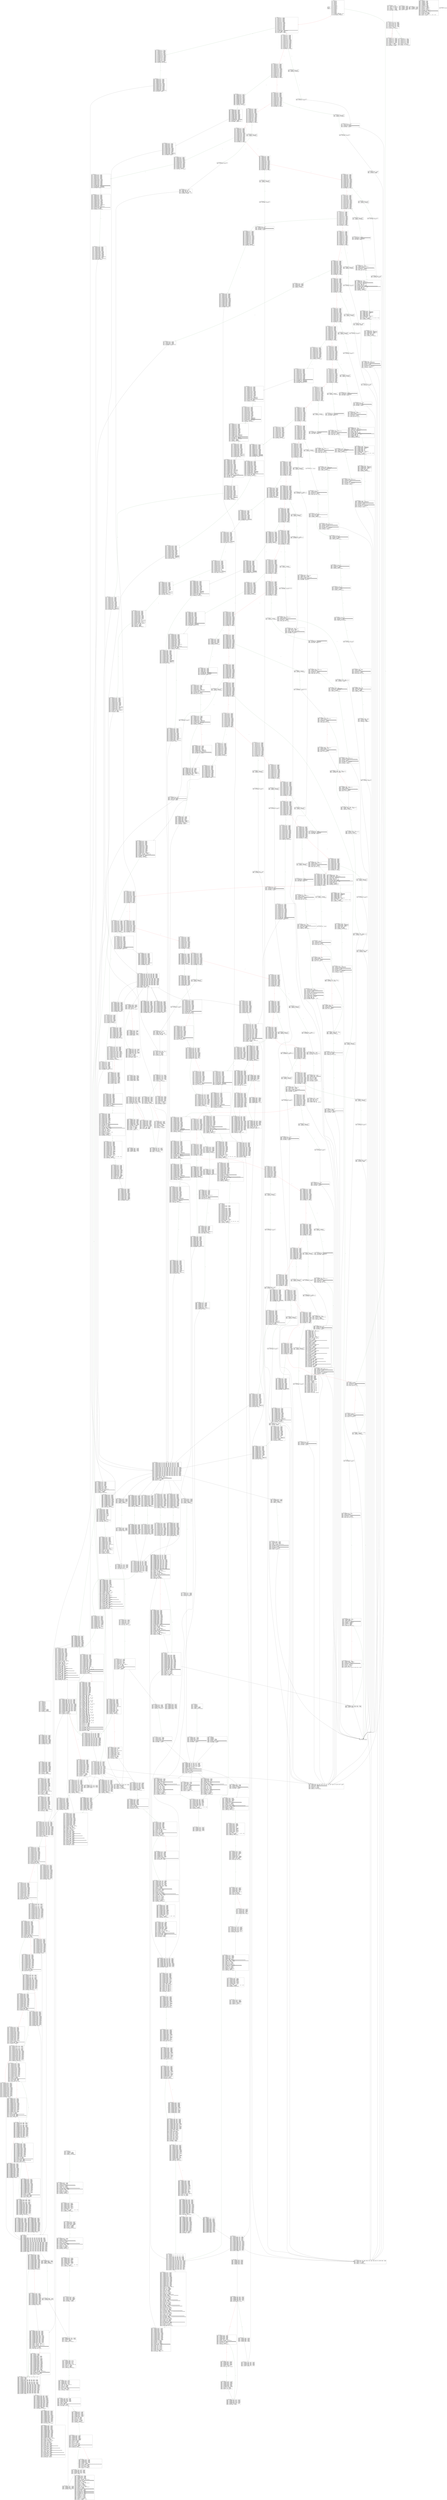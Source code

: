 
digraph G {
graph [fontname = "consolas"];
node  [fontname = "consolas"];
edge  [fontname = "consolas"];
ff [label="{_dispatch\lHash: 0x0\lStart: 0x0\lArguments: []\lStorage: []\l}", shape="record"];
block_0 [label="----- BLOCK ~0 -----\l0x0: .0 = uPHI~0[-26]\l0x0: .1 = uPHI~0[-25]\l0x0: .2 = uPHI~0[-27]\l0x0: .3 = uPHI~0[-24]\l0x0: .4 = uPHI~0[-20]\l0x0: .5 = uPHI~0[-22]\l0x0: .6 = uPHI~0[-23]\l0x0: .7 = uPHI~0[-21]\l0x0: .8 = uPHI~0[-17]\l0x0: .9 = uPHI~0[-16]\l0x0: .10 = uPHI~0[-15]\l0x0: .11 = uPHI~0[-19]\l0x0: .12 = uPHI~0[-18]\l0x0: .13 = uPHI~0[-11]\l0x0: .14 = uPHI~0[-10]\l0x0: .15 = uPHI~0[-9]\l0x0: .16 = uPHI~0[-13]\l0x0: .17 = uPHI~0[-14]\l0x0: .18 = uPHI~0[-12]\l0x0: .19 = uPHI~0[-7]\l0x0: .20 = uPHI~0[-8]\l0x0: .21 = uPHI~0[-4]\l0x0: .22 = uPHI~0[-5]\l0x0: .23 = uPHI~0[-6]\l0x0: .24 = uPHI~0[-1]\l0x0: .25 = uPHI~0[-2]\l0x0: .26 = uPHI~0[-3]\l0x0: .27 = uPHI~0-MEM // mem(0B)\l0x4: .30 = MSTORE(.27, .29#40, .28#60) // mem(32B)\l0x7: .32 = CALLDATASIZE // CALLDATASIZEx4fa9\l0x8: .33 = LT(.32, .31#4) // LTx3eb4\l0xc: .35 = JUMPI(.34#2a5, .33) // JUMPIx47da\l", shape="record"];
block_d [label="----- BLOCK ~d -----\l0xd: .0 = PHI~d[-26](~0.0) // PHIx339a\l0xd: .1 = PHI~d[-25](~0.1) // PHIx3395\l0xd: .2 = PHI~d[-27](~0.2) // PHIx3390\l0xd: .3 = PHI~d[-24](~0.3) // PHIx32c9\l0xd: .4 = PHI~d[-20](~0.4) // PHIx2e3b\l0xd: .5 = PHI~d[-22](~0.5) // PHIx2e2b\l0xd: .6 = PHI~d[-23](~0.6) // PHIx2e25\l0xd: .7 = PHI~d[-21](~0.7) // PHIx2e1f\l0xd: .8 = PHI~d[-17](~0.8) // PHIx2dea\l0xd: .9 = PHI~d[-16](~0.9) // PHIx2de6\l0xd: .10 = PHI~d[-15](~0.10) // PHIx2de2\l0xd: .11 = PHI~d[-19](~0.11) // PHIx2dde\l0xd: .12 = PHI~d[-18](~0.12) // PHIx2dd8\l0xd: .13 = PHI~d[-11](~0.13) // PHIx2dd3\l0xd: .14 = PHI~d[-10](~0.14) // PHIx2dcf\l0xd: .15 = PHI~d[-9](~0.15) // PHIx2dcb\l0xd: .16 = PHI~d[-13](~0.16) // PHIx2dc7\l0xd: .17 = PHI~d[-14](~0.17) // PHIx2dc3\l0xd: .18 = PHI~d[-12](~0.18) // PHIx2dbf\l0xd: .19 = PHI~d[-7](~0.19) // PHIx2da9\l0xd: .20 = PHI~d[-8](~0.20) // PHIx295f\l0xd: .21 = PHI~d[-4](~0.21) // PHIx2565\l0xd: .22 = PHI~d[-5](~0.22) // PHIx2145\l0xd: .23 = PHI~d[-6](~0.23) // PHIx2140\l0xd: .24 = PHI~d[-1](~0.24) // PHIx213a\l0xd: .25 = PHI~d[-2](~0.25) // PHIx2136\l0xd: .26 = PHI~d[-3](~0.26) // PHIx2133\l0xd: .27 = PHI~d-MEM(~0.30) // mem(32B)\l0x16: .31 = EXP(.30#2, .29#e0) // #100000000000000000000000000000000000000000000000000000000\l0x19: .33 = CALLDATALOAD(.32#0) // CALLDATALOAD0x797\l0x1a: .34 = DIV(.33, .31#1000) // DIV0x77a\l0x1b: .35 = AND(.34, .28#ffff) // ANDx4f8d\l0x22: .37 = EQ(.35, .36#1ffc) // EQx3325\l0x26: .39 = JUMPI(.38#2dd, .37) // JUMPI0xca9\l", shape="record"];
block_27 [label="----- BLOCK ~27 -----\l0x27: .0 = PHI~27[-27](~d.0) // PHIx339a\l0x27: .1 = PHI~27[-26](~d.1) // PHIx3395\l0x27: .2 = PHI~27[-28](~d.2) // PHIx3390\l0x27: .3 = PHI~27[-23](~d.5) // PHIx2e2b\l0x27: .4 = PHI~27[-22](~d.7) // PHIx2e1f\l0x27: .5 = PHI~27[-21](~d.4) // PHIx2e3b\l0x27: .6 = PHI~27[-24](~d.6) // PHIx2e25\l0x27: .7 = PHI~27[-25](~d.3) // PHIx32c9\l0x27: .8 = PHI~27[-18](~d.8) // PHIx2dea\l0x27: .9 = PHI~27[-17](~d.9) // PHIx2de6\l0x27: .10 = PHI~27[-16](~d.10) // PHIx2de2\l0x27: .11 = PHI~27[-20](~d.11) // PHIx2dde\l0x27: .12 = PHI~27[-19](~d.12) // PHIx2dd8\l0x27: .13 = PHI~27[-12](~d.13) // PHIx2dd3\l0x27: .14 = PHI~27[-11](~d.14) // PHIx2dcf\l0x27: .15 = PHI~27[-10](~d.15) // PHIx2dcb\l0x27: .16 = PHI~27[-14](~d.16) // PHIx2dc7\l0x27: .17 = PHI~27[-15](~d.17) // PHIx2dc3\l0x27: .18 = PHI~27[-13](~d.18) // PHIx2dbf\l0x27: .19 = PHI~27[-9](~d.20) // PHIx295f\l0x27: .20 = PHI~27[-8](~d.19) // PHIx2da9\l0x27: .21 = PHI~27[-5](~d.21) // PHIx2565\l0x27: .22 = PHI~27[-6](~d.22) // PHIx2145\l0x27: .23 = PHI~27[-4](~d.26) // PHIx2133\l0x27: .24 = PHI~27[-7](~d.23) // PHIx2140\l0x27: .25 = PHI~27[-3](~d.25) // PHIx2136\l0x27: .26 = PHI~27[-2](~d.24) // PHIx213a\l0x27: .27 = PHI~27-MEM(~d.27) // mem(32B)\l0x27: .28 = PHI~27[-1](~d.35) // ANDx4f8d\l0x2d: .30 = EQ(.29#519c, .28) // EQx7722\l0x31: .32 = JUMPI(.31#329, .30) // JUMPI0xdc3\l", shape="record"];
block_32 [label="----- BLOCK ~32 -----\l0x32: .0 = PHI~32[-27](~27.0) // PHIx339a\l0x32: .1 = PHI~32[-26](~27.1) // PHIx3395\l0x32: .2 = PHI~32[-28](~27.2) // PHIx3390\l0x32: .3 = PHI~32[-23](~27.3) // PHIx2e2b\l0x32: .4 = PHI~32[-22](~27.4) // PHIx2e1f\l0x32: .5 = PHI~32[-21](~27.5) // PHIx2e3b\l0x32: .6 = PHI~32[-24](~27.6) // PHIx2e25\l0x32: .7 = PHI~32[-25](~27.7) // PHIx32c9\l0x32: .8 = PHI~32[-18](~27.8) // PHIx2dea\l0x32: .9 = PHI~32[-17](~27.9) // PHIx2de6\l0x32: .10 = PHI~32[-16](~27.10) // PHIx2de2\l0x32: .11 = PHI~32[-20](~27.11) // PHIx2dde\l0x32: .12 = PHI~32[-19](~27.12) // PHIx2dd8\l0x32: .13 = PHI~32[-12](~27.13) // PHIx2dd3\l0x32: .14 = PHI~32[-11](~27.14) // PHIx2dcf\l0x32: .15 = PHI~32[-10](~27.15) // PHIx2dcb\l0x32: .16 = PHI~32[-14](~27.16) // PHIx2dc7\l0x32: .17 = PHI~32[-15](~27.17) // PHIx2dc3\l0x32: .18 = PHI~32[-13](~27.18) // PHIx2dbf\l0x32: .19 = PHI~32[-9](~27.19) // PHIx295f\l0x32: .20 = PHI~32[-8](~27.20) // PHIx2da9\l0x32: .21 = PHI~32[-5](~27.21) // PHIx2565\l0x32: .22 = PHI~32[-6](~27.22) // PHIx2145\l0x32: .23 = PHI~32[-4](~27.23) // PHIx2133\l0x32: .24 = PHI~32[-7](~27.24) // PHIx2140\l0x32: .25 = PHI~32[-3](~27.25) // PHIx2136\l0x32: .26 = PHI~32[-2](~27.26) // PHIx213a\l0x32: .27 = PHI~32-MEM(~27.27) // mem(32B)\l0x32: .28 = PHI~32[-1](~27.28) // ANDx4f8d\l0x38: .30 = EQ(.29#560f, .28) // EQx76a8\l0x3c: .32 = JUMPI(.31#358, .30) // JUMPI0x144\l", shape="record"];
block_3d [label="----- BLOCK ~3d -----\l0x3d: .0 = PHI~3d[-27](~32.0) // PHIx339a\l0x3d: .1 = PHI~3d[-26](~32.1) // PHIx3395\l0x3d: .2 = PHI~3d[-28](~32.2) // PHIx3390\l0x3d: .3 = PHI~3d[-23](~32.3) // PHIx2e2b\l0x3d: .4 = PHI~3d[-22](~32.4) // PHIx2e1f\l0x3d: .5 = PHI~3d[-21](~32.5) // PHIx2e3b\l0x3d: .6 = PHI~3d[-24](~32.6) // PHIx2e25\l0x3d: .7 = PHI~3d[-25](~32.7) // PHIx32c9\l0x3d: .8 = PHI~3d[-18](~32.8) // PHIx2dea\l0x3d: .9 = PHI~3d[-17](~32.9) // PHIx2de6\l0x3d: .10 = PHI~3d[-16](~32.10) // PHIx2de2\l0x3d: .11 = PHI~3d[-20](~32.11) // PHIx2dde\l0x3d: .12 = PHI~3d[-19](~32.12) // PHIx2dd8\l0x3d: .13 = PHI~3d[-12](~32.13) // PHIx2dd3\l0x3d: .14 = PHI~3d[-11](~32.14) // PHIx2dcf\l0x3d: .15 = PHI~3d[-10](~32.15) // PHIx2dcb\l0x3d: .16 = PHI~3d[-14](~32.16) // PHIx2dc7\l0x3d: .17 = PHI~3d[-15](~32.17) // PHIx2dc3\l0x3d: .18 = PHI~3d[-13](~32.18) // PHIx2dbf\l0x3d: .19 = PHI~3d[-9](~32.19) // PHIx295f\l0x3d: .20 = PHI~3d[-8](~32.20) // PHIx2da9\l0x3d: .21 = PHI~3d[-5](~32.21) // PHIx2565\l0x3d: .22 = PHI~3d[-6](~32.22) // PHIx2145\l0x3d: .23 = PHI~3d[-4](~32.23) // PHIx2133\l0x3d: .24 = PHI~3d[-7](~32.24) // PHIx2140\l0x3d: .25 = PHI~3d[-3](~32.25) // PHIx2136\l0x3d: .26 = PHI~3d[-2](~32.26) // PHIx213a\l0x3d: .27 = PHI~3d-MEM(~32.27) // mem(32B)\l0x3d: .28 = PHI~3d[-1](~32.28) // ANDx4f8d\l0x43: .30 = EQ(.29#5e45, .28) // EQ0xcd7\l0x47: .32 = JUMPI(.31#3f1, .30) // JUMPIx6c41\l", shape="record"];
block_48 [label="----- BLOCK ~48 -----\l0x48: .0 = PHI~48[-27](~3d.0) // PHIx339a\l0x48: .1 = PHI~48[-26](~3d.1) // PHIx3395\l0x48: .2 = PHI~48[-28](~3d.2) // PHIx3390\l0x48: .3 = PHI~48[-23](~3d.3) // PHIx2e2b\l0x48: .4 = PHI~48[-22](~3d.4) // PHIx2e1f\l0x48: .5 = PHI~48[-21](~3d.5) // PHIx2e3b\l0x48: .6 = PHI~48[-24](~3d.6) // PHIx2e25\l0x48: .7 = PHI~48[-25](~3d.7) // PHIx32c9\l0x48: .8 = PHI~48[-18](~3d.8) // PHIx2dea\l0x48: .9 = PHI~48[-17](~3d.9) // PHIx2de6\l0x48: .10 = PHI~48[-16](~3d.10) // PHIx2de2\l0x48: .11 = PHI~48[-20](~3d.11) // PHIx2dde\l0x48: .12 = PHI~48[-19](~3d.12) // PHIx2dd8\l0x48: .13 = PHI~48[-12](~3d.13) // PHIx2dd3\l0x48: .14 = PHI~48[-11](~3d.14) // PHIx2dcf\l0x48: .15 = PHI~48[-10](~3d.15) // PHIx2dcb\l0x48: .16 = PHI~48[-14](~3d.16) // PHIx2dc7\l0x48: .17 = PHI~48[-15](~3d.17) // PHIx2dc3\l0x48: .18 = PHI~48[-13](~3d.18) // PHIx2dbf\l0x48: .19 = PHI~48[-9](~3d.19) // PHIx295f\l0x48: .20 = PHI~48[-8](~3d.20) // PHIx2da9\l0x48: .21 = PHI~48[-5](~3d.21) // PHIx2565\l0x48: .22 = PHI~48[-6](~3d.22) // PHIx2145\l0x48: .23 = PHI~48[-4](~3d.23) // PHIx2133\l0x48: .24 = PHI~48[-7](~3d.24) // PHIx2140\l0x48: .25 = PHI~48[-3](~3d.25) // PHIx2136\l0x48: .26 = PHI~48[-2](~3d.26) // PHIx213a\l0x48: .27 = PHI~48-MEM(~3d.27) // mem(32B)\l0x48: .28 = PHI~48[-1](~3d.28) // ANDx4f8d\l0x4e: .30 = EQ(.29#6fdd, .28) // EQx7a12\l0x52: .32 = JUMPI(.31#416, .30) // JUMPI0x37d\l", shape="record"];
block_53 [label="----- BLOCK ~53 -----\l0x53: .0 = PHI~53[-27](~48.0) // PHIx339a\l0x53: .1 = PHI~53[-26](~48.1) // PHIx3395\l0x53: .2 = PHI~53[-28](~48.2) // PHIx3390\l0x53: .3 = PHI~53[-23](~48.3) // PHIx2e2b\l0x53: .4 = PHI~53[-22](~48.4) // PHIx2e1f\l0x53: .5 = PHI~53[-21](~48.5) // PHIx2e3b\l0x53: .6 = PHI~53[-24](~48.6) // PHIx2e25\l0x53: .7 = PHI~53[-25](~48.7) // PHIx32c9\l0x53: .8 = PHI~53[-18](~48.8) // PHIx2dea\l0x53: .9 = PHI~53[-17](~48.9) // PHIx2de6\l0x53: .10 = PHI~53[-16](~48.10) // PHIx2de2\l0x53: .11 = PHI~53[-20](~48.11) // PHIx2dde\l0x53: .12 = PHI~53[-19](~48.12) // PHIx2dd8\l0x53: .13 = PHI~53[-12](~48.13) // PHIx2dd3\l0x53: .14 = PHI~53[-11](~48.14) // PHIx2dcf\l0x53: .15 = PHI~53[-10](~48.15) // PHIx2dcb\l0x53: .16 = PHI~53[-14](~48.16) // PHIx2dc7\l0x53: .17 = PHI~53[-15](~48.17) // PHIx2dc3\l0x53: .18 = PHI~53[-13](~48.18) // PHIx2dbf\l0x53: .19 = PHI~53[-9](~48.19) // PHIx295f\l0x53: .20 = PHI~53[-8](~48.20) // PHIx2da9\l0x53: .21 = PHI~53[-5](~48.21) // PHIx2565\l0x53: .22 = PHI~53[-6](~48.22) // PHIx2145\l0x53: .23 = PHI~53[-4](~48.23) // PHIx2133\l0x53: .24 = PHI~53[-7](~48.24) // PHIx2140\l0x53: .25 = PHI~53[-3](~48.25) // PHIx2136\l0x53: .26 = PHI~53[-2](~48.26) // PHIx213a\l0x53: .27 = PHI~53-MEM(~48.27) // mem(32B)\l0x53: .28 = PHI~53[-1](~48.28) // ANDx4f8d\l0x59: .30 = EQ(.29#95ea, .28) // EQ0x22f\l0x5d: .32 = JUMPI(.31#429, .30) // JUMPIxd46d\l", shape="record"];
block_5e [label="----- BLOCK ~5e -----\l0x5e: .0 = PHI~5e[-27](~53.0) // PHIx339a\l0x5e: .1 = PHI~5e[-26](~53.1) // PHIx3395\l0x5e: .2 = PHI~5e[-28](~53.2) // PHIx3390\l0x5e: .3 = PHI~5e[-23](~53.3) // PHIx2e2b\l0x5e: .4 = PHI~5e[-22](~53.4) // PHIx2e1f\l0x5e: .5 = PHI~5e[-21](~53.5) // PHIx2e3b\l0x5e: .6 = PHI~5e[-24](~53.6) // PHIx2e25\l0x5e: .7 = PHI~5e[-25](~53.7) // PHIx32c9\l0x5e: .8 = PHI~5e[-19](~53.12) // PHIx2dd8\l0x5e: .9 = PHI~5e[-18](~53.8) // PHIx2dea\l0x5e: .10 = PHI~5e[-20](~53.11) // PHIx2dde\l0x5e: .11 = PHI~5e[-15](~53.17) // PHIx2dc3\l0x5e: .12 = PHI~5e[-14](~53.16) // PHIx2dc7\l0x5e: .13 = PHI~5e[-13](~53.18) // PHIx2dbf\l0x5e: .14 = PHI~5e[-16](~53.10) // PHIx2de2\l0x5e: .15 = PHI~5e[-17](~53.9) // PHIx2de6\l0x5e: .16 = PHI~5e[-11](~53.14) // PHIx2dcf\l0x5e: .17 = PHI~5e[-10](~53.15) // PHIx2dcb\l0x5e: .18 = PHI~5e[-12](~53.13) // PHIx2dd3\l0x5e: .19 = PHI~5e[-9](~53.19) // PHIx295f\l0x5e: .20 = PHI~5e[-8](~53.20) // PHIx2da9\l0x5e: .21 = PHI~5e[-5](~53.21) // PHIx2565\l0x5e: .22 = PHI~5e[-6](~53.22) // PHIx2145\l0x5e: .23 = PHI~5e[-4](~53.23) // PHIx2133\l0x5e: .24 = PHI~5e[-7](~53.24) // PHIx2140\l0x5e: .25 = PHI~5e[-2](~53.26) // PHIx213a\l0x5e: .26 = PHI~5e[-3](~53.25) // PHIx2136\l0x5e: .27 = PHI~5e-MEM(~53.27) // mem(32B)\l0x5e: .28 = PHI~5e[-1](~53.28) // ANDx4f8d\l0x64: .30 = EQ(.29#a0f8, .28) // EQxa9e2\l0x68: .32 = JUMPI(.31#44b, .30) // JUMPI0x624\l", shape="record"];
block_69 [label="----- BLOCK ~69 -----\l0x69: .0 = PHI~69[-27](~5e.0) // PHIx339a\l0x69: .1 = PHI~69[-26](~5e.1) // PHIx3395\l0x69: .2 = PHI~69[-28](~5e.2) // PHIx3390\l0x69: .3 = PHI~69[-23](~5e.3) // PHIx2e2b\l0x69: .4 = PHI~69[-22](~5e.4) // PHIx2e1f\l0x69: .5 = PHI~69[-21](~5e.5) // PHIx2e3b\l0x69: .6 = PHI~69[-24](~5e.6) // PHIx2e25\l0x69: .7 = PHI~69[-25](~5e.7) // PHIx32c9\l0x69: .8 = PHI~69[-19](~5e.8) // PHIx2dd8\l0x69: .9 = PHI~69[-18](~5e.9) // PHIx2dea\l0x69: .10 = PHI~69[-20](~5e.10) // PHIx2dde\l0x69: .11 = PHI~69[-15](~5e.11) // PHIx2dc3\l0x69: .12 = PHI~69[-14](~5e.12) // PHIx2dc7\l0x69: .13 = PHI~69[-13](~5e.13) // PHIx2dbf\l0x69: .14 = PHI~69[-16](~5e.14) // PHIx2de2\l0x69: .15 = PHI~69[-17](~5e.15) // PHIx2de6\l0x69: .16 = PHI~69[-11](~5e.16) // PHIx2dcf\l0x69: .17 = PHI~69[-10](~5e.17) // PHIx2dcb\l0x69: .18 = PHI~69[-12](~5e.18) // PHIx2dd3\l0x69: .19 = PHI~69[-9](~5e.19) // PHIx295f\l0x69: .20 = PHI~69[-8](~5e.20) // PHIx2da9\l0x69: .21 = PHI~69[-5](~5e.21) // PHIx2565\l0x69: .22 = PHI~69[-6](~5e.22) // PHIx2145\l0x69: .23 = PHI~69[-4](~5e.23) // PHIx2133\l0x69: .24 = PHI~69[-7](~5e.24) // PHIx2140\l0x69: .25 = PHI~69[-2](~5e.25) // PHIx213a\l0x69: .26 = PHI~69[-3](~5e.26) // PHIx2136\l0x69: .27 = PHI~69-MEM(~5e.27) // mem(32B)\l0x69: .28 = PHI~69[-1](~5e.28) // ANDx4f8d\l0x6f: .30 = EQ(.29#e583, .28) // EQx61fc\l0x73: .32 = JUMPI(.31#45e, .30) // JUMPIx4752\l", shape="record"];
block_74 [label="----- BLOCK ~74 -----\l0x74: .0 = PHI~74[-27](~69.0) // PHIx339a\l0x74: .1 = PHI~74[-26](~69.1) // PHIx3395\l0x74: .2 = PHI~74[-28](~69.2) // PHIx3390\l0x74: .3 = PHI~74[-23](~69.3) // PHIx2e2b\l0x74: .4 = PHI~74[-22](~69.4) // PHIx2e1f\l0x74: .5 = PHI~74[-21](~69.5) // PHIx2e3b\l0x74: .6 = PHI~74[-24](~69.6) // PHIx2e25\l0x74: .7 = PHI~74[-25](~69.7) // PHIx32c9\l0x74: .8 = PHI~74[-19](~69.8) // PHIx2dd8\l0x74: .9 = PHI~74[-18](~69.9) // PHIx2dea\l0x74: .10 = PHI~74[-20](~69.10) // PHIx2dde\l0x74: .11 = PHI~74[-15](~69.11) // PHIx2dc3\l0x74: .12 = PHI~74[-14](~69.12) // PHIx2dc7\l0x74: .13 = PHI~74[-13](~69.13) // PHIx2dbf\l0x74: .14 = PHI~74[-16](~69.14) // PHIx2de2\l0x74: .15 = PHI~74[-17](~69.15) // PHIx2de6\l0x74: .16 = PHI~74[-11](~69.16) // PHIx2dcf\l0x74: .17 = PHI~74[-10](~69.17) // PHIx2dcb\l0x74: .18 = PHI~74[-12](~69.18) // PHIx2dd3\l0x74: .19 = PHI~74[-9](~69.19) // PHIx295f\l0x74: .20 = PHI~74[-8](~69.20) // PHIx2da9\l0x74: .21 = PHI~74[-5](~69.21) // PHIx2565\l0x74: .22 = PHI~74[-6](~69.22) // PHIx2145\l0x74: .23 = PHI~74[-4](~69.23) // PHIx2133\l0x74: .24 = PHI~74[-7](~69.24) // PHIx2140\l0x74: .25 = PHI~74[-2](~69.25) // PHIx213a\l0x74: .26 = PHI~74[-3](~69.26) // PHIx2136\l0x74: .27 = PHI~74-MEM(~69.27) // mem(32B)\l0x74: .28 = PHI~74[-1](~69.28) // ANDx4f8d\l0x7a: .30 = EQ(.29#1400, .28) // EQ0x1d4\l0x7e: .32 = JUMPI(.31#471, .30) // JUMPI0x79d\l", shape="record"];
block_7f [label="----- BLOCK ~7f -----\l0x7f: .0 = PHI~7f[-27](~74.0) // PHIx339a\l0x7f: .1 = PHI~7f[-26](~74.1) // PHIx3395\l0x7f: .2 = PHI~7f[-28](~74.2) // PHIx3390\l0x7f: .3 = PHI~7f[-23](~74.3) // PHIx2e2b\l0x7f: .4 = PHI~7f[-22](~74.4) // PHIx2e1f\l0x7f: .5 = PHI~7f[-21](~74.5) // PHIx2e3b\l0x7f: .6 = PHI~7f[-24](~74.6) // PHIx2e25\l0x7f: .7 = PHI~7f[-25](~74.7) // PHIx32c9\l0x7f: .8 = PHI~7f[-19](~74.8) // PHIx2dd8\l0x7f: .9 = PHI~7f[-18](~74.9) // PHIx2dea\l0x7f: .10 = PHI~7f[-20](~74.10) // PHIx2dde\l0x7f: .11 = PHI~7f[-15](~74.11) // PHIx2dc3\l0x7f: .12 = PHI~7f[-14](~74.12) // PHIx2dc7\l0x7f: .13 = PHI~7f[-13](~74.13) // PHIx2dbf\l0x7f: .14 = PHI~7f[-16](~74.14) // PHIx2de2\l0x7f: .15 = PHI~7f[-17](~74.15) // PHIx2de6\l0x7f: .16 = PHI~7f[-11](~74.16) // PHIx2dcf\l0x7f: .17 = PHI~7f[-10](~74.17) // PHIx2dcb\l0x7f: .18 = PHI~7f[-12](~74.18) // PHIx2dd3\l0x7f: .19 = PHI~7f[-9](~74.19) // PHIx295f\l0x7f: .20 = PHI~7f[-8](~74.20) // PHIx2da9\l0x7f: .21 = PHI~7f[-5](~74.21) // PHIx2565\l0x7f: .22 = PHI~7f[-6](~74.22) // PHIx2145\l0x7f: .23 = PHI~7f[-4](~74.23) // PHIx2133\l0x7f: .24 = PHI~7f[-7](~74.24) // PHIx2140\l0x7f: .25 = PHI~7f[-2](~74.25) // PHIx213a\l0x7f: .26 = PHI~7f[-3](~74.26) // PHIx2136\l0x7f: .27 = PHI~7f-MEM(~74.27) // mem(32B)\l0x7f: .28 = PHI~7f[-1](~74.28) // ANDx4f8d\l0x85: .30 = EQ(.29#1816, .28) // EQ0x374\l0x89: .32 = JUMPI(.31#490, .30) // JUMPIx4585\l", shape="record"];
block_8a [label="----- BLOCK ~8a -----\l0x8a: .0 = PHI~8a[-27](~7f.0) // PHIx339a\l0x8a: .1 = PHI~8a[-26](~7f.1) // PHIx3395\l0x8a: .2 = PHI~8a[-28](~7f.2) // PHIx3390\l0x8a: .3 = PHI~8a[-25](~7f.7) // PHIx32c9\l0x8a: .4 = PHI~8a[-24](~7f.6) // PHIx2e25\l0x8a: .5 = PHI~8a[-23](~7f.3) // PHIx2e2b\l0x8a: .6 = PHI~8a[-22](~7f.4) // PHIx2e1f\l0x8a: .7 = PHI~8a[-21](~7f.5) // PHIx2e3b\l0x8a: .8 = PHI~8a[-20](~7f.10) // PHIx2dde\l0x8a: .9 = PHI~8a[-19](~7f.8) // PHIx2dd8\l0x8a: .10 = PHI~8a[-16](~7f.14) // PHIx2de2\l0x8a: .11 = PHI~8a[-15](~7f.11) // PHIx2dc3\l0x8a: .12 = PHI~8a[-14](~7f.12) // PHIx2dc7\l0x8a: .13 = PHI~8a[-18](~7f.9) // PHIx2dea\l0x8a: .14 = PHI~8a[-17](~7f.15) // PHIx2de6\l0x8a: .15 = PHI~8a[-10](~7f.17) // PHIx2dcb\l0x8a: .16 = PHI~8a[-9](~7f.19) // PHIx295f\l0x8a: .17 = PHI~8a[-8](~7f.20) // PHIx2da9\l0x8a: .18 = PHI~8a[-12](~7f.18) // PHIx2dd3\l0x8a: .19 = PHI~8a[-13](~7f.13) // PHIx2dbf\l0x8a: .20 = PHI~8a[-11](~7f.16) // PHIx2dcf\l0x8a: .21 = PHI~8a[-6](~7f.22) // PHIx2145\l0x8a: .22 = PHI~8a[-7](~7f.24) // PHIx2140\l0x8a: .23 = PHI~8a[-5](~7f.21) // PHIx2565\l0x8a: .24 = PHI~8a[-2](~7f.25) // PHIx213a\l0x8a: .25 = PHI~8a[-3](~7f.26) // PHIx2136\l0x8a: .26 = PHI~8a[-4](~7f.23) // PHIx2133\l0x8a: .27 = PHI~8a-MEM(~7f.27) // mem(32B)\l0x8a: .28 = PHI~8a[-1](~7f.28) // ANDx4f8d\l0x90: .30 = EQ(.29#183a, .28) // EQ0x761\l0x94: .32 = JUMPI(.31#4a3, .30) // JUMPI0x3fb\l", shape="record"];
block_95 [label="----- BLOCK ~95 -----\l0x95: .0 = PHI~95[-27](~8a.0) // PHIx339a\l0x95: .1 = PHI~95[-26](~8a.1) // PHIx3395\l0x95: .2 = PHI~95[-28](~8a.2) // PHIx3390\l0x95: .3 = PHI~95[-25](~8a.3) // PHIx32c9\l0x95: .4 = PHI~95[-24](~8a.4) // PHIx2e25\l0x95: .5 = PHI~95[-23](~8a.5) // PHIx2e2b\l0x95: .6 = PHI~95[-22](~8a.6) // PHIx2e1f\l0x95: .7 = PHI~95[-21](~8a.7) // PHIx2e3b\l0x95: .8 = PHI~95[-20](~8a.8) // PHIx2dde\l0x95: .9 = PHI~95[-19](~8a.9) // PHIx2dd8\l0x95: .10 = PHI~95[-16](~8a.10) // PHIx2de2\l0x95: .11 = PHI~95[-15](~8a.11) // PHIx2dc3\l0x95: .12 = PHI~95[-14](~8a.12) // PHIx2dc7\l0x95: .13 = PHI~95[-18](~8a.13) // PHIx2dea\l0x95: .14 = PHI~95[-17](~8a.14) // PHIx2de6\l0x95: .15 = PHI~95[-10](~8a.15) // PHIx2dcb\l0x95: .16 = PHI~95[-9](~8a.16) // PHIx295f\l0x95: .17 = PHI~95[-8](~8a.17) // PHIx2da9\l0x95: .18 = PHI~95[-12](~8a.18) // PHIx2dd3\l0x95: .19 = PHI~95[-13](~8a.19) // PHIx2dbf\l0x95: .20 = PHI~95[-11](~8a.20) // PHIx2dcf\l0x95: .21 = PHI~95[-6](~8a.21) // PHIx2145\l0x95: .22 = PHI~95[-7](~8a.22) // PHIx2140\l0x95: .23 = PHI~95[-5](~8a.23) // PHIx2565\l0x95: .24 = PHI~95[-2](~8a.24) // PHIx213a\l0x95: .25 = PHI~95[-3](~8a.25) // PHIx2136\l0x95: .26 = PHI~95[-4](~8a.26) // PHIx2133\l0x95: .27 = PHI~95-MEM(~8a.27) // mem(32B)\l0x95: .28 = PHI~95[-1](~8a.28) // ANDx4f8d\l0x9b: .30 = EQ(.29#1940, .28) // EQx737d\l0x9f: .32 = JUMPI(.31#4b6, .30) // JUMPI0x7a8\l", shape="record"];
block_a0 [label="----- BLOCK ~a0 -----\l0xa0: .0 = PHI~a0[-27](~95.0) // PHIx339a\l0xa0: .1 = PHI~a0[-26](~95.1) // PHIx3395\l0xa0: .2 = PHI~a0[-28](~95.2) // PHIx3390\l0xa0: .3 = PHI~a0[-25](~95.3) // PHIx32c9\l0xa0: .4 = PHI~a0[-24](~95.4) // PHIx2e25\l0xa0: .5 = PHI~a0[-23](~95.5) // PHIx2e2b\l0xa0: .6 = PHI~a0[-22](~95.6) // PHIx2e1f\l0xa0: .7 = PHI~a0[-21](~95.7) // PHIx2e3b\l0xa0: .8 = PHI~a0[-20](~95.8) // PHIx2dde\l0xa0: .9 = PHI~a0[-19](~95.9) // PHIx2dd8\l0xa0: .10 = PHI~a0[-16](~95.10) // PHIx2de2\l0xa0: .11 = PHI~a0[-15](~95.11) // PHIx2dc3\l0xa0: .12 = PHI~a0[-14](~95.12) // PHIx2dc7\l0xa0: .13 = PHI~a0[-18](~95.13) // PHIx2dea\l0xa0: .14 = PHI~a0[-17](~95.14) // PHIx2de6\l0xa0: .15 = PHI~a0[-10](~95.15) // PHIx2dcb\l0xa0: .16 = PHI~a0[-9](~95.16) // PHIx295f\l0xa0: .17 = PHI~a0[-8](~95.17) // PHIx2da9\l0xa0: .18 = PHI~a0[-12](~95.18) // PHIx2dd3\l0xa0: .19 = PHI~a0[-13](~95.19) // PHIx2dbf\l0xa0: .20 = PHI~a0[-11](~95.20) // PHIx2dcf\l0xa0: .21 = PHI~a0[-4](~95.26) // PHIx2133\l0xa0: .22 = PHI~a0[-3](~95.25) // PHIx2136\l0xa0: .23 = PHI~a0[-2](~95.24) // PHIx213a\l0xa0: .24 = PHI~a0[-6](~95.21) // PHIx2145\l0xa0: .25 = PHI~a0[-7](~95.22) // PHIx2140\l0xa0: .26 = PHI~a0[-5](~95.23) // PHIx2565\l0xa0: .27 = PHI~a0-MEM(~95.27) // mem(32B)\l0xa0: .28 = PHI~a0[-1](~95.28) // ANDx4f8d\l0xa6: .30 = EQ(.29#19c2, .28) // EQx26cc\l0xaa: .32 = JUMPI(.31#4cc, .30) // JUMPIx4da6\l", shape="record"];
block_ab [label="----- BLOCK ~ab -----\l0xab: .0 = PHI~ab[-27](~a0.0) // PHIx339a\l0xab: .1 = PHI~ab[-26](~a0.1) // PHIx3395\l0xab: .2 = PHI~ab[-28](~a0.2) // PHIx3390\l0xab: .3 = PHI~ab[-25](~a0.3) // PHIx32c9\l0xab: .4 = PHI~ab[-24](~a0.4) // PHIx2e25\l0xab: .5 = PHI~ab[-23](~a0.5) // PHIx2e2b\l0xab: .6 = PHI~ab[-22](~a0.6) // PHIx2e1f\l0xab: .7 = PHI~ab[-21](~a0.7) // PHIx2e3b\l0xab: .8 = PHI~ab[-20](~a0.8) // PHIx2dde\l0xab: .9 = PHI~ab[-19](~a0.9) // PHIx2dd8\l0xab: .10 = PHI~ab[-16](~a0.10) // PHIx2de2\l0xab: .11 = PHI~ab[-15](~a0.11) // PHIx2dc3\l0xab: .12 = PHI~ab[-14](~a0.12) // PHIx2dc7\l0xab: .13 = PHI~ab[-18](~a0.13) // PHIx2dea\l0xab: .14 = PHI~ab[-17](~a0.14) // PHIx2de6\l0xab: .15 = PHI~ab[-10](~a0.15) // PHIx2dcb\l0xab: .16 = PHI~ab[-9](~a0.16) // PHIx295f\l0xab: .17 = PHI~ab[-8](~a0.17) // PHIx2da9\l0xab: .18 = PHI~ab[-12](~a0.18) // PHIx2dd3\l0xab: .19 = PHI~ab[-13](~a0.19) // PHIx2dbf\l0xab: .20 = PHI~ab[-11](~a0.20) // PHIx2dcf\l0xab: .21 = PHI~ab[-4](~a0.21) // PHIx2133\l0xab: .22 = PHI~ab[-3](~a0.22) // PHIx2136\l0xab: .23 = PHI~ab[-2](~a0.23) // PHIx213a\l0xab: .24 = PHI~ab[-6](~a0.24) // PHIx2145\l0xab: .25 = PHI~ab[-7](~a0.25) // PHIx2140\l0xab: .26 = PHI~ab[-5](~a0.26) // PHIx2565\l0xab: .27 = PHI~ab-MEM(~a0.27) // mem(32B)\l0xab: .28 = PHI~ab[-1](~a0.28) // ANDx4f8d\l0xb1: .30 = EQ(.29#2171, .28) // EQ0x2b8\l0xb5: .32 = JUMPI(.31#4df, .30) // JUMPIx555f\l", shape="record"];
block_b6 [label="----- BLOCK ~b6 -----\l0xb6: .0 = PHI~b6[-27](~ab.0) // PHIx339a\l0xb6: .1 = PHI~b6[-26](~ab.1) // PHIx3395\l0xb6: .2 = PHI~b6[-28](~ab.2) // PHIx3390\l0xb6: .3 = PHI~b6[-25](~ab.3) // PHIx32c9\l0xb6: .4 = PHI~b6[-24](~ab.4) // PHIx2e25\l0xb6: .5 = PHI~b6[-23](~ab.5) // PHIx2e2b\l0xb6: .6 = PHI~b6[-22](~ab.6) // PHIx2e1f\l0xb6: .7 = PHI~b6[-21](~ab.7) // PHIx2e3b\l0xb6: .8 = PHI~b6[-20](~ab.8) // PHIx2dde\l0xb6: .9 = PHI~b6[-19](~ab.9) // PHIx2dd8\l0xb6: .10 = PHI~b6[-16](~ab.10) // PHIx2de2\l0xb6: .11 = PHI~b6[-15](~ab.11) // PHIx2dc3\l0xb6: .12 = PHI~b6[-14](~ab.12) // PHIx2dc7\l0xb6: .13 = PHI~b6[-18](~ab.13) // PHIx2dea\l0xb6: .14 = PHI~b6[-17](~ab.14) // PHIx2de6\l0xb6: .15 = PHI~b6[-10](~ab.15) // PHIx2dcb\l0xb6: .16 = PHI~b6[-9](~ab.16) // PHIx295f\l0xb6: .17 = PHI~b6[-8](~ab.17) // PHIx2da9\l0xb6: .18 = PHI~b6[-12](~ab.18) // PHIx2dd3\l0xb6: .19 = PHI~b6[-13](~ab.19) // PHIx2dbf\l0xb6: .20 = PHI~b6[-11](~ab.20) // PHIx2dcf\l0xb6: .21 = PHI~b6[-4](~ab.21) // PHIx2133\l0xb6: .22 = PHI~b6[-3](~ab.22) // PHIx2136\l0xb6: .23 = PHI~b6[-2](~ab.23) // PHIx213a\l0xb6: .24 = PHI~b6[-6](~ab.24) // PHIx2145\l0xb6: .25 = PHI~b6[-7](~ab.25) // PHIx2140\l0xb6: .26 = PHI~b6[-5](~ab.26) // PHIx2565\l0xb6: .27 = PHI~b6-MEM(~ab.27) // mem(32B)\l0xb6: .28 = PHI~b6[-1](~ab.28) // ANDx4f8d\l0xbc: .30 = EQ(.29#23b8, .28) // EQ0x2d6\l0xc0: .32 = JUMPI(.31#4f2, .30) // JUMPIx6a2c\l", shape="record"];
block_c1 [label="----- BLOCK ~c1 -----\l0xc1: .0 = PHI~c1[-27](~b6.0) // PHIx339a\l0xc1: .1 = PHI~c1[-26](~b6.1) // PHIx3395\l0xc1: .2 = PHI~c1[-28](~b6.2) // PHIx3390\l0xc1: .3 = PHI~c1[-25](~b6.3) // PHIx32c9\l0xc1: .4 = PHI~c1[-24](~b6.4) // PHIx2e25\l0xc1: .5 = PHI~c1[-22](~b6.6) // PHIx2e1f\l0xc1: .6 = PHI~c1[-23](~b6.5) // PHIx2e2b\l0xc1: .7 = PHI~c1[-21](~b6.7) // PHIx2e3b\l0xc1: .8 = PHI~c1[-20](~b6.8) // PHIx2dde\l0xc1: .9 = PHI~c1[-19](~b6.9) // PHIx2dd8\l0xc1: .10 = PHI~c1[-16](~b6.10) // PHIx2de2\l0xc1: .11 = PHI~c1[-15](~b6.11) // PHIx2dc3\l0xc1: .12 = PHI~c1[-14](~b6.12) // PHIx2dc7\l0xc1: .13 = PHI~c1[-18](~b6.13) // PHIx2dea\l0xc1: .14 = PHI~c1[-17](~b6.14) // PHIx2de6\l0xc1: .15 = PHI~c1[-10](~b6.15) // PHIx2dcb\l0xc1: .16 = PHI~c1[-9](~b6.16) // PHIx295f\l0xc1: .17 = PHI~c1[-8](~b6.17) // PHIx2da9\l0xc1: .18 = PHI~c1[-12](~b6.18) // PHIx2dd3\l0xc1: .19 = PHI~c1[-13](~b6.19) // PHIx2dbf\l0xc1: .20 = PHI~c1[-11](~b6.20) // PHIx2dcf\l0xc1: .21 = PHI~c1[-4](~b6.21) // PHIx2133\l0xc1: .22 = PHI~c1[-3](~b6.22) // PHIx2136\l0xc1: .23 = PHI~c1[-2](~b6.23) // PHIx213a\l0xc1: .24 = PHI~c1[-6](~b6.24) // PHIx2145\l0xc1: .25 = PHI~c1[-7](~b6.25) // PHIx2140\l0xc1: .26 = PHI~c1[-5](~b6.26) // PHIx2565\l0xc1: .27 = PHI~c1-MEM(~b6.27) // mem(32B)\l0xc1: .28 = PHI~c1[-1](~b6.28) // ANDx4f8d\l0xc7: .30 = EQ(.29#24e7, .28) // EQ0x14f\l0xcb: .32 = JUMPI(.31#51a, .30) // JUMPIx1f1f\l", shape="record"];
block_cc [label="----- BLOCK ~cc -----\l0xcc: .0 = PHI~cc[-27](~c1.0) // PHIx339a\l0xcc: .1 = PHI~cc[-26](~c1.1) // PHIx3395\l0xcc: .2 = PHI~cc[-28](~c1.2) // PHIx3390\l0xcc: .3 = PHI~cc[-25](~c1.3) // PHIx32c9\l0xcc: .4 = PHI~cc[-24](~c1.4) // PHIx2e25\l0xcc: .5 = PHI~cc[-22](~c1.5) // PHIx2e1f\l0xcc: .6 = PHI~cc[-23](~c1.6) // PHIx2e2b\l0xcc: .7 = PHI~cc[-21](~c1.7) // PHIx2e3b\l0xcc: .8 = PHI~cc[-20](~c1.8) // PHIx2dde\l0xcc: .9 = PHI~cc[-19](~c1.9) // PHIx2dd8\l0xcc: .10 = PHI~cc[-16](~c1.10) // PHIx2de2\l0xcc: .11 = PHI~cc[-15](~c1.11) // PHIx2dc3\l0xcc: .12 = PHI~cc[-14](~c1.12) // PHIx2dc7\l0xcc: .13 = PHI~cc[-18](~c1.13) // PHIx2dea\l0xcc: .14 = PHI~cc[-17](~c1.14) // PHIx2de6\l0xcc: .15 = PHI~cc[-10](~c1.15) // PHIx2dcb\l0xcc: .16 = PHI~cc[-9](~c1.16) // PHIx295f\l0xcc: .17 = PHI~cc[-8](~c1.17) // PHIx2da9\l0xcc: .18 = PHI~cc[-12](~c1.18) // PHIx2dd3\l0xcc: .19 = PHI~cc[-13](~c1.19) // PHIx2dbf\l0xcc: .20 = PHI~cc[-11](~c1.20) // PHIx2dcf\l0xcc: .21 = PHI~cc[-4](~c1.21) // PHIx2133\l0xcc: .22 = PHI~cc[-3](~c1.22) // PHIx2136\l0xcc: .23 = PHI~cc[-2](~c1.23) // PHIx213a\l0xcc: .24 = PHI~cc[-6](~c1.24) // PHIx2145\l0xcc: .25 = PHI~cc[-7](~c1.25) // PHIx2140\l0xcc: .26 = PHI~cc[-5](~c1.26) // PHIx2565\l0xcc: .27 = PHI~cc-MEM(~c1.27) // mem(32B)\l0xcc: .28 = PHI~cc[-1](~c1.28) // ANDx4f8d\l0xd2: .30 = EQ(.29#27d7, .28) // EQx746d\l0xd6: .32 = JUMPI(.31#539, .30) // JUMPI0x288\l", shape="record"];
block_d7 [label="----- BLOCK ~d7 -----\l0xd7: .0 = PHI~d7[-27](~cc.0) // PHIx339a\l0xd7: .1 = PHI~d7[-26](~cc.1) // PHIx3395\l0xd7: .2 = PHI~d7[-28](~cc.2) // PHIx3390\l0xd7: .3 = PHI~d7[-25](~cc.3) // PHIx32c9\l0xd7: .4 = PHI~d7[-24](~cc.4) // PHIx2e25\l0xd7: .5 = PHI~d7[-22](~cc.5) // PHIx2e1f\l0xd7: .6 = PHI~d7[-23](~cc.6) // PHIx2e2b\l0xd7: .7 = PHI~d7[-21](~cc.7) // PHIx2e3b\l0xd7: .8 = PHI~d7[-20](~cc.8) // PHIx2dde\l0xd7: .9 = PHI~d7[-19](~cc.9) // PHIx2dd8\l0xd7: .10 = PHI~d7[-16](~cc.10) // PHIx2de2\l0xd7: .11 = PHI~d7[-15](~cc.11) // PHIx2dc3\l0xd7: .12 = PHI~d7[-14](~cc.12) // PHIx2dc7\l0xd7: .13 = PHI~d7[-18](~cc.13) // PHIx2dea\l0xd7: .14 = PHI~d7[-17](~cc.14) // PHIx2de6\l0xd7: .15 = PHI~d7[-10](~cc.15) // PHIx2dcb\l0xd7: .16 = PHI~d7[-9](~cc.16) // PHIx295f\l0xd7: .17 = PHI~d7[-8](~cc.17) // PHIx2da9\l0xd7: .18 = PHI~d7[-12](~cc.18) // PHIx2dd3\l0xd7: .19 = PHI~d7[-13](~cc.19) // PHIx2dbf\l0xd7: .20 = PHI~d7[-11](~cc.20) // PHIx2dcf\l0xd7: .21 = PHI~d7[-4](~cc.21) // PHIx2133\l0xd7: .22 = PHI~d7[-3](~cc.22) // PHIx2136\l0xd7: .23 = PHI~d7[-2](~cc.23) // PHIx213a\l0xd7: .24 = PHI~d7[-6](~cc.24) // PHIx2145\l0xd7: .25 = PHI~d7[-7](~cc.25) // PHIx2140\l0xd7: .26 = PHI~d7[-5](~cc.26) // PHIx2565\l0xd7: .27 = PHI~d7-MEM(~cc.27) // mem(32B)\l0xd7: .28 = PHI~d7[-1](~cc.28) // ANDx4f8d\l0xdd: .30 = EQ(.29#2ba7, .28) // EQx1c94\l0xe1: .32 = JUMPI(.31#558, .30) // JUMPIx1dbc\l", shape="record"];
block_e2 [label="----- BLOCK ~e2 -----\l0xe2: .0 = PHI~e2[-27](~d7.0) // PHIx339a\l0xe2: .1 = PHI~e2[-26](~d7.1) // PHIx3395\l0xe2: .2 = PHI~e2[-28](~d7.2) // PHIx3390\l0xe2: .3 = PHI~e2[-25](~d7.3) // PHIx32c9\l0xe2: .4 = PHI~e2[-24](~d7.4) // PHIx2e25\l0xe2: .5 = PHI~e2[-22](~d7.5) // PHIx2e1f\l0xe2: .6 = PHI~e2[-23](~d7.6) // PHIx2e2b\l0xe2: .7 = PHI~e2[-21](~d7.7) // PHIx2e3b\l0xe2: .8 = PHI~e2[-20](~d7.8) // PHIx2dde\l0xe2: .9 = PHI~e2[-19](~d7.9) // PHIx2dd8\l0xe2: .10 = PHI~e2[-16](~d7.10) // PHIx2de2\l0xe2: .11 = PHI~e2[-15](~d7.11) // PHIx2dc3\l0xe2: .12 = PHI~e2[-14](~d7.12) // PHIx2dc7\l0xe2: .13 = PHI~e2[-18](~d7.13) // PHIx2dea\l0xe2: .14 = PHI~e2[-17](~d7.14) // PHIx2de6\l0xe2: .15 = PHI~e2[-10](~d7.15) // PHIx2dcb\l0xe2: .16 = PHI~e2[-9](~d7.16) // PHIx295f\l0xe2: .17 = PHI~e2[-8](~d7.17) // PHIx2da9\l0xe2: .18 = PHI~e2[-12](~d7.18) // PHIx2dd3\l0xe2: .19 = PHI~e2[-13](~d7.19) // PHIx2dbf\l0xe2: .20 = PHI~e2[-11](~d7.20) // PHIx2dcf\l0xe2: .21 = PHI~e2[-4](~d7.21) // PHIx2133\l0xe2: .22 = PHI~e2[-3](~d7.22) // PHIx2136\l0xe2: .23 = PHI~e2[-2](~d7.23) // PHIx213a\l0xe2: .24 = PHI~e2[-6](~d7.24) // PHIx2145\l0xe2: .25 = PHI~e2[-7](~d7.25) // PHIx2140\l0xe2: .26 = PHI~e2[-5](~d7.26) // PHIx2565\l0xe2: .27 = PHI~e2-MEM(~d7.27) // mem(32B)\l0xe2: .28 = PHI~e2[-1](~d7.28) // ANDx4f8d\l0xe8: .30 = EQ(.29#3d7d, .28) // EQx7c88\l0xec: .32 = JUMPI(.31#577, .30) // JUMPIxf556\l", shape="record"];
block_ed [label="----- BLOCK ~ed -----\l0xed: .0 = PHI~ed[-27](~e2.0) // PHIx339a\l0xed: .1 = PHI~ed[-26](~e2.1) // PHIx3395\l0xed: .2 = PHI~ed[-28](~e2.2) // PHIx3390\l0xed: .3 = PHI~ed[-25](~e2.3) // PHIx32c9\l0xed: .4 = PHI~ed[-24](~e2.4) // PHIx2e25\l0xed: .5 = PHI~ed[-22](~e2.5) // PHIx2e1f\l0xed: .6 = PHI~ed[-23](~e2.6) // PHIx2e2b\l0xed: .7 = PHI~ed[-21](~e2.7) // PHIx2e3b\l0xed: .8 = PHI~ed[-20](~e2.8) // PHIx2dde\l0xed: .9 = PHI~ed[-19](~e2.9) // PHIx2dd8\l0xed: .10 = PHI~ed[-16](~e2.10) // PHIx2de2\l0xed: .11 = PHI~ed[-15](~e2.11) // PHIx2dc3\l0xed: .12 = PHI~ed[-14](~e2.12) // PHIx2dc7\l0xed: .13 = PHI~ed[-18](~e2.13) // PHIx2dea\l0xed: .14 = PHI~ed[-17](~e2.14) // PHIx2de6\l0xed: .15 = PHI~ed[-10](~e2.15) // PHIx2dcb\l0xed: .16 = PHI~ed[-9](~e2.16) // PHIx295f\l0xed: .17 = PHI~ed[-8](~e2.17) // PHIx2da9\l0xed: .18 = PHI~ed[-12](~e2.18) // PHIx2dd3\l0xed: .19 = PHI~ed[-13](~e2.19) // PHIx2dbf\l0xed: .20 = PHI~ed[-11](~e2.20) // PHIx2dcf\l0xed: .21 = PHI~ed[-4](~e2.21) // PHIx2133\l0xed: .22 = PHI~ed[-3](~e2.22) // PHIx2136\l0xed: .23 = PHI~ed[-2](~e2.23) // PHIx213a\l0xed: .24 = PHI~ed[-6](~e2.24) // PHIx2145\l0xed: .25 = PHI~ed[-7](~e2.25) // PHIx2140\l0xed: .26 = PHI~ed[-5](~e2.26) // PHIx2565\l0xed: .27 = PHI~ed-MEM(~e2.27) // mem(32B)\l0xed: .28 = PHI~ed[-1](~e2.28) // ANDx4f8d\l0xf3: .30 = EQ(.29#3f4b, .28) // EQx499b\l0xf7: .32 = JUMPI(.31#596, .30) // JUMPI0x4ff\l", shape="record"];
block_f8 [label="----- BLOCK ~f8 -----\l0xf8: .0 = PHI~f8[-27](~ed.0) // PHIx339a\l0xf8: .1 = PHI~f8[-26](~ed.1) // PHIx3395\l0xf8: .2 = PHI~f8[-28](~ed.2) // PHIx3390\l0xf8: .3 = PHI~f8[-25](~ed.3) // PHIx32c9\l0xf8: .4 = PHI~f8[-24](~ed.4) // PHIx2e25\l0xf8: .5 = PHI~f8[-22](~ed.5) // PHIx2e1f\l0xf8: .6 = PHI~f8[-23](~ed.6) // PHIx2e2b\l0xf8: .7 = PHI~f8[-21](~ed.7) // PHIx2e3b\l0xf8: .8 = PHI~f8[-20](~ed.8) // PHIx2dde\l0xf8: .9 = PHI~f8[-19](~ed.9) // PHIx2dd8\l0xf8: .10 = PHI~f8[-16](~ed.10) // PHIx2de2\l0xf8: .11 = PHI~f8[-15](~ed.11) // PHIx2dc3\l0xf8: .12 = PHI~f8[-14](~ed.12) // PHIx2dc7\l0xf8: .13 = PHI~f8[-18](~ed.13) // PHIx2dea\l0xf8: .14 = PHI~f8[-17](~ed.14) // PHIx2de6\l0xf8: .15 = PHI~f8[-10](~ed.15) // PHIx2dcb\l0xf8: .16 = PHI~f8[-9](~ed.16) // PHIx295f\l0xf8: .17 = PHI~f8[-8](~ed.17) // PHIx2da9\l0xf8: .18 = PHI~f8[-12](~ed.18) // PHIx2dd3\l0xf8: .19 = PHI~f8[-13](~ed.19) // PHIx2dbf\l0xf8: .20 = PHI~f8[-11](~ed.20) // PHIx2dcf\l0xf8: .21 = PHI~f8[-4](~ed.21) // PHIx2133\l0xf8: .22 = PHI~f8[-3](~ed.22) // PHIx2136\l0xf8: .23 = PHI~f8[-2](~ed.23) // PHIx213a\l0xf8: .24 = PHI~f8[-6](~ed.24) // PHIx2145\l0xf8: .25 = PHI~f8[-7](~ed.25) // PHIx2140\l0xf8: .26 = PHI~f8[-5](~ed.26) // PHIx2565\l0xf8: .27 = PHI~f8-MEM(~ed.27) // mem(32B)\l0xf8: .28 = PHI~f8[-1](~ed.28) // ANDx4f8d\l0xfe: .30 = EQ(.29#4611, .28) // EQx5749\l0x102: .32 = JUMPI(.31#5a9, .30) // JUMPI0x683\l", shape="record"];
block_103 [label="----- BLOCK ~103 -----\l0x103: .0 = PHI~103[-27](~f8.0) // PHIx339a\l0x103: .1 = PHI~103[-26](~f8.1) // PHIx3395\l0x103: .2 = PHI~103[-28](~f8.2) // PHIx3390\l0x103: .3 = PHI~103[-25](~f8.3) // PHIx32c9\l0x103: .4 = PHI~103[-24](~f8.4) // PHIx2e25\l0x103: .5 = PHI~103[-22](~f8.5) // PHIx2e1f\l0x103: .6 = PHI~103[-23](~f8.6) // PHIx2e2b\l0x103: .7 = PHI~103[-21](~f8.7) // PHIx2e3b\l0x103: .8 = PHI~103[-20](~f8.8) // PHIx2dde\l0x103: .9 = PHI~103[-19](~f8.9) // PHIx2dd8\l0x103: .10 = PHI~103[-16](~f8.10) // PHIx2de2\l0x103: .11 = PHI~103[-15](~f8.11) // PHIx2dc3\l0x103: .12 = PHI~103[-14](~f8.12) // PHIx2dc7\l0x103: .13 = PHI~103[-18](~f8.13) // PHIx2dea\l0x103: .14 = PHI~103[-17](~f8.14) // PHIx2de6\l0x103: .15 = PHI~103[-10](~f8.15) // PHIx2dcb\l0x103: .16 = PHI~103[-9](~f8.16) // PHIx295f\l0x103: .17 = PHI~103[-8](~f8.17) // PHIx2da9\l0x103: .18 = PHI~103[-12](~f8.18) // PHIx2dd3\l0x103: .19 = PHI~103[-13](~f8.19) // PHIx2dbf\l0x103: .20 = PHI~103[-11](~f8.20) // PHIx2dcf\l0x103: .21 = PHI~103[-4](~f8.21) // PHIx2133\l0x103: .22 = PHI~103[-3](~f8.22) // PHIx2136\l0x103: .23 = PHI~103[-2](~f8.23) // PHIx213a\l0x103: .24 = PHI~103[-6](~f8.24) // PHIx2145\l0x103: .25 = PHI~103[-7](~f8.25) // PHIx2140\l0x103: .26 = PHI~103[-5](~f8.26) // PHIx2565\l0x103: .27 = PHI~103-MEM(~f8.27) // mem(32B)\l0x103: .28 = PHI~103[-1](~f8.28) // ANDx4f8d\l0x109: .30 = EQ(.29#46d2, .28) // EQ0x496\l0x10d: .32 = JUMPI(.31#5bf, .30) // JUMPIx16b5\l", shape="record"];
block_10e [label="----- BLOCK ~10e -----\l0x10e: .0 = PHI~10e[-27](~103.0) // PHIx339a\l0x10e: .1 = PHI~10e[-26](~103.1) // PHIx3395\l0x10e: .2 = PHI~10e[-28](~103.2) // PHIx3390\l0x10e: .3 = PHI~10e[-25](~103.3) // PHIx32c9\l0x10e: .4 = PHI~10e[-24](~103.4) // PHIx2e25\l0x10e: .5 = PHI~10e[-22](~103.5) // PHIx2e1f\l0x10e: .6 = PHI~10e[-23](~103.6) // PHIx2e2b\l0x10e: .7 = PHI~10e[-21](~103.7) // PHIx2e3b\l0x10e: .8 = PHI~10e[-20](~103.8) // PHIx2dde\l0x10e: .9 = PHI~10e[-19](~103.9) // PHIx2dd8\l0x10e: .10 = PHI~10e[-16](~103.10) // PHIx2de2\l0x10e: .11 = PHI~10e[-15](~103.11) // PHIx2dc3\l0x10e: .12 = PHI~10e[-14](~103.12) // PHIx2dc7\l0x10e: .13 = PHI~10e[-18](~103.13) // PHIx2dea\l0x10e: .14 = PHI~10e[-17](~103.14) // PHIx2de6\l0x10e: .15 = PHI~10e[-10](~103.15) // PHIx2dcb\l0x10e: .16 = PHI~10e[-9](~103.16) // PHIx295f\l0x10e: .17 = PHI~10e[-8](~103.17) // PHIx2da9\l0x10e: .18 = PHI~10e[-12](~103.18) // PHIx2dd3\l0x10e: .19 = PHI~10e[-13](~103.19) // PHIx2dbf\l0x10e: .20 = PHI~10e[-11](~103.20) // PHIx2dcf\l0x10e: .21 = PHI~10e[-4](~103.21) // PHIx2133\l0x10e: .22 = PHI~10e[-3](~103.22) // PHIx2136\l0x10e: .23 = PHI~10e[-2](~103.23) // PHIx213a\l0x10e: .24 = PHI~10e[-6](~103.24) // PHIx2145\l0x10e: .25 = PHI~10e[-7](~103.25) // PHIx2140\l0x10e: .26 = PHI~10e[-5](~103.26) // PHIx2565\l0x10e: .27 = PHI~10e-MEM(~103.27) // mem(32B)\l0x10e: .28 = PHI~10e[-1](~103.28) // ANDx4f8d\l0x114: .30 = EQ(.29#481a, .28) // EQ0x3a4\l0x118: .32 = JUMPI(.31#5d8, .30) // JUMPI0x68c\l", shape="record"];
block_119 [label="----- BLOCK ~119 -----\l0x119: .0 = PHI~119[-27](~10e.0) // PHIx339a\l0x119: .1 = PHI~119[-26](~10e.1) // PHIx3395\l0x119: .2 = PHI~119[-28](~10e.2) // PHIx3390\l0x119: .3 = PHI~119[-25](~10e.3) // PHIx32c9\l0x119: .4 = PHI~119[-24](~10e.4) // PHIx2e25\l0x119: .5 = PHI~119[-22](~10e.5) // PHIx2e1f\l0x119: .6 = PHI~119[-23](~10e.6) // PHIx2e2b\l0x119: .7 = PHI~119[-21](~10e.7) // PHIx2e3b\l0x119: .8 = PHI~119[-20](~10e.8) // PHIx2dde\l0x119: .9 = PHI~119[-19](~10e.9) // PHIx2dd8\l0x119: .10 = PHI~119[-16](~10e.10) // PHIx2de2\l0x119: .11 = PHI~119[-15](~10e.11) // PHIx2dc3\l0x119: .12 = PHI~119[-14](~10e.12) // PHIx2dc7\l0x119: .13 = PHI~119[-18](~10e.13) // PHIx2dea\l0x119: .14 = PHI~119[-17](~10e.14) // PHIx2de6\l0x119: .15 = PHI~119[-10](~10e.15) // PHIx2dcb\l0x119: .16 = PHI~119[-9](~10e.16) // PHIx295f\l0x119: .17 = PHI~119[-8](~10e.17) // PHIx2da9\l0x119: .18 = PHI~119[-12](~10e.18) // PHIx2dd3\l0x119: .19 = PHI~119[-13](~10e.19) // PHIx2dbf\l0x119: .20 = PHI~119[-11](~10e.20) // PHIx2dcf\l0x119: .21 = PHI~119[-4](~10e.21) // PHIx2133\l0x119: .22 = PHI~119[-3](~10e.22) // PHIx2136\l0x119: .23 = PHI~119[-2](~10e.23) // PHIx213a\l0x119: .24 = PHI~119[-6](~10e.24) // PHIx2145\l0x119: .25 = PHI~119[-7](~10e.25) // PHIx2140\l0x119: .26 = PHI~119[-5](~10e.26) // PHIx2565\l0x119: .27 = PHI~119-MEM(~10e.27) // mem(32B)\l0x119: .28 = PHI~119[-1](~10e.28) // ANDx4f8d\l0x11f: .30 = EQ(.29#4ad8, .28) // EQ0x3a8\l0x123: .32 = JUMPI(.31#5ee, .30) // JUMPIx265d\l", shape="record"];
block_124 [label="----- BLOCK ~124 -----\l0x124: .0 = PHI~124[-27](~119.0) // PHIx339a\l0x124: .1 = PHI~124[-26](~119.1) // PHIx3395\l0x124: .2 = PHI~124[-28](~119.2) // PHIx3390\l0x124: .3 = PHI~124[-25](~119.3) // PHIx32c9\l0x124: .4 = PHI~124[-24](~119.4) // PHIx2e25\l0x124: .5 = PHI~124[-21](~119.7) // PHIx2e3b\l0x124: .6 = PHI~124[-22](~119.5) // PHIx2e1f\l0x124: .7 = PHI~124[-23](~119.6) // PHIx2e2b\l0x124: .8 = PHI~124[-18](~119.13) // PHIx2dea\l0x124: .9 = PHI~124[-17](~119.14) // PHIx2de6\l0x124: .10 = PHI~124[-16](~119.10) // PHIx2de2\l0x124: .11 = PHI~124[-20](~119.8) // PHIx2dde\l0x124: .12 = PHI~124[-19](~119.9) // PHIx2dd8\l0x124: .13 = PHI~124[-12](~119.18) // PHIx2dd3\l0x124: .14 = PHI~124[-11](~119.20) // PHIx2dcf\l0x124: .15 = PHI~124[-10](~119.15) // PHIx2dcb\l0x124: .16 = PHI~124[-14](~119.12) // PHIx2dc7\l0x124: .17 = PHI~124[-15](~119.11) // PHIx2dc3\l0x124: .18 = PHI~124[-13](~119.19) // PHIx2dbf\l0x124: .19 = PHI~124[-6](~119.24) // PHIx2145\l0x124: .20 = PHI~124[-5](~119.26) // PHIx2565\l0x124: .21 = PHI~124[-4](~119.21) // PHIx2133\l0x124: .22 = PHI~124[-8](~119.17) // PHIx2da9\l0x124: .23 = PHI~124[-9](~119.16) // PHIx295f\l0x124: .24 = PHI~124[-7](~119.25) // PHIx2140\l0x124: .25 = PHI~124[-3](~119.22) // PHIx2136\l0x124: .26 = PHI~124[-2](~119.23) // PHIx213a\l0x124: .27 = PHI~124-MEM(~119.27) // mem(32B)\l0x124: .28 = PHI~124[-1](~119.28) // ANDx4f8d\l0x12a: .30 = EQ(.29#4b85, .28) // EQx3cb6\l0x12e: .32 = JUMPI(.31#60d, .30) // JUMPIx469d\l", shape="record"];
block_12f [label="----- BLOCK ~12f -----\l0x12f: .0 = PHI~12f[-27](~124.0) // PHIx339a\l0x12f: .1 = PHI~12f[-26](~124.1) // PHIx3395\l0x12f: .2 = PHI~12f[-28](~124.2) // PHIx3390\l0x12f: .3 = PHI~12f[-25](~124.3) // PHIx32c9\l0x12f: .4 = PHI~12f[-24](~124.4) // PHIx2e25\l0x12f: .5 = PHI~12f[-21](~124.5) // PHIx2e3b\l0x12f: .6 = PHI~12f[-22](~124.6) // PHIx2e1f\l0x12f: .7 = PHI~12f[-23](~124.7) // PHIx2e2b\l0x12f: .8 = PHI~12f[-18](~124.8) // PHIx2dea\l0x12f: .9 = PHI~12f[-17](~124.9) // PHIx2de6\l0x12f: .10 = PHI~12f[-16](~124.10) // PHIx2de2\l0x12f: .11 = PHI~12f[-20](~124.11) // PHIx2dde\l0x12f: .12 = PHI~12f[-19](~124.12) // PHIx2dd8\l0x12f: .13 = PHI~12f[-12](~124.13) // PHIx2dd3\l0x12f: .14 = PHI~12f[-11](~124.14) // PHIx2dcf\l0x12f: .15 = PHI~12f[-10](~124.15) // PHIx2dcb\l0x12f: .16 = PHI~12f[-14](~124.16) // PHIx2dc7\l0x12f: .17 = PHI~12f[-15](~124.17) // PHIx2dc3\l0x12f: .18 = PHI~12f[-13](~124.18) // PHIx2dbf\l0x12f: .19 = PHI~12f[-6](~124.19) // PHIx2145\l0x12f: .20 = PHI~12f[-5](~124.20) // PHIx2565\l0x12f: .21 = PHI~12f[-4](~124.21) // PHIx2133\l0x12f: .22 = PHI~12f[-8](~124.22) // PHIx2da9\l0x12f: .23 = PHI~12f[-9](~124.23) // PHIx295f\l0x12f: .24 = PHI~12f[-7](~124.24) // PHIx2140\l0x12f: .25 = PHI~12f[-3](~124.25) // PHIx2136\l0x12f: .26 = PHI~12f[-2](~124.26) // PHIx213a\l0x12f: .27 = PHI~12f-MEM(~124.27) // mem(32B)\l0x12f: .28 = PHI~12f[-1](~124.28) // ANDx4f8d\l0x135: .30 = EQ(.29#4dff, .28) // EQ0x344\l0x139: .32 = JUMPI(.31#623, .30) // JUMPI0x444\l", shape="record"];
block_13a [label="----- BLOCK ~13a -----\l0x13a: .0 = PHI~13a[-27](~12f.0) // PHIx339a\l0x13a: .1 = PHI~13a[-26](~12f.1) // PHIx3395\l0x13a: .2 = PHI~13a[-28](~12f.2) // PHIx3390\l0x13a: .3 = PHI~13a[-25](~12f.3) // PHIx32c9\l0x13a: .4 = PHI~13a[-21](~12f.5) // PHIx2e3b\l0x13a: .5 = PHI~13a[-20](~12f.11) // PHIx2dde\l0x13a: .6 = PHI~13a[-19](~12f.12) // PHIx2dd8\l0x13a: .7 = PHI~13a[-23](~12f.7) // PHIx2e2b\l0x13a: .8 = PHI~13a[-24](~12f.4) // PHIx2e25\l0x13a: .9 = PHI~13a[-22](~12f.6) // PHIx2e1f\l0x13a: .10 = PHI~13a[-15](~12f.17) // PHIx2dc3\l0x13a: .11 = PHI~13a[-14](~12f.16) // PHIx2dc7\l0x13a: .12 = PHI~13a[-13](~12f.18) // PHIx2dbf\l0x13a: .13 = PHI~13a[-17](~12f.9) // PHIx2de6\l0x13a: .14 = PHI~13a[-18](~12f.8) // PHIx2dea\l0x13a: .15 = PHI~13a[-16](~12f.10) // PHIx2de2\l0x13a: .16 = PHI~13a[-11](~12f.14) // PHIx2dcf\l0x13a: .17 = PHI~13a[-12](~12f.13) // PHIx2dd3\l0x13a: .18 = PHI~13a[-10](~12f.15) // PHIx2dcb\l0x13a: .19 = PHI~13a[-8](~12f.22) // PHIx2da9\l0x13a: .20 = PHI~13a[-9](~12f.23) // PHIx295f\l0x13a: .21 = PHI~13a[-5](~12f.20) // PHIx2565\l0x13a: .22 = PHI~13a[-6](~12f.19) // PHIx2145\l0x13a: .23 = PHI~13a[-7](~12f.24) // PHIx2140\l0x13a: .24 = PHI~13a[-2](~12f.26) // PHIx213a\l0x13a: .25 = PHI~13a[-3](~12f.25) // PHIx2136\l0x13a: .26 = PHI~13a[-4](~12f.21) // PHIx2133\l0x13a: .27 = PHI~13a-MEM(~12f.27) // mem(32B)\l0x13a: .28 = PHI~13a[-1](~12f.28) // ANDx4f8d\l0x140: .30 = EQ(.29#4e0a, .28) // EQx3b42\l0x144: .32 = JUMPI(.31#645, .30) // JUMPI0x6b2\l", shape="record"];
block_145 [label="----- BLOCK ~145 -----\l0x145: .0 = PHI~145[-27](~13a.0) // PHIx339a\l0x145: .1 = PHI~145[-26](~13a.1) // PHIx3395\l0x145: .2 = PHI~145[-28](~13a.2) // PHIx3390\l0x145: .3 = PHI~145[-25](~13a.3) // PHIx32c9\l0x145: .4 = PHI~145[-21](~13a.4) // PHIx2e3b\l0x145: .5 = PHI~145[-20](~13a.5) // PHIx2dde\l0x145: .6 = PHI~145[-19](~13a.6) // PHIx2dd8\l0x145: .7 = PHI~145[-23](~13a.7) // PHIx2e2b\l0x145: .8 = PHI~145[-24](~13a.8) // PHIx2e25\l0x145: .9 = PHI~145[-22](~13a.9) // PHIx2e1f\l0x145: .10 = PHI~145[-15](~13a.10) // PHIx2dc3\l0x145: .11 = PHI~145[-14](~13a.11) // PHIx2dc7\l0x145: .12 = PHI~145[-13](~13a.12) // PHIx2dbf\l0x145: .13 = PHI~145[-17](~13a.13) // PHIx2de6\l0x145: .14 = PHI~145[-18](~13a.14) // PHIx2dea\l0x145: .15 = PHI~145[-16](~13a.15) // PHIx2de2\l0x145: .16 = PHI~145[-11](~13a.16) // PHIx2dcf\l0x145: .17 = PHI~145[-12](~13a.17) // PHIx2dd3\l0x145: .18 = PHI~145[-10](~13a.18) // PHIx2dcb\l0x145: .19 = PHI~145[-8](~13a.19) // PHIx2da9\l0x145: .20 = PHI~145[-9](~13a.20) // PHIx295f\l0x145: .21 = PHI~145[-5](~13a.21) // PHIx2565\l0x145: .22 = PHI~145[-6](~13a.22) // PHIx2145\l0x145: .23 = PHI~145[-7](~13a.23) // PHIx2140\l0x145: .24 = PHI~145[-2](~13a.24) // PHIx213a\l0x145: .25 = PHI~145[-3](~13a.25) // PHIx2136\l0x145: .26 = PHI~145[-4](~13a.26) // PHIx2133\l0x145: .27 = PHI~145-MEM(~13a.27) // mem(32B)\l0x145: .28 = PHI~145[-1](~13a.28) // ANDx4f8d\l0x14b: .30 = EQ(.29#5612, .28) // EQ0x3ad\l0x14f: .32 = JUMPI(.31#664, .30) // JUMPI0x3ea\l", shape="record"];
block_150 [label="----- BLOCK ~150 -----\l0x150: .0 = PHI~150[-27](~145.0) // PHIx339a\l0x150: .1 = PHI~150[-26](~145.1) // PHIx3395\l0x150: .2 = PHI~150[-28](~145.2) // PHIx3390\l0x150: .3 = PHI~150[-25](~145.3) // PHIx32c9\l0x150: .4 = PHI~150[-21](~145.4) // PHIx2e3b\l0x150: .5 = PHI~150[-20](~145.5) // PHIx2dde\l0x150: .6 = PHI~150[-19](~145.6) // PHIx2dd8\l0x150: .7 = PHI~150[-23](~145.7) // PHIx2e2b\l0x150: .8 = PHI~150[-24](~145.8) // PHIx2e25\l0x150: .9 = PHI~150[-22](~145.9) // PHIx2e1f\l0x150: .10 = PHI~150[-15](~145.10) // PHIx2dc3\l0x150: .11 = PHI~150[-14](~145.11) // PHIx2dc7\l0x150: .12 = PHI~150[-13](~145.12) // PHIx2dbf\l0x150: .13 = PHI~150[-17](~145.13) // PHIx2de6\l0x150: .14 = PHI~150[-18](~145.14) // PHIx2dea\l0x150: .15 = PHI~150[-16](~145.15) // PHIx2de2\l0x150: .16 = PHI~150[-11](~145.16) // PHIx2dcf\l0x150: .17 = PHI~150[-12](~145.17) // PHIx2dd3\l0x150: .18 = PHI~150[-10](~145.18) // PHIx2dcb\l0x150: .19 = PHI~150[-8](~145.19) // PHIx2da9\l0x150: .20 = PHI~150[-9](~145.20) // PHIx295f\l0x150: .21 = PHI~150[-5](~145.21) // PHIx2565\l0x150: .22 = PHI~150[-6](~145.22) // PHIx2145\l0x150: .23 = PHI~150[-7](~145.23) // PHIx2140\l0x150: .24 = PHI~150[-2](~145.24) // PHIx213a\l0x150: .25 = PHI~150[-3](~145.25) // PHIx2136\l0x150: .26 = PHI~150[-4](~145.26) // PHIx2133\l0x150: .27 = PHI~150-MEM(~145.27) // mem(32B)\l0x150: .28 = PHI~150[-1](~145.28) // ANDx4f8d\l0x156: .30 = EQ(.29#5663, .28) // EQx66cf\l0x15a: .32 = JUMPI(.31#686, .30) // JUMPIx14f7\l", shape="record"];
block_15b [label="----- BLOCK ~15b -----\l0x15b: .0 = PHI~15b[-27](~150.0) // PHIx339a\l0x15b: .1 = PHI~15b[-26](~150.1) // PHIx3395\l0x15b: .2 = PHI~15b[-28](~150.2) // PHIx3390\l0x15b: .3 = PHI~15b[-25](~150.3) // PHIx32c9\l0x15b: .4 = PHI~15b[-21](~150.4) // PHIx2e3b\l0x15b: .5 = PHI~15b[-20](~150.5) // PHIx2dde\l0x15b: .6 = PHI~15b[-19](~150.6) // PHIx2dd8\l0x15b: .7 = PHI~15b[-23](~150.7) // PHIx2e2b\l0x15b: .8 = PHI~15b[-24](~150.8) // PHIx2e25\l0x15b: .9 = PHI~15b[-22](~150.9) // PHIx2e1f\l0x15b: .10 = PHI~15b[-15](~150.10) // PHIx2dc3\l0x15b: .11 = PHI~15b[-14](~150.11) // PHIx2dc7\l0x15b: .12 = PHI~15b[-13](~150.12) // PHIx2dbf\l0x15b: .13 = PHI~15b[-17](~150.13) // PHIx2de6\l0x15b: .14 = PHI~15b[-18](~150.14) // PHIx2dea\l0x15b: .15 = PHI~15b[-16](~150.15) // PHIx2de2\l0x15b: .16 = PHI~15b[-11](~150.16) // PHIx2dcf\l0x15b: .17 = PHI~15b[-12](~150.17) // PHIx2dd3\l0x15b: .18 = PHI~15b[-10](~150.18) // PHIx2dcb\l0x15b: .19 = PHI~15b[-8](~150.19) // PHIx2da9\l0x15b: .20 = PHI~15b[-9](~150.20) // PHIx295f\l0x15b: .21 = PHI~15b[-5](~150.21) // PHIx2565\l0x15b: .22 = PHI~15b[-6](~150.22) // PHIx2145\l0x15b: .23 = PHI~15b[-7](~150.23) // PHIx2140\l0x15b: .24 = PHI~15b[-2](~150.24) // PHIx213a\l0x15b: .25 = PHI~15b[-3](~150.25) // PHIx2136\l0x15b: .26 = PHI~15b[-4](~150.26) // PHIx2133\l0x15b: .27 = PHI~15b-MEM(~150.27) // mem(32B)\l0x15b: .28 = PHI~15b[-1](~150.28) // ANDx4f8d\l0x161: .30 = EQ(.29#5c97, .28) // EQx2bca\l0x165: .32 = JUMPI(.31#69c, .30) // JUMPIx5ba3\l", shape="record"];
block_166 [label="----- BLOCK ~166 -----\l0x166: .0 = PHI~166[-27](~15b.0) // PHIx339a\l0x166: .1 = PHI~166[-26](~15b.1) // PHIx3395\l0x166: .2 = PHI~166[-28](~15b.2) // PHIx3390\l0x166: .3 = PHI~166[-25](~15b.3) // PHIx32c9\l0x166: .4 = PHI~166[-21](~15b.4) // PHIx2e3b\l0x166: .5 = PHI~166[-20](~15b.5) // PHIx2dde\l0x166: .6 = PHI~166[-19](~15b.6) // PHIx2dd8\l0x166: .7 = PHI~166[-23](~15b.7) // PHIx2e2b\l0x166: .8 = PHI~166[-24](~15b.8) // PHIx2e25\l0x166: .9 = PHI~166[-22](~15b.9) // PHIx2e1f\l0x166: .10 = PHI~166[-15](~15b.10) // PHIx2dc3\l0x166: .11 = PHI~166[-14](~15b.11) // PHIx2dc7\l0x166: .12 = PHI~166[-13](~15b.12) // PHIx2dbf\l0x166: .13 = PHI~166[-17](~15b.13) // PHIx2de6\l0x166: .14 = PHI~166[-18](~15b.14) // PHIx2dea\l0x166: .15 = PHI~166[-16](~15b.15) // PHIx2de2\l0x166: .16 = PHI~166[-11](~15b.16) // PHIx2dcf\l0x166: .17 = PHI~166[-12](~15b.17) // PHIx2dd3\l0x166: .18 = PHI~166[-10](~15b.18) // PHIx2dcb\l0x166: .19 = PHI~166[-8](~15b.19) // PHIx2da9\l0x166: .20 = PHI~166[-9](~15b.20) // PHIx295f\l0x166: .21 = PHI~166[-5](~15b.21) // PHIx2565\l0x166: .22 = PHI~166[-6](~15b.22) // PHIx2145\l0x166: .23 = PHI~166[-7](~15b.23) // PHIx2140\l0x166: .24 = PHI~166[-2](~15b.24) // PHIx213a\l0x166: .25 = PHI~166[-3](~15b.25) // PHIx2136\l0x166: .26 = PHI~166[-4](~15b.26) // PHIx2133\l0x166: .27 = PHI~166-MEM(~15b.27) // mem(32B)\l0x166: .28 = PHI~166[-1](~15b.28) // ANDx4f8d\l0x16c: .30 = EQ(.29#5fd8, .28) // EQ0x281\l0x170: .32 = JUMPI(.31#6af, .30) // JUMPIxfd64\l", shape="record"];
block_171 [label="----- BLOCK ~171 -----\l0x171: .0 = PHI~171[-27](~166.0) // PHIx339a\l0x171: .1 = PHI~171[-26](~166.1) // PHIx3395\l0x171: .2 = PHI~171[-28](~166.2) // PHIx3390\l0x171: .3 = PHI~171[-25](~166.3) // PHIx32c9\l0x171: .4 = PHI~171[-21](~166.4) // PHIx2e3b\l0x171: .5 = PHI~171[-20](~166.5) // PHIx2dde\l0x171: .6 = PHI~171[-19](~166.6) // PHIx2dd8\l0x171: .7 = PHI~171[-23](~166.7) // PHIx2e2b\l0x171: .8 = PHI~171[-24](~166.8) // PHIx2e25\l0x171: .9 = PHI~171[-22](~166.9) // PHIx2e1f\l0x171: .10 = PHI~171[-15](~166.10) // PHIx2dc3\l0x171: .11 = PHI~171[-14](~166.11) // PHIx2dc7\l0x171: .12 = PHI~171[-13](~166.12) // PHIx2dbf\l0x171: .13 = PHI~171[-17](~166.13) // PHIx2de6\l0x171: .14 = PHI~171[-18](~166.14) // PHIx2dea\l0x171: .15 = PHI~171[-16](~166.15) // PHIx2de2\l0x171: .16 = PHI~171[-11](~166.16) // PHIx2dcf\l0x171: .17 = PHI~171[-12](~166.17) // PHIx2dd3\l0x171: .18 = PHI~171[-10](~166.18) // PHIx2dcb\l0x171: .19 = PHI~171[-8](~166.19) // PHIx2da9\l0x171: .20 = PHI~171[-9](~166.20) // PHIx295f\l0x171: .21 = PHI~171[-5](~166.21) // PHIx2565\l0x171: .22 = PHI~171[-6](~166.22) // PHIx2145\l0x171: .23 = PHI~171[-7](~166.23) // PHIx2140\l0x171: .24 = PHI~171[-2](~166.24) // PHIx213a\l0x171: .25 = PHI~171[-3](~166.25) // PHIx2136\l0x171: .26 = PHI~171[-4](~166.26) // PHIx2133\l0x171: .27 = PHI~171-MEM(~166.27) // mem(32B)\l0x171: .28 = PHI~171[-1](~166.28) // ANDx4f8d\l0x177: .30 = EQ(.29#6352, .28) // EQ0x78b\l0x17b: .32 = JUMPI(.31#6c2, .30) // JUMPI0x2ff\l", shape="record"];
block_17c [label="----- BLOCK ~17c -----\l0x17c: .0 = PHI~17c[-27](~171.0) // PHIx339a\l0x17c: .1 = PHI~17c[-26](~171.1) // PHIx3395\l0x17c: .2 = PHI~17c[-28](~171.2) // PHIx3390\l0x17c: .3 = PHI~17c[-23](~171.7) // PHIx2e2b\l0x17c: .4 = PHI~17c[-22](~171.9) // PHIx2e1f\l0x17c: .5 = PHI~17c[-21](~171.4) // PHIx2e3b\l0x17c: .6 = PHI~17c[-24](~171.8) // PHIx2e25\l0x17c: .7 = PHI~17c[-25](~171.3) // PHIx32c9\l0x17c: .8 = PHI~17c[-19](~171.6) // PHIx2dd8\l0x17c: .9 = PHI~17c[-18](~171.14) // PHIx2dea\l0x17c: .10 = PHI~17c[-20](~171.5) // PHIx2dde\l0x17c: .11 = PHI~17c[-15](~171.10) // PHIx2dc3\l0x17c: .12 = PHI~17c[-14](~171.11) // PHIx2dc7\l0x17c: .13 = PHI~17c[-13](~171.12) // PHIx2dbf\l0x17c: .14 = PHI~17c[-16](~171.15) // PHIx2de2\l0x17c: .15 = PHI~17c[-17](~171.13) // PHIx2de6\l0x17c: .16 = PHI~17c[-11](~171.16) // PHIx2dcf\l0x17c: .17 = PHI~17c[-10](~171.18) // PHIx2dcb\l0x17c: .18 = PHI~17c[-12](~171.17) // PHIx2dd3\l0x17c: .19 = PHI~17c[-9](~171.20) // PHIx295f\l0x17c: .20 = PHI~17c[-7](~171.23) // PHIx2140\l0x17c: .21 = PHI~17c[-8](~171.19) // PHIx2da9\l0x17c: .22 = PHI~17c[-3](~171.25) // PHIx2136\l0x17c: .23 = PHI~17c[-2](~171.24) // PHIx213a\l0x17c: .24 = PHI~17c[-6](~171.22) // PHIx2145\l0x17c: .25 = PHI~17c[-4](~171.26) // PHIx2133\l0x17c: .26 = PHI~17c[-5](~171.21) // PHIx2565\l0x17c: .27 = PHI~17c-MEM(~171.27) // mem(32B)\l0x17c: .28 = PHI~17c[-1](~171.28) // ANDx4f8d\l0x182: .30 = EQ(.29#680e, .28) // EQ0x14a\l0x186: .32 = JUMPI(.31#6d8, .30) // JUMPIx1944\l", shape="record"];
block_187 [label="----- BLOCK ~187 -----\l0x187: .0 = PHI~187[-27](~17c.0) // PHIx339a\l0x187: .1 = PHI~187[-26](~17c.1) // PHIx3395\l0x187: .2 = PHI~187[-28](~17c.2) // PHIx3390\l0x187: .3 = PHI~187[-23](~17c.3) // PHIx2e2b\l0x187: .4 = PHI~187[-22](~17c.4) // PHIx2e1f\l0x187: .5 = PHI~187[-21](~17c.5) // PHIx2e3b\l0x187: .6 = PHI~187[-24](~17c.6) // PHIx2e25\l0x187: .7 = PHI~187[-25](~17c.7) // PHIx32c9\l0x187: .8 = PHI~187[-19](~17c.8) // PHIx2dd8\l0x187: .9 = PHI~187[-18](~17c.9) // PHIx2dea\l0x187: .10 = PHI~187[-20](~17c.10) // PHIx2dde\l0x187: .11 = PHI~187[-15](~17c.11) // PHIx2dc3\l0x187: .12 = PHI~187[-14](~17c.12) // PHIx2dc7\l0x187: .13 = PHI~187[-13](~17c.13) // PHIx2dbf\l0x187: .14 = PHI~187[-16](~17c.14) // PHIx2de2\l0x187: .15 = PHI~187[-17](~17c.15) // PHIx2de6\l0x187: .16 = PHI~187[-11](~17c.16) // PHIx2dcf\l0x187: .17 = PHI~187[-10](~17c.17) // PHIx2dcb\l0x187: .18 = PHI~187[-12](~17c.18) // PHIx2dd3\l0x187: .19 = PHI~187[-9](~17c.19) // PHIx295f\l0x187: .20 = PHI~187[-7](~17c.20) // PHIx2140\l0x187: .21 = PHI~187[-8](~17c.21) // PHIx2da9\l0x187: .22 = PHI~187[-3](~17c.22) // PHIx2136\l0x187: .23 = PHI~187[-2](~17c.23) // PHIx213a\l0x187: .24 = PHI~187[-6](~17c.24) // PHIx2145\l0x187: .25 = PHI~187[-4](~17c.25) // PHIx2133\l0x187: .26 = PHI~187[-5](~17c.26) // PHIx2565\l0x187: .27 = PHI~187-MEM(~17c.27) // mem(32B)\l0x187: .28 = PHI~187[-1](~17c.28) // ANDx4f8d\l0x18d: .30 = EQ(.29#6af0, .28) // EQ0x145\l0x191: .32 = JUMPI(.31#6eb, .30) // JUMPIx500c\l", shape="record"];
block_192 [label="----- BLOCK ~192 -----\l0x192: .0 = PHI~192[-27](~187.0) // PHIx339a\l0x192: .1 = PHI~192[-26](~187.1) // PHIx3395\l0x192: .2 = PHI~192[-28](~187.2) // PHIx3390\l0x192: .3 = PHI~192[-23](~187.3) // PHIx2e2b\l0x192: .4 = PHI~192[-22](~187.4) // PHIx2e1f\l0x192: .5 = PHI~192[-21](~187.5) // PHIx2e3b\l0x192: .6 = PHI~192[-24](~187.6) // PHIx2e25\l0x192: .7 = PHI~192[-25](~187.7) // PHIx32c9\l0x192: .8 = PHI~192[-19](~187.8) // PHIx2dd8\l0x192: .9 = PHI~192[-18](~187.9) // PHIx2dea\l0x192: .10 = PHI~192[-20](~187.10) // PHIx2dde\l0x192: .11 = PHI~192[-15](~187.11) // PHIx2dc3\l0x192: .12 = PHI~192[-14](~187.12) // PHIx2dc7\l0x192: .13 = PHI~192[-13](~187.13) // PHIx2dbf\l0x192: .14 = PHI~192[-16](~187.14) // PHIx2de2\l0x192: .15 = PHI~192[-17](~187.15) // PHIx2de6\l0x192: .16 = PHI~192[-11](~187.16) // PHIx2dcf\l0x192: .17 = PHI~192[-10](~187.17) // PHIx2dcb\l0x192: .18 = PHI~192[-12](~187.18) // PHIx2dd3\l0x192: .19 = PHI~192[-9](~187.19) // PHIx295f\l0x192: .20 = PHI~192[-7](~187.20) // PHIx2140\l0x192: .21 = PHI~192[-8](~187.21) // PHIx2da9\l0x192: .22 = PHI~192[-3](~187.22) // PHIx2136\l0x192: .23 = PHI~192[-2](~187.23) // PHIx213a\l0x192: .24 = PHI~192[-6](~187.24) // PHIx2145\l0x192: .25 = PHI~192[-4](~187.25) // PHIx2133\l0x192: .26 = PHI~192[-5](~187.26) // PHIx2565\l0x192: .27 = PHI~192-MEM(~187.27) // mem(32B)\l0x192: .28 = PHI~192[-1](~187.28) // ANDx4f8d\l0x198: .30 = EQ(.29#6fbd, .28) // EQx240c\l0x19c: .32 = JUMPI(.31#6fe, .30) // JUMPI0x453\l", shape="record"];
block_19d [label="----- BLOCK ~19d -----\l0x19d: .0 = PHI~19d[-27](~192.0) // PHIx339a\l0x19d: .1 = PHI~19d[-26](~192.1) // PHIx3395\l0x19d: .2 = PHI~19d[-28](~192.2) // PHIx3390\l0x19d: .3 = PHI~19d[-23](~192.3) // PHIx2e2b\l0x19d: .4 = PHI~19d[-22](~192.4) // PHIx2e1f\l0x19d: .5 = PHI~19d[-21](~192.5) // PHIx2e3b\l0x19d: .6 = PHI~19d[-24](~192.6) // PHIx2e25\l0x19d: .7 = PHI~19d[-25](~192.7) // PHIx32c9\l0x19d: .8 = PHI~19d[-19](~192.8) // PHIx2dd8\l0x19d: .9 = PHI~19d[-18](~192.9) // PHIx2dea\l0x19d: .10 = PHI~19d[-20](~192.10) // PHIx2dde\l0x19d: .11 = PHI~19d[-15](~192.11) // PHIx2dc3\l0x19d: .12 = PHI~19d[-14](~192.12) // PHIx2dc7\l0x19d: .13 = PHI~19d[-13](~192.13) // PHIx2dbf\l0x19d: .14 = PHI~19d[-16](~192.14) // PHIx2de2\l0x19d: .15 = PHI~19d[-17](~192.15) // PHIx2de6\l0x19d: .16 = PHI~19d[-11](~192.16) // PHIx2dcf\l0x19d: .17 = PHI~19d[-10](~192.17) // PHIx2dcb\l0x19d: .18 = PHI~19d[-12](~192.18) // PHIx2dd3\l0x19d: .19 = PHI~19d[-9](~192.19) // PHIx295f\l0x19d: .20 = PHI~19d[-7](~192.20) // PHIx2140\l0x19d: .21 = PHI~19d[-8](~192.21) // PHIx2da9\l0x19d: .22 = PHI~19d[-3](~192.22) // PHIx2136\l0x19d: .23 = PHI~19d[-2](~192.23) // PHIx213a\l0x19d: .24 = PHI~19d[-6](~192.24) // PHIx2145\l0x19d: .25 = PHI~19d[-4](~192.25) // PHIx2133\l0x19d: .26 = PHI~19d[-5](~192.26) // PHIx2565\l0x19d: .27 = PHI~19d-MEM(~192.27) // mem(32B)\l0x19d: .28 = PHI~19d[-1](~192.28) // ANDx4f8d\l0x1a3: .30 = EQ(.29#70a0, .28) // EQx1073\l0x1a7: .32 = JUMPI(.31#71d, .30) // JUMPIx6fad\l", shape="record"];
block_1a8 [label="----- BLOCK ~1a8 -----\l0x1a8: .0 = PHI~1a8[-23](~19d.3) // PHIx2e2b\l0x1a8: .1 = PHI~1a8[-21](~19d.5) // PHIx2e3b\l0x1a8: .2 = PHI~1a8[-22](~19d.4) // PHIx2e1f\l0x1a8: .3 = PHI~1a8[-18](~19d.9) // PHIx2dea\l0x1a8: .4 = PHI~1a8[-17](~19d.15) // PHIx2de6\l0x1a8: .5 = PHI~1a8[-16](~19d.14) // PHIx2de2\l0x1a8: .6 = PHI~1a8[-20](~19d.10) // PHIx2dde\l0x1a8: .7 = PHI~1a8[-19](~19d.8) // PHIx2dd8\l0x1a8: .8 = PHI~1a8[-15](~19d.11) // PHIx2dc3\l0x1a8: .9 = PHI~1a8[-12](~19d.18) // PHIx2dd3\l0x1a8: .10 = PHI~1a8[-13](~19d.13) // PHIx2dbf\l0x1a8: .11 = PHI~1a8[-10](~19d.17) // PHIx2dcb\l0x1a8: .12 = PHI~1a8[-14](~19d.12) // PHIx2dc7\l0x1a8: .13 = PHI~1a8[-11](~19d.16) // PHIx2dcf\l0x1a8: .14 = PHI~1a8[-8](~19d.21) // PHIx2da9\l0x1a8: .15 = PHI~1a8[-7](~19d.20) // PHIx2140\l0x1a8: .16 = PHI~1a8[-9](~19d.19) // PHIx295f\l0x1a8: .17 = PHI~1a8[-5](~19d.26) // PHIx2565\l0x1a8: .18 = PHI~1a8[-4](~19d.25) // PHIx2133\l0x1a8: .19 = PHI~1a8[-6](~19d.24) // PHIx2145\l0x1a8: .20 = PHI~1a8[-3](~19d.22) // PHIx2136\l0x1a8: .21 = PHI~1a8[-2](~19d.23) // PHIx213a\l0x1a8: .22 = PHI~1a8-MEM(~19d.27) // mem(32B)\l0x1a8: .23 = PHI~1a8[-1](~19d.28) // ANDx4f8d\l0x1ae: .25 = EQ(.24#7158, .23) // EQ0x1b3\l0x1b2: .27 = JUMPI(.26#73c, .25) // JUMPI0x64c\l", shape="record"];
block_1b3 [label="----- BLOCK ~1b3 -----\l0x1b3: .0 = PHI~1b3[-23](~1a8.0) // PHIx2e2b\l0x1b3: .1 = PHI~1b3[-21](~1a8.1) // PHIx2e3b\l0x1b3: .2 = PHI~1b3[-22](~1a8.2) // PHIx2e1f\l0x1b3: .3 = PHI~1b3[-18](~1a8.3) // PHIx2dea\l0x1b3: .4 = PHI~1b3[-17](~1a8.4) // PHIx2de6\l0x1b3: .5 = PHI~1b3[-16](~1a8.5) // PHIx2de2\l0x1b3: .6 = PHI~1b3[-20](~1a8.6) // PHIx2dde\l0x1b3: .7 = PHI~1b3[-19](~1a8.7) // PHIx2dd8\l0x1b3: .8 = PHI~1b3[-15](~1a8.8) // PHIx2dc3\l0x1b3: .9 = PHI~1b3[-12](~1a8.9) // PHIx2dd3\l0x1b3: .10 = PHI~1b3[-13](~1a8.10) // PHIx2dbf\l0x1b3: .11 = PHI~1b3[-10](~1a8.11) // PHIx2dcb\l0x1b3: .12 = PHI~1b3[-14](~1a8.12) // PHIx2dc7\l0x1b3: .13 = PHI~1b3[-11](~1a8.13) // PHIx2dcf\l0x1b3: .14 = PHI~1b3[-8](~1a8.14) // PHIx2da9\l0x1b3: .15 = PHI~1b3[-7](~1a8.15) // PHIx2140\l0x1b3: .16 = PHI~1b3[-9](~1a8.16) // PHIx295f\l0x1b3: .17 = PHI~1b3[-5](~1a8.17) // PHIx2565\l0x1b3: .18 = PHI~1b3[-4](~1a8.18) // PHIx2133\l0x1b3: .19 = PHI~1b3[-6](~1a8.19) // PHIx2145\l0x1b3: .20 = PHI~1b3[-3](~1a8.20) // PHIx2136\l0x1b3: .21 = PHI~1b3[-2](~1a8.21) // PHIx213a\l0x1b3: .22 = PHI~1b3-MEM(~1a8.22) // mem(32B)\l0x1b3: .23 = PHI~1b3[-1](~1a8.23) // ANDx4f8d\l0x1b9: .25 = EQ(.24#7a7d, .23) // EQx50ca\l0x1bd: .27 = JUMPI(.26#75b, .25) // JUMPI0x560\l", shape="record"];
block_1be [label="----- BLOCK ~1be -----\l0x1be: .0 = PHI~1be[-23](~1b3.0) // PHIx2e2b\l0x1be: .1 = PHI~1be[-21](~1b3.1) // PHIx2e3b\l0x1be: .2 = PHI~1be[-22](~1b3.2) // PHIx2e1f\l0x1be: .3 = PHI~1be[-18](~1b3.3) // PHIx2dea\l0x1be: .4 = PHI~1be[-17](~1b3.4) // PHIx2de6\l0x1be: .5 = PHI~1be[-16](~1b3.5) // PHIx2de2\l0x1be: .6 = PHI~1be[-20](~1b3.6) // PHIx2dde\l0x1be: .7 = PHI~1be[-19](~1b3.7) // PHIx2dd8\l0x1be: .8 = PHI~1be[-15](~1b3.8) // PHIx2dc3\l0x1be: .9 = PHI~1be[-12](~1b3.9) // PHIx2dd3\l0x1be: .10 = PHI~1be[-13](~1b3.10) // PHIx2dbf\l0x1be: .11 = PHI~1be[-10](~1b3.11) // PHIx2dcb\l0x1be: .12 = PHI~1be[-14](~1b3.12) // PHIx2dc7\l0x1be: .13 = PHI~1be[-11](~1b3.13) // PHIx2dcf\l0x1be: .14 = PHI~1be[-8](~1b3.14) // PHIx2da9\l0x1be: .15 = PHI~1be[-7](~1b3.15) // PHIx2140\l0x1be: .16 = PHI~1be[-9](~1b3.16) // PHIx295f\l0x1be: .17 = PHI~1be[-5](~1b3.17) // PHIx2565\l0x1be: .18 = PHI~1be[-4](~1b3.18) // PHIx2133\l0x1be: .19 = PHI~1be[-6](~1b3.19) // PHIx2145\l0x1be: .20 = PHI~1be[-3](~1b3.20) // PHIx2136\l0x1be: .21 = PHI~1be[-2](~1b3.21) // PHIx213a\l0x1be: .22 = PHI~1be-MEM(~1b3.22) // mem(32B)\l0x1be: .23 = PHI~1be[-1](~1b3.23) // ANDx4f8d\l0x1c4: .25 = EQ(.24#8456, .23) // EQ0x2ce\l0x1c8: .27 = JUMPI(.26#76e, .25) // JUMPI0x31c\l", shape="record"];
block_1c9 [label="----- BLOCK ~1c9 -----\l0x1c9: .0 = PHI~1c9[-23](~1be.0) // PHIx2e2b\l0x1c9: .1 = PHI~1c9[-21](~1be.1) // PHIx2e3b\l0x1c9: .2 = PHI~1c9[-22](~1be.2) // PHIx2e1f\l0x1c9: .3 = PHI~1c9[-18](~1be.3) // PHIx2dea\l0x1c9: .4 = PHI~1c9[-17](~1be.4) // PHIx2de6\l0x1c9: .5 = PHI~1c9[-16](~1be.5) // PHIx2de2\l0x1c9: .6 = PHI~1c9[-20](~1be.6) // PHIx2dde\l0x1c9: .7 = PHI~1c9[-19](~1be.7) // PHIx2dd8\l0x1c9: .8 = PHI~1c9[-15](~1be.8) // PHIx2dc3\l0x1c9: .9 = PHI~1c9[-12](~1be.9) // PHIx2dd3\l0x1c9: .10 = PHI~1c9[-13](~1be.10) // PHIx2dbf\l0x1c9: .11 = PHI~1c9[-10](~1be.11) // PHIx2dcb\l0x1c9: .12 = PHI~1c9[-14](~1be.12) // PHIx2dc7\l0x1c9: .13 = PHI~1c9[-11](~1be.13) // PHIx2dcf\l0x1c9: .14 = PHI~1c9[-8](~1be.14) // PHIx2da9\l0x1c9: .15 = PHI~1c9[-7](~1be.15) // PHIx2140\l0x1c9: .16 = PHI~1c9[-9](~1be.16) // PHIx295f\l0x1c9: .17 = PHI~1c9[-5](~1be.17) // PHIx2565\l0x1c9: .18 = PHI~1c9[-4](~1be.18) // PHIx2133\l0x1c9: .19 = PHI~1c9[-6](~1be.19) // PHIx2145\l0x1c9: .20 = PHI~1c9[-3](~1be.20) // PHIx2136\l0x1c9: .21 = PHI~1c9[-2](~1be.21) // PHIx213a\l0x1c9: .22 = PHI~1c9-MEM(~1be.22) // mem(32B)\l0x1c9: .23 = PHI~1c9[-1](~1be.23) // ANDx4f8d\l0x1cf: .25 = EQ(.24#8462, .23) // EQxfe5c\l0x1d3: .27 = JUMPI(.26#781, .25) // JUMPIx6c58\l", shape="record"];
block_1d4 [label="----- BLOCK ~1d4 -----\l0x1d4: .0 = PHI~1d4[-21](~1c9.1) // PHIx2e3b\l0x1d4: .1 = PHI~1d4[-22](~1c9.2) // PHIx2e1f\l0x1d4: .2 = PHI~1d4[-23](~1c9.0) // PHIx2e2b\l0x1d4: .3 = PHI~1d4[-18](~1c9.3) // PHIx2dea\l0x1d4: .4 = PHI~1d4[-17](~1c9.4) // PHIx2de6\l0x1d4: .5 = PHI~1d4[-16](~1c9.5) // PHIx2de2\l0x1d4: .6 = PHI~1d4[-20](~1c9.6) // PHIx2dde\l0x1d4: .7 = PHI~1d4[-19](~1c9.7) // PHIx2dd8\l0x1d4: .8 = PHI~1d4[-15](~1c9.8) // PHIx2dc3\l0x1d4: .9 = PHI~1d4[-12](~1c9.9) // PHIx2dd3\l0x1d4: .10 = PHI~1d4[-11](~1c9.13) // PHIx2dcf\l0x1d4: .11 = PHI~1d4[-10](~1c9.11) // PHIx2dcb\l0x1d4: .12 = PHI~1d4[-13](~1c9.10) // PHIx2dbf\l0x1d4: .13 = PHI~1d4[-14](~1c9.12) // PHIx2dc7\l0x1d4: .14 = PHI~1d4[-8](~1c9.14) // PHIx2da9\l0x1d4: .15 = PHI~1d4[-7](~1c9.15) // PHIx2140\l0x1d4: .16 = PHI~1d4[-9](~1c9.16) // PHIx295f\l0x1d4: .17 = PHI~1d4[-5](~1c9.17) // PHIx2565\l0x1d4: .18 = PHI~1d4[-4](~1c9.18) // PHIx2133\l0x1d4: .19 = PHI~1d4[-2](~1c9.21) // PHIx213a\l0x1d4: .20 = PHI~1d4[-6](~1c9.19) // PHIx2145\l0x1d4: .21 = PHI~1d4[-3](~1c9.20) // PHIx2136\l0x1d4: .22 = PHI~1d4-MEM(~1c9.22) // mem(32B)\l0x1d4: .23 = PHI~1d4[-1](~1c9.23) // ANDx4f8d\l0x1da: .25 = EQ(.24#88c2, .23) // EQx5d6d\l0x1de: .27 = JUMPI(.26#7f3, .25) // JUMPIx521d\l", shape="record"];
block_1df [label="----- BLOCK ~1df -----\l0x1df: .0 = PHI~1df[-21](~1d4.0) // PHIx2e3b\l0x1df: .1 = PHI~1df[-22](~1d4.1) // PHIx2e1f\l0x1df: .2 = PHI~1df[-23](~1d4.2) // PHIx2e2b\l0x1df: .3 = PHI~1df[-18](~1d4.3) // PHIx2dea\l0x1df: .4 = PHI~1df[-17](~1d4.4) // PHIx2de6\l0x1df: .5 = PHI~1df[-16](~1d4.5) // PHIx2de2\l0x1df: .6 = PHI~1df[-20](~1d4.6) // PHIx2dde\l0x1df: .7 = PHI~1df[-19](~1d4.7) // PHIx2dd8\l0x1df: .8 = PHI~1df[-15](~1d4.8) // PHIx2dc3\l0x1df: .9 = PHI~1df[-12](~1d4.9) // PHIx2dd3\l0x1df: .10 = PHI~1df[-11](~1d4.10) // PHIx2dcf\l0x1df: .11 = PHI~1df[-10](~1d4.11) // PHIx2dcb\l0x1df: .12 = PHI~1df[-13](~1d4.12) // PHIx2dbf\l0x1df: .13 = PHI~1df[-14](~1d4.13) // PHIx2dc7\l0x1df: .14 = PHI~1df[-8](~1d4.14) // PHIx2da9\l0x1df: .15 = PHI~1df[-7](~1d4.15) // PHIx2140\l0x1df: .16 = PHI~1df[-9](~1d4.16) // PHIx295f\l0x1df: .17 = PHI~1df[-5](~1d4.17) // PHIx2565\l0x1df: .18 = PHI~1df[-4](~1d4.18) // PHIx2133\l0x1df: .19 = PHI~1df[-2](~1d4.19) // PHIx213a\l0x1df: .20 = PHI~1df[-6](~1d4.20) // PHIx2145\l0x1df: .21 = PHI~1df[-3](~1d4.21) // PHIx2136\l0x1df: .22 = PHI~1df-MEM(~1d4.22) // mem(32B)\l0x1df: .23 = PHI~1df[-1](~1d4.23) // ANDx4f8d\l0x1e5: .25 = EQ(.24#9187, .23) // EQx3911\l0x1e9: .27 = JUMPI(.26#809, .25) // JUMPI0x6f1\l", shape="record"];
block_1ea [label="----- BLOCK ~1ea -----\l0x1ea: .0 = PHI~1ea[-21](~1df.0) // PHIx2e3b\l0x1ea: .1 = PHI~1ea[-22](~1df.1) // PHIx2e1f\l0x1ea: .2 = PHI~1ea[-23](~1df.2) // PHIx2e2b\l0x1ea: .3 = PHI~1ea[-18](~1df.3) // PHIx2dea\l0x1ea: .4 = PHI~1ea[-17](~1df.4) // PHIx2de6\l0x1ea: .5 = PHI~1ea[-16](~1df.5) // PHIx2de2\l0x1ea: .6 = PHI~1ea[-20](~1df.6) // PHIx2dde\l0x1ea: .7 = PHI~1ea[-19](~1df.7) // PHIx2dd8\l0x1ea: .8 = PHI~1ea[-12](~1df.9) // PHIx2dd3\l0x1ea: .9 = PHI~1ea[-11](~1df.10) // PHIx2dcf\l0x1ea: .10 = PHI~1ea[-10](~1df.11) // PHIx2dcb\l0x1ea: .11 = PHI~1ea[-14](~1df.13) // PHIx2dc7\l0x1ea: .12 = PHI~1ea[-15](~1df.8) // PHIx2dc3\l0x1ea: .13 = PHI~1ea[-13](~1df.12) // PHIx2dbf\l0x1ea: .14 = PHI~1ea[-6](~1df.20) // PHIx2145\l0x1ea: .15 = PHI~1ea[-5](~1df.17) // PHIx2565\l0x1ea: .16 = PHI~1ea[-4](~1df.18) // PHIx2133\l0x1ea: .17 = PHI~1ea[-8](~1df.14) // PHIx2da9\l0x1ea: .18 = PHI~1ea[-9](~1df.16) // PHIx295f\l0x1ea: .19 = PHI~1ea[-7](~1df.15) // PHIx2140\l0x1ea: .20 = PHI~1ea[-3](~1df.21) // PHIx2136\l0x1ea: .21 = PHI~1ea[-2](~1df.19) // PHIx213a\l0x1ea: .22 = PHI~1ea-MEM(~1df.22) // mem(32B)\l0x1ea: .23 = PHI~1ea[-1](~1df.23) // ANDx4f8d\l0x1f0: .25 = EQ(.24#95d8, .23) // EQ0x7cb\l0x1f4: .27 = JUMPI(.26#81c, .25) // JUMPIx67e9\l", shape="record"];
block_1f5 [label="----- BLOCK ~1f5 -----\l0x1f5: .0 = PHI~1f5[-21](~1ea.0) // PHIx2e3b\l0x1f5: .1 = PHI~1f5[-22](~1ea.1) // PHIx2e1f\l0x1f5: .2 = PHI~1f5[-23](~1ea.2) // PHIx2e2b\l0x1f5: .3 = PHI~1f5[-18](~1ea.3) // PHIx2dea\l0x1f5: .4 = PHI~1f5[-17](~1ea.4) // PHIx2de6\l0x1f5: .5 = PHI~1f5[-16](~1ea.5) // PHIx2de2\l0x1f5: .6 = PHI~1f5[-20](~1ea.6) // PHIx2dde\l0x1f5: .7 = PHI~1f5[-19](~1ea.7) // PHIx2dd8\l0x1f5: .8 = PHI~1f5[-12](~1ea.8) // PHIx2dd3\l0x1f5: .9 = PHI~1f5[-11](~1ea.9) // PHIx2dcf\l0x1f5: .10 = PHI~1f5[-10](~1ea.10) // PHIx2dcb\l0x1f5: .11 = PHI~1f5[-14](~1ea.11) // PHIx2dc7\l0x1f5: .12 = PHI~1f5[-15](~1ea.12) // PHIx2dc3\l0x1f5: .13 = PHI~1f5[-13](~1ea.13) // PHIx2dbf\l0x1f5: .14 = PHI~1f5[-6](~1ea.14) // PHIx2145\l0x1f5: .15 = PHI~1f5[-5](~1ea.15) // PHIx2565\l0x1f5: .16 = PHI~1f5[-4](~1ea.16) // PHIx2133\l0x1f5: .17 = PHI~1f5[-8](~1ea.17) // PHIx2da9\l0x1f5: .18 = PHI~1f5[-9](~1ea.18) // PHIx295f\l0x1f5: .19 = PHI~1f5[-7](~1ea.19) // PHIx2140\l0x1f5: .20 = PHI~1f5[-3](~1ea.20) // PHIx2136\l0x1f5: .21 = PHI~1f5[-2](~1ea.21) // PHIx213a\l0x1f5: .22 = PHI~1f5-MEM(~1ea.22) // mem(32B)\l0x1f5: .23 = PHI~1f5[-1](~1ea.23) // ANDx4f8d\l0x1fb: .25 = EQ(.24#9d6f, .23) // EQ0x39a\l0x1ff: .27 = JUMPI(.26#82f, .25) // JUMPIx6ffd\l", shape="record"];
block_200 [label="----- BLOCK ~200 -----\l0x200: .0 = PHI~200[-21](~1f5.0) // PHIx2e3b\l0x200: .1 = PHI~200[-22](~1f5.1) // PHIx2e1f\l0x200: .2 = PHI~200[-23](~1f5.2) // PHIx2e2b\l0x200: .3 = PHI~200[-18](~1f5.3) // PHIx2dea\l0x200: .4 = PHI~200[-17](~1f5.4) // PHIx2de6\l0x200: .5 = PHI~200[-16](~1f5.5) // PHIx2de2\l0x200: .6 = PHI~200[-20](~1f5.6) // PHIx2dde\l0x200: .7 = PHI~200[-19](~1f5.7) // PHIx2dd8\l0x200: .8 = PHI~200[-12](~1f5.8) // PHIx2dd3\l0x200: .9 = PHI~200[-11](~1f5.9) // PHIx2dcf\l0x200: .10 = PHI~200[-10](~1f5.10) // PHIx2dcb\l0x200: .11 = PHI~200[-14](~1f5.11) // PHIx2dc7\l0x200: .12 = PHI~200[-15](~1f5.12) // PHIx2dc3\l0x200: .13 = PHI~200[-13](~1f5.13) // PHIx2dbf\l0x200: .14 = PHI~200[-6](~1f5.14) // PHIx2145\l0x200: .15 = PHI~200[-5](~1f5.15) // PHIx2565\l0x200: .16 = PHI~200[-4](~1f5.16) // PHIx2133\l0x200: .17 = PHI~200[-8](~1f5.17) // PHIx2da9\l0x200: .18 = PHI~200[-9](~1f5.18) // PHIx295f\l0x200: .19 = PHI~200[-7](~1f5.19) // PHIx2140\l0x200: .20 = PHI~200[-3](~1f5.20) // PHIx2136\l0x200: .21 = PHI~200[-2](~1f5.21) // PHIx213a\l0x200: .22 = PHI~200-MEM(~1f5.22) // mem(32B)\l0x200: .23 = PHI~200[-1](~1f5.23) // ANDx4f8d\l0x206: .25 = EQ(.24#a45f, .23) // EQ0x520\l0x20a: .27 = JUMPI(.26#85e, .25) // JUMPIx3f30\l", shape="record"];
block_20b [label="----- BLOCK ~20b -----\l0x20b: .0 = PHI~20b[-21](~200.0) // PHIx2e3b\l0x20b: .1 = PHI~20b[-22](~200.1) // PHIx2e1f\l0x20b: .2 = PHI~20b[-23](~200.2) // PHIx2e2b\l0x20b: .3 = PHI~20b[-18](~200.3) // PHIx2dea\l0x20b: .4 = PHI~20b[-17](~200.4) // PHIx2de6\l0x20b: .5 = PHI~20b[-16](~200.5) // PHIx2de2\l0x20b: .6 = PHI~20b[-20](~200.6) // PHIx2dde\l0x20b: .7 = PHI~20b[-19](~200.7) // PHIx2dd8\l0x20b: .8 = PHI~20b[-12](~200.8) // PHIx2dd3\l0x20b: .9 = PHI~20b[-11](~200.9) // PHIx2dcf\l0x20b: .10 = PHI~20b[-10](~200.10) // PHIx2dcb\l0x20b: .11 = PHI~20b[-14](~200.11) // PHIx2dc7\l0x20b: .12 = PHI~20b[-15](~200.12) // PHIx2dc3\l0x20b: .13 = PHI~20b[-13](~200.13) // PHIx2dbf\l0x20b: .14 = PHI~20b[-6](~200.14) // PHIx2145\l0x20b: .15 = PHI~20b[-5](~200.15) // PHIx2565\l0x20b: .16 = PHI~20b[-4](~200.16) // PHIx2133\l0x20b: .17 = PHI~20b[-8](~200.17) // PHIx2da9\l0x20b: .18 = PHI~20b[-9](~200.18) // PHIx295f\l0x20b: .19 = PHI~20b[-7](~200.19) // PHIx2140\l0x20b: .20 = PHI~20b[-3](~200.20) // PHIx2136\l0x20b: .21 = PHI~20b[-2](~200.21) // PHIx213a\l0x20b: .22 = PHI~20b-MEM(~200.22) // mem(32B)\l0x20b: .23 = PHI~20b[-1](~200.23) // ANDx4f8d\l0x211: .25 = EQ(.24#a905, .23) // EQ0x256\l0x215: .27 = JUMPI(.26#874, .25) // JUMPI0x2b3\l", shape="record"];
block_216 [label="----- BLOCK ~216 -----\l0x216: .0 = PHI~216[-21](~20b.0) // PHIx2e3b\l0x216: .1 = PHI~216[-22](~20b.1) // PHIx2e1f\l0x216: .2 = PHI~216[-20](~20b.6) // PHIx2dde\l0x216: .3 = PHI~216[-17](~20b.4) // PHIx2de6\l0x216: .4 = PHI~216[-16](~20b.5) // PHIx2de2\l0x216: .5 = PHI~216[-15](~20b.12) // PHIx2dc3\l0x216: .6 = PHI~216[-19](~20b.7) // PHIx2dd8\l0x216: .7 = PHI~216[-18](~20b.3) // PHIx2dea\l0x216: .8 = PHI~216[-11](~20b.9) // PHIx2dcf\l0x216: .9 = PHI~216[-10](~20b.10) // PHIx2dcb\l0x216: .10 = PHI~216[-9](~20b.18) // PHIx295f\l0x216: .11 = PHI~216[-13](~20b.13) // PHIx2dbf\l0x216: .12 = PHI~216[-14](~20b.11) // PHIx2dc7\l0x216: .13 = PHI~216[-12](~20b.8) // PHIx2dd3\l0x216: .14 = PHI~216[-5](~20b.15) // PHIx2565\l0x216: .15 = PHI~216[-4](~20b.16) // PHIx2133\l0x216: .16 = PHI~216[-7](~20b.19) // PHIx2140\l0x216: .17 = PHI~216[-8](~20b.17) // PHIx2da9\l0x216: .18 = PHI~216[-6](~20b.14) // PHIx2145\l0x216: .19 = PHI~216[-2](~20b.21) // PHIx213a\l0x216: .20 = PHI~216[-3](~20b.20) // PHIx2136\l0x216: .21 = PHI~216-MEM(~20b.22) // mem(32B)\l0x216: .22 = PHI~216[-1](~20b.23) // ANDx4f8d\l0x21c: .24 = EQ(.23#b047, .22) // EQx2297\l0x220: .26 = JUMPI(.25#896, .24) // JUMPI0x4ea\l", shape="record"];
block_221 [label="----- BLOCK ~221 -----\l0x221: .0 = PHI~221[-21](~216.0) // PHIx2e3b\l0x221: .1 = PHI~221[-22](~216.1) // PHIx2e1f\l0x221: .2 = PHI~221[-20](~216.2) // PHIx2dde\l0x221: .3 = PHI~221[-17](~216.3) // PHIx2de6\l0x221: .4 = PHI~221[-16](~216.4) // PHIx2de2\l0x221: .5 = PHI~221[-15](~216.5) // PHIx2dc3\l0x221: .6 = PHI~221[-19](~216.6) // PHIx2dd8\l0x221: .7 = PHI~221[-18](~216.7) // PHIx2dea\l0x221: .8 = PHI~221[-11](~216.8) // PHIx2dcf\l0x221: .9 = PHI~221[-10](~216.9) // PHIx2dcb\l0x221: .10 = PHI~221[-9](~216.10) // PHIx295f\l0x221: .11 = PHI~221[-13](~216.11) // PHIx2dbf\l0x221: .12 = PHI~221[-14](~216.12) // PHIx2dc7\l0x221: .13 = PHI~221[-12](~216.13) // PHIx2dd3\l0x221: .14 = PHI~221[-5](~216.14) // PHIx2565\l0x221: .15 = PHI~221[-4](~216.15) // PHIx2133\l0x221: .16 = PHI~221[-7](~216.16) // PHIx2140\l0x221: .17 = PHI~221[-8](~216.17) // PHIx2da9\l0x221: .18 = PHI~221[-6](~216.18) // PHIx2145\l0x221: .19 = PHI~221[-2](~216.19) // PHIx213a\l0x221: .20 = PHI~221[-3](~216.20) // PHIx2136\l0x221: .21 = PHI~221-MEM(~216.21) // mem(32B)\l0x221: .22 = PHI~221[-1](~216.22) // ANDx4f8d\l0x227: .24 = EQ(.23#b0c3, .22) // EQ0x1aa\l0x22b: .26 = JUMPI(.25#8a9, .24) // JUMPI0x477\l", shape="record"];
block_22c [label="----- BLOCK ~22c -----\l0x22c: .0 = PHI~22c[-21](~221.0) // PHIx2e3b\l0x22c: .1 = PHI~22c[-22](~221.1) // PHIx2e1f\l0x22c: .2 = PHI~22c[-20](~221.2) // PHIx2dde\l0x22c: .3 = PHI~22c[-17](~221.3) // PHIx2de6\l0x22c: .4 = PHI~22c[-16](~221.4) // PHIx2de2\l0x22c: .5 = PHI~22c[-15](~221.5) // PHIx2dc3\l0x22c: .6 = PHI~22c[-19](~221.6) // PHIx2dd8\l0x22c: .7 = PHI~22c[-18](~221.7) // PHIx2dea\l0x22c: .8 = PHI~22c[-11](~221.8) // PHIx2dcf\l0x22c: .9 = PHI~22c[-10](~221.9) // PHIx2dcb\l0x22c: .10 = PHI~22c[-9](~221.10) // PHIx295f\l0x22c: .11 = PHI~22c[-13](~221.11) // PHIx2dbf\l0x22c: .12 = PHI~22c[-14](~221.12) // PHIx2dc7\l0x22c: .13 = PHI~22c[-12](~221.13) // PHIx2dd3\l0x22c: .14 = PHI~22c[-5](~221.14) // PHIx2565\l0x22c: .15 = PHI~22c[-4](~221.15) // PHIx2133\l0x22c: .16 = PHI~22c[-7](~221.16) // PHIx2140\l0x22c: .17 = PHI~22c[-8](~221.17) // PHIx2da9\l0x22c: .18 = PHI~22c[-6](~221.18) // PHIx2145\l0x22c: .19 = PHI~22c[-2](~221.19) // PHIx213a\l0x22c: .20 = PHI~22c[-3](~221.20) // PHIx2136\l0x22c: .21 = PHI~22c-MEM(~221.21) // mem(32B)\l0x22c: .22 = PHI~22c[-1](~221.22) // ANDx4f8d\l0x232: .24 = EQ(.23#bc40, .22) // EQx512b\l0x236: .26 = JUMPI(.25#8bc, .24) // JUMPIx6fac\l", shape="record"];
block_237 [label="----- BLOCK ~237 -----\l0x237: .0 = PHI~237[-21](~22c.0) // PHIx2e3b\l0x237: .1 = PHI~237[-22](~22c.1) // PHIx2e1f\l0x237: .2 = PHI~237[-20](~22c.2) // PHIx2dde\l0x237: .3 = PHI~237[-17](~22c.3) // PHIx2de6\l0x237: .4 = PHI~237[-16](~22c.4) // PHIx2de2\l0x237: .5 = PHI~237[-15](~22c.5) // PHIx2dc3\l0x237: .6 = PHI~237[-19](~22c.6) // PHIx2dd8\l0x237: .7 = PHI~237[-18](~22c.7) // PHIx2dea\l0x237: .8 = PHI~237[-11](~22c.8) // PHIx2dcf\l0x237: .9 = PHI~237[-10](~22c.9) // PHIx2dcb\l0x237: .10 = PHI~237[-9](~22c.10) // PHIx295f\l0x237: .11 = PHI~237[-13](~22c.11) // PHIx2dbf\l0x237: .12 = PHI~237[-14](~22c.12) // PHIx2dc7\l0x237: .13 = PHI~237[-12](~22c.13) // PHIx2dd3\l0x237: .14 = PHI~237[-5](~22c.14) // PHIx2565\l0x237: .15 = PHI~237[-4](~22c.15) // PHIx2133\l0x237: .16 = PHI~237[-7](~22c.16) // PHIx2140\l0x237: .17 = PHI~237[-8](~22c.17) // PHIx2da9\l0x237: .18 = PHI~237[-6](~22c.18) // PHIx2145\l0x237: .19 = PHI~237[-2](~22c.19) // PHIx213a\l0x237: .20 = PHI~237[-3](~22c.20) // PHIx2136\l0x237: .21 = PHI~237-MEM(~22c.21) // mem(32B)\l0x237: .22 = PHI~237[-1](~22c.22) // ANDx4f8d\l0x23d: .24 = EQ(.23#c3be, .22) // EQx6158\l0x241: .26 = JUMPI(.25#8cf, .24) // JUMPIx5a77\l", shape="record"];
block_242 [label="----- BLOCK ~242 -----\l0x242: .0 = PHI~242[-21](~237.0) // PHIx2e3b\l0x242: .1 = PHI~242[-22](~237.1) // PHIx2e1f\l0x242: .2 = PHI~242[-20](~237.2) // PHIx2dde\l0x242: .3 = PHI~242[-17](~237.3) // PHIx2de6\l0x242: .4 = PHI~242[-16](~237.4) // PHIx2de2\l0x242: .5 = PHI~242[-15](~237.5) // PHIx2dc3\l0x242: .6 = PHI~242[-19](~237.6) // PHIx2dd8\l0x242: .7 = PHI~242[-18](~237.7) // PHIx2dea\l0x242: .8 = PHI~242[-11](~237.8) // PHIx2dcf\l0x242: .9 = PHI~242[-10](~237.9) // PHIx2dcb\l0x242: .10 = PHI~242[-9](~237.10) // PHIx295f\l0x242: .11 = PHI~242[-13](~237.11) // PHIx2dbf\l0x242: .12 = PHI~242[-14](~237.12) // PHIx2dc7\l0x242: .13 = PHI~242[-12](~237.13) // PHIx2dd3\l0x242: .14 = PHI~242[-5](~237.14) // PHIx2565\l0x242: .15 = PHI~242[-4](~237.15) // PHIx2133\l0x242: .16 = PHI~242[-7](~237.16) // PHIx2140\l0x242: .17 = PHI~242[-8](~237.17) // PHIx2da9\l0x242: .18 = PHI~242[-6](~237.18) // PHIx2145\l0x242: .19 = PHI~242[-2](~237.19) // PHIx213a\l0x242: .20 = PHI~242[-3](~237.20) // PHIx2136\l0x242: .21 = PHI~242-MEM(~237.21) // mem(32B)\l0x242: .22 = PHI~242[-1](~237.22) // ANDx4f8d\l0x248: .24 = EQ(.23#d3e6, .22) // EQx3521\l0x24c: .26 = JUMPI(.25#8e5, .24) // JUMPI0x208\l", shape="record"];
block_24d [label="----- BLOCK ~24d -----\l0x24d: .0 = PHI~24d[-20](~242.2) // PHIx2dde\l0x24d: .1 = PHI~24d[-21](~242.0) // PHIx2e3b\l0x24d: .2 = PHI~24d[-22](~242.1) // PHIx2e1f\l0x24d: .3 = PHI~24d[-17](~242.3) // PHIx2de6\l0x24d: .4 = PHI~24d[-16](~242.4) // PHIx2de2\l0x24d: .5 = PHI~24d[-15](~242.5) // PHIx2dc3\l0x24d: .6 = PHI~24d[-19](~242.6) // PHIx2dd8\l0x24d: .7 = PHI~24d[-18](~242.7) // PHIx2dea\l0x24d: .8 = PHI~24d[-11](~242.8) // PHIx2dcf\l0x24d: .9 = PHI~24d[-10](~242.9) // PHIx2dcb\l0x24d: .10 = PHI~24d[-9](~242.10) // PHIx295f\l0x24d: .11 = PHI~24d[-13](~242.11) // PHIx2dbf\l0x24d: .12 = PHI~24d[-14](~242.12) // PHIx2dc7\l0x24d: .13 = PHI~24d[-12](~242.13) // PHIx2dd3\l0x24d: .14 = PHI~24d[-5](~242.14) // PHIx2565\l0x24d: .15 = PHI~24d[-4](~242.15) // PHIx2133\l0x24d: .16 = PHI~24d[-3](~242.20) // PHIx2136\l0x24d: .17 = PHI~24d[-7](~242.16) // PHIx2140\l0x24d: .18 = PHI~24d[-8](~242.17) // PHIx2da9\l0x24d: .19 = PHI~24d[-6](~242.18) // PHIx2145\l0x24d: .20 = PHI~24d[-2](~242.19) // PHIx213a\l0x24d: .21 = PHI~24d-MEM(~242.21) // mem(32B)\l0x24d: .22 = PHI~24d[-1](~242.22) // ANDx4f8d\l0x253: .24 = EQ(.23#defb, .22) // EQx28f1\l0x257: .26 = JUMPI(.25#8fb, .24) // JUMPI0x202\l", shape="record"];
block_258 [label="----- BLOCK ~258 -----\l0x258: .0 = PHI~258[-20](~24d.0) // PHIx2dde\l0x258: .1 = PHI~258[-21](~24d.1) // PHIx2e3b\l0x258: .2 = PHI~258[-22](~24d.2) // PHIx2e1f\l0x258: .3 = PHI~258[-17](~24d.3) // PHIx2de6\l0x258: .4 = PHI~258[-16](~24d.4) // PHIx2de2\l0x258: .5 = PHI~258[-15](~24d.5) // PHIx2dc3\l0x258: .6 = PHI~258[-19](~24d.6) // PHIx2dd8\l0x258: .7 = PHI~258[-18](~24d.7) // PHIx2dea\l0x258: .8 = PHI~258[-11](~24d.8) // PHIx2dcf\l0x258: .9 = PHI~258[-10](~24d.9) // PHIx2dcb\l0x258: .10 = PHI~258[-9](~24d.10) // PHIx295f\l0x258: .11 = PHI~258[-13](~24d.11) // PHIx2dbf\l0x258: .12 = PHI~258[-14](~24d.12) // PHIx2dc7\l0x258: .13 = PHI~258[-12](~24d.13) // PHIx2dd3\l0x258: .14 = PHI~258[-5](~24d.14) // PHIx2565\l0x258: .15 = PHI~258[-4](~24d.15) // PHIx2133\l0x258: .16 = PHI~258[-3](~24d.16) // PHIx2136\l0x258: .17 = PHI~258[-7](~24d.17) // PHIx2140\l0x258: .18 = PHI~258[-8](~24d.18) // PHIx2da9\l0x258: .19 = PHI~258[-6](~24d.19) // PHIx2145\l0x258: .20 = PHI~258[-2](~24d.20) // PHIx213a\l0x258: .21 = PHI~258-MEM(~24d.21) // mem(32B)\l0x258: .22 = PHI~258[-1](~24d.22) // ANDx4f8d\l0x25e: .24 = EQ(.23#e17b, .22) // EQxe08d\l0x262: .26 = JUMPI(.25#90e, .24) // JUMPIx2de0\l", shape="record"];
block_263 [label="----- BLOCK ~263 -----\l0x263: .0 = PHI~263[-20](~258.0) // PHIx2dde\l0x263: .1 = PHI~263[-21](~258.1) // PHIx2e3b\l0x263: .2 = PHI~263[-22](~258.2) // PHIx2e1f\l0x263: .3 = PHI~263[-17](~258.3) // PHIx2de6\l0x263: .4 = PHI~263[-16](~258.4) // PHIx2de2\l0x263: .5 = PHI~263[-15](~258.5) // PHIx2dc3\l0x263: .6 = PHI~263[-19](~258.6) // PHIx2dd8\l0x263: .7 = PHI~263[-18](~258.7) // PHIx2dea\l0x263: .8 = PHI~263[-11](~258.8) // PHIx2dcf\l0x263: .9 = PHI~263[-10](~258.9) // PHIx2dcb\l0x263: .10 = PHI~263[-9](~258.10) // PHIx295f\l0x263: .11 = PHI~263[-13](~258.11) // PHIx2dbf\l0x263: .12 = PHI~263[-14](~258.12) // PHIx2dc7\l0x263: .13 = PHI~263[-12](~258.13) // PHIx2dd3\l0x263: .14 = PHI~263[-5](~258.14) // PHIx2565\l0x263: .15 = PHI~263[-4](~258.15) // PHIx2133\l0x263: .16 = PHI~263[-3](~258.16) // PHIx2136\l0x263: .17 = PHI~263[-7](~258.17) // PHIx2140\l0x263: .18 = PHI~263[-8](~258.18) // PHIx2da9\l0x263: .19 = PHI~263[-6](~258.19) // PHIx2145\l0x263: .20 = PHI~263[-2](~258.20) // PHIx213a\l0x263: .21 = PHI~263-MEM(~258.21) // mem(32B)\l0x263: .22 = PHI~263[-1](~258.22) // ANDx4f8d\l0x269: .24 = EQ(.23#e6cb, .22) // EQx5174\l0x26d: .26 = JUMPI(.25#92d, .24) // JUMPI0x723\l", shape="record"];
block_26e [label="----- BLOCK ~26e -----\l0x26e: .0 = PHI~26e[-20](~263.0) // PHIx2dde\l0x26e: .1 = PHI~26e[-21](~263.1) // PHIx2e3b\l0x26e: .2 = PHI~26e[-22](~263.2) // PHIx2e1f\l0x26e: .3 = PHI~26e[-17](~263.3) // PHIx2de6\l0x26e: .4 = PHI~26e[-16](~263.4) // PHIx2de2\l0x26e: .5 = PHI~26e[-15](~263.5) // PHIx2dc3\l0x26e: .6 = PHI~26e[-19](~263.6) // PHIx2dd8\l0x26e: .7 = PHI~26e[-18](~263.7) // PHIx2dea\l0x26e: .8 = PHI~26e[-11](~263.8) // PHIx2dcf\l0x26e: .9 = PHI~26e[-10](~263.9) // PHIx2dcb\l0x26e: .10 = PHI~26e[-9](~263.10) // PHIx295f\l0x26e: .11 = PHI~26e[-13](~263.11) // PHIx2dbf\l0x26e: .12 = PHI~26e[-14](~263.12) // PHIx2dc7\l0x26e: .13 = PHI~26e[-12](~263.13) // PHIx2dd3\l0x26e: .14 = PHI~26e[-5](~263.14) // PHIx2565\l0x26e: .15 = PHI~26e[-4](~263.15) // PHIx2133\l0x26e: .16 = PHI~26e[-3](~263.16) // PHIx2136\l0x26e: .17 = PHI~26e[-7](~263.17) // PHIx2140\l0x26e: .18 = PHI~26e[-8](~263.18) // PHIx2da9\l0x26e: .19 = PHI~26e[-6](~263.19) // PHIx2145\l0x26e: .20 = PHI~26e[-2](~263.20) // PHIx213a\l0x26e: .21 = PHI~26e-MEM(~263.21) // mem(32B)\l0x26e: .22 = PHI~26e[-1](~263.22) // ANDx4f8d\l0x274: .24 = EQ(.23#e98b, .22) // EQx1e14\l0x278: .26 = JUMPI(.25#940, .24) // JUMPI0x1ae\l", shape="record"];
block_279 [label="----- BLOCK ~279 -----\l0x279: .0 = PHI~279[-20](~26e.0) // PHIx2dde\l0x279: .1 = PHI~279[-21](~26e.1) // PHIx2e3b\l0x279: .2 = PHI~279[-22](~26e.2) // PHIx2e1f\l0x279: .3 = PHI~279[-17](~26e.3) // PHIx2de6\l0x279: .4 = PHI~279[-16](~26e.4) // PHIx2de2\l0x279: .5 = PHI~279[-15](~26e.5) // PHIx2dc3\l0x279: .6 = PHI~279[-19](~26e.6) // PHIx2dd8\l0x279: .7 = PHI~279[-18](~26e.7) // PHIx2dea\l0x279: .8 = PHI~279[-11](~26e.8) // PHIx2dcf\l0x279: .9 = PHI~279[-10](~26e.9) // PHIx2dcb\l0x279: .10 = PHI~279[-9](~26e.10) // PHIx295f\l0x279: .11 = PHI~279[-13](~26e.11) // PHIx2dbf\l0x279: .12 = PHI~279[-14](~26e.12) // PHIx2dc7\l0x279: .13 = PHI~279[-12](~26e.13) // PHIx2dd3\l0x279: .14 = PHI~279[-5](~26e.14) // PHIx2565\l0x279: .15 = PHI~279[-4](~26e.15) // PHIx2133\l0x279: .16 = PHI~279[-3](~26e.16) // PHIx2136\l0x279: .17 = PHI~279[-7](~26e.17) // PHIx2140\l0x279: .18 = PHI~279[-8](~26e.18) // PHIx2da9\l0x279: .19 = PHI~279[-6](~26e.19) // PHIx2145\l0x279: .20 = PHI~279[-2](~26e.20) // PHIx213a\l0x279: .21 = PHI~279-MEM(~26e.21) // mem(32B)\l0x279: .22 = PHI~279[-1](~26e.22) // ANDx4f8d\l0x27f: .24 = EQ(.23#ed60, .22) // EQ0x585\l0x283: .26 = JUMPI(.25#9ae, .24) // JUMPI0x5bf\l", shape="record"];
block_284 [label="----- BLOCK ~284 -----\l0x284: .0 = PHI~284[-19](~279.6) // PHIx2dd8\l0x284: .1 = PHI~284[-20](~279.0) // PHIx2dde\l0x284: .2 = PHI~284[-21](~279.1) // PHIx2e3b\l0x284: .3 = PHI~284[-16](~279.4) // PHIx2de2\l0x284: .4 = PHI~284[-15](~279.5) // PHIx2dc3\l0x284: .5 = PHI~284[-14](~279.12) // PHIx2dc7\l0x284: .6 = PHI~284[-18](~279.7) // PHIx2dea\l0x284: .7 = PHI~284[-17](~279.3) // PHIx2de6\l0x284: .8 = PHI~284[-10](~279.9) // PHIx2dcb\l0x284: .9 = PHI~284[-9](~279.10) // PHIx295f\l0x284: .10 = PHI~284[-8](~279.18) // PHIx2da9\l0x284: .11 = PHI~284[-12](~279.13) // PHIx2dd3\l0x284: .12 = PHI~284[-13](~279.11) // PHIx2dbf\l0x284: .13 = PHI~284[-11](~279.8) // PHIx2dcf\l0x284: .14 = PHI~284[-4](~279.15) // PHIx2133\l0x284: .15 = PHI~284[-3](~279.16) // PHIx2136\l0x284: .16 = PHI~284[-2](~279.20) // PHIx213a\l0x284: .17 = PHI~284[-6](~279.19) // PHIx2145\l0x284: .18 = PHI~284[-7](~279.17) // PHIx2140\l0x284: .19 = PHI~284[-5](~279.14) // PHIx2565\l0x284: .20 = PHI~284-MEM(~279.21) // mem(32B)\l0x284: .21 = PHI~284[-1](~279.22) // ANDx4f8d\l0x28a: .23 = EQ(.22#f1ca, .21) // EQ0x3d6\l0x28e: .25 = JUMPI(.24#9bc, .23) // JUMPIx549a\l", shape="record"];
block_28f [label="----- BLOCK ~28f -----\l0x28f: .0 = PHI~28f[-19](~284.0) // PHIx2dd8\l0x28f: .1 = PHI~28f[-20](~284.1) // PHIx2dde\l0x28f: .2 = PHI~28f[-21](~284.2) // PHIx2e3b\l0x28f: .3 = PHI~28f[-16](~284.3) // PHIx2de2\l0x28f: .4 = PHI~28f[-15](~284.4) // PHIx2dc3\l0x28f: .5 = PHI~28f[-14](~284.5) // PHIx2dc7\l0x28f: .6 = PHI~28f[-18](~284.6) // PHIx2dea\l0x28f: .7 = PHI~28f[-17](~284.7) // PHIx2de6\l0x28f: .8 = PHI~28f[-10](~284.8) // PHIx2dcb\l0x28f: .9 = PHI~28f[-9](~284.9) // PHIx295f\l0x28f: .10 = PHI~28f[-8](~284.10) // PHIx2da9\l0x28f: .11 = PHI~28f[-12](~284.11) // PHIx2dd3\l0x28f: .12 = PHI~28f[-13](~284.12) // PHIx2dbf\l0x28f: .13 = PHI~28f[-11](~284.13) // PHIx2dcf\l0x28f: .14 = PHI~28f[-4](~284.14) // PHIx2133\l0x28f: .15 = PHI~28f[-3](~284.15) // PHIx2136\l0x28f: .16 = PHI~28f[-2](~284.16) // PHIx213a\l0x28f: .17 = PHI~28f[-6](~284.17) // PHIx2145\l0x28f: .18 = PHI~28f[-7](~284.18) // PHIx2140\l0x28f: .19 = PHI~28f[-5](~284.19) // PHIx2565\l0x28f: .20 = PHI~28f-MEM(~284.20) // mem(32B)\l0x28f: .21 = PHI~28f[-1](~284.21) // ANDx4f8d\l0x295: .23 = EQ(.22#f2b4, .21) // EQx26d5\l0x299: .25 = JUMPI(.24#9cf, .23) // JUMPI0x191\l", shape="record"];
block_29a [label="----- BLOCK ~29a -----\l0x29a: .0 = PHI~29a[-19](~28f.0) // PHIx2dd8\l0x29a: .1 = PHI~29a[-20](~28f.1) // PHIx2dde\l0x29a: .2 = PHI~29a[-21](~28f.2) // PHIx2e3b\l0x29a: .3 = PHI~29a[-16](~28f.3) // PHIx2de2\l0x29a: .4 = PHI~29a[-15](~28f.4) // PHIx2dc3\l0x29a: .5 = PHI~29a[-14](~28f.5) // PHIx2dc7\l0x29a: .6 = PHI~29a[-18](~28f.6) // PHIx2dea\l0x29a: .7 = PHI~29a[-17](~28f.7) // PHIx2de6\l0x29a: .8 = PHI~29a[-10](~28f.8) // PHIx2dcb\l0x29a: .9 = PHI~29a[-9](~28f.9) // PHIx295f\l0x29a: .10 = PHI~29a[-8](~28f.10) // PHIx2da9\l0x29a: .11 = PHI~29a[-12](~28f.11) // PHIx2dd3\l0x29a: .12 = PHI~29a[-13](~28f.12) // PHIx2dbf\l0x29a: .13 = PHI~29a[-11](~28f.13) // PHIx2dcf\l0x29a: .14 = PHI~29a[-4](~28f.14) // PHIx2133\l0x29a: .15 = PHI~29a[-3](~28f.15) // PHIx2136\l0x29a: .16 = PHI~29a[-2](~28f.16) // PHIx213a\l0x29a: .17 = PHI~29a[-6](~28f.17) // PHIx2145\l0x29a: .18 = PHI~29a[-7](~28f.18) // PHIx2140\l0x29a: .19 = PHI~29a[-5](~28f.19) // PHIx2565\l0x29a: .20 = PHI~29a-MEM(~28f.20) // mem(32B)\l0x29a: .21 = PHI~29a[-1](~28f.21) // ANDx4f8d\l0x2a0: .23 = EQ(.22#f7d8, .21) // EQ0x70a\l0x2a4: .25 = JUMPI(.24#9e2, .23) // JUMPIx52b6\l", shape="record"];
block_2a5 [label="----- BLOCK ~2a5 -----\l0x2a8: .1 = SLOAD(.0#b) // SLOAD0x664\l0x2a9: .2 = CALLER // CALLERx4fa9\l0x2b0: .6 = EXP(.5#2, .4#a0) // #10000000000000000000000000000000000000000\l0x2b1: .7 = SUB(.6#1000, .3#1) // #ffffffffffffffffffffffffffffffffffffffff\l0x2b4: .8 = AND(.7#ffff, .2) // CALLERx4fa9\l0x2b6: .9 = AND(.1, .7#ffff) // SLOAD0x664\l0x2b7: .10 = EQ(.9, .8) // EQ0x781\l0x2bc: .12 = JUMPI(.11#2d0, .10) // JUMPIx31fe\l", shape="record"];
block_2bd [label="----- BLOCK ~2bd -----\l0x2bd: .0 = PHI~2bd[-1](~2a5.10) // EQ0x781\l0x2c0: .2 = SLOAD(.1#c) // SLOAD0xbf0\l0x2c1: .3 = CALLER // CALLERx4fa9\l0x2c8: .7 = EXP(.6#2, .5#a0) // #10000000000000000000000000000000000000000\l0x2c9: .8 = SUB(.7#1000, .4#1) // #ffffffffffffffffffffffffffffffffffffffff\l0x2cc: .9 = AND(.8#ffff, .3) // CALLERx4fa9\l0x2ce: .10 = AND(.2, .8#ffff) // SLOAD0xbf0\l0x2cf: .11 = EQ(.10, .9) // EQ0x1cb\l", shape="record"];
block_2d0 [label="----- BLOCK ~2d0 -----\l0x2d0: .0 = PHI~2d0[-1](~2bd.11, ~2a5.10) // PHIx151\l0x2d1: .1 = ISZERO(.0) // ISZEROx520f\l0x2d2: .2 = ISZERO(.1) // ISZEROx7f14\l0x2d6: .4 = JUMPI(.3#2db, .2) // JUMPI0x4df\l", shape="record"];
block_2db [label="----- BLOCK ~2db -----\l0x2dc: .0 = STOP // STOPx4fa9\l", shape="record"];
block_2dd [label="----- BLOCK ~2dd -----\l0x2dd: .0 = PHI~2dd[-21](~d.4) // PHIx2e3b\l0x2dd: .1 = PHI~2dd[-20](~d.11) // PHIx2dde\l0x2dd: .2 = PHI~2dd[-19](~d.12) // PHIx2dd8\l0x2dd: .3 = PHI~2dd[-23](~d.5) // PHIx2e2b\l0x2dd: .4 = PHI~2dd[-24](~d.6) // PHIx2e25\l0x2dd: .5 = PHI~2dd[-22](~d.7) // PHIx2e1f\l0x2dd: .6 = PHI~2dd[-15](~d.17) // PHIx2dc3\l0x2dd: .7 = PHI~2dd[-14](~d.16) // PHIx2dc7\l0x2dd: .8 = PHI~2dd[-13](~d.18) // PHIx2dbf\l0x2dd: .9 = PHI~2dd[-17](~d.9) // PHIx2de6\l0x2dd: .10 = PHI~2dd[-18](~d.8) // PHIx2dea\l0x2dd: .11 = PHI~2dd[-16](~d.10) // PHIx2de2\l0x2dd: .12 = PHI~2dd[-8](~d.19) // PHIx2da9\l0x2dd: .13 = PHI~2dd[-11](~d.14) // PHIx2dcf\l0x2dd: .14 = PHI~2dd[-12](~d.13) // PHIx2dd3\l0x2dd: .15 = PHI~2dd[-10](~d.15) // PHIx2dcb\l0x2dd: .16 = PHI~2dd[-9](~d.20) // PHIx295f\l0x2dd: .17 = PHI~2dd[-5](~d.21) // PHIx2565\l0x2dd: .18 = PHI~2dd[-6](~d.22) // PHIx2145\l0x2dd: .19 = PHI~2dd[-7](~d.23) // PHIx2140\l0x2dd: .20 = PHI~2dd[-2](~d.24) // PHIx213a\l0x2dd: .21 = PHI~2dd[-1](~d.35) // ANDx4f8d\l0x2dd: .22 = PHI~2dd[-3](~d.25) // PHIx2136\l0x2dd: .23 = PHI~2dd[-4](~d.26) // PHIx2133\l0x2dd: .24 = PHI~2dd-MEM(~d.27) // mem(32B)\l0x2de: .25 = CALLVALUE // CALLVALUEx4fa9\l0x2df: .26 = ISZERO(.25) // ISZERO0x7cd\l0x2e3: .28 = JUMPI(.27#2e8, .26) // JUMPI0x1a2\l", shape="record"];
block_2e8 [label="----- BLOCK ~2e8 -----\l0x2e8: .0 = PHI~2e8[-21](~2dd.0) // PHIx2e3b\l0x2e8: .1 = PHI~2e8[-20](~2dd.1) // PHIx2dde\l0x2e8: .2 = PHI~2e8[-19](~2dd.2) // PHIx2dd8\l0x2e8: .3 = PHI~2e8[-23](~2dd.3) // PHIx2e2b\l0x2e8: .4 = PHI~2e8[-24](~2dd.4) // PHIx2e25\l0x2e8: .5 = PHI~2e8[-22](~2dd.5) // PHIx2e1f\l0x2e8: .6 = PHI~2e8[-15](~2dd.6) // PHIx2dc3\l0x2e8: .7 = PHI~2e8[-14](~2dd.7) // PHIx2dc7\l0x2e8: .8 = PHI~2e8[-13](~2dd.8) // PHIx2dbf\l0x2e8: .9 = PHI~2e8[-17](~2dd.9) // PHIx2de6\l0x2e8: .10 = PHI~2e8[-18](~2dd.10) // PHIx2dea\l0x2e8: .11 = PHI~2e8[-16](~2dd.11) // PHIx2de2\l0x2e8: .12 = PHI~2e8[-8](~2dd.12) // PHIx2da9\l0x2e8: .13 = PHI~2e8[-11](~2dd.13) // PHIx2dcf\l0x2e8: .14 = PHI~2e8[-12](~2dd.14) // PHIx2dd3\l0x2e8: .15 = PHI~2e8[-10](~2dd.15) // PHIx2dcb\l0x2e8: .16 = PHI~2e8[-9](~2dd.16) // PHIx295f\l0x2e8: .17 = PHI~2e8[-5](~2dd.17) // PHIx2565\l0x2e8: .18 = PHI~2e8[-6](~2dd.18) // PHIx2145\l0x2e8: .19 = PHI~2e8[-7](~2dd.19) // PHIx2140\l0x2e8: .20 = PHI~2e8[-2](~2dd.20) // PHIx213a\l0x2e8: .21 = PHI~2e8[-1](~2dd.21) // ANDx4f8d\l0x2e8: .22 = PHI~2e8[-3](~2dd.22) // PHIx2136\l0x2e8: .23 = PHI~2e8[-4](~2dd.23) // PHIx2133\l0x2e8: .24 = PHI~2e8-MEM(~2dd.24) // mem(32B)\l0x30f: .28 = CALLDATALOAD(.27#4) // CALLDATALOADx764b\l0x310: .29 = AND(.28, .26#ffff) // AND0x3dc\l0x314: .31 = JUMP(.30#9f0) // JUMP0x376\l", shape="record"];
block_315 [label="----- BLOCK ~315 -----\l0x315: .0 = PHI~315[-1](~f1e.28, ~15c8.9, ~c72.26) // PHIx16a\l0x315: .1 = PHI~315-MEM(~f1e.12, ~15c8.0, ~c72.18) // mem(0B)\l0x318: .3 = MLOAD(.1, .2#40) // MLOADx168\l0x31a: .4 = ISZERO(.0) // ISZERO0x51f\l0x31b: .5 = ISZERO(.4) // ISZERO0x5e7\l0x31d: .6 = MSTORE(.1, .3, .5) // mem(0B)\l0x320: .8 = ADD(.7#20, .3) // ADD0x4df\l0x323: .10 = MLOAD(.6, .9#40) // MLOADx171\l0x326: .11 = SUB(.8, .10) // SUB0x6c5\l0x328: .12 = RETURN(.6, .10, .11) // RETURN0x417\l", shape="record"];
block_329 [label="----- BLOCK ~329 -----\l0x329: .0 = PHI~329-MEM(~27.27) // mem(32B)\l0x32a: .1 = CALLVALUE // CALLVALUEx4fa9\l0x32b: .2 = ISZERO(.1) // ISZERO0x7cd\l0x32f: .4 = JUMPI(.3#334, .2) // JUMPI0x609\l", shape="record"];
block_334 [label="----- BLOCK ~334 -----\l0x334: .0 = PHI~334-MEM(~329.0) // mem(32B)\l0x33b: .3 = JUMP(.2#c77) // JUMP0x690\l", shape="record"];
block_33c [label="----- BLOCK ~33c -----\l0x33c: .0 = PHI~33c[-1](~231c.9, ~f4e.9, ~1e30.9, ~2053.9, ~1673.9, ~e2a.9, ~c72.26, ~1347.16, ~1e45.9, ~c77.9, ~12ac.16, ~1d72.16) // PHIx186\l0x33c: .1 = PHI~33c-MEM(~231c.0, ~f4e.0, ~1e30.0, ~2053.0, ~1673.0, ~e2a.0, ~c72.18, ~1347.7, ~1e45.0, ~c77.0, ~12ac.7, ~1d72.7) // mem(0B)\l0x33f: .3 = MLOAD(.1, .2#40) // MLOADx17f\l0x346: .7 = EXP(.6#2, .5#a0) // #10000000000000000000000000000000000000000\l0x347: .8 = SUB(.7#1000, .4#1) // #ffffffffffffffffffffffffffffffffffffffff\l0x34a: .9 = AND(.0, .8#ffff) // PHIx186\l0x34c: .10 = MSTORE(.1, .3, .9) // mem(0B)\l0x34f: .12 = ADD(.11#20, .3) // ADDx2873\l0x352: .14 = MLOAD(.10, .13#40) // MLOADx18c\l0x355: .15 = SUB(.12, .14) // SUB0x2fe\l0x357: .16 = RETURN(.10, .14, .15) // RETURN0x545\l", shape="record"];
block_358 [label="----- BLOCK ~358 -----\l0x358: .0 = PHI~358[-19](~32.12) // PHIx2dd8\l0x358: .1 = PHI~358[-18](~32.8) // PHIx2dea\l0x358: .2 = PHI~358[-20](~32.11) // PHIx2dde\l0x358: .3 = PHI~358[-15](~32.17) // PHIx2dc3\l0x358: .4 = PHI~358[-14](~32.16) // PHIx2dc7\l0x358: .5 = PHI~358[-13](~32.18) // PHIx2dbf\l0x358: .6 = PHI~358[-16](~32.10) // PHIx2de2\l0x358: .7 = PHI~358[-17](~32.9) // PHIx2de6\l0x358: .8 = PHI~358[-11](~32.14) // PHIx2dcf\l0x358: .9 = PHI~358[-10](~32.15) // PHIx2dcb\l0x358: .10 = PHI~358[-12](~32.13) // PHIx2dd3\l0x358: .11 = PHI~358[-7](~32.24) // PHIx2140\l0x358: .12 = PHI~358[-6](~32.22) // PHIx2145\l0x358: .13 = PHI~358[-5](~32.21) // PHIx2565\l0x358: .14 = PHI~358[-8](~32.20) // PHIx2da9\l0x358: .15 = PHI~358[-9](~32.19) // PHIx295f\l0x358: .16 = PHI~358[-3](~32.25) // PHIx2136\l0x358: .17 = PHI~358[-2](~32.26) // PHIx213a\l0x358: .18 = PHI~358[-4](~32.23) // PHIx2133\l0x358: .19 = PHI~358[-1](~32.28) // ANDx4f8d\l0x358: .20 = PHI~358-MEM(~32.27) // mem(32B)\l0x359: .21 = CALLVALUE // CALLVALUEx4fa9\l0x35a: .22 = ISZERO(.21) // ISZERO0x7cd\l0x35e: .24 = JUMPI(.23#363, .22) // JUMPI0x5ee\l", shape="record"];
block_363 [label="----- BLOCK ~363 -----\l0x363: .0 = PHI~363[-19](~358.0) // PHIx2dd8\l0x363: .1 = PHI~363[-18](~358.1) // PHIx2dea\l0x363: .2 = PHI~363[-20](~358.2) // PHIx2dde\l0x363: .3 = PHI~363[-15](~358.3) // PHIx2dc3\l0x363: .4 = PHI~363[-14](~358.4) // PHIx2dc7\l0x363: .5 = PHI~363[-13](~358.5) // PHIx2dbf\l0x363: .6 = PHI~363[-16](~358.6) // PHIx2de2\l0x363: .7 = PHI~363[-17](~358.7) // PHIx2de6\l0x363: .8 = PHI~363[-11](~358.8) // PHIx2dcf\l0x363: .9 = PHI~363[-10](~358.9) // PHIx2dcb\l0x363: .10 = PHI~363[-12](~358.10) // PHIx2dd3\l0x363: .11 = PHI~363[-7](~358.11) // PHIx2140\l0x363: .12 = PHI~363[-6](~358.12) // PHIx2145\l0x363: .13 = PHI~363[-5](~358.13) // PHIx2565\l0x363: .14 = PHI~363[-8](~358.14) // PHIx2da9\l0x363: .15 = PHI~363[-9](~358.15) // PHIx295f\l0x363: .16 = PHI~363[-3](~358.16) // PHIx2136\l0x363: .17 = PHI~363[-2](~358.17) // PHIx213a\l0x363: .18 = PHI~363[-4](~358.18) // PHIx2133\l0x363: .19 = PHI~363[-1](~358.19) // ANDx4f8d\l0x363: .20 = PHI~363-MEM(~358.20) // mem(32B)\l0x36a: .23 = CALLDATALOAD(.22#4) // CALLDATALOADx764b\l0x36f: .25 = CALLDATALOAD(.24#24) // CALLDATALOAD0x30d\l0x372: .26 = ADD(.25, .24#24) // ADD0x4b5\l0x374: .27 = ADD(.22#4, .25) // ADDx2b25\l0x375: .28 = CALLDATALOAD(.27) // CALLDATALOAD0x5cc\l0x379: .30 = JUMP(.29#c86) // JUMP0x660\l", shape="record"];
block_37a [label="----- BLOCK ~37a -----\l0x37a: .0 = PHI~37a[-1](~1d0e.3, ~d69.3) // #60\l0x37a: .1 = PHI~37a-MEM(~1d0e.12, ~d69.12) // mem(0B)\l0x37d: .3 = MLOAD(.1, .2#40) // MLOADx1a1\l0x382: .5 = MSTORE(.1, .3, .4#20) // mem(0B)\l0x386: .6 = ADD(.3, .4#20) // ADDx65e8\l0x38a: .7 = MLOAD(.5, .0#60) // MLOADx1a7\l0x38c: .8 = MSTORE(.5, .6, .7) // mem(0B)\l0x38f: .10 = ADD(.9#20, .6) // ADDx5c7f\l0x393: .11 = MLOAD(.8, .0#60) // MLOADx1ab\l0x397: .13 = ADD(.12#20, .0#60) // #80\l", shape="record"];
block_39e [label="----- BLOCK ~39e -----\l0x39e: .0 = PHI~39e[-9](~3a7.0, ~37a.3) // PHIx19ac\l0x39e: .1 = PHI~39e[-8](~3a7.1, ~37a.3) // PHIx19ab\l0x39e: .2 = PHI~39e[-10](~3a7.2, ~37a.0) // PHIx19aa\l0x39e: .3 = PHI~39e[-7](~3a7.3, ~37a.10) // PHIx19a9\l0x39e: .4 = PHI~39e[-5](~3a7.4, ~37a.11) // PHIx19a8\l0x39e: .5 = PHI~39e[-6](~3a7.5, ~37a.13) // PHIx19a7\l0x39e: .6 = PHI~39e[-3](~3a7.7, ~37a.10) // PHIx193c\l0x39e: .7 = PHI~39e-MEM(~3a7.14, ~37a.8) // mem(0B)\l0x39e: .8 = PHI~39e[-2](~3a7.9, ~37a.13) // PHIx193a\l0x39e: .9 = PHI~39e[-1](~3a7.16, ~37a.14) // PHIx1b0\l0x39e: .10 = PHI~39e[-4](~3a7.6, ~37a.11) // PHIx1af\l0x3a1: .11 = LT(.9, .10) // LTx4fc5\l0x3a2: .12 = ISZERO(.11) // ISZEROx12c0\l0x3a6: .14 = JUMPI(.13#3b6, .12) // JUMPI0x4e9\l", shape="record"];
block_3a7 [label="----- BLOCK ~3a7 -----\l0x3a7: .0 = PHI~3a7[-9](~39e.0) // PHIx19ac\l0x3a7: .1 = PHI~3a7[-8](~39e.1) // PHIx19ab\l0x3a7: .2 = PHI~3a7[-10](~39e.2) // PHIx19aa\l0x3a7: .3 = PHI~3a7[-7](~39e.3) // PHIx19a9\l0x3a7: .4 = PHI~3a7[-5](~39e.4) // PHIx19a8\l0x3a7: .5 = PHI~3a7[-6](~39e.5) // PHIx19a7\l0x3a7: .6 = PHI~3a7[-4](~39e.10) // PHIx1af\l0x3a7: .7 = PHI~3a7[-3](~39e.6) // PHIx193c\l0x3a7: .8 = PHI~3a7-MEM(~39e.7) // mem(0B)\l0x3a7: .9 = PHI~3a7[-2](~39e.8) // PHIx193a\l0x3a7: .10 = PHI~3a7[-1](~39e.9) // PHIx1b0\l0x3a9: .11 = ADD(.9, .10) // ADD0x228\l0x3aa: .12 = MLOAD(.8, .11) // MLOADx1b8\l0x3ad: .13 = ADD(.10, .7) // ADD0x407\l0x3ae: .14 = MSTORE(.8, .13, .12) // mem(0B)\l0x3b1: .16 = ADD(.15#20, .10) // ADDxcd1d\l0x3b5: .18 = JUMP(.17#39e) // JUMP0x626\l", shape="record"];
block_3b6 [label="----- BLOCK ~3b6 -----\l0x3b6: .0 = PHI~3b6[-9](~39e.0) // PHIx19ac\l0x3b6: .1 = PHI~3b6[-8](~39e.1) // PHIx19ab\l0x3b6: .2 = PHI~3b6[-10](~39e.2) // PHIx19aa\l0x3b6: .3 = PHI~3b6-MEM(~39e.7) // mem(0B)\l0x3b6: .4 = PHI~3b6[-7](~39e.3) // PHIx19a9\l0x3b6: .5 = PHI~3b6[-5](~39e.4) // PHIx19a8\l0x3b6: .6 = PHI~3b6[-6](~39e.5) // PHIx19a7\l0x3b6: .7 = PHI~3b6[-4](~39e.10) // PHIx1af\l0x3b6: .8 = PHI~3b6[-3](~39e.6) // PHIx193c\l0x3b6: .9 = PHI~3b6[-2](~39e.8) // PHIx193a\l0x3b6: .10 = PHI~3b6[-1](~39e.9) // PHIx1b0\l0x3bf: .11 = ADD(.5, .4) // ADDx54c6\l0x3c3: .13 = AND(.12#1f, .5) // AND0x2c8\l0x3c5: .14 = ISZERO(.13) // ISZEROx68f2\l0x3c9: .16 = JUMPI(.15#3e3, .14) // JUMPIx4212\l", shape="record"];
block_3ca [label="----- BLOCK ~3ca -----\l0x3ca: .0 = PHI~3ca[-4](~3b6.0) // PHIx19ac\l0x3ca: .1 = PHI~3ca[-3](~3b6.1) // PHIx19ab\l0x3ca: .2 = PHI~3ca[-5](~3b6.2) // PHIx19aa\l0x3ca: .3 = PHI~3ca-MEM(~3b6.3) // mem(0B)\l0x3ca: .4 = PHI~3ca[-2](~3b6.11) // ADDx54c6\l0x3ca: .5 = PHI~3ca[-1](~3b6.13) // AND0x2c8\l0x3cc: .6 = SUB(.4, .5) // SUBx57f3\l0x3ce: .7 = MLOAD(.3, .6) // MLOADx1d1\l0x3d4: .10 = SUB(.9#20, .5) // SUB0x2e2\l0x3d8: .12 = EXP(.11#100, .10) // EXP0x15a\l0x3d9: .13 = SUB(.12, .8#1) // SUBx3d01\l0x3da: .14 = NOT(.13) // NOTx3d38\l0x3db: .15 = AND(.14, .7) // ANDx757c\l0x3dd: .16 = MSTORE(.3, .6, .15) // mem(0B)\l0x3e0: .18 = ADD(.17#20, .6) // ADDx2bcf\l", shape="record"];
block_3e3 [label="----- BLOCK ~3e3 -----\l0x3e3: .0 = PHI~3e3-MEM(~3b6.3, ~3ca.16) // mem(0B)\l0x3e3: .1 = PHI~3e3[-4](~3b6.0, ~3ca.0) // PHIx19ac\l0x3e3: .2 = PHI~3e3[-3](~3b6.1, ~3ca.1) // PHIx19ab\l0x3e3: .3 = PHI~3e3[-2](~3b6.11, ~3ca.18) // PHIx1e0\l0x3e3: .4 = PHI~3e3[-5](~3b6.2, ~3ca.2) // PHIx19aa\l0x3e3: .5 = PHI~3e3[-1](~3b6.13, ~3ca.5) // AND0x2c8\l0x3eb: .7 = MLOAD(.0, .6#40) // MLOADx1e4\l0x3ee: .8 = SUB(.3, .7) // SUB0x37f\l0x3f0: .9 = RETURN(.0, .7, .8) // RETURNx42b5\l", shape="record"];
block_3f1 [label="----- BLOCK ~3f1 -----\l0x3f1: .0 = PHI~3f1-MEM(~3d.27) // mem(32B)\l0x3f2: .1 = CALLVALUE // CALLVALUEx4fa9\l0x3f3: .2 = ISZERO(.1) // ISZERO0x7cd\l0x3f7: .4 = JUMPI(.3#3fc, .2) // JUMPIx65f7\l", shape="record"];
block_3fc [label="----- BLOCK ~3fc -----\l0x3fc: .0 = PHI~3fc-MEM(~3f1.0) // mem(32B)\l0x403: .3 = JUMP(.2#d63) // JUMPx7399\l", shape="record"];
block_404 [label="----- BLOCK ~404 -----\l0x404: .0 = PHI~404[-1](~d63.3, ~efc.3, ~166d.2, ~2010.2, ~172f.44, ~1e3f.3, ~2316.3, ~e39.2, ~f47.2, ~ef9.30, ~17d8.3) // PHIx1f5\l0x404: .1 = PHI~404-MEM(~d63.0, ~efc.0, ~166d.0, ~2010.0, ~172f.41, ~1e3f.0, ~2316.0, ~e39.0, ~f47.0, ~ef9.29, ~17d8.0) // mem(0B)\l0x407: .3 = MLOAD(.1, .2#40) // MLOADx1f3\l0x40a: .4 = MSTORE(.1, .3, .0) // mem(0B)\l0x40d: .6 = ADD(.5#20, .3) // ADD0x404\l0x410: .8 = MLOAD(.4, .7#40) // MLOADx1fa\l0x413: .9 = SUB(.6, .8) // SUBx1809\l0x415: .10 = RETURN(.4, .8, .9) // RETURNx405a\l", shape="record"];
block_416 [label="----- BLOCK ~416 -----\l0x416: .0 = PHI~416-MEM(~48.27) // mem(32B)\l0x417: .1 = CALLVALUE // CALLVALUEx4fa9\l0x418: .2 = ISZERO(.1) // ISZERO0x7cd\l0x41c: .4 = JUMPI(.3#421, .2) // JUMPIx76ae\l", shape="record"];
block_421 [label="----- BLOCK ~421 -----\l0x421: .0 = PHI~421-MEM(~416.0) // mem(32B)\l0x428: .3 = JUMP(.2#d69) // JUMPx17ff\l", shape="record"];
block_429 [label="----- BLOCK ~429 -----\l0x429: .0 = PHI~429[-21](~53.5) // PHIx2e3b\l0x429: .1 = PHI~429[-22](~53.4) // PHIx2e1f\l0x429: .2 = PHI~429[-23](~53.3) // PHIx2e2b\l0x429: .3 = PHI~429[-18](~53.8) // PHIx2dea\l0x429: .4 = PHI~429[-17](~53.9) // PHIx2de6\l0x429: .5 = PHI~429[-16](~53.10) // PHIx2de2\l0x429: .6 = PHI~429[-20](~53.11) // PHIx2dde\l0x429: .7 = PHI~429[-19](~53.12) // PHIx2dd8\l0x429: .8 = PHI~429[-12](~53.13) // PHIx2dd3\l0x429: .9 = PHI~429[-11](~53.14) // PHIx2dcf\l0x429: .10 = PHI~429[-10](~53.15) // PHIx2dcb\l0x429: .11 = PHI~429[-14](~53.16) // PHIx2dc7\l0x429: .12 = PHI~429[-15](~53.17) // PHIx2dc3\l0x429: .13 = PHI~429[-13](~53.18) // PHIx2dbf\l0x429: .14 = PHI~429[-6](~53.22) // PHIx2145\l0x429: .15 = PHI~429[-5](~53.21) // PHIx2565\l0x429: .16 = PHI~429[-4](~53.23) // PHIx2133\l0x429: .17 = PHI~429[-8](~53.20) // PHIx2da9\l0x429: .18 = PHI~429[-9](~53.19) // PHIx295f\l0x429: .19 = PHI~429[-7](~53.24) // PHIx2140\l0x429: .20 = PHI~429[-3](~53.25) // PHIx2136\l0x429: .21 = PHI~429[-2](~53.26) // PHIx213a\l0x429: .22 = PHI~429[-1](~53.28) // ANDx4f8d\l0x429: .23 = PHI~429-MEM(~53.27) // mem(32B)\l0x42a: .24 = CALLVALUE // CALLVALUEx4fa9\l0x42b: .25 = ISZERO(.24) // ISZERO0x7cd\l0x42f: .27 = JUMPI(.26#434, .25) // JUMPIx12ea\l", shape="record"];
block_434 [label="----- BLOCK ~434 -----\l0x434: .0 = PHI~434[-21](~429.0) // PHIx2e3b\l0x434: .1 = PHI~434[-22](~429.1) // PHIx2e1f\l0x434: .2 = PHI~434[-23](~429.2) // PHIx2e2b\l0x434: .3 = PHI~434[-18](~429.3) // PHIx2dea\l0x434: .4 = PHI~434[-17](~429.4) // PHIx2de6\l0x434: .5 = PHI~434[-16](~429.5) // PHIx2de2\l0x434: .6 = PHI~434[-20](~429.6) // PHIx2dde\l0x434: .7 = PHI~434[-19](~429.7) // PHIx2dd8\l0x434: .8 = PHI~434[-12](~429.8) // PHIx2dd3\l0x434: .9 = PHI~434[-11](~429.9) // PHIx2dcf\l0x434: .10 = PHI~434[-10](~429.10) // PHIx2dcb\l0x434: .11 = PHI~434[-14](~429.11) // PHIx2dc7\l0x434: .12 = PHI~434[-15](~429.12) // PHIx2dc3\l0x434: .13 = PHI~434[-13](~429.13) // PHIx2dbf\l0x434: .14 = PHI~434[-6](~429.14) // PHIx2145\l0x434: .15 = PHI~434[-5](~429.15) // PHIx2565\l0x434: .16 = PHI~434[-4](~429.16) // PHIx2133\l0x434: .17 = PHI~434[-8](~429.17) // PHIx2da9\l0x434: .18 = PHI~434[-9](~429.18) // PHIx295f\l0x434: .19 = PHI~434[-7](~429.19) // PHIx2140\l0x434: .20 = PHI~434[-3](~429.20) // PHIx2136\l0x434: .21 = PHI~434[-2](~429.21) // PHIx213a\l0x434: .22 = PHI~434[-1](~429.22) // ANDx4f8d\l0x434: .23 = PHI~434-MEM(~429.23) // mem(32B)\l0x43e: .28 = EXP(.27#2, .26#a0) // #10000000000000000000000000000000000000000\l0x43f: .29 = SUB(.28#1000, .25#1) // #ffffffffffffffffffffffffffffffffffffffff\l0x442: .31 = CALLDATALOAD(.30#4) // CALLDATALOADx764b\l0x443: .32 = AND(.31, .29#ffff) // CALLDATALOADx764b\l0x446: .34 = CALLDATALOAD(.33#24) // CALLDATALOAD0x30d\l0x44a: .36 = JUMP(.35#da0) // JUMPx5362\l", shape="record"];
block_44b [label="----- BLOCK ~44b -----\l0x44b: .0 = PHI~44b-MEM(~5e.27) // mem(32B)\l0x44c: .1 = CALLVALUE // CALLVALUEx4fa9\l0x44d: .2 = ISZERO(.1) // ISZERO0x7cd\l0x451: .4 = JUMPI(.3#456, .2) // JUMPIxf032\l", shape="record"];
block_456 [label="----- BLOCK ~456 -----\l0x456: .0 = PHI~456-MEM(~44b.0) // mem(32B)\l0x45d: .3 = JUMP(.2#e2a) // JUMPx4b85\l", shape="record"];
block_45e [label="----- BLOCK ~45e -----\l0x45e: .0 = PHI~45e-MEM(~69.27) // mem(32B)\l0x45f: .1 = CALLVALUE // CALLVALUEx4fa9\l0x460: .2 = ISZERO(.1) // ISZERO0x7cd\l0x464: .4 = JUMPI(.3#469, .2) // JUMPI0x54c\l", shape="record"];
block_469 [label="----- BLOCK ~469 -----\l0x469: .0 = PHI~469-MEM(~45e.0) // mem(32B)\l0x470: .3 = JUMP(.2#e39) // JUMPx29c7\l", shape="record"];
block_471 [label="----- BLOCK ~471 -----\l0x471: .0 = PHI~471-MEM(~74.27) // mem(32B)\l0x472: .1 = CALLVALUE // CALLVALUEx4fa9\l0x473: .2 = ISZERO(.1) // ISZERO0x7cd\l0x477: .4 = JUMPI(.3#47c, .2) // JUMPI0x80c\l", shape="record"];
block_47c [label="----- BLOCK ~47c -----\l0x47c: .0 = PHI~47c-MEM(~471.0) // mem(32B)\l0x486: .5 = EXP(.4#2, .3#a0) // #10000000000000000000000000000000000000000\l0x487: .6 = SUB(.5#1000, .2#1) // #ffffffffffffffffffffffffffffffffffffffff\l0x48a: .8 = CALLDATALOAD(.7#4) // CALLDATALOADx764b\l0x48b: .9 = AND(.8, .6#ffff) // CALLDATALOADx764b\l0x48f: .11 = JUMP(.10#e44) // JUMPx3d01\l", shape="record"];
block_490 [label="----- BLOCK ~490 -----\l0x490: .0 = PHI~490[-27](~7f.0) // PHIx339a\l0x490: .1 = PHI~490[-26](~7f.1) // PHIx3395\l0x490: .2 = PHI~490[-28](~7f.2) // PHIx3390\l0x490: .3 = PHI~490[-23](~7f.3) // PHIx2e2b\l0x490: .4 = PHI~490[-22](~7f.4) // PHIx2e1f\l0x490: .5 = PHI~490[-21](~7f.5) // PHIx2e3b\l0x490: .6 = PHI~490[-24](~7f.6) // PHIx2e25\l0x490: .7 = PHI~490[-25](~7f.7) // PHIx32c9\l0x490: .8 = PHI~490[-19](~7f.8) // PHIx2dd8\l0x490: .9 = PHI~490[-18](~7f.9) // PHIx2dea\l0x490: .10 = PHI~490[-20](~7f.10) // PHIx2dde\l0x490: .11 = PHI~490[-15](~7f.11) // PHIx2dc3\l0x490: .12 = PHI~490[-14](~7f.12) // PHIx2dc7\l0x490: .13 = PHI~490[-13](~7f.13) // PHIx2dbf\l0x490: .14 = PHI~490[-16](~7f.14) // PHIx2de2\l0x490: .15 = PHI~490[-17](~7f.15) // PHIx2de6\l0x490: .16 = PHI~490[-11](~7f.16) // PHIx2dcf\l0x490: .17 = PHI~490[-10](~7f.17) // PHIx2dcb\l0x490: .18 = PHI~490[-12](~7f.18) // PHIx2dd3\l0x490: .19 = PHI~490[-9](~7f.19) // PHIx295f\l0x490: .20 = PHI~490[-8](~7f.20) // PHIx2da9\l0x490: .21 = PHI~490[-5](~7f.21) // PHIx2565\l0x490: .22 = PHI~490[-6](~7f.22) // PHIx2145\l0x490: .23 = PHI~490[-4](~7f.23) // PHIx2133\l0x490: .24 = PHI~490[-7](~7f.24) // PHIx2140\l0x490: .25 = PHI~490[-1](~7f.28) // ANDx4f8d\l0x490: .26 = PHI~490[-2](~7f.25) // PHIx213a\l0x490: .27 = PHI~490[-3](~7f.26) // PHIx2136\l0x490: .28 = PHI~490-MEM(~7f.27) // mem(32B)\l0x491: .29 = CALLVALUE // CALLVALUEx4fa9\l0x492: .30 = ISZERO(.29) // ISZERO0x7cd\l0x496: .32 = JUMPI(.31#49b, .30) // JUMPI0x5cb\l", shape="record"];
block_49b [label="----- BLOCK ~49b -----\l0x49b: .0 = PHI~49b[-27](~490.0) // PHIx339a\l0x49b: .1 = PHI~49b[-26](~490.1) // PHIx3395\l0x49b: .2 = PHI~49b[-28](~490.2) // PHIx3390\l0x49b: .3 = PHI~49b[-23](~490.3) // PHIx2e2b\l0x49b: .4 = PHI~49b[-22](~490.4) // PHIx2e1f\l0x49b: .5 = PHI~49b[-21](~490.5) // PHIx2e3b\l0x49b: .6 = PHI~49b[-24](~490.6) // PHIx2e25\l0x49b: .7 = PHI~49b[-25](~490.7) // PHIx32c9\l0x49b: .8 = PHI~49b[-19](~490.8) // PHIx2dd8\l0x49b: .9 = PHI~49b[-18](~490.9) // PHIx2dea\l0x49b: .10 = PHI~49b[-20](~490.10) // PHIx2dde\l0x49b: .11 = PHI~49b[-15](~490.11) // PHIx2dc3\l0x49b: .12 = PHI~49b[-14](~490.12) // PHIx2dc7\l0x49b: .13 = PHI~49b[-13](~490.13) // PHIx2dbf\l0x49b: .14 = PHI~49b[-16](~490.14) // PHIx2de2\l0x49b: .15 = PHI~49b[-17](~490.15) // PHIx2de6\l0x49b: .16 = PHI~49b[-11](~490.16) // PHIx2dcf\l0x49b: .17 = PHI~49b[-10](~490.17) // PHIx2dcb\l0x49b: .18 = PHI~49b[-12](~490.18) // PHIx2dd3\l0x49b: .19 = PHI~49b[-9](~490.19) // PHIx295f\l0x49b: .20 = PHI~49b[-8](~490.20) // PHIx2da9\l0x49b: .21 = PHI~49b[-5](~490.21) // PHIx2565\l0x49b: .22 = PHI~49b[-6](~490.22) // PHIx2145\l0x49b: .23 = PHI~49b[-4](~490.23) // PHIx2133\l0x49b: .24 = PHI~49b[-7](~490.24) // PHIx2140\l0x49b: .25 = PHI~49b[-1](~490.25) // ANDx4f8d\l0x49b: .26 = PHI~49b[-2](~490.26) // PHIx213a\l0x49b: .27 = PHI~49b[-3](~490.27) // PHIx2136\l0x49b: .28 = PHI~49b-MEM(~490.28) // mem(32B)\l0x4a2: .31 = JUMP(.30#ef1) // JUMPx607c\l", shape="record"];
block_4a3 [label="----- BLOCK ~4a3 -----\l0x4a3: .0 = PHI~4a3-MEM(~8a.27) // mem(32B)\l0x4a4: .1 = CALLVALUE // CALLVALUEx4fa9\l0x4a5: .2 = ISZERO(.1) // ISZERO0x7cd\l0x4a9: .4 = JUMPI(.3#4ae, .2) // JUMPI0xfff\l", shape="record"];
block_4ae [label="----- BLOCK ~4ae -----\l0x4ae: .0 = PHI~4ae-MEM(~4a3.0) // mem(32B)\l0x4b5: .3 = JUMP(.2#efc) // JUMPx73b5\l", shape="record"];
block_4b6 [label="----- BLOCK ~4b6 -----\l0x4b6: .0 = PHI~4b6[-5](~95.23) // PHIx2565\l0x4b6: .1 = PHI~4b6[-1](~95.28) // ANDx4f8d\l0x4b6: .2 = PHI~4b6[-2](~95.24) // PHIx213a\l0x4b6: .3 = PHI~4b6[-3](~95.25) // PHIx2136\l0x4b6: .4 = PHI~4b6[-4](~95.26) // PHIx2133\l0x4b6: .5 = PHI~4b6-MEM(~95.27) // mem(32B)\l0x4b7: .6 = CALLVALUE // CALLVALUEx4fa9\l0x4b8: .7 = ISZERO(.6) // ISZERO0x7cd\l0x4bc: .9 = JUMPI(.8#4c1, .7) // JUMPIx4f32\l", shape="record"];
block_4c1 [label="----- BLOCK ~4c1 -----\l0x4c1: .0 = PHI~4c1[-5](~4b6.0) // PHIx2565\l0x4c1: .1 = PHI~4c1[-1](~4b6.1) // ANDx4f8d\l0x4c1: .2 = PHI~4c1[-2](~4b6.2) // PHIx213a\l0x4c1: .3 = PHI~4c1[-3](~4b6.3) // PHIx2136\l0x4c1: .4 = PHI~4c1[-4](~4b6.4) // PHIx2133\l0x4c1: .5 = PHI~4c1-MEM(~4b6.5) // mem(32B)\l0x4c7: .8 = CALLDATALOAD(.7#4) // CALLDATALOADx764b\l0x4cb: .10 = JUMP(.9#f02) // JUMPx181b\l", shape="record"];
block_4cc [label="----- BLOCK ~4cc -----\l0x4cc: .0 = PHI~4cc-MEM(~a0.27) // mem(32B)\l0x4cd: .1 = CALLVALUE // CALLVALUEx4fa9\l0x4ce: .2 = ISZERO(.1) // ISZERO0x7cd\l0x4d2: .4 = JUMPI(.3#4d7, .2) // JUMPIx307c\l", shape="record"];
block_4d7 [label="----- BLOCK ~4d7 -----\l0x4d7: .0 = PHI~4d7-MEM(~4cc.0) // mem(32B)\l0x4de: .3 = JUMP(.2#f47) // JUMPx75a8\l", shape="record"];
block_4df [label="----- BLOCK ~4df -----\l0x4df: .0 = PHI~4df-MEM(~ab.27) // mem(32B)\l0x4e0: .1 = CALLVALUE // CALLVALUEx4fa9\l0x4e1: .2 = ISZERO(.1) // ISZERO0x7cd\l0x4e5: .4 = JUMPI(.3#4ea, .2) // JUMPI0x334\l", shape="record"];
block_4ea [label="----- BLOCK ~4ea -----\l0x4ea: .0 = PHI~4ea-MEM(~4df.0) // mem(32B)\l0x4f1: .3 = JUMP(.2#f4e) // JUMP0x66e\l", shape="record"];
block_4f2 [label="----- BLOCK ~4f2 -----\l0x4f2: .0 = PHI~4f2[-20](~b6.8) // PHIx2dde\l0x4f2: .1 = PHI~4f2[-21](~b6.7) // PHIx2e3b\l0x4f2: .2 = PHI~4f2[-22](~b6.6) // PHIx2e1f\l0x4f2: .3 = PHI~4f2[-17](~b6.14) // PHIx2de6\l0x4f2: .4 = PHI~4f2[-16](~b6.10) // PHIx2de2\l0x4f2: .5 = PHI~4f2[-15](~b6.11) // PHIx2dc3\l0x4f2: .6 = PHI~4f2[-19](~b6.9) // PHIx2dd8\l0x4f2: .7 = PHI~4f2[-18](~b6.13) // PHIx2dea\l0x4f2: .8 = PHI~4f2[-11](~b6.20) // PHIx2dcf\l0x4f2: .9 = PHI~4f2[-10](~b6.15) // PHIx2dcb\l0x4f2: .10 = PHI~4f2[-9](~b6.16) // PHIx295f\l0x4f2: .11 = PHI~4f2[-13](~b6.19) // PHIx2dbf\l0x4f2: .12 = PHI~4f2[-14](~b6.12) // PHIx2dc7\l0x4f2: .13 = PHI~4f2[-12](~b6.18) // PHIx2dd3\l0x4f2: .14 = PHI~4f2[-5](~b6.26) // PHIx2565\l0x4f2: .15 = PHI~4f2[-4](~b6.21) // PHIx2133\l0x4f2: .16 = PHI~4f2[-3](~b6.22) // PHIx2136\l0x4f2: .17 = PHI~4f2[-7](~b6.25) // PHIx2140\l0x4f2: .18 = PHI~4f2[-8](~b6.17) // PHIx2da9\l0x4f2: .19 = PHI~4f2[-6](~b6.24) // PHIx2145\l0x4f2: .20 = PHI~4f2[-2](~b6.23) // PHIx213a\l0x4f2: .21 = PHI~4f2[-1](~b6.28) // ANDx4f8d\l0x4f2: .22 = PHI~4f2-MEM(~b6.27) // mem(32B)\l0x4f3: .23 = CALLVALUE // CALLVALUEx4fa9\l0x4f4: .24 = ISZERO(.23) // ISZERO0x7cd\l0x4f8: .26 = JUMPI(.25#4fd, .24) // JUMPI0x239\l", shape="record"];
block_4fd [label="----- BLOCK ~4fd -----\l0x4fd: .0 = PHI~4fd[-20](~4f2.0) // PHIx2dde\l0x4fd: .1 = PHI~4fd[-21](~4f2.1) // PHIx2e3b\l0x4fd: .2 = PHI~4fd[-22](~4f2.2) // PHIx2e1f\l0x4fd: .3 = PHI~4fd[-17](~4f2.3) // PHIx2de6\l0x4fd: .4 = PHI~4fd[-16](~4f2.4) // PHIx2de2\l0x4fd: .5 = PHI~4fd[-15](~4f2.5) // PHIx2dc3\l0x4fd: .6 = PHI~4fd[-19](~4f2.6) // PHIx2dd8\l0x4fd: .7 = PHI~4fd[-18](~4f2.7) // PHIx2dea\l0x4fd: .8 = PHI~4fd[-11](~4f2.8) // PHIx2dcf\l0x4fd: .9 = PHI~4fd[-10](~4f2.9) // PHIx2dcb\l0x4fd: .10 = PHI~4fd[-9](~4f2.10) // PHIx295f\l0x4fd: .11 = PHI~4fd[-13](~4f2.11) // PHIx2dbf\l0x4fd: .12 = PHI~4fd[-14](~4f2.12) // PHIx2dc7\l0x4fd: .13 = PHI~4fd[-12](~4f2.13) // PHIx2dd3\l0x4fd: .14 = PHI~4fd[-5](~4f2.14) // PHIx2565\l0x4fd: .15 = PHI~4fd[-4](~4f2.15) // PHIx2133\l0x4fd: .16 = PHI~4fd[-3](~4f2.16) // PHIx2136\l0x4fd: .17 = PHI~4fd[-7](~4f2.17) // PHIx2140\l0x4fd: .18 = PHI~4fd[-8](~4f2.18) // PHIx2da9\l0x4fd: .19 = PHI~4fd[-6](~4f2.19) // PHIx2145\l0x4fd: .20 = PHI~4fd[-2](~4f2.20) // PHIx213a\l0x4fd: .21 = PHI~4fd[-1](~4f2.21) // ANDx4f8d\l0x4fd: .22 = PHI~4fd-MEM(~4f2.22) // mem(32B)\l0x507: .27 = EXP(.26#2, .25#a0) // #10000000000000000000000000000000000000000\l0x508: .28 = SUB(.27#1000, .24#1) // #ffffffffffffffffffffffffffffffffffffffff\l0x50b: .30 = CALLDATALOAD(.29#4) // CALLDATALOADx764b\l0x50d: .31 = AND(.28#ffff, .30) // CALLDATALOADx764b\l0x511: .33 = CALLDATALOAD(.32#24) // CALLDATALOAD0x30d\l0x512: .34 = AND(.33, .28#ffff) // CALLDATALOAD0x30d\l0x515: .36 = CALLDATALOAD(.35#44) // CALLDATALOAD0x763\l0x519: .38 = JUMP(.37#f5d) // JUMPx775d\l", shape="record"];
block_51a [label="----- BLOCK ~51a -----\l0x51a: .0 = PHI~51a-MEM(~c1.27) // mem(32B)\l0x51b: .1 = CALLVALUE // CALLVALUEx4fa9\l0x51c: .2 = ISZERO(.1) // ISZERO0x7cd\l0x520: .4 = JUMPI(.3#525, .2) // JUMPIx7bba\l", shape="record"];
block_525 [label="----- BLOCK ~525 -----\l0x525: .0 = PHI~525-MEM(~51a.0) // mem(32B)\l0x52f: .5 = EXP(.4#2, .3#a0) // #10000000000000000000000000000000000000000\l0x530: .6 = SUB(.5#1000, .2#1) // #ffffffffffffffffffffffffffffffffffffffff\l0x533: .8 = CALLDATALOAD(.7#4) // CALLDATALOADx764b\l0x534: .9 = AND(.8, .6#ffff) // CALLDATALOADx764b\l0x538: .11 = JUMP(.10#fe4) // JUMPx3bd3\l", shape="record"];
block_539 [label="----- BLOCK ~539 -----\l0x53a: .0 = CALLVALUE // CALLVALUEx4fa9\l0x53b: .1 = ISZERO(.0) // ISZERO0x7cd\l0x53f: .3 = JUMPI(.2#544, .1) // JUMPIx75c3\l", shape="record"];
block_544 [label="----- BLOCK ~544 -----\l0x54e: .4 = EXP(.3#2, .2#a0) // #10000000000000000000000000000000000000000\l0x54f: .5 = SUB(.4#1000, .1#1) // #ffffffffffffffffffffffffffffffffffffffff\l0x552: .7 = CALLDATALOAD(.6#4) // CALLDATALOADx764b\l0x553: .8 = AND(.7, .5#ffff) // CALLDATALOADx764b\l0x557: .10 = JUMP(.9#1091) // JUMP0x7bf\l", shape="record"];
block_558 [label="----- BLOCK ~558 -----\l0x559: .0 = CALLVALUE // CALLVALUEx4fa9\l0x55a: .1 = ISZERO(.0) // ISZERO0x7cd\l0x55e: .3 = JUMPI(.2#563, .1) // JUMPIx211b\l", shape="record"];
block_563 [label="----- BLOCK ~563 -----\l0x56d: .4 = EXP(.3#2, .2#a0) // #10000000000000000000000000000000000000000\l0x56e: .5 = SUB(.4#1000, .1#1) // #ffffffffffffffffffffffffffffffffffffffff\l0x571: .7 = CALLDATALOAD(.6#4) // CALLDATALOADx764b\l0x572: .8 = AND(.7, .5#ffff) // CALLDATALOADx764b\l0x576: .10 = JUMP(.9#10e3) // JUMP0x568\l", shape="record"];
block_577 [label="----- BLOCK ~577 -----\l0x577: .0 = PHI~577[-19](~e2.9) // PHIx2dd8\l0x577: .1 = PHI~577[-20](~e2.8) // PHIx2dde\l0x577: .2 = PHI~577[-21](~e2.7) // PHIx2e3b\l0x577: .3 = PHI~577[-16](~e2.10) // PHIx2de2\l0x577: .4 = PHI~577[-15](~e2.11) // PHIx2dc3\l0x577: .5 = PHI~577[-14](~e2.12) // PHIx2dc7\l0x577: .6 = PHI~577[-18](~e2.13) // PHIx2dea\l0x577: .7 = PHI~577[-17](~e2.14) // PHIx2de6\l0x577: .8 = PHI~577[-10](~e2.15) // PHIx2dcb\l0x577: .9 = PHI~577[-9](~e2.16) // PHIx295f\l0x577: .10 = PHI~577[-8](~e2.17) // PHIx2da9\l0x577: .11 = PHI~577[-12](~e2.18) // PHIx2dd3\l0x577: .12 = PHI~577[-13](~e2.19) // PHIx2dbf\l0x577: .13 = PHI~577[-11](~e2.20) // PHIx2dcf\l0x577: .14 = PHI~577[-4](~e2.21) // PHIx2133\l0x577: .15 = PHI~577[-3](~e2.22) // PHIx2136\l0x577: .16 = PHI~577[-2](~e2.23) // PHIx213a\l0x577: .17 = PHI~577[-6](~e2.24) // PHIx2145\l0x577: .18 = PHI~577[-7](~e2.25) // PHIx2140\l0x577: .19 = PHI~577[-5](~e2.26) // PHIx2565\l0x577: .20 = PHI~577[-1](~e2.28) // ANDx4f8d\l0x577: .21 = PHI~577-MEM(~e2.27) // mem(32B)\l0x578: .22 = CALLVALUE // CALLVALUEx4fa9\l0x579: .23 = ISZERO(.22) // ISZERO0x7cd\l0x57d: .25 = JUMPI(.24#582, .23) // JUMPIx1b24\l", shape="record"];
block_582 [label="----- BLOCK ~582 -----\l0x582: .0 = PHI~582[-19](~577.0) // PHIx2dd8\l0x582: .1 = PHI~582[-20](~577.1) // PHIx2dde\l0x582: .2 = PHI~582[-21](~577.2) // PHIx2e3b\l0x582: .3 = PHI~582[-16](~577.3) // PHIx2de2\l0x582: .4 = PHI~582[-15](~577.4) // PHIx2dc3\l0x582: .5 = PHI~582[-14](~577.5) // PHIx2dc7\l0x582: .6 = PHI~582[-18](~577.6) // PHIx2dea\l0x582: .7 = PHI~582[-17](~577.7) // PHIx2de6\l0x582: .8 = PHI~582[-10](~577.8) // PHIx2dcb\l0x582: .9 = PHI~582[-9](~577.9) // PHIx295f\l0x582: .10 = PHI~582[-8](~577.10) // PHIx2da9\l0x582: .11 = PHI~582[-12](~577.11) // PHIx2dd3\l0x582: .12 = PHI~582[-13](~577.12) // PHIx2dbf\l0x582: .13 = PHI~582[-11](~577.13) // PHIx2dcf\l0x582: .14 = PHI~582[-4](~577.14) // PHIx2133\l0x582: .15 = PHI~582[-3](~577.15) // PHIx2136\l0x582: .16 = PHI~582[-2](~577.16) // PHIx213a\l0x582: .17 = PHI~582[-6](~577.17) // PHIx2145\l0x582: .18 = PHI~582[-7](~577.18) // PHIx2140\l0x582: .19 = PHI~582[-5](~577.19) // PHIx2565\l0x582: .20 = PHI~582[-1](~577.20) // ANDx4f8d\l0x582: .21 = PHI~582-MEM(~577.21) // mem(32B)\l0x588: .24 = CALLDATALOAD(.23#4) // CALLDATALOADx764b\l0x58b: .26 = CALLDATALOAD(.25#24) // CALLDATALOAD0x30d\l0x58e: .28 = CALLDATALOAD(.27#44) // CALLDATALOAD0x763\l0x591: .30 = CALLDATALOAD(.29#64) // CALLDATALOADx1fa3\l0x595: .32 = JUMP(.31#1135) // JUMPx6daa\l", shape="record"];
block_596 [label="----- BLOCK ~596 -----\l0x597: .0 = CALLVALUE // CALLVALUEx4fa9\l0x598: .1 = ISZERO(.0) // ISZERO0x7cd\l0x59c: .3 = JUMPI(.2#5a1, .1) // JUMPIx152c\l", shape="record"];
block_5a1 [label="----- BLOCK ~5a1 -----\l0x5a8: .2 = JUMP(.1#1214) // JUMPx20aa\l", shape="record"];
block_5a9 [label="----- BLOCK ~5a9 -----\l0x5a9: .0 = PHI~5a9-MEM(~f8.27) // mem(32B)\l0x5aa: .1 = CALLVALUE // CALLVALUEx4fa9\l0x5ab: .2 = ISZERO(.1) // ISZERO0x7cd\l0x5af: .4 = JUMPI(.3#5b4, .2) // JUMPI0x4e9\l", shape="record"];
block_5b4 [label="----- BLOCK ~5b4 -----\l0x5b4: .0 = PHI~5b4-MEM(~5a9.0) // mem(32B)\l0x5ba: .3 = CALLDATALOAD(.2#4) // CALLDATALOADx764b\l0x5be: .5 = JUMP(.4#12ac) // JUMP0x634\l", shape="record"];
block_5bf [label="----- BLOCK ~5bf -----\l0x5bf: .0 = PHI~5bf[-15](~103.11) // PHIx2dc3\l0x5bf: .1 = PHI~5bf[-14](~103.12) // PHIx2dc7\l0x5bf: .2 = PHI~5bf[-13](~103.19) // PHIx2dbf\l0x5bf: .3 = PHI~5bf[-17](~103.14) // PHIx2de6\l0x5bf: .4 = PHI~5bf[-18](~103.13) // PHIx2dea\l0x5bf: .5 = PHI~5bf[-16](~103.10) // PHIx2de2\l0x5bf: .6 = PHI~5bf[-9](~103.16) // PHIx295f\l0x5bf: .7 = PHI~5bf[-8](~103.17) // PHIx2da9\l0x5bf: .8 = PHI~5bf[-7](~103.25) // PHIx2140\l0x5bf: .9 = PHI~5bf[-11](~103.20) // PHIx2dcf\l0x5bf: .10 = PHI~5bf[-12](~103.18) // PHIx2dd3\l0x5bf: .11 = PHI~5bf[-10](~103.15) // PHIx2dcb\l0x5bf: .12 = PHI~5bf[-3](~103.22) // PHIx2136\l0x5bf: .13 = PHI~5bf[-2](~103.23) // PHIx213a\l0x5bf: .14 = PHI~5bf[-1](~103.28) // ANDx4f8d\l0x5bf: .15 = PHI~5bf[-5](~103.26) // PHIx2565\l0x5bf: .16 = PHI~5bf[-6](~103.24) // PHIx2145\l0x5bf: .17 = PHI~5bf[-4](~103.21) // PHIx2133\l0x5bf: .18 = PHI~5bf-MEM(~103.27) // mem(32B)\l0x5c0: .19 = CALLVALUE // CALLVALUEx4fa9\l0x5c1: .20 = ISZERO(.19) // ISZERO0x7cd\l0x5c5: .22 = JUMPI(.21#5ca, .20) // JUMPIx2d84\l", shape="record"];
block_5ca [label="----- BLOCK ~5ca -----\l0x5ca: .0 = PHI~5ca[-15](~5bf.0) // PHIx2dc3\l0x5ca: .1 = PHI~5ca[-14](~5bf.1) // PHIx2dc7\l0x5ca: .2 = PHI~5ca[-13](~5bf.2) // PHIx2dbf\l0x5ca: .3 = PHI~5ca[-17](~5bf.3) // PHIx2de6\l0x5ca: .4 = PHI~5ca[-18](~5bf.4) // PHIx2dea\l0x5ca: .5 = PHI~5ca[-16](~5bf.5) // PHIx2de2\l0x5ca: .6 = PHI~5ca[-9](~5bf.6) // PHIx295f\l0x5ca: .7 = PHI~5ca[-8](~5bf.7) // PHIx2da9\l0x5ca: .8 = PHI~5ca[-7](~5bf.8) // PHIx2140\l0x5ca: .9 = PHI~5ca[-11](~5bf.9) // PHIx2dcf\l0x5ca: .10 = PHI~5ca[-12](~5bf.10) // PHIx2dd3\l0x5ca: .11 = PHI~5ca[-10](~5bf.11) // PHIx2dcb\l0x5ca: .12 = PHI~5ca[-3](~5bf.12) // PHIx2136\l0x5ca: .13 = PHI~5ca[-2](~5bf.13) // PHIx213a\l0x5ca: .14 = PHI~5ca[-1](~5bf.14) // ANDx4f8d\l0x5ca: .15 = PHI~5ca[-5](~5bf.15) // PHIx2565\l0x5ca: .16 = PHI~5ca[-6](~5bf.16) // PHIx2145\l0x5ca: .17 = PHI~5ca[-4](~5bf.17) // PHIx2133\l0x5ca: .18 = PHI~5ca-MEM(~5bf.18) // mem(32B)\l0x5d0: .21 = CALLDATALOAD(.20#4) // CALLDATALOADx764b\l0x5d3: .23 = CALLDATALOAD(.22#24) // CALLDATALOAD0x30d\l0x5d7: .25 = JUMP(.24#12c7) // JUMP0x177\l", shape="record"];
block_5d8 [label="----- BLOCK ~5d8 -----\l0x5d8: .0 = PHI~5d8-MEM(~10e.27) // mem(32B)\l0x5d9: .1 = CALLVALUE // CALLVALUEx4fa9\l0x5da: .2 = ISZERO(.1) // ISZERO0x7cd\l0x5de: .4 = JUMPI(.3#5e3, .2) // JUMPI0x4ce\l", shape="record"];
block_5e3 [label="----- BLOCK ~5e3 -----\l0x5e3: .0 = PHI~5e3-MEM(~5d8.0) // mem(32B)\l0x5e9: .3 = CALLDATALOAD(.2#4) // CALLDATALOADx764b\l0x5ed: .5 = JUMP(.4#1347) // JUMP0x51b\l", shape="record"];
block_5ee [label="----- BLOCK ~5ee -----\l0x5ee: .0 = PHI~5ee[-19](~119.9) // PHIx2dd8\l0x5ee: .1 = PHI~5ee[-20](~119.8) // PHIx2dde\l0x5ee: .2 = PHI~5ee[-21](~119.7) // PHIx2e3b\l0x5ee: .3 = PHI~5ee[-16](~119.10) // PHIx2de2\l0x5ee: .4 = PHI~5ee[-15](~119.11) // PHIx2dc3\l0x5ee: .5 = PHI~5ee[-14](~119.12) // PHIx2dc7\l0x5ee: .6 = PHI~5ee[-18](~119.13) // PHIx2dea\l0x5ee: .7 = PHI~5ee[-17](~119.14) // PHIx2de6\l0x5ee: .8 = PHI~5ee[-10](~119.15) // PHIx2dcb\l0x5ee: .9 = PHI~5ee[-9](~119.16) // PHIx295f\l0x5ee: .10 = PHI~5ee[-8](~119.17) // PHIx2da9\l0x5ee: .11 = PHI~5ee[-12](~119.18) // PHIx2dd3\l0x5ee: .12 = PHI~5ee[-13](~119.19) // PHIx2dbf\l0x5ee: .13 = PHI~5ee[-11](~119.20) // PHIx2dcf\l0x5ee: .14 = PHI~5ee[-4](~119.21) // PHIx2133\l0x5ee: .15 = PHI~5ee[-3](~119.22) // PHIx2136\l0x5ee: .16 = PHI~5ee[-2](~119.23) // PHIx213a\l0x5ee: .17 = PHI~5ee[-6](~119.24) // PHIx2145\l0x5ee: .18 = PHI~5ee[-7](~119.25) // PHIx2140\l0x5ee: .19 = PHI~5ee[-5](~119.26) // PHIx2565\l0x5ee: .20 = PHI~5ee[-1](~119.28) // ANDx4f8d\l0x5ee: .21 = PHI~5ee-MEM(~119.27) // mem(32B)\l0x5ef: .22 = CALLVALUE // CALLVALUEx4fa9\l0x5f0: .23 = ISZERO(.22) // ISZERO0x7cd\l0x5f4: .25 = JUMPI(.24#5f9, .23) // JUMPIx1dc5\l", shape="record"];
block_5f9 [label="----- BLOCK ~5f9 -----\l0x5f9: .0 = PHI~5f9[-19](~5ee.0) // PHIx2dd8\l0x5f9: .1 = PHI~5f9[-20](~5ee.1) // PHIx2dde\l0x5f9: .2 = PHI~5f9[-21](~5ee.2) // PHIx2e3b\l0x5f9: .3 = PHI~5f9[-16](~5ee.3) // PHIx2de2\l0x5f9: .4 = PHI~5f9[-15](~5ee.4) // PHIx2dc3\l0x5f9: .5 = PHI~5f9[-14](~5ee.5) // PHIx2dc7\l0x5f9: .6 = PHI~5f9[-18](~5ee.6) // PHIx2dea\l0x5f9: .7 = PHI~5f9[-17](~5ee.7) // PHIx2de6\l0x5f9: .8 = PHI~5f9[-10](~5ee.8) // PHIx2dcb\l0x5f9: .9 = PHI~5f9[-9](~5ee.9) // PHIx295f\l0x5f9: .10 = PHI~5f9[-8](~5ee.10) // PHIx2da9\l0x5f9: .11 = PHI~5f9[-12](~5ee.11) // PHIx2dd3\l0x5f9: .12 = PHI~5f9[-13](~5ee.12) // PHIx2dbf\l0x5f9: .13 = PHI~5f9[-11](~5ee.13) // PHIx2dcf\l0x5f9: .14 = PHI~5f9[-4](~5ee.14) // PHIx2133\l0x5f9: .15 = PHI~5f9[-3](~5ee.15) // PHIx2136\l0x5f9: .16 = PHI~5f9[-2](~5ee.16) // PHIx213a\l0x5f9: .17 = PHI~5f9[-6](~5ee.17) // PHIx2145\l0x5f9: .18 = PHI~5f9[-7](~5ee.18) // PHIx2140\l0x5f9: .19 = PHI~5f9[-5](~5ee.19) // PHIx2565\l0x5f9: .20 = PHI~5f9[-1](~5ee.20) // ANDx4f8d\l0x5f9: .21 = PHI~5f9-MEM(~5ee.21) // mem(32B)\l0x5ff: .24 = CALLDATALOAD(.23#4) // CALLDATALOADx764b\l0x602: .26 = CALLDATALOAD(.25#24) // CALLDATALOAD0x30d\l0x605: .28 = CALLDATALOAD(.27#44) // CALLDATALOAD0x763\l0x608: .30 = CALLDATALOAD(.29#64) // CALLDATALOADx1fa3\l0x60c: .32 = JUMP(.31#1362) // JUMP0x42f\l", shape="record"];
block_60d [label="----- BLOCK ~60d -----\l0x60e: .0 = CALLVALUE // CALLVALUEx4fa9\l0x60f: .1 = ISZERO(.0) // ISZERO0x7cd\l0x613: .3 = JUMPI(.2#618, .1) // JUMPIx4b6c\l", shape="record"];
block_618 [label="----- BLOCK ~618 -----\l0x61e: .2 = CALLDATALOAD(.1#4) // CALLDATALOADx764b\l0x622: .4 = JUMP(.3#1428) // JUMPx77b2\l", shape="record"];
block_623 [label="----- BLOCK ~623 -----\l0x623: .0 = PHI~623[-21](~12f.5) // PHIx2e3b\l0x623: .1 = PHI~623[-22](~12f.6) // PHIx2e1f\l0x623: .2 = PHI~623[-23](~12f.7) // PHIx2e2b\l0x623: .3 = PHI~623[-18](~12f.8) // PHIx2dea\l0x623: .4 = PHI~623[-17](~12f.9) // PHIx2de6\l0x623: .5 = PHI~623[-16](~12f.10) // PHIx2de2\l0x623: .6 = PHI~623[-20](~12f.11) // PHIx2dde\l0x623: .7 = PHI~623[-19](~12f.12) // PHIx2dd8\l0x623: .8 = PHI~623[-12](~12f.13) // PHIx2dd3\l0x623: .9 = PHI~623[-11](~12f.14) // PHIx2dcf\l0x623: .10 = PHI~623[-10](~12f.15) // PHIx2dcb\l0x623: .11 = PHI~623[-14](~12f.16) // PHIx2dc7\l0x623: .12 = PHI~623[-15](~12f.17) // PHIx2dc3\l0x623: .13 = PHI~623[-13](~12f.18) // PHIx2dbf\l0x623: .14 = PHI~623[-6](~12f.19) // PHIx2145\l0x623: .15 = PHI~623[-5](~12f.20) // PHIx2565\l0x623: .16 = PHI~623[-4](~12f.21) // PHIx2133\l0x623: .17 = PHI~623[-8](~12f.22) // PHIx2da9\l0x623: .18 = PHI~623[-9](~12f.23) // PHIx295f\l0x623: .19 = PHI~623[-7](~12f.24) // PHIx2140\l0x623: .20 = PHI~623[-3](~12f.25) // PHIx2136\l0x623: .21 = PHI~623[-2](~12f.26) // PHIx213a\l0x623: .22 = PHI~623[-1](~12f.28) // ANDx4f8d\l0x623: .23 = PHI~623-MEM(~12f.27) // mem(32B)\l0x624: .24 = CALLVALUE // CALLVALUEx4fa9\l0x625: .25 = ISZERO(.24) // ISZERO0x7cd\l0x629: .27 = JUMPI(.26#62e, .25) // JUMPIx2cb6\l", shape="record"];
block_62e [label="----- BLOCK ~62e -----\l0x62e: .0 = PHI~62e[-21](~623.0) // PHIx2e3b\l0x62e: .1 = PHI~62e[-22](~623.1) // PHIx2e1f\l0x62e: .2 = PHI~62e[-23](~623.2) // PHIx2e2b\l0x62e: .3 = PHI~62e[-18](~623.3) // PHIx2dea\l0x62e: .4 = PHI~62e[-17](~623.4) // PHIx2de6\l0x62e: .5 = PHI~62e[-16](~623.5) // PHIx2de2\l0x62e: .6 = PHI~62e[-20](~623.6) // PHIx2dde\l0x62e: .7 = PHI~62e[-19](~623.7) // PHIx2dd8\l0x62e: .8 = PHI~62e[-12](~623.8) // PHIx2dd3\l0x62e: .9 = PHI~62e[-11](~623.9) // PHIx2dcf\l0x62e: .10 = PHI~62e[-10](~623.10) // PHIx2dcb\l0x62e: .11 = PHI~62e[-14](~623.11) // PHIx2dc7\l0x62e: .12 = PHI~62e[-15](~623.12) // PHIx2dc3\l0x62e: .13 = PHI~62e[-13](~623.13) // PHIx2dbf\l0x62e: .14 = PHI~62e[-6](~623.14) // PHIx2145\l0x62e: .15 = PHI~62e[-5](~623.15) // PHIx2565\l0x62e: .16 = PHI~62e[-4](~623.16) // PHIx2133\l0x62e: .17 = PHI~62e[-8](~623.17) // PHIx2da9\l0x62e: .18 = PHI~62e[-9](~623.18) // PHIx295f\l0x62e: .19 = PHI~62e[-7](~623.19) // PHIx2140\l0x62e: .20 = PHI~62e[-3](~623.20) // PHIx2136\l0x62e: .21 = PHI~62e[-2](~623.21) // PHIx213a\l0x62e: .22 = PHI~62e[-1](~623.22) // ANDx4f8d\l0x62e: .23 = PHI~62e-MEM(~623.23) // mem(32B)\l0x638: .28 = EXP(.27#2, .26#a0) // #10000000000000000000000000000000000000000\l0x639: .29 = SUB(.28#1000, .25#1) // #ffffffffffffffffffffffffffffffffffffffff\l0x63c: .31 = CALLDATALOAD(.30#4) // CALLDATALOADx764b\l0x63d: .32 = AND(.31, .29#ffff) // CALLDATALOADx764b\l0x640: .34 = CALLDATALOAD(.33#24) // CALLDATALOAD0x30d\l0x644: .36 = JUMP(.35#1448) // JUMP0x2f7\l", shape="record"];
block_645 [label="----- BLOCK ~645 -----\l0x646: .0 = CALLVALUE // CALLVALUEx4fa9\l0x647: .1 = ISZERO(.0) // ISZERO0x7cd\l0x64b: .3 = JUMPI(.2#650, .1) // JUMPI0x44a\l", shape="record"];
block_650 [label="----- BLOCK ~650 -----\l0x65a: .4 = EXP(.3#2, .2#a0) // #10000000000000000000000000000000000000000\l0x65b: .5 = SUB(.4#1000, .1#1) // #ffffffffffffffffffffffffffffffffffffffff\l0x65e: .7 = CALLDATALOAD(.6#4) // CALLDATALOADx764b\l0x65f: .8 = AND(.7, .5#ffff) // CALLDATALOADx764b\l0x663: .10 = JUMP(.9#14a2) // JUMPx1285\l", shape="record"];
block_664 [label="----- BLOCK ~664 -----\l0x664: .0 = PHI~664[-8](~145.19) // PHIx2da9\l0x664: .1 = PHI~664[-6](~145.22) // PHIx2145\l0x664: .2 = PHI~664[-5](~145.21) // PHIx2565\l0x664: .3 = PHI~664[-7](~145.23) // PHIx2140\l0x664: .4 = PHI~664[-2](~145.24) // PHIx213a\l0x664: .5 = PHI~664[-1](~145.28) // ANDx4f8d\l0x664: .6 = PHI~664[-3](~145.25) // PHIx2136\l0x664: .7 = PHI~664[-4](~145.26) // PHIx2133\l0x664: .8 = PHI~664-MEM(~145.27) // mem(32B)\l0x665: .9 = CALLVALUE // CALLVALUEx4fa9\l0x666: .10 = ISZERO(.9) // ISZERO0x7cd\l0x66a: .12 = JUMPI(.11#66f, .10) // JUMPIx4e3f\l", shape="record"];
block_66f [label="----- BLOCK ~66f -----\l0x66f: .0 = PHI~66f[-8](~664.0) // PHIx2da9\l0x66f: .1 = PHI~66f[-6](~664.1) // PHIx2145\l0x66f: .2 = PHI~66f[-5](~664.2) // PHIx2565\l0x66f: .3 = PHI~66f[-7](~664.3) // PHIx2140\l0x66f: .4 = PHI~66f[-2](~664.4) // PHIx213a\l0x66f: .5 = PHI~66f[-1](~664.5) // ANDx4f8d\l0x66f: .6 = PHI~66f[-3](~664.6) // PHIx2136\l0x66f: .7 = PHI~66f[-4](~664.7) // PHIx2133\l0x66f: .8 = PHI~66f-MEM(~664.8) // mem(32B)\l0x675: .11 = CALLDATALOAD(.10#4) // CALLDATALOADx764b\l0x67c: .15 = EXP(.14#2, .13#a0) // #10000000000000000000000000000000000000000\l0x67d: .16 = SUB(.15#1000, .12#1) // #ffffffffffffffffffffffffffffffffffffffff\l0x680: .18 = CALLDATALOAD(.17#24) // CALLDATALOAD0x30d\l0x681: .19 = AND(.18, .16#ffff) // CALLDATALOAD0x30d\l0x685: .21 = JUMP(.20#14f4) // JUMP0x664\l", shape="record"];
block_686 [label="----- BLOCK ~686 -----\l0x687: .0 = CALLVALUE // CALLVALUEx4fa9\l0x688: .1 = ISZERO(.0) // ISZERO0x7cd\l0x68c: .3 = JUMPI(.2#691, .1) // JUMPIx3e06\l", shape="record"];
block_691 [label="----- BLOCK ~691 -----\l0x697: .2 = CALLDATALOAD(.1#4) // CALLDATALOADx764b\l0x69b: .4 = JUMP(.3#1560) // JUMP0x4f6\l", shape="record"];
block_69c [label="----- BLOCK ~69c -----\l0x69c: .0 = PHI~69c-MEM(~15b.27) // mem(32B)\l0x69d: .1 = CALLVALUE // CALLVALUEx4fa9\l0x69e: .2 = ISZERO(.1) // ISZERO0x7cd\l0x6a2: .4 = JUMPI(.3#6a7, .2) // JUMPIx1f51\l", shape="record"];
block_6a7 [label="----- BLOCK ~6a7 -----\l0x6a7: .0 = PHI~6a7-MEM(~69c.0) // mem(32B)\l0x6ae: .3 = JUMP(.2#15c8) // JUMPx397a\l", shape="record"];
block_6af [label="----- BLOCK ~6af -----\l0x6af: .0 = PHI~6af-MEM(~166.27) // mem(32B)\l0x6b0: .1 = CALLVALUE // CALLVALUEx4fa9\l0x6b1: .2 = ISZERO(.1) // ISZERO0x7cd\l0x6b5: .4 = JUMPI(.3#6ba, .2) // JUMPIx1d55\l", shape="record"];
block_6ba [label="----- BLOCK ~6ba -----\l0x6ba: .0 = PHI~6ba-MEM(~6af.0) // mem(32B)\l0x6c1: .3 = JUMP(.2#15d8) // JUMP0x2c2\l", shape="record"];
block_6c2 [label="----- BLOCK ~6c2 -----\l0x6c2: .0 = PHI~6c2[-21](~171.4) // PHIx2e3b\l0x6c2: .1 = PHI~6c2[-20](~171.5) // PHIx2dde\l0x6c2: .2 = PHI~6c2[-19](~171.6) // PHIx2dd8\l0x6c2: .3 = PHI~6c2[-23](~171.7) // PHIx2e2b\l0x6c2: .4 = PHI~6c2[-24](~171.8) // PHIx2e25\l0x6c2: .5 = PHI~6c2[-22](~171.9) // PHIx2e1f\l0x6c2: .6 = PHI~6c2[-15](~171.10) // PHIx2dc3\l0x6c2: .7 = PHI~6c2[-14](~171.11) // PHIx2dc7\l0x6c2: .8 = PHI~6c2[-13](~171.12) // PHIx2dbf\l0x6c2: .9 = PHI~6c2[-17](~171.13) // PHIx2de6\l0x6c2: .10 = PHI~6c2[-18](~171.14) // PHIx2dea\l0x6c2: .11 = PHI~6c2[-16](~171.15) // PHIx2de2\l0x6c2: .12 = PHI~6c2[-8](~171.19) // PHIx2da9\l0x6c2: .13 = PHI~6c2[-11](~171.16) // PHIx2dcf\l0x6c2: .14 = PHI~6c2[-12](~171.17) // PHIx2dd3\l0x6c2: .15 = PHI~6c2[-10](~171.18) // PHIx2dcb\l0x6c2: .16 = PHI~6c2[-9](~171.20) // PHIx295f\l0x6c2: .17 = PHI~6c2[-5](~171.21) // PHIx2565\l0x6c2: .18 = PHI~6c2[-6](~171.22) // PHIx2145\l0x6c2: .19 = PHI~6c2[-7](~171.23) // PHIx2140\l0x6c2: .20 = PHI~6c2[-2](~171.24) // PHIx213a\l0x6c2: .21 = PHI~6c2[-1](~171.28) // ANDx4f8d\l0x6c2: .22 = PHI~6c2[-3](~171.25) // PHIx2136\l0x6c2: .23 = PHI~6c2[-4](~171.26) // PHIx2133\l0x6c2: .24 = PHI~6c2-MEM(~171.27) // mem(32B)\l0x6c3: .25 = CALLVALUE // CALLVALUEx4fa9\l0x6c4: .26 = ISZERO(.25) // ISZERO0x7cd\l0x6c8: .28 = JUMPI(.27#6cd, .26) // JUMPIx6a0a\l", shape="record"];
block_6cd [label="----- BLOCK ~6cd -----\l0x6cd: .0 = PHI~6cd[-21](~6c2.0) // PHIx2e3b\l0x6cd: .1 = PHI~6cd[-20](~6c2.1) // PHIx2dde\l0x6cd: .2 = PHI~6cd[-19](~6c2.2) // PHIx2dd8\l0x6cd: .3 = PHI~6cd[-23](~6c2.3) // PHIx2e2b\l0x6cd: .4 = PHI~6cd[-24](~6c2.4) // PHIx2e25\l0x6cd: .5 = PHI~6cd[-22](~6c2.5) // PHIx2e1f\l0x6cd: .6 = PHI~6cd[-15](~6c2.6) // PHIx2dc3\l0x6cd: .7 = PHI~6cd[-14](~6c2.7) // PHIx2dc7\l0x6cd: .8 = PHI~6cd[-13](~6c2.8) // PHIx2dbf\l0x6cd: .9 = PHI~6cd[-17](~6c2.9) // PHIx2de6\l0x6cd: .10 = PHI~6cd[-18](~6c2.10) // PHIx2dea\l0x6cd: .11 = PHI~6cd[-16](~6c2.11) // PHIx2de2\l0x6cd: .12 = PHI~6cd[-8](~6c2.12) // PHIx2da9\l0x6cd: .13 = PHI~6cd[-11](~6c2.13) // PHIx2dcf\l0x6cd: .14 = PHI~6cd[-12](~6c2.14) // PHIx2dd3\l0x6cd: .15 = PHI~6cd[-10](~6c2.15) // PHIx2dcb\l0x6cd: .16 = PHI~6cd[-9](~6c2.16) // PHIx295f\l0x6cd: .17 = PHI~6cd[-5](~6c2.17) // PHIx2565\l0x6cd: .18 = PHI~6cd[-6](~6c2.18) // PHIx2145\l0x6cd: .19 = PHI~6cd[-7](~6c2.19) // PHIx2140\l0x6cd: .20 = PHI~6cd[-2](~6c2.20) // PHIx213a\l0x6cd: .21 = PHI~6cd[-1](~6c2.21) // ANDx4f8d\l0x6cd: .22 = PHI~6cd[-3](~6c2.22) // PHIx2136\l0x6cd: .23 = PHI~6cd[-4](~6c2.23) // PHIx2133\l0x6cd: .24 = PHI~6cd-MEM(~6c2.24) // mem(32B)\l0x6d3: .27 = CALLDATALOAD(.26#4) // CALLDATALOADx764b\l0x6d7: .29 = JUMP(.28#1649) // JUMP0x696\l", shape="record"];
block_6d8 [label="----- BLOCK ~6d8 -----\l0x6d8: .0 = PHI~6d8-MEM(~17c.27) // mem(32B)\l0x6d9: .1 = CALLVALUE // CALLVALUEx4fa9\l0x6da: .2 = ISZERO(.1) // ISZERO0x7cd\l0x6de: .4 = JUMPI(.3#6e3, .2) // JUMPIx5dd1\l", shape="record"];
block_6e3 [label="----- BLOCK ~6e3 -----\l0x6e3: .0 = PHI~6e3-MEM(~6d8.0) // mem(32B)\l0x6ea: .3 = JUMP(.2#166d) // JUMP0x20c\l", shape="record"];
block_6eb [label="----- BLOCK ~6eb -----\l0x6eb: .0 = PHI~6eb-MEM(~187.27) // mem(32B)\l0x6ec: .1 = CALLVALUE // CALLVALUEx4fa9\l0x6ed: .2 = ISZERO(.1) // ISZERO0x7cd\l0x6f1: .4 = JUMPI(.3#6f6, .2) // JUMPI0x557\l", shape="record"];
block_6f6 [label="----- BLOCK ~6f6 -----\l0x6f6: .0 = PHI~6f6-MEM(~6eb.0) // mem(32B)\l0x6fd: .3 = JUMP(.2#1673) // JUMPx468c\l", shape="record"];
block_6fe [label="----- BLOCK ~6fe -----\l0x6fe: .0 = PHI~6fe-MEM(~192.27) // mem(32B)\l0x6ff: .1 = CALLVALUE // CALLVALUEx4fa9\l0x700: .2 = ISZERO(.1) // ISZERO0x7cd\l0x704: .4 = JUMPI(.3#709, .2) // JUMPIx46c1\l", shape="record"];
block_709 [label="----- BLOCK ~709 -----\l0x709: .0 = PHI~709-MEM(~6fe.0) // mem(32B)\l0x713: .5 = EXP(.4#2, .3#a0) // #10000000000000000000000000000000000000000\l0x714: .6 = SUB(.5#1000, .2#1) // #ffffffffffffffffffffffffffffffffffffffff\l0x717: .8 = CALLDATALOAD(.7#4) // CALLDATALOADx764b\l0x718: .9 = AND(.8, .6#ffff) // CALLDATALOADx764b\l0x71c: .11 = JUMP(.10#1682) // JUMP0x796\l", shape="record"];
block_71d [label="----- BLOCK ~71d -----\l0x71d: .0 = PHI~71d[-27](~19d.0) // PHIx339a\l0x71d: .1 = PHI~71d[-26](~19d.1) // PHIx3395\l0x71d: .2 = PHI~71d[-28](~19d.2) // PHIx3390\l0x71d: .3 = PHI~71d[-23](~19d.3) // PHIx2e2b\l0x71d: .4 = PHI~71d[-22](~19d.4) // PHIx2e1f\l0x71d: .5 = PHI~71d[-21](~19d.5) // PHIx2e3b\l0x71d: .6 = PHI~71d[-24](~19d.6) // PHIx2e25\l0x71d: .7 = PHI~71d[-25](~19d.7) // PHIx32c9\l0x71d: .8 = PHI~71d[-19](~19d.8) // PHIx2dd8\l0x71d: .9 = PHI~71d[-18](~19d.9) // PHIx2dea\l0x71d: .10 = PHI~71d[-20](~19d.10) // PHIx2dde\l0x71d: .11 = PHI~71d[-15](~19d.11) // PHIx2dc3\l0x71d: .12 = PHI~71d[-14](~19d.12) // PHIx2dc7\l0x71d: .13 = PHI~71d[-13](~19d.13) // PHIx2dbf\l0x71d: .14 = PHI~71d[-16](~19d.14) // PHIx2de2\l0x71d: .15 = PHI~71d[-17](~19d.15) // PHIx2de6\l0x71d: .16 = PHI~71d[-11](~19d.16) // PHIx2dcf\l0x71d: .17 = PHI~71d[-10](~19d.17) // PHIx2dcb\l0x71d: .18 = PHI~71d[-12](~19d.18) // PHIx2dd3\l0x71d: .19 = PHI~71d[-9](~19d.19) // PHIx295f\l0x71d: .20 = PHI~71d[-7](~19d.20) // PHIx2140\l0x71d: .21 = PHI~71d[-8](~19d.21) // PHIx2da9\l0x71d: .22 = PHI~71d[-3](~19d.22) // PHIx2136\l0x71d: .23 = PHI~71d[-2](~19d.23) // PHIx213a\l0x71d: .24 = PHI~71d[-1](~19d.28) // ANDx4f8d\l0x71d: .25 = PHI~71d[-6](~19d.24) // PHIx2145\l0x71d: .26 = PHI~71d[-4](~19d.25) // PHIx2133\l0x71d: .27 = PHI~71d[-5](~19d.26) // PHIx2565\l0x71d: .28 = PHI~71d-MEM(~19d.27) // mem(32B)\l0x71e: .29 = CALLVALUE // CALLVALUEx4fa9\l0x71f: .30 = ISZERO(.29) // ISZERO0x7cd\l0x723: .32 = JUMPI(.31#728, .30) // JUMPIx40ca\l", shape="record"];
block_728 [label="----- BLOCK ~728 -----\l0x728: .0 = PHI~728[-27](~71d.0) // PHIx339a\l0x728: .1 = PHI~728[-26](~71d.1) // PHIx3395\l0x728: .2 = PHI~728[-28](~71d.2) // PHIx3390\l0x728: .3 = PHI~728[-23](~71d.3) // PHIx2e2b\l0x728: .4 = PHI~728[-22](~71d.4) // PHIx2e1f\l0x728: .5 = PHI~728[-21](~71d.5) // PHIx2e3b\l0x728: .6 = PHI~728[-24](~71d.6) // PHIx2e25\l0x728: .7 = PHI~728[-25](~71d.7) // PHIx32c9\l0x728: .8 = PHI~728[-19](~71d.8) // PHIx2dd8\l0x728: .9 = PHI~728[-18](~71d.9) // PHIx2dea\l0x728: .10 = PHI~728[-20](~71d.10) // PHIx2dde\l0x728: .11 = PHI~728[-15](~71d.11) // PHIx2dc3\l0x728: .12 = PHI~728[-14](~71d.12) // PHIx2dc7\l0x728: .13 = PHI~728[-13](~71d.13) // PHIx2dbf\l0x728: .14 = PHI~728[-16](~71d.14) // PHIx2de2\l0x728: .15 = PHI~728[-17](~71d.15) // PHIx2de6\l0x728: .16 = PHI~728[-11](~71d.16) // PHIx2dcf\l0x728: .17 = PHI~728[-10](~71d.17) // PHIx2dcb\l0x728: .18 = PHI~728[-12](~71d.18) // PHIx2dd3\l0x728: .19 = PHI~728[-9](~71d.19) // PHIx295f\l0x728: .20 = PHI~728[-7](~71d.20) // PHIx2140\l0x728: .21 = PHI~728[-8](~71d.21) // PHIx2da9\l0x728: .22 = PHI~728[-3](~71d.22) // PHIx2136\l0x728: .23 = PHI~728[-2](~71d.23) // PHIx213a\l0x728: .24 = PHI~728[-1](~71d.24) // ANDx4f8d\l0x728: .25 = PHI~728[-6](~71d.25) // PHIx2145\l0x728: .26 = PHI~728[-4](~71d.26) // PHIx2133\l0x728: .27 = PHI~728[-5](~71d.27) // PHIx2565\l0x728: .28 = PHI~728-MEM(~71d.28) // mem(32B)\l0x732: .33 = EXP(.32#2, .31#a0) // #10000000000000000000000000000000000000000\l0x733: .34 = SUB(.33#1000, .30#1) // #ffffffffffffffffffffffffffffffffffffffff\l0x736: .36 = CALLDATALOAD(.35#4) // CALLDATALOADx764b\l0x737: .37 = AND(.36, .34#ffff) // CALLDATALOADx764b\l0x73b: .39 = JUMP(.38#172f) // JUMPx6d07\l", shape="record"];
block_73c [label="----- BLOCK ~73c -----\l0x73c: .0 = PHI~73c-MEM(~1a8.22) // mem(32B)\l0x73d: .1 = CALLVALUE // CALLVALUEx4fa9\l0x73e: .2 = ISZERO(.1) // ISZERO0x7cd\l0x742: .4 = JUMPI(.3#747, .2) // JUMPI0x1aa\l", shape="record"];
block_747 [label="----- BLOCK ~747 -----\l0x747: .0 = PHI~747-MEM(~73c.0) // mem(32B)\l0x751: .5 = EXP(.4#2, .3#a0) // #10000000000000000000000000000000000000000\l0x752: .6 = SUB(.5#1000, .2#1) // #ffffffffffffffffffffffffffffffffffffffff\l0x755: .8 = CALLDATALOAD(.7#4) // CALLDATALOADx764b\l0x756: .9 = AND(.8, .6#ffff) // CALLDATALOADx764b\l0x75a: .11 = JUMP(.10#174a) // JUMP0x472\l", shape="record"];
block_75b [label="----- BLOCK ~75b -----\l0x75b: .0 = PHI~75b-MEM(~1b3.22) // mem(32B)\l0x75c: .1 = CALLVALUE // CALLVALUEx4fa9\l0x75d: .2 = ISZERO(.1) // ISZERO0x7cd\l0x761: .4 = JUMPI(.3#766, .2) // JUMPIx2ee7\l", shape="record"];
block_766 [label="----- BLOCK ~766 -----\l0x766: .0 = PHI~766-MEM(~75b.0) // mem(32B)\l0x76d: .3 = JUMP(.2#17d8) // JUMP0x5f4\l", shape="record"];
block_76e [label="----- BLOCK ~76e -----\l0x76f: .0 = CALLVALUE // CALLVALUEx4fa9\l0x770: .1 = ISZERO(.0) // ISZERO0x7cd\l0x774: .3 = JUMPI(.2#779, .1) // JUMPIx3e92\l", shape="record"];
block_779 [label="----- BLOCK ~779 -----\l0x780: .2 = JUMP(.1#17de) // JUMP0x591\l", shape="record"];
block_781 [label="----- BLOCK ~781 -----\l0x781: .0 = PHI~781[-21](~1c9.1) // PHIx2e3b\l0x781: .1 = PHI~781[-20](~1c9.6) // PHIx2dde\l0x781: .2 = PHI~781[-22](~1c9.2) // PHIx2e1f\l0x781: .3 = PHI~781[-17](~1c9.4) // PHIx2de6\l0x781: .4 = PHI~781[-16](~1c9.5) // PHIx2de2\l0x781: .5 = PHI~781[-15](~1c9.8) // PHIx2dc3\l0x781: .6 = PHI~781[-18](~1c9.3) // PHIx2dea\l0x781: .7 = PHI~781[-19](~1c9.7) // PHIx2dd8\l0x781: .8 = PHI~781[-13](~1c9.10) // PHIx2dbf\l0x781: .9 = PHI~781[-12](~1c9.9) // PHIx2dd3\l0x781: .10 = PHI~781[-14](~1c9.12) // PHIx2dc7\l0x781: .11 = PHI~781[-9](~1c9.16) // PHIx295f\l0x781: .12 = PHI~781[-8](~1c9.14) // PHIx2da9\l0x781: .13 = PHI~781[-7](~1c9.15) // PHIx2140\l0x781: .14 = PHI~781[-10](~1c9.11) // PHIx2dcb\l0x781: .15 = PHI~781[-11](~1c9.13) // PHIx2dcf\l0x781: .16 = PHI~781[-5](~1c9.17) // PHIx2565\l0x781: .17 = PHI~781[-4](~1c9.18) // PHIx2133\l0x781: .18 = PHI~781[-6](~1c9.19) // PHIx2145\l0x781: .19 = PHI~781[-3](~1c9.20) // PHIx2136\l0x781: .20 = PHI~781[-2](~1c9.21) // PHIx213a\l0x781: .21 = PHI~781[-1](~1c9.23) // ANDx4f8d\l0x781: .22 = PHI~781-MEM(~1c9.22) // mem(32B)\l0x782: .23 = CALLVALUE // CALLVALUEx4fa9\l0x783: .24 = ISZERO(.23) // ISZERO0x7cd\l0x787: .26 = JUMPI(.25#78c, .24) // JUMPI0x253\l", shape="record"];
block_78c [label="----- BLOCK ~78c -----\l0x78c: .0 = PHI~78c[-21](~781.0) // PHIx2e3b\l0x78c: .1 = PHI~78c[-20](~781.1) // PHIx2dde\l0x78c: .2 = PHI~78c[-22](~781.2) // PHIx2e1f\l0x78c: .3 = PHI~78c[-17](~781.3) // PHIx2de6\l0x78c: .4 = PHI~78c[-16](~781.4) // PHIx2de2\l0x78c: .5 = PHI~78c[-15](~781.5) // PHIx2dc3\l0x78c: .6 = PHI~78c[-18](~781.6) // PHIx2dea\l0x78c: .7 = PHI~78c[-19](~781.7) // PHIx2dd8\l0x78c: .8 = PHI~78c[-13](~781.8) // PHIx2dbf\l0x78c: .9 = PHI~78c[-12](~781.9) // PHIx2dd3\l0x78c: .10 = PHI~78c[-14](~781.10) // PHIx2dc7\l0x78c: .11 = PHI~78c[-9](~781.11) // PHIx295f\l0x78c: .12 = PHI~78c[-8](~781.12) // PHIx2da9\l0x78c: .13 = PHI~78c[-7](~781.13) // PHIx2140\l0x78c: .14 = PHI~78c[-10](~781.14) // PHIx2dcb\l0x78c: .15 = PHI~78c[-11](~781.15) // PHIx2dcf\l0x78c: .16 = PHI~78c[-5](~781.16) // PHIx2565\l0x78c: .17 = PHI~78c[-4](~781.17) // PHIx2133\l0x78c: .18 = PHI~78c[-6](~781.18) // PHIx2145\l0x78c: .19 = PHI~78c[-3](~781.19) // PHIx2136\l0x78c: .20 = PHI~78c[-2](~781.20) // PHIx213a\l0x78c: .21 = PHI~78c[-1](~781.21) // ANDx4f8d\l0x78c: .22 = PHI~78c-MEM(~781.22) // mem(32B)\l0x796: .27 = EXP(.26#2, .25#a0) // #10000000000000000000000000000000000000000\l0x797: .28 = SUB(.27#1000, .24#1) // #ffffffffffffffffffffffffffffffffffffffff\l0x79a: .30 = CALLDATALOAD(.29#4) // CALLDATALOADx764b\l0x79b: .31 = AND(.30, .28#ffff) // CALLDATALOADx764b\l0x79f: .33 = JUMP(.32#186a) // JUMPx786b\l", shape="record"];
block_7a0 [label="----- BLOCK ~7a0 -----\l0x7a0: .0 = uPHI~7a0[-1] // PHIx3fe\l0x7a0: .1 = uPHI~7a0-MEM // mem(0B)\l0x7a3: .3 = MLOAD(.1, .2#40) // MLOADx3f9\l0x7a8: .5 = MSTORE(.1, .3, .4#20) // mem(0B)\l0x7ac: .6 = ADD(.3, .4#20) // ADD0x3e1\l0x7b0: .7 = MLOAD(.5, .0) // MLOADx3ff\l0x7b2: .8 = MSTORE(.5, .6, .7) // mem(0B)\l0x7b5: .10 = ADD(.9#20, .6) // ADD0x32f\l0x7b9: .11 = MLOAD(.8, .0) // MLOADx403\l0x7bd: .13 = ADD(.12#20, .0) // ADDx76b8\l0x7c1: .15 = MUL(.14#20, .11) // MULx7e48\l", shape="record"];
block_7c7 [label="----- BLOCK ~7c7 -----\l0x7c7: .0 = PHI~7c7[-9](~7a0.3, ~7d0.0) // PHIx19be\l0x7c7: .1 = PHI~7c7[-8](~7a0.3, ~7d0.1) // PHIx19bd\l0x7c7: .2 = PHI~7c7[-10](~7a0.0, ~7d0.2) // PHIx19bc\l0x7c7: .3 = PHI~7c7[-7](~7a0.10, ~7d0.3) // PHIx19bb\l0x7c7: .4 = PHI~7c7[-5](~7a0.15, ~7d0.4) // PHIx19ba\l0x7c7: .5 = PHI~7c7[-6](~7a0.13, ~7d0.5) // PHIx19b9\l0x7c7: .6 = PHI~7c7[-3](~7a0.10, ~7d0.7) // PHIx1943\l0x7c7: .7 = PHI~7c7-MEM(~7a0.8, ~7d0.14) // mem(0B)\l0x7c7: .8 = PHI~7c7[-2](~7a0.13, ~7d0.9) // PHIx1941\l0x7c7: .9 = PHI~7c7[-1](~7a0.16, ~7d0.16) // PHIx40a\l0x7c7: .10 = PHI~7c7[-4](~7a0.15, ~7d0.6) // PHIx409\l0x7ca: .11 = LT(.9, .10) // LT0x7c6\l0x7cb: .12 = ISZERO(.11) // ISZEROx3064\l0x7cf: .14 = JUMPI(.13#7df, .12) // JUMPIx4552\l", shape="record"];
block_7d0 [label="----- BLOCK ~7d0 -----\l0x7d0: .0 = PHI~7d0[-9](~7c7.0) // PHIx19be\l0x7d0: .1 = PHI~7d0[-8](~7c7.1) // PHIx19bd\l0x7d0: .2 = PHI~7d0[-10](~7c7.2) // PHIx19bc\l0x7d0: .3 = PHI~7d0[-7](~7c7.3) // PHIx19bb\l0x7d0: .4 = PHI~7d0[-5](~7c7.4) // PHIx19ba\l0x7d0: .5 = PHI~7d0[-6](~7c7.5) // PHIx19b9\l0x7d0: .6 = PHI~7d0[-4](~7c7.10) // PHIx409\l0x7d0: .7 = PHI~7d0[-3](~7c7.6) // PHIx1943\l0x7d0: .8 = PHI~7d0-MEM(~7c7.7) // mem(0B)\l0x7d0: .9 = PHI~7d0[-2](~7c7.8) // PHIx1941\l0x7d0: .10 = PHI~7d0[-1](~7c7.9) // PHIx40a\l0x7d2: .11 = ADD(.9, .10) // ADD0x5ac\l0x7d3: .12 = MLOAD(.8, .11) // MLOADx412\l0x7d6: .13 = ADD(.10, .7) // ADDx636e\l0x7d7: .14 = MSTORE(.8, .13, .12) // mem(0B)\l0x7da: .16 = ADD(.15#20, .10) // ADD0x1e3\l0x7de: .18 = JUMP(.17#7c7) // JUMPx68f5\l", shape="record"];
block_7df [label="----- BLOCK ~7df -----\l0x7df: .0 = PHI~7df-MEM(~7c7.7) // mem(0B)\l0x7df: .1 = PHI~7df[-9](~7c7.0) // PHIx19be\l0x7df: .2 = PHI~7df[-8](~7c7.1) // PHIx19bd\l0x7df: .3 = PHI~7df[-10](~7c7.2) // PHIx19bc\l0x7df: .4 = PHI~7df[-7](~7c7.3) // PHIx19bb\l0x7df: .5 = PHI~7df[-5](~7c7.4) // PHIx19ba\l0x7df: .6 = PHI~7df[-6](~7c7.5) // PHIx19b9\l0x7df: .7 = PHI~7df[-4](~7c7.10) // PHIx409\l0x7df: .8 = PHI~7df[-3](~7c7.6) // PHIx1943\l0x7df: .9 = PHI~7df[-2](~7c7.8) // PHIx1941\l0x7df: .10 = PHI~7df[-1](~7c7.9) // PHIx40a\l0x7e6: .11 = ADD(.5, .4) // ADD0x27c\l0x7ed: .13 = MLOAD(.0, .12#40) // MLOADx427\l0x7f0: .14 = SUB(.11, .13) // SUBx47e5\l0x7f2: .15 = RETURN(.0, .13, .14) // RETURN0x1f8\l", shape="record"];
block_7f3 [label="----- BLOCK ~7f3 -----\l0x7f3: .0 = PHI~7f3[-11](~1d4.10) // PHIx2dcf\l0x7f3: .1 = PHI~7f3[-10](~1d4.11) // PHIx2dcb\l0x7f3: .2 = PHI~7f3[-9](~1d4.16) // PHIx295f\l0x7f3: .3 = PHI~7f3[-13](~1d4.12) // PHIx2dbf\l0x7f3: .4 = PHI~7f3[-14](~1d4.13) // PHIx2dc7\l0x7f3: .5 = PHI~7f3[-12](~1d4.9) // PHIx2dd3\l0x7f3: .6 = PHI~7f3[-5](~1d4.17) // PHIx2565\l0x7f3: .7 = PHI~7f3[-4](~1d4.18) // PHIx2133\l0x7f3: .8 = PHI~7f3[-3](~1d4.21) // PHIx2136\l0x7f3: .9 = PHI~7f3[-7](~1d4.15) // PHIx2140\l0x7f3: .10 = PHI~7f3[-8](~1d4.14) // PHIx2da9\l0x7f3: .11 = PHI~7f3[-6](~1d4.20) // PHIx2145\l0x7f3: .12 = PHI~7f3[-1](~1d4.23) // ANDx4f8d\l0x7f3: .13 = PHI~7f3[-2](~1d4.19) // PHIx213a\l0x7f3: .14 = PHI~7f3-MEM(~1d4.22) // mem(32B)\l0x7f4: .15 = CALLVALUE // CALLVALUEx4fa9\l0x7f5: .16 = ISZERO(.15) // ISZERO0x7cd\l0x7f9: .18 = JUMPI(.17#7fe, .16) // JUMPIx7d53\l", shape="record"];
block_7fe [label="----- BLOCK ~7fe -----\l0x7fe: .0 = PHI~7fe[-11](~7f3.0) // PHIx2dcf\l0x7fe: .1 = PHI~7fe[-10](~7f3.1) // PHIx2dcb\l0x7fe: .2 = PHI~7fe[-9](~7f3.2) // PHIx295f\l0x7fe: .3 = PHI~7fe[-13](~7f3.3) // PHIx2dbf\l0x7fe: .4 = PHI~7fe[-14](~7f3.4) // PHIx2dc7\l0x7fe: .5 = PHI~7fe[-12](~7f3.5) // PHIx2dd3\l0x7fe: .6 = PHI~7fe[-5](~7f3.6) // PHIx2565\l0x7fe: .7 = PHI~7fe[-4](~7f3.7) // PHIx2133\l0x7fe: .8 = PHI~7fe[-3](~7f3.8) // PHIx2136\l0x7fe: .9 = PHI~7fe[-7](~7f3.9) // PHIx2140\l0x7fe: .10 = PHI~7fe[-8](~7f3.10) // PHIx2da9\l0x7fe: .11 = PHI~7fe[-6](~7f3.11) // PHIx2145\l0x7fe: .12 = PHI~7fe[-1](~7f3.12) // ANDx4f8d\l0x7fe: .13 = PHI~7fe[-2](~7f3.13) // PHIx213a\l0x7fe: .14 = PHI~7fe-MEM(~7f3.14) // mem(32B)\l0x804: .17 = CALLDATALOAD(.16#4) // CALLDATALOADx764b\l0x808: .19 = JUMP(.18#194b) // JUMPx41d3\l", shape="record"];
block_809 [label="----- BLOCK ~809 -----\l0x809: .0 = PHI~809[-20](~1df.6) // PHIx2dde\l0x809: .1 = PHI~809[-19](~1df.7) // PHIx2dd8\l0x809: .2 = PHI~809[-18](~1df.3) // PHIx2dea\l0x809: .3 = PHI~809[-16](~1df.5) // PHIx2de2\l0x809: .4 = PHI~809[-15](~1df.8) // PHIx2dc3\l0x809: .5 = PHI~809[-17](~1df.4) // PHIx2de6\l0x809: .6 = PHI~809[-12](~1df.9) // PHIx2dd3\l0x809: .7 = PHI~809[-11](~1df.10) // PHIx2dcf\l0x809: .8 = PHI~809[-10](~1df.11) // PHIx2dcb\l0x809: .9 = PHI~809[-13](~1df.12) // PHIx2dbf\l0x809: .10 = PHI~809[-14](~1df.13) // PHIx2dc7\l0x809: .11 = PHI~809[-8](~1df.14) // PHIx2da9\l0x809: .12 = PHI~809[-7](~1df.15) // PHIx2140\l0x809: .13 = PHI~809[-9](~1df.16) // PHIx295f\l0x809: .14 = PHI~809[-5](~1df.17) // PHIx2565\l0x809: .15 = PHI~809[-4](~1df.18) // PHIx2133\l0x809: .16 = PHI~809[-2](~1df.19) // PHIx213a\l0x809: .17 = PHI~809[-6](~1df.20) // PHIx2145\l0x809: .18 = PHI~809[-1](~1df.23) // ANDx4f8d\l0x809: .19 = PHI~809[-3](~1df.21) // PHIx2136\l0x809: .20 = PHI~809-MEM(~1df.22) // mem(32B)\l0x80a: .21 = CALLVALUE // CALLVALUEx4fa9\l0x80b: .22 = ISZERO(.21) // ISZERO0x7cd\l0x80f: .24 = JUMPI(.23#814, .22) // JUMPI0x51d\l", shape="record"];
block_814 [label="----- BLOCK ~814 -----\l0x814: .0 = PHI~814[-20](~809.0) // PHIx2dde\l0x814: .1 = PHI~814[-19](~809.1) // PHIx2dd8\l0x814: .2 = PHI~814[-18](~809.2) // PHIx2dea\l0x814: .3 = PHI~814[-16](~809.3) // PHIx2de2\l0x814: .4 = PHI~814[-15](~809.4) // PHIx2dc3\l0x814: .5 = PHI~814[-17](~809.5) // PHIx2de6\l0x814: .6 = PHI~814[-12](~809.6) // PHIx2dd3\l0x814: .7 = PHI~814[-11](~809.7) // PHIx2dcf\l0x814: .8 = PHI~814[-10](~809.8) // PHIx2dcb\l0x814: .9 = PHI~814[-13](~809.9) // PHIx2dbf\l0x814: .10 = PHI~814[-14](~809.10) // PHIx2dc7\l0x814: .11 = PHI~814[-8](~809.11) // PHIx2da9\l0x814: .12 = PHI~814[-7](~809.12) // PHIx2140\l0x814: .13 = PHI~814[-9](~809.13) // PHIx295f\l0x814: .14 = PHI~814[-5](~809.14) // PHIx2565\l0x814: .15 = PHI~814[-4](~809.15) // PHIx2133\l0x814: .16 = PHI~814[-2](~809.16) // PHIx213a\l0x814: .17 = PHI~814[-6](~809.17) // PHIx2145\l0x814: .18 = PHI~814[-1](~809.18) // ANDx4f8d\l0x814: .19 = PHI~814[-3](~809.19) // PHIx2136\l0x814: .20 = PHI~814-MEM(~809.20) // mem(32B)\l0x81b: .23 = JUMP(.22#1c1b) // JUMPx5d8d\l", shape="record"];
block_81c [label="----- BLOCK ~81c -----\l0x81c: .0 = PHI~81c-MEM(~1ea.22) // mem(32B)\l0x81d: .1 = CALLVALUE // CALLVALUEx4fa9\l0x81e: .2 = ISZERO(.1) // ISZERO0x7cd\l0x822: .4 = JUMPI(.3#827, .2) // JUMPI0x526\l", shape="record"];
block_827 [label="----- BLOCK ~827 -----\l0x827: .0 = PHI~827-MEM(~81c.0) // mem(32B)\l0x82e: .3 = JUMP(.2#1d0e) // JUMPx38e4\l", shape="record"];
block_82f [label="----- BLOCK ~82f -----\l0x82f: .0 = PHI~82f-MEM(~1f5.22) // mem(32B)\l0x830: .1 = CALLVALUE // CALLVALUEx4fa9\l0x831: .2 = ISZERO(.1) // ISZERO0x7cd\l0x835: .4 = JUMPI(.3#83a, .2) // JUMPIx5a0b\l", shape="record"];
block_83a [label="----- BLOCK ~83a -----\l0x83a: .0 = PHI~83a-MEM(~82f.0) // mem(32B)\l0x840: .3 = CALLDATALOAD(.2#4) // CALLDATALOADx764b\l0x844: .5 = JUMP(.4#1d45) // JUMPx7447\l", shape="record"];
block_845 [label="----- BLOCK ~845 -----\l0x845: .0 = PHI~845[-1](~1d52.16) // ANDx2855\l0x845: .1 = PHI~845-MEM(~1d52.0) // mem(32B)\l0x848: .3 = MLOAD(.1, .2#40) // #60\l0x850: .5 = AND(.0, .4#ffff) // AND0x907\l0x852: .6 = MSTORE(.1, .3#60, .5) // mem(64B)\l0x855: .8 = ADD(.7#20, .3#60) // #80\l0x858: .10 = MLOAD(.6, .9#40) // #60\l0x85b: .11 = SUB(.8#80, .10#60) // #20\l0x85d: .12 = RETURN(.6, .10#60, .11#20) // RETURNx3cd5\l", shape="record"];
block_85e [label="----- BLOCK ~85e -----\l0x85e: .0 = PHI~85e-MEM(~200.22) // mem(32B)\l0x85f: .1 = CALLVALUE // CALLVALUEx4fa9\l0x860: .2 = ISZERO(.1) // ISZERO0x7cd\l0x864: .4 = JUMPI(.3#869, .2) // JUMPIx5bba\l", shape="record"];
block_869 [label="----- BLOCK ~869 -----\l0x869: .0 = PHI~869-MEM(~85e.0) // mem(32B)\l0x86f: .3 = CALLDATALOAD(.2#4) // CALLDATALOADx764b\l0x873: .5 = JUMP(.4#1d72) // JUMPx33cb\l", shape="record"];
block_874 [label="----- BLOCK ~874 -----\l0x874: .0 = PHI~874[-21](~20b.0) // PHIx2e3b\l0x874: .1 = PHI~874[-22](~20b.1) // PHIx2e1f\l0x874: .2 = PHI~874[-23](~20b.2) // PHIx2e2b\l0x874: .3 = PHI~874[-18](~20b.3) // PHIx2dea\l0x874: .4 = PHI~874[-17](~20b.4) // PHIx2de6\l0x874: .5 = PHI~874[-16](~20b.5) // PHIx2de2\l0x874: .6 = PHI~874[-20](~20b.6) // PHIx2dde\l0x874: .7 = PHI~874[-19](~20b.7) // PHIx2dd8\l0x874: .8 = PHI~874[-12](~20b.8) // PHIx2dd3\l0x874: .9 = PHI~874[-11](~20b.9) // PHIx2dcf\l0x874: .10 = PHI~874[-10](~20b.10) // PHIx2dcb\l0x874: .11 = PHI~874[-14](~20b.11) // PHIx2dc7\l0x874: .12 = PHI~874[-15](~20b.12) // PHIx2dc3\l0x874: .13 = PHI~874[-13](~20b.13) // PHIx2dbf\l0x874: .14 = PHI~874[-6](~20b.14) // PHIx2145\l0x874: .15 = PHI~874[-5](~20b.15) // PHIx2565\l0x874: .16 = PHI~874[-4](~20b.16) // PHIx2133\l0x874: .17 = PHI~874[-8](~20b.17) // PHIx2da9\l0x874: .18 = PHI~874[-9](~20b.18) // PHIx295f\l0x874: .19 = PHI~874[-7](~20b.19) // PHIx2140\l0x874: .20 = PHI~874[-3](~20b.20) // PHIx2136\l0x874: .21 = PHI~874[-2](~20b.21) // PHIx213a\l0x874: .22 = PHI~874[-1](~20b.23) // ANDx4f8d\l0x874: .23 = PHI~874-MEM(~20b.22) // mem(32B)\l0x875: .24 = CALLVALUE // CALLVALUEx4fa9\l0x876: .25 = ISZERO(.24) // ISZERO0x7cd\l0x87a: .27 = JUMPI(.26#87f, .25) // JUMPIx3d04\l", shape="record"];
block_87f [label="----- BLOCK ~87f -----\l0x87f: .0 = PHI~87f[-21](~874.0) // PHIx2e3b\l0x87f: .1 = PHI~87f[-22](~874.1) // PHIx2e1f\l0x87f: .2 = PHI~87f[-23](~874.2) // PHIx2e2b\l0x87f: .3 = PHI~87f[-18](~874.3) // PHIx2dea\l0x87f: .4 = PHI~87f[-17](~874.4) // PHIx2de6\l0x87f: .5 = PHI~87f[-16](~874.5) // PHIx2de2\l0x87f: .6 = PHI~87f[-20](~874.6) // PHIx2dde\l0x87f: .7 = PHI~87f[-19](~874.7) // PHIx2dd8\l0x87f: .8 = PHI~87f[-12](~874.8) // PHIx2dd3\l0x87f: .9 = PHI~87f[-11](~874.9) // PHIx2dcf\l0x87f: .10 = PHI~87f[-10](~874.10) // PHIx2dcb\l0x87f: .11 = PHI~87f[-14](~874.11) // PHIx2dc7\l0x87f: .12 = PHI~87f[-15](~874.12) // PHIx2dc3\l0x87f: .13 = PHI~87f[-13](~874.13) // PHIx2dbf\l0x87f: .14 = PHI~87f[-6](~874.14) // PHIx2145\l0x87f: .15 = PHI~87f[-5](~874.15) // PHIx2565\l0x87f: .16 = PHI~87f[-4](~874.16) // PHIx2133\l0x87f: .17 = PHI~87f[-8](~874.17) // PHIx2da9\l0x87f: .18 = PHI~87f[-9](~874.18) // PHIx295f\l0x87f: .19 = PHI~87f[-7](~874.19) // PHIx2140\l0x87f: .20 = PHI~87f[-3](~874.20) // PHIx2136\l0x87f: .21 = PHI~87f[-2](~874.21) // PHIx213a\l0x87f: .22 = PHI~87f[-1](~874.22) // ANDx4f8d\l0x87f: .23 = PHI~87f-MEM(~874.23) // mem(32B)\l0x889: .28 = EXP(.27#2, .26#a0) // #10000000000000000000000000000000000000000\l0x88a: .29 = SUB(.28#1000, .25#1) // #ffffffffffffffffffffffffffffffffffffffff\l0x88d: .31 = CALLDATALOAD(.30#4) // CALLDATALOADx764b\l0x88e: .32 = AND(.31, .29#ffff) // CALLDATALOADx764b\l0x891: .34 = CALLDATALOAD(.33#24) // CALLDATALOAD0x30d\l0x895: .36 = JUMP(.35#1d8d) // JUMPx428c\l", shape="record"];
block_896 [label="----- BLOCK ~896 -----\l0x896: .0 = PHI~896-MEM(~216.21) // mem(32B)\l0x897: .1 = CALLVALUE // CALLVALUEx4fa9\l0x898: .2 = ISZERO(.1) // ISZERO0x7cd\l0x89c: .4 = JUMPI(.3#8a1, .2) // JUMPIx7627\l", shape="record"];
block_8a1 [label="----- BLOCK ~8a1 -----\l0x8a1: .0 = PHI~8a1-MEM(~896.0) // mem(32B)\l0x8a8: .3 = JUMP(.2#1e30) // JUMP0x2e2\l", shape="record"];
block_8a9 [label="----- BLOCK ~8a9 -----\l0x8a9: .0 = PHI~8a9-MEM(~221.21) // mem(32B)\l0x8aa: .1 = CALLVALUE // CALLVALUEx4fa9\l0x8ab: .2 = ISZERO(.1) // ISZERO0x7cd\l0x8af: .4 = JUMPI(.3#8b4, .2) // JUMPI0x2aa\l", shape="record"];
block_8b4 [label="----- BLOCK ~8b4 -----\l0x8b4: .0 = PHI~8b4-MEM(~8a9.0) // mem(32B)\l0x8bb: .3 = JUMP(.2#1e3f) // JUMP0x4fe\l", shape="record"];
block_8bc [label="----- BLOCK ~8bc -----\l0x8bc: .0 = PHI~8bc-MEM(~22c.21) // mem(32B)\l0x8bd: .1 = CALLVALUE // CALLVALUEx4fa9\l0x8be: .2 = ISZERO(.1) // ISZERO0x7cd\l0x8c2: .4 = JUMPI(.3#8c7, .2) // JUMPIx220d\l", shape="record"];
block_8c7 [label="----- BLOCK ~8c7 -----\l0x8c7: .0 = PHI~8c7-MEM(~8bc.0) // mem(32B)\l0x8ce: .3 = JUMP(.2#1e45) // JUMPx7940\l", shape="record"];
block_8cf [label="----- BLOCK ~8cf -----\l0x8cf: .0 = PHI~8cf[-9](~237.10) // PHIx295f\l0x8cf: .1 = PHI~8cf[-7](~237.16) // PHIx2140\l0x8cf: .2 = PHI~8cf[-6](~237.18) // PHIx2145\l0x8cf: .3 = PHI~8cf[-8](~237.17) // PHIx2da9\l0x8cf: .4 = PHI~8cf[-3](~237.20) // PHIx2136\l0x8cf: .5 = PHI~8cf[-2](~237.19) // PHIx213a\l0x8cf: .6 = PHI~8cf[-1](~237.22) // ANDx4f8d\l0x8cf: .7 = PHI~8cf[-4](~237.15) // PHIx2133\l0x8cf: .8 = PHI~8cf[-5](~237.14) // PHIx2565\l0x8cf: .9 = PHI~8cf-MEM(~237.21) // mem(32B)\l0x8d0: .10 = CALLVALUE // CALLVALUEx4fa9\l0x8d1: .11 = ISZERO(.10) // ISZERO0x7cd\l0x8d5: .13 = JUMPI(.12#8da, .11) // JUMPI0x7ec\l", shape="record"];
block_8da [label="----- BLOCK ~8da -----\l0x8da: .0 = PHI~8da[-9](~8cf.0) // PHIx295f\l0x8da: .1 = PHI~8da[-7](~8cf.1) // PHIx2140\l0x8da: .2 = PHI~8da[-6](~8cf.2) // PHIx2145\l0x8da: .3 = PHI~8da[-8](~8cf.3) // PHIx2da9\l0x8da: .4 = PHI~8da[-3](~8cf.4) // PHIx2136\l0x8da: .5 = PHI~8da[-2](~8cf.5) // PHIx213a\l0x8da: .6 = PHI~8da[-1](~8cf.6) // ANDx4f8d\l0x8da: .7 = PHI~8da[-4](~8cf.7) // PHIx2133\l0x8da: .8 = PHI~8da[-5](~8cf.8) // PHIx2565\l0x8da: .9 = PHI~8da-MEM(~8cf.9) // mem(32B)\l0x8e0: .12 = CALLDATALOAD(.11#4) // CALLDATALOADx764b\l0x8e4: .14 = JUMP(.13#1e54) // JUMPx1a78\l", shape="record"];
block_8e5 [label="----- BLOCK ~8e5 -----\l0x8e5: .0 = PHI~8e5[-17](~242.3) // PHIx2de6\l0x8e5: .1 = PHI~8e5[-16](~242.4) // PHIx2de2\l0x8e5: .2 = PHI~8e5[-15](~242.5) // PHIx2dc3\l0x8e5: .3 = PHI~8e5[-19](~242.6) // PHIx2dd8\l0x8e5: .4 = PHI~8e5[-20](~242.2) // PHIx2dde\l0x8e5: .5 = PHI~8e5[-18](~242.7) // PHIx2dea\l0x8e5: .6 = PHI~8e5[-11](~242.8) // PHIx2dcf\l0x8e5: .7 = PHI~8e5[-10](~242.9) // PHIx2dcb\l0x8e5: .8 = PHI~8e5[-9](~242.10) // PHIx295f\l0x8e5: .9 = PHI~8e5[-13](~242.11) // PHIx2dbf\l0x8e5: .10 = PHI~8e5[-14](~242.12) // PHIx2dc7\l0x8e5: .11 = PHI~8e5[-12](~242.13) // PHIx2dd3\l0x8e5: .12 = PHI~8e5[-4](~242.15) // PHIx2133\l0x8e5: .13 = PHI~8e5[-7](~242.16) // PHIx2140\l0x8e5: .14 = PHI~8e5[-8](~242.17) // PHIx2da9\l0x8e5: .15 = PHI~8e5[-6](~242.18) // PHIx2145\l0x8e5: .16 = PHI~8e5[-5](~242.14) // PHIx2565\l0x8e5: .17 = PHI~8e5[-1](~242.22) // ANDx4f8d\l0x8e5: .18 = PHI~8e5[-2](~242.19) // PHIx213a\l0x8e5: .19 = PHI~8e5[-3](~242.20) // PHIx2136\l0x8e5: .20 = PHI~8e5-MEM(~242.21) // mem(32B)\l0x8e6: .21 = CALLVALUE // CALLVALUEx4fa9\l0x8e7: .22 = ISZERO(.21) // ISZERO0x7cd\l0x8eb: .24 = JUMPI(.23#8f0, .22) // JUMPIx15c1\l", shape="record"];
block_8f0 [label="----- BLOCK ~8f0 -----\l0x8f0: .0 = PHI~8f0[-17](~8e5.0) // PHIx2de6\l0x8f0: .1 = PHI~8f0[-16](~8e5.1) // PHIx2de2\l0x8f0: .2 = PHI~8f0[-15](~8e5.2) // PHIx2dc3\l0x8f0: .3 = PHI~8f0[-19](~8e5.3) // PHIx2dd8\l0x8f0: .4 = PHI~8f0[-20](~8e5.4) // PHIx2dde\l0x8f0: .5 = PHI~8f0[-18](~8e5.5) // PHIx2dea\l0x8f0: .6 = PHI~8f0[-11](~8e5.6) // PHIx2dcf\l0x8f0: .7 = PHI~8f0[-10](~8e5.7) // PHIx2dcb\l0x8f0: .8 = PHI~8f0[-9](~8e5.8) // PHIx295f\l0x8f0: .9 = PHI~8f0[-13](~8e5.9) // PHIx2dbf\l0x8f0: .10 = PHI~8f0[-14](~8e5.10) // PHIx2dc7\l0x8f0: .11 = PHI~8f0[-12](~8e5.11) // PHIx2dd3\l0x8f0: .12 = PHI~8f0[-4](~8e5.12) // PHIx2133\l0x8f0: .13 = PHI~8f0[-7](~8e5.13) // PHIx2140\l0x8f0: .14 = PHI~8f0[-8](~8e5.14) // PHIx2da9\l0x8f0: .15 = PHI~8f0[-6](~8e5.15) // PHIx2145\l0x8f0: .16 = PHI~8f0[-5](~8e5.16) // PHIx2565\l0x8f0: .17 = PHI~8f0[-1](~8e5.17) // ANDx4f8d\l0x8f0: .18 = PHI~8f0[-2](~8e5.18) // PHIx213a\l0x8f0: .19 = PHI~8f0[-3](~8e5.19) // PHIx2136\l0x8f0: .20 = PHI~8f0-MEM(~8e5.20) // mem(32B)\l0x8f6: .23 = CALLDATALOAD(.22#4) // CALLDATALOADx764b\l0x8fa: .25 = JUMP(.24#1f47) // JUMPx5797\l", shape="record"];
block_8fb [label="----- BLOCK ~8fb -----\l0x8fb: .0 = PHI~8fb-MEM(~24d.21) // mem(32B)\l0x8fc: .1 = CALLVALUE // CALLVALUEx4fa9\l0x8fd: .2 = ISZERO(.1) // ISZERO0x7cd\l0x901: .4 = JUMPI(.3#906, .2) // JUMPI0x1d5\l", shape="record"];
block_906 [label="----- BLOCK ~906 -----\l0x906: .0 = PHI~906-MEM(~8fb.0) // mem(32B)\l0x90d: .3 = JUMP(.2#2010) // JUMP0x1bd\l", shape="record"];
block_90e [label="----- BLOCK ~90e -----\l0x90f: .0 = CALLVALUE // CALLVALUEx4fa9\l0x910: .1 = ISZERO(.0) // ISZERO0x7cd\l0x914: .3 = JUMPI(.2#919, .1) // JUMPIx41d7\l", shape="record"];
block_919 [label="----- BLOCK ~919 -----\l0x923: .4 = EXP(.3#2, .2#a0) // #10000000000000000000000000000000000000000\l0x924: .5 = SUB(.4#1000, .1#1) // #ffffffffffffffffffffffffffffffffffffffff\l0x927: .7 = CALLDATALOAD(.6#4) // CALLDATALOADx764b\l0x928: .8 = AND(.7, .5#ffff) // CALLDATALOADx764b\l0x92c: .10 = JUMP(.9#2016) // JUMP0x15a\l", shape="record"];
block_92d [label="----- BLOCK ~92d -----\l0x92d: .0 = PHI~92d-MEM(~263.21) // mem(32B)\l0x92e: .1 = CALLVALUE // CALLVALUEx4fa9\l0x92f: .2 = ISZERO(.1) // ISZERO0x7cd\l0x933: .4 = JUMPI(.3#938, .2) // JUMPIx3be0\l", shape="record"];
block_938 [label="----- BLOCK ~938 -----\l0x938: .0 = PHI~938-MEM(~92d.0) // mem(32B)\l0x93f: .3 = JUMP(.2#2053) // JUMP0x35e\l", shape="record"];
block_940 [label="----- BLOCK ~940 -----\l0x940: .0 = PHI~940-MEM(~26e.21) // mem(32B)\l0x941: .1 = CALLVALUE // CALLVALUEx4fa9\l0x942: .2 = ISZERO(.1) // ISZERO0x7cd\l0x946: .4 = JUMPI(.3#94b, .2) // JUMPI0x27e\l", shape="record"];
block_94b [label="----- BLOCK ~94b -----\l0x94b: .0 = PHI~94b-MEM(~940.0) // mem(32B)\l0x951: .3 = CALLDATALOAD(.2#4) // CALLDATALOADx764b\l0x955: .5 = JUMP(.4#2062) // JUMP0x57a\l", shape="record"];
block_956 [label="----- BLOCK ~956 -----\l0x956: .0 = PHI~956[-4](~2082.106) // AND0x49a\l0x956: .1 = PHI~956[-5](~2082.95) // ANDx431b\l0x956: .2 = PHI~956[-3](~2082.117) // ANDx2e2a\l0x956: .3 = PHI~956[-6](~2082.84) // ANDx3322\l0x956: .4 = PHI~956[-2](~2082.128) // AND0x52a\l0x956: .5 = PHI~956[-7](~2082.73) // AND0x5a2\l0x956: .6 = PHI~956[-8](~2082.62) // ANDx1736\l0x956: .7 = PHI~956[-1](~2082.131) // SLOAD0x105\l0x956: .8 = PHI~956[-9](~2082.51) // ISZEROx5bf9\l0x956: .9 = PHI~956[-10](~2082.37) // ISZERO0x60f\l0x956: .10 = PHI~956-MEM(~2082.17) // mem(64B)\l0x959: .12 = MLOAD(.10, .11#40) // #60\l0x95b: .13 = ISZERO(.9) // ISZEROx6a18\l0x95c: .14 = ISZERO(.13) // ISZEROx55ae\l0x95e: .15 = MSTORE(.10, .12#60, .14) // mem(96B)\l0x960: .16 = ISZERO(.8) // ISZERO0x4f3\l0x961: .17 = ISZERO(.16) // ISZEROx1191\l0x965: .19 = ADD(.12#60, .18#20) // #80\l0x966: .20 = MSTORE(.15, .19#80, .17) // mem(128B)\l0x96b: .22 = ADD(.12#60, .21#40) // #a0\l0x96f: .23 = MSTORE(.20, .22#a0, .6) // mem(160B)\l0x973: .25 = ADD(.12#60, .24#60) // #c0\l0x977: .26 = MSTORE(.23, .25#c0, .5) // mem(192B)\l0x97b: .28 = ADD(.12#60, .27#80) // #e0\l0x97f: .29 = MSTORE(.26, .28#e0, .3) // mem(224B)\l0x983: .31 = ADD(.12#60, .30#a0) // #100\l0x987: .32 = MSTORE(.29, .31#100, .1) // mem(256B)\l0x98b: .34 = ADD(.12#60, .33#c0) // #120\l0x98c: .35 = MSTORE(.32, .34#120, .0) // mem(288B)\l0x990: .37 = ADD(.12#60, .36#e0) // #140\l0x991: .38 = MSTORE(.35, .37#140, .2) // mem(320B)\l0x996: .40 = ADD(.12#60, .39#100) // #160\l0x997: .41 = MSTORE(.38, .40#160, .4) // mem(352B)\l0x99c: .43 = ADD(.12#60, .42#120) // #180\l0x9a0: .44 = MSTORE(.41, .43#180, .7) // mem(384B)\l0x9a6: .46 = ADD(.12#60, .45#140) // #1a0\l0x9a8: .47 = MLOAD(.44, .21#40) // #60\l0x9ab: .48 = SUB(.46#1a0, .47#60) // #140\l0x9ad: .49 = RETURN(.44, .47#60, .48#140) // RETURN0x401\l", shape="record"];
block_9ae [label="----- BLOCK ~9ae -----\l0x9ae: .0 = PHI~9ae[-20](~279.0) // PHIx2dde\l0x9ae: .1 = PHI~9ae[-21](~279.1) // PHIx2e3b\l0x9ae: .2 = PHI~9ae[-22](~279.2) // PHIx2e1f\l0x9ae: .3 = PHI~9ae[-17](~279.3) // PHIx2de6\l0x9ae: .4 = PHI~9ae[-16](~279.4) // PHIx2de2\l0x9ae: .5 = PHI~9ae[-15](~279.5) // PHIx2dc3\l0x9ae: .6 = PHI~9ae[-19](~279.6) // PHIx2dd8\l0x9ae: .7 = PHI~9ae[-18](~279.7) // PHIx2dea\l0x9ae: .8 = PHI~9ae[-11](~279.8) // PHIx2dcf\l0x9ae: .9 = PHI~9ae[-10](~279.9) // PHIx2dcb\l0x9ae: .10 = PHI~9ae[-9](~279.10) // PHIx295f\l0x9ae: .11 = PHI~9ae[-13](~279.11) // PHIx2dbf\l0x9ae: .12 = PHI~9ae[-14](~279.12) // PHIx2dc7\l0x9ae: .13 = PHI~9ae[-12](~279.13) // PHIx2dd3\l0x9ae: .14 = PHI~9ae[-5](~279.14) // PHIx2565\l0x9ae: .15 = PHI~9ae[-4](~279.15) // PHIx2133\l0x9ae: .16 = PHI~9ae[-3](~279.16) // PHIx2136\l0x9ae: .17 = PHI~9ae[-7](~279.17) // PHIx2140\l0x9ae: .18 = PHI~9ae[-8](~279.18) // PHIx2da9\l0x9ae: .19 = PHI~9ae[-6](~279.19) // PHIx2145\l0x9ae: .20 = PHI~9ae[-2](~279.20) // PHIx213a\l0x9ae: .21 = PHI~9ae[-1](~279.22) // ANDx4f8d\l0x9ae: .22 = PHI~9ae-MEM(~279.21) // mem(32B)\l0x9b4: .25 = CALLDATALOAD(.24#4) // CALLDATALOADx764b\l0x9b7: .27 = CALLDATALOAD(.26#24) // CALLDATALOAD0x30d\l0x9bb: .29 = JUMP(.28#21c3) // JUMP0x2a4\l", shape="record"];
block_9bc [label="----- BLOCK ~9bc -----\l0x9bc: .0 = PHI~9bc-MEM(~284.20) // mem(32B)\l0x9bd: .1 = CALLVALUE // CALLVALUEx4fa9\l0x9be: .2 = ISZERO(.1) // ISZERO0x7cd\l0x9c2: .4 = JUMPI(.3#9c7, .2) // JUMPIx9d1a\l", shape="record"];
block_9c7 [label="----- BLOCK ~9c7 -----\l0x9c7: .0 = PHI~9c7-MEM(~9bc.0) // mem(32B)\l0x9ce: .3 = JUMP(.2#2316) // JUMP0x43c\l", shape="record"];
block_9cf [label="----- BLOCK ~9cf -----\l0x9cf: .0 = PHI~9cf-MEM(~28f.20) // mem(32B)\l0x9d0: .1 = CALLVALUE // CALLVALUEx4fa9\l0x9d1: .2 = ISZERO(.1) // ISZERO0x7cd\l0x9d5: .4 = JUMPI(.3#9da, .2) // JUMPIx5686\l", shape="record"];
block_9da [label="----- BLOCK ~9da -----\l0x9da: .0 = PHI~9da-MEM(~9cf.0) // mem(32B)\l0x9e1: .3 = JUMP(.2#231c) // JUMP0x7aa\l", shape="record"];
block_9e2 [label="----- BLOCK ~9e2 -----\l0x9e2: .0 = PHI~9e2[-19](~29a.0) // PHIx2dd8\l0x9e2: .1 = PHI~9e2[-20](~29a.1) // PHIx2dde\l0x9e2: .2 = PHI~9e2[-21](~29a.2) // PHIx2e3b\l0x9e2: .3 = PHI~9e2[-16](~29a.3) // PHIx2de2\l0x9e2: .4 = PHI~9e2[-15](~29a.4) // PHIx2dc3\l0x9e2: .5 = PHI~9e2[-14](~29a.5) // PHIx2dc7\l0x9e2: .6 = PHI~9e2[-18](~29a.6) // PHIx2dea\l0x9e2: .7 = PHI~9e2[-17](~29a.7) // PHIx2de6\l0x9e2: .8 = PHI~9e2[-10](~29a.8) // PHIx2dcb\l0x9e2: .9 = PHI~9e2[-9](~29a.9) // PHIx295f\l0x9e2: .10 = PHI~9e2[-8](~29a.10) // PHIx2da9\l0x9e2: .11 = PHI~9e2[-12](~29a.11) // PHIx2dd3\l0x9e2: .12 = PHI~9e2[-13](~29a.12) // PHIx2dbf\l0x9e2: .13 = PHI~9e2[-11](~29a.13) // PHIx2dcf\l0x9e2: .14 = PHI~9e2[-4](~29a.14) // PHIx2133\l0x9e2: .15 = PHI~9e2[-3](~29a.15) // PHIx2136\l0x9e2: .16 = PHI~9e2[-2](~29a.16) // PHIx213a\l0x9e2: .17 = PHI~9e2[-6](~29a.17) // PHIx2145\l0x9e2: .18 = PHI~9e2[-7](~29a.18) // PHIx2140\l0x9e2: .19 = PHI~9e2[-5](~29a.19) // PHIx2565\l0x9e2: .20 = PHI~9e2[-1](~29a.21) // ANDx4f8d\l0x9e2: .21 = PHI~9e2-MEM(~29a.20) // mem(32B)\l0x9e8: .24 = CALLDATALOAD(.23#4) // CALLDATALOADx764b\l0x9eb: .26 = CALLDATALOAD(.25#24) // CALLDATALOAD0x30d\l0x9ef: .28 = JUMP(.27#232b) // JUMPx6398\l", shape="record"];
block_9f0 [label="----- BLOCK ~9f0 -----\l0x9f0: .0 = PHI~9f0[-23](~2e8.0) // PHIx2e3b\l0x9f0: .1 = PHI~9f0[-22](~2e8.1) // PHIx2dde\l0x9f0: .2 = PHI~9f0[-21](~2e8.2) // PHIx2dd8\l0x9f0: .3 = PHI~9f0[-25](~2e8.3) // PHIx2e2b\l0x9f0: .4 = PHI~9f0[-26](~2e8.4) // PHIx2e25\l0x9f0: .5 = PHI~9f0[-24](~2e8.5) // PHIx2e1f\l0x9f0: .6 = PHI~9f0[-17](~2e8.6) // PHIx2dc3\l0x9f0: .7 = PHI~9f0[-16](~2e8.7) // PHIx2dc7\l0x9f0: .8 = PHI~9f0[-15](~2e8.8) // PHIx2dbf\l0x9f0: .9 = PHI~9f0[-19](~2e8.9) // PHIx2de6\l0x9f0: .10 = PHI~9f0[-20](~2e8.10) // PHIx2dea\l0x9f0: .11 = PHI~9f0[-18](~2e8.11) // PHIx2de2\l0x9f0: .12 = PHI~9f0[-10](~2e8.12) // PHIx2da9\l0x9f0: .13 = PHI~9f0[-13](~2e8.13) // PHIx2dcf\l0x9f0: .14 = PHI~9f0[-14](~2e8.14) // PHIx2dd3\l0x9f0: .15 = PHI~9f0[-12](~2e8.15) // PHIx2dcb\l0x9f0: .16 = PHI~9f0[-11](~2e8.16) // PHIx295f\l0x9f0: .17 = PHI~9f0[-7](~2e8.17) // PHIx2565\l0x9f0: .18 = PHI~9f0[-8](~2e8.18) // PHIx2145\l0x9f0: .19 = PHI~9f0[-9](~2e8.19) // PHIx2140\l0x9f0: .20 = PHI~9f0[-4](~2e8.20) // PHIx213a\l0x9f0: .21 = PHI~9f0[-3](~2e8.21) // ANDx4f8d\l0x9f0: .22 = PHI~9f0[-5](~2e8.22) // PHIx2136\l0x9f0: .23 = PHI~9f0[-6](~2e8.23) // PHIx2133\l0x9f0: .24 = PHI~9f0[-2](~2e8.25) // #315\l0x9f0: .25 = PHI~9f0[-1](~2e8.29) // AND0x3dc\l0x9f0: .26 = PHI~9f0-MEM(~2e8.24) // mem(32B)\l0x9f5: .29 = MLOAD(.26, .28#40) // #60\l0xa18: .31 = MSTORE(.26, .29#60, .30#7375) // mem(64B)\l0xa1b: .33 = ADD(.32#19, .29#60) // #79\l0xa1e: .35 = MLOAD(.31, .34#40) // #60\l0xa21: .36 = SUB(.33#79, .35#60) // #19\l0xa23: .37 = SHA3(.31, .35#60, .36#19) // 'SHA3i' %1348\l0xa2a: .41 = EXP(.40#2, .39#e0) // #100000000000000000000000000000000000000000000000000000000\l0xa2b: .42 = SUB(.41#1000, .38#1) // #ffffffffffffffffffffffffffffffffffffffffffffffffffffffff\l0xa2c: .43 = NOT(.42#ffff) // NOTx7db4\l0xa2d: .44 = AND(.43, .37) // ANDx55b0\l0xa35: .48 = EXP(.47#2, .46#e0) // #100000000000000000000000000000000000000000000000000000000\l0xa36: .49 = SUB(.48#1000, .45#1) // #ffffffffffffffffffffffffffffffffffffffffffffffffffffffff\l0xa37: .50 = NOT(.49#ffff) // NOTx7db4\l0xa38: .51 = AND(.50, .25) // ANDx23e3\l0xa39: .52 = EQ(.51, .44) // EQ0x7c2\l0xa3e: .54 = JUMPI(.53#c6f, .52) // JUMPIx110a\l", shape="record"];
block_a3f [label="----- BLOCK ~a3f -----\l0xa3f: .0 = PHI~a3f[-25](~9f0.0) // PHIx2e3b\l0xa3f: .1 = PHI~a3f[-24](~9f0.1) // PHIx2dde\l0xa3f: .2 = PHI~a3f[-23](~9f0.2) // PHIx2dd8\l0xa3f: .3 = PHI~a3f[-27](~9f0.3) // PHIx2e2b\l0xa3f: .4 = PHI~a3f[-28](~9f0.4) // PHIx2e25\l0xa3f: .5 = PHI~a3f[-26](~9f0.5) // PHIx2e1f\l0xa3f: .6 = PHI~a3f[-19](~9f0.6) // PHIx2dc3\l0xa3f: .7 = PHI~a3f[-18](~9f0.7) // PHIx2dc7\l0xa3f: .8 = PHI~a3f[-17](~9f0.8) // PHIx2dbf\l0xa3f: .9 = PHI~a3f[-21](~9f0.9) // PHIx2de6\l0xa3f: .10 = PHI~a3f[-22](~9f0.10) // PHIx2dea\l0xa3f: .11 = PHI~a3f[-20](~9f0.11) // PHIx2de2\l0xa3f: .12 = PHI~a3f[-12](~9f0.12) // PHIx2da9\l0xa3f: .13 = PHI~a3f[-15](~9f0.13) // PHIx2dcf\l0xa3f: .14 = PHI~a3f[-16](~9f0.14) // PHIx2dd3\l0xa3f: .15 = PHI~a3f[-14](~9f0.15) // PHIx2dcb\l0xa3f: .16 = PHI~a3f[-13](~9f0.16) // PHIx295f\l0xa3f: .17 = PHI~a3f[-9](~9f0.17) // PHIx2565\l0xa3f: .18 = PHI~a3f[-10](~9f0.18) // PHIx2145\l0xa3f: .19 = PHI~a3f[-11](~9f0.19) // PHIx2140\l0xa3f: .20 = PHI~a3f[-6](~9f0.20) // PHIx213a\l0xa3f: .21 = PHI~a3f[-5](~9f0.21) // ANDx4f8d\l0xa3f: .22 = PHI~a3f[-7](~9f0.22) // PHIx2136\l0xa3f: .23 = PHI~a3f[-8](~9f0.23) // PHIx2133\l0xa3f: .24 = PHI~a3f[-4](~9f0.24) // #315\l0xa3f: .25 = PHI~a3f[-2](~9f0.27) // #0\l0xa3f: .26 = PHI~a3f[-3](~9f0.25) // AND0x3dc\l0xa3f: .27 = PHI~a3f-MEM(~9f0.31) // mem(64B)\l0xa3f: .28 = PHI~a3f[-1](~9f0.52) // EQ0x7c2\l0xa42: .30 = MLOAD(.27, .29#40) // #60\l0xa65: .32 = MSTORE(.27, .30#60, .31#746f) // mem(64B)\l0xa68: .34 = ADD(.33#1d, .30#60) // #7d\l0xa6b: .36 = MLOAD(.32, .35#40) // #60\l0xa6e: .37 = SUB(.34#7d, .36#60) // #1d\l0xa70: .38 = SHA3(.32, .36#60, .37#1d) // 'SHA3i' %1378\l0xa73: .40 = MLOAD(.32, .39#40) // #60\l0xa96: .42 = MSTORE(.32, .40#60, .41#746f) // mem(64B)\l0xa99: .44 = ADD(.43#16, .40#60) // #76\l0xa9c: .46 = MLOAD(.42, .45#40) // #60\l0xa9f: .47 = SUB(.44#76, .46#60) // #16\l0xaa1: .48 = SHA3(.42, .46#60, .47#16) // 'SHA3i' %1388\l0xaa4: .50 = MLOAD(.42, .49#40) // #60\l0xac7: .52 = MSTORE(.42, .50#60, .51#7472) // mem(64B)\l0xaec: .55 = ADD(.50#60, .54#20) // #80\l0xaed: .56 = MSTORE(.52, .55#80, .53#7432) // mem(96B)\l0xaf0: .58 = ADD(.57#25, .50#60) // #85\l0xaf3: .60 = MLOAD(.56, .59#40) // #60\l0xaf6: .61 = SUB(.58#85, .60#60) // #25\l0xaf8: .62 = SHA3(.56, .60#60, .61#25) // 'SHA3i' %1398 %1400\l0xafb: .64 = MLOAD(.56, .63#40) // #60\l0xb1e: .66 = MSTORE(.56, .64#60, .65#7472) // mem(96B)\l0xb21: .68 = ADD(.67#19, .64#60) // #79\l0xb24: .70 = MLOAD(.66, .69#40) // #60\l0xb27: .71 = SUB(.68#79, .70#60) // #19\l0xb29: .72 = SHA3(.66, .70#60, .71#19) // 'SHA3i' %1412\l0xb2c: .74 = MLOAD(.66, .73#40) // #60\l0xb4f: .76 = MSTORE(.66, .74#60, .75#6170) // mem(96B)\l0xb52: .78 = ADD(.77#18, .74#60) // #78\l0xb55: .80 = MLOAD(.76, .79#40) // #60\l0xb58: .81 = SUB(.78#78, .80#60) // #18\l0xb5a: .82 = SHA3(.76, .80#60, .81#18) // 'SHA3i' %1422\l0xb5d: .84 = MLOAD(.76, .83#40) // #60\l0xb80: .86 = MSTORE(.76, .84#60, .85#6f77) // mem(96B)\l0xb83: .88 = ADD(.87#10, .84#60) // #70\l0xb86: .90 = MLOAD(.86, .89#40) // #60\l0xb89: .91 = SUB(.88#70, .90#60) // #10\l0xb8b: .92 = SHA3(.86, .90#60, .91#10) // 'SHA3i' %1432\l0xb8e: .94 = MLOAD(.86, .93#40) // #60\l0xbb1: .96 = MSTORE(.86, .94#60, .95#6261) // mem(96B)\l0xbb4: .98 = ADD(.97#12, .94#60) // #72\l0xbb7: .100 = MLOAD(.96, .99#40) // #60\l0xbba: .101 = SUB(.98#72, .100#60) // #12\l0xbbc: .102 = SHA3(.96, .100#60, .101#12) // 'SHA3i' %1442\l0xbbf: .104 = MLOAD(.96, .103#40) // #60\l0xbe2: .106 = MSTORE(.96, .104#60, .105#746f) // mem(96B)\l0xbe5: .108 = ADD(.107#d, .104#60) // #6d\l0xbe8: .110 = MLOAD(.106, .109#40) // #60\l0xbeb: .111 = SUB(.108#6d, .110#60) // #d\l0xbed: .112 = SHA3(.106, .110#60, .111#d) // 'SHA3i' %1452\l0xbf0: .114 = MLOAD(.106, .113#40) // #60\l0xc13: .116 = MSTORE(.106, .114#60, .115#7379) // mem(96B)\l0xc16: .118 = ADD(.117#8, .114#60) // #68\l0xc19: .120 = MLOAD(.116, .119#40) // #60\l0xc1c: .121 = SUB(.118#68, .120#60) // #8\l0xc1e: .122 = SHA3(.116, .120#60, .121#8) // 'SHA3i' %1462\l0xc21: .124 = MLOAD(.116, .123#40) // #60\l0xc44: .126 = MSTORE(.116, .124#60, .125#6e61) // mem(96B)\l0xc47: .128 = ADD(.127#6, .124#60) // #66\l0xc4a: .130 = MLOAD(.126, .129#40) // #60\l0xc4d: .131 = SUB(.128#66, .130#60) // #6\l0xc4f: .132 = SHA3(.126, .130#60, .131#6) // 'SHA3i' %1472\l0xc50: .133 = XOR(.132, .122) // XORx364e\l0xc51: .134 = XOR(.133, .112) // XORx34be\l0xc52: .135 = XOR(.134, .102) // XORx5e3d\l0xc53: .136 = XOR(.135, .92) // XOR0x1eb\l0xc54: .137 = XOR(.136, .82) // XOR0x635\l0xc55: .138 = XOR(.137, .72) // XOR0x267\l0xc56: .139 = XOR(.138, .62) // XORx5bf9\l0xc57: .140 = XOR(.139, .48) // XOR0x368\l0xc58: .141 = XOR(.140, .38) // XOR0x6b6\l0xc5f: .145 = EXP(.144#2, .143#e0) // #100000000000000000000000000000000000000000000000000000000\l0xc60: .146 = SUB(.145#1000, .142#1) // #ffffffffffffffffffffffffffffffffffffffffffffffffffffffff\l0xc61: .147 = NOT(.146#ffff) // NOTx7db4\l0xc62: .148 = AND(.147, .141) // AND0x773\l0xc6a: .152 = EXP(.151#2, .150#e0) // #100000000000000000000000000000000000000000000000000000000\l0xc6b: .153 = SUB(.152#1000, .149#1) // #ffffffffffffffffffffffffffffffffffffffffffffffffffffffff\l0xc6c: .154 = NOT(.153#ffff) // NOTx7db4\l0xc6d: .155 = AND(.154, .26) // ANDx23e3\l0xc6e: .156 = EQ(.155, .148) // EQ0x322\l", shape="record"];
block_c6f [label="----- BLOCK ~c6f -----\l0xc6f: .0 = PHI~c6f[-25](~2c82.0, ~9f0.0, ~a3f.0, ~2b9c.0) // PHIx28ea\l0xc6f: .1 = PHI~c6f[-24](~2c82.1, ~9f0.1, ~a3f.1, ~2b9c.1) // PHIx28e5\l0xc6f: .2 = PHI~c6f[-23](~2c82.2, ~9f0.2, ~a3f.2, ~2b9c.2) // PHIx28e0\l0xc6f: .3 = PHI~c6f[-27](~2c82.3, ~9f0.3, ~a3f.3, ~2b9c.3) // PHIx28db\l0xc6f: .4 = PHI~c6f[-28](~2c82.4, ~9f0.4, ~a3f.4, ~2b9c.4) // PHIx28d6\l0xc6f: .5 = PHI~c6f[-26](~2c82.5, ~9f0.5, ~a3f.5, ~2b9c.5) // PHIx28d1\l0xc6f: .6 = PHI~c6f[-19](~2c82.6, ~9f0.6, ~a3f.6, ~2b9c.6) // PHIx28cc\l0xc6f: .7 = PHI~c6f[-18](~2c82.7, ~9f0.7, ~a3f.7, ~2b9c.7) // PHIx28c7\l0xc6f: .8 = PHI~c6f[-17](~2c82.8, ~9f0.8, ~a3f.8, ~2b9c.8) // PHIx28c2\l0xc6f: .9 = PHI~c6f[-21](~2c82.9, ~9f0.9, ~a3f.9, ~2b9c.9) // PHIx28bd\l0xc6f: .10 = PHI~c6f[-22](~2c82.10, ~9f0.10, ~a3f.10, ~2b9c.10) // PHIx28b8\l0xc6f: .11 = PHI~c6f[-20](~2c82.11, ~9f0.11, ~a3f.11, ~2b9c.11) // PHIx28b3\l0xc6f: .12 = PHI~c6f[-12](~2c82.12, ~9f0.12, ~a3f.12, ~2b9c.12) // PHIx28ae\l0xc6f: .13 = PHI~c6f[-15](~2c82.13, ~9f0.13, ~a3f.13, ~2b9c.13) // PHIx28a7\l0xc6f: .14 = PHI~c6f[-16](~2c82.14, ~9f0.14, ~a3f.14, ~2b9c.14) // PHIx28a2\l0xc6f: .15 = PHI~c6f[-14](~2c82.15, ~9f0.15, ~a3f.15, ~2b9c.15) // PHIx289d\l0xc6f: .16 = PHI~c6f[-13](~2c82.16, ~9f0.16, ~a3f.16, ~2b9c.16) // PHIx22f9\l0xc6f: .17 = PHI~c6f[-9](~2c82.17, ~9f0.17, ~a3f.17, ~2b9c.17) // PHIx1e29\l0xc6f: .18 = PHI~c6f-MEM(~2c82.25, ~9f0.31, ~a3f.126, ~2b9c.25) // mem(0B)\l0xc6f: .19 = PHI~c6f[-10](~2c82.18, ~9f0.18, ~a3f.18, ~2b9c.22) // PHIx1caa\l0xc6f: .20 = PHI~c6f[-11](~2c82.19, ~9f0.19, ~a3f.19, ~2b9c.23) // PHIx1ca8\l0xc6f: .21 = PHI~c6f[-6](~2c82.20, ~9f0.20, ~a3f.20, ~2b9c.18) // PHIx1ca6\l0xc6f: .22 = PHI~c6f[-5](~2c82.21, ~9f0.21, ~a3f.21, ~2b9c.19) // PHIx1ca4\l0xc6f: .23 = PHI~c6f[-7](~2c82.22, ~9f0.22, ~a3f.22, ~2b9c.20) // PHIx1ca2\l0xc6f: .24 = PHI~c6f[-8](~2c82.23, ~9f0.23, ~a3f.23, ~2b9c.21) // PHIx1ca0\l0xc6f: .25 = PHI~c6f[-3](~2c82.26, ~9f0.25, ~a3f.26, ~2b9c.26) // PHIx1946\l0xc6f: .26 = PHI~c6f[-4](~2c82.24, ~9f0.24, ~a3f.24, ~2b9c.24) // PHIx1945\l0xc6f: .27 = PHI~c6f[-1](~2c82.33, ~9f0.52, ~a3f.156, ~2b9c.34) // PHIx5e2\l0xc6f: .28 = PHI~c6f[-2](~2c82.27, ~9f0.27, ~a3f.25, ~2b9c.27) // #0\l", shape="record"];
block_c72 [label="----- BLOCK ~c72 -----\l0xc72: .0 = PHI~c72[-24](~1649.0, ~c6f.0) // PHIx2789\l0xc72: .1 = PHI~c72[-23](~1649.1, ~c6f.1) // PHIx2785\l0xc72: .2 = PHI~c72[-22](~1649.2, ~c6f.2) // PHIx2781\l0xc72: .3 = PHI~c72[-26](~1649.3, ~c6f.3) // PHIx277d\l0xc72: .4 = PHI~c72[-27](~1649.4, ~c6f.4) // PHIx2779\l0xc72: .5 = PHI~c72[-25](~1649.5, ~c6f.5) // PHIx2775\l0xc72: .6 = PHI~c72[-18](~1649.6, ~c6f.6) // PHIx2771\l0xc72: .7 = PHI~c72[-17](~1649.7, ~c6f.7) // PHIx276d\l0xc72: .8 = PHI~c72[-16](~1649.8, ~c6f.8) // PHIx2769\l0xc72: .9 = PHI~c72[-20](~1649.9, ~c6f.9) // PHIx2765\l0xc72: .10 = PHI~c72[-21](~1649.10, ~c6f.10) // PHIx2761\l0xc72: .11 = PHI~c72[-19](~1649.11, ~c6f.11) // PHIx275d\l0xc72: .12 = PHI~c72[-11](~1649.12, ~c6f.12) // PHIx2756\l0xc72: .13 = PHI~c72[-14](~1649.13, ~c6f.13) // PHIx2750\l0xc72: .14 = PHI~c72[-15](~1649.14, ~c6f.14) // PHIx274c\l0xc72: .15 = PHI~c72[-13](~1649.15, ~c6f.15) // PHIx2748\l0xc72: .16 = PHI~c72[-12](~1649.16, ~c6f.16) // PHIx211c\l0xc72: .17 = PHI~c72[-8](~1649.17, ~c6f.17) // PHIx1d31\l0xc72: .18 = PHI~c72-MEM(~1649.31, ~c6f.18) // mem(0B)\l0xc72: .19 = PHI~c72[-9](~1649.18, ~c6f.19) // PHIx1b3a\l0xc72: .20 = PHI~c72[-10](~1649.19, ~c6f.20) // PHIx1b39\l0xc72: .21 = PHI~c72[-5](~1649.20, ~c6f.21) // PHIx1b38\l0xc72: .22 = PHI~c72[-4](~1649.21, ~c6f.22) // PHIx1b37\l0xc72: .23 = PHI~c72[-6](~1649.22, ~c6f.23) // PHIx1b36\l0xc72: .24 = PHI~c72[-7](~1649.23, ~c6f.24) // PHIx1b35\l0xc72: .25 = PHI~c72[-2](~1649.26, ~c6f.25) // PHIx5e5\l0xc72: .26 = PHI~c72[-1](~1649.40, ~c6f.27) // PHIx5e4\l0xc72: .27 = PHI~c72[-3](~1649.24, ~c6f.26) // PHIx5e3\l0xc76: .28 = JUMP(.27) // JUMPx1d91\l", shape="record"];
block_c77 [label="----- BLOCK ~c77 -----\l0xc77: .0 = PHI~c77-MEM(~334.0) // mem(32B)\l0xc77: .1 = PHI~c77[-1](~334.1) // #33c\l0xc7a: .3 = SLOAD(.2#1) // SLOAD0x5c3\l0xc81: .7 = EXP(.6#2, .5#a0) // #10000000000000000000000000000000000000000\l0xc82: .8 = SUB(.7#1000, .4#1) // #ffffffffffffffffffffffffffffffffffffffff\l0xc83: .9 = AND(.8#ffff, .3) // SLOAD0x5c3\l0xc85: .10 = JUMP(.1#33c) // JUMP0x222\l", shape="record"];
block_c86 [label="----- BLOCK ~c86 -----\l0xc86: .0 = PHI~c86[-23](~363.0) // PHIx2dd8\l0xc86: .1 = PHI~c86[-22](~363.1) // PHIx2dea\l0xc86: .2 = PHI~c86[-24](~363.2) // PHIx2dde\l0xc86: .3 = PHI~c86[-19](~363.3) // PHIx2dc3\l0xc86: .4 = PHI~c86[-18](~363.4) // PHIx2dc7\l0xc86: .5 = PHI~c86[-17](~363.5) // PHIx2dbf\l0xc86: .6 = PHI~c86[-20](~363.6) // PHIx2de2\l0xc86: .7 = PHI~c86[-21](~363.7) // PHIx2de6\l0xc86: .8 = PHI~c86[-15](~363.8) // PHIx2dcf\l0xc86: .9 = PHI~c86[-14](~363.9) // PHIx2dcb\l0xc86: .10 = PHI~c86[-16](~363.10) // PHIx2dd3\l0xc86: .11 = PHI~c86[-11](~363.11) // PHIx2140\l0xc86: .12 = PHI~c86[-10](~363.12) // PHIx2145\l0xc86: .13 = PHI~c86[-9](~363.13) // PHIx2565\l0xc86: .14 = PHI~c86[-12](~363.14) // PHIx2da9\l0xc86: .15 = PHI~c86[-13](~363.15) // PHIx295f\l0xc86: .16 = PHI~c86[-7](~363.16) // PHIx2136\l0xc86: .17 = PHI~c86[-6](~363.17) // PHIx213a\l0xc86: .18 = PHI~c86[-8](~363.18) // PHIx2133\l0xc86: .19 = PHI~c86[-5](~363.19) // ANDx4f8d\l0xc86: .20 = PHI~c86[-4](~363.21) // #37a\l0xc86: .21 = PHI~c86[-1](~363.28) // CALLDATALOAD0x5cc\l0xc86: .22 = PHI~c86[-2](~363.26) // ADD0x4b5\l0xc86: .23 = PHI~c86[-3](~363.23) // CALLDATALOADx764b\l0xc86: .24 = PHI~c86-MEM(~363.20) // mem(32B)\l0xc8d: .27 = JUMP(.26#2fa0) // JUMPx5da3\l", shape="record"];
block_c8e [label="----- BLOCK ~c8e -----\l0xc8e: .0 = PHI~c8e[-18](~2fa0.5) // PHIx304e\l0xc8e: .1 = PHI~c8e[-17](~2fa0.10) // PHIx3012\l0xc8e: .2 = PHI~c8e[-19](~2fa0.4) // PHIx3053\l0xc8e: .3 = PHI~c8e[-14](~2fa0.15) // PHIx2ab1\l0xc8e: .4 = PHI~c8e[-13](~2fa0.14) // PHIx2abe\l0xc8e: .5 = PHI~c8e[-12](~2fa0.11) // PHIx2ae5\l0xc8e: .6 = PHI~c8e[-15](~2fa0.9) // PHIx301d\l0xc8e: .7 = PHI~c8e[-16](~2fa0.8) // PHIx3028\l0xc8e: .8 = PHI~c8e[-10](~2fa0.13) // PHIx2acb\l0xc8e: .9 = PHI~c8e[-9](~2fa0.18) // PHIx2a8a\l0xc8e: .10 = PHI~c8e[-11](~2fa0.12) // PHIx2ad8\l0xc8e: .11 = PHI~c8e[-6](~2fa0.19) // PHIx2a7a\l0xc8e: .12 = PHI~c8e[-5](~2fa0.20) // PHIx2114\l0xc8e: .13 = PHI~c8e[-7](~2fa0.17) // PHIx2a98\l0xc8e: .14 = PHI~c8e[-8](~2fa0.16) // PHIx2aa5\l0xc8e: .15 = PHI~c8e[-1](~2fa0.28) // MLOADx18cd\l0xc8e: .16 = PHI~c8e[-2](~2fa0.21) // PHIx1d9b\l0xc8e: .17 = PHI~c8e[-3](~2fa0.22) // PHIx1b27\l0xc8e: .18 = PHI~c8e[-4](~2fa0.23) // PHIx1b26\l0xc8e: .19 = PHI~c8e-MEM(~2fa0.33) // mem(0B)\l0xc95: .22 = JUMP(.21#2fb2) // JUMP0x2ea\l", shape="record"];
block_c96 [label="----- BLOCK ~c96 -----\l0xc96: .0 = PHI~c96[-19](~2fd6.0) // PHIx33b0\l0xc96: .1 = PHI~c96[-18](~2fd6.1) // PHIx33ad\l0xc96: .2 = PHI~c96[-20](~2fd6.2) // PHIx33a8\l0xc96: .3 = PHI~c96[-15](~2fd6.3) // PHIx330c\l0xc96: .4 = PHI~c96[-14](~2fd6.4) // PHIx330a\l0xc96: .5 = PHI~c96[-13](~2fd6.5) // PHIx3309\l0xc96: .6 = PHI~c96[-16](~2fd6.6) // PHIx3305\l0xc96: .7 = PHI~c96[-17](~2fd6.7) // PHIx32ff\l0xc96: .8 = PHI~c96[-11](~2fd6.8) // PHIx32f8\l0xc96: .9 = PHI~c96[-10](~2fd6.9) // PHIx32ee\l0xc96: .10 = PHI~c96[-12](~2fd6.10) // PHIx32e6\l0xc96: .11 = PHI~c96[-7](~2fd6.11) // PHIx31a8\l0xc96: .12 = PHI~c96[-6](~2fd6.12) // PHIx319a\l0xc96: .13 = PHI~c96[-8](~2fd6.13) // PHIx3187\l0xc96: .14 = PHI~c96[-9](~2fd6.14) // PHIx3178\l0xc96: .15 = PHI~c96[-2](~2fd6.15) // PHIx315e\l0xc96: .16 = PHI~c96[-1](~2fd6.20) // PHIx1985\l0xc96: .17 = PHI~c96-MEM(~2fd6.16) // mem(0B)\l0xc96: .18 = PHI~c96[-3](~2fd6.17) // PHIx1c99\l0xc96: .19 = PHI~c96[-4](~2fd6.18) // PHIx1c98\l0xc96: .20 = PHI~c96[-5](~2fd6.19) // PHIx1c97\l0xc99: .22 = SLOAD(.21#d) // SLOADx4e5e\l0xca3: .27 = EXP(.26#2, .25#a0) // #10000000000000000000000000000000000000000\l0xca4: .28 = SUB(.27#1000, .24#1) // #ffffffffffffffffffffffffffffffffffffffff\l0xca5: .29 = AND(.28#ffff, .22) // SLOADx4e5e\l0xca6: .30 = ISZERO(.29) // ISZERO0x40e\l0xca7: .31 = ISZERO(.30) // ISZERO0x1e5\l0xcab: .33 = JUMPI(.32#cb0, .31) // JUMPIx2547\l", shape="record"];
block_cb0 [label="----- BLOCK ~cb0 -----\l0xcb0: .0 = PHI~cb0[-20](~c96.0) // PHIx33b0\l0xcb0: .1 = PHI~cb0[-19](~c96.1) // PHIx33ad\l0xcb0: .2 = PHI~cb0[-21](~c96.2) // PHIx33a8\l0xcb0: .3 = PHI~cb0[-16](~c96.3) // PHIx330c\l0xcb0: .4 = PHI~cb0[-15](~c96.4) // PHIx330a\l0xcb0: .5 = PHI~cb0[-14](~c96.5) // PHIx3309\l0xcb0: .6 = PHI~cb0[-17](~c96.6) // PHIx3305\l0xcb0: .7 = PHI~cb0[-18](~c96.7) // PHIx32ff\l0xcb0: .8 = PHI~cb0[-12](~c96.8) // PHIx32f8\l0xcb0: .9 = PHI~cb0[-11](~c96.9) // PHIx32ee\l0xcb0: .10 = PHI~cb0[-13](~c96.10) // PHIx32e6\l0xcb0: .11 = PHI~cb0[-8](~c96.11) // PHIx31a8\l0xcb0: .12 = PHI~cb0[-7](~c96.12) // PHIx319a\l0xcb0: .13 = PHI~cb0[-9](~c96.13) // PHIx3187\l0xcb0: .14 = PHI~cb0[-10](~c96.14) // PHIx3178\l0xcb0: .15 = PHI~cb0[-3](~c96.15) // PHIx315e\l0xcb0: .16 = PHI~cb0[-1](~c96.23) // #0\l0xcb0: .17 = PHI~cb0[-2](~c96.16) // PHIx1985\l0xcb0: .18 = PHI~cb0-MEM(~c96.17) // mem(0B)\l0xcb0: .19 = PHI~cb0[-4](~c96.18) // PHIx1c99\l0xcb0: .20 = PHI~cb0[-5](~c96.19) // PHIx1c98\l0xcb0: .21 = PHI~cb0[-6](~c96.20) // PHIx1c97\l0xcb3: .23 = SLOAD(.22#d) // SLOADx4e5e\l0xcba: .27 = EXP(.26#2, .25#a0) // #10000000000000000000000000000000000000000\l0xcbb: .28 = SUB(.27#1000, .24#1) // #ffffffffffffffffffffffffffffffffffffffff\l0xcbc: .29 = AND(.28#ffff, .23) // SLOADx4e5e\l0xcc9: .33 = MLOAD(.18, .32#40) // MLOADx615\l0xccc: .35 = ADD(.34#a0, .33) // ADD0x6ea\l0xccd: .36 = MSTORE(.18, .35, .31#0) // mem(0B)\l0xcd0: .38 = MLOAD(.36, .37#40) // MLOADx61b\l0xcd5: .41 = EXP(.40#2, .39#e0) // #100000000000000000000000000000000000000000000000000000000\l0xcdc: .43 = AND(.30#cb47, .42#ffff) // #cb4799f2\l0xcdd: .44 = MUL(.43#cb47, .41#1000) // #cb4799f200000000000000000000000000000000000000000000000000000000\l0xcdf: .45 = MSTORE(.36, .38, .44#cb47) // mem(0B)\l0xce3: .47 = ADD(.38, .46#4) // ADD0x665\l0xce6: .48 = MSTORE(.45, .47, .21) // mem(0B)\l0xcec: .51 = ADD(.38, .50#24) // ADD0x3e9\l0xcef: .52 = MSTORE(.48, .51, .49#40) // mem(0B)\l0xcf3: .54 = ADD(.38, .53#44) // ADD0xa90\l0xcf6: .55 = MSTORE(.52, .54, .19) // mem(0B)\l0xcfb: .57 = ADD(.56#64, .38) // ADD0x325\l0xd01: .58 = CALLDATACOPY(.55, .57, .20, .19) // mem(0B)\l0xd03: .59 = ADD(.57, .19) // ADDx3b40\l0xd11: .62 = MLOAD(.58, .61#40) // MLOADx633\l0xd14: .63 = SUB(.59, .62) // SUB0x185\l0xd1a: .65 = EXTCODESIZE(.29) // EXTCODESIZE0x40e\l0xd1b: .66 = ISZERO(.65) // ISZERO0x219\l0xd1c: .67 = ISZERO(.66) // ISZEROx3a97\l0xd20: .69 = JUMPI(.68#d25, .67) // JUMPI0x3ee\l", shape="record"];
block_d25 [label="----- BLOCK ~d25 -----\l0xd25: .0 = PHI~d25[-29](~cb0.0) // PHIx33b0\l0xd25: .1 = PHI~d25[-28](~cb0.1) // PHIx33ad\l0xd25: .2 = PHI~d25[-30](~cb0.2) // PHIx33a8\l0xd25: .3 = PHI~d25[-25](~cb0.3) // PHIx330c\l0xd25: .4 = PHI~d25[-24](~cb0.4) // PHIx330a\l0xd25: .5 = PHI~d25[-23](~cb0.5) // PHIx3309\l0xd25: .6 = PHI~d25[-26](~cb0.6) // PHIx3305\l0xd25: .7 = PHI~d25[-27](~cb0.7) // PHIx32ff\l0xd25: .8 = PHI~d25[-21](~cb0.8) // PHIx32f8\l0xd25: .9 = PHI~d25[-20](~cb0.9) // PHIx32ee\l0xd25: .10 = PHI~d25[-22](~cb0.10) // PHIx32e6\l0xd25: .11 = PHI~d25[-17](~cb0.11) // PHIx31a8\l0xd25: .12 = PHI~d25[-16](~cb0.12) // PHIx319a\l0xd25: .13 = PHI~d25[-15](~cb0.21) // PHIx1c97\l0xd25: .14 = PHI~d25[-18](~cb0.13) // PHIx3187\l0xd25: .15 = PHI~d25[-19](~cb0.14) // PHIx3178\l0xd25: .16 = PHI~d25[-13](~cb0.19) // PHIx1c99\l0xd25: .17 = PHI~d25[-12](~cb0.15) // PHIx315e\l0xd25: .18 = PHI~d25[-14](~cb0.20) // PHIx1c98\l0xd25: .19 = PHI~d25[-10](~cb0.16) // #0\l0xd25: .20 = PHI~d25[-11](~cb0.17) // PHIx1985\l0xd25: .21 = PHI~d25[-9](~cb0.29) // SLOADx4e5e\l0xd25: .22 = PHI~d25[-8](~cb0.30) // #cb4799f2\l0xd25: .23 = PHI~d25[-7](~cb0.59) // ADDx3b40\l0xd25: .24 = PHI~d25[-6](~cb0.60) // #a0\l0xd25: .25 = PHI~d25[-5](~cb0.62) // MLOADx633\l0xd25: .26 = PHI~d25[-4](~cb0.63) // SUB0x185\l0xd25: .27 = PHI~d25[-3](~cb0.62) // MLOADx633\l0xd25: .28 = PHI~d25[-2](~cb0.64) // #0\l0xd25: .29 = PHI~d25[-1](~cb0.29) // SLOADx4e5e\l0xd25: .30 = PHI~d25-MEM(~cb0.58) // mem(0B)\l0xd29: .32 = GAS // GASx4fa9\l0xd2a: .33 = SUB(.32, .31#2c6) // SUBx47f5\l0xd2b: .34 = CALL(.30, .33, .29, .28#0, .27, .26, .25, .24#a0) // mem(0B)\l0xd2c: .35 = ISZERO(.34) // ISZEROx1539\l0xd2d: .36 = ISZERO(.35) // ISZERO0x1fa\l0xd31: .38 = JUMPI(.37#d36, .36) // JUMPI0x58f\l", shape="record"];
block_d36 [label="----- BLOCK ~d36 -----\l0xd36: .0 = PHI~d36[-23](~d25.0) // PHIx33b0\l0xd36: .1 = PHI~d36[-22](~d25.1) // PHIx33ad\l0xd36: .2 = PHI~d36[-24](~d25.2) // PHIx33a8\l0xd36: .3 = PHI~d36[-19](~d25.3) // PHIx330c\l0xd36: .4 = PHI~d36[-18](~d25.4) // PHIx330a\l0xd36: .5 = PHI~d36[-17](~d25.5) // PHIx3309\l0xd36: .6 = PHI~d36[-20](~d25.6) // PHIx3305\l0xd36: .7 = PHI~d36[-21](~d25.7) // PHIx32ff\l0xd36: .8 = PHI~d36[-15](~d25.8) // PHIx32f8\l0xd36: .9 = PHI~d36[-14](~d25.9) // PHIx32ee\l0xd36: .10 = PHI~d36[-16](~d25.10) // PHIx32e6\l0xd36: .11 = PHI~d36[-11](~d25.11) // PHIx31a8\l0xd36: .12 = PHI~d36[-10](~d25.12) // PHIx319a\l0xd36: .13 = PHI~d36[-9](~d25.13) // PHIx1c97\l0xd36: .14 = PHI~d36[-12](~d25.14) // PHIx3187\l0xd36: .15 = PHI~d36[-13](~d25.15) // PHIx3178\l0xd36: .16 = PHI~d36[-7](~d25.16) // PHIx1c99\l0xd36: .17 = PHI~d36[-6](~d25.17) // PHIx315e\l0xd36: .18 = PHI~d36[-8](~d25.18) // PHIx1c98\l0xd36: .19 = PHI~d36[-4](~d25.19) // #0\l0xd36: .20 = PHI~d36[-5](~d25.20) // PHIx1985\l0xd36: .21 = PHI~d36-MEM(~d25.34) // mem(0B)\l0xd36: .22 = PHI~d36[-3](~d25.21) // SLOADx4e5e\l0xd36: .23 = PHI~d36[-2](~d25.22) // #cb4799f2\l0xd36: .24 = PHI~d36[-1](~d25.23) // ADDx3b40\l0xd3c: .26 = MLOAD(.21, .25#40) // MLOADx654\l0xd40: .28 = ADD(.27#80, .26) // ADD0x4e5\l0xd42: .29 = MLOAD(.21, .28) // MLOADx658\l0xd47: .31 = ADD(.28, .30#20) // ADD0x296\l0xd4a: .33 = MSTORE(.21, .32#40, .31) // mem(32B)\l0xd58: .36 = JUMP(.35#251d) // JUMP0x166\l", shape="record"];
block_d59 [label="----- BLOCK ~d59 -----\l0xd59: .0 = uPHI~d59[-6] // PHIx669\l0xd59: .1 = uPHI~d59[-5] // PHIx668\l0xd59: .2 = uPHI~d59[-4] // PHIx667\l0xd59: .3 = uPHI~d59[-3] // PHIx666\l0xd59: .4 = uPHI~d59[-2] // PHIx665\l0xd59: .5 = uPHI~d59[-7] // PHIx664\l0xd59: .6 = uPHI~d59[-1] // PHIx663\l0xd59: .7 = uPHI~d59[-8] // PHIx662\l0xd62: .8 = JUMP(.7) // JUMP0x4d1\l", shape="record"];
block_d63 [label="----- BLOCK ~d63 -----\l0xd63: .0 = PHI~d63-MEM(~3fc.0) // mem(32B)\l0xd63: .1 = PHI~d63[-1](~3fc.1) // #404\l0xd66: .3 = SLOAD(.2#11) // SLOADx3e24\l0xd68: .4 = JUMP(.1#404) // JUMPx101b\l", shape="record"];
block_d69 [label="----- BLOCK ~d69 -----\l0xd69: .0 = PHI~d69[-1](~421.1) // #37a\l0xd69: .1 = PHI~d69-MEM(~421.0) // mem(32B)\l0xd6d: .3 = MLOAD(.1, .2#40) // #60\l0xd70: .4 = ADD(.3#60, .2#40) // #a0\l0xd73: .6 = MSTORE(.1, .5#40, .4#a0) // mem(32B)\l0xd77: .8 = MSTORE(.6, .3#60, .7#d) // mem(64B)\l0xd9c: .11 = ADD(.3#60, .10#20) // #80\l0xd9d: .12 = MSTORE(.8, .11#80, .9#4372) // mem(96B)\l0xd9f: .13 = JUMP(.0#37a) // JUMPx5502\l", shape="record"];
block_da0 [label="----- BLOCK ~da0 -----\l0xda0: .0 = PHI~da0[-24](~434.0) // PHIx2e3b\l0xda0: .1 = PHI~da0[-25](~434.1) // PHIx2e1f\l0xda0: .2 = PHI~da0[-26](~434.2) // PHIx2e2b\l0xda0: .3 = PHI~da0[-21](~434.3) // PHIx2dea\l0xda0: .4 = PHI~da0[-20](~434.4) // PHIx2de6\l0xda0: .5 = PHI~da0[-19](~434.5) // PHIx2de2\l0xda0: .6 = PHI~da0[-23](~434.6) // PHIx2dde\l0xda0: .7 = PHI~da0[-22](~434.7) // PHIx2dd8\l0xda0: .8 = PHI~da0[-15](~434.8) // PHIx2dd3\l0xda0: .9 = PHI~da0[-14](~434.9) // PHIx2dcf\l0xda0: .10 = PHI~da0[-13](~434.10) // PHIx2dcb\l0xda0: .11 = PHI~da0[-17](~434.11) // PHIx2dc7\l0xda0: .12 = PHI~da0[-18](~434.12) // PHIx2dc3\l0xda0: .13 = PHI~da0[-16](~434.13) // PHIx2dbf\l0xda0: .14 = PHI~da0[-9](~434.14) // PHIx2145\l0xda0: .15 = PHI~da0[-8](~434.15) // PHIx2565\l0xda0: .16 = PHI~da0[-7](~434.16) // PHIx2133\l0xda0: .17 = PHI~da0[-11](~434.17) // PHIx2da9\l0xda0: .18 = PHI~da0[-12](~434.18) // PHIx295f\l0xda0: .19 = PHI~da0[-10](~434.19) // PHIx2140\l0xda0: .20 = PHI~da0[-6](~434.20) // PHIx2136\l0xda0: .21 = PHI~da0[-5](~434.21) // PHIx213a\l0xda0: .22 = PHI~da0[-2](~434.32) // CALLDATALOADx764b\l0xda0: .23 = PHI~da0[-4](~434.22) // ANDx4f8d\l0xda0: .24 = PHI~da0[-3](~434.24) // #2db\l0xda0: .25 = PHI~da0-MEM(~434.23) // mem(32B)\l0xda0: .26 = PHI~da0[-1](~434.34) // CALLDATALOAD0x30d\l0xda3: .28 = SLOAD(.27#2) // SLOADx5fe3\l0xda8: .31 = EXP(.30#2, .29#a0) // #10000000000000000000000000000000000000000\l0xdaa: .32 = DIV(.28, .31#1000) // DIVx670d\l0xdad: .34 = AND(.33#ff, .32) // AND0x3b3\l0xdae: .35 = ISZERO(.34) // ISZERO0x6dc\l0xdb2: .37 = JUMPI(.36#db7, .35) // JUMPIx2d40\l", shape="record"];
block_db7 [label="----- BLOCK ~db7 -----\l0xdb7: .0 = PHI~db7[-24](~da0.0) // PHIx2e3b\l0xdb7: .1 = PHI~db7[-25](~da0.1) // PHIx2e1f\l0xdb7: .2 = PHI~db7[-26](~da0.2) // PHIx2e2b\l0xdb7: .3 = PHI~db7[-21](~da0.3) // PHIx2dea\l0xdb7: .4 = PHI~db7[-20](~da0.4) // PHIx2de6\l0xdb7: .5 = PHI~db7[-19](~da0.5) // PHIx2de2\l0xdb7: .6 = PHI~db7[-23](~da0.6) // PHIx2dde\l0xdb7: .7 = PHI~db7[-22](~da0.7) // PHIx2dd8\l0xdb7: .8 = PHI~db7[-15](~da0.8) // PHIx2dd3\l0xdb7: .9 = PHI~db7[-14](~da0.9) // PHIx2dcf\l0xdb7: .10 = PHI~db7[-13](~da0.10) // PHIx2dcb\l0xdb7: .11 = PHI~db7[-17](~da0.11) // PHIx2dc7\l0xdb7: .12 = PHI~db7[-18](~da0.12) // PHIx2dc3\l0xdb7: .13 = PHI~db7[-16](~da0.13) // PHIx2dbf\l0xdb7: .14 = PHI~db7[-9](~da0.14) // PHIx2145\l0xdb7: .15 = PHI~db7[-8](~da0.15) // PHIx2565\l0xdb7: .16 = PHI~db7[-7](~da0.16) // PHIx2133\l0xdb7: .17 = PHI~db7[-11](~da0.17) // PHIx2da9\l0xdb7: .18 = PHI~db7[-12](~da0.18) // PHIx295f\l0xdb7: .19 = PHI~db7[-10](~da0.19) // PHIx2140\l0xdb7: .20 = PHI~db7[-6](~da0.20) // PHIx2136\l0xdb7: .21 = PHI~db7[-5](~da0.21) // PHIx213a\l0xdb7: .22 = PHI~db7[-2](~da0.22) // CALLDATALOADx764b\l0xdb7: .23 = PHI~db7[-4](~da0.23) // ANDx4f8d\l0xdb7: .24 = PHI~db7[-3](~da0.24) // #2db\l0xdb7: .25 = PHI~db7-MEM(~da0.25) // mem(32B)\l0xdb7: .26 = PHI~db7[-1](~da0.26) // CALLDATALOAD0x30d\l0xdbb: .28 = CALLER // CALLERx4fa9\l0xdc0: .30 = JUMP(.29#2572) // JUMP0x5b8\l", shape="record"];
block_dc1 [label="----- BLOCK ~dc1 -----\l0xdc1: .0 = PHI~dc1[-6](~2572.21) // PHIx1e47\l0xdc1: .1 = PHI~dc1[-4](~2572.25) // PHIx1ab8\l0xdc1: .2 = PHI~dc1[-5](~2572.24) // PHIx1ab9\l0xdc1: .3 = PHI~dc1-MEM(~2572.34) // mem(96B)\l0xdc1: .4 = PHI~dc1[-3](~2572.22) // PHIx1abb\l0xdc1: .5 = PHI~dc1[-2](~2572.23) // PHIx1aba\l0xdc1: .6 = PHI~dc1[-1](~2572.45) // EQ0x1d7\l0xdc2: .7 = ISZERO(.6) // ISZERO0x5e7\l0xdc3: .8 = ISZERO(.7) // ISZERO0x40a\l0xdc7: .10 = JUMPI(.9#dcc, .8) // JUMPIx5e94\l", shape="record"];
block_dcc [label="----- BLOCK ~dcc -----\l0xdcc: .0 = PHI~dcc[-5](~dc1.0) // PHIx1e47\l0xdcc: .1 = PHI~dcc[-3](~dc1.1) // PHIx1ab8\l0xdcc: .2 = PHI~dcc[-4](~dc1.2) // PHIx1ab9\l0xdcc: .3 = PHI~dcc-MEM(~dc1.3) // mem(96B)\l0xdcc: .4 = PHI~dcc[-2](~dc1.4) // PHIx1abb\l0xdcc: .5 = PHI~dcc[-1](~dc1.5) // PHIx1aba\l0xdd5: .8 = JUMP(.7#2592) // JUMP0x63e\l", shape="record"];
block_dd6 [label="----- BLOCK ~dd6 -----\l0xdd6: .0 = PHI~dd6[-3](~2592.3) // PHIx1abd\l0xdd6: .1 = PHI~dd6-MEM(~2592.13) // mem(64B)\l0xdd6: .2 = PHI~dd6[-1](~2592.1) // PHIx1abf\l0xdd6: .3 = PHI~dd6[-2](~2592.2) // PHIx1abe\l0xdf8: .5 = CALLER // CALLERx4fa9\l0xdfd: .7 = MLOAD(.1, .6#40) // MLOADx6a2\l0xe04: .11 = EXP(.10#2, .9#a0) // #10000000000000000000000000000000000000000\l0xe05: .12 = SUB(.11#1000, .8#1) // #ffffffffffffffffffffffffffffffffffffffff\l0xe08: .13 = AND(.12#ffff, .5) // CALLERx4fa9\l0xe0a: .14 = MSTORE(.1, .7, .13) // mem(0B)\l0xe0e: .15 = AND(.12#ffff, .3) // PHIx1abe\l0xe12: .17 = ADD(.7, .16#20) // ADD0x6be\l0xe13: .18 = MSTORE(.14, .17, .15) // mem(0B)\l0xe18: .20 = ADD(.7, .19#40) // ADDx665c\l0xe1c: .21 = MSTORE(.18, .20, .2) // mem(0B)\l0xe1f: .23 = ADD(.22#60, .7) // ADDx7b9d\l0xe21: .24 = MLOAD(.21, .19#40) // MLOADx6b4\l0xe24: .25 = SUB(.23, .24) // SUB0x2f0\l0xe26: .26 = LOG1(.24, .25, .4#8c5b) // LOGx3c41\l0xe29: .27 = JUMP(.0) // JUMPx7034\l", shape="record"];
block_e2a [label="----- BLOCK ~e2a -----\l0xe2a: .0 = PHI~e2a-MEM(~456.0) // mem(32B)\l0xe2a: .1 = PHI~e2a[-1](~456.1) // #33c\l0xe2d: .3 = SLOAD(.2#0) // SLOAD0x797\l0xe34: .7 = EXP(.6#2, .5#a0) // #10000000000000000000000000000000000000000\l0xe35: .8 = SUB(.7#1000, .4#1) // #ffffffffffffffffffffffffffffffffffffffff\l0xe36: .9 = AND(.8#ffff, .3) // SLOAD0x797\l0xe38: .10 = JUMP(.1#33c) // JUMP0x222\l", shape="record"];
block_e39 [label="----- BLOCK ~e39 -----\l0xe39: .0 = PHI~e39-MEM(~469.0) // mem(32B)\l0xe39: .1 = PHI~e39[-1](~469.1) // #404\l0xe43: .3 = JUMP(.1#404) // JUMPx101b\l", shape="record"];
block_e44 [label="----- BLOCK ~e44 -----\l0xe44: .0 = PHI~e44[-2](~47c.1) // #2db\l0xe44: .1 = PHI~e44-MEM(~47c.0) // mem(32B)\l0xe44: .2 = PHI~e44[-1](~47c.9) // CALLDATALOADx764b\l0xe48: .4 = SLOAD(.3#0) // SLOAD0x797\l0xe49: .5 = CALLER // CALLERx4fa9\l0xe50: .9 = EXP(.8#2, .7#a0) // #10000000000000000000000000000000000000000\l0xe51: .10 = SUB(.9#1000, .6#1) // #ffffffffffffffffffffffffffffffffffffffff\l0xe54: .11 = AND(.10#ffff, .5) // CALLERx4fa9\l0xe56: .12 = AND(.4, .10#ffff) // SLOAD0x797\l0xe57: .13 = EQ(.12, .11) // EQ0x61c\l0xe5b: .15 = JUMPI(.14#e60, .13) // JUMPI0x661\l", shape="record"];
block_e60 [label="----- BLOCK ~e60 -----\l0xe60: .0 = PHI~e60[-3](~e44.0) // #2db\l0xe60: .1 = PHI~e60-MEM(~e44.1) // mem(32B)\l0xe60: .2 = PHI~e60[-2](~e44.2) // CALLDATALOADx764b\l0xe60: .3 = PHI~e60[-1](~e44.3) // #0\l0xe69: .7 = EXP(.6#2, .5#a0) // #10000000000000000000000000000000000000000\l0xe6a: .8 = SUB(.7#1000, .4#1) // #ffffffffffffffffffffffffffffffffffffffff\l0xe6c: .9 = AND(.2, .8#ffff) // CALLDATALOADx764b\l0xe76: .13 = MLOAD(.1, .12#40) // #60\l0xe79: .15 = ADD(.14#20, .13#60) // #80\l0xe7a: .16 = MSTORE(.1, .15#80, .11#0) // mem(64B)\l0xe7d: .18 = MLOAD(.16, .17#40) // #60\l0xe84: .20 = AND(.19#ffff, .10#7619) // #76190f8f\l0xe89: .23 = EXP(.22#2, .21#e0) // #100000000000000000000000000000000000000000000000000000000\l0xe8a: .24 = MUL(.23#1000, .20#7619) // #76190f8f00000000000000000000000000000000000000000000000000000000\l0xe8c: .25 = MSTORE(.16, .18#60, .24#7619) // mem(96B)\l0xe8f: .27 = ADD(.26#4, .18#60) // #64\l0xe94: .30 = MLOAD(.25, .29#40) // #60\l0xe97: .31 = SUB(.27#64, .30#60) // #4\l0xe9d: .33 = EXTCODESIZE(.9) // EXTCODESIZExfdb1\l0xe9e: .34 = ISZERO(.33) // ISZEROx267e\l0xe9f: .35 = ISZERO(.34) // ISZERO0x612\l0xea3: .37 = JUMPI(.36#ea8, .35) // JUMPI0x6be\l", shape="record"];
block_ea8 [label="----- BLOCK ~ea8 -----\l0xea8: .0 = PHI~ea8[-12](~e60.0) // #2db\l0xea8: .1 = PHI~ea8[-11](~e60.2) // CALLDATALOADx764b\l0xea8: .2 = PHI~ea8[-10](~e60.2) // CALLDATALOADx764b\l0xea8: .3 = PHI~ea8[-9](~e60.9) // CALLDATALOADx764b\l0xea8: .4 = PHI~ea8[-8](~e60.10) // #76190f8f\l0xea8: .5 = PHI~ea8[-7](~e60.27) // #64\l0xea8: .6 = PHI~ea8[-6](~e60.28) // #20\l0xea8: .7 = PHI~ea8[-5](~e60.30) // #60\l0xea8: .8 = PHI~ea8[-4](~e60.31) // #4\l0xea8: .9 = PHI~ea8[-3](~e60.30) // #60\l0xea8: .10 = PHI~ea8[-2](~e60.32) // #0\l0xea8: .11 = PHI~ea8[-1](~e60.9) // CALLDATALOADx764b\l0xea8: .12 = PHI~ea8-MEM(~e60.25) // mem(96B)\l0xeac: .14 = GAS // GASx4fa9\l0xead: .15 = SUB(.14, .13#2c6) // SUBx47f5\l0xeae: .16 = CALL(.12, .15, .11, .10#0, .9#60, .8#4, .7#60, .6#20) // mem(64B)\l0xeaf: .17 = ISZERO(.16) // ISZERO0x16e\l0xeb0: .18 = ISZERO(.17) // ISZERO0x144\l0xeb4: .20 = JUMPI(.19#eb9, .18) // JUMPI0x621\l", shape="record"];
block_eb9 [label="----- BLOCK ~eb9 -----\l0xeb9: .0 = PHI~eb9[-6](~ea8.0) // #2db\l0xeb9: .1 = PHI~eb9[-5](~ea8.1) // CALLDATALOADx764b\l0xeb9: .2 = PHI~eb9[-4](~ea8.2) // CALLDATALOADx764b\l0xeb9: .3 = PHI~eb9-MEM(~ea8.16) // mem(64B)\l0xeb9: .4 = PHI~eb9[-3](~ea8.3) // CALLDATALOADx764b\l0xeb9: .5 = PHI~eb9[-2](~ea8.4) // #76190f8f\l0xeb9: .6 = PHI~eb9[-1](~ea8.5) // #64\l0xebf: .8 = MLOAD(.3, .7#40) // #60\l0xec1: .9 = MLOAD(.3, .8#60) // MLOADx716\l0xec4: .10 = ISZERO(.9) // ISZEROx2571\l0xec5: .11 = ISZERO(.10) // ISZEROx71b1\l0xec9: .13 = JUMPI(.12#ece, .11) // JUMPIx5f25\l", shape="record"];
block_ece [label="----- BLOCK ~ece -----\l0xece: .0 = PHI~ece[-3](~eb9.0) // #2db\l0xece: .1 = PHI~ece[-2](~eb9.1) // CALLDATALOADx764b\l0xece: .2 = PHI~ece[-1](~eb9.2) // CALLDATALOADx764b\l0xed2: .4 = SLOAD(.3#c) // SLOAD0xbf0\l0xed9: .8 = EXP(.7#2, .6#a0) // #10000000000000000000000000000000000000000\l0xeda: .9 = SUB(.8#1000, .5#1) // #ffffffffffffffffffffffffffffffffffffffff\l0xedb: .10 = NOT(.9#ffff) // NOT0x299\l0xedc: .11 = AND(.10, .4) // AND0x332\l0xee3: .15 = EXP(.14#2, .13#a0) // #10000000000000000000000000000000000000000\l0xee4: .16 = SUB(.15#1000, .12#1) // #ffffffffffffffffffffffffffffffffffffffff\l0xee8: .17 = AND(.16#ffff, .2) // CALLDATALOADx764b\l0xeec: .18 = OR(.17, .11) // OR0x3c2\l0xeee: .19 = SSTORE(.3#c, .18) // SSTOREx2b19\l0xef0: .20 = JUMP(.0#2db) // JUMP0x4a8\l", shape="record"];
block_ef1 [label="----- BLOCK ~ef1 -----\l0xef1: .0 = PHI~ef1[-28](~18c8.0, ~49b.0) // PHIx2f6c\l0xef1: .1 = PHI~ef1[-27](~18c8.1, ~49b.1) // PHIx2f60\l0xef1: .2 = PHI~ef1[-29](~18c8.2, ~49b.2) // PHIx2f55\l0xef1: .3 = PHI~ef1[-24](~18c8.3, ~49b.3) // PHIx2950\l0xef1: .4 = PHI~ef1[-23](~18c8.4, ~49b.4) // PHIx2945\l0xef1: .5 = PHI~ef1[-22](~18c8.5, ~49b.5) // PHIx293a\l0xef1: .6 = PHI~ef1[-25](~18c8.6, ~49b.6) // PHIx2930\l0xef1: .7 = PHI~ef1[-26](~18c8.7, ~49b.7) // PHIx2925\l0xef1: .8 = PHI~ef1[-20](~18c8.8, ~49b.8) // PHIx2919\l0xef1: .9 = PHI~ef1[-19](~18c8.9, ~49b.9) // PHIx290e\l0xef1: .10 = PHI~ef1[-21](~18c8.10, ~49b.10) // PHIx2902\l0xef1: .11 = PHI~ef1[-16](~18c8.11, ~49b.11) // PHIx2109\l0xef1: .12 = PHI~ef1[-15](~18c8.12, ~49b.12) // PHIx2104\l0xef1: .13 = PHI~ef1[-14](~18c8.13, ~49b.13) // PHIx20ff\l0xef1: .14 = PHI~ef1[-17](~18c8.14, ~49b.14) // PHIx20fa\l0xef1: .15 = PHI~ef1[-18](~18c8.15, ~49b.15) // PHIx20f4\l0xef1: .16 = PHI~ef1[-12](~18c8.16, ~49b.16) // PHIx20ee\l0xef1: .17 = PHI~ef1[-11](~18c8.17, ~49b.17) // PHIx20e9\l0xef1: .18 = PHI~ef1[-13](~18c8.18, ~49b.18) // PHIx20e3\l0xef1: .19 = PHI~ef1[-10](~18c8.19, ~49b.19) // PHIx20da\l0xef1: .20 = PHI~ef1[-9](~18c8.20, ~49b.20) // PHIx1cba\l0xef1: .21 = PHI~ef1[-6](~18c8.21, ~49b.21) // PHIx1cb8\l0xef1: .22 = PHI~ef1[-7](~18c8.22, ~49b.22) // PHIx1cb6\l0xef1: .23 = PHI~ef1[-5](~18c8.29, ~49b.23) // PHIx1cb4\l0xef1: .24 = PHI~ef1[-8](~18c8.23, ~49b.24) // PHIx1cb2\l0xef1: .25 = PHI~ef1[-2](~18c8.24, ~49b.25) // PHIx1cb0\l0xef1: .26 = PHI~ef1[-3](~18c8.25, ~49b.26) // PHIx1cae\l0xef1: .27 = PHI~ef1[-4](~18c8.26, ~49b.27) // PHIx1cac\l0xef1: .28 = PHI~ef1-MEM(~18c8.38, ~49b.28) // mem(0B)\l0xef1: .29 = PHI~ef1[-1](~18c8.39, ~49b.29) // PHIx1947\l0xef4: .31 = SLOAD(.30#6) // SLOAD0x121\l0xef7: .33 = NOT(.32#0) // NOT0x797\l0xef8: .34 = ADD(.33, .31) // ADDx4abe\l", shape="record"];
block_ef9 [label="----- BLOCK ~ef9 -----\l0xef9: .0 = PHI~LB[-31]\l0xef9: .1 = PHI~ef9[-29](~3063.0, ~ef1.0) // PHIx2e62\l0xef9: .2 = PHI~ef9[-28](~3063.1, ~ef1.1) // PHIx2e54\l0xef9: .3 = PHI~ef9[-30](~3063.2, ~ef1.2) // PHIx2e46\l0xef9: .4 = PHI~ef9[-25](~3063.3, ~ef1.3) // PHIx27e7\l0xef9: .5 = PHI~ef9[-24](~3063.4, ~ef1.4) // PHIx27df\l0xef9: .6 = PHI~ef9[-23](~3063.5, ~ef1.5) // PHIx27d7\l0xef9: .7 = PHI~ef9[-26](~3063.6, ~ef1.6) // PHIx27cf\l0xef9: .8 = PHI~ef9[-27](~3063.7, ~ef1.7) // PHIx27c6\l0xef9: .9 = PHI~ef9[-21](~3063.8, ~ef1.8) // PHIx27bd\l0xef9: .10 = PHI~ef9[-20](~3063.9, ~ef1.9) // PHIx27b5\l0xef9: .11 = PHI~ef9[-22](~3063.10, ~ef1.10) // PHIx27ac\l0xef9: .12 = PHI~ef9[-17](~3063.11, ~ef1.11) // PHIx1f20\l0xef9: .13 = PHI~ef9[-16](~3063.12, ~ef1.12) // PHIx1f1c\l0xef9: .14 = PHI~ef9[-15](~3063.13, ~ef1.13) // PHIx1f18\l0xef9: .15 = PHI~ef9[-18](~3063.14, ~ef1.14) // PHIx1f14\l0xef9: .16 = PHI~ef9[-19](~3063.15, ~ef1.15) // PHIx1f10\l0xef9: .17 = PHI~ef9[-13](~3063.16, ~ef1.16) // PHIx1f0c\l0xef9: .18 = PHI~ef9[-12](~3063.17, ~ef1.17) // PHIx1f08\l0xef9: .19 = PHI~ef9[-14](~3063.18, ~ef1.18) // PHIx1f04\l0xef9: .20 = PHI~ef9[-11](~3063.19, ~ef1.19) // PHIx1efa\l0xef9: .21 = PHI~ef9[-10](~3063.20, ~ef1.20) // PHIx1b42\l0xef9: .22 = PHI~ef9[-7](~3063.21, ~ef1.21) // PHIx1b41\l0xef9: .23 = PHI~ef9[-8](~3063.22, ~ef1.22) // PHIx1b40\l0xef9: .24 = PHI~ef9[-6](~3063.23, ~ef1.23) // PHIx1b3f\l0xef9: .25 = PHI~ef9[-9](~3063.24, ~ef1.24) // PHIx1b3e\l0xef9: .26 = PHI~ef9[-3](~3063.25, ~ef1.25) // PHIx1b3d\l0xef9: .27 = PHI~ef9[-4](~3063.26, ~ef1.26) // PHIx1b3c\l0xef9: .28 = PHI~ef9[-5](~3063.27, ~ef1.27) // PHIx1b3b\l0xef9: .29 = PHI~ef9-MEM(~3063.28, ~ef1.28) // mem(0B)\l0xef9: .30 = PHI~ef9[-1](~3063.30, ~ef1.34) // PHIx739\l0xef9: .31 = PHI~ef9[-2](~3063.29, ~ef1.29) // PHIx738\l0xefb: .32 = JUMP(.31) // JUMPx551e\l", shape="record"];
block_efc [label="----- BLOCK ~efc -----\l0xefc: .0 = PHI~efc-MEM(~4ae.0) // mem(32B)\l0xefc: .1 = PHI~efc[-1](~4ae.1) // #404\l0xeff: .3 = SLOAD(.2#f) // SLOADx27bc\l0xf01: .4 = JUMP(.1#404) // JUMPx101b\l", shape="record"];
block_f02 [label="----- BLOCK ~f02 -----\l0xf02: .0 = PHI~f02[-7](~4c1.0, ~1161.0) // PHIx21e3\l0xf02: .1 = PHI~f02[-3](~4c1.1, ~1161.1) // PHIx21e2\l0xf02: .2 = PHI~f02[-4](~4c1.2, ~1161.2) // PHIx21e1\l0xf02: .3 = PHI~f02[-5](~4c1.3, ~1161.3) // PHIx21e0\l0xf02: .4 = PHI~f02[-6](~4c1.4, ~1161.5) // PHIx21df\l0xf02: .5 = PHI~f02[-2](~4c1.6, ~1161.6) // PHIx1bc5\l0xf02: .6 = PHI~f02-MEM(~4c1.5, ~1161.4) // mem(32B)\l0xf02: .7 = PHI~f02[-1](~4c1.8, ~1161.5) // PHIx740\l0xf07: .9 = GT(.7, .8#0) // GTxc5bd\l0xf0b: .11 = JUMPI(.10#f10, .9) // JUMPIx5e41\l", shape="record"];
block_f10 [label="----- BLOCK ~f10 -----\l0xf10: .0 = PHI~f10[-8](~f02.0) // PHIx21e3\l0xf10: .1 = PHI~f10[-4](~f02.1) // PHIx21e2\l0xf10: .2 = PHI~f10[-5](~f02.2) // PHIx21e1\l0xf10: .3 = PHI~f10[-6](~f02.3) // PHIx21e0\l0xf10: .4 = PHI~f10[-7](~f02.4) // PHIx21df\l0xf10: .5 = PHI~f10[-1](~f02.8) // #0\l0xf10: .6 = PHI~f10[-3](~f02.5) // PHIx1bc5\l0xf10: .7 = PHI~f10-MEM(~f02.6) // mem(32B)\l0xf10: .8 = PHI~f10[-2](~f02.7) // PHIx740\l0xf14: .10 = SLOAD(.9#6) // SLOAD0x121\l0xf18: .11 = LT(.8, .10) // LTx4fa7\l0xf1c: .13 = JUMPI(.12#f1e, .11) // JUMPIx3818\l", shape="record"];
block_f1e [label="----- BLOCK ~f1e -----\l0xf1e: .0 = PHI~f1e[-10](~f10.0) // PHIx21e3\l0xf1e: .1 = PHI~f1e[-6](~f10.1) // PHIx21e2\l0xf1e: .2 = PHI~f1e[-7](~f10.2) // PHIx21e1\l0xf1e: .3 = PHI~f1e[-8](~f10.3) // PHIx21e0\l0xf1e: .4 = PHI~f1e[-9](~f10.4) // PHIx21df\l0xf1e: .5 = PHI~f1e[-3](~f10.5) // #0\l0xf1e: .6 = PHI~f1e[-4](~f10.8) // PHIx740\l0xf1e: .7 = PHI~f1e[-5](~f10.6) // PHIx1bc5\l0xf1e: .8 = PHI~f1e[-1](~f10.8) // PHIx740\l0xf1e: .9 = PHI~f1e-MEM(~f10.7) // mem(32B)\l0xf1e: .10 = PHI~f1e[-2](~f10.9) // #6\l0xf23: .12 = MSTORE(.9, .11#0, .10#6) // mem(64B)\l0xf28: .14 = SHA3(.12, .11#0, .13#20) // 'SHA3i' %1871\l0xf2d: .16 = MUL(.8, .15#2) // MUL0x72e\l0xf2e: .17 = ADD(.16, .14) // ADD0x2a2\l0xf31: .19 = ADD(.18#1, .17) // ADDx680a\l0xf32: .20 = SLOAD(.19) // SLOADx7c5a\l0xf37: .23 = EXP(.22#2, .21#c0) // #1000000000000000000000000000000000000000000000000\l0xf39: .24 = DIV(.20, .23#1000) // DIV0x222\l0xf3f: .26 = AND(.25#ffff, .24) // ANDx6010\l0xf40: .27 = ISZERO(.26) // ISZERO0x513\l0xf41: .28 = ISZERO(.27) // ISZEROx5ae6\l0xf46: .29 = JUMP(.7) // JUMPx6348\l", shape="record"];
block_f47 [label="----- BLOCK ~f47 -----\l0xf47: .0 = PHI~f47-MEM(~4d7.0) // mem(32B)\l0xf47: .1 = PHI~f47[-1](~4d7.1) // #404\l0xf4d: .3 = JUMP(.1#404) // JUMPx101b\l", shape="record"];
block_f4e [label="----- BLOCK ~f4e -----\l0xf4e: .0 = PHI~f4e-MEM(~4ea.0) // mem(32B)\l0xf4e: .1 = PHI~f4e[-1](~4ea.1) // #33c\l0xf51: .3 = SLOAD(.2#c) // SLOAD0xbf0\l0xf58: .7 = EXP(.6#2, .5#a0) // #10000000000000000000000000000000000000000\l0xf59: .8 = SUB(.7#1000, .4#1) // #ffffffffffffffffffffffffffffffffffffffff\l0xf5a: .9 = AND(.8#ffff, .3) // SLOAD0xbf0\l0xf5c: .10 = JUMP(.1#33c) // JUMP0x222\l", shape="record"];
block_f5d [label="----- BLOCK ~f5d -----\l0xf5d: .0 = PHI~f5d[-24](~4fd.0) // PHIx2dde\l0xf5d: .1 = PHI~f5d[-25](~4fd.1) // PHIx2e3b\l0xf5d: .2 = PHI~f5d[-26](~4fd.2) // PHIx2e1f\l0xf5d: .3 = PHI~f5d[-21](~4fd.3) // PHIx2de6\l0xf5d: .4 = PHI~f5d[-20](~4fd.4) // PHIx2de2\l0xf5d: .5 = PHI~f5d[-19](~4fd.5) // PHIx2dc3\l0xf5d: .6 = PHI~f5d[-23](~4fd.6) // PHIx2dd8\l0xf5d: .7 = PHI~f5d[-22](~4fd.7) // PHIx2dea\l0xf5d: .8 = PHI~f5d[-15](~4fd.8) // PHIx2dcf\l0xf5d: .9 = PHI~f5d[-14](~4fd.9) // PHIx2dcb\l0xf5d: .10 = PHI~f5d[-13](~4fd.10) // PHIx295f\l0xf5d: .11 = PHI~f5d[-17](~4fd.11) // PHIx2dbf\l0xf5d: .12 = PHI~f5d[-18](~4fd.12) // PHIx2dc7\l0xf5d: .13 = PHI~f5d[-16](~4fd.13) // PHIx2dd3\l0xf5d: .14 = PHI~f5d[-9](~4fd.14) // PHIx2565\l0xf5d: .15 = PHI~f5d[-8](~4fd.15) // PHIx2133\l0xf5d: .16 = PHI~f5d[-7](~4fd.16) // PHIx2136\l0xf5d: .17 = PHI~f5d[-11](~4fd.17) // PHIx2140\l0xf5d: .18 = PHI~f5d[-12](~4fd.18) // PHIx2da9\l0xf5d: .19 = PHI~f5d[-10](~4fd.19) // PHIx2145\l0xf5d: .20 = PHI~f5d[-6](~4fd.20) // PHIx213a\l0xf5d: .21 = PHI~f5d[-5](~4fd.21) // ANDx4f8d\l0xf5d: .22 = PHI~f5d[-4](~4fd.23) // #2db\l0xf5d: .23 = PHI~f5d[-3](~4fd.31) // CALLDATALOADx764b\l0xf5d: .24 = PHI~f5d-MEM(~4fd.22) // mem(32B)\l0xf5d: .25 = PHI~f5d[-1](~4fd.36) // CALLDATALOAD0x763\l0xf5d: .26 = PHI~f5d[-2](~4fd.34) // CALLDATALOAD0x30d\l0xf60: .28 = SLOAD(.27#2) // SLOADx5fe3\l0xf65: .31 = EXP(.30#2, .29#a0) // #10000000000000000000000000000000000000000\l0xf67: .32 = DIV(.28, .31#1000) // DIVx670d\l0xf6a: .34 = AND(.33#ff, .32) // AND0x3b3\l0xf6b: .35 = ISZERO(.34) // ISZERO0x6dc\l0xf6f: .37 = JUMPI(.36#f74, .35) // JUMPI0x309\l", shape="record"];
block_f74 [label="----- BLOCK ~f74 -----\l0xf74: .0 = PHI~f74[-24](~f5d.0) // PHIx2dde\l0xf74: .1 = PHI~f74[-25](~f5d.1) // PHIx2e3b\l0xf74: .2 = PHI~f74[-26](~f5d.2) // PHIx2e1f\l0xf74: .3 = PHI~f74[-21](~f5d.3) // PHIx2de6\l0xf74: .4 = PHI~f74[-20](~f5d.4) // PHIx2de2\l0xf74: .5 = PHI~f74[-19](~f5d.5) // PHIx2dc3\l0xf74: .6 = PHI~f74[-23](~f5d.6) // PHIx2dd8\l0xf74: .7 = PHI~f74[-22](~f5d.7) // PHIx2dea\l0xf74: .8 = PHI~f74[-15](~f5d.8) // PHIx2dcf\l0xf74: .9 = PHI~f74[-14](~f5d.9) // PHIx2dcb\l0xf74: .10 = PHI~f74[-13](~f5d.10) // PHIx295f\l0xf74: .11 = PHI~f74[-17](~f5d.11) // PHIx2dbf\l0xf74: .12 = PHI~f74[-18](~f5d.12) // PHIx2dc7\l0xf74: .13 = PHI~f74[-16](~f5d.13) // PHIx2dd3\l0xf74: .14 = PHI~f74[-9](~f5d.14) // PHIx2565\l0xf74: .15 = PHI~f74[-8](~f5d.15) // PHIx2133\l0xf74: .16 = PHI~f74[-7](~f5d.16) // PHIx2136\l0xf74: .17 = PHI~f74[-11](~f5d.17) // PHIx2140\l0xf74: .18 = PHI~f74[-12](~f5d.18) // PHIx2da9\l0xf74: .19 = PHI~f74[-10](~f5d.19) // PHIx2145\l0xf74: .20 = PHI~f74[-6](~f5d.20) // PHIx213a\l0xf74: .21 = PHI~f74[-5](~f5d.21) // ANDx4f8d\l0xf74: .22 = PHI~f74[-4](~f5d.22) // #2db\l0xf74: .23 = PHI~f74[-3](~f5d.23) // CALLDATALOADx764b\l0xf74: .24 = PHI~f74-MEM(~f5d.24) // mem(32B)\l0xf74: .25 = PHI~f74[-1](~f5d.25) // CALLDATALOAD0x763\l0xf74: .26 = PHI~f74[-2](~f5d.26) // CALLDATALOAD0x30d\l0xf7b: .30 = EXP(.29#2, .28#a0) // #10000000000000000000000000000000000000000\l0xf7c: .31 = SUB(.30#1000, .27#1) // #ffffffffffffffffffffffffffffffffffffffff\l0xf7e: .32 = AND(.26, .31#ffff) // CALLDATALOAD0x30d\l0xf7f: .33 = ISZERO(.32) // ISZEROx9c38\l0xf80: .34 = ISZERO(.33) // ISZERO0x4ae\l0xf84: .36 = JUMPI(.35#f89, .34) // JUMPIx425e\l", shape="record"];
block_f89 [label="----- BLOCK ~f89 -----\l0xf89: .0 = PHI~f89[-24](~f74.0) // PHIx2dde\l0xf89: .1 = PHI~f89[-25](~f74.1) // PHIx2e3b\l0xf89: .2 = PHI~f89[-26](~f74.2) // PHIx2e1f\l0xf89: .3 = PHI~f89[-21](~f74.3) // PHIx2de6\l0xf89: .4 = PHI~f89[-20](~f74.4) // PHIx2de2\l0xf89: .5 = PHI~f89[-19](~f74.5) // PHIx2dc3\l0xf89: .6 = PHI~f89[-23](~f74.6) // PHIx2dd8\l0xf89: .7 = PHI~f89[-22](~f74.7) // PHIx2dea\l0xf89: .8 = PHI~f89[-15](~f74.8) // PHIx2dcf\l0xf89: .9 = PHI~f89[-14](~f74.9) // PHIx2dcb\l0xf89: .10 = PHI~f89[-13](~f74.10) // PHIx295f\l0xf89: .11 = PHI~f89[-17](~f74.11) // PHIx2dbf\l0xf89: .12 = PHI~f89[-18](~f74.12) // PHIx2dc7\l0xf89: .13 = PHI~f89[-16](~f74.13) // PHIx2dd3\l0xf89: .14 = PHI~f89[-9](~f74.14) // PHIx2565\l0xf89: .15 = PHI~f89[-8](~f74.15) // PHIx2133\l0xf89: .16 = PHI~f89[-7](~f74.16) // PHIx2136\l0xf89: .17 = PHI~f89[-11](~f74.17) // PHIx2140\l0xf89: .18 = PHI~f89[-12](~f74.18) // PHIx2da9\l0xf89: .19 = PHI~f89[-10](~f74.19) // PHIx2145\l0xf89: .20 = PHI~f89[-6](~f74.20) // PHIx213a\l0xf89: .21 = PHI~f89[-5](~f74.21) // ANDx4f8d\l0xf89: .22 = PHI~f89[-4](~f74.22) // #2db\l0xf89: .23 = PHI~f89[-3](~f74.23) // CALLDATALOADx764b\l0xf89: .24 = PHI~f89-MEM(~f74.24) // mem(32B)\l0xf89: .25 = PHI~f89[-1](~f74.25) // CALLDATALOAD0x763\l0xf89: .26 = PHI~f89[-2](~f74.26) // CALLDATALOAD0x30d\l0xf8a: .27 = ADDRESS // ADDRESSx4fa9\l0xf91: .31 = EXP(.30#2, .29#a0) // #10000000000000000000000000000000000000000\l0xf92: .32 = SUB(.31#1000, .28#1) // #ffffffffffffffffffffffffffffffffffffffff\l0xf93: .33 = AND(.32#ffff, .27) // ADDRESSx4fa9\l0xf9b: .37 = EXP(.36#2, .35#a0) // #10000000000000000000000000000000000000000\l0xf9c: .38 = SUB(.37#1000, .34#1) // #ffffffffffffffffffffffffffffffffffffffff\l0xf9d: .39 = AND(.38#ffff, .26) // CALLDATALOAD0x30d\l0xf9e: .40 = EQ(.39, .33) // EQx73ae\l0xf9f: .41 = ISZERO(.40) // ISZEROx453c\l0xfa0: .42 = ISZERO(.41) // ISZEROx8210\l0xfa1: .43 = ISZERO(.42) // ISZERO0x321\l0xfa5: .45 = JUMPI(.44#faa, .43) // JUMPIx4afa\l", shape="record"];
block_faa [label="----- BLOCK ~faa -----\l0xfaa: .0 = PHI~faa[-24](~f89.0) // PHIx2dde\l0xfaa: .1 = PHI~faa[-25](~f89.1) // PHIx2e3b\l0xfaa: .2 = PHI~faa[-26](~f89.2) // PHIx2e1f\l0xfaa: .3 = PHI~faa[-21](~f89.3) // PHIx2de6\l0xfaa: .4 = PHI~faa[-20](~f89.4) // PHIx2de2\l0xfaa: .5 = PHI~faa[-19](~f89.5) // PHIx2dc3\l0xfaa: .6 = PHI~faa[-23](~f89.6) // PHIx2dd8\l0xfaa: .7 = PHI~faa[-22](~f89.7) // PHIx2dea\l0xfaa: .8 = PHI~faa[-15](~f89.8) // PHIx2dcf\l0xfaa: .9 = PHI~faa[-14](~f89.9) // PHIx2dcb\l0xfaa: .10 = PHI~faa[-13](~f89.10) // PHIx295f\l0xfaa: .11 = PHI~faa[-17](~f89.11) // PHIx2dbf\l0xfaa: .12 = PHI~faa[-18](~f89.12) // PHIx2dc7\l0xfaa: .13 = PHI~faa[-16](~f89.13) // PHIx2dd3\l0xfaa: .14 = PHI~faa[-9](~f89.14) // PHIx2565\l0xfaa: .15 = PHI~faa[-8](~f89.15) // PHIx2133\l0xfaa: .16 = PHI~faa[-7](~f89.16) // PHIx2136\l0xfaa: .17 = PHI~faa[-11](~f89.17) // PHIx2140\l0xfaa: .18 = PHI~faa[-12](~f89.18) // PHIx2da9\l0xfaa: .19 = PHI~faa[-10](~f89.19) // PHIx2145\l0xfaa: .20 = PHI~faa[-6](~f89.20) // PHIx213a\l0xfaa: .21 = PHI~faa[-5](~f89.21) // ANDx4f8d\l0xfaa: .22 = PHI~faa[-2](~f89.26) // CALLDATALOAD0x30d\l0xfaa: .23 = PHI~faa[-4](~f89.22) // #2db\l0xfaa: .24 = PHI~faa[-3](~f89.23) // CALLDATALOADx764b\l0xfaa: .25 = PHI~faa-MEM(~f89.24) // mem(32B)\l0xfaa: .26 = PHI~faa[-1](~f89.25) // CALLDATALOAD0x763\l0xfae: .28 = CALLER // CALLERx4fa9\l0xfb3: .30 = JUMP(.29#25c0) // JUMPx78e7\l", shape="record"];
block_fb4 [label="----- BLOCK ~fb4 -----\l0xfb4: .0 = PHI~fb4[-25](~25c0.0) // PHIx2dde\l0xfb4: .1 = PHI~fb4[-26](~25c0.1) // PHIx2e3b\l0xfb4: .2 = PHI~fb4[-27](~25c0.2) // PHIx2e1f\l0xfb4: .3 = PHI~fb4[-22](~25c0.3) // PHIx2de6\l0xfb4: .4 = PHI~fb4[-21](~25c0.4) // PHIx2de2\l0xfb4: .5 = PHI~fb4[-20](~25c0.5) // PHIx2dc3\l0xfb4: .6 = PHI~fb4[-24](~25c0.6) // PHIx2dd8\l0xfb4: .7 = PHI~fb4[-23](~25c0.7) // PHIx2dea\l0xfb4: .8 = PHI~fb4[-16](~25c0.8) // PHIx2dcf\l0xfb4: .9 = PHI~fb4[-15](~25c0.9) // PHIx2dcb\l0xfb4: .10 = PHI~fb4[-14](~25c0.10) // PHIx295f\l0xfb4: .11 = PHI~fb4[-18](~25c0.11) // PHIx2dbf\l0xfb4: .12 = PHI~fb4[-19](~25c0.12) // PHIx2dc7\l0xfb4: .13 = PHI~fb4[-17](~25c0.13) // PHIx2dd3\l0xfb4: .14 = PHI~fb4[-10](~25c0.14) // PHIx2565\l0xfb4: .15 = PHI~fb4[-9](~25c0.15) // PHIx2133\l0xfb4: .16 = PHI~fb4[-8](~25c0.16) // PHIx2136\l0xfb4: .17 = PHI~fb4[-12](~25c0.17) // PHIx2140\l0xfb4: .18 = PHI~fb4[-13](~25c0.18) // PHIx2da9\l0xfb4: .19 = PHI~fb4[-11](~25c0.19) // PHIx2145\l0xfb4: .20 = PHI~fb4[-7](~25c0.20) // PHIx213a\l0xfb4: .21 = PHI~fb4[-6](~25c0.21) // ANDx4f8d\l0xfb4: .22 = PHI~fb4[-3](~25c0.22) // CALLDATALOAD0x30d\l0xfb4: .23 = PHI~fb4[-5](~25c0.23) // #2db\l0xfb4: .24 = PHI~fb4-MEM(~25c0.34) // mem(96B)\l0xfb4: .25 = PHI~fb4[-2](~25c0.24) // CALLDATALOAD0x763\l0xfb4: .26 = PHI~fb4[-4](~25c0.25) // CALLDATALOADx764b\l0xfb4: .27 = PHI~fb4[-1](~25c0.45) // EQ0x52d\l0xfb5: .28 = ISZERO(.27) // ISZERO0x421\l0xfb6: .29 = ISZERO(.28) // ISZEROx6601\l0xfba: .31 = JUMPI(.30#fbf, .29) // JUMPIx48d4\l", shape="record"];
block_fbf [label="----- BLOCK ~fbf -----\l0xfbf: .0 = PHI~fbf[-24](~fb4.0) // PHIx2dde\l0xfbf: .1 = PHI~fbf[-25](~fb4.1) // PHIx2e3b\l0xfbf: .2 = PHI~fbf[-26](~fb4.2) // PHIx2e1f\l0xfbf: .3 = PHI~fbf[-21](~fb4.3) // PHIx2de6\l0xfbf: .4 = PHI~fbf[-20](~fb4.4) // PHIx2de2\l0xfbf: .5 = PHI~fbf[-19](~fb4.5) // PHIx2dc3\l0xfbf: .6 = PHI~fbf[-23](~fb4.6) // PHIx2dd8\l0xfbf: .7 = PHI~fbf[-22](~fb4.7) // PHIx2dea\l0xfbf: .8 = PHI~fbf[-15](~fb4.8) // PHIx2dcf\l0xfbf: .9 = PHI~fbf[-14](~fb4.9) // PHIx2dcb\l0xfbf: .10 = PHI~fbf[-13](~fb4.10) // PHIx295f\l0xfbf: .11 = PHI~fbf[-17](~fb4.11) // PHIx2dbf\l0xfbf: .12 = PHI~fbf[-18](~fb4.12) // PHIx2dc7\l0xfbf: .13 = PHI~fbf[-16](~fb4.13) // PHIx2dd3\l0xfbf: .14 = PHI~fbf[-9](~fb4.14) // PHIx2565\l0xfbf: .15 = PHI~fbf[-8](~fb4.15) // PHIx2133\l0xfbf: .16 = PHI~fbf[-7](~fb4.16) // PHIx2136\l0xfbf: .17 = PHI~fbf[-11](~fb4.17) // PHIx2140\l0xfbf: .18 = PHI~fbf[-12](~fb4.18) // PHIx2da9\l0xfbf: .19 = PHI~fbf[-10](~fb4.19) // PHIx2145\l0xfbf: .20 = PHI~fbf[-6](~fb4.20) // PHIx213a\l0xfbf: .21 = PHI~fbf[-5](~fb4.21) // ANDx4f8d\l0xfbf: .22 = PHI~fbf[-2](~fb4.22) // CALLDATALOAD0x30d\l0xfbf: .23 = PHI~fbf[-4](~fb4.23) // #2db\l0xfbf: .24 = PHI~fbf-MEM(~fb4.24) // mem(96B)\l0xfbf: .25 = PHI~fbf[-1](~fb4.25) // CALLDATALOAD0x763\l0xfbf: .26 = PHI~fbf[-3](~fb4.26) // CALLDATALOADx764b\l0xfc8: .29 = JUMP(.28#2572) // JUMP0x5b8\l", shape="record"];
block_fc9 [label="----- BLOCK ~fc9 -----\l0xfc9: .0 = PHI~fc9[-25](~2572.0) // PHIx2d9b\l0xfc9: .1 = PHI~fc9[-24](~2572.6) // PHIx1eab\l0xfc9: .2 = PHI~fc9[-23](~2572.7) // PHIx1eaa\l0xfc9: .3 = PHI~fc9[-26](~2572.1) // PHIx2d7d\l0xfc9: .4 = PHI~fc9[-27](~2572.2) // PHIx2d73\l0xfc9: .5 = PHI~fc9[-21](~2572.4) // PHIx1ead\l0xfc9: .6 = PHI~fc9[-20](~2572.5) // PHIx1eac\l0xfc9: .7 = PHI~fc9[-22](~2572.3) // PHIx1eae\l0xfc9: .8 = PHI~fc9[-17](~2572.13) // PHIx1ea4\l0xfc9: .9 = PHI~fc9[-16](~2572.8) // PHIx1ea9\l0xfc9: .10 = PHI~fc9[-15](~2572.9) // PHIx1ea8\l0xfc9: .11 = PHI~fc9[-18](~2572.11) // PHIx1ea6\l0xfc9: .12 = PHI~fc9[-19](~2572.12) // PHIx1ea5\l0xfc9: .13 = PHI~fc9[-13](~2572.18) // PHIx1e9f\l0xfc9: .14 = PHI~fc9[-12](~2572.17) // PHIx1ea0\l0xfc9: .15 = PHI~fc9[-14](~2572.10) // PHIx1ea7\l0xfc9: .16 = PHI~fc9[-9](~2572.15) // PHIx1ea2\l0xfc9: .17 = PHI~fc9[-8](~2572.16) // PHIx1ea1\l0xfc9: .18 = PHI~fc9[-7](~2572.20) // PHIx1e9d\l0xfc9: .19 = PHI~fc9[-6](~2572.21) // PHIx1e47\l0xfc9: .20 = PHI~fc9[-10](~2572.14) // PHIx1ea3\l0xfc9: .21 = PHI~fc9[-11](~2572.19) // PHIx1e9e\l0xfc9: .22 = PHI~fc9[-5](~2572.24) // PHIx1ab9\l0xfc9: .23 = PHI~fc9-MEM(~2572.34) // mem(96B)\l0xfc9: .24 = PHI~fc9[-2](~2572.23) // PHIx1aba\l0xfc9: .25 = PHI~fc9[-3](~2572.22) // PHIx1abb\l0xfc9: .26 = PHI~fc9[-4](~2572.25) // PHIx1ab8\l0xfc9: .27 = PHI~fc9[-1](~2572.45) // EQ0x1d7\l0xfca: .28 = ISZERO(.27) // ISZERO0x5e7\l0xfcb: .29 = ISZERO(.28) // ISZERO0x40a\l0xfcf: .31 = JUMPI(.30#fd4, .29) // JUMPIx1925\l", shape="record"];
block_fd4 [label="----- BLOCK ~fd4 -----\l0xfd4: .0 = PHI~fd4[-24](~fc9.0) // PHIx2d9b\l0xfd4: .1 = PHI~fd4[-23](~fc9.1) // PHIx1eab\l0xfd4: .2 = PHI~fd4[-22](~fc9.2) // PHIx1eaa\l0xfd4: .3 = PHI~fd4[-25](~fc9.3) // PHIx2d7d\l0xfd4: .4 = PHI~fd4[-26](~fc9.4) // PHIx2d73\l0xfd4: .5 = PHI~fd4[-20](~fc9.5) // PHIx1ead\l0xfd4: .6 = PHI~fd4[-19](~fc9.6) // PHIx1eac\l0xfd4: .7 = PHI~fd4[-21](~fc9.7) // PHIx1eae\l0xfd4: .8 = PHI~fd4[-16](~fc9.8) // PHIx1ea4\l0xfd4: .9 = PHI~fd4[-15](~fc9.9) // PHIx1ea9\l0xfd4: .10 = PHI~fd4[-14](~fc9.10) // PHIx1ea8\l0xfd4: .11 = PHI~fd4[-17](~fc9.11) // PHIx1ea6\l0xfd4: .12 = PHI~fd4[-18](~fc9.12) // PHIx1ea5\l0xfd4: .13 = PHI~fd4[-12](~fc9.13) // PHIx1e9f\l0xfd4: .14 = PHI~fd4[-11](~fc9.14) // PHIx1ea0\l0xfd4: .15 = PHI~fd4[-13](~fc9.15) // PHIx1ea7\l0xfd4: .16 = PHI~fd4[-8](~fc9.16) // PHIx1ea2\l0xfd4: .17 = PHI~fd4[-7](~fc9.17) // PHIx1ea1\l0xfd4: .18 = PHI~fd4[-6](~fc9.18) // PHIx1e9d\l0xfd4: .19 = PHI~fd4[-5](~fc9.19) // PHIx1e47\l0xfd4: .20 = PHI~fd4[-9](~fc9.20) // PHIx1ea3\l0xfd4: .21 = PHI~fd4[-10](~fc9.21) // PHIx1e9e\l0xfd4: .22 = PHI~fd4[-4](~fc9.22) // PHIx1ab9\l0xfd4: .23 = PHI~fd4-MEM(~fc9.23) // mem(96B)\l0xfd4: .24 = PHI~fd4[-1](~fc9.24) // PHIx1aba\l0xfd4: .25 = PHI~fd4[-2](~fc9.25) // PHIx1abb\l0xfd4: .26 = PHI~fd4[-3](~fc9.26) // PHIx1ab8\l0xfde: .29 = JUMP(.28#25e0) // JUMPx3387\l", shape="record"];
block_fdf [label="----- BLOCK ~fdf -----\l0xfdf: .0 = PHI~LB[-32]\l0xfdf: .1 = PHI~LB[-31]\l0xfdf: .2 = PHI~fdf[-30](~2673.0, ~ef9.0, ~301f.0, ~1cfd.0) // PHIx2d87\l0xfdf: .3 = PHI~LB[-33]\l0xfdf: .4 = PHI~LB[-34]\l0xfdf: .5 = PHI~fdf[-28](~2673.1, ~ef9.1, ~301f.1, ~1cfd.1) // PHIx2d69\l0xfdf: .6 = PHI~fdf[-27](~2673.2, ~ef9.2, ~301f.2, ~1cfd.2) // PHIx2d5f\l0xfdf: .7 = PHI~fdf[-29](~2673.3, ~ef9.3, ~301f.3, ~1cfd.3) // PHIx2d55\l0xfdf: .8 = PHI~fdf[-24](~2673.4, ~ef9.4, ~301f.4, ~1cfd.4) // PHIx2690\l0xfdf: .9 = PHI~fdf[-23](~2673.5, ~ef9.5, ~301f.5, ~1cfd.5) // PHIx268c\l0xfdf: .10 = PHI~fdf[-22](~2673.6, ~ef9.6, ~301f.6, ~1cfd.6) // PHIx2688\l0xfdf: .11 = PHI~fdf[-25](~2673.7, ~ef9.7, ~301f.7, ~1cfd.7) // PHIx2684\l0xfdf: .12 = PHI~fdf[-26](~2673.8, ~ef9.8, ~301f.8, ~1cfd.8) // PHIx267f\l0xfdf: .13 = PHI~fdf[-20](~2673.9, ~ef9.9, ~301f.9, ~1cfd.9) // PHIx267a\l0xfdf: .14 = PHI~fdf[-19](~2673.10, ~ef9.10, ~301f.10, ~1cfd.10) // PHIx2676\l0xfdf: .15 = PHI~fdf[-21](~2673.11, ~ef9.11, ~301f.11, ~1cfd.11) // PHIx2671\l0xfdf: .16 = PHI~fdf[-16](~2673.12, ~ef9.12, ~301f.12, ~1cfd.12) // PHIx1ed5\l0xfdf: .17 = PHI~fdf[-15](~2673.13, ~ef9.13, ~301f.13, ~1cfd.13) // PHIx1ed4\l0xfdf: .18 = PHI~fdf[-14](~2673.14, ~ef9.14, ~301f.14, ~1cfd.14) // PHIx1ed3\l0xfdf: .19 = PHI~fdf[-17](~2673.15, ~ef9.15, ~301f.15, ~1cfd.15) // PHIx1ed2\l0xfdf: .20 = PHI~fdf[-18](~2673.16, ~ef9.16, ~301f.16, ~1cfd.16) // PHIx1ed1\l0xfdf: .21 = PHI~fdf[-12](~2673.17, ~ef9.17, ~301f.17, ~1cfd.17) // PHIx1ed0\l0xfdf: .22 = PHI~fdf[-11](~2673.18, ~ef9.18, ~301f.18, ~1cfd.18) // PHIx1ecf\l0xfdf: .23 = PHI~fdf[-13](~2673.19, ~ef9.19, ~301f.19, ~1cfd.19) // PHIx1ece\l0xfdf: .24 = PHI~fdf[-9](~2673.24, ~ef9.21, ~301f.20, ~1cfd.20) // PHIx1ecd\l0xfdf: .25 = PHI~fdf[-8](~2673.20, ~ef9.25, ~301f.21, ~1cfd.21) // PHIx1ecc\l0xfdf: .26 = PHI~fdf[-6](~2673.22, ~ef9.22, ~301f.22, ~1cfd.22) // PHIx1ecb\l0xfdf: .27 = PHI~fdf[-10](~2673.25, ~ef9.20, ~301f.23, ~1cfd.23) // PHIx1eca\l0xfdf: .28 = PHI~fdf[-5](~2673.23, ~ef9.24, ~301f.24, ~1cfd.24) // PHIx1ec9\l0xfdf: .29 = PHI~fdf-MEM(~2673.51, ~ef9.29, ~301f.27, ~1cfd.40) // mem(0B)\l0xfdf: .30 = PHI~fdf[-7](~2673.21, ~ef9.23, ~301f.25, ~1cfd.25) // PHIx1ec7\l0xfdf: .31 = PHI~fdf[-4](~2673.26, ~ef9.28, ~301f.26, ~1cfd.26) // PHIx7cb\l0xfdf: .32 = PHI~fdf[-3](~2673.27, ~ef9.27, ~301f.29, ~1cfd.27) // PHIx7c9\l0xfdf: .33 = PHI~fdf[-2](~2673.28, ~ef9.26, ~301f.28, ~1cfd.28) // PHIx7c8\l0xfdf: .34 = PHI~fdf[-1](~2673.29, ~ef9.30, ~301f.30, ~1cfd.29) // PHIx7c7\l0xfe3: .35 = JUMP(.31) // JUMP0x54c\l", shape="record"];
block_fe4 [label="----- BLOCK ~fe4 -----\l0xfe4: .0 = PHI~fe4[-2](~525.1) // #2db\l0xfe4: .1 = PHI~fe4-MEM(~525.0) // mem(32B)\l0xfe4: .2 = PHI~fe4[-1](~525.9) // CALLDATALOADx764b\l0xfe8: .4 = SLOAD(.3#0) // SLOAD0x797\l0xfe9: .5 = CALLER // CALLERx4fa9\l0xff0: .9 = EXP(.8#2, .7#a0) // #10000000000000000000000000000000000000000\l0xff1: .10 = SUB(.9#1000, .6#1) // #ffffffffffffffffffffffffffffffffffffffff\l0xff4: .11 = AND(.10#ffff, .5) // CALLERx4fa9\l0xff6: .12 = AND(.4, .10#ffff) // SLOAD0x797\l0xff7: .13 = EQ(.12, .11) // EQ0x61c\l0xffb: .15 = JUMPI(.14#1000, .13) // JUMPIx4da2\l", shape="record"];
block_1000 [label="----- BLOCK ~1000 -----\l0x1000: .0 = PHI~1000[-3](~fe4.0) // #2db\l0x1000: .1 = PHI~1000-MEM(~fe4.1) // mem(32B)\l0x1000: .2 = PHI~1000[-2](~fe4.2) // CALLDATALOADx764b\l0x1000: .3 = PHI~1000[-1](~fe4.3) // #0\l0x1009: .7 = EXP(.6#2, .5#a0) // #10000000000000000000000000000000000000000\l0x100a: .8 = SUB(.7#1000, .4#1) // #ffffffffffffffffffffffffffffffffffffffff\l0x100c: .9 = AND(.2, .8#ffff) // CALLDATALOADx764b\l0x1016: .13 = MLOAD(.1, .12#40) // #60\l0x1019: .15 = ADD(.14#20, .13#60) // #80\l0x101a: .16 = MSTORE(.1, .15#80, .11#0) // mem(64B)\l0x101d: .18 = MLOAD(.16, .17#40) // #60\l0x1024: .20 = AND(.19#ffff, .10#54c1) // #54c15b82\l0x1029: .23 = EXP(.22#2, .21#e0) // #100000000000000000000000000000000000000000000000000000000\l0x102a: .24 = MUL(.23#1000, .20#54c1) // #54c15b8200000000000000000000000000000000000000000000000000000000\l0x102c: .25 = MSTORE(.16, .18#60, .24#54c1) // mem(96B)\l0x102f: .27 = ADD(.26#4, .18#60) // #64\l0x1034: .30 = MLOAD(.25, .29#40) // #60\l0x1037: .31 = SUB(.27#64, .30#60) // #4\l0x103d: .33 = EXTCODESIZE(.9) // EXTCODESIZExfdb1\l0x103e: .34 = ISZERO(.33) // ISZEROx267e\l0x103f: .35 = ISZERO(.34) // ISZERO0x612\l0x1043: .37 = JUMPI(.36#1048, .35) // JUMPIx5384\l", shape="record"];
block_1048 [label="----- BLOCK ~1048 -----\l0x1048: .0 = PHI~1048[-12](~1000.0) // #2db\l0x1048: .1 = PHI~1048[-11](~1000.2) // CALLDATALOADx764b\l0x1048: .2 = PHI~1048[-10](~1000.2) // CALLDATALOADx764b\l0x1048: .3 = PHI~1048[-9](~1000.9) // CALLDATALOADx764b\l0x1048: .4 = PHI~1048[-8](~1000.10) // #54c15b82\l0x1048: .5 = PHI~1048[-7](~1000.27) // #64\l0x1048: .6 = PHI~1048[-6](~1000.28) // #20\l0x1048: .7 = PHI~1048[-5](~1000.30) // #60\l0x1048: .8 = PHI~1048[-4](~1000.31) // #4\l0x1048: .9 = PHI~1048[-3](~1000.30) // #60\l0x1048: .10 = PHI~1048[-2](~1000.32) // #0\l0x1048: .11 = PHI~1048[-1](~1000.9) // CALLDATALOADx764b\l0x1048: .12 = PHI~1048-MEM(~1000.25) // mem(96B)\l0x104c: .14 = GAS // GASx4fa9\l0x104d: .15 = SUB(.14, .13#2c6) // SUBx47f5\l0x104e: .16 = CALL(.12, .15, .11, .10#0, .9#60, .8#4, .7#60, .6#20) // mem(64B)\l0x104f: .17 = ISZERO(.16) // ISZEROx6d8a\l0x1050: .18 = ISZERO(.17) // ISZERO0x37f\l0x1054: .20 = JUMPI(.19#1059, .18) // JUMPIx4f4c\l", shape="record"];
block_1059 [label="----- BLOCK ~1059 -----\l0x1059: .0 = PHI~1059[-6](~1048.0) // #2db\l0x1059: .1 = PHI~1059[-5](~1048.1) // CALLDATALOADx764b\l0x1059: .2 = PHI~1059[-4](~1048.2) // CALLDATALOADx764b\l0x1059: .3 = PHI~1059-MEM(~1048.16) // mem(64B)\l0x1059: .4 = PHI~1059[-3](~1048.3) // CALLDATALOADx764b\l0x1059: .5 = PHI~1059[-2](~1048.4) // #54c15b82\l0x1059: .6 = PHI~1059[-1](~1048.5) // #64\l0x105f: .8 = MLOAD(.3, .7#40) // #60\l0x1061: .9 = MLOAD(.3, .8#60) // MLOADx81c\l0x1064: .10 = ISZERO(.9) // ISZERO0x1bd\l0x1065: .11 = ISZERO(.10) // ISZEROx7d87\l0x1069: .13 = JUMPI(.12#106e, .11) // JUMPIx3fba\l", shape="record"];
block_106e [label="----- BLOCK ~106e -----\l0x106e: .0 = PHI~106e[-3](~1059.0) // #2db\l0x106e: .1 = PHI~106e[-2](~1059.1) // CALLDATALOADx764b\l0x106e: .2 = PHI~106e[-1](~1059.2) // CALLDATALOADx764b\l0x1072: .4 = SLOAD(.3#10) // SLOAD0x1c2\l0x1079: .8 = EXP(.7#2, .6#a0) // #10000000000000000000000000000000000000000\l0x107a: .9 = SUB(.8#1000, .5#1) // #ffffffffffffffffffffffffffffffffffffffff\l0x107b: .10 = NOT(.9#ffff) // NOT0x299\l0x107c: .11 = AND(.10, .4) // AND0x331\l0x1083: .15 = EXP(.14#2, .13#a0) // #10000000000000000000000000000000000000000\l0x1084: .16 = SUB(.15#1000, .12#1) // #ffffffffffffffffffffffffffffffffffffffff\l0x1088: .17 = AND(.16#ffff, .2) // CALLDATALOADx764b\l0x108c: .18 = OR(.17, .11) // ORx747e\l0x108e: .19 = SSTORE(.3#10, .18) // SSTOREx18d1\l0x1090: .20 = JUMP(.0#2db) // JUMP0x4a8\l", shape="record"];
block_1091 [label="----- BLOCK ~1091 -----\l0x1091: .0 = PHI~1091[-2](~544.0) // #2db\l0x1091: .1 = PHI~1091[-1](~544.8) // CALLDATALOADx764b\l0x1094: .3 = SLOAD(.2#0) // SLOAD0x797\l0x1095: .4 = CALLER // CALLERx4fa9\l0x109c: .8 = EXP(.7#2, .6#a0) // #10000000000000000000000000000000000000000\l0x109d: .9 = SUB(.8#1000, .5#1) // #ffffffffffffffffffffffffffffffffffffffff\l0x10a0: .10 = AND(.9#ffff, .4) // CALLERx4fa9\l0x10a2: .11 = AND(.3, .9#ffff) // SLOAD0x797\l0x10a3: .12 = EQ(.11, .10) // EQ0x61c\l0x10a7: .14 = JUMPI(.13#10ac, .12) // JUMPIx222a\l", shape="record"];
block_10ac [label="----- BLOCK ~10ac -----\l0x10ac: .0 = PHI~10ac[-2](~1091.0) // #2db\l0x10ac: .1 = PHI~10ac[-1](~1091.1) // CALLDATALOADx764b\l0x10b3: .5 = EXP(.4#2, .3#a0) // #10000000000000000000000000000000000000000\l0x10b4: .6 = SUB(.5#1000, .2#1) // #ffffffffffffffffffffffffffffffffffffffff\l0x10b6: .7 = AND(.1, .6#ffff) // CALLDATALOADx764b\l0x10b7: .8 = ISZERO(.7) // ISZEROxfdb1\l0x10b8: .9 = ISZERO(.8) // ISZEROx5e6b\l0x10bc: .11 = JUMPI(.10#10c1, .9) // JUMPIx138f\l", shape="record"];
block_10c1 [label="----- BLOCK ~10c1 -----\l0x10c1: .0 = PHI~10c1[-2](~10ac.0) // #2db\l0x10c1: .1 = PHI~10c1[-1](~10ac.1) // CALLDATALOADx764b\l0x10c5: .3 = SLOAD(.2#0) // SLOAD0x797\l0x10cc: .7 = EXP(.6#2, .5#a0) // #10000000000000000000000000000000000000000\l0x10cd: .8 = SUB(.7#1000, .4#1) // #ffffffffffffffffffffffffffffffffffffffff\l0x10ce: .9 = NOT(.8#ffff) // NOT0x299\l0x10cf: .10 = AND(.9, .3) // AND0x784\l0x10d6: .14 = EXP(.13#2, .12#a0) // #10000000000000000000000000000000000000000\l0x10d7: .15 = SUB(.14#1000, .11#1) // #ffffffffffffffffffffffffffffffffffffffff\l0x10db: .16 = AND(.15#ffff, .1) // CALLDATALOADx764b\l0x10df: .17 = OR(.16, .10) // ORx5c56\l0x10e1: .18 = SSTORE(.2#0, .17) // SSTORE0x7cb\l0x10e2: .19 = JUMP(.0#2db) // JUMP0x4a8\l", shape="record"];
block_10e3 [label="----- BLOCK ~10e3 -----\l0x10e3: .0 = PHI~10e3[-2](~563.0) // #2db\l0x10e3: .1 = PHI~10e3[-1](~563.8) // CALLDATALOADx764b\l0x10e6: .3 = SLOAD(.2#0) // SLOAD0x797\l0x10e7: .4 = CALLER // CALLERx4fa9\l0x10ee: .8 = EXP(.7#2, .6#a0) // #10000000000000000000000000000000000000000\l0x10ef: .9 = SUB(.8#1000, .5#1) // #ffffffffffffffffffffffffffffffffffffffff\l0x10f2: .10 = AND(.9#ffff, .4) // CALLERx4fa9\l0x10f4: .11 = AND(.3, .9#ffff) // SLOAD0x797\l0x10f5: .12 = EQ(.11, .10) // EQ0x61c\l0x10f9: .14 = JUMPI(.13#10fe, .12) // JUMPI0x754\l", shape="record"];
block_10fe [label="----- BLOCK ~10fe -----\l0x10fe: .0 = PHI~10fe[-2](~10e3.0) // #2db\l0x10fe: .1 = PHI~10fe[-1](~10e3.1) // CALLDATALOADx764b\l0x1105: .5 = EXP(.4#2, .3#a0) // #10000000000000000000000000000000000000000\l0x1106: .6 = SUB(.5#1000, .2#1) // #ffffffffffffffffffffffffffffffffffffffff\l0x1108: .7 = AND(.1, .6#ffff) // CALLDATALOADx764b\l0x1109: .8 = ISZERO(.7) // ISZEROxfdb1\l0x110a: .9 = ISZERO(.8) // ISZEROx5e6b\l0x110e: .11 = JUMPI(.10#1113, .9) // JUMPI0x2e6\l", shape="record"];
block_1113 [label="----- BLOCK ~1113 -----\l0x1113: .0 = PHI~1113[-2](~10fe.0) // #2db\l0x1113: .1 = PHI~1113[-1](~10fe.1) // CALLDATALOADx764b\l0x1117: .3 = SLOAD(.2#2) // SLOADx5fe3\l0x111e: .7 = EXP(.6#2, .5#a0) // #10000000000000000000000000000000000000000\l0x111f: .8 = SUB(.7#1000, .4#1) // #ffffffffffffffffffffffffffffffffffffffff\l0x1120: .9 = NOT(.8#ffff) // NOT0x299\l0x1121: .10 = AND(.9, .3) // AND0x5fa\l0x1128: .14 = EXP(.13#2, .12#a0) // #10000000000000000000000000000000000000000\l0x1129: .15 = SUB(.14#1000, .11#1) // #ffffffffffffffffffffffffffffffffffffffff\l0x112d: .16 = AND(.15#ffff, .1) // CALLDATALOADx764b\l0x1131: .17 = OR(.16, .10) // OR0x4fe\l0x1133: .18 = SSTORE(.2#2, .17) // SSTORE0x374\l0x1134: .19 = JUMP(.0#2db) // JUMP0x4a8\l", shape="record"];
block_1135 [label="----- BLOCK ~1135 -----\l0x1135: .0 = PHI~1135[-24](~582.0) // PHIx2dd8\l0x1135: .1 = PHI~1135[-25](~582.1) // PHIx2dde\l0x1135: .2 = PHI~1135[-26](~582.2) // PHIx2e3b\l0x1135: .3 = PHI~1135[-21](~582.3) // PHIx2de2\l0x1135: .4 = PHI~1135[-20](~582.4) // PHIx2dc3\l0x1135: .5 = PHI~1135[-19](~582.5) // PHIx2dc7\l0x1135: .6 = PHI~1135[-23](~582.6) // PHIx2dea\l0x1135: .7 = PHI~1135[-22](~582.7) // PHIx2de6\l0x1135: .8 = PHI~1135[-15](~582.8) // PHIx2dcb\l0x1135: .9 = PHI~1135[-14](~582.9) // PHIx295f\l0x1135: .10 = PHI~1135[-13](~582.10) // PHIx2da9\l0x1135: .11 = PHI~1135[-17](~582.11) // PHIx2dd3\l0x1135: .12 = PHI~1135[-18](~582.12) // PHIx2dbf\l0x1135: .13 = PHI~1135[-16](~582.13) // PHIx2dcf\l0x1135: .14 = PHI~1135[-9](~582.14) // PHIx2133\l0x1135: .15 = PHI~1135[-8](~582.15) // PHIx2136\l0x1135: .16 = PHI~1135[-7](~582.16) // PHIx213a\l0x1135: .17 = PHI~1135[-11](~582.17) // PHIx2145\l0x1135: .18 = PHI~1135[-12](~582.18) // PHIx2140\l0x1135: .19 = PHI~1135[-10](~582.19) // PHIx2565\l0x1135: .20 = PHI~1135[-6](~582.20) // ANDx4f8d\l0x1135: .21 = PHI~1135[-5](~582.22) // #2db\l0x1135: .22 = PHI~1135[-2](~582.28) // CALLDATALOAD0x763\l0x1135: .23 = PHI~1135[-1](~582.30) // CALLDATALOADx1fa3\l0x1135: .24 = PHI~1135[-3](~582.26) // CALLDATALOAD0x30d\l0x1135: .25 = PHI~1135-MEM(~582.21) // mem(32B)\l0x1135: .26 = PHI~1135[-4](~582.24) // CALLDATALOADx764b\l0x1138: .28 = SLOAD(.27#2) // SLOADx5fe3\l0x113d: .31 = EXP(.30#2, .29#a0) // #10000000000000000000000000000000000000000\l0x113f: .32 = DIV(.28, .31#1000) // DIVx670d\l0x1142: .34 = AND(.33#ff, .32) // AND0x3b3\l0x1143: .35 = ISZERO(.34) // ISZERO0x6dc\l0x1147: .37 = JUMPI(.36#114c, .35) // JUMPI0x12e\l", shape="record"];
block_114c [label="----- BLOCK ~114c -----\l0x114c: .0 = PHI~114c[-24](~1135.0) // PHIx2dd8\l0x114c: .1 = PHI~114c[-25](~1135.1) // PHIx2dde\l0x114c: .2 = PHI~114c[-26](~1135.2) // PHIx2e3b\l0x114c: .3 = PHI~114c[-21](~1135.3) // PHIx2de2\l0x114c: .4 = PHI~114c[-20](~1135.4) // PHIx2dc3\l0x114c: .5 = PHI~114c[-19](~1135.5) // PHIx2dc7\l0x114c: .6 = PHI~114c[-23](~1135.6) // PHIx2dea\l0x114c: .7 = PHI~114c[-22](~1135.7) // PHIx2de6\l0x114c: .8 = PHI~114c[-15](~1135.8) // PHIx2dcb\l0x114c: .9 = PHI~114c[-14](~1135.9) // PHIx295f\l0x114c: .10 = PHI~114c[-13](~1135.10) // PHIx2da9\l0x114c: .11 = PHI~114c[-17](~1135.11) // PHIx2dd3\l0x114c: .12 = PHI~114c[-18](~1135.12) // PHIx2dbf\l0x114c: .13 = PHI~114c[-16](~1135.13) // PHIx2dcf\l0x114c: .14 = PHI~114c[-9](~1135.14) // PHIx2133\l0x114c: .15 = PHI~114c[-8](~1135.15) // PHIx2136\l0x114c: .16 = PHI~114c[-7](~1135.16) // PHIx213a\l0x114c: .17 = PHI~114c[-11](~1135.17) // PHIx2145\l0x114c: .18 = PHI~114c[-12](~1135.18) // PHIx2140\l0x114c: .19 = PHI~114c[-10](~1135.19) // PHIx2565\l0x114c: .20 = PHI~114c[-6](~1135.20) // ANDx4f8d\l0x114c: .21 = PHI~114c[-5](~1135.21) // #2db\l0x114c: .22 = PHI~114c[-2](~1135.22) // CALLDATALOAD0x763\l0x114c: .23 = PHI~114c[-1](~1135.23) // CALLDATALOADx1fa3\l0x114c: .24 = PHI~114c[-3](~1135.24) // CALLDATALOAD0x30d\l0x114c: .25 = PHI~114c-MEM(~1135.25) // mem(32B)\l0x114c: .26 = PHI~114c[-4](~1135.26) // CALLDATALOADx764b\l0x1150: .28 = CALLER // CALLERx4fa9\l0x1155: .30 = JUMP(.29#2572) // JUMP0x5b8\l", shape="record"];
block_1156 [label="----- BLOCK ~1156 -----\l0x1156: .0 = PHI~1156[-6](~2572.21) // PHIx1e47\l0x1156: .1 = PHI~1156[-2](~2572.23) // PHIx1aba\l0x1156: .2 = PHI~1156[-3](~2572.22) // PHIx1abb\l0x1156: .3 = PHI~1156[-4](~2572.25) // PHIx1ab8\l0x1156: .4 = PHI~1156-MEM(~2572.34) // mem(96B)\l0x1156: .5 = PHI~1156[-5](~2572.24) // PHIx1ab9\l0x1156: .6 = PHI~1156[-1](~2572.45) // EQ0x1d7\l0x1157: .7 = ISZERO(.6) // ISZERO0x5e7\l0x1158: .8 = ISZERO(.7) // ISZERO0x40a\l0x115c: .10 = JUMPI(.9#1161, .8) // JUMPIx1e67\l", shape="record"];
block_1161 [label="----- BLOCK ~1161 -----\l0x1161: .0 = PHI~1161[-5](~1156.0) // PHIx1e47\l0x1161: .1 = PHI~1161[-1](~1156.1) // PHIx1aba\l0x1161: .2 = PHI~1161[-2](~1156.2) // PHIx1abb\l0x1161: .3 = PHI~1161[-3](~1156.3) // PHIx1ab8\l0x1161: .4 = PHI~1161-MEM(~1156.4) // mem(96B)\l0x1161: .5 = PHI~1161[-4](~1156.5) // PHIx1ab9\l0x1169: .8 = JUMP(.7#f02) // JUMPx181b\l", shape="record"];
block_116a [label="----- BLOCK ~116a -----\l0x116a: .0 = PHI~116a[-6](~f1e.0) // PHIx21e3\l0x116a: .1 = PHI~116a[-2](~f1e.1) // PHIx21e2\l0x116a: .2 = PHI~116a[-3](~f1e.2) // PHIx21e1\l0x116a: .3 = PHI~116a[-4](~f1e.3) // PHIx21e0\l0x116a: .4 = PHI~116a-MEM(~f1e.12) // mem(64B)\l0x116a: .5 = PHI~116a[-5](~f1e.4) // PHIx21df\l0x116a: .6 = PHI~116a[-1](~f1e.28) // ISZEROx5ae6\l0x116b: .7 = ISZERO(.6) // ISZEROx2587\l0x116f: .9 = JUMPI(.8#1174, .7) // JUMPIx3d0a\l", shape="record"];
block_1174 [label="----- BLOCK ~1174 -----\l0x1174: .0 = PHI~1174[-5](~116a.0) // PHIx21e3\l0x1174: .1 = PHI~1174[-1](~116a.1) // PHIx21e2\l0x1174: .2 = PHI~1174[-2](~116a.2) // PHIx21e1\l0x1174: .3 = PHI~1174[-3](~116a.3) // PHIx21e0\l0x1174: .4 = PHI~1174-MEM(~116a.4) // mem(64B)\l0x1174: .5 = PHI~1174[-4](~116a.5) // PHIx21df\l0x1177: .7 = SLOAD(.6#b) // SLOAD0x664\l0x1184: .12 = EXP(.11#2, .10#a0) // #10000000000000000000000000000000000000000\l0x1185: .13 = SUB(.12#1000, .9#1) // #ffffffffffffffffffffffffffffffffffffffff\l0x1186: .14 = AND(.13#ffff, .7) // SLOAD0x664\l0x118a: .16 = JUMP(.15#2592) // JUMP0x63e\l", shape="record"];
block_118b [label="----- BLOCK ~118b -----\l0x118b: .0 = PHI~118b[-5](~2592.0) // PHIx1ac0\l0x118b: .1 = PHI~118b-MEM(~2592.13) // mem(64B)\l0x118b: .2 = PHI~118b[-1](~2592.1) // PHIx1abf\l0x118b: .3 = PHI~118b[-2](~2592.2) // PHIx1abe\l0x118b: .4 = PHI~118b[-3](~2592.3) // PHIx1abd\l0x118b: .5 = PHI~118b[-4](~2592.4) // PHIx1abc\l0x118e: .7 = SLOAD(.6#b) // SLOAD0x664\l0x1195: .11 = EXP(.10#2, .9#a0) // #10000000000000000000000000000000000000000\l0x1196: .12 = SUB(.11#1000, .8#1) // #ffffffffffffffffffffffffffffffffffffffff\l0x1197: .13 = AND(.12#ffff, .7) // SLOAD0x664\l0x11a1: .15 = CALLER // CALLERx4fa9\l0x11a4: .17 = MLOAD(.1, .16#40) // MLOADx8de\l0x11a9: .20 = EXP(.19#2, .18#e0) // #100000000000000000000000000000000000000000000000000000000\l0x11b0: .22 = AND(.14#27eb, .21#ffff) // #27ebe40a\l0x11b1: .23 = MUL(.22#27eb, .20#1000) // #27ebe40a00000000000000000000000000000000000000000000000000000000\l0x11b3: .24 = MSTORE(.1, .17, .23#27eb) // mem(0B)\l0x11b7: .26 = ADD(.17, .25#4) // ADDx7f8e\l0x11bb: .27 = MSTORE(.24, .26, .5) // mem(0B)\l0x11bf: .29 = ADD(.17, .28#24) // ADD0x1ba\l0x11c3: .30 = MSTORE(.27, .29, .4) // mem(0B)\l0x11c7: .32 = ADD(.17, .31#44) // ADDx798e\l0x11cb: .33 = MSTORE(.30, .32, .3) // mem(0B)\l0x11cf: .35 = ADD(.17, .34#64) // ADD0x713\l0x11d0: .36 = MSTORE(.33, .35, .2) // mem(0B)\l0x11d7: .40 = EXP(.39#2, .38#a0) // #10000000000000000000000000000000000000000\l0x11d8: .41 = SUB(.40#1000, .37#1) // #ffffffffffffffffffffffffffffffffffffffff\l0x11d9: .42 = AND(.41#ffff, .15) // CALLERx4fa9\l0x11dd: .44 = ADD(.17, .43#84) // ADDx6111\l0x11de: .45 = MSTORE(.36, .44, .42) // mem(0B)\l0x11e1: .47 = ADD(.46#a4, .17) // ADD0x156\l0x11e6: .50 = MLOAD(.45, .49#40) // MLOADx900\l0x11e9: .51 = SUB(.47, .50) // SUBx5789\l0x11ef: .53 = EXTCODESIZE(.13) // EXTCODESIZE0x67b\l0x11f0: .54 = ISZERO(.53) // ISZERO0x2f1\l0x11f1: .55 = ISZERO(.54) // ISZERO0x371\l0x11f5: .57 = JUMPI(.56#11fa, .55) // JUMPI0x3e0\l", shape="record"];
block_11fa [label="----- BLOCK ~11fa -----\l0x11fa: .0 = PHI~11fa[-14](~13b9.0, ~118b.0) // PHIx1ac0\l0x11fa: .1 = PHI~11fa[-13](~13b9.5, ~118b.5) // PHIx1abc\l0x11fa: .2 = PHI~11fa[-12](~13b9.4, ~118b.4) // PHIx1abd\l0x11fa: .3 = PHI~11fa[-11](~13b9.3, ~118b.3) // PHIx1abe\l0x11fa: .4 = PHI~11fa[-10](~13b9.2, ~118b.2) // PHIx1abf\l0x11fa: .5 = PHI~11fa[-9](~13b9.13, ~118b.13) // PHIx1a09\l0x11fa: .6 = PHI~11fa[-8](~13b9.14, ~118b.14) // #27ebe40a\l0x11fa: .7 = PHI~11fa[-7](~13b9.47, ~118b.47) // PHIx1a07\l0x11fa: .8 = PHI~11fa[-6](~13b9.48, ~118b.48) // #0\l0x11fa: .9 = PHI~11fa[-5](~13b9.50, ~118b.50) // PHIx914\l0x11fa: .10 = PHI~11fa[-4](~13b9.51, ~118b.51) // PHIx913\l0x11fa: .11 = PHI~11fa[-3](~13b9.50, ~118b.50) // PHIx912\l0x11fa: .12 = PHI~11fa[-2](~13b9.52, ~118b.52) // #0\l0x11fa: .13 = PHI~11fa[-1](~13b9.13, ~118b.13) // PHIx910\l0x11fa: .14 = PHI~11fa-MEM(~13b9.45, ~118b.45) // mem(0B)\l0x11fe: .16 = GAS // GASx4fa9\l0x11ff: .17 = SUB(.16, .15#2c6) // SUBx47f5\l0x1200: .18 = CALL(.14, .17, .13, .12#0, .11, .10, .9, .8#0) // mem(0B)\l0x1201: .19 = ISZERO(.18) // ISZERO0x1bf\l0x1202: .20 = ISZERO(.19) // ISZERO0x4a2\l0x1206: .22 = JUMPI(.21#120b, .20) // JUMPI0x693\l", shape="record"];
block_120b [label="----- BLOCK ~120b -----\l0x120b: .0 = PHI~120b[-8](~11fa.0) // PHIx1ac0\l0x120b: .1 = PHI~120b[-7](~11fa.1) // PHIx1abc\l0x120b: .2 = PHI~120b[-6](~11fa.2) // PHIx1abd\l0x120b: .3 = PHI~120b[-5](~11fa.3) // PHIx1abe\l0x120b: .4 = PHI~120b[-4](~11fa.4) // PHIx1abf\l0x120b: .5 = PHI~120b[-3](~11fa.5) // PHIx1a09\l0x120b: .6 = PHI~120b[-2](~11fa.6) // #27ebe40a\l0x120b: .7 = PHI~120b[-1](~11fa.7) // PHIx1a07\l0x1213: .8 = JUMP(.0) // JUMPx7bc6\l", shape="record"];
block_1214 [label="----- BLOCK ~1214 -----\l0x1214: .0 = PHI~1214[-1](~5a1.0) // #2db\l0x1217: .2 = SLOAD(.1#0) // SLOAD0x797\l0x1218: .3 = CALLER // CALLERx4fa9\l0x121f: .7 = EXP(.6#2, .5#a0) // #10000000000000000000000000000000000000000\l0x1220: .8 = SUB(.7#1000, .4#1) // #ffffffffffffffffffffffffffffffffffffffff\l0x1223: .9 = AND(.8#ffff, .3) // CALLERx4fa9\l0x1225: .10 = AND(.2, .8#ffff) // SLOAD0x797\l0x1226: .11 = EQ(.10, .9) // EQ0x61c\l0x122a: .13 = JUMPI(.12#122f, .11) // JUMPI0x6db\l", shape="record"];
block_122f [label="----- BLOCK ~122f -----\l0x122f: .0 = PHI~122f[-1](~1214.0) // #2db\l0x1232: .2 = SLOAD(.1#2) // SLOADx5fe3\l0x1237: .5 = EXP(.4#2, .3#a0) // #10000000000000000000000000000000000000000\l0x1239: .6 = DIV(.2, .5#1000) // DIVx670d\l0x123c: .8 = AND(.7#ff, .6) // AND0x3b3\l0x123d: .9 = ISZERO(.8) // ISZERO0x6dc\l0x123e: .10 = ISZERO(.9) // ISZERO0x73b\l0x1242: .12 = JUMPI(.11#1247, .10) // JUMPI0x796\l", shape="record"];
block_1247 [label="----- BLOCK ~1247 -----\l0x1247: .0 = PHI~1247[-1](~122f.0) // #2db\l0x124a: .2 = SLOAD(.1#b) // SLOAD0x664\l0x1251: .6 = EXP(.5#2, .4#a0) // #10000000000000000000000000000000000000000\l0x1252: .7 = SUB(.6#1000, .3#1) // #ffffffffffffffffffffffffffffffffffffffff\l0x1253: .8 = AND(.7#ffff, .2) // SLOAD0x664\l0x1254: .9 = ISZERO(.8) // ISZERO0x67b\l0x1255: .10 = ISZERO(.9) // ISZEROx3f87\l0x1259: .12 = JUMPI(.11#125e, .10) // JUMPI0x161\l", shape="record"];
block_125e [label="----- BLOCK ~125e -----\l0x125e: .0 = PHI~125e[-1](~1247.0) // #2db\l0x1261: .2 = SLOAD(.1#c) // SLOAD0xbf0\l0x1268: .6 = EXP(.5#2, .4#a0) // #10000000000000000000000000000000000000000\l0x1269: .7 = SUB(.6#1000, .3#1) // #ffffffffffffffffffffffffffffffffffffffff\l0x126a: .8 = AND(.7#ffff, .2) // SLOAD0xbf0\l0x126b: .9 = ISZERO(.8) // ISZERO0x6e0\l0x126c: .10 = ISZERO(.9) // ISZERO0x322\l0x1270: .12 = JUMPI(.11#1275, .10) // JUMPI0x3b9\l", shape="record"];
block_1275 [label="----- BLOCK ~1275 -----\l0x1275: .0 = PHI~1275[-1](~125e.0) // #2db\l0x1278: .2 = SLOAD(.1#10) // SLOAD0x1c2\l0x127f: .6 = EXP(.5#2, .4#a0) // #10000000000000000000000000000000000000000\l0x1280: .7 = SUB(.6#1000, .3#1) // #ffffffffffffffffffffffffffffffffffffffff\l0x1281: .8 = AND(.7#ffff, .2) // SLOAD0x1c2\l0x1282: .9 = ISZERO(.8) // ISZERO0xc2c\l0x1283: .10 = ISZERO(.9) // ISZERO0x560\l0x1287: .12 = JUMPI(.11#128c, .10) // JUMPI0x23d\l", shape="record"];
block_128c [label="----- BLOCK ~128c -----\l0x128c: .0 = PHI~128c[-1](~1275.0) // #2db\l0x128f: .2 = SLOAD(.1#13) // SLOADx1782\l0x1296: .6 = EXP(.5#2, .4#a0) // #10000000000000000000000000000000000000000\l0x1297: .7 = SUB(.6#1000, .3#1) // #ffffffffffffffffffffffffffffffffffffffff\l0x1298: .8 = AND(.7#ffff, .2) // SLOADx1782\l0x1299: .9 = ISZERO(.8) // ISZEROx23e8\l0x129d: .11 = JUMPI(.10#12a2, .9) // JUMPI0x4b0\l", shape="record"];
block_12a2 [label="----- BLOCK ~12a2 -----\l0x12a2: .0 = PHI~12a2[-1](~128c.0) // #2db\l0x12a9: .3 = JUMP(.2#26c8) // JUMPx2063\l", shape="record"];
block_12aa [label="----- BLOCK ~12aa -----\l0x12aa: .0 = PHI~12aa[-1](~26fb.0) // #2db\l0x12ab: .1 = JUMP(.0#2db) // JUMP0x4a8\l", shape="record"];
block_12ac [label="----- BLOCK ~12ac -----\l0x12ac: .0 = PHI~12ac[-2](~5b4.1) // #33c\l0x12ac: .1 = PHI~12ac[-1](~5b4.3) // CALLDATALOADx764b\l0x12ac: .2 = PHI~12ac-MEM(~5b4.0) // mem(32B)\l0x12b1: .5 = MSTORE(.2, .4#20, .3#a) // mem(64B)\l0x12b6: .7 = MSTORE(.5, .6#0, .1) // mem(96B)\l0x12ba: .9 = SHA3(.7, .6#0, .8#40) // 'SHA3i' %2442 %2437\l0x12bb: .10 = SLOAD(.9) // SLOAD0x358\l0x12c2: .14 = EXP(.13#2, .12#a0) // #10000000000000000000000000000000000000000\l0x12c3: .15 = SUB(.14#1000, .11#1) // #ffffffffffffffffffffffffffffffffffffffff\l0x12c4: .16 = AND(.15#ffff, .10) // SLOAD0x358\l0x12c6: .17 = JUMP(.0#33c) // JUMP0x222\l", shape="record"];
block_12c7 [label="----- BLOCK ~12c7 -----\l0x12c7: .0 = PHI~12c7[-18](~5ca.0) // PHIx2dc3\l0x12c7: .1 = PHI~12c7[-17](~5ca.1) // PHIx2dc7\l0x12c7: .2 = PHI~12c7[-16](~5ca.2) // PHIx2dbf\l0x12c7: .3 = PHI~12c7[-20](~5ca.3) // PHIx2de6\l0x12c7: .4 = PHI~12c7[-21](~5ca.4) // PHIx2dea\l0x12c7: .5 = PHI~12c7[-19](~5ca.5) // PHIx2de2\l0x12c7: .6 = PHI~12c7[-12](~5ca.6) // PHIx295f\l0x12c7: .7 = PHI~12c7[-11](~5ca.7) // PHIx2da9\l0x12c7: .8 = PHI~12c7[-10](~5ca.8) // PHIx2140\l0x12c7: .9 = PHI~12c7[-14](~5ca.9) // PHIx2dcf\l0x12c7: .10 = PHI~12c7[-15](~5ca.10) // PHIx2dd3\l0x12c7: .11 = PHI~12c7[-13](~5ca.11) // PHIx2dcb\l0x12c7: .12 = PHI~12c7[-6](~5ca.12) // PHIx2136\l0x12c7: .13 = PHI~12c7[-5](~5ca.13) // PHIx213a\l0x12c7: .14 = PHI~12c7[-4](~5ca.14) // ANDx4f8d\l0x12c7: .15 = PHI~12c7[-8](~5ca.15) // PHIx2565\l0x12c7: .16 = PHI~12c7[-9](~5ca.16) // PHIx2145\l0x12c7: .17 = PHI~12c7[-7](~5ca.17) // PHIx2133\l0x12c7: .18 = PHI~12c7[-3](~5ca.19) // #315\l0x12c7: .19 = PHI~12c7-MEM(~5ca.18) // mem(32B)\l0x12c7: .20 = PHI~12c7[-1](~5ca.23) // CALLDATALOAD0x30d\l0x12c7: .21 = PHI~12c7[-2](~5ca.21) // CALLDATALOADx764b\l0x12ce: .23 = GT(.21, .22#0) // GTx31fc\l0x12d2: .25 = JUMPI(.24#12d7, .23) // JUMPIx7b43\l", shape="record"];
block_12d7 [label="----- BLOCK ~12d7 -----\l0x12d7: .0 = PHI~12d7[-21](~12c7.0) // PHIx2dc3\l0x12d7: .1 = PHI~12d7[-20](~12c7.1) // PHIx2dc7\l0x12d7: .2 = PHI~12d7[-19](~12c7.2) // PHIx2dbf\l0x12d7: .3 = PHI~12d7[-23](~12c7.3) // PHIx2de6\l0x12d7: .4 = PHI~12d7[-24](~12c7.4) // PHIx2dea\l0x12d7: .5 = PHI~12d7[-22](~12c7.5) // PHIx2de2\l0x12d7: .6 = PHI~12d7[-15](~12c7.6) // PHIx295f\l0x12d7: .7 = PHI~12d7[-14](~12c7.7) // PHIx2da9\l0x12d7: .8 = PHI~12d7[-13](~12c7.8) // PHIx2140\l0x12d7: .9 = PHI~12d7[-17](~12c7.9) // PHIx2dcf\l0x12d7: .10 = PHI~12d7[-18](~12c7.10) // PHIx2dd3\l0x12d7: .11 = PHI~12d7[-16](~12c7.11) // PHIx2dcb\l0x12d7: .12 = PHI~12d7[-9](~12c7.12) // PHIx2136\l0x12d7: .13 = PHI~12d7[-8](~12c7.13) // PHIx213a\l0x12d7: .14 = PHI~12d7[-7](~12c7.14) // ANDx4f8d\l0x12d7: .15 = PHI~12d7[-11](~12c7.15) // PHIx2565\l0x12d7: .16 = PHI~12d7[-12](~12c7.16) // PHIx2145\l0x12d7: .17 = PHI~12d7[-10](~12c7.17) // PHIx2133\l0x12d7: .18 = PHI~12d7[-6](~12c7.18) // #315\l0x12d7: .19 = PHI~12d7[-3](~12c7.22) // #0\l0x12d7: .20 = PHI~12d7[-1](~12c7.22) // #0\l0x12d7: .21 = PHI~12d7[-2](~12c7.22) // #0\l0x12d7: .22 = PHI~12d7-MEM(~12c7.19) // mem(32B)\l0x12d7: .23 = PHI~12d7[-5](~12c7.21) // CALLDATALOADx764b\l0x12d7: .24 = PHI~12d7[-4](~12c7.20) // CALLDATALOAD0x30d\l0x12db: .26 = GT(.24, .25#0) // GT0x38a\l0x12df: .28 = JUMPI(.27#12e4, .26) // JUMPI0x490\l", shape="record"];
block_12e4 [label="----- BLOCK ~12e4 -----\l0x12e4: .0 = PHI~12e4[-21](~12d7.0) // PHIx2dc3\l0x12e4: .1 = PHI~12e4[-20](~12d7.1) // PHIx2dc7\l0x12e4: .2 = PHI~12e4[-19](~12d7.2) // PHIx2dbf\l0x12e4: .3 = PHI~12e4[-23](~12d7.3) // PHIx2de6\l0x12e4: .4 = PHI~12e4[-24](~12d7.4) // PHIx2dea\l0x12e4: .5 = PHI~12e4[-22](~12d7.5) // PHIx2de2\l0x12e4: .6 = PHI~12e4[-15](~12d7.6) // PHIx295f\l0x12e4: .7 = PHI~12e4[-14](~12d7.7) // PHIx2da9\l0x12e4: .8 = PHI~12e4[-13](~12d7.8) // PHIx2140\l0x12e4: .9 = PHI~12e4[-17](~12d7.9) // PHIx2dcf\l0x12e4: .10 = PHI~12e4[-18](~12d7.10) // PHIx2dd3\l0x12e4: .11 = PHI~12e4[-16](~12d7.11) // PHIx2dcb\l0x12e4: .12 = PHI~12e4[-9](~12d7.12) // PHIx2136\l0x12e4: .13 = PHI~12e4[-8](~12d7.13) // PHIx213a\l0x12e4: .14 = PHI~12e4[-7](~12d7.14) // ANDx4f8d\l0x12e4: .15 = PHI~12e4[-11](~12d7.15) // PHIx2565\l0x12e4: .16 = PHI~12e4[-12](~12d7.16) // PHIx2145\l0x12e4: .17 = PHI~12e4[-10](~12d7.17) // PHIx2133\l0x12e4: .18 = PHI~12e4[-6](~12d7.18) // #315\l0x12e4: .19 = PHI~12e4[-3](~12d7.19) // #0\l0x12e4: .20 = PHI~12e4[-1](~12d7.20) // #0\l0x12e4: .21 = PHI~12e4[-4](~12d7.24) // CALLDATALOAD0x30d\l0x12e4: .22 = PHI~12e4[-2](~12d7.21) // #0\l0x12e4: .23 = PHI~12e4-MEM(~12d7.22) // mem(32B)\l0x12e4: .24 = PHI~12e4[-5](~12d7.23) // CALLDATALOADx764b\l0x12e8: .26 = SLOAD(.25#6) // SLOAD0x121\l0x12ec: .27 = LT(.24, .26) // LT0x1b5\l0x12f0: .29 = JUMPI(.28#12f2, .27) // JUMPI0x697\l", shape="record"];
block_12f2 [label="----- BLOCK ~12f2 -----\l0x12f2: .0 = PHI~12f2[-23](~12e4.0) // PHIx2dc3\l0x12f2: .1 = PHI~12f2[-22](~12e4.1) // PHIx2dc7\l0x12f2: .2 = PHI~12f2[-21](~12e4.2) // PHIx2dbf\l0x12f2: .3 = PHI~12f2[-25](~12e4.3) // PHIx2de6\l0x12f2: .4 = PHI~12f2[-26](~12e4.4) // PHIx2dea\l0x12f2: .5 = PHI~12f2[-24](~12e4.5) // PHIx2de2\l0x12f2: .6 = PHI~12f2[-17](~12e4.6) // PHIx295f\l0x12f2: .7 = PHI~12f2[-16](~12e4.7) // PHIx2da9\l0x12f2: .8 = PHI~12f2[-15](~12e4.8) // PHIx2140\l0x12f2: .9 = PHI~12f2[-19](~12e4.9) // PHIx2dcf\l0x12f2: .10 = PHI~12f2[-20](~12e4.10) // PHIx2dd3\l0x12f2: .11 = PHI~12f2[-18](~12e4.11) // PHIx2dcb\l0x12f2: .12 = PHI~12f2[-11](~12e4.12) // PHIx2136\l0x12f2: .13 = PHI~12f2[-10](~12e4.13) // PHIx213a\l0x12f2: .14 = PHI~12f2[-9](~12e4.14) // ANDx4f8d\l0x12f2: .15 = PHI~12f2[-13](~12e4.15) // PHIx2565\l0x12f2: .16 = PHI~12f2[-14](~12e4.16) // PHIx2145\l0x12f2: .17 = PHI~12f2[-12](~12e4.17) // PHIx2133\l0x12f2: .18 = PHI~12f2[-8](~12e4.18) // #315\l0x12f2: .19 = PHI~12f2[-5](~12e4.19) // #0\l0x12f2: .20 = PHI~12f2[-7](~12e4.24) // CALLDATALOADx764b\l0x12f2: .21 = PHI~12f2[-3](~12e4.20) // #0\l0x12f2: .22 = PHI~12f2[-6](~12e4.21) // CALLDATALOAD0x30d\l0x12f2: .23 = PHI~12f2[-4](~12e4.22) // #0\l0x12f2: .24 = PHI~12f2-MEM(~12e4.23) // mem(32B)\l0x12f2: .25 = PHI~12f2[-1](~12e4.24) // CALLDATALOADx764b\l0x12f2: .26 = PHI~12f2[-2](~12e4.25) // #6\l0x12f6: .28 = MSTORE(.24, .27#0, .26#6) // mem(64B)\l0x12fb: .31 = SHA3(.28, .30#0, .29#20) // 'SHA3i' %2478\l0x12ff: .33 = MUL(.32#2, .25) // MULx1987\l0x1300: .34 = ADD(.33, .31) // ADD0xfd1\l0x1307: .36 = SLOAD(.35#6) // SLOAD0x121\l0x1309: .37 = LT(.22, .36) // LTxa9d4\l0x130a: .38 = ISZERO(.37) // ISZEROx58ea\l0x130b: .39 = ISZERO(.38) // ISZERO0x7b3\l0x130f: .41 = JUMPI(.40#1311, .39) // JUMPIx69d9\l", shape="record"];
block_1311 [label="----- BLOCK ~1311 -----\l0x1311: .0 = PHI~1311[-23](~12f2.0) // PHIx2dc3\l0x1311: .1 = PHI~1311[-22](~12f2.1) // PHIx2dc7\l0x1311: .2 = PHI~1311[-21](~12f2.2) // PHIx2dbf\l0x1311: .3 = PHI~1311[-25](~12f2.3) // PHIx2de6\l0x1311: .4 = PHI~1311[-26](~12f2.4) // PHIx2dea\l0x1311: .5 = PHI~1311[-24](~12f2.5) // PHIx2de2\l0x1311: .6 = PHI~1311[-17](~12f2.6) // PHIx295f\l0x1311: .7 = PHI~1311[-16](~12f2.7) // PHIx2da9\l0x1311: .8 = PHI~1311[-15](~12f2.8) // PHIx2140\l0x1311: .9 = PHI~1311[-19](~12f2.9) // PHIx2dcf\l0x1311: .10 = PHI~1311[-20](~12f2.10) // PHIx2dd3\l0x1311: .11 = PHI~1311[-18](~12f2.11) // PHIx2dcb\l0x1311: .12 = PHI~1311[-11](~12f2.12) // PHIx2136\l0x1311: .13 = PHI~1311[-10](~12f2.13) // PHIx213a\l0x1311: .14 = PHI~1311[-9](~12f2.14) // ANDx4f8d\l0x1311: .15 = PHI~1311[-13](~12f2.15) // PHIx2565\l0x1311: .16 = PHI~1311[-14](~12f2.16) // PHIx2145\l0x1311: .17 = PHI~1311[-12](~12f2.17) // PHIx2133\l0x1311: .18 = PHI~1311[-8](~12f2.18) // #315\l0x1311: .19 = PHI~1311[-5](~12f2.19) // #0\l0x1311: .20 = PHI~1311[-6](~12f2.22) // CALLDATALOAD0x30d\l0x1311: .21 = PHI~1311[-7](~12f2.20) // CALLDATALOADx764b\l0x1311: .22 = PHI~1311[-4](~12f2.34) // ADD0xfd1\l0x1311: .23 = PHI~1311[-3](~12f2.21) // #0\l0x1311: .24 = PHI~1311-MEM(~12f2.28) // mem(64B)\l0x1311: .25 = PHI~1311[-1](~12f2.22) // CALLDATALOAD0x30d\l0x1311: .26 = PHI~1311[-2](~12f2.35) // #6\l0x1315: .28 = MSTORE(.24, .27#0, .26#6) // mem(64B)\l0x131a: .31 = SHA3(.28, .30#0, .29#20) // 'SHA3i' %2499\l0x131e: .33 = MUL(.32#2, .25) // MUL0x3bb\l0x131f: .34 = ADD(.33, .31) // ADDx5c94\l0x132c: .37 = JUMP(.36#271b) // JUMPx1e17\l", shape="record"];
block_132d [label="----- BLOCK ~132d -----\l0x132d: .0 = PHI~132d-MEM(~2893.27) // mem(0B)\l0x132d: .1 = PHI~132d[-28](~2893.0) // PHIx1ba1\l0x132d: .2 = PHI~132d[-27](~2893.1) // PHIx1b9d\l0x132d: .3 = PHI~132d[-26](~2893.2) // PHIx1b99\l0x132d: .4 = PHI~132d[-30](~2893.3) // PHIx1b95\l0x132d: .5 = PHI~132d[-29](~2893.4) // PHIx1b91\l0x132d: .6 = PHI~132d[-22](~2893.5) // PHIx2277\l0x132d: .7 = PHI~132d[-21](~2893.6) // PHIx2271\l0x132d: .8 = PHI~132d[-20](~2893.7) // PHIx226b\l0x132d: .9 = PHI~132d[-24](~2893.8) // PHIx2265\l0x132d: .10 = PHI~132d[-25](~2893.9) // PHIx1eec\l0x132d: .11 = PHI~132d[-23](~2893.10) // PHIx2259\l0x132d: .12 = PHI~132d[-16](~2893.11) // PHIx2253\l0x132d: .13 = PHI~132d[-15](~2893.12) // PHIx224d\l0x132d: .14 = PHI~132d[-14](~2893.13) // PHIx2247\l0x132d: .15 = PHI~132d[-18](~2893.14) // PHIx2241\l0x132d: .16 = PHI~132d[-19](~2893.15) // PHIx223b\l0x132d: .17 = PHI~132d[-17](~2893.16) // PHIx2235\l0x132d: .18 = PHI~132d[-10](~2893.17) // PHIx222f\l0x132d: .19 = PHI~132d[-9](~2893.18) // PHIx2229\l0x132d: .20 = PHI~132d[-8](~2893.19) // PHIx2223\l0x132d: .21 = PHI~132d[-12](~2893.20) // PHIx221d\l0x132d: .22 = PHI~132d[-13](~2893.21) // PHIx2217\l0x132d: .23 = PHI~132d[-11](~2893.22) // PHIx2211\l0x132d: .24 = PHI~132d[-4](~2893.28) // PHIx21ed\l0x132d: .25 = PHI~132d[-3](~2893.23) // PHIx220b\l0x132d: .26 = PHI~132d[-2](~2893.24) // PHIx2205\l0x132d: .27 = PHI~132d[-7](~2893.25) // PHIx21ff\l0x132d: .28 = PHI~132d[-6](~2893.26) // PHIx21f9\l0x132d: .29 = PHI~132d[-5](~2893.29) // PHIx21e7\l0x132d: .30 = PHI~132d[-1](~2893.34) // PHIx1591\l0x132f: .31 = ISZERO(.30) // ISZERO0x655\l0x1333: .33 = JUMPI(.32#133e, .31) // JUMPIx4a1a\l", shape="record"];
block_1334 [label="----- BLOCK ~1334 -----\l0x1334: .0 = PHI~1334[-22](~132d.6) // PHIx2277\l0x1334: .1 = PHI~1334[-21](~132d.7) // PHIx2271\l0x1334: .2 = PHI~1334[-20](~132d.8) // PHIx226b\l0x1334: .3 = PHI~1334[-24](~132d.9) // PHIx2265\l0x1334: .4 = PHI~1334[-23](~132d.11) // PHIx2259\l0x1334: .5 = PHI~1334[-16](~132d.12) // PHIx2253\l0x1334: .6 = PHI~1334[-15](~132d.13) // PHIx224d\l0x1334: .7 = PHI~1334[-14](~132d.14) // PHIx2247\l0x1334: .8 = PHI~1334[-18](~132d.15) // PHIx2241\l0x1334: .9 = PHI~1334[-19](~132d.16) // PHIx223b\l0x1334: .10 = PHI~1334[-17](~132d.17) // PHIx2235\l0x1334: .11 = PHI~1334[-10](~132d.18) // PHIx222f\l0x1334: .12 = PHI~1334[-9](~132d.19) // PHIx2229\l0x1334: .13 = PHI~1334[-8](~132d.20) // PHIx2223\l0x1334: .14 = PHI~1334[-12](~132d.21) // PHIx221d\l0x1334: .15 = PHI~1334[-13](~132d.22) // PHIx2217\l0x1334: .16 = PHI~1334[-11](~132d.23) // PHIx2211\l0x1334: .17 = PHI~1334[-4](~132d.24) // PHIx21ed\l0x1334: .18 = PHI~1334[-3](~132d.25) // PHIx220b\l0x1334: .19 = PHI~1334[-2](~132d.26) // PHIx2205\l0x1334: .20 = PHI~1334[-7](~132d.27) // PHIx21ff\l0x1334: .21 = PHI~1334-MEM(~132d.0) // mem(0B)\l0x1334: .22 = PHI~1334[-6](~132d.28) // PHIx21f9\l0x1334: .23 = PHI~1334[-5](~132d.29) // PHIx21e7\l0x1334: .24 = PHI~1334[-1](~132d.30) // PHIx1591\l0x133d: .27 = JUMP(.26#289b) // JUMPx6ad2\l", shape="record"];
block_133e [label="----- BLOCK ~133e -----\l0x133e: .0 = PHI~133e-MEM(~28c8.41, ~133e.0, ~2893.27, ~132d.0, ~289b.35) // mem(0B)\l0x133e: .1 = PHI~LB[-34] // PHIx1ba3\l0x133e: .2 = PHI~LB[-33] // PHIx1b9f\l0x133e: .3 = PHI~LB[-32] // PHIx1b9b\l0x133e: .4 = PHI~LB[-36] // PHIx1b97\l0x133e: .5 = PHI~LB[-35] // PHIx1b93\l0x133e: .6 = PHI~133e[-28](~28c8.0, ~133e.1, ~2893.0, ~132d.1, ~289b.0) // PHIx1b8f\l0x133e: .7 = PHI~133e[-27](~28c8.1, ~133e.2, ~2893.1, ~132d.2, ~289b.1) // PHIx1b8b\l0x133e: .8 = PHI~133e[-26](~28c8.2, ~133e.3, ~2893.2, ~132d.3, ~289b.2) // PHIx1b87\l0x133e: .9 = PHI~133e[-30](~28c8.3, ~133e.4, ~2893.3, ~132d.4, ~289b.3) // PHIx1b83\l0x133e: .10 = PHI~LB[-31] // PHIx1b7f\l0x133e: .11 = PHI~133e[-29](~28c8.4, ~133e.5, ~2893.4, ~132d.5, ~289b.4) // PHIx1b7b\l0x133e: .12 = PHI~133e[-22](~28c8.5, ~133e.6, ~2893.5, ~132d.6, ~289b.5) // PHIx1b77\l0x133e: .13 = PHI~133e[-21](~28c8.6, ~133e.7, ~2893.6, ~132d.7, ~289b.6) // PHIx1b73\l0x133e: .14 = PHI~133e[-20](~28c8.7, ~133e.8, ~2893.7, ~132d.8, ~289b.7) // PHIx1b6f\l0x133e: .15 = PHI~133e[-24](~28c8.8, ~133e.9, ~2893.8, ~132d.9, ~289b.8) // PHIx1b6b\l0x133e: .16 = PHI~133e[-25](~28c8.9, ~133e.10, ~2893.9, ~132d.10, ~289b.9) // PHIx1b67\l0x133e: .17 = PHI~133e[-23](~28c8.10, ~133e.11, ~2893.10, ~132d.11, ~289b.10) // PHIx1b63\l0x133e: .18 = PHI~133e[-16](~28c8.11, ~133e.12, ~2893.11, ~132d.12, ~289b.11) // PHIx1b5f\l0x133e: .19 = PHI~133e[-15](~28c8.12, ~133e.13, ~2893.12, ~132d.13, ~289b.12) // PHIx1b5b\l0x133e: .20 = PHI~133e[-14](~28c8.13, ~133e.14, ~2893.13, ~132d.14, ~289b.13) // PHIx1b57\l0x133e: .21 = PHI~133e[-18](~28c8.14, ~133e.15, ~2893.14, ~132d.15, ~289b.14) // PHIx1b53\l0x133e: .22 = PHI~133e[-19](~28c8.15, ~133e.16, ~2893.15, ~132d.16, ~289b.15) // PHIx1b4f\l0x133e: .23 = PHI~133e[-17](~28c8.16, ~133e.17, ~2893.16, ~132d.17, ~289b.16) // PHIx1b4b\l0x133e: .24 = PHI~133e[-10](~28c8.17, ~133e.18, ~2893.17, ~132d.18, ~289b.17) // PHIx1b48\l0x133e: .25 = PHI~133e[-9](~28c8.18, ~133e.19, ~2893.18, ~132d.19, ~289b.18) // PHIx1b47\l0x133e: .26 = PHI~133e[-8](~28c8.19, ~133e.20, ~2893.19, ~132d.20, ~289b.19) // PHIx1b46\l0x133e: .27 = PHI~133e[-12](~28c8.20, ~133e.21, ~2893.20, ~132d.21, ~289b.20) // PHIx1b45\l0x133e: .28 = PHI~133e[-13](~28c8.21, ~133e.22, ~2893.21, ~132d.22, ~289b.21) // PHIx1b44\l0x133e: .29 = PHI~133e[-11](~28c8.22, ~133e.23, ~2893.22, ~132d.23, ~289b.22) // PHIx1b43\l0x133e: .30 = PHI~133e[-5](~28c8.28, ~133e.29, ~2893.29, ~132d.29, ~289b.26) // PHIx9e5\l0x133e: .31 = PHI~133e[-4](~28c8.23, ~133e.24, ~2893.28, ~132d.24, ~289b.27) // PHIx9e4\l0x133e: .32 = PHI~133e[-3](~28c8.24, ~133e.25, ~2893.23, ~132d.25, ~289b.43) // PHIx9e3\l0x133e: .33 = PHI~133e[-2](~28c8.25, ~133e.26, ~2893.24, ~132d.26, ~289b.44) // PHIx9e2\l0x133e: .34 = PHI~133e[-6](~28c8.26, ~133e.27, ~2893.26, ~132d.28, ~289b.24) // PHIx9e1\l0x133e: .35 = PHI~133e[-1](~28c8.52, ~133e.35, ~2893.34, ~132d.30, ~289b.45) // PHIx9e0\l0x133e: .36 = PHI~133e[-7](~28c8.27, ~133e.28, ~2893.25, ~132d.27, ~289b.23) // PHIx9df\l0x1346: .37 = JUMP(.36) // JUMPx53e1\l", shape="record"];
block_1347 [label="----- BLOCK ~1347 -----\l0x1347: .0 = PHI~1347[-2](~5e3.1) // #33c\l0x1347: .1 = PHI~1347[-1](~5e3.3) // CALLDATALOADx764b\l0x1347: .2 = PHI~1347-MEM(~5e3.0) // mem(32B)\l0x134c: .5 = MSTORE(.2, .4#20, .3#9) // mem(64B)\l0x1351: .7 = MSTORE(.5, .6#0, .1) // mem(96B)\l0x1355: .9 = SHA3(.7, .6#0, .8#40) // 'SHA3i' %2540 %2535\l0x1356: .10 = SLOAD(.9) // SLOAD0x970\l0x135d: .14 = EXP(.13#2, .12#a0) // #10000000000000000000000000000000000000000\l0x135e: .15 = SUB(.14#1000, .11#1) // #ffffffffffffffffffffffffffffffffffffffff\l0x135f: .16 = AND(.15#ffff, .10) // SLOAD0x970\l0x1361: .17 = JUMP(.0#33c) // JUMP0x222\l", shape="record"];
block_1362 [label="----- BLOCK ~1362 -----\l0x1362: .0 = PHI~1362[-24](~5f9.0) // PHIx2dd8\l0x1362: .1 = PHI~1362[-25](~5f9.1) // PHIx2dde\l0x1362: .2 = PHI~1362[-26](~5f9.2) // PHIx2e3b\l0x1362: .3 = PHI~1362[-21](~5f9.3) // PHIx2de2\l0x1362: .4 = PHI~1362[-20](~5f9.4) // PHIx2dc3\l0x1362: .5 = PHI~1362[-19](~5f9.5) // PHIx2dc7\l0x1362: .6 = PHI~1362[-23](~5f9.6) // PHIx2dea\l0x1362: .7 = PHI~1362[-22](~5f9.7) // PHIx2de6\l0x1362: .8 = PHI~1362[-15](~5f9.8) // PHIx2dcb\l0x1362: .9 = PHI~1362[-14](~5f9.9) // PHIx295f\l0x1362: .10 = PHI~1362[-13](~5f9.10) // PHIx2da9\l0x1362: .11 = PHI~1362[-17](~5f9.11) // PHIx2dd3\l0x1362: .12 = PHI~1362[-18](~5f9.12) // PHIx2dbf\l0x1362: .13 = PHI~1362[-16](~5f9.13) // PHIx2dcf\l0x1362: .14 = PHI~1362[-9](~5f9.14) // PHIx2133\l0x1362: .15 = PHI~1362[-8](~5f9.15) // PHIx2136\l0x1362: .16 = PHI~1362[-7](~5f9.16) // PHIx213a\l0x1362: .17 = PHI~1362[-11](~5f9.17) // PHIx2145\l0x1362: .18 = PHI~1362[-12](~5f9.18) // PHIx2140\l0x1362: .19 = PHI~1362[-10](~5f9.19) // PHIx2565\l0x1362: .20 = PHI~1362[-6](~5f9.20) // ANDx4f8d\l0x1362: .21 = PHI~1362[-5](~5f9.22) // #2db\l0x1362: .22 = PHI~1362[-2](~5f9.28) // CALLDATALOAD0x763\l0x1362: .23 = PHI~1362[-1](~5f9.30) // CALLDATALOADx1fa3\l0x1362: .24 = PHI~1362[-3](~5f9.26) // CALLDATALOAD0x30d\l0x1362: .25 = PHI~1362-MEM(~5f9.21) // mem(32B)\l0x1362: .26 = PHI~1362[-4](~5f9.24) // CALLDATALOADx764b\l0x1365: .28 = SLOAD(.27#2) // SLOADx5fe3\l0x136a: .31 = EXP(.30#2, .29#a0) // #10000000000000000000000000000000000000000\l0x136c: .32 = DIV(.28, .31#1000) // DIVx670d\l0x136f: .34 = AND(.33#ff, .32) // AND0x3b3\l0x1370: .35 = ISZERO(.34) // ISZERO0x6dc\l0x1374: .37 = JUMPI(.36#1379, .35) // JUMPIx25d7\l", shape="record"];
block_1379 [label="----- BLOCK ~1379 -----\l0x1379: .0 = PHI~1379[-24](~1362.0) // PHIx2dd8\l0x1379: .1 = PHI~1379[-25](~1362.1) // PHIx2dde\l0x1379: .2 = PHI~1379[-26](~1362.2) // PHIx2e3b\l0x1379: .3 = PHI~1379[-21](~1362.3) // PHIx2de2\l0x1379: .4 = PHI~1379[-20](~1362.4) // PHIx2dc3\l0x1379: .5 = PHI~1379[-19](~1362.5) // PHIx2dc7\l0x1379: .6 = PHI~1379[-23](~1362.6) // PHIx2dea\l0x1379: .7 = PHI~1379[-22](~1362.7) // PHIx2de6\l0x1379: .8 = PHI~1379[-15](~1362.8) // PHIx2dcb\l0x1379: .9 = PHI~1379[-14](~1362.9) // PHIx295f\l0x1379: .10 = PHI~1379[-13](~1362.10) // PHIx2da9\l0x1379: .11 = PHI~1379[-17](~1362.11) // PHIx2dd3\l0x1379: .12 = PHI~1379[-18](~1362.12) // PHIx2dbf\l0x1379: .13 = PHI~1379[-16](~1362.13) // PHIx2dcf\l0x1379: .14 = PHI~1379[-9](~1362.14) // PHIx2133\l0x1379: .15 = PHI~1379[-8](~1362.15) // PHIx2136\l0x1379: .16 = PHI~1379[-7](~1362.16) // PHIx213a\l0x1379: .17 = PHI~1379[-11](~1362.17) // PHIx2145\l0x1379: .18 = PHI~1379[-12](~1362.18) // PHIx2140\l0x1379: .19 = PHI~1379[-10](~1362.19) // PHIx2565\l0x1379: .20 = PHI~1379[-6](~1362.20) // ANDx4f8d\l0x1379: .21 = PHI~1379[-5](~1362.21) // #2db\l0x1379: .22 = PHI~1379[-2](~1362.22) // CALLDATALOAD0x763\l0x1379: .23 = PHI~1379[-1](~1362.23) // CALLDATALOADx1fa3\l0x1379: .24 = PHI~1379[-3](~1362.24) // CALLDATALOAD0x30d\l0x1379: .25 = PHI~1379-MEM(~1362.25) // mem(32B)\l0x1379: .26 = PHI~1379[-4](~1362.26) // CALLDATALOADx764b\l0x137d: .28 = CALLER // CALLERx4fa9\l0x1382: .30 = JUMP(.29#2572) // JUMP0x5b8\l", shape="record"];
block_1383 [label="----- BLOCK ~1383 -----\l0x1383: .0 = PHI~1383[-18](~2572.11) // PHIx1ea6\l0x1383: .1 = PHI~1383[-17](~2572.13) // PHIx1ea4\l0x1383: .2 = PHI~1383[-16](~2572.8) // PHIx1ea9\l0x1383: .3 = PHI~1383[-20](~2572.5) // PHIx1eac\l0x1383: .4 = PHI~1383[-21](~2572.4) // PHIx1ead\l0x1383: .5 = PHI~1383[-19](~2572.12) // PHIx1ea5\l0x1383: .6 = PHI~1383[-12](~2572.17) // PHIx1ea0\l0x1383: .7 = PHI~1383[-11](~2572.19) // PHIx1e9e\l0x1383: .8 = PHI~1383[-10](~2572.14) // PHIx1ea3\l0x1383: .9 = PHI~1383[-14](~2572.10) // PHIx1ea7\l0x1383: .10 = PHI~1383[-15](~2572.9) // PHIx1ea8\l0x1383: .11 = PHI~1383[-13](~2572.18) // PHIx1e9f\l0x1383: .12 = PHI~1383[-8](~2572.16) // PHIx1ea1\l0x1383: .13 = PHI~1383[-9](~2572.15) // PHIx1ea2\l0x1383: .14 = PHI~1383[-7](~2572.20) // PHIx1e9d\l0x1383: .15 = PHI~1383[-6](~2572.21) // PHIx1e47\l0x1383: .16 = PHI~1383[-2](~2572.23) // PHIx1aba\l0x1383: .17 = PHI~1383[-3](~2572.22) // PHIx1abb\l0x1383: .18 = PHI~1383[-4](~2572.25) // PHIx1ab8\l0x1383: .19 = PHI~1383-MEM(~2572.34) // mem(96B)\l0x1383: .20 = PHI~1383[-5](~2572.24) // PHIx1ab9\l0x1383: .21 = PHI~1383[-1](~2572.45) // EQ0x1d7\l0x1384: .22 = ISZERO(.21) // ISZERO0x5e7\l0x1385: .23 = ISZERO(.22) // ISZERO0x40a\l0x1389: .25 = JUMPI(.24#138e, .23) // JUMPIx572a\l", shape="record"];
block_138e [label="----- BLOCK ~138e -----\l0x138e: .0 = PHI~138e[-17](~1383.0) // PHIx1ea6\l0x138e: .1 = PHI~138e[-16](~1383.1) // PHIx1ea4\l0x138e: .2 = PHI~138e[-15](~1383.2) // PHIx1ea9\l0x138e: .3 = PHI~138e[-19](~1383.3) // PHIx1eac\l0x138e: .4 = PHI~138e[-20](~1383.4) // PHIx1ead\l0x138e: .5 = PHI~138e[-18](~1383.5) // PHIx1ea5\l0x138e: .6 = PHI~138e[-11](~1383.6) // PHIx1ea0\l0x138e: .7 = PHI~138e[-10](~1383.7) // PHIx1e9e\l0x138e: .8 = PHI~138e[-9](~1383.8) // PHIx1ea3\l0x138e: .9 = PHI~138e[-13](~1383.9) // PHIx1ea7\l0x138e: .10 = PHI~138e[-14](~1383.10) // PHIx1ea8\l0x138e: .11 = PHI~138e[-12](~1383.11) // PHIx1e9f\l0x138e: .12 = PHI~138e[-7](~1383.12) // PHIx1ea1\l0x138e: .13 = PHI~138e[-8](~1383.13) // PHIx1ea2\l0x138e: .14 = PHI~138e[-6](~1383.14) // PHIx1e9d\l0x138e: .15 = PHI~138e[-5](~1383.15) // PHIx1e47\l0x138e: .16 = PHI~138e[-1](~1383.16) // PHIx1aba\l0x138e: .17 = PHI~138e[-2](~1383.17) // PHIx1abb\l0x138e: .18 = PHI~138e[-3](~1383.18) // PHIx1ab8\l0x138e: .19 = PHI~138e-MEM(~1383.19) // mem(96B)\l0x138e: .20 = PHI~138e[-4](~1383.20) // PHIx1ab9\l0x1396: .23 = JUMP(.22#1f47) // JUMPx5797\l", shape="record"];
block_1397 [label="----- BLOCK ~1397 -----\l0x1397: .0 = uPHI~1397[-6]\l0x1397: .1 = uPHI~1397[-2]\l0x1397: .2 = uPHI~1397[-3]\l0x1397: .3 = uPHI~1397[-4]\l0x1397: .4 = uPHI~1397-MEM\l0x1397: .5 = uPHI~1397[-5] // PHIx1a1e\l0x1397: .6 = uPHI~1397[-1] // PHIxa19\l0x1398: .7 = ISZERO(.6) // ISZERO0x2f4\l0x1399: .8 = ISZERO(.7) // ISZEROx5f74\l0x139d: .10 = JUMPI(.9#13a2, .8) // JUMPI0x501\l", shape="record"];
block_13a2 [label="----- BLOCK ~13a2 -----\l0x13a2: .0 = PHI~13a2[-5](~1397.0) // PHIx1c51\l0x13a2: .1 = PHI~13a2[-1](~1397.1) // PHIx1c4d\l0x13a2: .2 = PHI~13a2[-2](~1397.2) // PHIx1c4b\l0x13a2: .3 = PHI~13a2[-3](~1397.3) // PHIx1c48\l0x13a2: .4 = PHI~13a2-MEM(~1397.4) // mem(0B)\l0x13a2: .5 = PHI~13a2[-4](~1397.5) // PHIx1a1e\l0x13a5: .7 = SLOAD(.6#c) // SLOAD0xbf0\l0x13b2: .12 = EXP(.11#2, .10#a0) // #10000000000000000000000000000000000000000\l0x13b3: .13 = SUB(.12#1000, .9#1) // #ffffffffffffffffffffffffffffffffffffffff\l0x13b4: .14 = AND(.13#ffff, .7) // SLOAD0xbf0\l0x13b8: .16 = JUMP(.15#2592) // JUMP0x63e\l", shape="record"];
block_13b9 [label="----- BLOCK ~13b9 -----\l0x13b9: .0 = PHI~13b9[-5](~2592.0) // PHIx1ac0\l0x13b9: .1 = PHI~13b9-MEM(~2592.13) // mem(64B)\l0x13b9: .2 = PHI~13b9[-1](~2592.1) // PHIx1abf\l0x13b9: .3 = PHI~13b9[-2](~2592.2) // PHIx1abe\l0x13b9: .4 = PHI~13b9[-3](~2592.3) // PHIx1abd\l0x13b9: .5 = PHI~13b9[-4](~2592.4) // PHIx1abc\l0x13bc: .7 = SLOAD(.6#c) // SLOAD0xbf0\l0x13c3: .11 = EXP(.10#2, .9#a0) // #10000000000000000000000000000000000000000\l0x13c4: .12 = SUB(.11#1000, .8#1) // #ffffffffffffffffffffffffffffffffffffffff\l0x13c5: .13 = AND(.12#ffff, .7) // SLOAD0xbf0\l0x13cf: .15 = CALLER // CALLERx4fa9\l0x13d2: .17 = MLOAD(.1, .16#40) // MLOADxa3b\l0x13d7: .20 = EXP(.19#2, .18#e0) // #100000000000000000000000000000000000000000000000000000000\l0x13de: .22 = AND(.14#27eb, .21#ffff) // #27ebe40a\l0x13df: .23 = MUL(.22#27eb, .20#1000) // #27ebe40a00000000000000000000000000000000000000000000000000000000\l0x13e1: .24 = MSTORE(.1, .17, .23#27eb) // mem(0B)\l0x13e5: .26 = ADD(.17, .25#4) // ADDx2061\l0x13e9: .27 = MSTORE(.24, .26, .5) // mem(0B)\l0x13ed: .29 = ADD(.17, .28#24) // ADD0x561\l0x13f1: .30 = MSTORE(.27, .29, .4) // mem(0B)\l0x13f5: .32 = ADD(.17, .31#44) // ADDx7c2a\l0x13f9: .33 = MSTORE(.30, .32, .3) // mem(0B)\l0x13fd: .35 = ADD(.17, .34#64) // ADDx5460\l0x13fe: .36 = MSTORE(.33, .35, .2) // mem(0B)\l0x1405: .40 = EXP(.39#2, .38#a0) // #10000000000000000000000000000000000000000\l0x1406: .41 = SUB(.40#1000, .37#1) // #ffffffffffffffffffffffffffffffffffffffff\l0x1407: .42 = AND(.41#ffff, .15) // CALLERx4fa9\l0x140b: .44 = ADD(.17, .43#84) // ADDx26a3\l0x140c: .45 = MSTORE(.36, .44, .42) // mem(0B)\l0x140f: .47 = ADD(.46#a4, .17) // ADDx4e60\l0x1414: .50 = MLOAD(.45, .49#40) // MLOADxa5d\l0x1417: .51 = SUB(.47, .50) // SUB0x570\l0x141d: .53 = EXTCODESIZE(.13) // EXTCODESIZE0x6e0\l0x141e: .54 = ISZERO(.53) // ISZERO0x356\l0x141f: .55 = ISZERO(.54) // ISZEROx4fc0\l0x1423: .57 = JUMPI(.56#11fa, .55) // JUMPI0x2da\l", shape="record"];
block_1428 [label="----- BLOCK ~1428 -----\l0x1428: .0 = PHI~1428[-2](~618.0) // #2db\l0x1428: .1 = PHI~1428[-1](~618.2) // CALLDATALOADx764b\l0x142b: .3 = SLOAD(.2#2) // SLOADx5fe3\l0x142c: .4 = CALLER // CALLERx4fa9\l0x1433: .8 = EXP(.7#2, .6#a0) // #10000000000000000000000000000000000000000\l0x1434: .9 = SUB(.8#1000, .5#1) // #ffffffffffffffffffffffffffffffffffffffff\l0x1437: .10 = AND(.9#ffff, .4) // CALLERx4fa9\l0x1439: .11 = AND(.3, .9#ffff) // SLOADx5fe3\l0x143a: .12 = EQ(.11, .10) // EQ0x492\l0x143e: .14 = JUMPI(.13#1443, .12) // JUMPIx3318\l", shape="record"];
block_1443 [label="----- BLOCK ~1443 -----\l0x1443: .0 = PHI~1443[-2](~1428.0) // #2db\l0x1443: .1 = PHI~1443[-1](~1428.1) // CALLDATALOADx764b\l0x1446: .3 = SSTORE(.2#e, .1) // SSTORE0x4b4\l0x1447: .4 = JUMP(.0#2db) // JUMP0x4a8\l", shape="record"];
block_1448 [label="----- BLOCK ~1448 -----\l0x1448: .0 = PHI~1448[-24](~62e.0) // PHIx2e3b\l0x1448: .1 = PHI~1448[-25](~62e.1) // PHIx2e1f\l0x1448: .2 = PHI~1448[-26](~62e.2) // PHIx2e2b\l0x1448: .3 = PHI~1448[-21](~62e.3) // PHIx2dea\l0x1448: .4 = PHI~1448[-20](~62e.4) // PHIx2de6\l0x1448: .5 = PHI~1448[-19](~62e.5) // PHIx2de2\l0x1448: .6 = PHI~1448[-23](~62e.6) // PHIx2dde\l0x1448: .7 = PHI~1448[-22](~62e.7) // PHIx2dd8\l0x1448: .8 = PHI~1448[-15](~62e.8) // PHIx2dd3\l0x1448: .9 = PHI~1448[-14](~62e.9) // PHIx2dcf\l0x1448: .10 = PHI~1448[-13](~62e.10) // PHIx2dcb\l0x1448: .11 = PHI~1448[-17](~62e.11) // PHIx2dc7\l0x1448: .12 = PHI~1448[-18](~62e.12) // PHIx2dc3\l0x1448: .13 = PHI~1448[-16](~62e.13) // PHIx2dbf\l0x1448: .14 = PHI~1448[-9](~62e.14) // PHIx2145\l0x1448: .15 = PHI~1448[-8](~62e.15) // PHIx2565\l0x1448: .16 = PHI~1448[-7](~62e.16) // PHIx2133\l0x1448: .17 = PHI~1448[-11](~62e.17) // PHIx2da9\l0x1448: .18 = PHI~1448[-12](~62e.18) // PHIx295f\l0x1448: .19 = PHI~1448[-10](~62e.19) // PHIx2140\l0x1448: .20 = PHI~1448[-6](~62e.20) // PHIx2136\l0x1448: .21 = PHI~1448[-5](~62e.21) // PHIx213a\l0x1448: .22 = PHI~1448[-2](~62e.32) // CALLDATALOADx764b\l0x1448: .23 = PHI~1448[-4](~62e.22) // ANDx4f8d\l0x1448: .24 = PHI~1448[-3](~62e.24) // #2db\l0x1448: .25 = PHI~1448-MEM(~62e.23) // mem(32B)\l0x1448: .26 = PHI~1448[-1](~62e.34) // CALLDATALOAD0x30d\l0x144b: .28 = SLOAD(.27#2) // SLOADx5fe3\l0x1450: .31 = EXP(.30#2, .29#a0) // #10000000000000000000000000000000000000000\l0x1452: .32 = DIV(.28, .31#1000) // DIVx670d\l0x1455: .34 = AND(.33#ff, .32) // AND0x3b3\l0x1456: .35 = ISZERO(.34) // ISZERO0x6dc\l0x145a: .37 = JUMPI(.36#145f, .35) // JUMPIx5db9\l", shape="record"];
block_145f [label="----- BLOCK ~145f -----\l0x145f: .0 = PHI~145f[-24](~1448.0) // PHIx2e3b\l0x145f: .1 = PHI~145f[-25](~1448.1) // PHIx2e1f\l0x145f: .2 = PHI~145f[-26](~1448.2) // PHIx2e2b\l0x145f: .3 = PHI~145f[-21](~1448.3) // PHIx2dea\l0x145f: .4 = PHI~145f[-20](~1448.4) // PHIx2de6\l0x145f: .5 = PHI~145f[-19](~1448.5) // PHIx2de2\l0x145f: .6 = PHI~145f[-23](~1448.6) // PHIx2dde\l0x145f: .7 = PHI~145f[-22](~1448.7) // PHIx2dd8\l0x145f: .8 = PHI~145f[-15](~1448.8) // PHIx2dd3\l0x145f: .9 = PHI~145f[-14](~1448.9) // PHIx2dcf\l0x145f: .10 = PHI~145f[-13](~1448.10) // PHIx2dcb\l0x145f: .11 = PHI~145f[-17](~1448.11) // PHIx2dc7\l0x145f: .12 = PHI~145f[-18](~1448.12) // PHIx2dc3\l0x145f: .13 = PHI~145f[-16](~1448.13) // PHIx2dbf\l0x145f: .14 = PHI~145f[-9](~1448.14) // PHIx2145\l0x145f: .15 = PHI~145f[-8](~1448.15) // PHIx2565\l0x145f: .16 = PHI~145f[-7](~1448.16) // PHIx2133\l0x145f: .17 = PHI~145f[-11](~1448.17) // PHIx2da9\l0x145f: .18 = PHI~145f[-12](~1448.18) // PHIx295f\l0x145f: .19 = PHI~145f[-10](~1448.19) // PHIx2140\l0x145f: .20 = PHI~145f[-6](~1448.20) // PHIx2136\l0x145f: .21 = PHI~145f[-5](~1448.21) // PHIx213a\l0x145f: .22 = PHI~145f[-2](~1448.22) // CALLDATALOADx764b\l0x145f: .23 = PHI~145f[-4](~1448.23) // ANDx4f8d\l0x145f: .24 = PHI~145f[-3](~1448.24) // #2db\l0x145f: .25 = PHI~145f-MEM(~1448.25) // mem(32B)\l0x145f: .26 = PHI~145f[-1](~1448.26) // CALLDATALOAD0x30d\l0x1463: .28 = CALLER // CALLERx4fa9\l0x1468: .30 = JUMP(.29#2572) // JUMP0x5b8\l", shape="record"];
block_1469 [label="----- BLOCK ~1469 -----\l0x1469: .0 = PHI~1469[-4](~2572.25) // PHIx1ab8\l0x1469: .1 = PHI~1469[-3](~2572.22) // PHIx1abb\l0x1469: .2 = PHI~1469-MEM(~2572.34) // mem(96B)\l0x1469: .3 = PHI~1469[-2](~2572.23) // PHIx1aba\l0x1469: .4 = PHI~1469[-1](~2572.45) // EQ0x1d7\l0x146a: .5 = ISZERO(.4) // ISZERO0x5e7\l0x146b: .6 = ISZERO(.5) // ISZERO0x40a\l0x146f: .8 = JUMPI(.7#1474, .6) // JUMPI0x70f\l", shape="record"];
block_1474 [label="----- BLOCK ~1474 -----\l0x1474: .0 = PHI~1474[-3](~1469.0) // PHIx1ab8\l0x1474: .1 = PHI~1474[-2](~1469.1) // PHIx1abb\l0x1474: .2 = PHI~1474-MEM(~1469.2) // mem(96B)\l0x1474: .3 = PHI~1474[-1](~1469.3) // PHIx1aba\l0x1479: .5 = MSTORE(.2, .4#0, .3) // mem(96B)\l0x147e: .8 = MSTORE(.5, .7#20, .6#a) // mem(96B)\l0x1482: .10 = SHA3(.8, .4#0, .9#40) // 'SHA3i' %2713 %2716\l0x1484: .11 = SLOAD(.10) // SLOADx378a\l0x148b: .15 = EXP(.14#2, .13#a0) // #10000000000000000000000000000000000000000\l0x148c: .16 = SUB(.15#1000, .12#1) // #ffffffffffffffffffffffffffffffffffffffff\l0x148d: .17 = NOT(.16#ffff) // NOT0x299\l0x148e: .18 = AND(.17, .11) // AND0x13b\l0x1495: .22 = EXP(.21#2, .20#a0) // #10000000000000000000000000000000000000000\l0x1496: .23 = SUB(.22#1000, .19#1) // #ffffffffffffffffffffffffffffffffffffffff\l0x149a: .24 = AND(.23#ffff, .1) // PHIx1abb\l0x149e: .25 = OR(.24, .18) // ORx141f\l0x14a0: .26 = SSTORE(.10, .25) // SSTORE0x61f\l0x14a1: .27 = JUMP(.0) // JUMP0x3bd\l", shape="record"];
block_14a2 [label="----- BLOCK ~14a2 -----\l0x14a2: .0 = PHI~14a2[-2](~650.0) // #2db\l0x14a2: .1 = PHI~14a2[-1](~650.8) // CALLDATALOADx764b\l0x14a5: .3 = SLOAD(.2#0) // SLOAD0x797\l0x14a6: .4 = CALLER // CALLERx4fa9\l0x14ad: .8 = EXP(.7#2, .6#a0) // #10000000000000000000000000000000000000000\l0x14ae: .9 = SUB(.8#1000, .5#1) // #ffffffffffffffffffffffffffffffffffffffff\l0x14b1: .10 = AND(.9#ffff, .4) // CALLERx4fa9\l0x14b3: .11 = AND(.3, .9#ffff) // SLOAD0x797\l0x14b4: .12 = EQ(.11, .10) // EQ0x61c\l0x14b8: .14 = JUMPI(.13#14bd, .12) // JUMPIx8013\l", shape="record"];
block_14bd [label="----- BLOCK ~14bd -----\l0x14bd: .0 = PHI~14bd[-2](~14a2.0) // #2db\l0x14bd: .1 = PHI~14bd[-1](~14a2.1) // CALLDATALOADx764b\l0x14c4: .5 = EXP(.4#2, .3#a0) // #10000000000000000000000000000000000000000\l0x14c5: .6 = SUB(.5#1000, .2#1) // #ffffffffffffffffffffffffffffffffffffffff\l0x14c7: .7 = AND(.1, .6#ffff) // CALLDATALOADx764b\l0x14c8: .8 = ISZERO(.7) // ISZEROxfdb1\l0x14c9: .9 = ISZERO(.8) // ISZEROx5e6b\l0x14cd: .11 = JUMPI(.10#14d2, .9) // JUMPI0x686\l", shape="record"];
block_14d2 [label="----- BLOCK ~14d2 -----\l0x14d2: .0 = PHI~14d2[-2](~14bd.0) // #2db\l0x14d2: .1 = PHI~14d2[-1](~14bd.1) // CALLDATALOADx764b\l0x14d6: .3 = SLOAD(.2#1) // SLOAD0x5c3\l0x14dd: .7 = EXP(.6#2, .5#a0) // #10000000000000000000000000000000000000000\l0x14de: .8 = SUB(.7#1000, .4#1) // #ffffffffffffffffffffffffffffffffffffffff\l0x14df: .9 = NOT(.8#ffff) // NOT0x299\l0x14e0: .10 = AND(.9, .3) // ANDx4a98\l0x14e7: .14 = EXP(.13#2, .12#a0) // #10000000000000000000000000000000000000000\l0x14e8: .15 = SUB(.14#1000, .11#1) // #ffffffffffffffffffffffffffffffffffffffff\l0x14ec: .16 = AND(.15#ffff, .1) // CALLDATALOADx764b\l0x14f0: .17 = OR(.16, .10) // OR0x5a4\l0x14f2: .18 = SSTORE(.2#1, .17) // SSTORE0x42f\l0x14f3: .19 = JUMP(.0#2db) // JUMP0x4a8\l", shape="record"];
block_14f4 [label="----- BLOCK ~14f4 -----\l0x14f4: .0 = PHI~14f4[-11](~66f.0) // PHIx2da9\l0x14f4: .1 = PHI~14f4[-9](~66f.1) // PHIx2145\l0x14f4: .2 = PHI~14f4[-8](~66f.2) // PHIx2565\l0x14f4: .3 = PHI~14f4[-10](~66f.3) // PHIx2140\l0x14f4: .4 = PHI~14f4[-5](~66f.4) // PHIx213a\l0x14f4: .5 = PHI~14f4[-4](~66f.5) // ANDx4f8d\l0x14f4: .6 = PHI~14f4[-3](~66f.9) // #2db\l0x14f4: .7 = PHI~14f4[-6](~66f.6) // PHIx2136\l0x14f4: .8 = PHI~14f4[-7](~66f.7) // PHIx2133\l0x14f4: .9 = PHI~14f4-MEM(~66f.8) // mem(32B)\l0x14f4: .10 = PHI~14f4[-2](~66f.11) // CALLDATALOADx764b\l0x14f4: .11 = PHI~14f4[-1](~66f.19) // CALLDATALOAD0x30d\l0x14f7: .13 = SLOAD(.12#2) // SLOADx5fe3\l0x14fb: .15 = CALLER // CALLERx4fa9\l0x1502: .19 = EXP(.18#2, .17#a0) // #10000000000000000000000000000000000000000\l0x1503: .20 = SUB(.19#1000, .16#1) // #ffffffffffffffffffffffffffffffffffffffff\l0x1506: .21 = AND(.20#ffff, .15) // CALLERx4fa9\l0x1508: .22 = AND(.13, .20#ffff) // SLOADx5fe3\l0x1509: .23 = EQ(.22, .21) // EQ0x492\l0x150d: .25 = JUMPI(.24#1512, .23) // JUMPIx62c6\l", shape="record"];
block_1512 [label="----- BLOCK ~1512 -----\l0x1512: .0 = PHI~1512[-12](~14f4.0) // PHIx2da9\l0x1512: .1 = PHI~1512[-10](~14f4.1) // PHIx2145\l0x1512: .2 = PHI~1512[-9](~14f4.2) // PHIx2565\l0x1512: .3 = PHI~1512[-11](~14f4.3) // PHIx2140\l0x1512: .4 = PHI~1512[-6](~14f4.4) // PHIx213a\l0x1512: .5 = PHI~1512[-5](~14f4.5) // ANDx4f8d\l0x1512: .6 = PHI~1512[-4](~14f4.6) // #2db\l0x1512: .7 = PHI~1512[-7](~14f4.7) // PHIx2136\l0x1512: .8 = PHI~1512[-8](~14f4.8) // PHIx2133\l0x1512: .9 = PHI~1512-MEM(~14f4.9) // mem(32B)\l0x1512: .10 = PHI~1512[-3](~14f4.10) // CALLDATALOADx764b\l0x1512: .11 = PHI~1512[-2](~14f4.11) // CALLDATALOAD0x30d\l0x1512: .12 = PHI~1512[-1](~14f4.14) // #0\l0x151b: .16 = EXP(.15#2, .14#a0) // #10000000000000000000000000000000000000000\l0x151c: .17 = SUB(.16#1000, .13#1) // #ffffffffffffffffffffffffffffffffffffffff\l0x151e: .18 = AND(.11, .17#ffff) // CALLDATALOAD0x30d\l0x151f: .19 = ISZERO(.18) // ISZEROx9c38\l0x1520: .20 = ISZERO(.19) // ISZERO0x4ae\l0x1524: .22 = JUMPI(.21#1532, .20) // JUMPIx1a8f\l", shape="record"];
block_1525 [label="----- BLOCK ~1525 -----\l0x1525: .0 = PHI~1525[-12](~1512.0) // PHIx2da9\l0x1525: .1 = PHI~1525[-10](~1512.1) // PHIx2145\l0x1525: .2 = PHI~1525[-9](~1512.2) // PHIx2565\l0x1525: .3 = PHI~1525[-11](~1512.3) // PHIx2140\l0x1525: .4 = PHI~1525[-6](~1512.4) // PHIx213a\l0x1525: .5 = PHI~1525[-5](~1512.5) // ANDx4f8d\l0x1525: .6 = PHI~1525[-4](~1512.6) // #2db\l0x1525: .7 = PHI~1525[-7](~1512.7) // PHIx2136\l0x1525: .8 = PHI~1525[-8](~1512.8) // PHIx2133\l0x1525: .9 = PHI~1525[-2](~1512.11) // CALLDATALOAD0x30d\l0x1525: .10 = PHI~1525-MEM(~1512.9) // mem(32B)\l0x1525: .11 = PHI~1525[-3](~1512.10) // CALLDATALOADx764b\l0x1525: .12 = PHI~1525[-1](~1512.11) // CALLDATALOAD0x30d\l0x1528: .14 = SLOAD(.13#2) // SLOADx5fe3\l0x152f: .18 = EXP(.17#2, .16#a0) // #10000000000000000000000000000000000000000\l0x1530: .19 = SUB(.18#1000, .15#1) // #ffffffffffffffffffffffffffffffffffffffff\l0x1531: .20 = AND(.19#ffff, .14) // SLOADx5fe3\l", shape="record"];
block_1532 [label="----- BLOCK ~1532 -----\l0x1532: .0 = PHI~1532[-12](~1512.0, ~1525.0) // PHIx2da9\l0x1532: .1 = PHI~1532[-10](~1512.1, ~1525.1) // PHIx2145\l0x1532: .2 = PHI~1532[-9](~1512.2, ~1525.2) // PHIx2565\l0x1532: .3 = PHI~1532[-11](~1512.3, ~1525.3) // PHIx2140\l0x1532: .4 = PHI~1532[-6](~1512.4, ~1525.4) // PHIx213a\l0x1532: .5 = PHI~1532[-5](~1512.5, ~1525.5) // ANDx4f8d\l0x1532: .6 = PHI~1532[-4](~1512.6, ~1525.6) // #2db\l0x1532: .7 = PHI~1532[-7](~1512.7, ~1525.7) // PHIx2136\l0x1532: .8 = PHI~1532[-8](~1512.8, ~1525.8) // PHIx2133\l0x1532: .9 = PHI~1532[-2](~1512.11, ~1525.9) // CALLDATALOAD0x30d\l0x1532: .10 = PHI~1532-MEM(~1512.9, ~1525.10) // mem(32B)\l0x1532: .11 = PHI~1532[-1](~1512.11, ~1525.20) // PHIx1a2e\l0x1532: .12 = PHI~1532[-3](~1512.10, ~1525.11) // CALLDATALOADx764b\l0x1535: .14 = SLOAD(.13#11) // SLOADx3e24\l0x153a: .16 = LT(.14, .15#1388) // LTx412f\l0x153e: .18 = JUMPI(.17#1543, .16) // JUMPIx1778\l", shape="record"];
block_1543 [label="----- BLOCK ~1543 -----\l0x1543: .0 = PHI~1543[-12](~1532.0) // PHIx2da9\l0x1543: .1 = PHI~1543[-10](~1532.1) // PHIx2145\l0x1543: .2 = PHI~1543[-9](~1532.2) // PHIx2565\l0x1543: .3 = PHI~1543[-11](~1532.3) // PHIx2140\l0x1543: .4 = PHI~1543[-6](~1532.4) // PHIx213a\l0x1543: .5 = PHI~1543[-5](~1532.5) // ANDx4f8d\l0x1543: .6 = PHI~1543[-4](~1532.6) // #2db\l0x1543: .7 = PHI~1543[-7](~1532.7) // PHIx2136\l0x1543: .8 = PHI~1543[-8](~1532.8) // PHIx2133\l0x1543: .9 = PHI~1543[-2](~1532.9) // CALLDATALOAD0x30d\l0x1543: .10 = PHI~1543-MEM(~1532.10) // mem(32B)\l0x1543: .11 = PHI~1543[-1](~1532.11) // PHIx1a2e\l0x1543: .12 = PHI~1543[-3](~1532.12) // CALLDATALOADx764b\l0x1547: .14 = SLOAD(.13#11) // SLOADx3e24\l0x154a: .16 = ADD(.15#1, .14) // ADDx2ab1\l0x154c: .17 = SSTORE(.13#11, .16) // SSTOREx2106\l0x1559: .21 = JUMP(.20#28f0) // JUMPx62b8\l", shape="record"];
block_155a [label="----- BLOCK ~155a -----\l0x155a: .0 = uPHI~155a[-5] // PHIxb25\l0x155a: .1 = uPHI~155a[-4] // PHIxb23\l0x155a: .2 = uPHI~155a[-3] // PHIxb22\l0x155a: .3 = uPHI~155a[-2] // PHIxb21\l0x155a: .4 = uPHI~155a[-1] // PHIxb20\l0x155f: .5 = JUMP(.0) // JUMPx32ae\l", shape="record"];
block_1560 [label="----- BLOCK ~1560 -----\l0x1560: .0 = PHI~1560[-2](~691.0) // #2db\l0x1560: .1 = PHI~1560[-1](~691.2) // CALLDATALOADx764b\l0x1563: .3 = SLOAD(.2#2) // SLOADx5fe3\l0x1564: .4 = CALLER // CALLERx4fa9\l0x156b: .8 = EXP(.7#2, .6#a0) // #10000000000000000000000000000000000000000\l0x156c: .9 = SUB(.8#1000, .5#1) // #ffffffffffffffffffffffffffffffffffffffff\l0x156f: .10 = AND(.9#ffff, .4) // CALLERx4fa9\l0x1571: .11 = AND(.3, .9#ffff) // SLOADx5fe3\l0x1572: .12 = EQ(.11, .10) // EQ0x492\l0x1577: .14 = JUMPI(.13#158b, .12) // JUMPIx5561\l", shape="record"];
block_1578 [label="----- BLOCK ~1578 -----\l0x1578: .0 = PHI~1578[-3](~1560.0) // #2db\l0x1578: .1 = PHI~1578[-2](~1560.1) // CALLDATALOADx764b\l0x1578: .2 = PHI~1578[-1](~1560.12) // EQ0x492\l0x157b: .4 = SLOAD(.3#0) // SLOAD0x797\l0x157c: .5 = CALLER // CALLERx4fa9\l0x1583: .9 = EXP(.8#2, .7#a0) // #10000000000000000000000000000000000000000\l0x1584: .10 = SUB(.9#1000, .6#1) // #ffffffffffffffffffffffffffffffffffffffff\l0x1587: .11 = AND(.10#ffff, .5) // CALLERx4fa9\l0x1589: .12 = AND(.4, .10#ffff) // SLOAD0x797\l0x158a: .13 = EQ(.12, .11) // EQ0x61c\l", shape="record"];
block_158b [label="----- BLOCK ~158b -----\l0x158b: .0 = PHI~158b[-3](~1560.0, ~1578.0) // #2db\l0x158b: .1 = PHI~158b[-2](~1560.1, ~1578.1) // CALLDATALOADx764b\l0x158b: .2 = PHI~158b[-1](~1560.12, ~1578.13) // PHIxb3f\l0x1590: .4 = JUMPI(.3#15a4, .2) // JUMPI0x77c\l", shape="record"];
block_1591 [label="----- BLOCK ~1591 -----\l0x1591: .0 = PHI~1591[-3](~158b.0) // #2db\l0x1591: .1 = PHI~1591[-2](~158b.1) // CALLDATALOADx764b\l0x1591: .2 = PHI~1591[-1](~158b.2) // PHIxb3f\l0x1594: .4 = SLOAD(.3#1) // SLOAD0x5c3\l0x1595: .5 = CALLER // CALLERx4fa9\l0x159c: .9 = EXP(.8#2, .7#a0) // #10000000000000000000000000000000000000000\l0x159d: .10 = SUB(.9#1000, .6#1) // #ffffffffffffffffffffffffffffffffffffffff\l0x15a0: .11 = AND(.10#ffff, .5) // CALLERx4fa9\l0x15a2: .12 = AND(.4, .10#ffff) // SLOAD0x5c3\l0x15a3: .13 = EQ(.12, .11) // EQx6115\l", shape="record"];
block_15a4 [label="----- BLOCK ~15a4 -----\l0x15a4: .0 = PHI~15a4[-3](~158b.0, ~1591.0) // #2db\l0x15a4: .1 = PHI~15a4[-2](~158b.1, ~1591.1) // CALLDATALOADx764b\l0x15a4: .2 = PHI~15a4[-1](~158b.2, ~1591.13) // PHIxb4f\l0x15a5: .3 = ISZERO(.2) // ISZEROx5b13\l0x15a6: .4 = ISZERO(.3) // ISZERO0x31d\l0x15aa: .6 = JUMPI(.5#15af, .4) // JUMPIx4fde\l", shape="record"];
block_15af [label="----- BLOCK ~15af -----\l0x15af: .0 = PHI~15af[-2](~15a4.0) // #2db\l0x15af: .1 = PHI~15af[-1](~15a4.1) // CALLDATALOADx764b\l0x15b2: .3 = SLOAD(.2#3) // SLOAD0x45c\l0x15b8: .5 = AND(.4#ffff, .3) // AND0x327\l0x15ba: .6 = LT(.1, .5) // LTx5ded\l0x15be: .8 = JUMPI(.7#15c3, .6) // JUMPI0x6a9\l", shape="record"];
block_15c3 [label="----- BLOCK ~15c3 -----\l0x15c3: .0 = PHI~15c3[-2](~15af.0) // #2db\l0x15c3: .1 = PHI~15c3[-1](~15af.1) // CALLDATALOADx764b\l0x15c6: .3 = SSTORE(.2#5, .1) // SSTOREx5ef1\l0x15c7: .4 = JUMP(.0#2db) // JUMP0x4a8\l", shape="record"];
block_15c8 [label="----- BLOCK ~15c8 -----\l0x15c8: .0 = PHI~15c8-MEM(~6a7.0) // mem(32B)\l0x15c8: .1 = PHI~15c8[-1](~6a7.1) // #315\l0x15cb: .3 = SLOAD(.2#2) // SLOADx5fe3\l0x15d0: .6 = EXP(.5#2, .4#a0) // #10000000000000000000000000000000000000000\l0x15d2: .7 = DIV(.3, .6#1000) // DIVx670d\l0x15d5: .9 = AND(.8#ff, .7) // AND0x3b3\l0x15d7: .10 = JUMP(.1#315) // JUMP0x33d\l", shape="record"];
block_15d8 [label="----- BLOCK ~15d8 -----\l0x15d8: .0 = PHI~15d8[-1](~6ba.1) // #2db\l0x15d8: .1 = PHI~15d8-MEM(~6ba.0) // mem(32B)\l0x15db: .3 = SLOAD(.2#1) // SLOAD0x5c3\l0x15e1: .5 = CALLER // CALLERx4fa9\l0x15e8: .9 = EXP(.8#2, .7#a0) // #10000000000000000000000000000000000000000\l0x15e9: .10 = SUB(.9#1000, .6#1) // #ffffffffffffffffffffffffffffffffffffffff\l0x15ec: .11 = AND(.10#ffff, .5) // CALLERx4fa9\l0x15ee: .12 = AND(.3, .10#ffff) // SLOAD0x5c3\l0x15ef: .13 = EQ(.12, .11) // EQx6115\l0x15f3: .15 = JUMPI(.14#15f8, .13) // JUMPIx3244\l", shape="record"];
block_15f8 [label="----- BLOCK ~15f8 -----\l0x15f8: .0 = PHI~15f8[-3](~15d8.0) // #2db\l0x15f8: .1 = PHI~15f8-MEM(~15d8.1) // mem(32B)\l0x15f8: .2 = PHI~15f8[-1](~15d8.4) // #0\l0x15f8: .3 = PHI~15f8[-2](~15d8.4) // #0\l0x15f9: .4 = ADDRESS // ADDRESSx4fa9\l0x1600: .8 = EXP(.7#2, .6#a0) // #10000000000000000000000000000000000000000\l0x1601: .9 = SUB(.8#1000, .5#1) // #ffffffffffffffffffffffffffffffffffffffff\l0x1602: .10 = AND(.9#ffff, .4) // ADDRESSx4fa9\l0x1603: .11 = BALANCE(.10) // BALANCEx4dca\l0x1608: .13 = SLOAD(.12#e) // SLOAD0x329\l0x160b: .15 = SLOAD(.14#f) // SLOADx27bc\l0x160e: .17 = ADD(.16#1, .15) // ADD0x336\l0x160f: .18 = MUL(.17, .13) // MUL0x2c0\l0x1614: .19 = GT(.11, .18) // GT0x596\l0x1615: .20 = ISZERO(.19) // ISZERO0x798\l0x1619: .22 = JUMPI(.21#1645, .20) // JUMPIx24cd\l", shape="record"];
block_161a [label="----- BLOCK ~161a -----\l0x161a: .0 = PHI~161a[-3](~15f8.0) // #2db\l0x161a: .1 = PHI~161a-MEM(~15f8.1) // mem(32B)\l0x161a: .2 = PHI~161a[-2](~15f8.11) // BALANCEx4dca\l0x161a: .3 = PHI~161a[-1](~15f8.18) // MUL0x2c0\l0x161c: .5 = SLOAD(.4#1) // SLOAD0x5c3\l0x1623: .9 = EXP(.8#2, .7#a0) // #10000000000000000000000000000000000000000\l0x1624: .10 = SUB(.9#1000, .6#1) // #ffffffffffffffffffffffffffffffffffffffff\l0x1625: .11 = AND(.10#ffff, .5) // SLOAD0x5c3\l0x1628: .12 = SUB(.2, .3) // SUB0x596\l0x162a: .13 = ISZERO(.12) // ISZEROx5935\l0x162e: .15 = MUL(.14#8fc, .13) // MULx7be4\l0x1632: .17 = MLOAD(.1, .16#40) // #60\l0x1637: .20 = MLOAD(.1, .19#40) // #60\l0x163a: .21 = SUB(.17#60, .20#60) // #0\l0x163f: .22 = CALL(.1, .15, .11, .12, .20#60, .21#0, .20#60, .18#0) // mem(32B)\l", shape="record"];
block_1645 [label="----- BLOCK ~1645 -----\l0x1645: .0 = PHI~1645[-3](~2673.27, ~15f8.0, ~161a.0) // PHIxbaf\l0x1645: .1 = PHI~1645[-2](~2673.28, ~15f8.11, ~161a.2) // PHIxbad\l0x1645: .2 = PHI~1645[-1](~2673.29, ~15f8.18, ~161a.3) // PHIxbac\l0x1648: .3 = JUMP(.0) // JUMP0x42f\l", shape="record"];
block_1649 [label="----- BLOCK ~1649 -----\l0x1649: .0 = PHI~1649[-23](~6cd.0) // PHIx2e3b\l0x1649: .1 = PHI~1649[-22](~6cd.1) // PHIx2dde\l0x1649: .2 = PHI~1649[-21](~6cd.2) // PHIx2dd8\l0x1649: .3 = PHI~1649[-25](~6cd.3) // PHIx2e2b\l0x1649: .4 = PHI~1649[-26](~6cd.4) // PHIx2e25\l0x1649: .5 = PHI~1649[-24](~6cd.5) // PHIx2e1f\l0x1649: .6 = PHI~1649[-17](~6cd.6) // PHIx2dc3\l0x1649: .7 = PHI~1649[-16](~6cd.7) // PHIx2dc7\l0x1649: .8 = PHI~1649[-15](~6cd.8) // PHIx2dbf\l0x1649: .9 = PHI~1649[-19](~6cd.9) // PHIx2de6\l0x1649: .10 = PHI~1649[-20](~6cd.10) // PHIx2dea\l0x1649: .11 = PHI~1649[-18](~6cd.11) // PHIx2de2\l0x1649: .12 = PHI~1649[-10](~6cd.12) // PHIx2da9\l0x1649: .13 = PHI~1649[-13](~6cd.13) // PHIx2dcf\l0x1649: .14 = PHI~1649[-14](~6cd.14) // PHIx2dd3\l0x1649: .15 = PHI~1649[-12](~6cd.15) // PHIx2dcb\l0x1649: .16 = PHI~1649[-11](~6cd.16) // PHIx295f\l0x1649: .17 = PHI~1649[-7](~6cd.17) // PHIx2565\l0x1649: .18 = PHI~1649[-8](~6cd.18) // PHIx2145\l0x1649: .19 = PHI~1649[-9](~6cd.19) // PHIx2140\l0x1649: .20 = PHI~1649[-4](~6cd.20) // PHIx213a\l0x1649: .21 = PHI~1649[-3](~6cd.21) // ANDx4f8d\l0x1649: .22 = PHI~1649[-5](~6cd.22) // PHIx2136\l0x1649: .23 = PHI~1649[-6](~6cd.23) // PHIx2133\l0x1649: .24 = PHI~1649[-2](~6cd.25) // #33c\l0x1649: .25 = PHI~1649-MEM(~6cd.24) // mem(32B)\l0x1649: .26 = PHI~1649[-1](~6cd.27) // CALLDATALOADx764b\l0x164e: .28 = MSTORE(.25, .27#0, .26) // mem(64B)\l0x1653: .31 = MSTORE(.28, .30#20, .29#7) // mem(96B)\l0x1657: .33 = SHA3(.31, .27#0, .32#40) // 'SHA3i' %2993 %2996\l0x1658: .34 = SLOAD(.33) // SLOAD0x3da\l0x165f: .38 = EXP(.37#2, .36#a0) // #10000000000000000000000000000000000000000\l0x1660: .39 = SUB(.38#1000, .35#1) // #ffffffffffffffffffffffffffffffffffffffff\l0x1661: .40 = AND(.39#ffff, .34) // SLOAD0x3da\l0x1663: .41 = ISZERO(.40) // ISZEROx573a\l0x1664: .42 = ISZERO(.41) // ISZEROx6d8a\l0x1668: .44 = JUMPI(.43#c72, .42) // JUMPI0x317\l", shape="record"];
block_166d [label="----- BLOCK ~166d -----\l0x166d: .0 = PHI~166d-MEM(~6e3.0) // mem(32B)\l0x166d: .1 = PHI~166d[-1](~6e3.1) // #404\l0x1672: .3 = JUMP(.1#404) // JUMPx101b\l", shape="record"];
block_1673 [label="----- BLOCK ~1673 -----\l0x1673: .0 = PHI~1673-MEM(~6f6.0) // mem(32B)\l0x1673: .1 = PHI~1673[-1](~6f6.1) // #33c\l0x1676: .3 = SLOAD(.2#13) // SLOADx1782\l0x167d: .7 = EXP(.6#2, .5#a0) // #10000000000000000000000000000000000000000\l0x167e: .8 = SUB(.7#1000, .4#1) // #ffffffffffffffffffffffffffffffffffffffff\l0x167f: .9 = AND(.8#ffff, .3) // SLOADx1782\l0x1681: .10 = JUMP(.1#33c) // JUMP0x222\l", shape="record"];
block_1682 [label="----- BLOCK ~1682 -----\l0x1682: .0 = PHI~1682[-2](~709.1) // #2db\l0x1682: .1 = PHI~1682-MEM(~709.0) // mem(32B)\l0x1682: .2 = PHI~1682[-1](~709.9) // CALLDATALOADx764b\l0x1686: .4 = SLOAD(.3#0) // SLOAD0x797\l0x1687: .5 = CALLER // CALLERx4fa9\l0x168e: .9 = EXP(.8#2, .7#a0) // #10000000000000000000000000000000000000000\l0x168f: .10 = SUB(.9#1000, .6#1) // #ffffffffffffffffffffffffffffffffffffffff\l0x1692: .11 = AND(.10#ffff, .5) // CALLERx4fa9\l0x1694: .12 = AND(.4, .10#ffff) // SLOAD0x797\l0x1695: .13 = EQ(.12, .11) // EQ0x61c\l0x1699: .15 = JUMPI(.14#169e, .13) // JUMPIx4a24\l", shape="record"];
block_169e [label="----- BLOCK ~169e -----\l0x169e: .0 = PHI~169e[-3](~1682.0) // #2db\l0x169e: .1 = PHI~169e-MEM(~1682.1) // mem(32B)\l0x169e: .2 = PHI~169e[-2](~1682.2) // CALLDATALOADx764b\l0x169e: .3 = PHI~169e[-1](~1682.3) // #0\l0x16a7: .7 = EXP(.6#2, .5#a0) // #10000000000000000000000000000000000000000\l0x16a8: .8 = SUB(.7#1000, .4#1) // #ffffffffffffffffffffffffffffffffffffffff\l0x16aa: .9 = AND(.2, .8#ffff) // CALLDATALOADx764b\l0x16b4: .13 = MLOAD(.1, .12#40) // #60\l0x16b7: .15 = ADD(.14#20, .13#60) // #80\l0x16b8: .16 = MSTORE(.1, .15#80, .11#0) // mem(64B)\l0x16bb: .18 = MLOAD(.16, .17#40) // #60\l0x16c2: .20 = AND(.19#ffff, .10#85b8) // #85b86188\l0x16c7: .23 = EXP(.22#2, .21#e0) // #100000000000000000000000000000000000000000000000000000000\l0x16c8: .24 = MUL(.23#1000, .20#85b8) // #85b8618800000000000000000000000000000000000000000000000000000000\l0x16ca: .25 = MSTORE(.16, .18#60, .24#85b8) // mem(96B)\l0x16cd: .27 = ADD(.26#4, .18#60) // #64\l0x16d2: .30 = MLOAD(.25, .29#40) // #60\l0x16d5: .31 = SUB(.27#64, .30#60) // #4\l0x16db: .33 = EXTCODESIZE(.9) // EXTCODESIZExfdb1\l0x16dc: .34 = ISZERO(.33) // ISZEROx267e\l0x16dd: .35 = ISZERO(.34) // ISZERO0x612\l0x16e1: .37 = JUMPI(.36#16e6, .35) // JUMPIx4454\l", shape="record"];
block_16e6 [label="----- BLOCK ~16e6 -----\l0x16e6: .0 = PHI~16e6[-12](~169e.0) // #2db\l0x16e6: .1 = PHI~16e6[-11](~169e.2) // CALLDATALOADx764b\l0x16e6: .2 = PHI~16e6[-10](~169e.2) // CALLDATALOADx764b\l0x16e6: .3 = PHI~16e6[-9](~169e.9) // CALLDATALOADx764b\l0x16e6: .4 = PHI~16e6[-8](~169e.10) // #85b86188\l0x16e6: .5 = PHI~16e6[-7](~169e.27) // #64\l0x16e6: .6 = PHI~16e6[-6](~169e.28) // #20\l0x16e6: .7 = PHI~16e6[-5](~169e.30) // #60\l0x16e6: .8 = PHI~16e6[-4](~169e.31) // #4\l0x16e6: .9 = PHI~16e6[-3](~169e.30) // #60\l0x16e6: .10 = PHI~16e6[-2](~169e.32) // #0\l0x16e6: .11 = PHI~16e6[-1](~169e.9) // CALLDATALOADx764b\l0x16e6: .12 = PHI~16e6-MEM(~169e.25) // mem(96B)\l0x16ea: .14 = GAS // GASx4fa9\l0x16eb: .15 = SUB(.14, .13#2c6) // SUBx47f5\l0x16ec: .16 = CALL(.12, .15, .11, .10#0, .9#60, .8#4, .7#60, .6#20) // mem(64B)\l0x16ed: .17 = ISZERO(.16) // ISZERO0x28b\l0x16ee: .18 = ISZERO(.17) // ISZEROx2933\l0x16f2: .20 = JUMPI(.19#16f7, .18) // JUMPI0x481\l", shape="record"];
block_16f7 [label="----- BLOCK ~16f7 -----\l0x16f7: .0 = PHI~16f7[-6](~16e6.0) // #2db\l0x16f7: .1 = PHI~16f7[-5](~16e6.1) // CALLDATALOADx764b\l0x16f7: .2 = PHI~16f7[-4](~16e6.2) // CALLDATALOADx764b\l0x16f7: .3 = PHI~16f7-MEM(~16e6.16) // mem(64B)\l0x16f7: .4 = PHI~16f7[-3](~16e6.3) // CALLDATALOADx764b\l0x16f7: .5 = PHI~16f7[-2](~16e6.4) // #85b86188\l0x16f7: .6 = PHI~16f7[-1](~16e6.5) // #64\l0x16fd: .8 = MLOAD(.3, .7#40) // #60\l0x16ff: .9 = MLOAD(.3, .8#60) // MLOADxc24\l0x1702: .10 = ISZERO(.9) // ISZEROx53ec\l0x1703: .11 = ISZERO(.10) // ISZEROx6933\l0x1707: .13 = JUMPI(.12#170c, .11) // JUMPIx1385\l", shape="record"];
block_170c [label="----- BLOCK ~170c -----\l0x170c: .0 = PHI~170c[-3](~16f7.0) // #2db\l0x170c: .1 = PHI~170c[-2](~16f7.1) // CALLDATALOADx764b\l0x170c: .2 = PHI~170c[-1](~16f7.2) // CALLDATALOADx764b\l0x1710: .4 = SLOAD(.3#b) // SLOAD0x664\l0x1717: .8 = EXP(.7#2, .6#a0) // #10000000000000000000000000000000000000000\l0x1718: .9 = SUB(.8#1000, .5#1) // #ffffffffffffffffffffffffffffffffffffffff\l0x1719: .10 = NOT(.9#ffff) // NOT0x299\l0x171a: .11 = AND(.10, .4) // ANDx4c91\l0x1721: .15 = EXP(.14#2, .13#a0) // #10000000000000000000000000000000000000000\l0x1722: .16 = SUB(.15#1000, .12#1) // #ffffffffffffffffffffffffffffffffffffffff\l0x1726: .17 = AND(.16#ffff, .2) // CALLDATALOADx764b\l0x172a: .18 = OR(.17, .11) // OR0x396\l0x172c: .19 = SSTORE(.3#b, .18) // SSTOREx350b\l0x172e: .20 = JUMP(.0#2db) // JUMP0x4a8\l", shape="record"];
block_172f [label="----- BLOCK ~172f -----\l0x172f: .0 = PHI~172f[-29](~728.0, ~187c.0) // PHIx31c5\l0x172f: .1 = PHI~172f[-28](~728.1, ~187c.1) // PHIx31bc\l0x172f: .2 = PHI~172f[-30](~728.2, ~187c.2) // PHIx31b4\l0x172f: .3 = PHI~172f[-25](~728.3, ~187c.3) // PHIx2eaf\l0x172f: .4 = PHI~172f[-24](~728.4, ~187c.4) // PHIx2e9d\l0x172f: .5 = PHI~172f[-23](~728.5, ~187c.5) // PHIx2e93\l0x172f: .6 = PHI~172f[-26](~728.6, ~187c.6) // PHIx2e87\l0x172f: .7 = PHI~172f[-27](~728.7, ~187c.7) // PHIx2e77\l0x172f: .8 = PHI~172f[-21](~728.8, ~187c.8) // PHIx2e65\l0x172f: .9 = PHI~172f[-20](~728.9, ~187c.9) // PHIx2e57\l0x172f: .10 = PHI~172f[-22](~728.10, ~187c.10) // PHIx2e49\l0x172f: .11 = PHI~172f[-17](~728.11, ~187c.11) // PHIx27ea\l0x172f: .12 = PHI~172f[-16](~728.12, ~187c.12) // PHIx27e2\l0x172f: .13 = PHI~172f[-15](~728.13, ~187c.13) // PHIx27da\l0x172f: .14 = PHI~172f[-18](~728.14, ~187c.14) // PHIx27d2\l0x172f: .15 = PHI~172f[-19](~728.15, ~187c.15) // PHIx27c9\l0x172f: .16 = PHI~172f[-13](~728.16, ~187c.16) // PHIx27c0\l0x172f: .17 = PHI~172f[-12](~728.17, ~187c.17) // PHIx27b8\l0x172f: .18 = PHI~172f[-14](~728.18, ~187c.18) // PHIx27af\l0x172f: .19 = PHI~172f[-11](~728.19, ~187c.19) // PHIx27a1\l0x172f: .20 = PHI~172f[-9](~728.20, ~187c.25) // PHIx1e25\l0x172f: .21 = PHI~172f[-10](~728.21, ~187c.20) // PHIx1e24\l0x172f: .22 = PHI~172f[-5](~728.22, ~187c.26) // PHIx1e23\l0x172f: .23 = PHI~172f[-4](~728.23, ~187c.26) // PHIx1e22\l0x172f: .24 = PHI~172f[-3](~728.24, ~187c.27) // PHIx1e21\l0x172f: .25 = PHI~172f[-8](~728.25, ~187c.21) // PHIx1cf5\l0x172f: .26 = PHI~172f[-6](~728.26, ~187c.22) // PHIx1ba6\l0x172f: .27 = PHI~172f[-7](~728.27, ~187c.23) // PHIx1ba5\l0x172f: .28 = PHI~172f[-2](~728.29, ~187c.28) // PHIxc51\l0x172f: .29 = PHI~172f-MEM(~728.28, ~187c.24) // mem(0B)\l0x172f: .30 = PHI~172f[-1](~728.37, ~187c.25) // PHIxc47\l0x1736: .34 = EXP(.33#2, .32#a0) // #10000000000000000000000000000000000000000\l0x1737: .35 = SUB(.34#1000, .31#1) // #ffffffffffffffffffffffffffffffffffffffff\l0x1738: .36 = AND(.35#ffff, .30) // PHIxc47\l0x173d: .38 = MSTORE(.29, .37#0, .36) // mem(32B)\l0x1742: .41 = MSTORE(.38, .40#20, .39#8) // mem(64B)\l0x1746: .43 = SHA3(.41, .37#0, .42#40) // 'SHA3i' %3142 %3147\l0x1747: .44 = SLOAD(.43) // SLOADx6446\l0x1749: .45 = JUMP(.28) // JUMPx1558\l", shape="record"];
block_174a [label="----- BLOCK ~174a -----\l0x174a: .0 = PHI~174a[-2](~747.1) // #2db\l0x174a: .1 = PHI~174a-MEM(~747.0) // mem(32B)\l0x174a: .2 = PHI~174a[-1](~747.9) // CALLDATALOADx764b\l0x174d: .4 = SLOAD(.3#0) // SLOAD0x797\l0x174e: .5 = CALLER // CALLERx4fa9\l0x1755: .9 = EXP(.8#2, .7#a0) // #10000000000000000000000000000000000000000\l0x1756: .10 = SUB(.9#1000, .6#1) // #ffffffffffffffffffffffffffffffffffffffff\l0x1759: .11 = AND(.10#ffff, .5) // CALLERx4fa9\l0x175b: .12 = AND(.4, .10#ffff) // SLOAD0x797\l0x175c: .13 = EQ(.12, .11) // EQ0x61c\l0x1760: .15 = JUMPI(.14#1765, .13) // JUMPI0x65c\l", shape="record"];
block_1765 [label="----- BLOCK ~1765 -----\l0x1765: .0 = PHI~1765[-2](~174a.0) // #2db\l0x1765: .1 = PHI~1765-MEM(~174a.1) // mem(32B)\l0x1765: .2 = PHI~1765[-1](~174a.2) // CALLDATALOADx764b\l0x1768: .4 = SLOAD(.3#2) // SLOADx5fe3\l0x176d: .7 = EXP(.6#2, .5#a0) // #10000000000000000000000000000000000000000\l0x176f: .8 = DIV(.4, .7#1000) // DIVx670d\l0x1772: .10 = AND(.9#ff, .8) // AND0x3b3\l0x1773: .11 = ISZERO(.10) // ISZERO0x6dc\l0x1774: .12 = ISZERO(.11) // ISZERO0x73b\l0x1778: .14 = JUMPI(.13#177d, .12) // JUMPI0x716\l", shape="record"];
block_177d [label="----- BLOCK ~177d -----\l0x177d: .0 = PHI~177d[-2](~1765.0) // #2db\l0x177d: .1 = PHI~177d-MEM(~1765.1) // mem(32B)\l0x177d: .2 = PHI~177d[-1](~1765.2) // CALLDATALOADx764b\l0x1781: .4 = SLOAD(.3#13) // SLOADx1782\l0x1788: .8 = EXP(.7#2, .6#a0) // #10000000000000000000000000000000000000000\l0x1789: .9 = SUB(.8#1000, .5#1) // #ffffffffffffffffffffffffffffffffffffffff\l0x178a: .10 = NOT(.9#ffff) // NOT0x299\l0x178b: .11 = AND(.10, .4) // AND0x400\l0x1792: .15 = EXP(.14#2, .13#a0) // #10000000000000000000000000000000000000000\l0x1793: .16 = SUB(.15#1000, .12#1) // #ffffffffffffffffffffffffffffffffffffffff\l0x1795: .17 = AND(.2, .16#ffff) // CALLDATALOADx764b\l0x1796: .18 = OR(.17, .11) // ORx7884\l0x1798: .19 = SSTORE(.3#13, .18) // SSTORE0xe16\l0x17bd: .22 = MLOAD(.1, .21#40) // #60\l0x17c4: .26 = EXP(.25#2, .24#a0) // #10000000000000000000000000000000000000000\l0x17c5: .27 = SUB(.26#1000, .23#1) // #ffffffffffffffffffffffffffffffffffffffff\l0x17c8: .28 = AND(.2, .27#ffff) // CALLDATALOADx764b\l0x17ca: .29 = MSTORE(.1, .22#60, .28) // mem(64B)\l0x17cd: .31 = ADD(.30#20, .22#60) // #80\l0x17d0: .33 = MLOAD(.29, .32#40) // #60\l0x17d3: .34 = SUB(.31#80, .33#60) // #20\l0x17d5: .35 = LOG1(.33#60, .34#20, .20#450d) // LOGxe310\l0x17d7: .36 = JUMP(.0#2db) // JUMP0x4a8\l", shape="record"];
block_17d8 [label="----- BLOCK ~17d8 -----\l0x17d8: .0 = PHI~17d8-MEM(~766.0) // mem(32B)\l0x17d8: .1 = PHI~17d8[-1](~766.1) // #404\l0x17db: .3 = SLOAD(.2#5) // SLOAD0x6c6\l0x17dd: .4 = JUMP(.1#404) // JUMPx101b\l", shape="record"];
block_17de [label="----- BLOCK ~17de -----\l0x17de: .0 = PHI~17de[-1](~779.0) // #2db\l0x17e1: .2 = SLOAD(.1#2) // SLOADx5fe3\l0x17e2: .3 = CALLER // CALLERx4fa9\l0x17e9: .7 = EXP(.6#2, .5#a0) // #10000000000000000000000000000000000000000\l0x17ea: .8 = SUB(.7#1000, .4#1) // #ffffffffffffffffffffffffffffffffffffffff\l0x17ed: .9 = AND(.8#ffff, .3) // CALLERx4fa9\l0x17ef: .10 = AND(.2, .8#ffff) // SLOADx5fe3\l0x17f0: .11 = EQ(.10, .9) // EQ0x492\l0x17f5: .13 = JUMPI(.12#1809, .11) // JUMPIx6df8\l", shape="record"];
block_17f6 [label="----- BLOCK ~17f6 -----\l0x17f6: .0 = PHI~17f6[-2](~17de.0) // #2db\l0x17f6: .1 = PHI~17f6[-1](~17de.11) // EQ0x492\l0x17f9: .3 = SLOAD(.2#0) // SLOAD0x797\l0x17fa: .4 = CALLER // CALLERx4fa9\l0x1801: .8 = EXP(.7#2, .6#a0) // #10000000000000000000000000000000000000000\l0x1802: .9 = SUB(.8#1000, .5#1) // #ffffffffffffffffffffffffffffffffffffffff\l0x1805: .10 = AND(.9#ffff, .4) // CALLERx4fa9\l0x1807: .11 = AND(.3, .9#ffff) // SLOAD0x797\l0x1808: .12 = EQ(.11, .10) // EQ0x61c\l", shape="record"];
block_1809 [label="----- BLOCK ~1809 -----\l0x1809: .0 = PHI~1809[-2](~17de.0, ~17f6.0) // #2db\l0x1809: .1 = PHI~1809[-1](~17de.11, ~17f6.12) // PHIxcb4\l0x180e: .3 = JUMPI(.2#1822, .1) // JUMPIx7f03\l", shape="record"];
block_180f [label="----- BLOCK ~180f -----\l0x180f: .0 = PHI~180f[-2](~1809.0) // #2db\l0x180f: .1 = PHI~180f[-1](~1809.1) // PHIxcb4\l0x1812: .3 = SLOAD(.2#1) // SLOAD0x5c3\l0x1813: .4 = CALLER // CALLERx4fa9\l0x181a: .8 = EXP(.7#2, .6#a0) // #10000000000000000000000000000000000000000\l0x181b: .9 = SUB(.8#1000, .5#1) // #ffffffffffffffffffffffffffffffffffffffff\l0x181e: .10 = AND(.9#ffff, .4) // CALLERx4fa9\l0x1820: .11 = AND(.3, .9#ffff) // SLOAD0x5c3\l0x1821: .12 = EQ(.11, .10) // EQx6115\l", shape="record"];
block_1822 [label="----- BLOCK ~1822 -----\l0x1822: .0 = PHI~1822[-2](~1809.0, ~180f.0) // #2db\l0x1822: .1 = PHI~1822[-1](~1809.1, ~180f.12) // PHIxcc4\l0x1823: .2 = ISZERO(.1) // ISZEROx31b6\l0x1824: .3 = ISZERO(.2) // ISZEROx39c2\l0x1828: .5 = JUMPI(.4#182d, .3) // JUMPI0x3b5\l", shape="record"];
block_182d [label="----- BLOCK ~182d -----\l0x182d: .0 = PHI~182d[-1](~1822.0) // #2db\l0x1830: .2 = SLOAD(.1#2) // SLOADx5fe3\l0x1835: .5 = EXP(.4#2, .3#a0) // #10000000000000000000000000000000000000000\l0x1837: .6 = DIV(.2, .5#1000) // DIVx670d\l0x183a: .8 = AND(.7#ff, .6) // AND0x3b3\l0x183b: .9 = ISZERO(.8) // ISZERO0x6dc\l0x183f: .11 = JUMPI(.10#1844, .9) // JUMPI0xb96\l", shape="record"];
block_1844 [label="----- BLOCK ~1844 -----\l0x1844: .0 = PHI~1844[-1](~182d.0) // #2db\l0x1848: .2 = SLOAD(.1#2) // SLOADx5fe3\l0x185f: .4 = NOT(.3#ff00) // NOTx6ccc\l0x1860: .5 = AND(.4, .2) // ANDx23b9\l0x1865: .8 = EXP(.7#2, .6#a0) // #10000000000000000000000000000000000000000\l0x1866: .9 = OR(.8#1000, .5) // ORxd5e2\l0x1868: .10 = SSTORE(.1#2, .9) // SSTOREx5ecf\l0x1869: .11 = JUMP(.0#2db) // JUMP0x4a8\l", shape="record"];
block_186a [label="----- BLOCK ~186a -----\l0x186a: .0 = PHI~186a[-23](~78c.0) // PHIx2e3b\l0x186a: .1 = PHI~186a[-22](~78c.1) // PHIx2dde\l0x186a: .2 = PHI~186a[-24](~78c.2) // PHIx2e1f\l0x186a: .3 = PHI~186a[-19](~78c.3) // PHIx2de6\l0x186a: .4 = PHI~186a[-18](~78c.4) // PHIx2de2\l0x186a: .5 = PHI~186a[-17](~78c.5) // PHIx2dc3\l0x186a: .6 = PHI~186a[-20](~78c.6) // PHIx2dea\l0x186a: .7 = PHI~186a[-21](~78c.7) // PHIx2dd8\l0x186a: .8 = PHI~186a[-15](~78c.8) // PHIx2dbf\l0x186a: .9 = PHI~186a[-14](~78c.9) // PHIx2dd3\l0x186a: .10 = PHI~186a[-16](~78c.10) // PHIx2dc7\l0x186a: .11 = PHI~186a[-11](~78c.11) // PHIx295f\l0x186a: .12 = PHI~186a[-10](~78c.12) // PHIx2da9\l0x186a: .13 = PHI~186a[-9](~78c.13) // PHIx2140\l0x186a: .14 = PHI~186a[-12](~78c.14) // PHIx2dcb\l0x186a: .15 = PHI~186a[-13](~78c.15) // PHIx2dcf\l0x186a: .16 = PHI~186a[-7](~78c.16) // PHIx2565\l0x186a: .17 = PHI~186a[-6](~78c.17) // PHIx2133\l0x186a: .18 = PHI~186a[-8](~78c.18) // PHIx2145\l0x186a: .19 = PHI~186a[-5](~78c.19) // PHIx2136\l0x186a: .20 = PHI~186a[-4](~78c.20) // PHIx213a\l0x186a: .21 = PHI~186a[-1](~78c.31) // CALLDATALOADx764b\l0x186a: .22 = PHI~186a[-2](~78c.23) // #7a0\l0x186a: .23 = PHI~186a[-3](~78c.21) // ANDx4f8d\l0x186a: .24 = PHI~186a-MEM(~78c.22) // mem(32B)\l0x1871: .27 = JUMP(.26#2fa0) // JUMPx5da3\l", shape="record"];
block_1872 [label="----- BLOCK ~1872 -----\l0x1872: .0 = PHI~1872[-22](~2fa0.7) // PHIx3036\l0x1872: .1 = PHI~1872[-21](~2fa0.6) // PHIx3045\l0x1872: .2 = PHI~1872[-23](~2fa0.1) // PHIx326b\l0x1872: .3 = PHI~1872[-18](~2fa0.5) // PHIx304e\l0x1872: .4 = PHI~1872[-17](~2fa0.10) // PHIx3012\l0x1872: .5 = PHI~1872[-16](~2fa0.8) // PHIx3028\l0x1872: .6 = PHI~1872[-19](~2fa0.4) // PHIx3053\l0x1872: .7 = PHI~1872[-20](~2fa0.3) // PHIx3061\l0x1872: .8 = PHI~1872[-14](~2fa0.15) // PHIx2ab1\l0x1872: .9 = PHI~1872[-13](~2fa0.14) // PHIx2abe\l0x1872: .10 = PHI~1872[-15](~2fa0.9) // PHIx301d\l0x1872: .11 = PHI~1872[-10](~2fa0.13) // PHIx2acb\l0x1872: .12 = PHI~1872[-9](~2fa0.18) // PHIx2a8a\l0x1872: .13 = PHI~1872[-8](~2fa0.16) // PHIx2aa5\l0x1872: .14 = PHI~1872[-11](~2fa0.12) // PHIx2ad8\l0x1872: .15 = PHI~1872[-12](~2fa0.11) // PHIx2ae5\l0x1872: .16 = PHI~1872[-6](~2fa0.19) // PHIx2a7a\l0x1872: .17 = PHI~1872[-5](~2fa0.20) // PHIx2114\l0x1872: .18 = PHI~1872[-7](~2fa0.17) // PHIx2a98\l0x1872: .19 = PHI~1872[-4](~2fa0.23) // PHIx1b26\l0x1872: .20 = PHI~1872[-3](~2fa0.22) // PHIx1b27\l0x1872: .21 = PHI~1872[-1](~2fa0.28) // MLOADx18cd\l0x1872: .22 = PHI~1872[-2](~2fa0.21) // PHIx1d9b\l0x1872: .23 = PHI~1872-MEM(~2fa0.33) // mem(0B)\l0x187b: .27 = JUMP(.26#2fa0) // JUMPx5da3\l", shape="record"];
block_187c [label="----- BLOCK ~187c -----\l0x187c: .0 = PHI~187c[-24](~2fa0.0) // PHIx3271\l0x187c: .1 = PHI~187c[-23](~2fa0.1) // PHIx326b\l0x187c: .2 = PHI~187c[-25](~2fa0.2) // PHIx3266\l0x187c: .3 = PHI~187c[-20](~2fa0.3) // PHIx3061\l0x187c: .4 = PHI~187c[-19](~2fa0.4) // PHIx3053\l0x187c: .5 = PHI~187c[-18](~2fa0.5) // PHIx304e\l0x187c: .6 = PHI~187c[-21](~2fa0.6) // PHIx3045\l0x187c: .7 = PHI~187c[-22](~2fa0.7) // PHIx3036\l0x187c: .8 = PHI~187c[-16](~2fa0.8) // PHIx3028\l0x187c: .9 = PHI~187c[-15](~2fa0.9) // PHIx301d\l0x187c: .10 = PHI~187c[-17](~2fa0.10) // PHIx3012\l0x187c: .11 = PHI~187c[-12](~2fa0.11) // PHIx2ae5\l0x187c: .12 = PHI~187c[-11](~2fa0.12) // PHIx2ad8\l0x187c: .13 = PHI~187c[-10](~2fa0.13) // PHIx2acb\l0x187c: .14 = PHI~187c[-13](~2fa0.14) // PHIx2abe\l0x187c: .15 = PHI~187c[-14](~2fa0.15) // PHIx2ab1\l0x187c: .16 = PHI~187c[-8](~2fa0.16) // PHIx2aa5\l0x187c: .17 = PHI~187c[-7](~2fa0.17) // PHIx2a98\l0x187c: .18 = PHI~187c[-9](~2fa0.18) // PHIx2a8a\l0x187c: .19 = PHI~187c[-6](~2fa0.19) // PHIx2a7a\l0x187c: .20 = PHI~187c[-5](~2fa0.20) // PHIx2114\l0x187c: .21 = PHI~187c[-3](~2fa0.22) // PHIx1b27\l0x187c: .22 = PHI~187c[-1](~2fa0.28) // MLOADx18cd\l0x187c: .23 = PHI~187c[-2](~2fa0.21) // PHIx1d9b\l0x187c: .24 = PHI~187c-MEM(~2fa0.33) // mem(0B)\l0x187c: .25 = PHI~187c[-4](~2fa0.23) // PHIx1b26\l0x1889: .30 = JUMP(.29#172f) // JUMPx6d07\l", shape="record"];
block_188a [label="----- BLOCK ~188a -----\l0x188a: .0 = PHI~188a[-28](~172f.0) // PHIx31c5\l0x188a: .1 = PHI~188a[-27](~172f.1) // PHIx31bc\l0x188a: .2 = PHI~188a[-29](~172f.2) // PHIx31b4\l0x188a: .3 = PHI~188a[-24](~172f.3) // PHIx2eaf\l0x188a: .4 = PHI~188a[-23](~172f.4) // PHIx2e9d\l0x188a: .5 = PHI~188a[-22](~172f.5) // PHIx2e93\l0x188a: .6 = PHI~188a[-25](~172f.6) // PHIx2e87\l0x188a: .7 = PHI~188a[-26](~172f.7) // PHIx2e77\l0x188a: .8 = PHI~188a[-20](~172f.8) // PHIx2e65\l0x188a: .9 = PHI~188a[-19](~172f.9) // PHIx2e57\l0x188a: .10 = PHI~188a[-21](~172f.10) // PHIx2e49\l0x188a: .11 = PHI~188a[-16](~172f.11) // PHIx27ea\l0x188a: .12 = PHI~188a[-15](~172f.12) // PHIx27e2\l0x188a: .13 = PHI~188a[-14](~172f.13) // PHIx27da\l0x188a: .14 = PHI~188a[-17](~172f.14) // PHIx27d2\l0x188a: .15 = PHI~188a[-18](~172f.15) // PHIx27c9\l0x188a: .16 = PHI~188a[-12](~172f.16) // PHIx27c0\l0x188a: .17 = PHI~188a[-11](~172f.17) // PHIx27b8\l0x188a: .18 = PHI~188a[-13](~172f.18) // PHIx27af\l0x188a: .19 = PHI~188a[-10](~172f.19) // PHIx27a1\l0x188a: .20 = PHI~188a[-8](~172f.20) // PHIx1e25\l0x188a: .21 = PHI~188a[-9](~172f.21) // PHIx1e24\l0x188a: .22 = PHI~188a[-4](~172f.22) // PHIx1e23\l0x188a: .23 = PHI~188a[-3](~172f.23) // PHIx1e22\l0x188a: .24 = PHI~188a[-2](~172f.24) // PHIx1e21\l0x188a: .25 = PHI~188a[-7](~172f.25) // PHIx1cf5\l0x188a: .26 = PHI~188a[-5](~172f.26) // PHIx1ba6\l0x188a: .27 = PHI~188a-MEM(~172f.41) // mem(64B)\l0x188a: .28 = PHI~188a[-1](~172f.44) // SLOADx6446\l0x188a: .29 = PHI~188a[-6](~172f.27) // PHIx1ba5\l0x188e: .30 = ISZERO(.28) // ISZEROx30fe\l0x188f: .31 = ISZERO(.30) // ISZEROxbc3c\l0x1893: .33 = JUMPI(.32#18ba, .31) // JUMPI0x23a\l", shape="record"];
block_1894 [label="----- BLOCK ~1894 -----\l0x1894: .0 = PHI~1894[-7](~188a.20) // PHIx1e25\l0x1894: .1 = PHI~1894[-8](~188a.21) // PHIx1e24\l0x1894: .2 = PHI~1894[-5](~188a.28) // SLOADx6446\l0x1894: .3 = PHI~1894[-4](~188a.26) // PHIx1ba6\l0x1894: .4 = PHI~1894[-3](~188a.22) // PHIx1e23\l0x1894: .5 = PHI~1894[-2](~188a.23) // PHIx1e22\l0x1894: .6 = PHI~1894[-1](~188a.24) // PHIx1e21\l0x1894: .7 = PHI~1894[-6](~188a.25) // PHIx1cf5\l0x1894: .8 = PHI~1894-MEM(~188a.27) // mem(64B)\l0x1898: .11 = MLOAD(.8, .10#40) // MLOADxcfa\l0x189a: .12 = MSIZE // MSIZEx4fa9\l0x189b: .13 = LT(.12, .11) // LT0x405\l0x189f: .15 = JUMPI(.14#18a2, .13) // JUMPIx28e4\l", shape="record"];
block_18a0 [label="----- BLOCK ~18a0 -----\l0x18a0: .0 = PHI~18a0[-9](~1894.0) // PHIx1e25\l0x18a0: .1 = PHI~18a0[-10](~1894.1) // PHIx1e24\l0x18a0: .2 = PHI~18a0[-7](~1894.2) // SLOADx6446\l0x18a0: .3 = PHI~18a0[-6](~1894.3) // PHIx1ba6\l0x18a0: .4 = PHI~18a0[-5](~1894.4) // PHIx1e23\l0x18a0: .5 = PHI~18a0[-4](~1894.5) // PHIx1e22\l0x18a0: .6 = PHI~18a0[-3](~1894.6) // PHIx1e21\l0x18a0: .7 = PHI~18a0[-8](~1894.7) // PHIx1cf5\l0x18a0: .8 = PHI~18a0-MEM(~1894.8) // mem(64B)\l0x18a0: .9 = PHI~18a0[-2](~1894.9) // #0\l0x18a0: .10 = PHI~18a0[-1](~1894.11) // MLOADxcfa\l0x18a1: .11 = MSIZE // MSIZEx4fa9\l", shape="record"];
block_18a2 [label="----- BLOCK ~18a2 -----\l0x18a2: .0 = PHI~18a2[-9](~1894.0, ~18a0.0) // PHIx1e25\l0x18a2: .1 = PHI~18a2[-10](~1894.1, ~18a0.1) // PHIx1e24\l0x18a2: .2 = PHI~18a2[-7](~1894.2, ~18a0.2) // SLOADx6446\l0x18a2: .3 = PHI~18a2[-6](~1894.3, ~18a0.3) // PHIx1ba6\l0x18a2: .4 = PHI~18a2[-5](~1894.4, ~18a0.4) // PHIx1e23\l0x18a2: .5 = PHI~18a2[-4](~1894.5, ~18a0.5) // PHIx1e22\l0x18a2: .6 = PHI~18a2[-3](~1894.6, ~18a0.6) // PHIx1e21\l0x18a2: .7 = PHI~18a2[-8](~1894.7, ~18a0.7) // PHIx1cf5\l0x18a2: .8 = PHI~18a2-MEM(~1894.8, ~18a0.8) // mem(64B)\l0x18a2: .9 = PHI~18a2[-1](~1894.11, ~18a0.11) // PHIxd03\l0x18a2: .10 = PHI~18a2[-2](~1894.9, ~18a0.9) // #0\l0x18a6: .11 = MSTORE(.8, .9, .10#0) // mem(0B)\l0x18aa: .13 = MUL(.12#20, .10#0) // #0\l0x18ad: .15 = ADD(.14#20, .13#0) // #20\l0x18af: .16 = ADD(.9, .15#20) // ADD0x4fd\l0x18b2: .18 = MSTORE(.11, .17#40, .16) // mem(32B)\l0x18b9: .20 = JUMP(.19#1941) // JUMP0x154\l", shape="record"];
block_18ba [label="----- BLOCK ~18ba -----\l0x18ba: .0 = PHI~18ba[-27](~188a.0) // PHIx31c5\l0x18ba: .1 = PHI~18ba[-26](~188a.1) // PHIx31bc\l0x18ba: .2 = PHI~18ba[-28](~188a.2) // PHIx31b4\l0x18ba: .3 = PHI~18ba[-23](~188a.3) // PHIx2eaf\l0x18ba: .4 = PHI~18ba[-22](~188a.4) // PHIx2e9d\l0x18ba: .5 = PHI~18ba[-21](~188a.5) // PHIx2e93\l0x18ba: .6 = PHI~18ba[-24](~188a.6) // PHIx2e87\l0x18ba: .7 = PHI~18ba[-25](~188a.7) // PHIx2e77\l0x18ba: .8 = PHI~18ba[-19](~188a.8) // PHIx2e65\l0x18ba: .9 = PHI~18ba[-18](~188a.9) // PHIx2e57\l0x18ba: .10 = PHI~18ba[-20](~188a.10) // PHIx2e49\l0x18ba: .11 = PHI~18ba[-15](~188a.11) // PHIx27ea\l0x18ba: .12 = PHI~18ba[-14](~188a.12) // PHIx27e2\l0x18ba: .13 = PHI~18ba[-13](~188a.13) // PHIx27da\l0x18ba: .14 = PHI~18ba[-16](~188a.14) // PHIx27d2\l0x18ba: .15 = PHI~18ba[-17](~188a.15) // PHIx27c9\l0x18ba: .16 = PHI~18ba[-11](~188a.16) // PHIx27c0\l0x18ba: .17 = PHI~18ba[-10](~188a.17) // PHIx27b8\l0x18ba: .18 = PHI~18ba[-12](~188a.18) // PHIx27af\l0x18ba: .19 = PHI~18ba[-9](~188a.19) // PHIx27a1\l0x18ba: .20 = PHI~18ba[-8](~188a.21) // PHIx1e24\l0x18ba: .21 = PHI~18ba[-6](~188a.25) // PHIx1cf5\l0x18ba: .22 = PHI~18ba[-7](~188a.20) // PHIx1e25\l0x18ba: .23 = PHI~18ba[-1](~188a.24) // PHIx1e21\l0x18ba: .24 = PHI~18ba[-2](~188a.23) // PHIx1e22\l0x18ba: .25 = PHI~18ba[-3](~188a.22) // PHIx1e23\l0x18ba: .26 = PHI~18ba[-4](~188a.26) // PHIx1ba6\l0x18ba: .27 = PHI~18ba-MEM(~188a.27) // mem(64B)\l0x18ba: .28 = PHI~18ba[-5](~188a.28) // SLOADx6446\l0x18be: .30 = MLOAD(.27, .29#40) // MLOADxd12\l0x18c0: .31 = MSIZE // MSIZEx4fa9\l0x18c1: .32 = LT(.31, .30) // LT0x5c3\l0x18c5: .34 = JUMPI(.33#18c8, .32) // JUMPIx640a\l", shape="record"];
block_18c6 [label="----- BLOCK ~18c6 -----\l0x18c6: .0 = PHI~18c6[-29](~18ba.0) // PHIx31c5\l0x18c6: .1 = PHI~18c6[-28](~18ba.1) // PHIx31bc\l0x18c6: .2 = PHI~18c6[-30](~18ba.2) // PHIx31b4\l0x18c6: .3 = PHI~18c6[-25](~18ba.3) // PHIx2eaf\l0x18c6: .4 = PHI~18c6[-24](~18ba.4) // PHIx2e9d\l0x18c6: .5 = PHI~18c6[-23](~18ba.5) // PHIx2e93\l0x18c6: .6 = PHI~18c6[-26](~18ba.6) // PHIx2e87\l0x18c6: .7 = PHI~18c6[-27](~18ba.7) // PHIx2e77\l0x18c6: .8 = PHI~18c6[-21](~18ba.8) // PHIx2e65\l0x18c6: .9 = PHI~18c6[-20](~18ba.9) // PHIx2e57\l0x18c6: .10 = PHI~18c6[-22](~18ba.10) // PHIx2e49\l0x18c6: .11 = PHI~18c6[-17](~18ba.11) // PHIx27ea\l0x18c6: .12 = PHI~18c6[-16](~18ba.12) // PHIx27e2\l0x18c6: .13 = PHI~18c6[-15](~18ba.13) // PHIx27da\l0x18c6: .14 = PHI~18c6[-18](~18ba.14) // PHIx27d2\l0x18c6: .15 = PHI~18c6[-19](~18ba.15) // PHIx27c9\l0x18c6: .16 = PHI~18c6[-13](~18ba.16) // PHIx27c0\l0x18c6: .17 = PHI~18c6[-12](~18ba.17) // PHIx27b8\l0x18c6: .18 = PHI~18c6[-14](~18ba.18) // PHIx27af\l0x18c6: .19 = PHI~18c6[-11](~18ba.19) // PHIx27a1\l0x18c6: .20 = PHI~18c6[-10](~18ba.20) // PHIx1e24\l0x18c6: .21 = PHI~18c6[-7](~18ba.28) // SLOADx6446\l0x18c6: .22 = PHI~18c6[-8](~18ba.21) // PHIx1cf5\l0x18c6: .23 = PHI~18c6[-9](~18ba.22) // PHIx1e25\l0x18c6: .24 = PHI~18c6[-3](~18ba.23) // PHIx1e21\l0x18c6: .25 = PHI~18c6[-4](~18ba.24) // PHIx1e22\l0x18c6: .26 = PHI~18c6[-5](~18ba.25) // PHIx1e23\l0x18c6: .27 = PHI~18c6[-6](~18ba.26) // PHIx1ba6\l0x18c6: .28 = PHI~18c6-MEM(~18ba.27) // mem(64B)\l0x18c6: .29 = PHI~18c6[-2](~18ba.28) // SLOADx6446\l0x18c6: .30 = PHI~18c6[-1](~18ba.30) // MLOADxd12\l0x18c7: .31 = MSIZE // MSIZEx4fa9\l", shape="record"];
block_18c8 [label="----- BLOCK ~18c8 -----\l0x18c8: .0 = PHI~18c8[-29](~18ba.0, ~18c6.0) // PHIx31c5\l0x18c8: .1 = PHI~18c8[-28](~18ba.1, ~18c6.1) // PHIx31bc\l0x18c8: .2 = PHI~18c8[-30](~18ba.2, ~18c6.2) // PHIx31b4\l0x18c8: .3 = PHI~18c8[-25](~18ba.3, ~18c6.3) // PHIx2eaf\l0x18c8: .4 = PHI~18c8[-24](~18ba.4, ~18c6.4) // PHIx2e9d\l0x18c8: .5 = PHI~18c8[-23](~18ba.5, ~18c6.5) // PHIx2e93\l0x18c8: .6 = PHI~18c8[-26](~18ba.6, ~18c6.6) // PHIx2e87\l0x18c8: .7 = PHI~18c8[-27](~18ba.7, ~18c6.7) // PHIx2e77\l0x18c8: .8 = PHI~18c8[-21](~18ba.8, ~18c6.8) // PHIx2e65\l0x18c8: .9 = PHI~18c8[-20](~18ba.9, ~18c6.9) // PHIx2e57\l0x18c8: .10 = PHI~18c8[-22](~18ba.10, ~18c6.10) // PHIx2e49\l0x18c8: .11 = PHI~18c8[-17](~18ba.11, ~18c6.11) // PHIx27ea\l0x18c8: .12 = PHI~18c8[-16](~18ba.12, ~18c6.12) // PHIx27e2\l0x18c8: .13 = PHI~18c8[-15](~18ba.13, ~18c6.13) // PHIx27da\l0x18c8: .14 = PHI~18c8[-18](~18ba.14, ~18c6.14) // PHIx27d2\l0x18c8: .15 = PHI~18c8[-19](~18ba.15, ~18c6.15) // PHIx27c9\l0x18c8: .16 = PHI~18c8[-13](~18ba.16, ~18c6.16) // PHIx27c0\l0x18c8: .17 = PHI~18c8[-12](~18ba.17, ~18c6.17) // PHIx27b8\l0x18c8: .18 = PHI~18c8[-14](~18ba.18, ~18c6.18) // PHIx27af\l0x18c8: .19 = PHI~18c8[-11](~18ba.19, ~18c6.19) // PHIx27a1\l0x18c8: .20 = PHI~18c8[-10](~18ba.20, ~18c6.20) // PHIx1e24\l0x18c8: .21 = PHI~18c8[-7](~18ba.28, ~18c6.21) // SLOADx6446\l0x18c8: .22 = PHI~18c8[-8](~18ba.21, ~18c6.22) // PHIx1cf5\l0x18c8: .23 = PHI~18c8[-9](~18ba.22, ~18c6.23) // PHIx1e25\l0x18c8: .24 = PHI~18c8[-3](~18ba.23, ~18c6.24) // PHIx1e21\l0x18c8: .25 = PHI~18c8[-4](~18ba.24, ~18c6.25) // PHIx1e22\l0x18c8: .26 = PHI~18c8[-5](~18ba.25, ~18c6.26) // PHIx1e23\l0x18c8: .27 = PHI~18c8[-6](~18ba.26, ~18c6.27) // PHIx1ba6\l0x18c8: .28 = PHI~18c8-MEM(~18ba.27, ~18c6.28) // mem(64B)\l0x18c8: .29 = PHI~18c8[-1](~18ba.30, ~18c6.31) // PHIxd1b\l0x18c8: .30 = PHI~18c8[-2](~18ba.28, ~18c6.29) // SLOADx6446\l0x18cc: .31 = MSTORE(.28, .29, .30) // mem(0B)\l0x18d0: .33 = MUL(.32#20, .30) // MULx6418\l0x18d3: .35 = ADD(.34#20, .33) // ADD0x789\l0x18d5: .36 = ADD(.29, .35) // ADDx5711\l0x18d8: .38 = MSTORE(.31, .37#40, .36) // mem(32B)\l0x18e2: .41 = JUMP(.40#ef1) // JUMPx607c\l", shape="record"];
block_18e3 [label="----- BLOCK ~18e3 -----\l0x18e3: .0 = PHI~18e3[-9](~ef9.21) // PHIx1b42\l0x18e3: .1 = PHI~18e3[-6](~ef9.22) // PHIx1b41\l0x18e3: .2 = PHI~18e3[-7](~ef9.23) // PHIx1b40\l0x18e3: .3 = PHI~18e3[-5](~ef9.24) // PHIx1b3f\l0x18e3: .4 = PHI~18e3[-8](~ef9.25) // PHIx1b3e\l0x18e3: .5 = PHI~18e3-MEM(~ef9.29) // mem(0B)\l0x18e3: .6 = PHI~18e3[-2](~ef9.26) // PHIx1b3d\l0x18e3: .7 = PHI~18e3[-3](~ef9.27) // PHIx1b3c\l0x18e3: .8 = PHI~18e3[-1](~ef9.30) // PHIx739\l0x18e3: .9 = PHI~18e3[-4](~ef9.28) // PHIx1b3b\l", shape="record"];
block_18ee [label="----- BLOCK ~18ee -----\l0x18ee: .0 = PHI~18ee[-8](~1935.0, ~18e3.0) // PHIx1a51\l0x18ee: .1 = PHI~18ee[-5](~1935.1, ~18e3.1) // PHIx1a50\l0x18ee: .2 = PHI~18ee[-6](~1935.2, ~18e3.2) // PHIx1a4f\l0x18ee: .3 = PHI~18ee[-2](~1935.3, ~18e3.10) // PHIx1991\l0x18ee: .4 = PHI~18ee[-4](~1935.4, ~18e3.3) // PHIx1990\l0x18ee: .5 = PHI~18ee[-7](~1935.5, ~18e3.4) // PHIx1954\l0x18ee: .6 = PHI~18ee-MEM(~1935.6, ~18e3.5) // mem(0B)\l0x18ee: .7 = PHI~18ee[-1](~1935.10, ~18e3.11) // PHIxd30\l0x18ee: .8 = PHI~18ee[-3](~1935.7, ~18e3.8) // PHIxd2f\l0x18f1: .9 = GT(.7, .8) // GT0x5fb\l0x18f5: .11 = JUMPI(.10#193d, .9) // JUMPIx2fc4\l", shape="record"];
block_18f6 [label="----- BLOCK ~18f6 -----\l0x18f6: .0 = PHI~18f6[-8](~18ee.0) // PHIx1a51\l0x18f6: .1 = PHI~18f6[-5](~18ee.1) // PHIx1a50\l0x18f6: .2 = PHI~18f6[-6](~18ee.2) // PHIx1a4f\l0x18f6: .3 = PHI~18f6[-3](~18ee.8) // PHIxd2f\l0x18f6: .4 = PHI~18f6[-2](~18ee.3) // PHIx1991\l0x18f6: .5 = PHI~18f6[-4](~18ee.4) // PHIx1990\l0x18f6: .6 = PHI~18f6[-7](~18ee.5) // PHIx1954\l0x18f6: .7 = PHI~18f6-MEM(~18ee.6) // mem(0B)\l0x18f6: .8 = PHI~18f6[-1](~18ee.7) // PHIxd30\l0x18fa: .10 = MSTORE(.7, .9#0, .8) // mem(32B)\l0x18ff: .13 = MSTORE(.10, .12#20, .11#7) // mem(64B)\l0x1903: .15 = SHA3(.13, .9#0, .14#40) // 'SHA3i' %3381 %3384\l0x1904: .16 = SLOAD(.15) // SLOADx6430\l0x190b: .20 = EXP(.19#2, .18#a0) // #10000000000000000000000000000000000000000\l0x190c: .21 = SUB(.20#1000, .17#1) // #ffffffffffffffffffffffffffffffffffffffff\l0x190f: .22 = AND(.21#ffff, .6) // PHIx1954\l0x1911: .23 = AND(.16, .21#ffff) // SLOADx6430\l0x1912: .24 = EQ(.23, .22) // EQ0x51e\l0x1913: .25 = ISZERO(.24) // ISZEROx2ea0\l0x1917: .27 = JUMPI(.26#1935, .25) // JUMPI0x118\l", shape="record"];
block_1918 [label="----- BLOCK ~1918 -----\l0x1918: .0 = PHI~1918[-8](~18f6.0) // PHIx1a51\l0x1918: .1 = PHI~1918[-5](~18f6.1) // PHIx1a50\l0x1918: .2 = PHI~1918[-6](~18f6.2) // PHIx1a4f\l0x1918: .3 = PHI~1918[-7](~18f6.6) // PHIx1954\l0x1918: .4 = PHI~1918[-3](~18f6.3) // PHIxd2f\l0x1918: .5 = PHI~1918-MEM(~18f6.13) // mem(64B)\l0x1918: .6 = PHI~1918[-2](~18f6.4) // PHIx1991\l0x1918: .7 = PHI~1918[-4](~18f6.5) // PHIx1990\l0x1918: .8 = PHI~1918[-1](~18f6.8) // PHIxd30\l0x191c: .9 = MLOAD(.5, .7) // MLOADxd4d\l0x191e: .10 = LT(.6, .9) // LTx74bc\l0x1922: .12 = JUMPI(.11#1924, .10) // JUMPIx5e5f\l", shape="record"];
block_1924 [label="----- BLOCK ~1924 -----\l0x1924: .0 = PHI~1924[-11](~1918.0) // PHIx1a51\l0x1924: .1 = PHI~1924[-8](~1918.1) // PHIx1a50\l0x1924: .2 = PHI~1924[-9](~1918.2) // PHIx1a4f\l0x1924: .3 = PHI~1924[-7](~1918.7) // PHIx1990\l0x1924: .4 = PHI~1924[-10](~1918.3) // PHIx1954\l0x1924: .5 = PHI~1924[-6](~1918.4) // PHIxd2f\l0x1924: .6 = PHI~1924[-5](~1918.6) // PHIx1991\l0x1924: .7 = PHI~1924[-4](~1918.8) // PHIxd30\l0x1924: .8 = PHI~1924[-3](~1918.8) // PHIxd30\l0x1924: .9 = PHI~1924-MEM(~1918.5) // mem(64B)\l0x1924: .10 = PHI~1924[-2](~1918.7) // PHIx1990\l0x1924: .11 = PHI~1924[-1](~1918.6) // PHIx1991\l0x1929: .13 = MUL(.12#20, .11) // MULx39c6\l0x192c: .14 = ADD(.10, .13) // ADD0x756\l0x192d: .15 = ADD(.14, .12#20) // ADDx6a97\l0x192e: .16 = MSTORE(.9, .15, .8) // mem(0B)\l0x1933: .18 = ADD(.6, .17#1) // ADD0x1cb\l", shape="record"];
block_1935 [label="----- BLOCK ~1935 -----\l0x1935: .0 = PHI~1935[-8](~18f6.0, ~1924.0) // PHIx1a51\l0x1935: .1 = PHI~1935[-5](~18f6.1, ~1924.1) // PHIx1a50\l0x1935: .2 = PHI~1935[-6](~18f6.2, ~1924.2) // PHIx1a4f\l0x1935: .3 = PHI~1935[-2](~18f6.4, ~1924.18) // PHIx1a57\l0x1935: .4 = PHI~1935[-4](~18f6.5, ~1924.3) // PHIx1990\l0x1935: .5 = PHI~1935[-7](~18f6.6, ~1924.4) // PHIx1954\l0x1935: .6 = PHI~1935-MEM(~18f6.13, ~1924.16) // mem(0B)\l0x1935: .7 = PHI~1935[-3](~18f6.3, ~1924.5) // PHIxd2f\l0x1935: .8 = PHI~1935[-1](~18f6.8, ~1924.7) // PHIxd30\l0x1938: .10 = ADD(.9#1, .8) // ADD0x754\l0x193c: .12 = JUMP(.11#18ee) // JUMPx6a60\l", shape="record"];
block_193d [label="----- BLOCK ~193d -----\l0x193d: .0 = PHI~193d[-7](~18ee.5) // PHIx1954\l0x193d: .1 = PHI~193d[-8](~18ee.0) // PHIx1a51\l0x193d: .2 = PHI~193d[-5](~18ee.1) // PHIx1a50\l0x193d: .3 = PHI~193d[-3](~18ee.8) // PHIxd2f\l0x193d: .4 = PHI~193d[-2](~18ee.3) // PHIx1991\l0x193d: .5 = PHI~193d[-1](~18ee.7) // PHIxd30\l0x193d: .6 = PHI~193d[-6](~18ee.2) // PHIx1a4f\l0x193d: .7 = PHI~193d[-4](~18ee.4) // PHIx1990\l", shape="record"];
block_1941 [label="----- BLOCK ~1941 -----\l0x1941: .0 = PHI~1941[-7](~18a2.0, ~193d.0) // PHIxd6e\l0x1941: .1 = PHI~1941[-6](~18a2.9, ~193d.7) // PHIxd6d\l0x1941: .2 = PHI~1941[-8](~18a2.1, ~193d.1) // PHIxd6c\l0x1941: .3 = PHI~1941[-5](~18a2.2, ~193d.2) // PHIxd6b\l0x1941: .4 = PHI~1941[-4](~18a2.3, ~193d.7) // PHIxd6a\l0x1941: .5 = PHI~1941[-3](~18a2.4, ~193d.3) // PHIxd69\l0x1941: .6 = PHI~1941[-2](~18a2.5, ~193d.4) // PHIxd68\l0x1941: .7 = PHI~1941[-1](~18a2.6, ~193d.5) // PHIxd67\l0x194a: .8 = JUMP(.2) // JUMPxc4a9\l", shape="record"];
block_194b [label="----- BLOCK ~194b -----\l0x194b: .0 = PHI~194b[-13](~7fe.0) // PHIx2dcf\l0x194b: .1 = PHI~194b[-12](~7fe.1) // PHIx2dcb\l0x194b: .2 = PHI~194b[-11](~7fe.2) // PHIx295f\l0x194b: .3 = PHI~194b[-15](~7fe.3) // PHIx2dbf\l0x194b: .4 = PHI~194b[-16](~7fe.4) // PHIx2dc7\l0x194b: .5 = PHI~194b[-14](~7fe.5) // PHIx2dd3\l0x194b: .6 = PHI~194b[-7](~7fe.6) // PHIx2565\l0x194b: .7 = PHI~194b[-6](~7fe.7) // PHIx2133\l0x194b: .8 = PHI~194b[-5](~7fe.8) // PHIx2136\l0x194b: .9 = PHI~194b[-9](~7fe.9) // PHIx2140\l0x194b: .10 = PHI~194b[-10](~7fe.10) // PHIx2da9\l0x194b: .11 = PHI~194b[-8](~7fe.11) // PHIx2145\l0x194b: .12 = PHI~194b[-3](~7fe.12) // ANDx4f8d\l0x194b: .13 = PHI~194b[-4](~7fe.13) // PHIx213a\l0x194b: .14 = PHI~194b[-2](~7fe.15) // #404\l0x194b: .15 = PHI~194b-MEM(~7fe.14) // mem(32B)\l0x194b: .16 = PHI~194b[-1](~7fe.17) // CALLDATALOADx764b\l0x195d: .23 = SLOAD(.21#2) // SLOADx5fe3\l0x1962: .25 = EXP(.24#100, .22#14) // #10000000000000000000000000000000000000000\l0x1964: .26 = DIV(.23, .25#1000) // DIVx670d\l0x1967: .28 = AND(.27#ff, .26) // AND0x3b3\l0x1968: .29 = ISZERO(.28) // ISZERO0x6dc\l0x1969: .30 = ISZERO(.29) // ISZERO0x73b\l0x196a: .31 = ISZERO(.30) // ISZERO0x76f\l0x196e: .33 = JUMPI(.32#1973, .31) // JUMPI0x682\l", shape="record"];
block_1973 [label="----- BLOCK ~1973 -----\l0x1973: .0 = PHI~1973[-21](~194b.0) // PHIx2dcf\l0x1973: .1 = PHI~1973[-20](~194b.1) // PHIx2dcb\l0x1973: .2 = PHI~1973[-19](~194b.2) // PHIx295f\l0x1973: .3 = PHI~1973[-23](~194b.3) // PHIx2dbf\l0x1973: .4 = PHI~1973[-24](~194b.4) // PHIx2dc7\l0x1973: .5 = PHI~1973[-22](~194b.5) // PHIx2dd3\l0x1973: .6 = PHI~1973[-15](~194b.6) // PHIx2565\l0x1973: .7 = PHI~1973[-14](~194b.7) // PHIx2133\l0x1973: .8 = PHI~1973[-13](~194b.8) // PHIx2136\l0x1973: .9 = PHI~1973[-17](~194b.9) // PHIx2140\l0x1973: .10 = PHI~1973[-18](~194b.10) // PHIx2da9\l0x1973: .11 = PHI~1973[-16](~194b.11) // PHIx2145\l0x1973: .12 = PHI~1973[-8](~194b.17) // #0\l0x1973: .13 = PHI~1973[-11](~194b.12) // ANDx4f8d\l0x1973: .14 = PHI~1973[-12](~194b.13) // PHIx213a\l0x1973: .15 = PHI~1973[-10](~194b.14) // #404\l0x1973: .16 = PHI~1973[-5](~194b.18) // #0\l0x1973: .17 = PHI~1973[-2](~194b.20) // #0\l0x1973: .18 = PHI~1973[-1](~194b.20) // #0\l0x1973: .19 = PHI~1973[-3](~194b.19) // #0\l0x1973: .20 = PHI~1973[-4](~194b.19) // #0\l0x1973: .21 = PHI~1973[-6](~194b.18) // #0\l0x1973: .22 = PHI~1973[-7](~194b.17) // #0\l0x1973: .23 = PHI~1973-MEM(~194b.15) // mem(32B)\l0x1973: .24 = PHI~1973[-9](~194b.16) // CALLDATALOADx764b\l0x1977: .26 = SLOAD(.25#6) // SLOAD0x121\l0x197b: .27 = LT(.24, .26) // LT0x1b5\l0x197f: .29 = JUMPI(.28#1981, .27) // JUMPIx860f\l", shape="record"];
block_1981 [label="----- BLOCK ~1981 -----\l0x1981: .0 = PHI~1981[-23](~1973.0) // PHIx2dcf\l0x1981: .1 = PHI~1981[-22](~1973.1) // PHIx2dcb\l0x1981: .2 = PHI~1981[-21](~1973.2) // PHIx295f\l0x1981: .3 = PHI~1981[-25](~1973.3) // PHIx2dbf\l0x1981: .4 = PHI~1981[-26](~1973.4) // PHIx2dc7\l0x1981: .5 = PHI~1981[-24](~1973.5) // PHIx2dd3\l0x1981: .6 = PHI~1981[-17](~1973.6) // PHIx2565\l0x1981: .7 = PHI~1981[-16](~1973.7) // PHIx2133\l0x1981: .8 = PHI~1981[-15](~1973.8) // PHIx2136\l0x1981: .9 = PHI~1981[-19](~1973.9) // PHIx2140\l0x1981: .10 = PHI~1981[-20](~1973.10) // PHIx2da9\l0x1981: .11 = PHI~1981[-18](~1973.11) // PHIx2145\l0x1981: .12 = PHI~1981[-10](~1973.12) // #0\l0x1981: .13 = PHI~1981[-13](~1973.13) // ANDx4f8d\l0x1981: .14 = PHI~1981[-14](~1973.14) // PHIx213a\l0x1981: .15 = PHI~1981[-12](~1973.15) // #404\l0x1981: .16 = PHI~1981[-11](~1973.24) // CALLDATALOADx764b\l0x1981: .17 = PHI~1981[-7](~1973.16) // #0\l0x1981: .18 = PHI~1981[-4](~1973.17) // #0\l0x1981: .19 = PHI~1981[-3](~1973.18) // #0\l0x1981: .20 = PHI~1981[-5](~1973.19) // #0\l0x1981: .21 = PHI~1981[-6](~1973.20) // #0\l0x1981: .22 = PHI~1981[-8](~1973.21) // #0\l0x1981: .23 = PHI~1981[-9](~1973.22) // #0\l0x1981: .24 = PHI~1981[-1](~1973.24) // CALLDATALOADx764b\l0x1981: .25 = PHI~1981-MEM(~1973.23) // mem(32B)\l0x1981: .26 = PHI~1981[-2](~1973.25) // #6\l0x1986: .28 = MSTORE(.25, .27#0, .26#6) // mem(64B)\l0x198b: .30 = SHA3(.28, .27#0, .29#20) // 'SHA3i' %3468\l0x1990: .32 = MUL(.24, .31#2) // MULx1987\l0x1991: .33 = ADD(.32, .30) // ADD0x653\l0x1995: .35 = ADD(.33, .34#1) // ADD0x4c3\l0x1996: .36 = SLOAD(.35) // SLOAD0x510\l0x19a3: .38 = AND(.37#ffff, .36) // AND0x168\l0x19a4: .39 = ISZERO(.38) // ISZERO0x65d\l0x19a5: .40 = ISZERO(.39) // ISZEROx1adf\l0x19a9: .42 = JUMPI(.41#19ae, .40) // JUMPI0x411\l", shape="record"];
block_19ae [label="----- BLOCK ~19ae -----\l0x19ae: .0 = PHI~19ae[-21](~1981.0) // PHIx2dcf\l0x19ae: .1 = PHI~19ae[-20](~1981.1) // PHIx2dcb\l0x19ae: .2 = PHI~19ae[-19](~1981.2) // PHIx295f\l0x19ae: .3 = PHI~19ae[-23](~1981.3) // PHIx2dbf\l0x19ae: .4 = PHI~19ae[-24](~1981.4) // PHIx2dc7\l0x19ae: .5 = PHI~19ae[-22](~1981.5) // PHIx2dd3\l0x19ae: .6 = PHI~19ae[-15](~1981.6) // PHIx2565\l0x19ae: .7 = PHI~19ae[-14](~1981.7) // PHIx2133\l0x19ae: .8 = PHI~19ae[-13](~1981.8) // PHIx2136\l0x19ae: .9 = PHI~19ae[-17](~1981.9) // PHIx2140\l0x19ae: .10 = PHI~19ae[-18](~1981.10) // PHIx2da9\l0x19ae: .11 = PHI~19ae[-16](~1981.11) // PHIx2145\l0x19ae: .12 = PHI~19ae[-8](~1981.12) // #0\l0x19ae: .13 = PHI~19ae[-11](~1981.13) // ANDx4f8d\l0x19ae: .14 = PHI~19ae[-12](~1981.14) // PHIx213a\l0x19ae: .15 = PHI~19ae[-10](~1981.15) // #404\l0x19ae: .16 = PHI~19ae[-9](~1981.16) // CALLDATALOADx764b\l0x19ae: .17 = PHI~19ae[-5](~1981.17) // #0\l0x19ae: .18 = PHI~19ae[-2](~1981.18) // #0\l0x19ae: .19 = PHI~19ae[-1](~1981.19) // #0\l0x19ae: .20 = PHI~19ae[-3](~1981.20) // #0\l0x19ae: .21 = PHI~19ae[-4](~1981.21) // #0\l0x19ae: .22 = PHI~19ae[-6](~1981.22) // #0\l0x19ae: .23 = PHI~19ae-MEM(~1981.28) // mem(64B)\l0x19ae: .24 = PHI~19ae[-7](~1981.33) // ADD0x653\l0x19b8: .28 = MLOAD(.23, .27#40) // #60\l0x19bb: .29 = ADD(.28#60, .26#100) // #160\l0x19c0: .31 = MSTORE(.23, .30#40, .29#160) // mem(64B)\l0x19c2: .32 = SLOAD(.24) // SLOAD0x792\l0x19c4: .33 = MSTORE(.31, .28#60, .32) // mem(96B)\l0x19c9: .35 = ADD(.24, .34#1) // ADD0x4c3\l0x19ca: .36 = SLOAD(.35) // SLOAD0x510\l0x19d6: .38 = AND(.36, .37#ffff) // AND0x168\l0x19da: .40 = ADD(.28#60, .39#20) // #80\l0x19db: .41 = MSTORE(.33, .40#80, .38) // mem(128B)\l0x19e7: .43 = DIV(.36, .42#1000) // DIVx43c4\l0x19e8: .44 = AND(.43, .37#ffff) // AND0x675\l0x19eb: .45 = ADD(.28#60, .30#40) // #a0\l0x19ef: .46 = MSTORE(.41, .45#a0, .44) // mem(160B)\l0x19f9: .50 = EXP(.49#2, .48#80) // #100000000000000000000000000000000\l0x19fb: .51 = DIV(.36, .50#1000) // DIV0x268\l0x19fd: .52 = AND(.47#ffff, .51) // AND0x38e\l0x1a01: .54 = ADD(.28#60, .53#60) // #c0\l0x1a02: .55 = MSTORE(.46, .54#c0, .52) // mem(192B)\l0x1a07: .58 = EXP(.57#2, .56#a0) // #10000000000000000000000000000000000000000\l0x1a09: .59 = DIV(.36, .58#1000) // DIVx7030\l0x1a0b: .60 = AND(.47#ffff, .59) // ANDx42ff\l0x1a0f: .62 = ADD(.28#60, .61#80) // #e0\l0x1a10: .63 = MSTORE(.55, .62#e0, .60) // mem(224B)\l0x1a15: .66 = EXP(.65#2, .64#c0) // #1000000000000000000000000000000000000000000000000\l0x1a17: .67 = DIV(.36, .66#1000) // DIV0x6d1\l0x1a18: .68 = AND(.67, .47#ffff) // AND0xd8a\l0x1a1c: .70 = ADD(.28#60, .69#a0) // #100\l0x1a1d: .71 = MSTORE(.63, .70#100, .68) // mem(256B)\l0x1a25: .75 = EXP(.74#2, .73#e0) // #100000000000000000000000000000000000000000000000000000000\l0x1a27: .76 = DIV(.36, .75#1000) // DIV0x258\l0x1a29: .77 = AND(.72#ffff, .76) // AND0x36c\l0x1a2d: .79 = ADD(.28#60, .78#c0) // #120\l0x1a2e: .80 = MSTORE(.71, .79#120, .77) // mem(288B)\l0x1a33: .83 = EXP(.82#2, .81#f0) // #1000000000000000000000000000000000000000000000000000000000000\l0x1a36: .84 = DIV(.36, .83#1000) // DIV0x71a\l0x1a39: .85 = AND(.72#ffff, .84) // ANDx4416\l0x1a3d: .87 = ADD(.28#60, .86#e0) // #140\l0x1a3e: .88 = MSTORE(.80, .87#140, .85) // mem(320B)\l0x1a42: .90 = JUMP(.89#2b9c) // JUMP0x68f\l", shape="record"];
block_1a43 [label="----- BLOCK ~1a43 -----\l0x1a43: .0 = PHI~1a43[-13](~c72.14, ~2bb2.0) // PHIx33a3\l0x1a43: .1 = PHI~1a43[-11](~c72.15, ~2bb2.1) // PHIx339b\l0x1a43: .2 = PHI~1a43[-12](~c72.13, ~2bb2.2) // PHIx3391\l0x1a43: .3 = PHI~1a43[-9](~c72.12, ~2bb2.3) // PHIx32ca\l0x1a43: .4 = PHI~1a43[-2](~c72.22, ~2bb2.4) // PHIx32b5\l0x1a43: .5 = PHI~1a43[-3](~c72.21, ~2bb2.5) // PHIx1f3d\l0x1a43: .6 = PHI~1a43[-4](~c72.23, ~2bb2.6) // PHIx1f3c\l0x1a43: .7 = PHI~1a43[-10](~c72.16, ~2bb2.7) // PHIx1f3b\l0x1a43: .8 = PHI~1a43[-5](~c72.24, ~2bb2.8) // PHIx1c0a\l0x1a43: .9 = PHI~1a43[-6](~c72.17, ~2bb2.9) // PHIx1c09\l0x1a43: .10 = PHI~1a43-MEM(~c72.18, ~2bb2.14) // mem(0B)\l0x1a43: .11 = PHI~1a43[-7](~c72.19, ~2bb2.10) // PHIx1a62\l0x1a43: .12 = PHI~1a43[-8](~c72.20, ~2bb2.11) // PHIx1a61\l0x1a43: .13 = PHI~1a43[-1](~c72.26, ~2bb2.26) // PHIxde7\l0x1a44: .14 = ISZERO(.13) // ISZEROx44b8\l0x1a45: .15 = ISZERO(.14) // ISZERO0x16d\l0x1a49: .17 = JUMPI(.16#1a4e, .15) // JUMPIx7f38\l", shape="record"];
block_1a4e [label="----- BLOCK ~1a4e -----\l0x1a4e: .0 = PHI~1a4e[-12](~1a43.0) // PHIx33a3\l0x1a4e: .1 = PHI~1a4e[-10](~1a43.1) // PHIx339b\l0x1a4e: .2 = PHI~1a4e[-11](~1a43.2) // PHIx3391\l0x1a4e: .3 = PHI~1a4e[-8](~1a43.3) // PHIx32ca\l0x1a4e: .4 = PHI~1a4e[-1](~1a43.4) // PHIx32b5\l0x1a4e: .5 = PHI~1a4e[-2](~1a43.5) // PHIx1f3d\l0x1a4e: .6 = PHI~1a4e[-3](~1a43.6) // PHIx1f3c\l0x1a4e: .7 = PHI~1a4e[-9](~1a43.7) // PHIx1f3b\l0x1a4e: .8 = PHI~1a4e[-4](~1a43.8) // PHIx1c0a\l0x1a4e: .9 = PHI~1a4e[-5](~1a43.9) // PHIx1c09\l0x1a4e: .10 = PHI~1a4e-MEM(~1a43.10) // mem(0B)\l0x1a4e: .11 = PHI~1a4e[-6](~1a43.11) // PHIx1a62\l0x1a4e: .12 = PHI~1a4e[-7](~1a43.12) // PHIx1a61\l0x1a52: .14 = ADD(.12, .13#1) // ADD0x5fb\l0x1a53: .15 = SLOAD(.14) // SLOAD0xe22\l0x1a57: .17 = SLOAD(.16#6) // SLOAD0x121\l0x1a5c: .20 = EXP(.19#2, .18#c0) // #1000000000000000000000000000000000000000000000000\l0x1a5f: .21 = DIV(.15, .20#1000) // DIVx715d\l0x1a65: .23 = AND(.22#ffff, .21) // AND0x247\l0x1a6c: .24 = LT(.23, .17) // LT0x3cc\l0x1a70: .26 = JUMPI(.25#1a72, .24) // JUMPIx1c28\l", shape="record"];
block_1a72 [label="----- BLOCK ~1a72 -----\l0x1a72: .0 = PHI~1a72[-14](~1a4e.0) // PHIx33a3\l0x1a72: .1 = PHI~1a72[-12](~1a4e.1) // PHIx339b\l0x1a72: .2 = PHI~1a72[-13](~1a4e.2) // PHIx3391\l0x1a72: .3 = PHI~1a72[-8](~1a4e.23) // AND0x247\l0x1a72: .4 = PHI~1a72[-10](~1a4e.3) // PHIx32ca\l0x1a72: .5 = PHI~1a72[-3](~1a4e.4) // PHIx32b5\l0x1a72: .6 = PHI~1a72[-4](~1a4e.5) // PHIx1f3d\l0x1a72: .7 = PHI~1a72[-5](~1a4e.6) // PHIx1f3c\l0x1a72: .8 = PHI~1a72[-11](~1a4e.7) // PHIx1f3b\l0x1a72: .9 = PHI~1a72[-6](~1a4e.8) // PHIx1c0a\l0x1a72: .10 = PHI~1a72[-7](~1a4e.9) // PHIx1c09\l0x1a72: .11 = PHI~1a72[-9](~1a4e.12) // PHIx1a61\l0x1a72: .12 = PHI~1a72[-1](~1a4e.23) // AND0x247\l0x1a72: .13 = PHI~1a72-MEM(~1a4e.10) // mem(0B)\l0x1a72: .14 = PHI~1a72[-2](~1a4e.16) // #6\l0x1a77: .16 = MSTORE(.13, .15#0, .14#6) // mem(32B)\l0x1a7c: .18 = SHA3(.16, .15#0, .17#20) // 'SHA3i' %3584\l0x1a81: .20 = ADD(.11, .19#1) // ADD0x5fb\l0x1a82: .21 = SLOAD(.20) // SLOAD0xe22\l0x1a87: .23 = MUL(.12, .22#2) // MULx1e16\l0x1a8a: .24 = ADD(.18, .23) // ADDx3d47\l0x1a8d: .25 = ADD(.24, .19#1) // ADDx6f0d\l0x1a8e: .26 = SLOAD(.25) // SLOAD0x510\l0x1a99: .30 = EXP(.29#2, .28#f0) // #1000000000000000000000000000000000000000000000000000000000000\l0x1a9d: .31 = DIV(.21, .30#1000) // DIVx6cc8\l0x1a9f: .32 = AND(.27#ffff, .31) // ANDx20c0\l0x1aa4: .33 = DIV(.26, .30#1000) // DIVx2b6e\l0x1aa5: .34 = AND(.33, .27#ffff) // ANDx4150\l0x1aa8: .35 = GT(.34, .32) // GT0x718\l0x1aa9: .36 = ISZERO(.35) // ISZERO0x56e\l0x1aad: .38 = JUMPI(.37#1ac0, .36) // JUMPI0x6e2\l", shape="record"];
block_1aae [label="----- BLOCK ~1aae -----\l0x1aae: .0 = PHI~1aae[-12](~1a72.0) // PHIx33a3\l0x1aae: .1 = PHI~1aae[-10](~1a72.1) // PHIx339b\l0x1aae: .2 = PHI~1aae[-11](~1a72.2) // PHIx3391\l0x1aae: .3 = PHI~1aae[-6](~1a72.3) // AND0x247\l0x1aae: .4 = PHI~1aae[-8](~1a72.4) // PHIx32ca\l0x1aae: .5 = PHI~1aae[-1](~1a72.5) // PHIx32b5\l0x1aae: .6 = PHI~1aae[-2](~1a72.6) // PHIx1f3d\l0x1aae: .7 = PHI~1aae[-3](~1a72.7) // PHIx1f3c\l0x1aae: .8 = PHI~1aae[-9](~1a72.8) // PHIx1f3b\l0x1aae: .9 = PHI~1aae-MEM(~1a72.16) // mem(32B)\l0x1aae: .10 = PHI~1aae[-7](~1a72.11) // PHIx1a61\l0x1aae: .11 = PHI~1aae[-4](~1a72.32) // ANDx20c0\l0x1aae: .12 = PHI~1aae[-5](~1a72.24) // ADDx3d47\l0x1ab1: .14 = ADD(.12, .13#1) // ADDx6f0d\l0x1ab2: .15 = SLOAD(.14) // SLOAD0x510\l0x1ab7: .18 = EXP(.17#2, .16#f0) // #1000000000000000000000000000000000000000000000000000000000000\l0x1ab9: .19 = DIV(.15, .18#1000) // DIVx2b6e\l0x1abd: .21 = AND(.20#ffff, .19) // ANDx4150\l", shape="record"];
block_1ac0 [label="----- BLOCK ~1ac0 -----\l0x1ac0: .0 = PHI~1ac0[-12](~1aae.0, ~1a72.0) // PHIx33a3\l0x1ac0: .1 = PHI~1ac0[-10](~1aae.1, ~1a72.1) // PHIx339b\l0x1ac0: .2 = PHI~1ac0[-11](~1aae.2, ~1a72.2) // PHIx3391\l0x1ac0: .3 = PHI~1ac0[-6](~1aae.3, ~1a72.3) // AND0x247\l0x1ac0: .4 = PHI~1ac0[-8](~1aae.4, ~1a72.4) // PHIx32ca\l0x1ac0: .5 = PHI~1ac0[-1](~1aae.5, ~1a72.5) // PHIx32b5\l0x1ac0: .6 = PHI~1ac0[-4](~1aae.21, ~1a72.32) // PHIx1c0e\l0x1ac0: .7 = PHI~1ac0[-2](~1aae.6, ~1a72.6) // PHIx1f3d\l0x1ac0: .8 = PHI~1ac0[-3](~1aae.7, ~1a72.7) // PHIx1f3c\l0x1ac0: .9 = PHI~1ac0[-9](~1aae.8, ~1a72.8) // PHIx1f3b\l0x1ac0: .10 = PHI~1ac0-MEM(~1aae.9, ~1a72.16) // mem(32B)\l0x1ac0: .11 = PHI~1ac0[-5](~1aae.12, ~1a72.24) // ADDx3d47\l0x1ac0: .12 = PHI~1ac0[-7](~1aae.10, ~1a72.11) // PHIx1a61\l0x1ac3: .14 = SLOAD(.13#10) // SLOAD0x1c2\l0x1ac5: .15 = SLOAD(.12) // SLOAD0x5f5\l0x1ac7: .16 = SLOAD(.11) // SLOAD0x63a\l0x1acb: .18 = ADD(.12, .17#1) // ADD0x5fb\l0x1acc: .19 = SLOAD(.18) // SLOAD0xe22\l0x1ad3: .23 = EXP(.22#2, .21#a0) // #10000000000000000000000000000000000000000\l0x1ad4: .24 = SUB(.23#1000, .20#1) // #ffffffffffffffffffffffffffffffffffffffff\l0x1ad7: .25 = AND(.14, .24#ffff) // SLOAD0x1c2\l0x1aec: .28 = DIV(.19, .27#1000) // DIV0x1ad\l0x1af6: .30 = AND(.29#ffff, .28) // AND0x625\l0x1af9: .32 = NOT(.31#0) // NOT0x797\l0x1afa: .33 = ADD(.32, .30) // ADD0x667\l0x1aff: .36 = MLOAD(.10, .35#40) // MLOADxe41\l0x1b02: .38 = ADD(.37#20, .36) // ADDx635d\l0x1b03: .39 = MSTORE(.10, .38, .34#0) // mem(0B)\l0x1b06: .41 = MLOAD(.39, .40#40) // MLOADxe47\l0x1b0b: .44 = EXP(.43#2, .42#e0) // #100000000000000000000000000000000000000000000000000000000\l0x1b12: .46 = AND(.26#d9f5, .45#ffff) // #d9f5aed\l0x1b13: .47 = MUL(.46#d9f5, .44#1000) // #d9f5aed00000000000000000000000000000000000000000000000000000000\l0x1b15: .48 = MSTORE(.39, .41, .47#d9f5) // mem(0B)\l0x1b19: .50 = ADD(.41, .49#4) // ADDx4b87\l0x1b1d: .51 = MSTORE(.48, .50, .15) // mem(0B)\l0x1b21: .53 = ADD(.41, .52#24) // ADDx7344\l0x1b25: .54 = MSTORE(.51, .53, .16) // mem(0B)\l0x1b2f: .56 = AND(.55#ffff, .33) // AND0x6e3\l0x1b33: .58 = ADD(.41, .57#44) // ADDx4587\l0x1b34: .59 = MSTORE(.54, .58, .56) // mem(0B)\l0x1b37: .61 = ADD(.60#64, .41) // ADDx1dbd\l0x1b3c: .64 = MLOAD(.59, .63#40) // MLOADxe5e\l0x1b3f: .65 = SUB(.61, .64) // SUBx2c9b\l0x1b45: .67 = EXTCODESIZE(.25) // EXTCODESIZE0xc2c\l0x1b46: .68 = ISZERO(.67) // ISZEROx8796\l0x1b47: .69 = ISZERO(.68) // ISZERO0x291\l0x1b4b: .71 = JUMPI(.70#1b50, .69) // JUMPIx6548\l", shape="record"];
block_1b50 [label="----- BLOCK ~1b50 -----\l0x1b50: .0 = PHI~1b50[-21](~1ac0.0) // PHIx33a3\l0x1b50: .1 = PHI~1b50[-19](~1ac0.1) // PHIx339b\l0x1b50: .2 = PHI~1b50[-20](~1ac0.2) // PHIx3391\l0x1b50: .3 = PHI~1b50[-15](~1ac0.3) // AND0x247\l0x1b50: .4 = PHI~1b50[-14](~1ac0.11) // ADDx3d47\l0x1b50: .5 = PHI~1b50[-17](~1ac0.4) // PHIx32ca\l0x1b50: .6 = PHI~1b50[-10](~1ac0.5) // PHIx32b5\l0x1b50: .7 = PHI~1b50[-13](~1ac0.6) // PHIx1c0e\l0x1b50: .8 = PHI~1b50[-11](~1ac0.7) // PHIx1f3d\l0x1b50: .9 = PHI~1b50[-12](~1ac0.8) // PHIx1f3c\l0x1b50: .10 = PHI~1b50[-16](~1ac0.12) // PHIx1a61\l0x1b50: .11 = PHI~1b50[-18](~1ac0.9) // PHIx1f3b\l0x1b50: .12 = PHI~1b50[-9](~1ac0.25) // SLOAD0x1c2\l0x1b50: .13 = PHI~1b50[-8](~1ac0.26) // #d9f5aed\l0x1b50: .14 = PHI~1b50[-7](~1ac0.61) // ADDx1dbd\l0x1b50: .15 = PHI~1b50[-6](~1ac0.62) // #20\l0x1b50: .16 = PHI~1b50[-5](~1ac0.64) // MLOADxe5e\l0x1b50: .17 = PHI~1b50[-4](~1ac0.65) // SUBx2c9b\l0x1b50: .18 = PHI~1b50[-3](~1ac0.64) // MLOADxe5e\l0x1b50: .19 = PHI~1b50[-2](~1ac0.66) // #0\l0x1b50: .20 = PHI~1b50[-1](~1ac0.25) // SLOAD0x1c2\l0x1b50: .21 = PHI~1b50-MEM(~1ac0.59) // mem(0B)\l0x1b54: .23 = GAS // GASx4fa9\l0x1b55: .24 = SUB(.23, .22#2c6) // SUBx47f5\l0x1b56: .25 = CALL(.21, .24, .20, .19#0, .18, .17, .16, .15#20) // mem(0B)\l0x1b57: .26 = ISZERO(.25) // ISZEROx70dd\l0x1b58: .27 = ISZERO(.26) // ISZEROx4471\l0x1b5c: .29 = JUMPI(.28#1b61, .27) // JUMPI0x542\l", shape="record"];
block_1b61 [label="----- BLOCK ~1b61 -----\l0x1b61: .0 = PHI~1b61[-15](~1b50.0) // PHIx33a3\l0x1b61: .1 = PHI~1b61[-13](~1b50.1) // PHIx339b\l0x1b61: .2 = PHI~1b61[-14](~1b50.2) // PHIx3391\l0x1b61: .3 = PHI~1b61[-9](~1b50.3) // AND0x247\l0x1b61: .4 = PHI~1b61[-8](~1b50.4) // ADDx3d47\l0x1b61: .5 = PHI~1b61[-11](~1b50.5) // PHIx32ca\l0x1b61: .6 = PHI~1b61[-4](~1b50.6) // PHIx32b5\l0x1b61: .7 = PHI~1b61[-7](~1b50.7) // PHIx1c0e\l0x1b61: .8 = PHI~1b61[-5](~1b50.8) // PHIx1f3d\l0x1b61: .9 = PHI~1b61[-6](~1b50.9) // PHIx1f3c\l0x1b61: .10 = PHI~1b61[-10](~1b50.10) // PHIx1a61\l0x1b61: .11 = PHI~1b61[-12](~1b50.11) // PHIx1f3b\l0x1b61: .12 = PHI~1b61-MEM(~1b50.25) // mem(0B)\l0x1b61: .13 = PHI~1b61[-3](~1b50.12) // SLOAD0x1c2\l0x1b61: .14 = PHI~1b61[-2](~1b50.13) // #d9f5aed\l0x1b61: .15 = PHI~1b61[-1](~1b50.14) // ADDx1dbd\l0x1b67: .17 = MLOAD(.12, .16#40) // MLOADxe7f\l0x1b69: .18 = MLOAD(.12, .17) // MLOADxe81\l0x1b6e: .20 = MSTORE(.12, .19#0, .11) // mem(32B)\l0x1b73: .23 = MSTORE(.20, .22#20, .21#7) // mem(64B)\l0x1b77: .25 = SHA3(.23, .19#0, .24#40) // 'SHA3i' %3715 %3717\l0x1b78: .26 = SLOAD(.25) // SLOADx4347\l0x1b7d: .28 = ADD(.27#1, .10) // ADD0x5fb\l0x1b7e: .29 = SLOAD(.28) // SLOAD0xe22\l0x1b88: .33 = EXP(.32#2, .31#a0) // #10000000000000000000000000000000000000000\l0x1b89: .34 = SUB(.33#1000, .30#1) // #ffffffffffffffffffffffffffffffffffffffff\l0x1b8c: .35 = AND(.26, .34#ffff) // SLOADx4347\l0x1b9a: .39 = EXP(.38#2, .37#c0) // #1000000000000000000000000000000000000000000000000\l0x1b9c: .40 = DIV(.29, .39#1000) // DIVx715d\l0x1ba2: .42 = AND(.41#ffff, .40) // AND0x247\l0x1ba5: .43 = ADD(.7, .27#1) // ADD0x376\l0x1ba9: .45 = AND(.44#ffff, .43) // ANDx1c74\l0x1baf: .47 = JUMP(.46#28f0) // JUMPx62b8\l", shape="record"];
block_1bb0 [label="----- BLOCK ~1bb0 -----\l0x1bb0: .0 = uPHI~1bb0[-9] // PHIxecf\l0x1bb0: .1 = uPHI~1bb0[-7] // PHIxece\l0x1bb0: .2 = uPHI~1bb0[-6] // PHIxecd\l0x1bb0: .3 = uPHI~1bb0[-5] // PHIxecc\l0x1bb0: .4 = uPHI~1bb0[-4] // PHIxecb\l0x1bb0: .5 = uPHI~1bb0[-3] // PHIxeca\l0x1bb0: .6 = uPHI~1bb0[-10] // PHIxec9\l0x1bb0: .7 = uPHI~1bb0[-11] // PHIxec8\l0x1bb0: .8 = uPHI~1bb0-MEM // mem(0B)\l0x1bb0: .9 = uPHI~1bb0[-2] // PHIxeb5\l0x1bb0: .10 = uPHI~1bb0[-1] // PHIxeb4\l0x1bb0: .11 = uPHI~1bb0[-8] // PHIxea5\l0x1bb4: .13 = ADD(.11, .12#1) // ADD0x7f8\l0x1bb6: .14 = SLOAD(.13) // SLOAD0x478\l0x1bd4: .16 = NOT(.15#ffff) // NOT0x31e\l0x1bd5: .17 = AND(.16, .14) // AND0x46d\l0x1bd7: .18 = SSTORE(.13, .17) // SSTOREx1271\l0x1bdb: .20 = SLOAD(.19#f) // SLOADx27bc\l0x1bde: .22 = NOT(.21#0) // NOT0x797\l0x1bdf: .23 = ADD(.22, .20) // ADDx532e\l0x1be1: .24 = SSTORE(.19#f, .23) // SSTORE0x4be\l0x1be4: .26 = SLOAD(.25#e) // SLOAD0x329\l0x1bee: .30 = EXP(.29#2, .28#a0) // #10000000000000000000000000000000000000000\l0x1bef: .31 = SUB(.30#1000, .27#1) // #ffffffffffffffffffffffffffffffffffffffff\l0x1bf0: .32 = CALLER // CALLERx4fa9\l0x1bf1: .33 = AND(.32, .31#ffff) // CALLERx4fa9\l0x1bf4: .34 = ISZERO(.26) // ISZEROx6da1\l0x1bf8: .36 = MUL(.35#8fc, .34) // MUL0x611\l0x1bfc: .38 = MLOAD(.8, .37#40) // MLOADxec1\l0x1c01: .41 = MLOAD(.8, .40#40) // MLOADxec5\l0x1c04: .42 = SUB(.38, .41) // SUB0x68f\l0x1c09: .43 = CALL(.8, .36, .33, .26, .41, .42, .41, .39#0) // mem(0B)\l0x1c1a: .44 = JUMP(.7) // JUMPx42dc\l", shape="record"];
block_1c1b [label="----- BLOCK ~1c1b -----\l0x1c1b: .0 = PHI~1c1b[-21](~814.0) // PHIx2dde\l0x1c1b: .1 = PHI~1c1b[-20](~814.1) // PHIx2dd8\l0x1c1b: .2 = PHI~1c1b[-19](~814.2) // PHIx2dea\l0x1c1b: .3 = PHI~1c1b[-17](~814.3) // PHIx2de2\l0x1c1b: .4 = PHI~1c1b[-16](~814.4) // PHIx2dc3\l0x1c1b: .5 = PHI~1c1b[-18](~814.5) // PHIx2de6\l0x1c1b: .6 = PHI~1c1b[-13](~814.6) // PHIx2dd3\l0x1c1b: .7 = PHI~1c1b[-12](~814.7) // PHIx2dcf\l0x1c1b: .8 = PHI~1c1b[-11](~814.8) // PHIx2dcb\l0x1c1b: .9 = PHI~1c1b[-14](~814.9) // PHIx2dbf\l0x1c1b: .10 = PHI~1c1b[-15](~814.10) // PHIx2dc7\l0x1c1b: .11 = PHI~1c1b[-9](~814.11) // PHIx2da9\l0x1c1b: .12 = PHI~1c1b[-8](~814.12) // PHIx2140\l0x1c1b: .13 = PHI~1c1b[-10](~814.13) // PHIx295f\l0x1c1b: .14 = PHI~1c1b[-6](~814.14) // PHIx2565\l0x1c1b: .15 = PHI~1c1b[-5](~814.15) // PHIx2133\l0x1c1b: .16 = PHI~1c1b[-3](~814.16) // PHIx213a\l0x1c1b: .17 = PHI~1c1b[-7](~814.17) // PHIx2145\l0x1c1b: .18 = PHI~1c1b[-2](~814.18) // ANDx4f8d\l0x1c1b: .19 = PHI~1c1b[-4](~814.19) // PHIx2136\l0x1c1b: .20 = PHI~1c1b[-1](~814.21) // #2db\l0x1c1b: .21 = PHI~1c1b-MEM(~814.20) // mem(32B)\l0x1c1e: .23 = SLOAD(.22#2) // SLOADx5fe3\l0x1c1f: .24 = CALLER // CALLERx4fa9\l0x1c26: .28 = EXP(.27#2, .26#a0) // #10000000000000000000000000000000000000000\l0x1c27: .29 = SUB(.28#1000, .25#1) // #ffffffffffffffffffffffffffffffffffffffff\l0x1c2a: .30 = AND(.29#ffff, .24) // CALLERx4fa9\l0x1c2c: .31 = AND(.23, .29#ffff) // SLOADx5fe3\l0x1c2d: .32 = EQ(.31, .30) // EQ0x492\l0x1c32: .34 = JUMPI(.33#1c46, .32) // JUMPI0x7c2\l", shape="record"];
block_1c33 [label="----- BLOCK ~1c33 -----\l0x1c33: .0 = PHI~1c33[-22](~1c1b.0) // PHIx2dde\l0x1c33: .1 = PHI~1c33[-21](~1c1b.1) // PHIx2dd8\l0x1c33: .2 = PHI~1c33[-20](~1c1b.2) // PHIx2dea\l0x1c33: .3 = PHI~1c33[-18](~1c1b.3) // PHIx2de2\l0x1c33: .4 = PHI~1c33[-17](~1c1b.4) // PHIx2dc3\l0x1c33: .5 = PHI~1c33[-19](~1c1b.5) // PHIx2de6\l0x1c33: .6 = PHI~1c33[-14](~1c1b.6) // PHIx2dd3\l0x1c33: .7 = PHI~1c33[-13](~1c1b.7) // PHIx2dcf\l0x1c33: .8 = PHI~1c33[-12](~1c1b.8) // PHIx2dcb\l0x1c33: .9 = PHI~1c33[-15](~1c1b.9) // PHIx2dbf\l0x1c33: .10 = PHI~1c33[-16](~1c1b.10) // PHIx2dc7\l0x1c33: .11 = PHI~1c33[-10](~1c1b.11) // PHIx2da9\l0x1c33: .12 = PHI~1c33[-9](~1c1b.12) // PHIx2140\l0x1c33: .13 = PHI~1c33[-11](~1c1b.13) // PHIx295f\l0x1c33: .14 = PHI~1c33[-7](~1c1b.14) // PHIx2565\l0x1c33: .15 = PHI~1c33[-6](~1c1b.15) // PHIx2133\l0x1c33: .16 = PHI~1c33[-4](~1c1b.16) // PHIx213a\l0x1c33: .17 = PHI~1c33[-8](~1c1b.17) // PHIx2145\l0x1c33: .18 = PHI~1c33[-3](~1c1b.18) // ANDx4f8d\l0x1c33: .19 = PHI~1c33[-5](~1c1b.19) // PHIx2136\l0x1c33: .20 = PHI~1c33[-2](~1c1b.20) // #2db\l0x1c33: .21 = PHI~1c33-MEM(~1c1b.21) // mem(32B)\l0x1c33: .22 = PHI~1c33[-1](~1c1b.32) // EQ0x492\l0x1c36: .24 = SLOAD(.23#0) // SLOAD0x797\l0x1c37: .25 = CALLER // CALLERx4fa9\l0x1c3e: .29 = EXP(.28#2, .27#a0) // #10000000000000000000000000000000000000000\l0x1c3f: .30 = SUB(.29#1000, .26#1) // #ffffffffffffffffffffffffffffffffffffffff\l0x1c42: .31 = AND(.30#ffff, .25) // CALLERx4fa9\l0x1c44: .32 = AND(.24, .30#ffff) // SLOAD0x797\l0x1c45: .33 = EQ(.32, .31) // EQ0x61c\l", shape="record"];
block_1c46 [label="----- BLOCK ~1c46 -----\l0x1c46: .0 = PHI~1c46[-22](~1c33.0, ~1c1b.0) // PHIx2dde\l0x1c46: .1 = PHI~1c46[-21](~1c33.1, ~1c1b.1) // PHIx2dd8\l0x1c46: .2 = PHI~1c46[-20](~1c33.2, ~1c1b.2) // PHIx2dea\l0x1c46: .3 = PHI~1c46[-18](~1c33.3, ~1c1b.3) // PHIx2de2\l0x1c46: .4 = PHI~1c46[-17](~1c33.4, ~1c1b.4) // PHIx2dc3\l0x1c46: .5 = PHI~1c46[-19](~1c33.5, ~1c1b.5) // PHIx2de6\l0x1c46: .6 = PHI~1c46[-14](~1c33.6, ~1c1b.6) // PHIx2dd3\l0x1c46: .7 = PHI~1c46[-13](~1c33.7, ~1c1b.7) // PHIx2dcf\l0x1c46: .8 = PHI~1c46[-12](~1c33.8, ~1c1b.8) // PHIx2dcb\l0x1c46: .9 = PHI~1c46[-15](~1c33.9, ~1c1b.9) // PHIx2dbf\l0x1c46: .10 = PHI~1c46[-16](~1c33.10, ~1c1b.10) // PHIx2dc7\l0x1c46: .11 = PHI~1c46[-10](~1c33.11, ~1c1b.11) // PHIx2da9\l0x1c46: .12 = PHI~1c46[-9](~1c33.12, ~1c1b.12) // PHIx2140\l0x1c46: .13 = PHI~1c46[-11](~1c33.13, ~1c1b.13) // PHIx295f\l0x1c46: .14 = PHI~1c46[-7](~1c33.14, ~1c1b.14) // PHIx2565\l0x1c46: .15 = PHI~1c46[-6](~1c33.15, ~1c1b.15) // PHIx2133\l0x1c46: .16 = PHI~1c46[-4](~1c33.16, ~1c1b.16) // PHIx213a\l0x1c46: .17 = PHI~1c46[-8](~1c33.17, ~1c1b.17) // PHIx2145\l0x1c46: .18 = PHI~1c46[-3](~1c33.18, ~1c1b.18) // ANDx4f8d\l0x1c46: .19 = PHI~1c46[-5](~1c33.19, ~1c1b.19) // PHIx2136\l0x1c46: .20 = PHI~1c46[-2](~1c33.20, ~1c1b.20) // #2db\l0x1c46: .21 = PHI~1c46-MEM(~1c33.21, ~1c1b.21) // mem(32B)\l0x1c46: .22 = PHI~1c46[-1](~1c33.33, ~1c1b.32) // PHIxeea\l0x1c4b: .24 = JUMPI(.23#1c5f, .22) // JUMPIx6d74\l", shape="record"];
block_1c4c [label="----- BLOCK ~1c4c -----\l0x1c4c: .0 = PHI~1c4c[-22](~1c46.0) // PHIx2dde\l0x1c4c: .1 = PHI~1c4c[-21](~1c46.1) // PHIx2dd8\l0x1c4c: .2 = PHI~1c4c[-20](~1c46.2) // PHIx2dea\l0x1c4c: .3 = PHI~1c4c[-18](~1c46.3) // PHIx2de2\l0x1c4c: .4 = PHI~1c4c[-17](~1c46.4) // PHIx2dc3\l0x1c4c: .5 = PHI~1c4c[-19](~1c46.5) // PHIx2de6\l0x1c4c: .6 = PHI~1c4c[-14](~1c46.6) // PHIx2dd3\l0x1c4c: .7 = PHI~1c4c[-13](~1c46.7) // PHIx2dcf\l0x1c4c: .8 = PHI~1c4c[-12](~1c46.8) // PHIx2dcb\l0x1c4c: .9 = PHI~1c4c[-15](~1c46.9) // PHIx2dbf\l0x1c4c: .10 = PHI~1c4c[-16](~1c46.10) // PHIx2dc7\l0x1c4c: .11 = PHI~1c4c[-10](~1c46.11) // PHIx2da9\l0x1c4c: .12 = PHI~1c4c[-9](~1c46.12) // PHIx2140\l0x1c4c: .13 = PHI~1c4c[-11](~1c46.13) // PHIx295f\l0x1c4c: .14 = PHI~1c4c[-7](~1c46.14) // PHIx2565\l0x1c4c: .15 = PHI~1c4c[-6](~1c46.15) // PHIx2133\l0x1c4c: .16 = PHI~1c4c[-4](~1c46.16) // PHIx213a\l0x1c4c: .17 = PHI~1c4c[-8](~1c46.17) // PHIx2145\l0x1c4c: .18 = PHI~1c4c[-3](~1c46.18) // ANDx4f8d\l0x1c4c: .19 = PHI~1c4c[-5](~1c46.19) // PHIx2136\l0x1c4c: .20 = PHI~1c4c[-2](~1c46.20) // #2db\l0x1c4c: .21 = PHI~1c4c-MEM(~1c46.21) // mem(32B)\l0x1c4c: .22 = PHI~1c4c[-1](~1c46.22) // PHIxeea\l0x1c4f: .24 = SLOAD(.23#1) // SLOAD0x5c3\l0x1c50: .25 = CALLER // CALLERx4fa9\l0x1c57: .29 = EXP(.28#2, .27#a0) // #10000000000000000000000000000000000000000\l0x1c58: .30 = SUB(.29#1000, .26#1) // #ffffffffffffffffffffffffffffffffffffffff\l0x1c5b: .31 = AND(.30#ffff, .25) // CALLERx4fa9\l0x1c5d: .32 = AND(.24, .30#ffff) // SLOAD0x5c3\l0x1c5e: .33 = EQ(.32, .31) // EQx6115\l", shape="record"];
block_1c5f [label="----- BLOCK ~1c5f -----\l0x1c5f: .0 = PHI~1c5f[-22](~1c46.0, ~1c4c.0) // PHIx2dde\l0x1c5f: .1 = PHI~1c5f[-21](~1c46.1, ~1c4c.1) // PHIx2dd8\l0x1c5f: .2 = PHI~1c5f[-20](~1c46.2, ~1c4c.2) // PHIx2dea\l0x1c5f: .3 = PHI~1c5f[-18](~1c46.3, ~1c4c.3) // PHIx2de2\l0x1c5f: .4 = PHI~1c5f[-17](~1c46.4, ~1c4c.4) // PHIx2dc3\l0x1c5f: .5 = PHI~1c5f[-19](~1c46.5, ~1c4c.5) // PHIx2de6\l0x1c5f: .6 = PHI~1c5f[-14](~1c46.6, ~1c4c.6) // PHIx2dd3\l0x1c5f: .7 = PHI~1c5f[-13](~1c46.7, ~1c4c.7) // PHIx2dcf\l0x1c5f: .8 = PHI~1c5f[-12](~1c46.8, ~1c4c.8) // PHIx2dcb\l0x1c5f: .9 = PHI~1c5f[-15](~1c46.9, ~1c4c.9) // PHIx2dbf\l0x1c5f: .10 = PHI~1c5f[-16](~1c46.10, ~1c4c.10) // PHIx2dc7\l0x1c5f: .11 = PHI~1c5f[-10](~1c46.11, ~1c4c.11) // PHIx2da9\l0x1c5f: .12 = PHI~1c5f[-9](~1c46.12, ~1c4c.12) // PHIx2140\l0x1c5f: .13 = PHI~1c5f[-11](~1c46.13, ~1c4c.13) // PHIx295f\l0x1c5f: .14 = PHI~1c5f[-7](~1c46.14, ~1c4c.14) // PHIx2565\l0x1c5f: .15 = PHI~1c5f[-6](~1c46.15, ~1c4c.15) // PHIx2133\l0x1c5f: .16 = PHI~1c5f[-4](~1c46.16, ~1c4c.16) // PHIx213a\l0x1c5f: .17 = PHI~1c5f[-8](~1c46.17, ~1c4c.17) // PHIx2145\l0x1c5f: .18 = PHI~1c5f[-3](~1c46.18, ~1c4c.18) // ANDx4f8d\l0x1c5f: .19 = PHI~1c5f[-5](~1c46.19, ~1c4c.19) // PHIx2136\l0x1c5f: .20 = PHI~1c5f[-2](~1c46.20, ~1c4c.20) // #2db\l0x1c5f: .21 = PHI~1c5f-MEM(~1c46.21, ~1c4c.21) // mem(32B)\l0x1c5f: .22 = PHI~1c5f[-1](~1c46.22, ~1c4c.33) // PHIxefa\l0x1c60: .23 = ISZERO(.22) // ISZERO0xef7\l0x1c61: .24 = ISZERO(.23) // ISZEROx21b6\l0x1c65: .26 = JUMPI(.25#1c6a, .24) // JUMPI0x613\l", shape="record"];
block_1c6a [label="----- BLOCK ~1c6a -----\l0x1c6a: .0 = PHI~1c6a[-21](~1c5f.0) // PHIx2dde\l0x1c6a: .1 = PHI~1c6a[-20](~1c5f.1) // PHIx2dd8\l0x1c6a: .2 = PHI~1c6a[-19](~1c5f.2) // PHIx2dea\l0x1c6a: .3 = PHI~1c6a[-17](~1c5f.3) // PHIx2de2\l0x1c6a: .4 = PHI~1c6a[-16](~1c5f.4) // PHIx2dc3\l0x1c6a: .5 = PHI~1c6a[-18](~1c5f.5) // PHIx2de6\l0x1c6a: .6 = PHI~1c6a[-13](~1c5f.6) // PHIx2dd3\l0x1c6a: .7 = PHI~1c6a[-12](~1c5f.7) // PHIx2dcf\l0x1c6a: .8 = PHI~1c6a[-11](~1c5f.8) // PHIx2dcb\l0x1c6a: .9 = PHI~1c6a[-14](~1c5f.9) // PHIx2dbf\l0x1c6a: .10 = PHI~1c6a[-15](~1c5f.10) // PHIx2dc7\l0x1c6a: .11 = PHI~1c6a[-9](~1c5f.11) // PHIx2da9\l0x1c6a: .12 = PHI~1c6a[-8](~1c5f.12) // PHIx2140\l0x1c6a: .13 = PHI~1c6a[-10](~1c5f.13) // PHIx295f\l0x1c6a: .14 = PHI~1c6a[-6](~1c5f.14) // PHIx2565\l0x1c6a: .15 = PHI~1c6a[-5](~1c5f.15) // PHIx2133\l0x1c6a: .16 = PHI~1c6a[-3](~1c5f.16) // PHIx213a\l0x1c6a: .17 = PHI~1c6a[-7](~1c5f.17) // PHIx2145\l0x1c6a: .18 = PHI~1c6a[-2](~1c5f.18) // ANDx4f8d\l0x1c6a: .19 = PHI~1c6a[-4](~1c5f.19) // PHIx2136\l0x1c6a: .20 = PHI~1c6a[-1](~1c5f.20) // #2db\l0x1c6a: .21 = PHI~1c6a-MEM(~1c5f.21) // mem(32B)\l0x1c6d: .23 = SLOAD(.22#b) // SLOAD0x664\l0x1c74: .27 = EXP(.26#2, .25#a0) // #10000000000000000000000000000000000000000\l0x1c75: .28 = SUB(.27#1000, .24#1) // #ffffffffffffffffffffffffffffffffffffffff\l0x1c76: .29 = AND(.28#ffff, .23) // SLOAD0x664\l0x1c7e: .32 = MLOAD(.21, .31#40) // #60\l0x1c85: .34 = AND(.33#ffff, .30#5fd8) // #5fd8c710\l0x1c8a: .37 = EXP(.36#2, .35#e0) // #100000000000000000000000000000000000000000000000000000000\l0x1c8b: .38 = MUL(.37#1000, .34#5fd8) // #5fd8c71000000000000000000000000000000000000000000000000000000000\l0x1c8d: .39 = MSTORE(.21, .32#60, .38#5fd8) // mem(64B)\l0x1c90: .41 = ADD(.40#4, .32#60) // #64\l0x1c95: .44 = MLOAD(.39, .43#40) // #60\l0x1c98: .45 = SUB(.41#64, .44#60) // #4\l0x1c9e: .47 = EXTCODESIZE(.29) // EXTCODESIZE0x67b\l0x1c9f: .48 = ISZERO(.47) // ISZERO0x2f1\l0x1ca0: .49 = ISZERO(.48) // ISZERO0x371\l0x1ca4: .51 = JUMPI(.50#1ca9, .49) // JUMPI0x497\l", shape="record"];
block_1ca9 [label="----- BLOCK ~1ca9 -----\l0x1ca9: .0 = PHI~1ca9[-30](~1c6a.0) // PHIx2dde\l0x1ca9: .1 = PHI~1ca9[-29](~1c6a.1) // PHIx2dd8\l0x1ca9: .2 = PHI~1ca9[-28](~1c6a.2) // PHIx2dea\l0x1ca9: .3 = PHI~1ca9[-26](~1c6a.3) // PHIx2de2\l0x1ca9: .4 = PHI~1ca9[-25](~1c6a.4) // PHIx2dc3\l0x1ca9: .5 = PHI~1ca9[-27](~1c6a.5) // PHIx2de6\l0x1ca9: .6 = PHI~1ca9[-22](~1c6a.6) // PHIx2dd3\l0x1ca9: .7 = PHI~1ca9[-21](~1c6a.7) // PHIx2dcf\l0x1ca9: .8 = PHI~1ca9[-20](~1c6a.8) // PHIx2dcb\l0x1ca9: .9 = PHI~1ca9[-23](~1c6a.9) // PHIx2dbf\l0x1ca9: .10 = PHI~1ca9[-24](~1c6a.10) // PHIx2dc7\l0x1ca9: .11 = PHI~1ca9[-18](~1c6a.11) // PHIx2da9\l0x1ca9: .12 = PHI~1ca9[-17](~1c6a.12) // PHIx2140\l0x1ca9: .13 = PHI~1ca9[-19](~1c6a.13) // PHIx295f\l0x1ca9: .14 = PHI~1ca9[-15](~1c6a.14) // PHIx2565\l0x1ca9: .15 = PHI~1ca9[-14](~1c6a.15) // PHIx2133\l0x1ca9: .16 = PHI~1ca9[-12](~1c6a.16) // PHIx213a\l0x1ca9: .17 = PHI~1ca9[-16](~1c6a.17) // PHIx2145\l0x1ca9: .18 = PHI~1ca9[-11](~1c6a.18) // ANDx4f8d\l0x1ca9: .19 = PHI~1ca9[-13](~1c6a.19) // PHIx2136\l0x1ca9: .20 = PHI~1ca9[-10](~1c6a.20) // #2db\l0x1ca9: .21 = PHI~1ca9[-9](~1c6a.29) // SLOAD0x664\l0x1ca9: .22 = PHI~1ca9[-8](~1c6a.30) // #5fd8c710\l0x1ca9: .23 = PHI~1ca9[-7](~1c6a.41) // #64\l0x1ca9: .24 = PHI~1ca9[-6](~1c6a.42) // #0\l0x1ca9: .25 = PHI~1ca9[-5](~1c6a.44) // #60\l0x1ca9: .26 = PHI~1ca9[-4](~1c6a.45) // #4\l0x1ca9: .27 = PHI~1ca9[-3](~1c6a.44) // #60\l0x1ca9: .28 = PHI~1ca9[-2](~1c6a.46) // #0\l0x1ca9: .29 = PHI~1ca9[-1](~1c6a.29) // SLOAD0x664\l0x1ca9: .30 = PHI~1ca9-MEM(~1c6a.39) // mem(64B)\l0x1cad: .32 = GAS // GASx4fa9\l0x1cae: .33 = SUB(.32, .31#2c6) // SUBx47f5\l0x1caf: .34 = CALL(.30, .33, .29, .28#0, .27#60, .26#4, .25#60, .24#0) // mem(64B)\l0x1cb0: .35 = ISZERO(.34) // ISZERO0x47e\l0x1cb1: .36 = ISZERO(.35) // ISZERO0x5ac\l0x1cb5: .38 = JUMPI(.37#1cba, .36) // JUMPI0x6a1\l", shape="record"];
block_1cba [label="----- BLOCK ~1cba -----\l0x1cba: .0 = PHI~1cba[-24](~1ca9.0) // PHIx2dde\l0x1cba: .1 = PHI~1cba[-23](~1ca9.1) // PHIx2dd8\l0x1cba: .2 = PHI~1cba[-22](~1ca9.2) // PHIx2dea\l0x1cba: .3 = PHI~1cba[-20](~1ca9.3) // PHIx2de2\l0x1cba: .4 = PHI~1cba[-19](~1ca9.4) // PHIx2dc3\l0x1cba: .5 = PHI~1cba[-21](~1ca9.5) // PHIx2de6\l0x1cba: .6 = PHI~1cba[-16](~1ca9.6) // PHIx2dd3\l0x1cba: .7 = PHI~1cba[-15](~1ca9.7) // PHIx2dcf\l0x1cba: .8 = PHI~1cba[-14](~1ca9.8) // PHIx2dcb\l0x1cba: .9 = PHI~1cba[-17](~1ca9.9) // PHIx2dbf\l0x1cba: .10 = PHI~1cba[-18](~1ca9.10) // PHIx2dc7\l0x1cba: .11 = PHI~1cba[-12](~1ca9.11) // PHIx2da9\l0x1cba: .12 = PHI~1cba[-11](~1ca9.12) // PHIx2140\l0x1cba: .13 = PHI~1cba[-13](~1ca9.13) // PHIx295f\l0x1cba: .14 = PHI~1cba[-9](~1ca9.14) // PHIx2565\l0x1cba: .15 = PHI~1cba[-8](~1ca9.15) // PHIx2133\l0x1cba: .16 = PHI~1cba[-6](~1ca9.16) // PHIx213a\l0x1cba: .17 = PHI~1cba[-10](~1ca9.17) // PHIx2145\l0x1cba: .18 = PHI~1cba[-5](~1ca9.18) // ANDx4f8d\l0x1cba: .19 = PHI~1cba[-7](~1ca9.19) // PHIx2136\l0x1cba: .20 = PHI~1cba[-4](~1ca9.20) // #2db\l0x1cba: .21 = PHI~1cba-MEM(~1ca9.34) // mem(64B)\l0x1cba: .22 = PHI~1cba[-3](~1ca9.21) // SLOAD0x664\l0x1cba: .23 = PHI~1cba[-2](~1ca9.22) // #5fd8c710\l0x1cba: .24 = PHI~1cba[-1](~1ca9.23) // #64\l0x1cbf: .26 = SLOAD(.25#c) // SLOAD0xbf0\l0x1cc6: .30 = EXP(.29#2, .28#a0) // #10000000000000000000000000000000000000000\l0x1cc7: .31 = SUB(.30#1000, .27#1) // #ffffffffffffffffffffffffffffffffffffffff\l0x1cc8: .32 = AND(.31#ffff, .26) // SLOAD0xbf0\l0x1cd2: .35 = MLOAD(.21, .34#40) // #60\l0x1cd9: .37 = AND(.36#ffff, .33#5fd8) // #5fd8c710\l0x1cde: .40 = EXP(.39#2, .38#e0) // #100000000000000000000000000000000000000000000000000000000\l0x1cdf: .41 = MUL(.40#1000, .37#5fd8) // #5fd8c71000000000000000000000000000000000000000000000000000000000\l0x1ce1: .42 = MSTORE(.21, .35#60, .41#5fd8) // mem(64B)\l0x1ce4: .44 = ADD(.43#4, .35#60) // #64\l0x1ce9: .47 = MLOAD(.42, .46#40) // #60\l0x1cec: .48 = SUB(.44#64, .47#60) // #4\l0x1cf2: .50 = EXTCODESIZE(.32) // EXTCODESIZE0x6e0\l0x1cf3: .51 = ISZERO(.50) // ISZERO0x356\l0x1cf4: .52 = ISZERO(.51) // ISZEROx4fc0\l0x1cf8: .54 = JUMPI(.53#1cfd, .52) // JUMPI0x142\l", shape="record"];
block_1cfd [label="----- BLOCK ~1cfd -----\l0x1cfd: .0 = PHI~LB[-36]\l0x1cfd: .1 = PHI~LB[-34]\l0x1cfd: .2 = PHI~LB[-33]\l0x1cfd: .3 = PHI~LB[-35]\l0x1cfd: .4 = PHI~1cfd[-30](~1cba.0) // PHIx2dde\l0x1cfd: .5 = PHI~1cfd[-29](~1cba.1) // PHIx2dd8\l0x1cfd: .6 = PHI~1cfd[-28](~1cba.2) // PHIx2dea\l0x1cfd: .7 = PHI~LB[-31]\l0x1cfd: .8 = PHI~LB[-32]\l0x1cfd: .9 = PHI~1cfd[-26](~1cba.3) // PHIx2de2\l0x1cfd: .10 = PHI~1cfd[-25](~1cba.4) // PHIx2dc3\l0x1cfd: .11 = PHI~1cfd[-27](~1cba.5) // PHIx2de6\l0x1cfd: .12 = PHI~1cfd[-22](~1cba.6) // PHIx2dd3\l0x1cfd: .13 = PHI~1cfd[-21](~1cba.7) // PHIx2dcf\l0x1cfd: .14 = PHI~1cfd[-20](~1cba.8) // PHIx2dcb\l0x1cfd: .15 = PHI~1cfd[-23](~1cba.9) // PHIx2dbf\l0x1cfd: .16 = PHI~1cfd[-24](~1cba.10) // PHIx2dc7\l0x1cfd: .17 = PHI~1cfd[-18](~1cba.11) // PHIx2da9\l0x1cfd: .18 = PHI~1cfd[-17](~1cba.12) // PHIx2140\l0x1cfd: .19 = PHI~1cfd[-19](~1cba.13) // PHIx295f\l0x1cfd: .20 = PHI~1cfd[-15](~1cba.14) // PHIx2565\l0x1cfd: .21 = PHI~1cfd[-14](~1cba.15) // PHIx2133\l0x1cfd: .22 = PHI~1cfd[-12](~1cba.16) // PHIx213a\l0x1cfd: .23 = PHI~1cfd[-16](~1cba.17) // PHIx2145\l0x1cfd: .24 = PHI~1cfd[-11](~1cba.18) // ANDx4f8d\l0x1cfd: .25 = PHI~1cfd[-13](~1cba.19) // PHIx2136\l0x1cfd: .26 = PHI~1cfd[-10](~1cba.20) // #2db\l0x1cfd: .27 = PHI~1cfd[-9](~1cba.32) // SLOAD0xbf0\l0x1cfd: .28 = PHI~1cfd[-8](~1cba.33) // #5fd8c710\l0x1cfd: .29 = PHI~1cfd[-7](~1cba.44) // #64\l0x1cfd: .30 = PHI~1cfd[-6](~1cba.45) // #0\l0x1cfd: .31 = PHI~1cfd[-5](~1cba.47) // #60\l0x1cfd: .32 = PHI~1cfd[-4](~1cba.48) // #4\l0x1cfd: .33 = PHI~1cfd[-3](~1cba.47) // #60\l0x1cfd: .34 = PHI~1cfd[-2](~1cba.49) // #0\l0x1cfd: .35 = PHI~1cfd[-1](~1cba.32) // SLOAD0xbf0\l0x1cfd: .36 = PHI~1cfd-MEM(~1cba.42) // mem(64B)\l0x1d01: .38 = GAS // GASx4fa9\l0x1d02: .39 = SUB(.38, .37#2c6) // SUBx47f5\l0x1d03: .40 = CALL(.36, .39, .35, .34#0, .33#60, .32#4, .31#60, .30#0) // mem(64B)\l0x1d04: .41 = ISZERO(.40) // ISZERO0x330\l0x1d05: .42 = ISZERO(.41) // ISZERO0x701\l0x1d09: .44 = JUMPI(.43#fdf, .42) // JUMPI0x67e\l", shape="record"];
block_1d0e [label="----- BLOCK ~1d0e -----\l0x1d0e: .0 = PHI~1d0e[-1](~827.1) // #37a\l0x1d0e: .1 = PHI~1d0e-MEM(~827.0) // mem(32B)\l0x1d12: .3 = MLOAD(.1, .2#40) // #60\l0x1d15: .4 = ADD(.3#60, .2#40) // #a0\l0x1d18: .6 = MSTORE(.1, .5#40, .4#a0) // mem(32B)\l0x1d1c: .8 = MSTORE(.6, .3#60, .7#2) // mem(64B)\l0x1d41: .11 = ADD(.3#60, .10#20) // #80\l0x1d42: .12 = MSTORE(.8, .11#80, .9#434b) // mem(96B)\l0x1d44: .13 = JUMP(.0#37a) // JUMPx5502\l", shape="record"];
block_1d45 [label="----- BLOCK ~1d45 -----\l0x1d45: .0 = PHI~1d45-MEM(~83a.0) // mem(32B)\l0x1d45: .1 = PHI~1d45[-2](~83a.1) // #845\l0x1d45: .2 = PHI~1d45[-1](~83a.3) // CALLDATALOADx764b\l0x1d4c: .5 = LT(.2, .4#e) // LT0x78e\l0x1d50: .7 = JUMPI(.6#1d52, .5) // JUMPIx3fd2\l", shape="record"];
block_1d52 [label="----- BLOCK ~1d52 -----\l0x1d52: .0 = PHI~1d52-MEM(~1d45.0) // mem(32B)\l0x1d52: .1 = PHI~1d52[-4](~1d45.1) // #845\l0x1d52: .2 = PHI~1d52[-3](~1d45.2) // CALLDATALOADx764b\l0x1d52: .3 = PHI~1d52[-1](~1d45.2) // CALLDATALOADx764b\l0x1d52: .4 = PHI~1d52[-2](~1d45.3) // #3\l0x1d58: .6 = DIV(.3, .5#8) // DIV0x7f1\l0x1d59: .7 = ADD(.6, .4#3) // ADDx40ac\l0x1d5c: .8 = MOD(.3, .5#8) // MOD0x7f1\l0x1d5f: .10 = MUL(.9#4, .8) // MULx56bd\l0x1d62: .11 = SLOAD(.7) // SLOADx5942\l0x1d67: .13 = EXP(.12#100, .10) // EXPx1e96\l0x1d69: .14 = DIV(.11, .13) // DIV0x43d\l0x1d6f: .16 = AND(.15#ffff, .14) // ANDx2855\l0x1d71: .17 = JUMP(.1#845) // JUMP0xc71\l", shape="record"];
block_1d72 [label="----- BLOCK ~1d72 -----\l0x1d72: .0 = PHI~1d72[-2](~869.1) // #33c\l0x1d72: .1 = PHI~1d72[-1](~869.3) // CALLDATALOADx764b\l0x1d72: .2 = PHI~1d72-MEM(~869.0) // mem(32B)\l0x1d77: .5 = MSTORE(.2, .4#20, .3#7) // mem(64B)\l0x1d7c: .7 = MSTORE(.5, .6#0, .1) // mem(96B)\l0x1d80: .9 = SHA3(.7, .6#0, .8#40) // 'SHA3i' %3991 %3986\l0x1d81: .10 = SLOAD(.9) // SLOAD0x396\l0x1d88: .14 = EXP(.13#2, .12#a0) // #10000000000000000000000000000000000000000\l0x1d89: .15 = SUB(.14#1000, .11#1) // #ffffffffffffffffffffffffffffffffffffffff\l0x1d8a: .16 = AND(.15#ffff, .10) // SLOAD0x396\l0x1d8c: .17 = JUMP(.0#33c) // JUMP0x222\l", shape="record"];
block_1d8d [label="----- BLOCK ~1d8d -----\l0x1d8d: .0 = PHI~1d8d[-24](~87f.0) // PHIx2e3b\l0x1d8d: .1 = PHI~1d8d[-25](~87f.1) // PHIx2e1f\l0x1d8d: .2 = PHI~1d8d[-26](~87f.2) // PHIx2e2b\l0x1d8d: .3 = PHI~1d8d[-21](~87f.3) // PHIx2dea\l0x1d8d: .4 = PHI~1d8d[-20](~87f.4) // PHIx2de6\l0x1d8d: .5 = PHI~1d8d[-19](~87f.5) // PHIx2de2\l0x1d8d: .6 = PHI~1d8d[-23](~87f.6) // PHIx2dde\l0x1d8d: .7 = PHI~1d8d[-22](~87f.7) // PHIx2dd8\l0x1d8d: .8 = PHI~1d8d[-15](~87f.8) // PHIx2dd3\l0x1d8d: .9 = PHI~1d8d[-14](~87f.9) // PHIx2dcf\l0x1d8d: .10 = PHI~1d8d[-13](~87f.10) // PHIx2dcb\l0x1d8d: .11 = PHI~1d8d[-17](~87f.11) // PHIx2dc7\l0x1d8d: .12 = PHI~1d8d[-18](~87f.12) // PHIx2dc3\l0x1d8d: .13 = PHI~1d8d[-16](~87f.13) // PHIx2dbf\l0x1d8d: .14 = PHI~1d8d[-9](~87f.14) // PHIx2145\l0x1d8d: .15 = PHI~1d8d[-8](~87f.15) // PHIx2565\l0x1d8d: .16 = PHI~1d8d[-7](~87f.16) // PHIx2133\l0x1d8d: .17 = PHI~1d8d[-11](~87f.17) // PHIx2da9\l0x1d8d: .18 = PHI~1d8d[-12](~87f.18) // PHIx295f\l0x1d8d: .19 = PHI~1d8d[-10](~87f.19) // PHIx2140\l0x1d8d: .20 = PHI~1d8d[-6](~87f.20) // PHIx2136\l0x1d8d: .21 = PHI~1d8d[-5](~87f.21) // PHIx213a\l0x1d8d: .22 = PHI~1d8d[-4](~87f.22) // ANDx4f8d\l0x1d8d: .23 = PHI~1d8d[-3](~87f.24) // #2db\l0x1d8d: .24 = PHI~1d8d-MEM(~87f.23) // mem(32B)\l0x1d8d: .25 = PHI~1d8d[-1](~87f.34) // CALLDATALOAD0x30d\l0x1d8d: .26 = PHI~1d8d[-2](~87f.32) // CALLDATALOADx764b\l0x1d90: .28 = SLOAD(.27#2) // SLOADx5fe3\l0x1d95: .31 = EXP(.30#2, .29#a0) // #10000000000000000000000000000000000000000\l0x1d97: .32 = DIV(.28, .31#1000) // DIVx670d\l0x1d9a: .34 = AND(.33#ff, .32) // AND0x3b3\l0x1d9b: .35 = ISZERO(.34) // ISZERO0x6dc\l0x1d9f: .37 = JUMPI(.36#1da4, .35) // JUMPI0x462\l", shape="record"];
block_1da4 [label="----- BLOCK ~1da4 -----\l0x1da4: .0 = PHI~1da4[-24](~1d8d.0) // PHIx2e3b\l0x1da4: .1 = PHI~1da4[-25](~1d8d.1) // PHIx2e1f\l0x1da4: .2 = PHI~1da4[-26](~1d8d.2) // PHIx2e2b\l0x1da4: .3 = PHI~1da4[-21](~1d8d.3) // PHIx2dea\l0x1da4: .4 = PHI~1da4[-20](~1d8d.4) // PHIx2de6\l0x1da4: .5 = PHI~1da4[-19](~1d8d.5) // PHIx2de2\l0x1da4: .6 = PHI~1da4[-23](~1d8d.6) // PHIx2dde\l0x1da4: .7 = PHI~1da4[-22](~1d8d.7) // PHIx2dd8\l0x1da4: .8 = PHI~1da4[-15](~1d8d.8) // PHIx2dd3\l0x1da4: .9 = PHI~1da4[-14](~1d8d.9) // PHIx2dcf\l0x1da4: .10 = PHI~1da4[-13](~1d8d.10) // PHIx2dcb\l0x1da4: .11 = PHI~1da4[-17](~1d8d.11) // PHIx2dc7\l0x1da4: .12 = PHI~1da4[-18](~1d8d.12) // PHIx2dc3\l0x1da4: .13 = PHI~1da4[-16](~1d8d.13) // PHIx2dbf\l0x1da4: .14 = PHI~1da4[-9](~1d8d.14) // PHIx2145\l0x1da4: .15 = PHI~1da4[-8](~1d8d.15) // PHIx2565\l0x1da4: .16 = PHI~1da4[-7](~1d8d.16) // PHIx2133\l0x1da4: .17 = PHI~1da4[-11](~1d8d.17) // PHIx2da9\l0x1da4: .18 = PHI~1da4[-12](~1d8d.18) // PHIx295f\l0x1da4: .19 = PHI~1da4[-10](~1d8d.19) // PHIx2140\l0x1da4: .20 = PHI~1da4[-6](~1d8d.20) // PHIx2136\l0x1da4: .21 = PHI~1da4[-5](~1d8d.21) // PHIx213a\l0x1da4: .22 = PHI~1da4[-4](~1d8d.22) // ANDx4f8d\l0x1da4: .23 = PHI~1da4[-3](~1d8d.23) // #2db\l0x1da4: .24 = PHI~1da4-MEM(~1d8d.24) // mem(32B)\l0x1da4: .25 = PHI~1da4[-1](~1d8d.25) // CALLDATALOAD0x30d\l0x1da4: .26 = PHI~1da4[-2](~1d8d.26) // CALLDATALOADx764b\l0x1dab: .30 = EXP(.29#2, .28#a0) // #10000000000000000000000000000000000000000\l0x1dac: .31 = SUB(.30#1000, .27#1) // #ffffffffffffffffffffffffffffffffffffffff\l0x1dae: .32 = AND(.26, .31#ffff) // CALLDATALOADx764b\l0x1daf: .33 = ISZERO(.32) // ISZEROxfdb1\l0x1db0: .34 = ISZERO(.33) // ISZEROx5e6b\l0x1db4: .36 = JUMPI(.35#1db9, .34) // JUMPIx26a2\l", shape="record"];
block_1db9 [label="----- BLOCK ~1db9 -----\l0x1db9: .0 = PHI~1db9[-24](~1da4.0) // PHIx2e3b\l0x1db9: .1 = PHI~1db9[-25](~1da4.1) // PHIx2e1f\l0x1db9: .2 = PHI~1db9[-26](~1da4.2) // PHIx2e2b\l0x1db9: .3 = PHI~1db9[-21](~1da4.3) // PHIx2dea\l0x1db9: .4 = PHI~1db9[-20](~1da4.4) // PHIx2de6\l0x1db9: .5 = PHI~1db9[-19](~1da4.5) // PHIx2de2\l0x1db9: .6 = PHI~1db9[-23](~1da4.6) // PHIx2dde\l0x1db9: .7 = PHI~1db9[-22](~1da4.7) // PHIx2dd8\l0x1db9: .8 = PHI~1db9[-15](~1da4.8) // PHIx2dd3\l0x1db9: .9 = PHI~1db9[-14](~1da4.9) // PHIx2dcf\l0x1db9: .10 = PHI~1db9[-13](~1da4.10) // PHIx2dcb\l0x1db9: .11 = PHI~1db9[-17](~1da4.11) // PHIx2dc7\l0x1db9: .12 = PHI~1db9[-18](~1da4.12) // PHIx2dc3\l0x1db9: .13 = PHI~1db9[-16](~1da4.13) // PHIx2dbf\l0x1db9: .14 = PHI~1db9[-9](~1da4.14) // PHIx2145\l0x1db9: .15 = PHI~1db9[-8](~1da4.15) // PHIx2565\l0x1db9: .16 = PHI~1db9[-7](~1da4.16) // PHIx2133\l0x1db9: .17 = PHI~1db9[-11](~1da4.17) // PHIx2da9\l0x1db9: .18 = PHI~1db9[-12](~1da4.18) // PHIx295f\l0x1db9: .19 = PHI~1db9[-10](~1da4.19) // PHIx2140\l0x1db9: .20 = PHI~1db9[-6](~1da4.20) // PHIx2136\l0x1db9: .21 = PHI~1db9[-5](~1da4.21) // PHIx213a\l0x1db9: .22 = PHI~1db9[-4](~1da4.22) // ANDx4f8d\l0x1db9: .23 = PHI~1db9[-3](~1da4.23) // #2db\l0x1db9: .24 = PHI~1db9-MEM(~1da4.24) // mem(32B)\l0x1db9: .25 = PHI~1db9[-1](~1da4.25) // CALLDATALOAD0x30d\l0x1db9: .26 = PHI~1db9[-2](~1da4.26) // CALLDATALOADx764b\l0x1dba: .27 = ADDRESS // ADDRESSx4fa9\l0x1dc1: .31 = EXP(.30#2, .29#a0) // #10000000000000000000000000000000000000000\l0x1dc2: .32 = SUB(.31#1000, .28#1) // #ffffffffffffffffffffffffffffffffffffffff\l0x1dc3: .33 = AND(.32#ffff, .27) // ADDRESSx4fa9\l0x1dcb: .37 = EXP(.36#2, .35#a0) // #10000000000000000000000000000000000000000\l0x1dcc: .38 = SUB(.37#1000, .34#1) // #ffffffffffffffffffffffffffffffffffffffff\l0x1dcd: .39 = AND(.38#ffff, .26) // CALLDATALOADx764b\l0x1dce: .40 = EQ(.39, .33) // EQx17fd\l0x1dcf: .41 = ISZERO(.40) // ISZERO0x2d2\l0x1dd0: .42 = ISZERO(.41) // ISZEROx62d8\l0x1dd1: .43 = ISZERO(.42) // ISZEROxb159\l0x1dd5: .45 = JUMPI(.44#1dda, .43) // JUMPI0x136\l", shape="record"];
block_1dda [label="----- BLOCK ~1dda -----\l0x1dda: .0 = PHI~1dda[-24](~1db9.0) // PHIx2e3b\l0x1dda: .1 = PHI~1dda[-25](~1db9.1) // PHIx2e1f\l0x1dda: .2 = PHI~1dda[-26](~1db9.2) // PHIx2e2b\l0x1dda: .3 = PHI~1dda[-21](~1db9.3) // PHIx2dea\l0x1dda: .4 = PHI~1dda[-20](~1db9.4) // PHIx2de6\l0x1dda: .5 = PHI~1dda[-19](~1db9.5) // PHIx2de2\l0x1dda: .6 = PHI~1dda[-23](~1db9.6) // PHIx2dde\l0x1dda: .7 = PHI~1dda[-22](~1db9.7) // PHIx2dd8\l0x1dda: .8 = PHI~1dda[-15](~1db9.8) // PHIx2dd3\l0x1dda: .9 = PHI~1dda[-14](~1db9.9) // PHIx2dcf\l0x1dda: .10 = PHI~1dda[-13](~1db9.10) // PHIx2dcb\l0x1dda: .11 = PHI~1dda[-17](~1db9.11) // PHIx2dc7\l0x1dda: .12 = PHI~1dda[-18](~1db9.12) // PHIx2dc3\l0x1dda: .13 = PHI~1dda[-16](~1db9.13) // PHIx2dbf\l0x1dda: .14 = PHI~1dda[-9](~1db9.14) // PHIx2145\l0x1dda: .15 = PHI~1dda[-8](~1db9.15) // PHIx2565\l0x1dda: .16 = PHI~1dda[-7](~1db9.16) // PHIx2133\l0x1dda: .17 = PHI~1dda[-11](~1db9.17) // PHIx2da9\l0x1dda: .18 = PHI~1dda[-12](~1db9.18) // PHIx295f\l0x1dda: .19 = PHI~1dda[-10](~1db9.19) // PHIx2140\l0x1dda: .20 = PHI~1dda[-6](~1db9.20) // PHIx2136\l0x1dda: .21 = PHI~1dda[-5](~1db9.21) // PHIx213a\l0x1dda: .22 = PHI~1dda[-4](~1db9.22) // ANDx4f8d\l0x1dda: .23 = PHI~1dda[-3](~1db9.23) // #2db\l0x1dda: .24 = PHI~1dda-MEM(~1db9.24) // mem(32B)\l0x1dda: .25 = PHI~1dda[-1](~1db9.25) // CALLDATALOAD0x30d\l0x1dda: .26 = PHI~1dda[-2](~1db9.26) // CALLDATALOADx764b\l0x1ddd: .28 = SLOAD(.27#b) // SLOAD0x664\l0x1de4: .32 = EXP(.31#2, .30#a0) // #10000000000000000000000000000000000000000\l0x1de5: .33 = SUB(.32#1000, .29#1) // #ffffffffffffffffffffffffffffffffffffffff\l0x1de8: .34 = AND(.33#ffff, .26) // CALLDATALOADx764b\l0x1dea: .35 = AND(.28, .33#ffff) // SLOAD0x664\l0x1deb: .36 = EQ(.35, .34) // EQx5242\l0x1dec: .37 = ISZERO(.36) // ISZERO0x473\l0x1df0: .39 = JUMPI(.38#1df5, .37) // JUMPIx53a6\l", shape="record"];
block_1df5 [label="----- BLOCK ~1df5 -----\l0x1df5: .0 = PHI~1df5[-24](~1dda.0) // PHIx2e3b\l0x1df5: .1 = PHI~1df5[-25](~1dda.1) // PHIx2e1f\l0x1df5: .2 = PHI~1df5[-26](~1dda.2) // PHIx2e2b\l0x1df5: .3 = PHI~1df5[-21](~1dda.3) // PHIx2dea\l0x1df5: .4 = PHI~1df5[-20](~1dda.4) // PHIx2de6\l0x1df5: .5 = PHI~1df5[-19](~1dda.5) // PHIx2de2\l0x1df5: .6 = PHI~1df5[-23](~1dda.6) // PHIx2dde\l0x1df5: .7 = PHI~1df5[-22](~1dda.7) // PHIx2dd8\l0x1df5: .8 = PHI~1df5[-15](~1dda.8) // PHIx2dd3\l0x1df5: .9 = PHI~1df5[-14](~1dda.9) // PHIx2dcf\l0x1df5: .10 = PHI~1df5[-13](~1dda.10) // PHIx2dcb\l0x1df5: .11 = PHI~1df5[-17](~1dda.11) // PHIx2dc7\l0x1df5: .12 = PHI~1df5[-18](~1dda.12) // PHIx2dc3\l0x1df5: .13 = PHI~1df5[-16](~1dda.13) // PHIx2dbf\l0x1df5: .14 = PHI~1df5[-9](~1dda.14) // PHIx2145\l0x1df5: .15 = PHI~1df5[-8](~1dda.15) // PHIx2565\l0x1df5: .16 = PHI~1df5[-7](~1dda.16) // PHIx2133\l0x1df5: .17 = PHI~1df5[-11](~1dda.17) // PHIx2da9\l0x1df5: .18 = PHI~1df5[-12](~1dda.18) // PHIx295f\l0x1df5: .19 = PHI~1df5[-10](~1dda.19) // PHIx2140\l0x1df5: .20 = PHI~1df5[-6](~1dda.20) // PHIx2136\l0x1df5: .21 = PHI~1df5[-5](~1dda.21) // PHIx213a\l0x1df5: .22 = PHI~1df5[-4](~1dda.22) // ANDx4f8d\l0x1df5: .23 = PHI~1df5[-3](~1dda.23) // #2db\l0x1df5: .24 = PHI~1df5-MEM(~1dda.24) // mem(32B)\l0x1df5: .25 = PHI~1df5[-1](~1dda.25) // CALLDATALOAD0x30d\l0x1df5: .26 = PHI~1df5[-2](~1dda.26) // CALLDATALOADx764b\l0x1df8: .28 = SLOAD(.27#c) // SLOAD0xbf0\l0x1dff: .32 = EXP(.31#2, .30#a0) // #10000000000000000000000000000000000000000\l0x1e00: .33 = SUB(.32#1000, .29#1) // #ffffffffffffffffffffffffffffffffffffffff\l0x1e03: .34 = AND(.33#ffff, .26) // CALLDATALOADx764b\l0x1e05: .35 = AND(.28, .33#ffff) // SLOAD0xbf0\l0x1e06: .36 = EQ(.35, .34) // EQ0x52a\l0x1e07: .37 = ISZERO(.36) // ISZERO0x280\l0x1e0b: .39 = JUMPI(.38#1e10, .37) // JUMPIx3b15\l", shape="record"];
block_1e10 [label="----- BLOCK ~1e10 -----\l0x1e10: .0 = PHI~1e10[-24](~1df5.0) // PHIx2e3b\l0x1e10: .1 = PHI~1e10[-25](~1df5.1) // PHIx2e1f\l0x1e10: .2 = PHI~1e10[-26](~1df5.2) // PHIx2e2b\l0x1e10: .3 = PHI~1e10[-21](~1df5.3) // PHIx2dea\l0x1e10: .4 = PHI~1e10[-20](~1df5.4) // PHIx2de6\l0x1e10: .5 = PHI~1e10[-19](~1df5.5) // PHIx2de2\l0x1e10: .6 = PHI~1e10[-23](~1df5.6) // PHIx2dde\l0x1e10: .7 = PHI~1e10[-22](~1df5.7) // PHIx2dd8\l0x1e10: .8 = PHI~1e10[-15](~1df5.8) // PHIx2dd3\l0x1e10: .9 = PHI~1e10[-14](~1df5.9) // PHIx2dcf\l0x1e10: .10 = PHI~1e10[-13](~1df5.10) // PHIx2dcb\l0x1e10: .11 = PHI~1e10[-17](~1df5.11) // PHIx2dc7\l0x1e10: .12 = PHI~1e10[-18](~1df5.12) // PHIx2dc3\l0x1e10: .13 = PHI~1e10[-16](~1df5.13) // PHIx2dbf\l0x1e10: .14 = PHI~1e10[-9](~1df5.14) // PHIx2145\l0x1e10: .15 = PHI~1e10[-8](~1df5.15) // PHIx2565\l0x1e10: .16 = PHI~1e10[-7](~1df5.16) // PHIx2133\l0x1e10: .17 = PHI~1e10[-11](~1df5.17) // PHIx2da9\l0x1e10: .18 = PHI~1e10[-12](~1df5.18) // PHIx295f\l0x1e10: .19 = PHI~1e10[-10](~1df5.19) // PHIx2140\l0x1e10: .20 = PHI~1e10[-6](~1df5.20) // PHIx2136\l0x1e10: .21 = PHI~1e10[-5](~1df5.21) // PHIx213a\l0x1e10: .22 = PHI~1e10[-2](~1df5.26) // CALLDATALOADx764b\l0x1e10: .23 = PHI~1e10[-4](~1df5.22) // ANDx4f8d\l0x1e10: .24 = PHI~1e10[-3](~1df5.23) // #2db\l0x1e10: .25 = PHI~1e10-MEM(~1df5.24) // mem(32B)\l0x1e10: .26 = PHI~1e10[-1](~1df5.25) // CALLDATALOAD0x30d\l0x1e14: .28 = CALLER // CALLERx4fa9\l0x1e19: .30 = JUMP(.29#2572) // JUMP0x5b8\l", shape="record"];
block_1e1a [label="----- BLOCK ~1e1a -----\l0x1e1a: .0 = PHI~1e1a[-25](~2572.0) // PHIx2d9b\l0x1e1a: .1 = PHI~1e1a[-24](~2572.6) // PHIx1eab\l0x1e1a: .2 = PHI~1e1a[-23](~2572.7) // PHIx1eaa\l0x1e1a: .3 = PHI~1e1a[-26](~2572.1) // PHIx2d7d\l0x1e1a: .4 = PHI~1e1a[-27](~2572.2) // PHIx2d73\l0x1e1a: .5 = PHI~1e1a[-21](~2572.4) // PHIx1ead\l0x1e1a: .6 = PHI~1e1a[-20](~2572.5) // PHIx1eac\l0x1e1a: .7 = PHI~1e1a[-22](~2572.3) // PHIx1eae\l0x1e1a: .8 = PHI~1e1a[-17](~2572.13) // PHIx1ea4\l0x1e1a: .9 = PHI~1e1a[-16](~2572.8) // PHIx1ea9\l0x1e1a: .10 = PHI~1e1a[-15](~2572.9) // PHIx1ea8\l0x1e1a: .11 = PHI~1e1a[-18](~2572.11) // PHIx1ea6\l0x1e1a: .12 = PHI~1e1a[-19](~2572.12) // PHIx1ea5\l0x1e1a: .13 = PHI~1e1a[-13](~2572.18) // PHIx1e9f\l0x1e1a: .14 = PHI~1e1a[-12](~2572.17) // PHIx1ea0\l0x1e1a: .15 = PHI~1e1a[-14](~2572.10) // PHIx1ea7\l0x1e1a: .16 = PHI~1e1a[-9](~2572.15) // PHIx1ea2\l0x1e1a: .17 = PHI~1e1a[-8](~2572.16) // PHIx1ea1\l0x1e1a: .18 = PHI~1e1a[-7](~2572.20) // PHIx1e9d\l0x1e1a: .19 = PHI~1e1a[-6](~2572.21) // PHIx1e47\l0x1e1a: .20 = PHI~1e1a[-10](~2572.14) // PHIx1ea3\l0x1e1a: .21 = PHI~1e1a[-11](~2572.19) // PHIx1e9e\l0x1e1a: .22 = PHI~1e1a[-5](~2572.24) // PHIx1ab9\l0x1e1a: .23 = PHI~1e1a[-4](~2572.25) // PHIx1ab8\l0x1e1a: .24 = PHI~1e1a-MEM(~2572.34) // mem(96B)\l0x1e1a: .25 = PHI~1e1a[-2](~2572.23) // PHIx1aba\l0x1e1a: .26 = PHI~1e1a[-3](~2572.22) // PHIx1abb\l0x1e1a: .27 = PHI~1e1a[-1](~2572.45) // EQ0x1d7\l0x1e1b: .28 = ISZERO(.27) // ISZERO0x5e7\l0x1e1c: .29 = ISZERO(.28) // ISZERO0x40a\l0x1e20: .31 = JUMPI(.30#1e25, .29) // JUMPI0x583\l", shape="record"];
block_1e25 [label="----- BLOCK ~1e25 -----\l0x1e25: .0 = PHI~1e25[-24](~1e1a.0) // PHIx2d9b\l0x1e25: .1 = PHI~1e25[-23](~1e1a.1) // PHIx1eab\l0x1e25: .2 = PHI~1e25[-22](~1e1a.2) // PHIx1eaa\l0x1e25: .3 = PHI~1e25[-25](~1e1a.3) // PHIx2d7d\l0x1e25: .4 = PHI~1e25[-26](~1e1a.4) // PHIx2d73\l0x1e25: .5 = PHI~1e25[-20](~1e1a.5) // PHIx1ead\l0x1e25: .6 = PHI~1e25[-19](~1e1a.6) // PHIx1eac\l0x1e25: .7 = PHI~1e25[-21](~1e1a.7) // PHIx1eae\l0x1e25: .8 = PHI~1e25[-16](~1e1a.8) // PHIx1ea4\l0x1e25: .9 = PHI~1e25[-15](~1e1a.9) // PHIx1ea9\l0x1e25: .10 = PHI~1e25[-14](~1e1a.10) // PHIx1ea8\l0x1e25: .11 = PHI~1e25[-17](~1e1a.11) // PHIx1ea6\l0x1e25: .12 = PHI~1e25[-18](~1e1a.12) // PHIx1ea5\l0x1e25: .13 = PHI~1e25[-12](~1e1a.13) // PHIx1e9f\l0x1e25: .14 = PHI~1e25[-11](~1e1a.14) // PHIx1ea0\l0x1e25: .15 = PHI~1e25[-13](~1e1a.15) // PHIx1ea7\l0x1e25: .16 = PHI~1e25[-8](~1e1a.16) // PHIx1ea2\l0x1e25: .17 = PHI~1e25[-7](~1e1a.17) // PHIx1ea1\l0x1e25: .18 = PHI~1e25[-6](~1e1a.18) // PHIx1e9d\l0x1e25: .19 = PHI~1e25[-5](~1e1a.19) // PHIx1e47\l0x1e25: .20 = PHI~1e25[-9](~1e1a.20) // PHIx1ea3\l0x1e25: .21 = PHI~1e25[-10](~1e1a.21) // PHIx1e9e\l0x1e25: .22 = PHI~1e25[-4](~1e1a.22) // PHIx1ab9\l0x1e25: .23 = PHI~1e25[-3](~1e1a.23) // PHIx1ab8\l0x1e25: .24 = PHI~1e25-MEM(~1e1a.24) // mem(96B)\l0x1e25: .25 = PHI~1e25[-1](~1e1a.25) // PHIx1aba\l0x1e25: .26 = PHI~1e25[-2](~1e1a.26) // PHIx1abb\l0x1e29: .28 = CALLER // CALLERx4fa9\l0x1e2f: .30 = JUMP(.29#25e0) // JUMPx3387\l", shape="record"];
block_1e30 [label="----- BLOCK ~1e30 -----\l0x1e30: .0 = PHI~1e30-MEM(~8a1.0) // mem(32B)\l0x1e30: .1 = PHI~1e30[-1](~8a1.1) // #33c\l0x1e33: .3 = SLOAD(.2#2) // SLOADx5fe3\l0x1e3a: .7 = EXP(.6#2, .5#a0) // #10000000000000000000000000000000000000000\l0x1e3b: .8 = SUB(.7#1000, .4#1) // #ffffffffffffffffffffffffffffffffffffffff\l0x1e3c: .9 = AND(.8#ffff, .3) // SLOADx5fe3\l0x1e3e: .10 = JUMP(.1#33c) // JUMP0x222\l", shape="record"];
block_1e3f [label="----- BLOCK ~1e3f -----\l0x1e3f: .0 = PHI~1e3f-MEM(~8b4.0) // mem(32B)\l0x1e3f: .1 = PHI~1e3f[-1](~8b4.1) // #404\l0x1e42: .3 = SLOAD(.2#e) // SLOAD0x329\l0x1e44: .4 = JUMP(.1#404) // JUMPx101b\l", shape="record"];
block_1e45 [label="----- BLOCK ~1e45 -----\l0x1e45: .0 = PHI~1e45-MEM(~8c7.0) // mem(32B)\l0x1e45: .1 = PHI~1e45[-1](~8c7.1) // #33c\l0x1e48: .3 = SLOAD(.2#d) // SLOADx4e5e\l0x1e4f: .7 = EXP(.6#2, .5#a0) // #10000000000000000000000000000000000000000\l0x1e50: .8 = SUB(.7#1000, .4#1) // #ffffffffffffffffffffffffffffffffffffffff\l0x1e51: .9 = AND(.8#ffff, .3) // SLOADx4e5e\l0x1e53: .10 = JUMP(.1#33c) // JUMP0x222\l", shape="record"];
block_1e54 [label="----- BLOCK ~1e54 -----\l0x1e54: .0 = PHI~1e54[-11](~8da.0) // PHIx295f\l0x1e54: .1 = PHI~1e54[-9](~8da.1) // PHIx2140\l0x1e54: .2 = PHI~1e54[-8](~8da.2) // PHIx2145\l0x1e54: .3 = PHI~1e54[-10](~8da.3) // PHIx2da9\l0x1e54: .4 = PHI~1e54[-5](~8da.4) // PHIx2136\l0x1e54: .5 = PHI~1e54[-4](~8da.5) // PHIx213a\l0x1e54: .6 = PHI~1e54[-3](~8da.6) // ANDx4f8d\l0x1e54: .7 = PHI~1e54[-6](~8da.7) // PHIx2133\l0x1e54: .8 = PHI~1e54[-7](~8da.8) // PHIx2565\l0x1e54: .9 = PHI~1e54[-2](~8da.10) // #2db\l0x1e54: .10 = PHI~1e54-MEM(~8da.9) // mem(32B)\l0x1e54: .11 = PHI~1e54[-1](~8da.12) // CALLDATALOADx764b\l0x1e57: .13 = SLOAD(.12#2) // SLOADx5fe3\l0x1e5b: .15 = CALLER // CALLERx4fa9\l0x1e62: .19 = EXP(.18#2, .17#a0) // #10000000000000000000000000000000000000000\l0x1e63: .20 = SUB(.19#1000, .16#1) // #ffffffffffffffffffffffffffffffffffffffff\l0x1e66: .21 = AND(.20#ffff, .15) // CALLERx4fa9\l0x1e68: .22 = AND(.13, .20#ffff) // SLOADx5fe3\l0x1e69: .23 = EQ(.22, .21) // EQ0x492\l0x1e6d: .25 = JUMPI(.24#1e72, .23) // JUMPIx33ee\l", shape="record"];
block_1e72 [label="----- BLOCK ~1e72 -----\l0x1e72: .0 = PHI~1e72[-12](~1e54.0) // PHIx295f\l0x1e72: .1 = PHI~1e72[-10](~1e54.1) // PHIx2140\l0x1e72: .2 = PHI~1e72[-9](~1e54.2) // PHIx2145\l0x1e72: .3 = PHI~1e72[-11](~1e54.3) // PHIx2da9\l0x1e72: .4 = PHI~1e72[-6](~1e54.4) // PHIx2136\l0x1e72: .5 = PHI~1e72[-5](~1e54.5) // PHIx213a\l0x1e72: .6 = PHI~1e72[-4](~1e54.6) // ANDx4f8d\l0x1e72: .7 = PHI~1e72[-7](~1e54.7) // PHIx2133\l0x1e72: .8 = PHI~1e72[-8](~1e54.8) // PHIx2565\l0x1e72: .9 = PHI~1e72[-1](~1e54.14) // #0\l0x1e72: .10 = PHI~1e72[-3](~1e54.9) // #2db\l0x1e72: .11 = PHI~1e72-MEM(~1e54.10) // mem(32B)\l0x1e72: .12 = PHI~1e72[-2](~1e54.11) // CALLDATALOADx764b\l0x1e75: .14 = SLOAD(.13#12) // SLOAD0x42c\l0x1e7a: .16 = LT(.14, .15#afc8) // LTx3b02\l0x1e7e: .18 = JUMPI(.17#1e83, .16) // JUMPIx231d\l", shape="record"];
block_1e83 [label="----- BLOCK ~1e83 -----\l0x1e83: .0 = PHI~1e83[-12](~1e72.0) // PHIx295f\l0x1e83: .1 = PHI~1e83[-10](~1e72.1) // PHIx2140\l0x1e83: .2 = PHI~1e83[-9](~1e72.2) // PHIx2145\l0x1e83: .3 = PHI~1e83[-11](~1e72.3) // PHIx2da9\l0x1e83: .4 = PHI~1e83[-6](~1e72.4) // PHIx2136\l0x1e83: .5 = PHI~1e83[-5](~1e72.5) // PHIx213a\l0x1e83: .6 = PHI~1e83[-4](~1e72.6) // ANDx4f8d\l0x1e83: .7 = PHI~1e83[-7](~1e72.7) // PHIx2133\l0x1e83: .8 = PHI~1e83[-8](~1e72.8) // PHIx2565\l0x1e83: .9 = PHI~1e83[-1](~1e72.9) // #0\l0x1e83: .10 = PHI~1e83[-3](~1e72.10) // #2db\l0x1e83: .11 = PHI~1e83-MEM(~1e72.11) // mem(32B)\l0x1e83: .12 = PHI~1e83[-2](~1e72.12) // CALLDATALOADx764b\l0x1e8d: .16 = ADDRESS // ADDRESSx4fa9\l0x1e91: .18 = JUMP(.17#28f0) // JUMPx62b8\l", shape="record"];
block_1e92 [label="----- BLOCK ~1e92 -----\l0x1e92: .0 = uPHI~1e92[-6]\l0x1e92: .1 = uPHI~1e92[-3]\l0x1e92: .2 = uPHI~1e92[-4]\l0x1e92: .3 = uPHI~1e92[-5]\l0x1e92: .4 = uPHI~1e92-MEM // mem(0B)\l0x1e92: .5 = uPHI~1e92[-2] // PHIx1048\l0x1e92: .6 = uPHI~1e92[-1] // PHIx1047\l0x1e95: .8 = SLOAD(.7#b) // SLOAD0x664\l0x1ea5: .13 = EXP(.12#2, .11#a0) // #10000000000000000000000000000000000000000\l0x1ea6: .14 = SUB(.13#1000, .10#1) // #ffffffffffffffffffffffffffffffffffffffff\l0x1ea7: .15 = AND(.14#ffff, .8) // SLOAD0x664\l0x1eab: .17 = JUMP(.16#2592) // JUMP0x63e\l", shape="record"];
block_1eac [label="----- BLOCK ~1eac -----\l0x1eac: .0 = PHI~1eac[-3](~2592.3) // PHIx1abd\l0x1eac: .1 = PHI~1eac[-2](~2592.2) // PHIx1abe\l0x1eac: .2 = PHI~1eac-MEM(~2592.13) // mem(64B)\l0x1eac: .3 = PHI~1eac[-1](~2592.1) // PHIx1abf\l0x1eaf: .5 = SLOAD(.4#b) // SLOAD0x664\l0x1eb6: .9 = EXP(.8#2, .7#a0) // #10000000000000000000000000000000000000000\l0x1eb7: .10 = SUB(.9#1000, .6#1) // #ffffffffffffffffffffffffffffffffffffffff\l0x1eb8: .11 = AND(.10#ffff, .5) // SLOAD0x664\l0x1ec5: .15 = JUMP(.14#2bd4) // JUMPx69c0\l", shape="record"];
block_1ec6 [label="----- BLOCK ~1ec6 -----\l0x1ec6: .0 = PHI~1ec6[-7](~2c7c.0) // PHIx1abd\l0x1ec6: .1 = PHI~1ec6[-6](~2c7c.1) // PHIx1abe\l0x1ec6: .2 = PHI~1ec6[-5](~2c7c.2) // PHIx1abf\l0x1ec6: .3 = PHI~1ec6[-4](~2c7c.3) // SLOAD0x664\l0x1ec6: .4 = PHI~1ec6[-1](~2c7c.9) // PHIx1764\l0x1ec6: .5 = PHI~1ec6[-2](~2c7c.4) // PHIx1abf\l0x1ec6: .6 = PHI~1ec6[-3](~2c7c.5) // #27ebe40a\l0x1ec6: .7 = PHI~1ec6-MEM(~2c7c.6) // mem(0B)\l0x1ecd: .10 = ADDRESS // ADDRESSx4fa9\l0x1ed0: .12 = MLOAD(.7, .11#40) // MLOADx1063\l0x1ed5: .15 = EXP(.14#2, .13#e0) // #100000000000000000000000000000000000000000000000000000000\l0x1edc: .17 = AND(.6#27eb, .16#ffff) // #27ebe40a\l0x1edd: .18 = MUL(.17#27eb, .15#1000) // #27ebe40a00000000000000000000000000000000000000000000000000000000\l0x1edf: .19 = MSTORE(.7, .12, .18#27eb) // mem(0B)\l0x1ee3: .21 = ADD(.12, .20#4) // ADDx2cc2\l0x1ee7: .22 = MSTORE(.19, .21, .5) // mem(0B)\l0x1eeb: .24 = ADD(.12, .23#24) // ADDx5480\l0x1eef: .25 = MSTORE(.22, .24, .4) // mem(0B)\l0x1ef3: .27 = ADD(.12, .26#44) // ADDx26c2\l0x1ef7: .28 = MSTORE(.25, .27, .8#0) // mem(0B)\l0x1efb: .30 = ADD(.12, .29#64) // ADDx3c03\l0x1efc: .31 = MSTORE(.28, .30, .9#1518) // mem(0B)\l0x1f03: .35 = EXP(.34#2, .33#a0) // #10000000000000000000000000000000000000000\l0x1f04: .36 = SUB(.35#1000, .32#1) // #ffffffffffffffffffffffffffffffffffffffff\l0x1f05: .37 = AND(.36#ffff, .10) // ADDRESSx4fa9\l0x1f09: .39 = ADD(.12, .38#84) // ADD0x2ec\l0x1f0a: .40 = MSTORE(.31, .39, .37) // mem(0B)\l0x1f0d: .42 = ADD(.41#a4, .12) // ADDx3603\l0x1f12: .45 = MLOAD(.40, .44#40) // MLOADx1088\l0x1f15: .46 = SUB(.42, .45) // SUBx3954\l0x1f1b: .48 = EXTCODESIZE(.3) // EXTCODESIZE0x67b\l0x1f1c: .49 = ISZERO(.48) // ISZERO0x2f1\l0x1f1d: .50 = ISZERO(.49) // ISZERO0x371\l0x1f21: .52 = JUMPI(.51#1f26, .50) // JUMPIx4673\l", shape="record"];
block_1f26 [label="----- BLOCK ~1f26 -----\l0x1f26: .0 = PHI~1f26[-12](~1ec6.0) // PHIx1abd\l0x1f26: .1 = PHI~1f26[-11](~1ec6.1) // PHIx1abe\l0x1f26: .2 = PHI~1f26[-10](~1ec6.2) // PHIx1abf\l0x1f26: .3 = PHI~1f26[-9](~1ec6.3) // SLOAD0x664\l0x1f26: .4 = PHI~1f26[-8](~1ec6.6) // #27ebe40a\l0x1f26: .5 = PHI~1f26[-7](~1ec6.42) // ADDx3603\l0x1f26: .6 = PHI~1f26[-6](~1ec6.43) // #0\l0x1f26: .7 = PHI~1f26[-5](~1ec6.45) // MLOADx1088\l0x1f26: .8 = PHI~1f26[-4](~1ec6.46) // SUBx3954\l0x1f26: .9 = PHI~1f26[-3](~1ec6.45) // MLOADx1088\l0x1f26: .10 = PHI~1f26[-2](~1ec6.47) // #0\l0x1f26: .11 = PHI~1f26[-1](~1ec6.3) // SLOAD0x664\l0x1f26: .12 = PHI~1f26-MEM(~1ec6.40) // mem(0B)\l0x1f2a: .14 = GAS // GASx4fa9\l0x1f2b: .15 = SUB(.14, .13#2c6) // SUBx47f5\l0x1f2c: .16 = CALL(.12, .15, .11, .10#0, .9, .8, .7, .6#0) // mem(0B)\l0x1f2d: .17 = ISZERO(.16) // ISZERO0x37b\l0x1f2e: .18 = ISZERO(.17) // ISZERO0x191\l0x1f32: .20 = JUMPI(.19#1f37, .18) // JUMPI0x6f0\l", shape="record"];
block_1f37 [label="----- BLOCK ~1f37 -----\l0x1f37: .0 = PHI~1f37[-6](~1f26.0) // PHIx1abd\l0x1f37: .1 = PHI~1f37[-5](~1f26.1) // PHIx1abe\l0x1f37: .2 = PHI~1f37[-4](~1f26.2) // PHIx1abf\l0x1f37: .3 = PHI~1f37[-3](~1f26.3) // SLOAD0x664\l0x1f37: .4 = PHI~1f37[-2](~1f26.4) // #27ebe40a\l0x1f37: .5 = PHI~1f37[-1](~1f26.5) // ADDx3603\l0x1f3d: .7 = SLOAD(.6#12) // SLOAD0x42c\l0x1f40: .9 = ADD(.8#1, .7) // ADDx46f2\l0x1f42: .10 = SSTORE(.6#12, .9) // SSTORE0x4c0\l0x1f46: .11 = JUMP(.0) // JUMPx7034\l", shape="record"];
block_1f47 [label="----- BLOCK ~1f47 -----\l0x1f47: .0 = PHI~1f47[-19](~138e.0, ~8f0.0, ~21f2.0) // PHIx2d47\l0x1f47: .1 = PHI~1f47[-18](~138e.1, ~8f0.1, ~21f2.1) // PHIx2d40\l0x1f47: .2 = PHI~1f47[-17](~138e.2, ~8f0.2, ~21f2.2) // PHIx2d39\l0x1f47: .3 = PHI~1f47[-21](~138e.3, ~8f0.3, ~21f2.3) // PHIx2d32\l0x1f47: .4 = PHI~1f47[-22](~138e.4, ~8f0.4, ~21f2.4) // PHIx2d2b\l0x1f47: .5 = PHI~1f47[-20](~138e.5, ~8f0.5, ~21f2.5) // PHIx2d24\l0x1f47: .6 = PHI~1f47[-13](~138e.6, ~8f0.6, ~21f2.6) // PHIx2d1d\l0x1f47: .7 = PHI~1f47[-12](~138e.7, ~8f0.7, ~21f2.7) // PHIx2d16\l0x1f47: .8 = PHI~1f47[-11](~138e.8, ~8f0.8, ~21f2.8) // PHIx2d0f\l0x1f47: .9 = PHI~1f47[-15](~138e.9, ~8f0.9, ~21f2.9) // PHIx2d08\l0x1f47: .10 = PHI~1f47[-16](~138e.10, ~8f0.10, ~21f2.10) // PHIx2d01\l0x1f47: .11 = PHI~1f47[-14](~138e.11, ~8f0.11, ~21f2.11) // PHIx2cfa\l0x1f47: .12 = PHI~1f47[-6](~138e.20, ~8f0.12, ~21f2.12) // PHIx2cf3\l0x1f47: .13 = PHI~1f47[-9](~138e.12, ~8f0.13, ~21f2.13) // PHIx2ceb\l0x1f47: .14 = PHI~1f47[-10](~138e.13, ~8f0.14, ~21f2.14) // PHIx2ce4\l0x1f47: .15 = PHI~1f47[-8](~138e.14, ~8f0.15, ~21f2.15) // PHIx2cdd\l0x1f47: .16 = PHI~1f47[-7](~138e.15, ~8f0.16, ~21f2.16) // PHIx295d\l0x1f47: .17 = PHI~1f47[-3](~138e.16, ~8f0.17, ~21f2.17) // PHIx2563\l0x1f47: .18 = PHI~1f47[-4](~138e.17, ~8f0.18, ~21f2.20) // PHIx2143\l0x1f47: .19 = PHI~1f47[-5](~138e.18, ~8f0.19, ~21f2.18) // PHIx213e\l0x1f47: .20 = PHI~1f47[-2](~138e.21, ~8f0.21, ~21f2.21) // PHIx1f5a\l0x1f47: .21 = PHI~1f47-MEM(~138e.19, ~8f0.20, ~21f2.19) // mem(32B)\l0x1f47: .22 = PHI~1f47[-1](~138e.20, ~8f0.23, ~21f2.20) // PHIx10b3\l0x1f4d: .24 = GT(.22, .23#0) // GTx2d66\l0x1f51: .26 = JUMPI(.25#1f56, .24) // JUMPIx2aac\l", shape="record"];
block_1f56 [label="----- BLOCK ~1f56 -----\l0x1f56: .0 = PHI~1f56[-21](~1f47.0) // PHIx2d47\l0x1f56: .1 = PHI~1f56[-20](~1f47.1) // PHIx2d40\l0x1f56: .2 = PHI~1f56[-19](~1f47.2) // PHIx2d39\l0x1f56: .3 = PHI~1f56[-23](~1f47.3) // PHIx2d32\l0x1f56: .4 = PHI~1f56[-24](~1f47.4) // PHIx2d2b\l0x1f56: .5 = PHI~1f56[-22](~1f47.5) // PHIx2d24\l0x1f56: .6 = PHI~1f56[-15](~1f47.6) // PHIx2d1d\l0x1f56: .7 = PHI~1f56[-14](~1f47.7) // PHIx2d16\l0x1f56: .8 = PHI~1f56[-13](~1f47.8) // PHIx2d0f\l0x1f56: .9 = PHI~1f56[-17](~1f47.9) // PHIx2d08\l0x1f56: .10 = PHI~1f56[-18](~1f47.10) // PHIx2d01\l0x1f56: .11 = PHI~1f56[-16](~1f47.11) // PHIx2cfa\l0x1f56: .12 = PHI~1f56[-8](~1f47.12) // PHIx2cf3\l0x1f56: .13 = PHI~1f56[-11](~1f47.13) // PHIx2ceb\l0x1f56: .14 = PHI~1f56[-12](~1f47.14) // PHIx2ce4\l0x1f56: .15 = PHI~1f56[-10](~1f47.15) // PHIx2cdd\l0x1f56: .16 = PHI~1f56[-9](~1f47.16) // PHIx295d\l0x1f56: .17 = PHI~1f56[-5](~1f47.17) // PHIx2563\l0x1f56: .18 = PHI~1f56[-6](~1f47.18) // PHIx2143\l0x1f56: .19 = PHI~1f56[-7](~1f47.19) // PHIx213e\l0x1f56: .20 = PHI~1f56[-2](~1f47.23) // #0\l0x1f56: .21 = PHI~1f56[-4](~1f47.20) // PHIx1f5a\l0x1f56: .22 = PHI~1f56[-1](~1f47.23) // #0\l0x1f56: .23 = PHI~1f56-MEM(~1f47.21) // mem(32B)\l0x1f56: .24 = PHI~1f56[-3](~1f47.22) // PHIx10b3\l0x1f5a: .26 = SLOAD(.25#6) // SLOAD0x121\l0x1f5e: .27 = LT(.24, .26) // LTx70b1\l0x1f62: .29 = JUMPI(.28#1f64, .27) // JUMPIx4a78\l", shape="record"];
block_1f64 [label="----- BLOCK ~1f64 -----\l0x1f64: .0 = PHI~1f64[-23](~1f56.0) // PHIx2d47\l0x1f64: .1 = PHI~1f64[-22](~1f56.1) // PHIx2d40\l0x1f64: .2 = PHI~1f64[-21](~1f56.2) // PHIx2d39\l0x1f64: .3 = PHI~1f64[-25](~1f56.3) // PHIx2d32\l0x1f64: .4 = PHI~1f64[-26](~1f56.4) // PHIx2d2b\l0x1f64: .5 = PHI~1f64[-24](~1f56.5) // PHIx2d24\l0x1f64: .6 = PHI~1f64[-17](~1f56.6) // PHIx2d1d\l0x1f64: .7 = PHI~1f64[-16](~1f56.7) // PHIx2d16\l0x1f64: .8 = PHI~1f64[-15](~1f56.8) // PHIx2d0f\l0x1f64: .9 = PHI~1f64[-19](~1f56.9) // PHIx2d08\l0x1f64: .10 = PHI~1f64[-20](~1f56.10) // PHIx2d01\l0x1f64: .11 = PHI~1f64[-18](~1f56.11) // PHIx2cfa\l0x1f64: .12 = PHI~1f64[-10](~1f56.12) // PHIx2cf3\l0x1f64: .13 = PHI~1f64[-13](~1f56.13) // PHIx2ceb\l0x1f64: .14 = PHI~1f64[-14](~1f56.14) // PHIx2ce4\l0x1f64: .15 = PHI~1f64[-12](~1f56.15) // PHIx2cdd\l0x1f64: .16 = PHI~1f64[-11](~1f56.16) // PHIx295d\l0x1f64: .17 = PHI~1f64[-7](~1f56.17) // PHIx2563\l0x1f64: .18 = PHI~1f64[-8](~1f56.18) // PHIx2143\l0x1f64: .19 = PHI~1f64[-9](~1f56.19) // PHIx213e\l0x1f64: .20 = PHI~1f64[-4](~1f56.20) // #0\l0x1f64: .21 = PHI~1f64[-5](~1f56.24) // PHIx10b3\l0x1f64: .22 = PHI~1f64[-6](~1f56.21) // PHIx1f5a\l0x1f64: .23 = PHI~1f64[-3](~1f56.22) // #0\l0x1f64: .24 = PHI~1f64-MEM(~1f56.23) // mem(32B)\l0x1f64: .25 = PHI~1f64[-1](~1f56.24) // PHIx10b3\l0x1f64: .26 = PHI~1f64[-2](~1f56.25) // #6\l0x1f68: .28 = MSTORE(.24, .27#0, .26#6) // mem(64B)\l0x1f6d: .31 = SHA3(.28, .30#0, .29#20) // 'SHA3i' %4289\l0x1f71: .33 = MUL(.32#2, .25) // MULx6c42\l0x1f72: .34 = ADD(.33, .31) // ADDx523f\l0x1f7e: .38 = MLOAD(.28, .37#40) // #60\l0x1f81: .39 = ADD(.38#60, .36#100) // #160\l0x1f86: .41 = MSTORE(.28, .40#40, .39#160) // mem(64B)\l0x1f88: .42 = SLOAD(.34) // SLOADx8ac8\l0x1f8a: .43 = MSTORE(.41, .38#60, .42) // mem(96B)\l0x1f8f: .45 = ADD(.34, .44#1) // ADDx3a7a\l0x1f90: .46 = SLOAD(.45) // SLOAD0x3b6\l0x1f9c: .48 = AND(.46, .47#ffff) // AND0x737\l0x1fa0: .50 = ADD(.38#60, .49#20) // #80\l0x1fa1: .51 = MSTORE(.43, .50#80, .48) // mem(128B)\l0x1fad: .53 = DIV(.46, .52#1000) // DIV0x192\l0x1fae: .54 = AND(.53, .47#ffff) // AND0x2fc\l0x1fb1: .55 = ADD(.38#60, .40#40) // #a0\l0x1fb5: .56 = MSTORE(.51, .55#a0, .54) // mem(160B)\l0x1fbf: .60 = EXP(.59#2, .58#80) // #100000000000000000000000000000000\l0x1fc1: .61 = DIV(.46, .60#1000) // DIV0x466\l0x1fc3: .62 = AND(.57#ffff, .61) // ANDx418e\l0x1fc7: .64 = ADD(.38#60, .63#60) // #c0\l0x1fc8: .65 = MSTORE(.56, .64#c0, .62) // mem(192B)\l0x1fcd: .68 = EXP(.67#2, .66#a0) // #10000000000000000000000000000000000000000\l0x1fcf: .69 = DIV(.46, .68#1000) // DIVx134a\l0x1fd1: .70 = AND(.57#ffff, .69) // ANDx4298\l0x1fd5: .72 = ADD(.38#60, .71#80) // #e0\l0x1fd6: .73 = MSTORE(.65, .72#e0, .70) // mem(224B)\l0x1fdb: .76 = EXP(.75#2, .74#c0) // #1000000000000000000000000000000000000000000000000\l0x1fdd: .77 = DIV(.46, .76#1000) // DIVx730c\l0x1fde: .78 = AND(.77, .57#ffff) // AND0x169\l0x1fe2: .80 = ADD(.38#60, .79#a0) // #100\l0x1fe3: .81 = MSTORE(.73, .80#100, .78) // mem(256B)\l0x1feb: .85 = EXP(.84#2, .83#e0) // #100000000000000000000000000000000000000000000000000000000\l0x1fed: .86 = DIV(.46, .85#1000) // DIV0x456\l0x1fef: .87 = AND(.82#ffff, .86) // AND0x74e\l0x1ff3: .89 = ADD(.38#60, .88#c0) // #120\l0x1ff4: .90 = MSTORE(.81, .89#120, .87) // mem(288B)\l0x1ff9: .93 = EXP(.92#2, .91#f0) // #1000000000000000000000000000000000000000000000000000000000000\l0x1ffc: .94 = DIV(.46, .93#1000) // DIVx6e78\l0x1fff: .95 = AND(.82#ffff, .94) // AND0x713\l0x2003: .97 = ADD(.38#60, .96#e0) // #140\l0x2004: .98 = MSTORE(.90, .97#140, .95) // mem(320B)\l0x2008: .100 = JUMP(.99#2c82) // JUMPxc490\l", shape="record"];
block_2009 [label="----- BLOCK ~2009 -----\l0x2009: .0 = PHI~2009[-3](~2c97.20, ~c72.21) // PHIx1113\l0x2009: .1 = PHI~2009[-2](~2c97.21, ~c72.22) // PHIx1112\l0x2009: .2 = PHI~2009[-4](~2c97.22, ~c72.23) // PHIx1111\l0x2009: .3 = PHI~2009[-1](~2c97.38, ~c72.26) // PHIx1110\l0x2009: .4 = PHI~2009[-5](~2c97.23, ~c72.24) // PHIx110f\l0x200f: .5 = JUMP(.4) // JUMP0x6a2\l", shape="record"];
block_2010 [label="----- BLOCK ~2010 -----\l0x2010: .0 = PHI~2010-MEM(~906.0) // mem(32B)\l0x2010: .1 = PHI~2010[-1](~906.1) // #404\l0x2015: .3 = JUMP(.1#404) // JUMPx101b\l", shape="record"];
block_2016 [label="----- BLOCK ~2016 -----\l0x2016: .0 = PHI~2016[-2](~919.0) // #2db\l0x2016: .1 = PHI~2016[-1](~919.8) // CALLDATALOADx764b\l0x2019: .3 = SLOAD(.2#0) // SLOAD0x797\l0x201a: .4 = CALLER // CALLERx4fa9\l0x2021: .8 = EXP(.7#2, .6#a0) // #10000000000000000000000000000000000000000\l0x2022: .9 = SUB(.8#1000, .5#1) // #ffffffffffffffffffffffffffffffffffffffff\l0x2025: .10 = AND(.9#ffff, .4) // CALLERx4fa9\l0x2027: .11 = AND(.3, .9#ffff) // SLOAD0x797\l0x2028: .12 = EQ(.11, .10) // EQ0x61c\l0x202c: .14 = JUMPI(.13#2031, .12) // JUMPI0x7bf\l", shape="record"];
block_2031 [label="----- BLOCK ~2031 -----\l0x2031: .0 = PHI~2031[-2](~2016.0) // #2db\l0x2031: .1 = PHI~2031[-1](~2016.1) // CALLDATALOADx764b\l0x2035: .3 = SLOAD(.2#d) // SLOADx4e5e\l0x203c: .7 = EXP(.6#2, .5#a0) // #10000000000000000000000000000000000000000\l0x203d: .8 = SUB(.7#1000, .4#1) // #ffffffffffffffffffffffffffffffffffffffff\l0x203e: .9 = NOT(.8#ffff) // NOT0x299\l0x203f: .10 = AND(.9, .3) // AND0x249\l0x2046: .14 = EXP(.13#2, .12#a0) // #10000000000000000000000000000000000000000\l0x2047: .15 = SUB(.14#1000, .11#1) // #ffffffffffffffffffffffffffffffffffffffff\l0x204b: .16 = AND(.15#ffff, .1) // CALLDATALOADx764b\l0x204f: .17 = OR(.16, .10) // ORx2a68\l0x2051: .18 = SSTORE(.2#d, .17) // SSTOREx27d6\l0x2052: .19 = JUMP(.0#2db) // JUMP0x4a8\l", shape="record"];
block_2053 [label="----- BLOCK ~2053 -----\l0x2053: .0 = PHI~2053-MEM(~938.0) // mem(32B)\l0x2053: .1 = PHI~2053[-1](~938.1) // #33c\l0x2056: .3 = SLOAD(.2#b) // SLOAD0x664\l0x205d: .7 = EXP(.6#2, .5#a0) // #10000000000000000000000000000000000000000\l0x205e: .8 = SUB(.7#1000, .4#1) // #ffffffffffffffffffffffffffffffffffffffff\l0x205f: .9 = AND(.8#ffff, .3) // SLOAD0x664\l0x2061: .10 = JUMP(.1#33c) // JUMP0x222\l", shape="record"];
block_2062 [label="----- BLOCK ~2062 -----\l0x2062: .0 = PHI~2062[-2](~94b.1) // #956\l0x2062: .1 = PHI~2062-MEM(~94b.0) // mem(32B)\l0x2062: .2 = PHI~2062[-1](~94b.3) // CALLDATALOADx764b\l0x2078: .10 = SLOAD(.9#6) // SLOAD0x121\l0x207a: .11 = LT(.2, .10) // LT0x1b5\l0x207b: .12 = ISZERO(.11) // ISZEROx6589\l0x207c: .13 = ISZERO(.12) // ISZEROx468a\l0x2080: .15 = JUMPI(.14#2082, .13) // JUMPIx30f2\l", shape="record"];
block_2082 [label="----- BLOCK ~2082 -----\l0x2082: .0 = PHI~2082[-15](~2062.0) // #956\l0x2082: .1 = PHI~2082[-14](~2062.2) // CALLDATALOADx764b\l0x2082: .2 = PHI~2082[-4](~2062.7) // #0\l0x2082: .3 = PHI~2082[-5](~2062.7) // #0\l0x2082: .4 = PHI~2082[-6](~2062.6) // #0\l0x2082: .5 = PHI~2082[-7](~2062.6) // #0\l0x2082: .6 = PHI~2082[-8](~2062.5) // #0\l0x2082: .7 = PHI~2082[-9](~2062.5) // #0\l0x2082: .8 = PHI~2082[-10](~2062.4) // #0\l0x2082: .9 = PHI~2082[-11](~2062.4) // #0\l0x2082: .10 = PHI~2082[-12](~2062.3) // #0\l0x2082: .11 = PHI~2082[-13](~2062.3) // #0\l0x2082: .12 = PHI~2082[-3](~2062.8) // #0\l0x2082: .13 = PHI~2082-MEM(~2062.1) // mem(32B)\l0x2082: .14 = PHI~2082[-1](~2062.2) // CALLDATALOADx764b\l0x2082: .15 = PHI~2082[-2](~2062.9) // #6\l0x2086: .17 = MSTORE(.13, .16#0, .15#6) // mem(64B)\l0x208b: .20 = SHA3(.17, .19#0, .18#20) // 'SHA3i' %4437\l0x208f: .22 = MUL(.21#2, .14) // MULx1987\l0x2090: .23 = ADD(.22, .20) // ADDx4d02\l0x2096: .25 = ADD(.24#1, .23) // ADDx217a\l0x209a: .27 = SLOAD(.25) // SLOAD0x7d1\l0x209f: .29 = EXP(.28#100, .26#18) // #1000000000000000000000000000000000000000000000000\l0x20a1: .30 = DIV(.27, .29#1000) // DIVx3de5\l0x20a7: .32 = AND(.31#ffff, .30) // AND0x49d\l0x20ad: .34 = AND(.33#ffff, .32) // ANDx3322\l0x20b0: .36 = EQ(.35#0, .34) // EQ0x21f\l0x20b1: .37 = ISZERO(.36) // ISZERO0x60f\l0x20b4: .38 = NUMBER // NUMBERx4fa9\l0x20b8: .40 = ADD(.39#1, .23) // ADDx217a\l0x20bc: .42 = SLOAD(.40) // SLOAD0x7d1\l0x20c1: .44 = EXP(.43#100, .41#8) // #10000000000000000\l0x20c3: .45 = DIV(.42, .44#1000) // DIVx137f\l0x20cd: .47 = AND(.46#ffff, .45) // ANDx3ca8\l0x20d7: .49 = AND(.48#ffff, .47) // AND0x5a2\l0x20d8: .50 = GT(.49, .38) // GT0x2ef\l0x20d9: .51 = ISZERO(.50) // ISZEROx5bf9\l0x20df: .53 = ADD(.52#1, .23) // ADDx217a\l0x20e3: .55 = SLOAD(.53) // SLOAD0x7d1\l0x20e8: .57 = EXP(.56#100, .54#1c) // #100000000000000000000000000000000000000000000000000000000\l0x20ea: .58 = DIV(.55, .57#1000) // DIV0x7a8\l0x20ee: .60 = AND(.59#ffff, .58) // ANDx28b3\l0x20f2: .62 = AND(.61#ffff, .60) // ANDx1736\l0x20f8: .64 = ADD(.63#1, .23) // ADDx217a\l0x20fc: .66 = SLOAD(.64) // SLOAD0x7d1\l0x2101: .68 = EXP(.67#100, .65#8) // #10000000000000000\l0x2103: .69 = DIV(.66, .68#1000) // DIVx137f\l0x210d: .71 = AND(.70#ffff, .69) // ANDx3ca8\l0x2117: .73 = AND(.72#ffff, .71) // AND0x5a2\l0x211d: .75 = ADD(.74#1, .23) // ADDx217a\l0x2121: .77 = SLOAD(.75) // SLOAD0x7d1\l0x2126: .79 = EXP(.78#100, .76#18) // #1000000000000000000000000000000000000000000000000\l0x2128: .80 = DIV(.77, .79#1000) // DIVx3de5\l0x212e: .82 = AND(.81#ffff, .80) // AND0x49d\l0x2134: .84 = AND(.83#ffff, .82) // ANDx3322\l0x213a: .86 = ADD(.85#1, .23) // ADDx217a\l0x213e: .88 = SLOAD(.86) // SLOAD0x7d1\l0x2143: .90 = EXP(.89#100, .87#0) // #1\l0x2145: .91 = DIV(.88, .90#1) // SLOAD0x7d1\l0x214f: .93 = AND(.92#ffff, .91) // AND0x6b8\l0x2159: .95 = AND(.94#ffff, .93) // ANDx431b\l0x215f: .97 = ADD(.96#1, .23) // ADDx217a\l0x2163: .99 = SLOAD(.97) // SLOAD0x7d1\l0x2168: .101 = EXP(.100#100, .98#10) // #100000000000000000000000000000000\l0x216a: .102 = DIV(.99, .101#1000) // DIV0x7b8\l0x2170: .104 = AND(.103#ffff, .102) // ANDx3763\l0x2176: .106 = AND(.105#ffff, .104) // AND0x49a\l0x217c: .108 = ADD(.107#1, .23) // ADDx217a\l0x2180: .110 = SLOAD(.108) // SLOAD0x7d1\l0x2185: .112 = EXP(.111#100, .109#14) // #10000000000000000000000000000000000000000\l0x2187: .113 = DIV(.110, .112#1000) // DIV0x21d\l0x218d: .115 = AND(.114#ffff, .113) // AND0x78e\l0x2193: .117 = AND(.116#ffff, .115) // ANDx2e2a\l0x2199: .119 = ADD(.118#1, .23) // ADDx217a\l0x219d: .121 = SLOAD(.119) // SLOAD0x7d1\l0x21a2: .123 = EXP(.122#100, .120#1e) // #1000000000000000000000000000000000000000000000000000000000000\l0x21a4: .124 = DIV(.121, .123#1000) // DIVx3951\l0x21a8: .126 = AND(.125#ffff, .124) // AND0x151\l0x21ac: .128 = AND(.127#ffff, .126) // AND0x52a\l0x21b2: .130 = ADD(.129#0, .23) // ADDx4d02\l0x21b3: .131 = SLOAD(.130) // SLOAD0x105\l0x21c2: .132 = JUMP(.0#956) // JUMPx731d\l", shape="record"];
block_21c3 [label="----- BLOCK ~21c3 -----\l0x21c3: .0 = PHI~21c3[-23](~9ae.0) // PHIx2dde\l0x21c3: .1 = PHI~21c3[-24](~9ae.1) // PHIx2e3b\l0x21c3: .2 = PHI~21c3[-25](~9ae.2) // PHIx2e1f\l0x21c3: .3 = PHI~21c3[-20](~9ae.3) // PHIx2de6\l0x21c3: .4 = PHI~21c3[-19](~9ae.4) // PHIx2de2\l0x21c3: .5 = PHI~21c3[-18](~9ae.5) // PHIx2dc3\l0x21c3: .6 = PHI~21c3[-22](~9ae.6) // PHIx2dd8\l0x21c3: .7 = PHI~21c3[-21](~9ae.7) // PHIx2dea\l0x21c3: .8 = PHI~21c3[-14](~9ae.8) // PHIx2dcf\l0x21c3: .9 = PHI~21c3[-13](~9ae.9) // PHIx2dcb\l0x21c3: .10 = PHI~21c3[-12](~9ae.10) // PHIx295f\l0x21c3: .11 = PHI~21c3[-16](~9ae.11) // PHIx2dbf\l0x21c3: .12 = PHI~21c3[-17](~9ae.12) // PHIx2dc7\l0x21c3: .13 = PHI~21c3[-15](~9ae.13) // PHIx2dd3\l0x21c3: .14 = PHI~21c3[-8](~9ae.14) // PHIx2565\l0x21c3: .15 = PHI~21c3[-7](~9ae.15) // PHIx2133\l0x21c3: .16 = PHI~21c3[-6](~9ae.16) // PHIx2136\l0x21c3: .17 = PHI~21c3[-10](~9ae.17) // PHIx2140\l0x21c3: .18 = PHI~21c3[-11](~9ae.18) // PHIx2da9\l0x21c3: .19 = PHI~21c3[-9](~9ae.19) // PHIx2145\l0x21c3: .20 = PHI~21c3[-5](~9ae.20) // PHIx213a\l0x21c3: .21 = PHI~21c3[-4](~9ae.21) // ANDx4f8d\l0x21c3: .22 = PHI~21c3[-3](~9ae.23) // #2db\l0x21c3: .23 = PHI~21c3[-2](~9ae.25) // CALLDATALOADx764b\l0x21c3: .24 = PHI~21c3-MEM(~9ae.22) // mem(32B)\l0x21c3: .25 = PHI~21c3[-1](~9ae.27) // CALLDATALOAD0x30d\l0x21c6: .27 = SLOAD(.26#2) // SLOADx5fe3\l0x21ce: .31 = EXP(.30#2, .29#a0) // #10000000000000000000000000000000000000000\l0x21d0: .32 = DIV(.27, .31#1000) // DIVx670d\l0x21d3: .34 = AND(.33#ff, .32) // AND0x3b3\l0x21d4: .35 = ISZERO(.34) // ISZERO0x6dc\l0x21d8: .37 = JUMPI(.36#21dd, .35) // JUMPI0x4d8\l", shape="record"];
block_21dd [label="----- BLOCK ~21dd -----\l0x21dd: .0 = PHI~21dd[-24](~21c3.0) // PHIx2dde\l0x21dd: .1 = PHI~21dd[-25](~21c3.1) // PHIx2e3b\l0x21dd: .2 = PHI~21dd[-26](~21c3.2) // PHIx2e1f\l0x21dd: .3 = PHI~21dd[-21](~21c3.3) // PHIx2de6\l0x21dd: .4 = PHI~21dd[-20](~21c3.4) // PHIx2de2\l0x21dd: .5 = PHI~21dd[-19](~21c3.5) // PHIx2dc3\l0x21dd: .6 = PHI~21dd[-23](~21c3.6) // PHIx2dd8\l0x21dd: .7 = PHI~21dd[-22](~21c3.7) // PHIx2dea\l0x21dd: .8 = PHI~21dd[-15](~21c3.8) // PHIx2dcf\l0x21dd: .9 = PHI~21dd[-14](~21c3.9) // PHIx2dcb\l0x21dd: .10 = PHI~21dd[-13](~21c3.10) // PHIx295f\l0x21dd: .11 = PHI~21dd[-17](~21c3.11) // PHIx2dbf\l0x21dd: .12 = PHI~21dd[-18](~21c3.12) // PHIx2dc7\l0x21dd: .13 = PHI~21dd[-16](~21c3.13) // PHIx2dd3\l0x21dd: .14 = PHI~21dd[-9](~21c3.14) // PHIx2565\l0x21dd: .15 = PHI~21dd[-8](~21c3.15) // PHIx2133\l0x21dd: .16 = PHI~21dd[-7](~21c3.16) // PHIx2136\l0x21dd: .17 = PHI~21dd[-11](~21c3.17) // PHIx2140\l0x21dd: .18 = PHI~21dd[-12](~21c3.18) // PHIx2da9\l0x21dd: .19 = PHI~21dd[-10](~21c3.19) // PHIx2145\l0x21dd: .20 = PHI~21dd[-6](~21c3.20) // PHIx213a\l0x21dd: .21 = PHI~21dd[-5](~21c3.21) // ANDx4f8d\l0x21dd: .22 = PHI~21dd[-1](~21c3.28) // #0\l0x21dd: .23 = PHI~21dd[-4](~21c3.22) // #2db\l0x21dd: .24 = PHI~21dd[-3](~21c3.23) // CALLDATALOADx764b\l0x21dd: .25 = PHI~21dd-MEM(~21c3.24) // mem(32B)\l0x21dd: .26 = PHI~21dd[-2](~21c3.25) // CALLDATALOAD0x30d\l0x21e1: .28 = CALLER // CALLERx4fa9\l0x21e6: .30 = JUMP(.29#2572) // JUMP0x5b8\l", shape="record"];
block_21e7 [label="----- BLOCK ~21e7 -----\l0x21e7: .0 = PHI~21e7[-18](~2572.11) // PHIx1ea6\l0x21e7: .1 = PHI~21e7[-17](~2572.13) // PHIx1ea4\l0x21e7: .2 = PHI~21e7[-16](~2572.8) // PHIx1ea9\l0x21e7: .3 = PHI~21e7[-20](~2572.5) // PHIx1eac\l0x21e7: .4 = PHI~21e7[-21](~2572.4) // PHIx1ead\l0x21e7: .5 = PHI~21e7[-19](~2572.12) // PHIx1ea5\l0x21e7: .6 = PHI~21e7[-12](~2572.17) // PHIx1ea0\l0x21e7: .7 = PHI~21e7[-11](~2572.19) // PHIx1e9e\l0x21e7: .8 = PHI~21e7[-10](~2572.14) // PHIx1ea3\l0x21e7: .9 = PHI~21e7[-14](~2572.10) // PHIx1ea7\l0x21e7: .10 = PHI~21e7[-15](~2572.9) // PHIx1ea8\l0x21e7: .11 = PHI~21e7[-13](~2572.18) // PHIx1e9f\l0x21e7: .12 = PHI~21e7[-5](~2572.24) // PHIx1ab9\l0x21e7: .13 = PHI~21e7[-8](~2572.16) // PHIx1ea1\l0x21e7: .14 = PHI~21e7[-9](~2572.15) // PHIx1ea2\l0x21e7: .15 = PHI~21e7[-7](~2572.20) // PHIx1e9d\l0x21e7: .16 = PHI~21e7[-6](~2572.21) // PHIx1e47\l0x21e7: .17 = PHI~21e7[-2](~2572.23) // PHIx1aba\l0x21e7: .18 = PHI~21e7[-4](~2572.25) // PHIx1ab8\l0x21e7: .19 = PHI~21e7-MEM(~2572.34) // mem(96B)\l0x21e7: .20 = PHI~21e7[-3](~2572.22) // PHIx1abb\l0x21e7: .21 = PHI~21e7[-1](~2572.45) // EQ0x1d7\l0x21e8: .22 = ISZERO(.21) // ISZERO0x5e7\l0x21e9: .23 = ISZERO(.22) // ISZERO0x40a\l0x21ed: .25 = JUMPI(.24#21f2, .23) // JUMPI0x1c3\l", shape="record"];
block_21f2 [label="----- BLOCK ~21f2 -----\l0x21f2: .0 = PHI~21f2[-17](~21e7.0) // PHIx1ea6\l0x21f2: .1 = PHI~21f2[-16](~21e7.1) // PHIx1ea4\l0x21f2: .2 = PHI~21f2[-15](~21e7.2) // PHIx1ea9\l0x21f2: .3 = PHI~21f2[-19](~21e7.3) // PHIx1eac\l0x21f2: .4 = PHI~21f2[-20](~21e7.4) // PHIx1ead\l0x21f2: .5 = PHI~21f2[-18](~21e7.5) // PHIx1ea5\l0x21f2: .6 = PHI~21f2[-11](~21e7.6) // PHIx1ea0\l0x21f2: .7 = PHI~21f2[-10](~21e7.7) // PHIx1e9e\l0x21f2: .8 = PHI~21f2[-9](~21e7.8) // PHIx1ea3\l0x21f2: .9 = PHI~21f2[-13](~21e7.9) // PHIx1ea7\l0x21f2: .10 = PHI~21f2[-14](~21e7.10) // PHIx1ea8\l0x21f2: .11 = PHI~21f2[-12](~21e7.11) // PHIx1e9f\l0x21f2: .12 = PHI~21f2[-4](~21e7.12) // PHIx1ab9\l0x21f2: .13 = PHI~21f2[-7](~21e7.13) // PHIx1ea1\l0x21f2: .14 = PHI~21f2[-8](~21e7.14) // PHIx1ea2\l0x21f2: .15 = PHI~21f2[-6](~21e7.15) // PHIx1e9d\l0x21f2: .16 = PHI~21f2[-5](~21e7.16) // PHIx1e47\l0x21f2: .17 = PHI~21f2[-1](~21e7.17) // PHIx1aba\l0x21f2: .18 = PHI~21f2[-3](~21e7.18) // PHIx1ab8\l0x21f2: .19 = PHI~21f2-MEM(~21e7.19) // mem(96B)\l0x21f2: .20 = PHI~21f2[-2](~21e7.20) // PHIx1abb\l0x21fa: .23 = JUMP(.22#1f47) // JUMPx5797\l", shape="record"];
block_21fb [label="----- BLOCK ~21fb -----\l0x21fb: .0 = uPHI~21fb[-16]\l0x21fb: .1 = uPHI~21fb[-15]\l0x21fb: .2 = uPHI~21fb[-14]\l0x21fb: .3 = uPHI~21fb[-18]\l0x21fb: .4 = uPHI~21fb[-19]\l0x21fb: .5 = uPHI~21fb[-17]\l0x21fb: .6 = uPHI~21fb[-10]\l0x21fb: .7 = uPHI~21fb[-9]\l0x21fb: .8 = uPHI~21fb[-8]\l0x21fb: .9 = uPHI~21fb[-12]\l0x21fb: .10 = uPHI~21fb[-13]\l0x21fb: .11 = uPHI~21fb[-11]\l0x21fb: .12 = uPHI~21fb[-2]\l0x21fb: .13 = uPHI~21fb[-6]\l0x21fb: .14 = uPHI~21fb[-7]\l0x21fb: .15 = uPHI~21fb[-5]\l0x21fb: .16 = uPHI~21fb-MEM\l0x21fb: .17 = uPHI~21fb[-4] // PHIx1a95\l0x21fb: .18 = uPHI~21fb[-3] // PHIx1a94\l0x21fb: .19 = uPHI~21fb[-1] // PHIx11fb\l0x21fc: .20 = ISZERO(.19) // ISZERO0x6f5\l0x21fd: .21 = ISZERO(.20) // ISZERO0x1e7\l0x2201: .23 = JUMPI(.22#2206, .21) // JUMPI0x676\l", shape="record"];
block_2206 [label="----- BLOCK ~2206 -----\l0x2206: .0 = PHI~2206[-15](~21fb.0) // PHIx28eb\l0x2206: .1 = PHI~2206[-14](~21fb.1) // PHIx28e6\l0x2206: .2 = PHI~2206[-13](~21fb.2) // PHIx28e1\l0x2206: .3 = PHI~2206[-17](~21fb.3) // PHIx28dc\l0x2206: .4 = PHI~2206[-18](~21fb.4) // PHIx28d7\l0x2206: .5 = PHI~2206[-16](~21fb.5) // PHIx28d2\l0x2206: .6 = PHI~2206[-9](~21fb.6) // PHIx28cd\l0x2206: .7 = PHI~2206[-8](~21fb.7) // PHIx28c8\l0x2206: .8 = PHI~2206[-7](~21fb.8) // PHIx28c3\l0x2206: .9 = PHI~2206[-11](~21fb.9) // PHIx28be\l0x2206: .10 = PHI~2206[-12](~21fb.10) // PHIx28b9\l0x2206: .11 = PHI~2206[-10](~21fb.11) // PHIx28b4\l0x2206: .12 = PHI~2206[-1](~21fb.12) // PHIx28aa\l0x2206: .13 = PHI~2206[-5](~21fb.13) // PHIx28a8\l0x2206: .14 = PHI~2206[-6](~21fb.14) // PHIx28a3\l0x2206: .15 = PHI~2206[-4](~21fb.15) // PHIx289e\l0x2206: .16 = PHI~2206-MEM(~21fb.16) // mem(0B)\l0x2206: .17 = PHI~2206[-3](~21fb.17) // PHIx1a95\l0x2206: .18 = PHI~2206[-2](~21fb.18) // PHIx1a94\l0x220f: .21 = JUMP(.20#2cb9) // JUMPx22ed\l", shape="record"];
block_2210 [label="----- BLOCK ~2210 -----\l0x2210: .0 = uPHI~2210[-3]\l0x2210: .1 = uPHI~2210[-2]\l0x2210: .2 = uPHI~2210-MEM // mem(0B)\l0x2210: .3 = uPHI~2210[-4] // PHIx1a96\l0x2210: .4 = uPHI~2210[-1] // PHIx1208\l0x2211: .5 = ISZERO(.4) // ISZERO0x7f8\l0x2212: .6 = ISZERO(.5) // ISZEROx1826\l0x2216: .8 = JUMPI(.7#221b, .6) // JUMPI0x59a\l", shape="record"];
block_221b [label="----- BLOCK ~221b -----\l0x221b: .0 = PHI~221b[-2](~2210.0) // PHIx1f45\l0x221b: .1 = PHI~221b[-1](~2210.1) // PHIx1c21\l0x221b: .2 = PHI~221b-MEM(~2210.2) // mem(0B)\l0x221b: .3 = PHI~221b[-3](~2210.3) // PHIx1a96\l0x221e: .5 = SLOAD(.4#c) // SLOAD0xbf0\l0x2225: .9 = EXP(.8#2, .7#a0) // #10000000000000000000000000000000000000000\l0x2226: .10 = SUB(.9#1000, .6#1) // #ffffffffffffffffffffffffffffffffffffffff\l0x2227: .11 = AND(.10#ffff, .5) // SLOAD0xbf0\l0x2232: .15 = MLOAD(.2, .14#40) // MLOADx121b\l0x2235: .17 = ADD(.16#20, .15) // ADDx268a\l0x2236: .18 = MSTORE(.2, .17, .13#0) // mem(0B)\l0x2239: .20 = MLOAD(.18, .19#40) // MLOADx1221\l0x223e: .23 = EXP(.22#2, .21#e0) // #100000000000000000000000000000000000000000000000000000000\l0x2245: .25 = AND(.12#c55d, .24#ffff) // #c55d0f56\l0x2246: .26 = MUL(.25#c55d, .23#1000) // #c55d0f5600000000000000000000000000000000000000000000000000000000\l0x2248: .27 = MSTORE(.18, .20, .26#c55d) // mem(0B)\l0x224c: .29 = ADD(.20, .28#4) // ADD0x7c4\l0x2250: .30 = MSTORE(.27, .29, .3) // mem(0B)\l0x2253: .32 = ADD(.31#24, .20) // ADDx7b5f\l0x2258: .35 = MLOAD(.30, .34#40) // MLOADx1230\l0x225b: .36 = SUB(.32, .35) // SUB0x76e\l0x2261: .38 = EXTCODESIZE(.11) // EXTCODESIZE0x6e0\l0x2262: .39 = ISZERO(.38) // ISZERO0x356\l0x2263: .40 = ISZERO(.39) // ISZEROx4fc0\l0x2267: .42 = JUMPI(.41#226c, .40) // JUMPI0xcce\l", shape="record"];
block_226c [label="----- BLOCK ~226c -----\l0x226c: .0 = PHI~226c[-11](~221b.0) // PHIx1f45\l0x226c: .1 = PHI~226c[-12](~221b.3) // PHIx1a96\l0x226c: .2 = PHI~226c[-10](~221b.1) // PHIx1c21\l0x226c: .3 = PHI~226c[-9](~221b.11) // SLOAD0xbf0\l0x226c: .4 = PHI~226c[-8](~221b.12) // #c55d0f56\l0x226c: .5 = PHI~226c[-7](~221b.32) // ADDx7b5f\l0x226c: .6 = PHI~226c[-6](~221b.33) // #20\l0x226c: .7 = PHI~226c[-5](~221b.35) // MLOADx1230\l0x226c: .8 = PHI~226c[-4](~221b.36) // SUB0x76e\l0x226c: .9 = PHI~226c[-3](~221b.35) // MLOADx1230\l0x226c: .10 = PHI~226c[-2](~221b.37) // #0\l0x226c: .11 = PHI~226c[-1](~221b.11) // SLOAD0xbf0\l0x226c: .12 = PHI~226c-MEM(~221b.30) // mem(0B)\l0x2270: .14 = GAS // GASx4fa9\l0x2271: .15 = SUB(.14, .13#2c6) // SUBx47f5\l0x2272: .16 = CALL(.12, .15, .11, .10#0, .9, .8, .7, .6#20) // mem(0B)\l0x2273: .17 = ISZERO(.16) // ISZERO0x590\l0x2274: .18 = ISZERO(.17) // ISZEROx1cf3\l0x2278: .20 = JUMPI(.19#227d, .18) // JUMPI0x1d0\l", shape="record"];
block_227d [label="----- BLOCK ~227d -----\l0x227d: .0 = PHI~227d[-5](~226c.0) // PHIx1f45\l0x227d: .1 = PHI~227d[-6](~226c.1) // PHIx1a96\l0x227d: .2 = PHI~227d[-4](~226c.2) // PHIx1c21\l0x227d: .3 = PHI~227d-MEM(~226c.16) // mem(0B)\l0x227d: .4 = PHI~227d[-3](~226c.3) // SLOAD0xbf0\l0x227d: .5 = PHI~227d[-2](~226c.4) // #c55d0f56\l0x227d: .6 = PHI~227d[-1](~226c.5) // ADDx7b5f\l0x2283: .8 = MLOAD(.3, .7#40) // MLOADx1251\l0x2285: .9 = MLOAD(.3, .8) // MLOADx1253\l0x2288: .11 = SLOAD(.10#e) // SLOAD0x329\l0x228d: .12 = ADD(.9, .11) // ADDx76ee\l0x228e: .13 = CALLVALUE // CALLVALUEx4fa9\l0x228f: .14 = LT(.13, .12) // LT0x44b\l0x2290: .15 = ISZERO(.14) // ISZERO0x60d\l0x2296: .17 = JUMPI(.16#229b, .15) // JUMPIx285f\l", shape="record"];
block_229b [label="----- BLOCK ~229b -----\l0x229b: .0 = PHI~229b[-2](~227d.0) // PHIx1f45\l0x229b: .1 = PHI~229b-MEM(~227d.3) // mem(0B)\l0x229b: .2 = PHI~229b[-3](~227d.1) // PHIx1a96\l0x229e: .4 = SLOAD(.3#c) // SLOAD0xbf0\l0x22a1: .6 = SLOAD(.5#e) // SLOAD0x329\l0x22a8: .10 = EXP(.9#2, .8#a0) // #10000000000000000000000000000000000000000\l0x22a9: .11 = SUB(.10#1000, .7#1) // #ffffffffffffffffffffffffffffffffffffffff\l0x22ac: .12 = AND(.4, .11#ffff) // SLOAD0xbf0\l0x22b4: .14 = CALLVALUE // CALLVALUEx4fa9\l0x22b5: .15 = SUB(.14, .6) // SUBx433c\l0x22b9: .17 = MLOAD(.1, .16#40) // MLOADx126f\l0x22be: .20 = EXP(.19#2, .18#e0) // #100000000000000000000000000000000000000000000000000000000\l0x22c5: .22 = AND(.13#454a, .21#ffff) // #454a2ab3\l0x22c6: .23 = MUL(.22#454a, .20#1000) // #454a2ab300000000000000000000000000000000000000000000000000000000\l0x22c8: .24 = MSTORE(.1, .17, .23#454a) // mem(0B)\l0x22cc: .26 = ADD(.17, .25#4) // ADD0x2c1\l0x22d0: .27 = MSTORE(.24, .26, .2) // mem(0B)\l0x22d3: .29 = ADD(.28#24, .17) // ADD0x346\l0x22d8: .32 = MLOAD(.27, .31#40) // MLOADx127f\l0x22db: .33 = SUB(.29, .32) // SUBx1845\l0x22e0: .34 = EXTCODESIZE(.12) // EXTCODESIZE0x6e0\l0x22e1: .35 = ISZERO(.34) // ISZERO0x356\l0x22e2: .36 = ISZERO(.35) // ISZEROx4fc0\l0x22e6: .38 = JUMPI(.37#22eb, .36) // JUMPIx584e\l", shape="record"];
block_22eb [label="----- BLOCK ~22eb -----\l0x22eb: .0 = PHI~22eb[-13](~229b.2) // PHIx1a96\l0x22eb: .1 = PHI~22eb[-12](~229b.0) // PHIx1f45\l0x22eb: .2 = PHI~22eb[-10](~229b.12) // SLOAD0xbf0\l0x22eb: .3 = PHI~22eb[-9](~229b.13) // #454a2ab3\l0x22eb: .4 = PHI~22eb[-8](~229b.15) // SUBx433c\l0x22eb: .5 = PHI~22eb[-7](~229b.29) // ADD0x346\l0x22eb: .6 = PHI~22eb[-6](~229b.30) // #0\l0x22eb: .7 = PHI~22eb[-5](~229b.32) // MLOADx127f\l0x22eb: .8 = PHI~22eb[-4](~229b.33) // SUBx1845\l0x22eb: .9 = PHI~22eb[-3](~229b.32) // MLOADx127f\l0x22eb: .10 = PHI~22eb[-2](~229b.15) // SUBx433c\l0x22eb: .11 = PHI~22eb[-1](~229b.12) // SLOAD0xbf0\l0x22eb: .12 = PHI~22eb-MEM(~229b.27) // mem(0B)\l0x22ef: .14 = GAS // GASx4fa9\l0x22f0: .15 = SUB(.14, .13#25ee) // SUB0x706\l0x22f1: .16 = CALL(.12, .15, .11, .10, .9, .8, .7, .6#0) // mem(0B)\l0x22f2: .17 = ISZERO(.16) // ISZEROxc01a\l0x22f3: .18 = ISZERO(.17) // ISZEROx7181\l0x22f7: .20 = JUMPI(.19#22fc, .18) // JUMPI0x703\l", shape="record"];
block_22fc [label="----- BLOCK ~22fc -----\l0x22fc: .0 = PHI~22fc-MEM(~22eb.16) // mem(0B)\l0x22fc: .1 = PHI~22fc[-7](~22eb.0) // PHIx1a96\l0x22fc: .2 = PHI~22fc[-6](~22eb.1) // PHIx1f45\l0x22fc: .3 = PHI~22fc[-4](~22eb.2) // SLOAD0xbf0\l0x22fc: .4 = PHI~22fc[-3](~22eb.3) // #454a2ab3\l0x22fc: .5 = PHI~22fc[-2](~22eb.4) // SUBx433c\l0x22fc: .6 = PHI~22fc[-1](~22eb.5) // ADD0x346\l0x230a: .9 = AND(.8#ffff, .2) // ANDxba10\l0x2311: .11 = AND(.10#ffff, .1) // ANDx2fcd\l0x2315: .13 = JUMP(.12#2d08) // JUMPx14a6\l", shape="record"];
block_2316 [label="----- BLOCK ~2316 -----\l0x2316: .0 = PHI~2316-MEM(~9c7.0) // mem(32B)\l0x2316: .1 = PHI~2316[-1](~9c7.1) // #404\l0x2319: .3 = SLOAD(.2#12) // SLOAD0x42c\l0x231b: .4 = JUMP(.1#404) // JUMPx101b\l", shape="record"];
block_231c [label="----- BLOCK ~231c -----\l0x231c: .0 = PHI~231c-MEM(~9da.0) // mem(32B)\l0x231c: .1 = PHI~231c[-1](~9da.1) // #33c\l0x231f: .3 = SLOAD(.2#10) // SLOAD0x1c2\l0x2326: .7 = EXP(.6#2, .5#a0) // #10000000000000000000000000000000000000000\l0x2327: .8 = SUB(.7#1000, .4#1) // #ffffffffffffffffffffffffffffffffffffffff\l0x2328: .9 = AND(.8#ffff, .3) // SLOAD0x1c2\l0x232a: .10 = JUMP(.1#33c) // JUMP0x222\l", shape="record"];
block_232b [label="----- BLOCK ~232b -----\l0x232b: .0 = PHI~232b[-22](~9e2.0) // PHIx2dd8\l0x232b: .1 = PHI~232b[-23](~9e2.1) // PHIx2dde\l0x232b: .2 = PHI~232b[-24](~9e2.2) // PHIx2e3b\l0x232b: .3 = PHI~232b[-19](~9e2.3) // PHIx2de2\l0x232b: .4 = PHI~232b[-18](~9e2.4) // PHIx2dc3\l0x232b: .5 = PHI~232b[-17](~9e2.5) // PHIx2dc7\l0x232b: .6 = PHI~232b[-21](~9e2.6) // PHIx2dea\l0x232b: .7 = PHI~232b[-20](~9e2.7) // PHIx2de6\l0x232b: .8 = PHI~232b[-13](~9e2.8) // PHIx2dcb\l0x232b: .9 = PHI~232b[-12](~9e2.9) // PHIx295f\l0x232b: .10 = PHI~232b[-11](~9e2.10) // PHIx2da9\l0x232b: .11 = PHI~232b[-15](~9e2.11) // PHIx2dd3\l0x232b: .12 = PHI~232b[-16](~9e2.12) // PHIx2dbf\l0x232b: .13 = PHI~232b[-14](~9e2.13) // PHIx2dcf\l0x232b: .14 = PHI~232b[-7](~9e2.14) // PHIx2133\l0x232b: .15 = PHI~232b[-6](~9e2.15) // PHIx2136\l0x232b: .16 = PHI~232b[-5](~9e2.16) // PHIx213a\l0x232b: .17 = PHI~232b[-9](~9e2.17) // PHIx2145\l0x232b: .18 = PHI~232b[-10](~9e2.18) // PHIx2140\l0x232b: .19 = PHI~232b[-8](~9e2.19) // PHIx2565\l0x232b: .20 = PHI~232b[-4](~9e2.20) // ANDx4f8d\l0x232b: .21 = PHI~232b[-3](~9e2.22) // #2db\l0x232b: .22 = PHI~232b[-1](~9e2.26) // CALLDATALOAD0x30d\l0x232b: .23 = PHI~232b-MEM(~9e2.21) // mem(32B)\l0x232b: .24 = PHI~232b[-2](~9e2.24) // CALLDATALOADx764b\l0x232e: .26 = SLOAD(.25#2) // SLOADx5fe3\l0x2338: .30 = EXP(.29#2, .28#a0) // #10000000000000000000000000000000000000000\l0x233a: .31 = DIV(.26, .30#1000) // DIVx670d\l0x233d: .33 = AND(.32#ff, .31) // AND0x3b3\l0x233e: .34 = ISZERO(.33) // ISZERO0x6dc\l0x2342: .36 = JUMPI(.35#2347, .34) // JUMPIxde61\l", shape="record"];
block_2347 [label="----- BLOCK ~2347 -----\l0x2347: .0 = PHI~2347[-24](~232b.0) // PHIx2dd8\l0x2347: .1 = PHI~2347[-25](~232b.1) // PHIx2dde\l0x2347: .2 = PHI~2347[-26](~232b.2) // PHIx2e3b\l0x2347: .3 = PHI~2347[-21](~232b.3) // PHIx2de2\l0x2347: .4 = PHI~2347[-20](~232b.4) // PHIx2dc3\l0x2347: .5 = PHI~2347[-19](~232b.5) // PHIx2dc7\l0x2347: .6 = PHI~2347[-23](~232b.6) // PHIx2dea\l0x2347: .7 = PHI~2347[-22](~232b.7) // PHIx2de6\l0x2347: .8 = PHI~2347[-15](~232b.8) // PHIx2dcb\l0x2347: .9 = PHI~2347[-14](~232b.9) // PHIx295f\l0x2347: .10 = PHI~2347[-13](~232b.10) // PHIx2da9\l0x2347: .11 = PHI~2347[-17](~232b.11) // PHIx2dd3\l0x2347: .12 = PHI~2347[-18](~232b.12) // PHIx2dbf\l0x2347: .13 = PHI~2347[-16](~232b.13) // PHIx2dcf\l0x2347: .14 = PHI~2347[-9](~232b.14) // PHIx2133\l0x2347: .15 = PHI~2347[-8](~232b.15) // PHIx2136\l0x2347: .16 = PHI~2347[-7](~232b.16) // PHIx213a\l0x2347: .17 = PHI~2347[-11](~232b.17) // PHIx2145\l0x2347: .18 = PHI~2347[-12](~232b.18) // PHIx2140\l0x2347: .19 = PHI~2347[-10](~232b.19) // PHIx2565\l0x2347: .20 = PHI~2347[-6](~232b.20) // ANDx4f8d\l0x2347: .21 = PHI~2347[-5](~232b.21) // #2db\l0x2347: .22 = PHI~2347[-2](~232b.27) // #0\l0x2347: .23 = PHI~2347[-1](~232b.27) // #0\l0x2347: .24 = PHI~2347[-3](~232b.22) // CALLDATALOAD0x30d\l0x2347: .25 = PHI~2347-MEM(~232b.23) // mem(32B)\l0x2347: .26 = PHI~2347[-4](~232b.24) // CALLDATALOADx764b\l0x234a: .28 = SLOAD(.27#e) // SLOAD0x329\l0x234b: .29 = CALLVALUE // CALLVALUEx4fa9\l0x234c: .30 = LT(.29, .28) // LTx433c\l0x234d: .31 = ISZERO(.30) // ISZERO0x20e\l0x2351: .33 = JUMPI(.32#2356, .31) // JUMPIx2e94\l", shape="record"];
block_2356 [label="----- BLOCK ~2356 -----\l0x2356: .0 = PHI~2356[-24](~2347.0) // PHIx2dd8\l0x2356: .1 = PHI~2356[-25](~2347.1) // PHIx2dde\l0x2356: .2 = PHI~2356[-26](~2347.2) // PHIx2e3b\l0x2356: .3 = PHI~2356[-21](~2347.3) // PHIx2de2\l0x2356: .4 = PHI~2356[-20](~2347.4) // PHIx2dc3\l0x2356: .5 = PHI~2356[-19](~2347.5) // PHIx2dc7\l0x2356: .6 = PHI~2356[-23](~2347.6) // PHIx2dea\l0x2356: .7 = PHI~2356[-22](~2347.7) // PHIx2de6\l0x2356: .8 = PHI~2356[-15](~2347.8) // PHIx2dcb\l0x2356: .9 = PHI~2356[-14](~2347.9) // PHIx295f\l0x2356: .10 = PHI~2356[-13](~2347.10) // PHIx2da9\l0x2356: .11 = PHI~2356[-17](~2347.11) // PHIx2dd3\l0x2356: .12 = PHI~2356[-18](~2347.12) // PHIx2dbf\l0x2356: .13 = PHI~2356[-16](~2347.13) // PHIx2dcf\l0x2356: .14 = PHI~2356[-9](~2347.14) // PHIx2133\l0x2356: .15 = PHI~2356[-8](~2347.15) // PHIx2136\l0x2356: .16 = PHI~2356[-7](~2347.16) // PHIx213a\l0x2356: .17 = PHI~2356[-11](~2347.17) // PHIx2145\l0x2356: .18 = PHI~2356[-12](~2347.18) // PHIx2140\l0x2356: .19 = PHI~2356[-10](~2347.19) // PHIx2565\l0x2356: .20 = PHI~2356[-6](~2347.20) // ANDx4f8d\l0x2356: .21 = PHI~2356[-5](~2347.21) // #2db\l0x2356: .22 = PHI~2356[-2](~2347.22) // #0\l0x2356: .23 = PHI~2356[-1](~2347.23) // #0\l0x2356: .24 = PHI~2356[-3](~2347.24) // CALLDATALOAD0x30d\l0x2356: .25 = PHI~2356-MEM(~2347.25) // mem(32B)\l0x2356: .26 = PHI~2356[-4](~2347.26) // CALLDATALOADx764b\l0x235a: .28 = CALLER // CALLERx4fa9\l0x235f: .30 = JUMP(.29#2572) // JUMP0x5b8\l", shape="record"];
block_2360 [label="----- BLOCK ~2360 -----\l0x2360: .0 = PHI~2360[-22](~2572.3) // PHIx1eae\l0x2360: .1 = PHI~2360[-21](~2572.4) // PHIx1ead\l0x2360: .2 = PHI~2360[-20](~2572.5) // PHIx1eac\l0x2360: .3 = PHI~2360[-24](~2572.6) // PHIx1eab\l0x2360: .4 = PHI~2360[-23](~2572.7) // PHIx1eaa\l0x2360: .5 = PHI~2360[-16](~2572.8) // PHIx1ea9\l0x2360: .6 = PHI~2360[-15](~2572.9) // PHIx1ea8\l0x2360: .7 = PHI~2360[-14](~2572.10) // PHIx1ea7\l0x2360: .8 = PHI~2360[-18](~2572.11) // PHIx1ea6\l0x2360: .9 = PHI~2360[-19](~2572.12) // PHIx1ea5\l0x2360: .10 = PHI~2360[-17](~2572.13) // PHIx1ea4\l0x2360: .11 = PHI~2360[-10](~2572.14) // PHIx1ea3\l0x2360: .12 = PHI~2360[-9](~2572.15) // PHIx1ea2\l0x2360: .13 = PHI~2360[-8](~2572.16) // PHIx1ea1\l0x2360: .14 = PHI~2360[-12](~2572.17) // PHIx1ea0\l0x2360: .15 = PHI~2360[-13](~2572.18) // PHIx1e9f\l0x2360: .16 = PHI~2360[-11](~2572.19) // PHIx1e9e\l0x2360: .17 = PHI~2360[-3](~2572.22) // PHIx1abb\l0x2360: .18 = PHI~2360[-2](~2572.23) // PHIx1aba\l0x2360: .19 = PHI~2360[-6](~2572.21) // PHIx1e47\l0x2360: .20 = PHI~2360[-7](~2572.20) // PHIx1e9d\l0x2360: .21 = PHI~2360-MEM(~2572.34) // mem(96B)\l0x2360: .22 = PHI~2360[-5](~2572.24) // PHIx1ab9\l0x2360: .23 = PHI~2360[-4](~2572.25) // PHIx1ab8\l0x2360: .24 = PHI~2360[-1](~2572.45) // EQ0x1d7\l0x2361: .25 = ISZERO(.24) // ISZERO0x5e7\l0x2362: .26 = ISZERO(.25) // ISZERO0x40a\l0x2366: .28 = JUMPI(.27#236b, .26) // JUMPI0x41d\l", shape="record"];
block_236b [label="----- BLOCK ~236b -----\l0x236b: .0 = PHI~236b[-21](~2360.0) // PHIx1eae\l0x236b: .1 = PHI~236b[-20](~2360.1) // PHIx1ead\l0x236b: .2 = PHI~236b[-19](~2360.2) // PHIx1eac\l0x236b: .3 = PHI~236b[-23](~2360.3) // PHIx1eab\l0x236b: .4 = PHI~236b[-22](~2360.4) // PHIx1eaa\l0x236b: .5 = PHI~236b[-15](~2360.5) // PHIx1ea9\l0x236b: .6 = PHI~236b[-14](~2360.6) // PHIx1ea8\l0x236b: .7 = PHI~236b[-13](~2360.7) // PHIx1ea7\l0x236b: .8 = PHI~236b[-17](~2360.8) // PHIx1ea6\l0x236b: .9 = PHI~236b[-18](~2360.9) // PHIx1ea5\l0x236b: .10 = PHI~236b[-16](~2360.10) // PHIx1ea4\l0x236b: .11 = PHI~236b[-9](~2360.11) // PHIx1ea3\l0x236b: .12 = PHI~236b[-8](~2360.12) // PHIx1ea2\l0x236b: .13 = PHI~236b[-7](~2360.13) // PHIx1ea1\l0x236b: .14 = PHI~236b[-11](~2360.14) // PHIx1ea0\l0x236b: .15 = PHI~236b[-12](~2360.15) // PHIx1e9f\l0x236b: .16 = PHI~236b[-10](~2360.16) // PHIx1e9e\l0x236b: .17 = PHI~236b[-2](~2360.17) // PHIx1abb\l0x236b: .18 = PHI~236b[-1](~2360.18) // PHIx1aba\l0x236b: .19 = PHI~236b[-5](~2360.19) // PHIx1e47\l0x236b: .20 = PHI~236b[-6](~2360.20) // PHIx1e9d\l0x236b: .21 = PHI~236b-MEM(~2360.21) // mem(96B)\l0x236b: .22 = PHI~236b[-4](~2360.22) // PHIx1ab9\l0x236b: .23 = PHI~236b[-3](~2360.23) // PHIx1ab8\l0x2374: .26 = JUMP(.25#289b) // JUMPx6ad2\l", shape="record"];
block_2375 [label="----- BLOCK ~2375 -----\l0x2375: .0 = PHI~2375[-22](~133e.6, ~28c8.5) // PHIx2d46\l0x2375: .1 = PHI~2375[-21](~133e.7, ~28c8.6) // PHIx2d3f\l0x2375: .2 = PHI~2375[-20](~133e.8, ~28c8.7) // PHIx2d38\l0x2375: .3 = PHI~2375[-24](~133e.9, ~28c8.8) // PHIx2d31\l0x2375: .4 = PHI~2375[-25](~133e.10, ~28c8.9) // PHIx2d2a\l0x2375: .5 = PHI~2375[-23](~133e.11, ~28c8.10) // PHIx2d23\l0x2375: .6 = PHI~2375[-16](~133e.12, ~28c8.11) // PHIx2d1c\l0x2375: .7 = PHI~2375[-15](~133e.13, ~28c8.12) // PHIx2d15\l0x2375: .8 = PHI~2375[-14](~133e.14, ~28c8.13) // PHIx2d0e\l0x2375: .9 = PHI~2375[-18](~133e.15, ~28c8.14) // PHIx2d07\l0x2375: .10 = PHI~2375[-19](~133e.16, ~28c8.15) // PHIx2d00\l0x2375: .11 = PHI~2375[-17](~133e.17, ~28c8.16) // PHIx2cf9\l0x2375: .12 = PHI~2375[-9](~133e.19, ~28c8.18) // PHIx2cf2\l0x2375: .13 = PHI~2375[-12](~133e.21, ~28c8.20) // PHIx2cea\l0x2375: .14 = PHI~2375[-13](~133e.22, ~28c8.21) // PHIx2ce3\l0x2375: .15 = PHI~2375[-11](~133e.23, ~28c8.22) // PHIx2cdc\l0x2375: .16 = PHI~2375[-10](~133e.18, ~28c8.17) // PHIx295c\l0x2375: .17 = PHI~2375[-6](~133e.27, ~28c8.26) // PHIx2562\l0x2375: .18 = PHI~2375[-7](~133e.28, ~28c8.27) // PHIx2142\l0x2375: .19 = PHI~2375[-8](~133e.20, ~28c8.19) // PHIx213d\l0x2375: .20 = PHI~2375[-2](~133e.26, ~28c8.25) // PHIx1f5d\l0x2375: .21 = PHI~2375[-4](~133e.24, ~28c8.23) // PHIx1f5c\l0x2375: .22 = PHI~2375[-3](~133e.25, ~28c8.24) // PHIx1c2a\l0x2375: .23 = PHI~2375-MEM(~133e.0, ~28c8.41) // mem(0B)\l0x2375: .24 = PHI~2375[-5](~133e.29, ~28c8.28) // PHIx1aaa\l0x2375: .25 = PHI~2375[-1](~133e.35, ~28c8.52) // PHIx12e2\l0x2376: .26 = ISZERO(.25) // ISZERO0x871\l0x2377: .27 = ISZERO(.26) // ISZEROx29a8\l0x237b: .29 = JUMPI(.28#2380, .27) // JUMPI0x2b9\l", shape="record"];
block_2380 [label="----- BLOCK ~2380 -----\l0x2380: .0 = PHI~2380[-21](~2375.0) // PHIx2d46\l0x2380: .1 = PHI~2380[-20](~2375.1) // PHIx2d3f\l0x2380: .2 = PHI~2380[-19](~2375.2) // PHIx2d38\l0x2380: .3 = PHI~2380[-23](~2375.3) // PHIx2d31\l0x2380: .4 = PHI~2380[-24](~2375.4) // PHIx2d2a\l0x2380: .5 = PHI~2380[-22](~2375.5) // PHIx2d23\l0x2380: .6 = PHI~2380[-15](~2375.6) // PHIx2d1c\l0x2380: .7 = PHI~2380[-14](~2375.7) // PHIx2d15\l0x2380: .8 = PHI~2380[-13](~2375.8) // PHIx2d0e\l0x2380: .9 = PHI~2380[-17](~2375.9) // PHIx2d07\l0x2380: .10 = PHI~2380[-18](~2375.10) // PHIx2d00\l0x2380: .11 = PHI~2380[-16](~2375.11) // PHIx2cf9\l0x2380: .12 = PHI~2380[-8](~2375.12) // PHIx2cf2\l0x2380: .13 = PHI~2380[-11](~2375.13) // PHIx2cea\l0x2380: .14 = PHI~2380[-12](~2375.14) // PHIx2ce3\l0x2380: .15 = PHI~2380[-10](~2375.15) // PHIx2cdc\l0x2380: .16 = PHI~2380[-9](~2375.16) // PHIx295c\l0x2380: .17 = PHI~2380[-5](~2375.17) // PHIx2562\l0x2380: .18 = PHI~2380[-6](~2375.18) // PHIx2142\l0x2380: .19 = PHI~2380[-7](~2375.19) // PHIx213d\l0x2380: .20 = PHI~2380[-1](~2375.20) // PHIx1f5d\l0x2380: .21 = PHI~2380[-3](~2375.21) // PHIx1f5c\l0x2380: .22 = PHI~2380[-2](~2375.22) // PHIx1c2a\l0x2380: .23 = PHI~2380-MEM(~2375.23) // mem(0B)\l0x2380: .24 = PHI~2380[-4](~2375.24) // PHIx1aaa\l0x2384: .26 = SLOAD(.25#6) // SLOAD0x121\l0x2388: .27 = LT(.24, .26) // LT0x3d5\l0x238c: .29 = JUMPI(.28#238e, .27) // JUMPIx50a8\l", shape="record"];
block_238e [label="----- BLOCK ~238e -----\l0x238e: .0 = PHI~238e[-23](~2380.0) // PHIx2d46\l0x238e: .1 = PHI~238e[-22](~2380.1) // PHIx2d3f\l0x238e: .2 = PHI~238e[-21](~2380.2) // PHIx2d38\l0x238e: .3 = PHI~238e[-25](~2380.3) // PHIx2d31\l0x238e: .4 = PHI~238e[-26](~2380.4) // PHIx2d2a\l0x238e: .5 = PHI~238e[-24](~2380.5) // PHIx2d23\l0x238e: .6 = PHI~238e[-17](~2380.6) // PHIx2d1c\l0x238e: .7 = PHI~238e[-16](~2380.7) // PHIx2d15\l0x238e: .8 = PHI~238e[-15](~2380.8) // PHIx2d0e\l0x238e: .9 = PHI~238e[-19](~2380.9) // PHIx2d07\l0x238e: .10 = PHI~238e[-20](~2380.10) // PHIx2d00\l0x238e: .11 = PHI~238e[-18](~2380.11) // PHIx2cf9\l0x238e: .12 = PHI~238e[-10](~2380.12) // PHIx2cf2\l0x238e: .13 = PHI~238e[-13](~2380.13) // PHIx2cea\l0x238e: .14 = PHI~238e[-14](~2380.14) // PHIx2ce3\l0x238e: .15 = PHI~238e[-12](~2380.15) // PHIx2cdc\l0x238e: .16 = PHI~238e[-11](~2380.16) // PHIx295c\l0x238e: .17 = PHI~238e[-7](~2380.17) // PHIx2562\l0x238e: .18 = PHI~238e[-8](~2380.18) // PHIx2142\l0x238e: .19 = PHI~238e[-9](~2380.19) // PHIx213d\l0x238e: .20 = PHI~238e[-3](~2380.20) // PHIx1f5d\l0x238e: .21 = PHI~238e[-5](~2380.21) // PHIx1f5c\l0x238e: .22 = PHI~238e[-6](~2380.24) // PHIx1aaa\l0x238e: .23 = PHI~238e[-4](~2380.22) // PHIx1c2a\l0x238e: .24 = PHI~238e-MEM(~2380.23) // mem(0B)\l0x238e: .25 = PHI~238e[-1](~2380.24) // PHIx1aaa\l0x238e: .26 = PHI~238e[-2](~2380.25) // #6\l0x2392: .28 = MSTORE(.24, .27#0, .26#6) // mem(32B)\l0x2397: .31 = SHA3(.28, .30#0, .29#20) // 'SHA3i' %4848\l0x239b: .33 = MUL(.32#2, .25) // MUL0x872\l0x239c: .34 = ADD(.33, .31) // ADDx571d\l0x23a8: .38 = MLOAD(.28, .37#40) // MLOADx12ff\l0x23ab: .39 = ADD(.38, .36#100) // ADDx5721\l0x23b0: .41 = MSTORE(.28, .40#40, .39) // mem(64B)\l0x23b2: .42 = SLOAD(.34) // SLOAD0x5bc\l0x23b4: .43 = MSTORE(.41, .38, .42) // mem(0B)\l0x23b9: .45 = ADD(.34, .44#1) // ADD0x29f\l0x23ba: .46 = SLOAD(.45) // SLOADxd8dd\l0x23c6: .48 = AND(.46, .47#ffff) // ANDx37d9\l0x23ca: .50 = ADD(.38, .49#20) // ADD0x68e\l0x23cb: .51 = MSTORE(.43, .50, .48) // mem(0B)\l0x23d7: .53 = DIV(.46, .52#1000) // DIV0x4bf\l0x23d8: .54 = AND(.53, .47#ffff) // AND0x12b\l0x23db: .55 = ADD(.38, .40#40) // ADDx695d\l0x23df: .56 = MSTORE(.51, .55, .54) // mem(0B)\l0x23e9: .60 = EXP(.59#2, .58#80) // #100000000000000000000000000000000\l0x23eb: .61 = DIV(.46, .60#1000) // DIV0x793\l0x23ed: .62 = AND(.57#ffff, .61) // ANDx2cc3\l0x23f1: .64 = ADD(.38, .63#60) // ADDx4193\l0x23f2: .65 = MSTORE(.56, .64, .62) // mem(0B)\l0x23f7: .68 = EXP(.67#2, .66#a0) // #10000000000000000000000000000000000000000\l0x23f9: .69 = DIV(.46, .68#1000) // DIV0x1f8\l0x23fb: .70 = AND(.57#ffff, .69) // AND0x1e8\l0x23ff: .72 = ADD(.38, .71#80) // ADDx13d5\l0x2400: .73 = MSTORE(.65, .72, .70) // mem(0B)\l0x2405: .76 = EXP(.75#2, .74#c0) // #1000000000000000000000000000000000000000000000000\l0x2407: .77 = DIV(.46, .76#1000) // DIVx32ef\l0x2408: .78 = AND(.77, .57#ffff) // ANDx67b7\l0x240c: .80 = ADD(.38, .79#a0) // ADD0x19e\l0x240d: .81 = MSTORE(.73, .80, .78) // mem(0B)\l0x2415: .85 = EXP(.84#2, .83#e0) // #100000000000000000000000000000000000000000000000000000000\l0x2417: .86 = DIV(.46, .85#1000) // DIV0x783\l0x2419: .87 = AND(.82#ffff, .86) // ANDx4c26\l0x241d: .89 = ADD(.38, .88#c0) // ADD0x41b\l0x241e: .90 = MSTORE(.81, .89, .87) // mem(0B)\l0x2423: .93 = EXP(.92#2, .91#f0) // #1000000000000000000000000000000000000000000000000000000000000\l0x2426: .94 = DIV(.46, .93#1000) // DIV0x165\l0x2429: .95 = AND(.82#ffff, .94) // ANDx4f76\l0x242d: .97 = ADD(.38, .96#e0) // ADD0x6f6\l0x242e: .98 = MSTORE(.90, .97, .95) // mem(0B)\l0x2432: .100 = JUMP(.99#2c82) // JUMPxc490\l", shape="record"];
block_2433 [label="----- BLOCK ~2433 -----\l0x2433: .0 = PHI~2433[-22](~2c97.0, ~c72.0) // PHIx2d48\l0x2433: .1 = PHI~2433[-21](~2c97.1, ~c72.1) // PHIx2d41\l0x2433: .2 = PHI~2433[-20](~2c97.2, ~c72.2) // PHIx2d3a\l0x2433: .3 = PHI~2433[-24](~2c97.3, ~c72.3) // PHIx2d33\l0x2433: .4 = PHI~2433[-25](~2c97.4, ~c72.4) // PHIx2d2c\l0x2433: .5 = PHI~2433[-23](~2c97.5, ~c72.5) // PHIx2d25\l0x2433: .6 = PHI~2433[-16](~2c97.6, ~c72.6) // PHIx2d1e\l0x2433: .7 = PHI~2433[-15](~2c97.7, ~c72.7) // PHIx2d17\l0x2433: .8 = PHI~2433[-14](~2c97.8, ~c72.8) // PHIx2d10\l0x2433: .9 = PHI~2433[-18](~2c97.9, ~c72.9) // PHIx2d09\l0x2433: .10 = PHI~2433[-19](~2c97.10, ~c72.10) // PHIx2d02\l0x2433: .11 = PHI~2433[-17](~2c97.11, ~c72.11) // PHIx2cfb\l0x2433: .12 = PHI~2433[-9](~2c97.13, ~c72.12) // PHIx2cf4\l0x2433: .13 = PHI~2433[-12](~2c97.14, ~c72.13) // PHIx2cec\l0x2433: .14 = PHI~2433[-13](~2c97.15, ~c72.14) // PHIx2ce5\l0x2433: .15 = PHI~2433[-11](~2c97.16, ~c72.15) // PHIx2cde\l0x2433: .16 = PHI~2433[-10](~2c97.12, ~c72.16) // PHIx295e\l0x2433: .17 = PHI~2433[-6](~2c97.17, ~c72.17) // PHIx2564\l0x2433: .18 = PHI~2433[-7](~2c97.18, ~c72.19) // PHIx2144\l0x2433: .19 = PHI~2433[-8](~2c97.19, ~c72.20) // PHIx213f\l0x2433: .20 = PHI~2433[-3](~2c97.20, ~c72.21) // PHIx1f5e\l0x2433: .21 = PHI~2433[-5](~2c97.23, ~c72.24) // PHIx1f5b\l0x2433: .22 = PHI~2433[-2](~2c97.21, ~c72.22) // PHIx1c2c\l0x2433: .23 = PHI~2433-MEM(~2c97.26, ~c72.18) // mem(0B)\l0x2433: .24 = PHI~2433[-4](~2c97.22, ~c72.23) // PHIx1aad\l0x2433: .25 = PHI~2433[-1](~2c97.38, ~c72.26) // PHIx133f\l0x2434: .26 = ISZERO(.25) // ISZERO0x617\l0x2435: .27 = ISZERO(.26) // ISZERO0x645\l0x2439: .29 = JUMPI(.28#243e, .27) // JUMPI0x6cc\l", shape="record"];
block_243e [label="----- BLOCK ~243e -----\l0x243e: .0 = PHI~243e[-21](~2433.0) // PHIx2d48\l0x243e: .1 = PHI~243e[-20](~2433.1) // PHIx2d41\l0x243e: .2 = PHI~243e[-19](~2433.2) // PHIx2d3a\l0x243e: .3 = PHI~243e[-23](~2433.3) // PHIx2d33\l0x243e: .4 = PHI~243e[-24](~2433.4) // PHIx2d2c\l0x243e: .5 = PHI~243e[-22](~2433.5) // PHIx2d25\l0x243e: .6 = PHI~243e[-15](~2433.6) // PHIx2d1e\l0x243e: .7 = PHI~243e[-14](~2433.7) // PHIx2d17\l0x243e: .8 = PHI~243e[-13](~2433.8) // PHIx2d10\l0x243e: .9 = PHI~243e[-17](~2433.9) // PHIx2d09\l0x243e: .10 = PHI~243e[-18](~2433.10) // PHIx2d02\l0x243e: .11 = PHI~243e[-16](~2433.11) // PHIx2cfb\l0x243e: .12 = PHI~243e[-8](~2433.12) // PHIx2cf4\l0x243e: .13 = PHI~243e[-11](~2433.13) // PHIx2cec\l0x243e: .14 = PHI~243e[-12](~2433.14) // PHIx2ce5\l0x243e: .15 = PHI~243e[-10](~2433.15) // PHIx2cde\l0x243e: .16 = PHI~243e[-9](~2433.16) // PHIx295e\l0x243e: .17 = PHI~243e[-5](~2433.17) // PHIx2564\l0x243e: .18 = PHI~243e[-6](~2433.18) // PHIx2144\l0x243e: .19 = PHI~243e[-7](~2433.19) // PHIx213f\l0x243e: .20 = PHI~243e[-2](~2433.20) // PHIx1f5e\l0x243e: .21 = PHI~243e[-4](~2433.21) // PHIx1f5b\l0x243e: .22 = PHI~243e[-1](~2433.22) // PHIx1c2c\l0x243e: .23 = PHI~243e-MEM(~2433.23) // mem(0B)\l0x243e: .24 = PHI~243e[-3](~2433.24) // PHIx1aad\l0x2442: .26 = SLOAD(.25#6) // SLOAD0x121\l0x2446: .27 = LT(.24, .26) // LT0x965\l0x244a: .29 = JUMPI(.28#244c, .27) // JUMPIx6b14\l", shape="record"];
block_244c [label="----- BLOCK ~244c -----\l0x244c: .0 = PHI~244c[-23](~243e.0) // PHIx2d48\l0x244c: .1 = PHI~244c[-22](~243e.1) // PHIx2d41\l0x244c: .2 = PHI~244c[-21](~243e.2) // PHIx2d3a\l0x244c: .3 = PHI~244c[-25](~243e.3) // PHIx2d33\l0x244c: .4 = PHI~244c[-26](~243e.4) // PHIx2d2c\l0x244c: .5 = PHI~244c[-24](~243e.5) // PHIx2d25\l0x244c: .6 = PHI~244c[-17](~243e.6) // PHIx2d1e\l0x244c: .7 = PHI~244c[-16](~243e.7) // PHIx2d17\l0x244c: .8 = PHI~244c[-15](~243e.8) // PHIx2d10\l0x244c: .9 = PHI~244c[-19](~243e.9) // PHIx2d09\l0x244c: .10 = PHI~244c[-20](~243e.10) // PHIx2d02\l0x244c: .11 = PHI~244c[-18](~243e.11) // PHIx2cfb\l0x244c: .12 = PHI~244c[-10](~243e.12) // PHIx2cf4\l0x244c: .13 = PHI~244c[-13](~243e.13) // PHIx2cec\l0x244c: .14 = PHI~244c[-14](~243e.14) // PHIx2ce5\l0x244c: .15 = PHI~244c[-12](~243e.15) // PHIx2cde\l0x244c: .16 = PHI~244c[-11](~243e.16) // PHIx295e\l0x244c: .17 = PHI~244c[-7](~243e.17) // PHIx2564\l0x244c: .18 = PHI~244c[-8](~243e.18) // PHIx2144\l0x244c: .19 = PHI~244c[-9](~243e.19) // PHIx213f\l0x244c: .20 = PHI~244c[-4](~243e.20) // PHIx1f5e\l0x244c: .21 = PHI~244c[-5](~243e.24) // PHIx1aad\l0x244c: .22 = PHI~244c[-6](~243e.21) // PHIx1f5b\l0x244c: .23 = PHI~244c[-3](~243e.22) // PHIx1c2c\l0x244c: .24 = PHI~244c-MEM(~243e.23) // mem(0B)\l0x244c: .25 = PHI~244c[-1](~243e.24) // PHIx1aad\l0x244c: .26 = PHI~244c[-2](~243e.25) // #6\l0x2450: .28 = MSTORE(.24, .27#0, .26#6) // mem(32B)\l0x2455: .31 = SHA3(.28, .30#0, .29#20) // 'SHA3i' %4941\l0x2459: .33 = MUL(.32#2, .25) // MUL0x364\l0x245a: .34 = ADD(.33, .31) // ADD0x416\l0x2466: .38 = MLOAD(.28, .37#40) // MLOADx135c\l0x2469: .39 = ADD(.38, .36#100) // ADDx71d3\l0x246e: .41 = MSTORE(.28, .40#40, .39) // mem(64B)\l0x2470: .42 = SLOAD(.34) // SLOAD0x4af\l0x2472: .43 = MSTORE(.41, .38, .42) // mem(0B)\l0x2477: .45 = ADD(.34, .44#1) // ADD0x276\l0x2478: .46 = SLOAD(.45) // SLOAD0x648\l0x2484: .48 = AND(.46, .47#ffff) // AND0x1f7\l0x2488: .50 = ADD(.38, .49#20) // ADD0x3a4\l0x2489: .51 = MSTORE(.43, .50, .48) // mem(0B)\l0x2495: .53 = DIV(.46, .52#1000) // DIV0x636\l0x2496: .54 = AND(.53, .47#ffff) // AND0x658\l0x2499: .55 = ADD(.38, .40#40) // ADD0x42a\l0x249d: .56 = MSTORE(.51, .55, .54) // mem(0B)\l0x24a7: .60 = EXP(.59#2, .58#80) // #100000000000000000000000000000000\l0x24a9: .61 = DIV(.46, .60#1000) // DIVxd8ea\l0x24ab: .62 = AND(.57#ffff, .61) // ANDx6691\l0x24af: .64 = ADD(.38, .63#60) // ADDx1632\l0x24b0: .65 = MSTORE(.56, .64, .62) // mem(0B)\l0x24b5: .68 = EXP(.67#2, .66#a0) // #10000000000000000000000000000000000000000\l0x24b7: .69 = DIV(.46, .68#1000) // DIVx673d\l0x24b9: .70 = AND(.57#ffff, .69) // AND0x61c\l0x24bd: .72 = ADD(.38, .71#80) // ADD0x2f2\l0x24be: .73 = MSTORE(.65, .72, .70) // mem(0B)\l0x24c3: .76 = EXP(.75#2, .74#c0) // #1000000000000000000000000000000000000000000000000\l0x24c5: .77 = DIV(.46, .76#1000) // DIV0x38f\l0x24c6: .78 = AND(.77, .57#ffff) // ANDx398a\l0x24ca: .80 = ADD(.38, .79#a0) // ADDx66b3\l0x24cb: .81 = MSTORE(.73, .80, .78) // mem(0B)\l0x24d3: .85 = EXP(.84#2, .83#e0) // #100000000000000000000000000000000000000000000000000000000\l0x24d5: .86 = DIV(.46, .85#1000) // DIVxe8d0\l0x24d7: .87 = AND(.82#ffff, .86) // ANDx1364\l0x24db: .89 = ADD(.38, .88#c0) // ADDx2153\l0x24dc: .90 = MSTORE(.81, .89, .87) // mem(0B)\l0x24e1: .93 = EXP(.92#2, .91#f0) // #1000000000000000000000000000000000000000000000000000000000000\l0x24e4: .94 = DIV(.46, .93#1000) // DIV0x3d9\l0x24e7: .95 = AND(.82#ffff, .94) // AND0x134\l0x24eb: .97 = ADD(.38, .96#e0) // ADDx7a2a\l0x24ec: .98 = MSTORE(.90, .97, .95) // mem(0B)\l0x24f0: .100 = JUMP(.99#2c82) // JUMPxc490\l", shape="record"];
block_24f1 [label="----- BLOCK ~24f1 -----\l0x24f1: .0 = PHI~24f1[-22](~2c97.0, ~c72.0) // PHIx2657\l0x24f1: .1 = PHI~24f1[-21](~2c97.1, ~c72.1) // PHIx2654\l0x24f1: .2 = PHI~24f1[-20](~2c97.2, ~c72.2) // PHIx2651\l0x24f1: .3 = PHI~24f1[-24](~2c97.3, ~c72.3) // PHIx264e\l0x24f1: .4 = PHI~24f1[-25](~2c97.4, ~c72.4) // PHIx264b\l0x24f1: .5 = PHI~24f1[-23](~2c97.5, ~c72.5) // PHIx2648\l0x24f1: .6 = PHI~24f1[-16](~2c97.6, ~c72.6) // PHIx2645\l0x24f1: .7 = PHI~24f1[-15](~2c97.7, ~c72.7) // PHIx2642\l0x24f1: .8 = PHI~24f1[-14](~2c97.8, ~c72.8) // PHIx263f\l0x24f1: .9 = PHI~24f1[-18](~2c97.9, ~c72.9) // PHIx263c\l0x24f1: .10 = PHI~24f1[-19](~2c97.10, ~c72.10) // PHIx2639\l0x24f1: .11 = PHI~24f1[-17](~2c97.11, ~c72.11) // PHIx2636\l0x24f1: .12 = PHI~24f1[-10](~2c97.12, ~c72.16) // PHIx2633\l0x24f1: .13 = PHI~24f1[-9](~2c97.13, ~c72.12) // PHIx2630\l0x24f1: .14 = PHI~24f1[-8](~2c97.19, ~c72.20) // PHIx262d\l0x24f1: .15 = PHI~24f1[-12](~2c97.14, ~c72.13) // PHIx262a\l0x24f1: .16 = PHI~24f1[-13](~2c97.15, ~c72.14) // PHIx2627\l0x24f1: .17 = PHI~24f1[-11](~2c97.16, ~c72.15) // PHIx2624\l0x24f1: .18 = PHI~24f1[-7](~2c97.18, ~c72.19) // PHIx2621\l0x24f1: .19 = PHI~24f1[-6](~2c97.17, ~c72.17) // PHIx2620\l0x24f1: .20 = PHI~24f1-MEM(~2c97.26, ~c72.18) // mem(0B)\l0x24f1: .21 = PHI~24f1[-4](~2c97.22, ~c72.23) // PHIx1ab3\l0x24f1: .22 = PHI~24f1[-2](~2c97.21, ~c72.22) // PHIx1ab2\l0x24f1: .23 = PHI~24f1[-5](~2c97.23, ~c72.24) // PHIx1ab1\l0x24f1: .24 = PHI~24f1[-3](~2c97.20, ~c72.21) // PHIx1ab0\l0x24f1: .25 = PHI~24f1[-1](~2c97.38, ~c72.26) // PHIx139c\l0x24f2: .26 = ISZERO(.25) // ISZERO0x2d1\l0x24f3: .27 = ISZERO(.26) // ISZEROx4e71\l0x24f7: .29 = JUMPI(.28#24fc, .27) // JUMPIx36b4\l", shape="record"];
block_24fc [label="----- BLOCK ~24fc -----\l0x24fc: .0 = PHI~24fc[-21](~24f1.0) // PHIx2657\l0x24fc: .1 = PHI~24fc[-20](~24f1.1) // PHIx2654\l0x24fc: .2 = PHI~24fc[-19](~24f1.2) // PHIx2651\l0x24fc: .3 = PHI~24fc[-23](~24f1.3) // PHIx264e\l0x24fc: .4 = PHI~24fc[-24](~24f1.4) // PHIx264b\l0x24fc: .5 = PHI~24fc[-22](~24f1.5) // PHIx2648\l0x24fc: .6 = PHI~24fc[-15](~24f1.6) // PHIx2645\l0x24fc: .7 = PHI~24fc[-14](~24f1.7) // PHIx2642\l0x24fc: .8 = PHI~24fc[-13](~24f1.8) // PHIx263f\l0x24fc: .9 = PHI~24fc[-17](~24f1.9) // PHIx263c\l0x24fc: .10 = PHI~24fc[-18](~24f1.10) // PHIx2639\l0x24fc: .11 = PHI~24fc[-16](~24f1.11) // PHIx2636\l0x24fc: .12 = PHI~24fc[-9](~24f1.12) // PHIx2633\l0x24fc: .13 = PHI~24fc[-8](~24f1.13) // PHIx2630\l0x24fc: .14 = PHI~24fc[-7](~24f1.14) // PHIx262d\l0x24fc: .15 = PHI~24fc[-11](~24f1.15) // PHIx262a\l0x24fc: .16 = PHI~24fc[-12](~24f1.16) // PHIx2627\l0x24fc: .17 = PHI~24fc[-10](~24f1.17) // PHIx2624\l0x24fc: .18 = PHI~24fc[-6](~24f1.18) // PHIx2621\l0x24fc: .19 = PHI~24fc[-5](~24f1.19) // PHIx2620\l0x24fc: .20 = PHI~24fc-MEM(~24f1.20) // mem(0B)\l0x24fc: .21 = PHI~24fc[-3](~24f1.21) // PHIx1ab3\l0x24fc: .22 = PHI~24fc[-1](~24f1.22) // PHIx1ab2\l0x24fc: .23 = PHI~24fc[-4](~24f1.23) // PHIx1ab1\l0x24fc: .24 = PHI~24fc[-2](~24f1.24) // PHIx1ab0\l0x2507: .27 = JUMP(.26#271b) // JUMPx1e17\l", shape="record"];
block_2508 [label="----- BLOCK ~2508 -----\l0x2508: .0 = PHI~2508-MEM(~2893.27) // mem(0B)\l0x2508: .1 = PHI~2508[-4](~2893.28) // PHIx21ed\l0x2508: .2 = PHI~2508[-5](~2893.29) // PHIx21e7\l0x2508: .3 = PHI~2508[-1](~2893.34) // PHIx1591\l0x2509: .4 = ISZERO(.3) // ISZERO0x655\l0x250a: .5 = ISZERO(.4) // ISZERO0x3ea\l0x250e: .7 = JUMPI(.6#2513, .5) // JUMPIx4879\l", shape="record"];
block_2513 [label="----- BLOCK ~2513 -----\l0x2513: .0 = PHI~2513-MEM(~2508.0) // mem(0B)\l0x2513: .1 = PHI~2513[-3](~2508.1) // PHIx21ed\l0x2513: .2 = PHI~2513[-4](~2508.2) // PHIx21e7\l0x251c: .5 = JUMP(.4#2d08) // JUMPx14a6\l", shape="record"];
block_251d [label="----- BLOCK ~251d -----\l0x251d: .0 = PHI~251d[-23](~d36.0) // PHIx33b0\l0x251d: .1 = PHI~251d[-22](~d36.1) // PHIx33ad\l0x251d: .2 = PHI~251d[-24](~d36.2) // PHIx33a8\l0x251d: .3 = PHI~251d[-19](~d36.3) // PHIx330c\l0x251d: .4 = PHI~251d[-18](~d36.4) // PHIx330a\l0x251d: .5 = PHI~251d[-17](~d36.5) // PHIx3309\l0x251d: .6 = PHI~251d[-20](~d36.6) // PHIx3305\l0x251d: .7 = PHI~251d[-21](~d36.7) // PHIx32ff\l0x251d: .8 = PHI~251d[-15](~d36.8) // PHIx32f8\l0x251d: .9 = PHI~251d[-14](~d36.9) // PHIx32ee\l0x251d: .10 = PHI~251d[-16](~d36.10) // PHIx32e6\l0x251d: .11 = PHI~251d[-11](~d36.11) // PHIx31a8\l0x251d: .12 = PHI~251d[-10](~d36.12) // PHIx319a\l0x251d: .13 = PHI~251d[-9](~d36.13) // PHIx1c97\l0x251d: .14 = PHI~251d[-12](~d36.14) // PHIx3187\l0x251d: .15 = PHI~251d[-13](~d36.15) // PHIx3178\l0x251d: .16 = PHI~251d[-7](~d36.16) // PHIx1c99\l0x251d: .17 = PHI~251d[-6](~d36.17) // PHIx315e\l0x251d: .18 = PHI~251d[-8](~d36.18) // PHIx1c98\l0x251d: .19 = PHI~251d[-5](~d36.26) // MLOADx654\l0x251d: .20 = PHI~251d[-4](~d36.29) // MLOADx658\l0x251d: .21 = PHI~251d[-1](~d36.29) // MLOADx658\l0x251d: .22 = PHI~251d[-2](~d36.26) // MLOADx654\l0x251d: .23 = PHI~251d[-3](~d36.34) // #d59\l0x251d: .24 = PHI~251d-MEM(~d36.33) // mem(32B)\l0x2524: .27 = JUMP(.26#2fa0) // JUMPx5da3\l", shape="record"];
block_2525 [label="----- BLOCK ~2525 -----\l0x2525: .0 = PHI~2525[-23](~2fa0.1) // PHIx326b\l0x2525: .1 = PHI~2525[-22](~2fa0.7) // PHIx3036\l0x2525: .2 = PHI~2525[-24](~2fa0.0) // PHIx3271\l0x2525: .3 = PHI~2525[-19](~2fa0.4) // PHIx3053\l0x2525: .4 = PHI~2525[-18](~2fa0.5) // PHIx304e\l0x2525: .5 = PHI~2525[-17](~2fa0.10) // PHIx3012\l0x2525: .6 = PHI~2525[-20](~2fa0.3) // PHIx3061\l0x2525: .7 = PHI~2525[-21](~2fa0.6) // PHIx3045\l0x2525: .8 = PHI~2525[-15](~2fa0.9) // PHIx301d\l0x2525: .9 = PHI~2525[-14](~2fa0.15) // PHIx2ab1\l0x2525: .10 = PHI~2525[-16](~2fa0.8) // PHIx3028\l0x2525: .11 = PHI~2525[-11](~2fa0.12) // PHIx2ad8\l0x2525: .12 = PHI~2525[-10](~2fa0.13) // PHIx2acb\l0x2525: .13 = PHI~2525[-9](~2fa0.18) // PHIx2a8a\l0x2525: .14 = PHI~2525[-12](~2fa0.11) // PHIx2ae5\l0x2525: .15 = PHI~2525[-13](~2fa0.14) // PHIx2abe\l0x2525: .16 = PHI~2525[-7](~2fa0.17) // PHIx2a98\l0x2525: .17 = PHI~2525[-6](~2fa0.19) // PHIx2a7a\l0x2525: .18 = PHI~2525[-8](~2fa0.16) // PHIx2aa5\l0x2525: .19 = PHI~2525[-5](~2fa0.20) // PHIx2114\l0x2525: .20 = PHI~2525[-4](~2fa0.23) // PHIx1b26\l0x2525: .21 = PHI~2525[-1](~2fa0.28) // MLOADx18cd\l0x2525: .22 = PHI~2525[-2](~2fa0.21) // PHIx1d9b\l0x2525: .23 = PHI~2525[-3](~2fa0.22) // PHIx1b27\l0x2525: .24 = PHI~2525-MEM(~2fa0.33) // mem(0B)\l0x252c: .27 = JUMP(.26#2fa0) // JUMPx5da3\l", shape="record"];
block_252d [label="----- BLOCK ~252d -----\l0x252d: .0 = PHI~252d[-2](~2fa0.21) // PHIx1d9b\l0x252d: .1 = PHI~252d[-5](~2fa0.20) // PHIx2114\l0x252d: .2 = PHI~252d[-4](~2fa0.23) // PHIx1b26\l0x252d: .3 = PHI~252d[-1](~2fa0.28) // MLOADx18cd\l0x252d: .4 = PHI~252d-MEM(~2fa0.33) // mem(0B)\l0x252d: .5 = PHI~252d[-3](~2fa0.22) // PHIx1b27\l0x2534: .8 = MLOAD(.4, .7#40) // MLOADx13c0\l0x2536: .9 = MSIZE // MSIZEx4fa9\l0x2537: .10 = LT(.9, .8) // LT0x228\l0x253b: .12 = JUMPI(.11#253e, .10) // JUMPI0x704\l", shape="record"];
block_253c [label="----- BLOCK ~253c -----\l0x253c: .0 = PHI~253c[-6](~252d.0) // PHIx1d9b\l0x253c: .1 = PHI~253c[-9](~252d.1) // PHIx2114\l0x253c: .2 = PHI~253c[-7](~252d.5) // PHIx1b27\l0x253c: .3 = PHI~253c[-8](~252d.2) // PHIx1b26\l0x253c: .4 = PHI~253c[-4](~252d.6) // #0\l0x253c: .5 = PHI~253c[-3](~252d.6) // #0\l0x253c: .6 = PHI~253c[-5](~252d.3) // MLOADx18cd\l0x253c: .7 = PHI~253c-MEM(~252d.4) // mem(0B)\l0x253c: .8 = PHI~253c[-2](~252d.5) // PHIx1b27\l0x253c: .9 = PHI~253c[-1](~252d.8) // MLOADx13c0\l0x253d: .10 = MSIZE // MSIZEx4fa9\l", shape="record"];
block_253e [label="----- BLOCK ~253e -----\l0x253e: .0 = PHI~253e[-6](~253c.0, ~252d.0) // PHIx1d9b\l0x253e: .1 = PHI~253e[-9](~253c.1, ~252d.1) // PHIx2114\l0x253e: .2 = PHI~253e[-7](~253c.2, ~252d.5) // PHIx1b27\l0x253e: .3 = PHI~253e[-8](~253c.3, ~252d.2) // PHIx1b26\l0x253e: .4 = PHI~253e[-4](~253c.4, ~252d.6) // #0\l0x253e: .5 = PHI~253e[-3](~253c.5, ~252d.6) // #0\l0x253e: .6 = PHI~253e[-5](~253c.6, ~252d.3) // MLOADx18cd\l0x253e: .7 = PHI~253e-MEM(~253c.7, ~252d.4) // mem(0B)\l0x253e: .8 = PHI~253e[-1](~253c.10, ~252d.8) // PHIx13c9\l0x253e: .9 = PHI~253e[-2](~253c.8, ~252d.5) // PHIx1b27\l0x2541: .10 = MSTORE(.7, .8, .9) // mem(0B)\l0x2544: .12 = NOT(.11#1f) // NOT0x7af\l0x2548: .14 = ADD(.9, .13#1f) // ADDx36e0\l0x2549: .15 = AND(.14, .12) // ANDx5ede\l0x254b: .16 = ADD(.8, .15) // ADDx7495\l0x254e: .18 = ADD(.17#20, .16) // ADD0x7ff\l0x2551: .20 = MSTORE(.10, .19#40, .18) // mem(32B)\l0x255a: .22 = ADD(.8, .21#20) // ADDx3799\l0x2567: .25 = JUMP(.24#2e72) // JUMPx7be1\l", shape="record"];
block_2568 [label="----- BLOCK ~2568 -----\l0x2568: .0 = PHI~2568[-5](~2e98.0) // PHIx2290\l0x2568: .1 = PHI~2568[-4](~2e98.1) // PHIx228f\l0x2568: .2 = PHI~2568[-6](~2e98.2) // PHIx228e\l0x2568: .3 = PHI~2568[-7](~2e98.3) // PHIx228d\l0x2568: .4 = PHI~2568[-2](~2e98.4) // PHIx228c\l0x2568: .5 = PHI~2568[-3](~2e98.5) // PHIx228b\l0x2568: .6 = PHI~2568[-1](~2e98.6) // PHIx228a\l0x2571: .7 = JUMP(.3) // JUMPx9228\l", shape="record"];
block_2572 [label="----- BLOCK ~2572 -----\l0x2572: .0 = PHI~2572[-27](~1e10.0, ~fbf.0, ~21dd.0, ~2356.0, ~1379.0, ~114c.0, ~145f.0, ~db7.0) // PHIx2d9b\l0x2572: .1 = PHI~2572[-28](~1e10.1, ~fbf.1, ~21dd.1, ~2356.1, ~1379.1, ~114c.1, ~145f.1, ~db7.1) // PHIx2d7d\l0x2572: .2 = PHI~2572[-29](~1e10.2, ~fbf.2, ~21dd.2, ~2356.2, ~1379.2, ~114c.2, ~145f.2, ~db7.2) // PHIx2d73\l0x2572: .3 = PHI~2572[-24](~1e10.3, ~fbf.3, ~21dd.3, ~2356.3, ~1379.3, ~114c.3, ~145f.3, ~db7.3) // PHIx1eae\l0x2572: .4 = PHI~2572[-23](~1e10.4, ~fbf.4, ~21dd.4, ~2356.4, ~1379.4, ~114c.4, ~145f.4, ~db7.4) // PHIx1ead\l0x2572: .5 = PHI~2572[-22](~1e10.5, ~fbf.5, ~21dd.5, ~2356.5, ~1379.5, ~114c.5, ~145f.5, ~db7.5) // PHIx1eac\l0x2572: .6 = PHI~2572[-26](~1e10.6, ~fbf.6, ~21dd.6, ~2356.6, ~1379.6, ~114c.6, ~145f.6, ~db7.6) // PHIx1eab\l0x2572: .7 = PHI~2572[-25](~1e10.7, ~fbf.7, ~21dd.7, ~2356.7, ~1379.7, ~114c.7, ~145f.7, ~db7.7) // PHIx1eaa\l0x2572: .8 = PHI~2572[-18](~1e10.8, ~fbf.8, ~21dd.8, ~2356.8, ~1379.8, ~114c.8, ~145f.8, ~db7.8) // PHIx1ea9\l0x2572: .9 = PHI~2572[-17](~1e10.9, ~fbf.9, ~21dd.9, ~2356.9, ~1379.9, ~114c.9, ~145f.9, ~db7.9) // PHIx1ea8\l0x2572: .10 = PHI~2572[-16](~1e10.10, ~fbf.10, ~21dd.10, ~2356.10, ~1379.10, ~114c.10, ~145f.10, ~db7.10) // PHIx1ea7\l0x2572: .11 = PHI~2572[-20](~1e10.11, ~fbf.11, ~21dd.11, ~2356.11, ~1379.11, ~114c.11, ~145f.11, ~db7.11) // PHIx1ea6\l0x2572: .12 = PHI~2572[-21](~1e10.12, ~fbf.12, ~21dd.12, ~2356.12, ~1379.12, ~114c.12, ~145f.12, ~db7.12) // PHIx1ea5\l0x2572: .13 = PHI~2572[-19](~1e10.13, ~fbf.13, ~21dd.13, ~2356.13, ~1379.13, ~114c.13, ~145f.13, ~db7.13) // PHIx1ea4\l0x2572: .14 = PHI~2572[-12](~1e10.14, ~fbf.14, ~21dd.14, ~2356.14, ~1379.14, ~114c.14, ~145f.14, ~db7.14) // PHIx1ea3\l0x2572: .15 = PHI~2572[-11](~1e10.15, ~fbf.15, ~21dd.15, ~2356.15, ~1379.15, ~114c.15, ~145f.15, ~db7.15) // PHIx1ea2\l0x2572: .16 = PHI~2572[-10](~1e10.16, ~fbf.16, ~21dd.16, ~2356.16, ~1379.16, ~114c.16, ~145f.16, ~db7.16) // PHIx1ea1\l0x2572: .17 = PHI~2572[-14](~1e10.17, ~fbf.17, ~21dd.17, ~2356.17, ~1379.17, ~114c.17, ~145f.17, ~db7.17) // PHIx1ea0\l0x2572: .18 = PHI~2572[-15](~1e10.18, ~fbf.18, ~21dd.18, ~2356.18, ~1379.18, ~114c.18, ~145f.18, ~db7.18) // PHIx1e9f\l0x2572: .19 = PHI~2572[-13](~1e10.19, ~fbf.19, ~21dd.19, ~2356.19, ~1379.19, ~114c.19, ~145f.19, ~db7.19) // PHIx1e9e\l0x2572: .20 = PHI~2572[-9](~1e10.20, ~fbf.20, ~21dd.20, ~2356.20, ~1379.20, ~114c.20, ~145f.20, ~db7.20) // PHIx1e9d\l0x2572: .21 = PHI~2572[-8](~1e10.21, ~fbf.21, ~21dd.21, ~2356.21, ~1379.21, ~114c.21, ~145f.21, ~db7.21) // PHIx1e47\l0x2572: .22 = PHI~2572[-5](~1e10.22, ~fbf.22, ~21dd.26, ~2356.22, ~1379.22, ~114c.22, ~145f.22, ~db7.22) // PHIx1abb\l0x2572: .23 = PHI~2572[-4](~1e10.26, ~fbf.25, ~21dd.22, ~2356.23, ~1379.23, ~114c.23, ~145f.26, ~db7.26) // PHIx1aba\l0x2572: .24 = PHI~2572[-7](~1e10.23, ~fbf.23, ~21dd.23, ~2356.26, ~1379.26, ~114c.26, ~145f.23, ~db7.23) // PHIx1ab9\l0x2572: .25 = PHI~2572[-6](~1e10.24, ~fbf.26, ~21dd.24, ~2356.24, ~1379.24, ~114c.24, ~145f.24, ~db7.24) // PHIx1ab8\l0x2572: .26 = PHI~2572[-3](~1e10.27, ~fbf.27, ~21dd.27, ~2356.27, ~1379.27, ~114c.27, ~145f.27, ~db7.27) // PHIx13fb\l0x2572: .27 = PHI~2572[-2](~1e10.28, ~fbf.26, ~21dd.28, ~2356.28, ~1379.28, ~114c.28, ~145f.28, ~db7.28) // PHIx13f7\l0x2572: .28 = PHI~2572-MEM(~1e10.25, ~fbf.24, ~21dd.25, ~2356.25, ~1379.25, ~114c.25, ~145f.25, ~db7.25) // mem(32B)\l0x2572: .29 = PHI~2572[-1](~1e10.26, ~fbf.25, ~21dd.26, ~2356.26, ~1379.26, ~114c.26, ~145f.26, ~db7.26) // PHIx13e9\l0x2577: .31 = MSTORE(.28, .30#0, .29) // mem(64B)\l0x257c: .34 = MSTORE(.31, .33#20, .32#7) // mem(96B)\l0x2580: .36 = SHA3(.34, .30#0, .35#40) // 'SHA3i' %5097 %5100\l0x2581: .37 = SLOAD(.36) // SLOADx60d1\l0x2588: .41 = EXP(.40#2, .39#a0) // #10000000000000000000000000000000000000000\l0x2589: .42 = SUB(.41#1000, .38#1) // #ffffffffffffffffffffffffffffffffffffffff\l0x258c: .43 = AND(.42#ffff, .27) // PHIx13f7\l0x258e: .44 = AND(.42#ffff, .37) // SLOADx60d1\l0x258f: .45 = EQ(.44, .43) // EQ0x1d7\l0x2591: .46 = JUMP(.26) // JUMPx40b8\l", shape="record"];
block_2592 [label="----- BLOCK ~2592 -----\l0x2592: .0 = PHI~2592[-8](~1e92.0, ~dcc.0, ~13a2.0, ~1174.0) // PHIx1ac0\l0x2592: .1 = PHI~2592[-4](~1e92.6, ~dcc.5, ~13a2.1, ~1174.1) // PHIx1abf\l0x2592: .2 = PHI~2592[-5](~1e92.1, ~dcc.4, ~13a2.2, ~1174.2) // PHIx1abe\l0x2592: .3 = PHI~2592[-6](~1e92.2, ~dcc.1, ~13a2.3, ~1174.3) // PHIx1abd\l0x2592: .4 = PHI~2592[-7](~1e92.3, ~dcc.2, ~13a2.5, ~1174.5) // PHIx1abc\l0x2592: .5 = PHI~2592[-3](~1e92.9, ~dcc.6, ~13a2.8, ~1174.8) // PHIx1418\l0x2592: .6 = PHI~2592[-1](~1e92.15, ~dcc.4, ~13a2.14, ~1174.14) // PHIx1405\l0x2592: .7 = PHI~2592-MEM(~1e92.4, ~dcc.3, ~13a2.4, ~1174.4) // mem(0B)\l0x2592: .8 = PHI~2592[-2](~1e92.6, ~dcc.5, ~13a2.5, ~1174.5) // PHIx13fe\l0x2597: .10 = MSTORE(.7, .9#0, .8) // mem(32B)\l0x259c: .13 = MSTORE(.10, .12#20, .11#9) // mem(64B)\l0x25a1: .15 = SHA3(.13, .9#0, .14#40) // 'SHA3i' %5118 %5121\l0x25a3: .16 = SLOAD(.15) // SLOAD0x1b0\l0x25aa: .20 = EXP(.19#2, .18#a0) // #10000000000000000000000000000000000000000\l0x25ab: .21 = SUB(.20#1000, .17#1) // #ffffffffffffffffffffffffffffffffffffffff\l0x25ac: .22 = NOT(.21#ffff) // NOT0x299\l0x25ad: .23 = AND(.22, .16) // AND0x369\l0x25b4: .27 = EXP(.26#2, .25#a0) // #10000000000000000000000000000000000000000\l0x25b5: .28 = SUB(.27#1000, .24#1) // #ffffffffffffffffffffffffffffffffffffffff\l0x25b8: .29 = AND(.6, .28#ffff) // PHIx1405\l0x25bc: .30 = OR(.29, .23) // ORx5928\l0x25be: .31 = SSTORE(.15, .30) // SSTOREx56c7\l0x25bf: .32 = JUMP(.5) // JUMPx43ea\l", shape="record"];
block_25c0 [label="----- BLOCK ~25c0 -----\l0x25c0: .0 = PHI~25c0[-27](~faa.0) // PHIx2dde\l0x25c0: .1 = PHI~25c0[-28](~faa.1) // PHIx2e3b\l0x25c0: .2 = PHI~25c0[-29](~faa.2) // PHIx2e1f\l0x25c0: .3 = PHI~25c0[-24](~faa.3) // PHIx2de6\l0x25c0: .4 = PHI~25c0[-23](~faa.4) // PHIx2de2\l0x25c0: .5 = PHI~25c0[-22](~faa.5) // PHIx2dc3\l0x25c0: .6 = PHI~25c0[-26](~faa.6) // PHIx2dd8\l0x25c0: .7 = PHI~25c0[-25](~faa.7) // PHIx2dea\l0x25c0: .8 = PHI~25c0[-18](~faa.8) // PHIx2dcf\l0x25c0: .9 = PHI~25c0[-17](~faa.9) // PHIx2dcb\l0x25c0: .10 = PHI~25c0[-16](~faa.10) // PHIx295f\l0x25c0: .11 = PHI~25c0[-20](~faa.11) // PHIx2dbf\l0x25c0: .12 = PHI~25c0[-21](~faa.12) // PHIx2dc7\l0x25c0: .13 = PHI~25c0[-19](~faa.13) // PHIx2dd3\l0x25c0: .14 = PHI~25c0[-12](~faa.14) // PHIx2565\l0x25c0: .15 = PHI~25c0[-11](~faa.15) // PHIx2133\l0x25c0: .16 = PHI~25c0[-10](~faa.16) // PHIx2136\l0x25c0: .17 = PHI~25c0[-14](~faa.17) // PHIx2140\l0x25c0: .18 = PHI~25c0[-15](~faa.18) // PHIx2da9\l0x25c0: .19 = PHI~25c0[-13](~faa.19) // PHIx2145\l0x25c0: .20 = PHI~25c0[-9](~faa.20) // PHIx213a\l0x25c0: .21 = PHI~25c0[-8](~faa.21) // ANDx4f8d\l0x25c0: .22 = PHI~25c0[-5](~faa.22) // CALLDATALOAD0x30d\l0x25c0: .23 = PHI~25c0[-7](~faa.23) // #2db\l0x25c0: .24 = PHI~25c0[-4](~faa.26) // CALLDATALOAD0x763\l0x25c0: .25 = PHI~25c0[-6](~faa.24) // CALLDATALOADx764b\l0x25c0: .26 = PHI~25c0[-3](~faa.27) // #fb4\l0x25c0: .27 = PHI~25c0[-2](~faa.28) // CALLERx4fa9\l0x25c0: .28 = PHI~25c0-MEM(~faa.25) // mem(32B)\l0x25c0: .29 = PHI~25c0[-1](~faa.26) // CALLDATALOAD0x763\l0x25c5: .31 = MSTORE(.28, .30#0, .29) // mem(64B)\l0x25ca: .34 = MSTORE(.31, .33#20, .32#9) // mem(96B)\l0x25ce: .36 = SHA3(.34, .30#0, .35#40) // 'SHA3i' %5146 %5149\l0x25cf: .37 = SLOAD(.36) // SLOADx1bfc\l0x25d6: .41 = EXP(.40#2, .39#a0) // #10000000000000000000000000000000000000000\l0x25d7: .42 = SUB(.41#1000, .38#1) // #ffffffffffffffffffffffffffffffffffffffff\l0x25da: .43 = AND(.42#ffff, .27) // CALLERx4fa9\l0x25dc: .44 = AND(.42#ffff, .37) // SLOADx1bfc\l0x25dd: .45 = EQ(.44, .43) // EQ0x52d\l0x25df: .46 = JUMP(.26#fb4) // JUMPx48a2\l", shape="record"];
block_25e0 [label="----- BLOCK ~25e0 -----\l0x25e0: .0 = PHI~25e0[-28](~1e25.0, ~2b0f.0, ~fd4.0) // PHIx294d\l0x25e0: .1 = PHI~25e0[-27](~1e25.1, ~2b0f.1, ~fd4.1) // PHIx2942\l0x25e0: .2 = PHI~25e0[-26](~1e25.2, ~2b0f.2, ~fd4.2) // PHIx2937\l0x25e0: .3 = PHI~25e0[-29](~1e25.3, ~2b0f.3, ~fd4.3) // PHIx292d\l0x25e0: .4 = PHI~25e0[-30](~1e25.4, ~2b0f.4, ~fd4.4) // PHIx2922\l0x25e0: .5 = PHI~25e0[-24](~1e25.5, ~2b0f.5, ~fd4.5) // PHIx2916\l0x25e0: .6 = PHI~25e0[-23](~1e25.6, ~2b0f.6, ~fd4.6) // PHIx290b\l0x25e0: .7 = PHI~25e0[-25](~1e25.7, ~2b0f.7, ~fd4.7) // PHIx28ff\l0x25e0: .8 = PHI~25e0[-20](~1e25.8, ~2b0f.8, ~fd4.8) // PHIx2106\l0x25e0: .9 = PHI~25e0[-19](~1e25.9, ~2b0f.9, ~fd4.9) // PHIx2101\l0x25e0: .10 = PHI~25e0[-18](~1e25.10, ~2b0f.10, ~fd4.10) // PHIx20fc\l0x25e0: .11 = PHI~25e0[-21](~1e25.11, ~2b0f.11, ~fd4.11) // PHIx20f7\l0x25e0: .12 = PHI~25e0[-22](~1e25.12, ~2b0f.12, ~fd4.12) // PHIx20f1\l0x25e0: .13 = PHI~25e0[-16](~1e25.13, ~2b0f.13, ~fd4.13) // PHIx20eb\l0x25e0: .14 = PHI~25e0[-15](~1e25.14, ~2b0f.14, ~fd4.14) // PHIx20e6\l0x25e0: .15 = PHI~25e0[-17](~1e25.15, ~2b0f.15, ~fd4.15) // PHIx20e0\l0x25e0: .16 = PHI~25e0[-12](~1e25.16, ~2b0f.16, ~fd4.16) // PHIx1cf3\l0x25e0: .17 = PHI~25e0[-11](~1e25.17, ~2b0f.17, ~fd4.17) // PHIx1cf1\l0x25e0: .18 = PHI~25e0[-10](~1e25.18, ~2b0f.18, ~fd4.18) // PHIx1cef\l0x25e0: .19 = PHI~25e0[-9](~1e25.19, ~2b0f.26, ~fd4.19) // PHIx1ced\l0x25e0: .20 = PHI~25e0[-13](~1e25.20, ~2b0f.19, ~fd4.20) // PHIx1ceb\l0x25e0: .21 = PHI~25e0[-14](~1e25.21, ~2b0f.20, ~fd4.21) // PHIx1ce9\l0x25e0: .22 = PHI~25e0[-8](~1e25.22, ~2b0f.21, ~fd4.22) // PHIx1c5a\l0x25e0: .23 = PHI~25e0[-7](~1e25.23, ~2b0f.22, ~fd4.26) // PHIx1c58\l0x25e0: .24 = PHI~25e0[-6](~1e25.26, ~2b0f.24, ~fd4.25) // PHIx1c56\l0x25e0: .25 = PHI~25e0[-5](~1e25.25, ~2b0f.25, ~fd4.24) // PHIx1c54\l0x25e0: .26 = PHI~25e0[-4](~1e25.27, ~2b0f.65, ~fd4.27) // PHIx1994\l0x25e0: .27 = PHI~25e0[-3](~1e25.28, ~2b0f.66, ~fd4.26) // PHIx1450\l0x25e0: .28 = PHI~25e0[-1](~1e25.25, ~2b0f.25, ~fd4.24) // PHIx1441\l0x25e0: .29 = PHI~25e0-MEM(~1e25.24, ~2b0f.59, ~fd4.23) // mem(0B)\l0x25e0: .30 = PHI~25e0[-2](~1e25.26, ~2b0f.26, ~fd4.25) // PHIx1433\l0x25e7: .34 = EXP(.33#2, .32#a0) // #10000000000000000000000000000000000000000\l0x25e8: .35 = SUB(.34#1000, .31#1) // #ffffffffffffffffffffffffffffffffffffffff\l0x25eb: .36 = AND(.30, .35#ffff) // PHIx1433\l0x25f0: .38 = MSTORE(.29, .37#0, .36) // mem(32B)\l0x25f7: .41 = MSTORE(.38, .40#20, .39#8) // mem(64B)\l0x25fc: .43 = SHA3(.41, .37#0, .42#40) // 'SHA3i' %5172 %5176\l0x25fe: .44 = SLOAD(.43) // SLOAD0xe98\l0x2601: .46 = ADD(.45#1, .44) // ADDx1997\l0x2603: .47 = SSTORE(.43, .46) // SSTOREx5dd8\l0x2606: .48 = MSTORE(.41, .37#0, .28) // mem(64B)\l0x260b: .50 = MSTORE(.48, .40#20, .49#7) // mem(64B)\l0x260d: .51 = SHA3(.50, .37#0, .42#40) // 'SHA3i' %5185 %5187\l0x260f: .52 = SLOAD(.51) // SLOAD0x4d5\l0x2616: .56 = EXP(.55#2, .54#a0) // #10000000000000000000000000000000000000000\l0x2617: .57 = SUB(.56#1000, .53#1) // #ffffffffffffffffffffffffffffffffffffffff\l0x2618: .58 = NOT(.57#ffff) // NOT0x299\l0x2619: .59 = AND(.58, .52) // ANDx242a\l0x261c: .60 = OR(.36, .59) // OR0xe34\l0x261e: .61 = SSTORE(.51, .60) // SSTOREx1596\l0x2620: .62 = AND(.27, .35#ffff) // PHIx1450\l0x2621: .63 = ISZERO(.62) // ISZERO0x36a\l0x2625: .65 = JUMPI(.64#2673, .63) // JUMPI0x770\l", shape="record"];
block_2626 [label="----- BLOCK ~2626 -----\l0x2626: .0 = PHI~2626[-28](~25e0.0) // PHIx294d\l0x2626: .1 = PHI~2626[-27](~25e0.1) // PHIx2942\l0x2626: .2 = PHI~2626[-26](~25e0.2) // PHIx2937\l0x2626: .3 = PHI~2626[-29](~25e0.3) // PHIx292d\l0x2626: .4 = PHI~2626[-30](~25e0.4) // PHIx2922\l0x2626: .5 = PHI~2626[-24](~25e0.5) // PHIx2916\l0x2626: .6 = PHI~2626[-23](~25e0.6) // PHIx290b\l0x2626: .7 = PHI~2626[-25](~25e0.7) // PHIx28ff\l0x2626: .8 = PHI~2626[-20](~25e0.8) // PHIx2106\l0x2626: .9 = PHI~2626[-19](~25e0.9) // PHIx2101\l0x2626: .10 = PHI~2626[-18](~25e0.10) // PHIx20fc\l0x2626: .11 = PHI~2626[-21](~25e0.11) // PHIx20f7\l0x2626: .12 = PHI~2626[-22](~25e0.12) // PHIx20f1\l0x2626: .13 = PHI~2626[-16](~25e0.13) // PHIx20eb\l0x2626: .14 = PHI~2626[-15](~25e0.14) // PHIx20e6\l0x2626: .15 = PHI~2626[-17](~25e0.15) // PHIx20e0\l0x2626: .16 = PHI~2626[-12](~25e0.16) // PHIx1cf3\l0x2626: .17 = PHI~2626[-11](~25e0.17) // PHIx1cf1\l0x2626: .18 = PHI~2626[-10](~25e0.18) // PHIx1cef\l0x2626: .19 = PHI~2626[-9](~25e0.19) // PHIx1ced\l0x2626: .20 = PHI~2626[-13](~25e0.20) // PHIx1ceb\l0x2626: .21 = PHI~2626[-14](~25e0.21) // PHIx1ce9\l0x2626: .22 = PHI~2626[-8](~25e0.22) // PHIx1c5a\l0x2626: .23 = PHI~2626[-7](~25e0.23) // PHIx1c58\l0x2626: .24 = PHI~2626[-6](~25e0.24) // PHIx1c56\l0x2626: .25 = PHI~2626[-5](~25e0.25) // PHIx1c54\l0x2626: .26 = PHI~2626[-4](~25e0.26) // PHIx1994\l0x2626: .27 = PHI~2626[-2](~25e0.30) // PHIx1433\l0x2626: .28 = PHI~2626[-1](~25e0.28) // PHIx1441\l0x2626: .29 = PHI~2626-MEM(~25e0.50) // mem(64B)\l0x2626: .30 = PHI~2626[-3](~25e0.27) // PHIx1450\l0x262c: .34 = EXP(.33#2, .32#a0) // #10000000000000000000000000000000000000000\l0x262d: .35 = SUB(.34#1000, .31#1) // #ffffffffffffffffffffffffffffffffffffffff\l0x262f: .36 = AND(.30, .35#ffff) // PHIx1450\l0x2634: .38 = MSTORE(.29, .37#0, .36) // mem(64B)\l0x263b: .41 = MSTORE(.38, .40#20, .39#8) // mem(64B)\l0x2640: .43 = SHA3(.41, .37#0, .42#40) // 'SHA3i' %5211 %5215\l0x2642: .44 = SLOAD(.43) // SLOAD0x7ee\l0x2645: .46 = NOT(.45#0) // NOT0x797\l0x2646: .47 = ADD(.46, .44) // ADD0x12d\l0x2648: .48 = SSTORE(.43, .47) // SSTORE0x383\l0x264b: .49 = MSTORE(.41, .37#0, .28) // mem(64B)\l0x264f: .51 = MSTORE(.49, .40#20, .50#a) // mem(64B)\l0x2652: .52 = SHA3(.51, .37#0, .42#40) // 'SHA3i' %5225 %5227\l0x2654: .53 = SLOAD(.52) // SLOAD0x785\l0x265b: .57 = EXP(.56#2, .55#a0) // #10000000000000000000000000000000000000000\l0x265c: .58 = SUB(.57#1000, .54#1) // #ffffffffffffffffffffffffffffffffffffffff\l0x265d: .59 = NOT(.58#ffff) // NOT0x299\l0x2660: .60 = AND(.59, .53) // ANDx2e92\l0x2663: .61 = SSTORE(.52, .60) // SSTOREx668d\l0x2668: .63 = MSTORE(.51, .40#20, .62#9) // mem(64B)\l0x266b: .64 = SHA3(.63, .37#0, .42#40) // 'SHA3i' %5225 %5239\l0x266d: .65 = SLOAD(.64) // SLOADx6945\l0x2670: .66 = AND(.59, .65) // AND0x524\l0x2672: .67 = SSTORE(.64, .66) // SSTOREx554b\l", shape="record"];
block_2673 [label="----- BLOCK ~2673 -----\l0x2673: .0 = PHI~LB[-34]\l0x2673: .1 = PHI~LB[-32]\l0x2673: .2 = PHI~LB[-31]\l0x2673: .3 = PHI~LB[-33]\l0x2673: .4 = PHI~2673[-28](~25e0.0, ~2626.0) // PHIx294d\l0x2673: .5 = PHI~2673[-27](~25e0.1, ~2626.1) // PHIx2942\l0x2673: .6 = PHI~2673[-26](~25e0.2, ~2626.2) // PHIx2937\l0x2673: .7 = PHI~2673[-29](~25e0.3, ~2626.3) // PHIx292d\l0x2673: .8 = PHI~2673[-30](~25e0.4, ~2626.4) // PHIx2922\l0x2673: .9 = PHI~2673[-24](~25e0.5, ~2626.5) // PHIx2916\l0x2673: .10 = PHI~2673[-23](~25e0.6, ~2626.6) // PHIx290b\l0x2673: .11 = PHI~2673[-25](~25e0.7, ~2626.7) // PHIx28ff\l0x2673: .12 = PHI~2673[-20](~25e0.8, ~2626.8) // PHIx2106\l0x2673: .13 = PHI~2673[-19](~25e0.9, ~2626.9) // PHIx2101\l0x2673: .14 = PHI~2673[-18](~25e0.10, ~2626.10) // PHIx20fc\l0x2673: .15 = PHI~2673[-21](~25e0.11, ~2626.11) // PHIx20f7\l0x2673: .16 = PHI~2673[-22](~25e0.12, ~2626.12) // PHIx20f1\l0x2673: .17 = PHI~2673[-16](~25e0.13, ~2626.13) // PHIx20eb\l0x2673: .18 = PHI~2673[-15](~25e0.14, ~2626.14) // PHIx20e6\l0x2673: .19 = PHI~2673[-17](~25e0.15, ~2626.15) // PHIx20e0\l0x2673: .20 = PHI~2673[-12](~25e0.16, ~2626.16) // PHIx1cf3\l0x2673: .21 = PHI~2673[-11](~25e0.17, ~2626.17) // PHIx1cf1\l0x2673: .22 = PHI~2673[-10](~25e0.18, ~2626.18) // PHIx1cef\l0x2673: .23 = PHI~2673[-9](~25e0.19, ~2626.19) // PHIx1ced\l0x2673: .24 = PHI~2673[-13](~25e0.20, ~2626.20) // PHIx1ceb\l0x2673: .25 = PHI~2673[-14](~25e0.21, ~2626.21) // PHIx1ce9\l0x2673: .26 = PHI~2673[-8](~25e0.22, ~2626.22) // PHIx1c5a\l0x2673: .27 = PHI~2673[-7](~25e0.23, ~2626.23) // PHIx1c58\l0x2673: .28 = PHI~2673[-6](~25e0.24, ~2626.24) // PHIx1c56\l0x2673: .29 = PHI~2673[-5](~25e0.25, ~2626.25) // PHIx1c54\l0x2673: .30 = PHI~2673[-4](~25e0.26, ~2626.26) // PHIx1994\l0x2673: .31 = PHI~2673-MEM(~25e0.50, ~2626.63) // mem(0B)\l0x2673: .32 = PHI~2673[-1](~25e0.28, ~2626.28) // PHIx1441\l0x2673: .33 = PHI~2673[-2](~25e0.30, ~2626.27) // PHIx1433\l0x2673: .34 = PHI~2673[-3](~25e0.27, ~2626.30) // PHIx1450\l0x269a: .37 = MLOAD(.31, .36#40) // MLOADx1482\l0x26a1: .41 = EXP(.40#2, .39#a0) // #10000000000000000000000000000000000000000\l0x26a2: .42 = SUB(.41#1000, .38#1) // #ffffffffffffffffffffffffffffffffffffffff\l0x26a5: .43 = AND(.42#ffff, .34) // PHIx1450\l0x26a7: .44 = MSTORE(.31, .37, .43) // mem(0B)\l0x26ab: .45 = AND(.42#ffff, .33) // PHIx1433\l0x26af: .47 = ADD(.37, .46#20) // ADD0x6ba\l0x26b0: .48 = MSTORE(.44, .47, .45) // mem(0B)\l0x26b5: .50 = ADD(.37, .49#40) // ADDx4ef2\l0x26b9: .51 = MSTORE(.48, .50, .32) // mem(0B)\l0x26bc: .53 = ADD(.52#60, .37) // ADD0x583\l0x26be: .54 = MLOAD(.51, .49#40) // MLOADx1494\l0x26c1: .55 = SUB(.53, .54) // SUBx78ec\l0x26c3: .56 = LOG1(.54, .55, .35#ddf2) // LOGxaee1\l0x26c7: .57 = JUMP(.30) // JUMP0x5d9\l", shape="record"];
block_26c8 [label="----- BLOCK ~26c8 -----\l0x26c8: .0 = PHI~26c8[-2](~12a2.0) // #2db\l0x26c8: .1 = PHI~26c8[-1](~12a2.1) // #12aa\l0x26cb: .3 = SLOAD(.2#0) // SLOAD0x797\l0x26cc: .4 = CALLER // CALLERx4fa9\l0x26d3: .8 = EXP(.7#2, .6#a0) // #10000000000000000000000000000000000000000\l0x26d4: .9 = SUB(.8#1000, .5#1) // #ffffffffffffffffffffffffffffffffffffffff\l0x26d7: .10 = AND(.9#ffff, .4) // CALLERx4fa9\l0x26d9: .11 = AND(.3, .9#ffff) // SLOAD0x797\l0x26da: .12 = EQ(.11, .10) // EQ0x61c\l0x26de: .14 = JUMPI(.13#26e3, .12) // JUMPIxd39b\l", shape="record"];
block_26e3 [label="----- BLOCK ~26e3 -----\l0x26e3: .0 = PHI~26e3[-2](~26c8.0) // #2db\l0x26e3: .1 = PHI~26e3[-1](~26c8.1) // #12aa\l0x26e6: .3 = SLOAD(.2#2) // SLOADx5fe3\l0x26eb: .6 = EXP(.5#2, .4#a0) // #10000000000000000000000000000000000000000\l0x26ed: .7 = DIV(.3, .6#1000) // DIVx670d\l0x26f0: .9 = AND(.8#ff, .7) // AND0x3b3\l0x26f1: .10 = ISZERO(.9) // ISZERO0x6dc\l0x26f2: .11 = ISZERO(.10) // ISZERO0x73b\l0x26f6: .13 = JUMPI(.12#26fb, .11) // JUMPIx18bb\l", shape="record"];
block_26fb [label="----- BLOCK ~26fb -----\l0x26fb: .0 = PHI~26fb[-2](~26e3.0) // #2db\l0x26fb: .1 = PHI~26fb[-1](~26e3.1) // #12aa\l0x26ff: .3 = SLOAD(.2#2) // SLOADx5fe3\l0x2716: .5 = NOT(.4#ff00) // NOTx6ccc\l0x2717: .6 = AND(.5, .3) // ANDx23b9\l0x2719: .7 = SSTORE(.2#2, .6) // SSTOREx4bcb\l0x271a: .8 = JUMP(.1#12aa) // JUMP0x3c9\l", shape="record"];
block_271b [label="----- BLOCK ~271b -----\l0x271b: .0 = PHI~271b[-26](~24fc.0, ~2cec.0, ~1311.0) // PHIx2277\l0x271b: .1 = PHI~271b[-25](~24fc.1, ~2cec.1, ~1311.1) // PHIx2271\l0x271b: .2 = PHI~271b[-24](~24fc.2, ~2cec.2, ~1311.2) // PHIx226b\l0x271b: .3 = PHI~271b[-28](~24fc.3, ~2cec.3, ~1311.3) // PHIx2265\l0x271b: .4 = PHI~271b[-29](~24fc.4, ~2cec.4, ~1311.4) // PHIx225f\l0x271b: .5 = PHI~271b[-27](~24fc.5, ~2cec.5, ~1311.5) // PHIx2259\l0x271b: .6 = PHI~271b[-20](~24fc.6, ~2cec.6, ~1311.6) // PHIx2253\l0x271b: .7 = PHI~271b[-19](~24fc.7, ~2cec.7, ~1311.7) // PHIx224d\l0x271b: .8 = PHI~271b[-18](~24fc.8, ~2cec.8, ~1311.8) // PHIx2247\l0x271b: .9 = PHI~271b[-22](~24fc.9, ~2cec.9, ~1311.9) // PHIx2241\l0x271b: .10 = PHI~271b[-23](~24fc.10, ~2cec.10, ~1311.10) // PHIx223b\l0x271b: .11 = PHI~271b[-21](~24fc.11, ~2cec.11, ~1311.11) // PHIx2235\l0x271b: .12 = PHI~271b[-14](~24fc.12, ~2cec.12, ~1311.12) // PHIx222f\l0x271b: .13 = PHI~271b[-13](~24fc.13, ~2cec.13, ~1311.13) // PHIx2229\l0x271b: .14 = PHI~271b[-12](~24fc.14, ~2cec.14, ~1311.14) // PHIx2223\l0x271b: .15 = PHI~271b[-16](~24fc.15, ~2cec.15, ~1311.15) // PHIx221d\l0x271b: .16 = PHI~271b[-17](~24fc.16, ~2cec.16, ~1311.16) // PHIx2217\l0x271b: .17 = PHI~271b[-15](~24fc.17, ~2cec.17, ~1311.17) // PHIx2211\l0x271b: .18 = PHI~271b[-7](~24fc.24, ~2cec.22, ~1311.22) // PHIx220b\l0x271b: .19 = PHI~271b[-6](~24fc.22, ~2cec.34, ~1311.34) // PHIx2205\l0x271b: .20 = PHI~271b[-11](~24fc.18, ~2cec.18, ~1311.18) // PHIx21ff\l0x271b: .21 = PHI~271b[-10](~24fc.19, ~2cec.21, ~1311.21) // PHIx21f9\l0x271b: .22 = PHI~271b-MEM(~24fc.20, ~2cec.28, ~1311.28) // mem(0B)\l0x271b: .23 = PHI~271b[-8](~24fc.21, ~2cec.19, ~1311.19) // PHIx21ed\l0x271b: .24 = PHI~271b[-9](~24fc.23, ~2cec.20, ~1311.20) // PHIx21e7\l0x271b: .25 = PHI~271b[-2](~24fc.22, ~2cec.34, ~1311.34) // PHIx1c5e\l0x271b: .26 = PHI~271b[-5](~24fc.25, ~2cec.35, ~1311.35) // PHIx1c5d\l0x271b: .27 = PHI~271b[-4](~24fc.24, ~2cec.22, ~1311.22) // PHIx1ac8\l0x271b: .28 = PHI~271b[-3](~24fc.23, ~2cec.21, ~1311.21) // PHIx14c2\l0x271b: .29 = PHI~271b[-1](~24fc.21, ~2cec.20, ~1311.20) // PHIx14c1\l0x2720: .31 = EQ(.28, .29) // EQ0x79c\l0x2721: .32 = ISZERO(.31) // ISZERO0x6e4\l0x2725: .34 = JUMPI(.33#272d, .32) // JUMPIx4b47\l", shape="record"];
block_2726 [label="----- BLOCK ~2726 -----\l0x2726: .0 = PHI~2726[-27](~271b.0) // PHIx2277\l0x2726: .1 = PHI~2726[-26](~271b.1) // PHIx2271\l0x2726: .2 = PHI~2726[-25](~271b.2) // PHIx226b\l0x2726: .3 = PHI~2726[-29](~271b.3) // PHIx2265\l0x2726: .4 = PHI~2726[-30](~271b.4) // PHIx225f\l0x2726: .5 = PHI~2726[-28](~271b.5) // PHIx2259\l0x2726: .6 = PHI~2726[-21](~271b.6) // PHIx2253\l0x2726: .7 = PHI~2726[-20](~271b.7) // PHIx224d\l0x2726: .8 = PHI~2726[-19](~271b.8) // PHIx2247\l0x2726: .9 = PHI~2726[-23](~271b.9) // PHIx2241\l0x2726: .10 = PHI~2726[-24](~271b.10) // PHIx223b\l0x2726: .11 = PHI~2726[-22](~271b.11) // PHIx2235\l0x2726: .12 = PHI~2726[-15](~271b.12) // PHIx222f\l0x2726: .13 = PHI~2726[-14](~271b.13) // PHIx2229\l0x2726: .14 = PHI~2726[-13](~271b.14) // PHIx2223\l0x2726: .15 = PHI~2726[-17](~271b.15) // PHIx221d\l0x2726: .16 = PHI~2726[-18](~271b.16) // PHIx2217\l0x2726: .17 = PHI~2726[-16](~271b.17) // PHIx2211\l0x2726: .18 = PHI~2726[-8](~271b.18) // PHIx220b\l0x2726: .19 = PHI~2726[-7](~271b.19) // PHIx2205\l0x2726: .20 = PHI~2726[-12](~271b.20) // PHIx21ff\l0x2726: .21 = PHI~2726[-11](~271b.21) // PHIx21f9\l0x2726: .22 = PHI~2726-MEM(~271b.22) // mem(0B)\l0x2726: .23 = PHI~2726[-9](~271b.23) // PHIx21ed\l0x2726: .24 = PHI~2726[-10](~271b.24) // PHIx21e7\l0x2726: .25 = PHI~2726[-4](~271b.28) // PHIx14c2\l0x2726: .26 = PHI~2726[-3](~271b.25) // PHIx1c5e\l0x2726: .27 = PHI~2726[-2](~271b.29) // PHIx14c1\l0x2726: .28 = PHI~2726[-5](~271b.27) // PHIx1ac8\l0x2726: .29 = PHI~2726[-6](~271b.26) // PHIx1c5d\l0x2726: .30 = PHI~2726[-1](~271b.30) // #0\l0x272c: .33 = JUMP(.32#2893) // JUMP0x74b\l", shape="record"];
block_272d [label="----- BLOCK ~272d -----\l0x272d: .0 = PHI~272d[-27](~271b.0) // PHIx2277\l0x272d: .1 = PHI~272d[-26](~271b.1) // PHIx2271\l0x272d: .2 = PHI~272d[-25](~271b.2) // PHIx226b\l0x272d: .3 = PHI~272d[-29](~271b.3) // PHIx2265\l0x272d: .4 = PHI~272d[-28](~271b.5) // PHIx2259\l0x272d: .5 = PHI~272d[-21](~271b.6) // PHIx2253\l0x272d: .6 = PHI~272d[-20](~271b.7) // PHIx224d\l0x272d: .7 = PHI~272d[-19](~271b.8) // PHIx2247\l0x272d: .8 = PHI~272d[-23](~271b.9) // PHIx2241\l0x272d: .9 = PHI~272d[-24](~271b.10) // PHIx223b\l0x272d: .10 = PHI~272d[-22](~271b.11) // PHIx2235\l0x272d: .11 = PHI~272d[-15](~271b.12) // PHIx222f\l0x272d: .12 = PHI~272d[-14](~271b.13) // PHIx2229\l0x272d: .13 = PHI~272d[-13](~271b.14) // PHIx2223\l0x272d: .14 = PHI~272d[-17](~271b.15) // PHIx221d\l0x272d: .15 = PHI~272d[-18](~271b.16) // PHIx2217\l0x272d: .16 = PHI~272d[-16](~271b.17) // PHIx2211\l0x272d: .17 = PHI~272d[-8](~271b.18) // PHIx220b\l0x272d: .18 = PHI~272d[-7](~271b.19) // PHIx2205\l0x272d: .19 = PHI~272d[-12](~271b.20) // PHIx21ff\l0x272d: .20 = PHI~272d[-11](~271b.21) // PHIx21f9\l0x272d: .21 = PHI~272d-MEM(~271b.22) // mem(0B)\l0x272d: .22 = PHI~272d[-9](~271b.23) // PHIx21ed\l0x272d: .23 = PHI~272d[-10](~271b.24) // PHIx21e7\l0x272d: .24 = PHI~272d[-6](~271b.26) // PHIx1c5d\l0x272d: .25 = PHI~272d[-4](~271b.28) // PHIx14c2\l0x272d: .26 = PHI~272d[-3](~271b.25) // PHIx1c5e\l0x272d: .27 = PHI~272d[-1](~271b.30) // #0\l0x272d: .28 = PHI~272d[-2](~271b.29) // PHIx14c1\l0x272d: .29 = PHI~272d[-5](~271b.27) // PHIx1ac8\l0x2731: .31 = ADD(.29, .30#1) // ADD0x774\l0x2732: .32 = SLOAD(.31) // SLOAD0x370\l0x2737: .35 = EXP(.34#2, .33#80) // #100000000000000000000000000000000\l0x2739: .36 = DIV(.32, .35#1000) // DIV0x6dd\l0x273f: .38 = AND(.37#ffff, .36) // AND0x191\l0x2741: .39 = EQ(.28, .38) // EQ0xbca\l0x2746: .41 = JUMPI(.40#275c, .39) // JUMPI0x376\l", shape="record"];
block_2747 [label="----- BLOCK ~2747 -----\l0x2747: .0 = PHI~2747[-28](~272d.0) // PHIx2277\l0x2747: .1 = PHI~2747[-27](~272d.1) // PHIx2271\l0x2747: .2 = PHI~2747[-26](~272d.2) // PHIx226b\l0x2747: .3 = PHI~2747[-30](~272d.3) // PHIx2265\l0x2747: .4 = PHI~2747[-29](~272d.4) // PHIx2259\l0x2747: .5 = PHI~2747[-22](~272d.5) // PHIx2253\l0x2747: .6 = PHI~2747[-21](~272d.6) // PHIx224d\l0x2747: .7 = PHI~2747[-20](~272d.7) // PHIx2247\l0x2747: .8 = PHI~2747[-24](~272d.8) // PHIx2241\l0x2747: .9 = PHI~2747[-25](~272d.9) // PHIx223b\l0x2747: .10 = PHI~2747[-23](~272d.10) // PHIx2235\l0x2747: .11 = PHI~2747[-16](~272d.11) // PHIx222f\l0x2747: .12 = PHI~2747[-15](~272d.12) // PHIx2229\l0x2747: .13 = PHI~2747[-14](~272d.13) // PHIx2223\l0x2747: .14 = PHI~2747[-18](~272d.14) // PHIx221d\l0x2747: .15 = PHI~2747[-19](~272d.15) // PHIx2217\l0x2747: .16 = PHI~2747[-17](~272d.16) // PHIx2211\l0x2747: .17 = PHI~2747[-9](~272d.17) // PHIx220b\l0x2747: .18 = PHI~2747[-8](~272d.18) // PHIx2205\l0x2747: .19 = PHI~2747[-13](~272d.19) // PHIx21ff\l0x2747: .20 = PHI~2747[-12](~272d.20) // PHIx21f9\l0x2747: .21 = PHI~2747-MEM(~272d.21) // mem(0B)\l0x2747: .22 = PHI~2747[-10](~272d.22) // PHIx21ed\l0x2747: .23 = PHI~2747[-11](~272d.23) // PHIx21e7\l0x2747: .24 = PHI~2747[-7](~272d.24) // PHIx1c5d\l0x2747: .25 = PHI~2747[-5](~272d.25) // PHIx14c2\l0x2747: .26 = PHI~2747[-4](~272d.26) // PHIx1c5e\l0x2747: .27 = PHI~2747[-2](~272d.27) // #0\l0x2747: .28 = PHI~2747[-3](~272d.28) // PHIx14c1\l0x2747: .29 = PHI~2747[-6](~272d.29) // PHIx1ac8\l0x2747: .30 = PHI~2747[-1](~272d.39) // EQ0xbca\l0x274b: .32 = ADD(.29, .31#1) // ADD0x774\l0x274c: .33 = SLOAD(.32) // SLOAD0x370\l0x2751: .36 = EXP(.35#2, .34#a0) // #10000000000000000000000000000000000000000\l0x2753: .37 = DIV(.33, .36#1000) // DIV0x142\l0x2759: .39 = AND(.38#ffff, .37) // ANDx1426\l0x275b: .40 = EQ(.28, .39) // EQ0xc25\l", shape="record"];
block_275c [label="----- BLOCK ~275c -----\l0x275c: .0 = PHI~275c[-28](~272d.0, ~2747.0) // PHIx2277\l0x275c: .1 = PHI~275c[-27](~272d.1, ~2747.1) // PHIx2271\l0x275c: .2 = PHI~275c[-26](~272d.2, ~2747.2) // PHIx226b\l0x275c: .3 = PHI~275c[-30](~272d.3, ~2747.3) // PHIx2265\l0x275c: .4 = PHI~LB[-31]\l0x275c: .5 = PHI~275c[-29](~272d.4, ~2747.4) // PHIx2259\l0x275c: .6 = PHI~275c[-22](~272d.5, ~2747.5) // PHIx2253\l0x275c: .7 = PHI~275c[-21](~272d.6, ~2747.6) // PHIx224d\l0x275c: .8 = PHI~275c[-20](~272d.7, ~2747.7) // PHIx2247\l0x275c: .9 = PHI~275c[-24](~272d.8, ~2747.8) // PHIx2241\l0x275c: .10 = PHI~275c[-25](~272d.9, ~2747.9) // PHIx223b\l0x275c: .11 = PHI~275c[-23](~272d.10, ~2747.10) // PHIx2235\l0x275c: .12 = PHI~275c[-16](~272d.11, ~2747.11) // PHIx222f\l0x275c: .13 = PHI~275c[-15](~272d.12, ~2747.12) // PHIx2229\l0x275c: .14 = PHI~275c[-14](~272d.13, ~2747.13) // PHIx2223\l0x275c: .15 = PHI~275c[-18](~272d.14, ~2747.14) // PHIx221d\l0x275c: .16 = PHI~275c[-19](~272d.15, ~2747.15) // PHIx2217\l0x275c: .17 = PHI~275c[-17](~272d.16, ~2747.16) // PHIx2211\l0x275c: .18 = PHI~275c[-9](~272d.17, ~2747.17) // PHIx220b\l0x275c: .19 = PHI~275c[-8](~272d.18, ~2747.18) // PHIx2205\l0x275c: .20 = PHI~275c[-13](~272d.19, ~2747.19) // PHIx21ff\l0x275c: .21 = PHI~275c[-12](~272d.20, ~2747.20) // PHIx21f9\l0x275c: .22 = PHI~275c-MEM(~272d.21, ~2747.21) // mem(0B)\l0x275c: .23 = PHI~275c[-10](~272d.22, ~2747.22) // PHIx21ed\l0x275c: .24 = PHI~275c[-11](~272d.23, ~2747.23) // PHIx21e7\l0x275c: .25 = PHI~275c[-3](~272d.28, ~2747.28) // PHIx14c1\l0x275c: .26 = PHI~275c[-6](~272d.29, ~2747.29) // PHIx1ac8\l0x275c: .27 = PHI~275c[-7](~272d.24, ~2747.24) // PHIx1c5d\l0x275c: .28 = PHI~275c[-5](~272d.25, ~2747.25) // PHIx14c2\l0x275c: .29 = PHI~275c[-4](~272d.26, ~2747.26) // PHIx1c5e\l0x275c: .30 = PHI~275c[-2](~272d.27, ~2747.27) // #0\l0x275c: .31 = PHI~275c[-1](~272d.39, ~2747.40) // PHIx14e7\l0x275d: .32 = ISZERO(.31) // ISZEROx2601\l0x2761: .34 = JUMPI(.33#2769, .32) // JUMPIx47e1\l", shape="record"];
block_2762 [label="----- BLOCK ~2762 -----\l0x2762: .0 = PHI~2762[-27](~275c.0) // PHIx2277\l0x2762: .1 = PHI~2762[-26](~275c.1) // PHIx2271\l0x2762: .2 = PHI~2762[-25](~275c.2) // PHIx226b\l0x2762: .3 = PHI~2762[-29](~275c.3) // PHIx2265\l0x2762: .4 = PHI~2762[-30](~275c.4) // PHIx20a2\l0x2762: .5 = PHI~2762[-28](~275c.5) // PHIx2259\l0x2762: .6 = PHI~2762[-21](~275c.6) // PHIx2253\l0x2762: .7 = PHI~2762[-20](~275c.7) // PHIx224d\l0x2762: .8 = PHI~2762[-19](~275c.8) // PHIx2247\l0x2762: .9 = PHI~2762[-23](~275c.9) // PHIx2241\l0x2762: .10 = PHI~2762[-24](~275c.10) // PHIx223b\l0x2762: .11 = PHI~2762[-22](~275c.11) // PHIx2235\l0x2762: .12 = PHI~2762[-15](~275c.12) // PHIx222f\l0x2762: .13 = PHI~2762[-14](~275c.13) // PHIx2229\l0x2762: .14 = PHI~2762[-13](~275c.14) // PHIx2223\l0x2762: .15 = PHI~2762[-17](~275c.15) // PHIx221d\l0x2762: .16 = PHI~2762[-18](~275c.16) // PHIx2217\l0x2762: .17 = PHI~2762[-16](~275c.17) // PHIx2211\l0x2762: .18 = PHI~2762[-8](~275c.18) // PHIx220b\l0x2762: .19 = PHI~2762[-7](~275c.19) // PHIx2205\l0x2762: .20 = PHI~2762[-12](~275c.20) // PHIx21ff\l0x2762: .21 = PHI~2762[-11](~275c.21) // PHIx21f9\l0x2762: .22 = PHI~2762-MEM(~275c.22) // mem(0B)\l0x2762: .23 = PHI~2762[-9](~275c.23) // PHIx21ed\l0x2762: .24 = PHI~2762[-10](~275c.24) // PHIx21e7\l0x2762: .25 = PHI~2762[-4](~275c.28) // PHIx14c2\l0x2762: .26 = PHI~2762[-3](~275c.29) // PHIx1c5e\l0x2762: .27 = PHI~2762[-2](~275c.25) // PHIx14c1\l0x2762: .28 = PHI~2762[-5](~275c.26) // PHIx1ac8\l0x2762: .29 = PHI~2762[-6](~275c.27) // PHIx1c5d\l0x2762: .30 = PHI~2762[-1](~275c.30) // #0\l0x2768: .33 = JUMP(.32#2893) // JUMP0x74b\l", shape="record"];
block_2769 [label="----- BLOCK ~2769 -----\l0x2769: .0 = PHI~2769[-27](~275c.0) // PHIx2277\l0x2769: .1 = PHI~2769[-26](~275c.1) // PHIx2271\l0x2769: .2 = PHI~2769[-25](~275c.2) // PHIx226b\l0x2769: .3 = PHI~2769[-29](~275c.3) // PHIx2265\l0x2769: .4 = PHI~2769[-28](~275c.5) // PHIx2259\l0x2769: .5 = PHI~2769[-21](~275c.6) // PHIx2253\l0x2769: .6 = PHI~2769[-20](~275c.7) // PHIx224d\l0x2769: .7 = PHI~2769[-19](~275c.8) // PHIx2247\l0x2769: .8 = PHI~2769[-23](~275c.9) // PHIx2241\l0x2769: .9 = PHI~2769[-24](~275c.10) // PHIx223b\l0x2769: .10 = PHI~2769[-22](~275c.11) // PHIx2235\l0x2769: .11 = PHI~2769[-15](~275c.12) // PHIx222f\l0x2769: .12 = PHI~2769[-14](~275c.13) // PHIx2229\l0x2769: .13 = PHI~2769[-13](~275c.14) // PHIx2223\l0x2769: .14 = PHI~2769[-17](~275c.15) // PHIx221d\l0x2769: .15 = PHI~2769[-18](~275c.16) // PHIx2217\l0x2769: .16 = PHI~2769[-16](~275c.17) // PHIx2211\l0x2769: .17 = PHI~2769[-8](~275c.18) // PHIx220b\l0x2769: .18 = PHI~2769[-7](~275c.19) // PHIx2205\l0x2769: .19 = PHI~2769[-12](~275c.20) // PHIx21ff\l0x2769: .20 = PHI~2769[-11](~275c.21) // PHIx21f9\l0x2769: .21 = PHI~2769-MEM(~275c.22) // mem(0B)\l0x2769: .22 = PHI~2769[-9](~275c.23) // PHIx21ed\l0x2769: .23 = PHI~2769[-10](~275c.24) // PHIx21e7\l0x2769: .24 = PHI~2769[-2](~275c.25) // PHIx14c1\l0x2769: .25 = PHI~2769[-6](~275c.27) // PHIx1c5d\l0x2769: .26 = PHI~2769[-5](~275c.26) // PHIx1ac8\l0x2769: .27 = PHI~2769[-1](~275c.30) // #0\l0x2769: .28 = PHI~2769[-4](~275c.28) // PHIx14c2\l0x2769: .29 = PHI~2769[-3](~275c.29) // PHIx1c5e\l0x276d: .31 = ADD(.29, .30#1) // ADDx28c8\l0x276e: .32 = SLOAD(.31) // SLOADx593a\l0x2773: .35 = EXP(.34#2, .33#80) // #100000000000000000000000000000000\l0x2775: .36 = DIV(.32, .35#1000) // DIVx6883\l0x277b: .38 = AND(.37#ffff, .36) // AND0x187\l0x277d: .39 = EQ(.28, .38) // EQ0x714\l0x2782: .41 = JUMPI(.40#2798, .39) // JUMPI0x3cc\l", shape="record"];
block_2783 [label="----- BLOCK ~2783 -----\l0x2783: .0 = PHI~2783[-28](~2769.0) // PHIx2277\l0x2783: .1 = PHI~2783[-27](~2769.1) // PHIx2271\l0x2783: .2 = PHI~2783[-26](~2769.2) // PHIx226b\l0x2783: .3 = PHI~2783[-30](~2769.3) // PHIx2265\l0x2783: .4 = PHI~2783[-29](~2769.4) // PHIx2259\l0x2783: .5 = PHI~2783[-22](~2769.5) // PHIx2253\l0x2783: .6 = PHI~2783[-21](~2769.6) // PHIx224d\l0x2783: .7 = PHI~2783[-20](~2769.7) // PHIx2247\l0x2783: .8 = PHI~2783[-24](~2769.8) // PHIx2241\l0x2783: .9 = PHI~2783[-25](~2769.9) // PHIx223b\l0x2783: .10 = PHI~2783[-23](~2769.10) // PHIx2235\l0x2783: .11 = PHI~2783[-16](~2769.11) // PHIx222f\l0x2783: .12 = PHI~2783[-15](~2769.12) // PHIx2229\l0x2783: .13 = PHI~2783[-14](~2769.13) // PHIx2223\l0x2783: .14 = PHI~2783[-18](~2769.14) // PHIx221d\l0x2783: .15 = PHI~2783[-19](~2769.15) // PHIx2217\l0x2783: .16 = PHI~2783[-17](~2769.16) // PHIx2211\l0x2783: .17 = PHI~2783[-9](~2769.17) // PHIx220b\l0x2783: .18 = PHI~2783[-8](~2769.18) // PHIx2205\l0x2783: .19 = PHI~2783[-13](~2769.19) // PHIx21ff\l0x2783: .20 = PHI~2783[-12](~2769.20) // PHIx21f9\l0x2783: .21 = PHI~2783-MEM(~2769.21) // mem(0B)\l0x2783: .22 = PHI~2783[-10](~2769.22) // PHIx21ed\l0x2783: .23 = PHI~2783[-11](~2769.23) // PHIx21e7\l0x2783: .24 = PHI~2783[-3](~2769.24) // PHIx14c1\l0x2783: .25 = PHI~2783[-7](~2769.25) // PHIx1c5d\l0x2783: .26 = PHI~2783[-6](~2769.26) // PHIx1ac8\l0x2783: .27 = PHI~2783[-2](~2769.27) // #0\l0x2783: .28 = PHI~2783[-5](~2769.28) // PHIx14c2\l0x2783: .29 = PHI~2783[-4](~2769.29) // PHIx1c5e\l0x2783: .30 = PHI~2783[-1](~2769.39) // EQ0x714\l0x2787: .32 = ADD(.29, .31#1) // ADDx28c8\l0x2788: .33 = SLOAD(.32) // SLOADx593a\l0x278d: .36 = EXP(.35#2, .34#a0) // #10000000000000000000000000000000000000000\l0x278f: .37 = DIV(.33, .36#1000) // DIV0x3dc\l0x2795: .39 = AND(.38#ffff, .37) // AND0x627\l0x2797: .40 = EQ(.28, .39) // EQ0x550\l", shape="record"];
block_2798 [label="----- BLOCK ~2798 -----\l0x2798: .0 = PHI~2798[-28](~2769.0, ~2783.0) // PHIx2277\l0x2798: .1 = PHI~2798[-27](~2769.1, ~2783.1) // PHIx2271\l0x2798: .2 = PHI~2798[-26](~2769.2, ~2783.2) // PHIx226b\l0x2798: .3 = PHI~2798[-30](~2769.3, ~2783.3) // PHIx2265\l0x2798: .4 = PHI~LB[-31]\l0x2798: .5 = PHI~2798[-29](~2769.4, ~2783.4) // PHIx2259\l0x2798: .6 = PHI~2798[-22](~2769.5, ~2783.5) // PHIx2253\l0x2798: .7 = PHI~2798[-21](~2769.6, ~2783.6) // PHIx224d\l0x2798: .8 = PHI~2798[-20](~2769.7, ~2783.7) // PHIx2247\l0x2798: .9 = PHI~2798[-24](~2769.8, ~2783.8) // PHIx2241\l0x2798: .10 = PHI~2798[-25](~2769.9, ~2783.9) // PHIx223b\l0x2798: .11 = PHI~2798[-23](~2769.10, ~2783.10) // PHIx2235\l0x2798: .12 = PHI~2798[-16](~2769.11, ~2783.11) // PHIx222f\l0x2798: .13 = PHI~2798[-15](~2769.12, ~2783.12) // PHIx2229\l0x2798: .14 = PHI~2798[-14](~2769.13, ~2783.13) // PHIx2223\l0x2798: .15 = PHI~2798[-18](~2769.14, ~2783.14) // PHIx221d\l0x2798: .16 = PHI~2798[-19](~2769.15, ~2783.15) // PHIx2217\l0x2798: .17 = PHI~2798[-17](~2769.16, ~2783.16) // PHIx2211\l0x2798: .18 = PHI~2798[-9](~2769.17, ~2783.17) // PHIx220b\l0x2798: .19 = PHI~2798[-8](~2769.18, ~2783.18) // PHIx2205\l0x2798: .20 = PHI~2798[-13](~2769.19, ~2783.19) // PHIx21ff\l0x2798: .21 = PHI~2798[-12](~2769.20, ~2783.20) // PHIx21f9\l0x2798: .22 = PHI~2798-MEM(~2769.21, ~2783.21) // mem(0B)\l0x2798: .23 = PHI~2798[-10](~2769.22, ~2783.22) // PHIx21ed\l0x2798: .24 = PHI~2798[-11](~2769.23, ~2783.23) // PHIx21e7\l0x2798: .25 = PHI~2798[-5](~2769.28, ~2783.28) // PHIx14c2\l0x2798: .26 = PHI~2798[-3](~2769.24, ~2783.24) // PHIx14c1\l0x2798: .27 = PHI~2798[-7](~2769.25, ~2783.25) // PHIx1c5d\l0x2798: .28 = PHI~2798[-6](~2769.26, ~2783.26) // PHIx1ac8\l0x2798: .29 = PHI~2798[-4](~2769.29, ~2783.29) // PHIx1c5e\l0x2798: .30 = PHI~2798[-2](~2769.27, ~2783.27) // #0\l0x2798: .31 = PHI~2798[-1](~2769.39, ~2783.40) // PHIx150a\l0x2799: .32 = ISZERO(.31) // ISZEROx4425\l0x279d: .34 = JUMPI(.33#27a5, .32) // JUMPI0x238\l", shape="record"];
block_279e [label="----- BLOCK ~279e -----\l0x279e: .0 = PHI~279e[-27](~2798.0) // PHIx2277\l0x279e: .1 = PHI~279e[-26](~2798.1) // PHIx2271\l0x279e: .2 = PHI~279e[-25](~2798.2) // PHIx226b\l0x279e: .3 = PHI~279e[-29](~2798.3) // PHIx2265\l0x279e: .4 = PHI~279e[-30](~2798.4) // PHIx20a3\l0x279e: .5 = PHI~279e[-28](~2798.5) // PHIx2259\l0x279e: .6 = PHI~279e[-21](~2798.6) // PHIx2253\l0x279e: .7 = PHI~279e[-20](~2798.7) // PHIx224d\l0x279e: .8 = PHI~279e[-19](~2798.8) // PHIx2247\l0x279e: .9 = PHI~279e[-23](~2798.9) // PHIx2241\l0x279e: .10 = PHI~279e[-24](~2798.10) // PHIx223b\l0x279e: .11 = PHI~279e[-22](~2798.11) // PHIx2235\l0x279e: .12 = PHI~279e[-15](~2798.12) // PHIx222f\l0x279e: .13 = PHI~279e[-14](~2798.13) // PHIx2229\l0x279e: .14 = PHI~279e[-13](~2798.14) // PHIx2223\l0x279e: .15 = PHI~279e[-17](~2798.15) // PHIx221d\l0x279e: .16 = PHI~279e[-18](~2798.16) // PHIx2217\l0x279e: .17 = PHI~279e[-16](~2798.17) // PHIx2211\l0x279e: .18 = PHI~279e[-8](~2798.18) // PHIx220b\l0x279e: .19 = PHI~279e[-7](~2798.19) // PHIx2205\l0x279e: .20 = PHI~279e[-12](~2798.20) // PHIx21ff\l0x279e: .21 = PHI~279e[-11](~2798.21) // PHIx21f9\l0x279e: .22 = PHI~279e-MEM(~2798.22) // mem(0B)\l0x279e: .23 = PHI~279e[-9](~2798.23) // PHIx21ed\l0x279e: .24 = PHI~279e[-10](~2798.24) // PHIx21e7\l0x279e: .25 = PHI~279e[-4](~2798.25) // PHIx14c2\l0x279e: .26 = PHI~279e[-3](~2798.29) // PHIx1c5e\l0x279e: .27 = PHI~279e[-2](~2798.26) // PHIx14c1\l0x279e: .28 = PHI~279e[-5](~2798.28) // PHIx1ac8\l0x279e: .29 = PHI~279e[-6](~2798.27) // PHIx1c5d\l0x279e: .30 = PHI~279e[-1](~2798.30) // #0\l0x27a4: .33 = JUMP(.32#2893) // JUMP0x74b\l", shape="record"];
block_27a5 [label="----- BLOCK ~27a5 -----\l0x27a5: .0 = PHI~27a5[-27](~2798.0) // PHIx2277\l0x27a5: .1 = PHI~27a5[-26](~2798.1) // PHIx2271\l0x27a5: .2 = PHI~27a5[-25](~2798.2) // PHIx226b\l0x27a5: .3 = PHI~27a5[-29](~2798.3) // PHIx2265\l0x27a5: .4 = PHI~27a5[-28](~2798.5) // PHIx2259\l0x27a5: .5 = PHI~27a5[-21](~2798.6) // PHIx2253\l0x27a5: .6 = PHI~27a5[-20](~2798.7) // PHIx224d\l0x27a5: .7 = PHI~27a5[-19](~2798.8) // PHIx2247\l0x27a5: .8 = PHI~27a5[-23](~2798.9) // PHIx2241\l0x27a5: .9 = PHI~27a5[-24](~2798.10) // PHIx223b\l0x27a5: .10 = PHI~27a5[-22](~2798.11) // PHIx2235\l0x27a5: .11 = PHI~27a5[-15](~2798.12) // PHIx222f\l0x27a5: .12 = PHI~27a5[-14](~2798.13) // PHIx2229\l0x27a5: .13 = PHI~27a5[-13](~2798.14) // PHIx2223\l0x27a5: .14 = PHI~27a5[-17](~2798.15) // PHIx221d\l0x27a5: .15 = PHI~27a5[-18](~2798.16) // PHIx2217\l0x27a5: .16 = PHI~27a5[-16](~2798.17) // PHIx2211\l0x27a5: .17 = PHI~27a5[-8](~2798.18) // PHIx220b\l0x27a5: .18 = PHI~27a5[-7](~2798.19) // PHIx2205\l0x27a5: .19 = PHI~27a5[-12](~2798.20) // PHIx21ff\l0x27a5: .20 = PHI~27a5[-11](~2798.21) // PHIx21f9\l0x27a5: .21 = PHI~27a5-MEM(~2798.22) // mem(0B)\l0x27a5: .22 = PHI~27a5[-9](~2798.23) // PHIx21ed\l0x27a5: .23 = PHI~27a5[-10](~2798.24) // PHIx21e7\l0x27a5: .24 = PHI~27a5[-4](~2798.25) // PHIx14c2\l0x27a5: .25 = PHI~27a5[-2](~2798.26) // PHIx14c1\l0x27a5: .26 = PHI~27a5[-6](~2798.27) // PHIx1c5d\l0x27a5: .27 = PHI~27a5[-1](~2798.30) // #0\l0x27a5: .28 = PHI~27a5[-5](~2798.28) // PHIx1ac8\l0x27a5: .29 = PHI~27a5[-3](~2798.29) // PHIx1c5e\l0x27a9: .31 = ADD(.29, .30#1) // ADDx28c8\l0x27aa: .32 = SLOAD(.31) // SLOADx593a\l0x27af: .35 = EXP(.34#2, .33#80) // #100000000000000000000000000000000\l0x27b1: .36 = DIV(.32, .35#1000) // DIVx6883\l0x27b7: .38 = AND(.37#ffff, .36) // AND0x187\l0x27b8: .39 = ISZERO(.38) // ISZERO0x605\l0x27bd: .41 = JUMPI(.40#27d2, .39) // JUMPIx3b78\l", shape="record"];
block_27be [label="----- BLOCK ~27be -----\l0x27be: .0 = PHI~27be[-28](~27a5.0) // PHIx2277\l0x27be: .1 = PHI~27be[-27](~27a5.1) // PHIx2271\l0x27be: .2 = PHI~27be[-26](~27a5.2) // PHIx226b\l0x27be: .3 = PHI~27be[-30](~27a5.3) // PHIx2265\l0x27be: .4 = PHI~27be[-29](~27a5.4) // PHIx2259\l0x27be: .5 = PHI~27be[-22](~27a5.5) // PHIx2253\l0x27be: .6 = PHI~27be[-21](~27a5.6) // PHIx224d\l0x27be: .7 = PHI~27be[-20](~27a5.7) // PHIx2247\l0x27be: .8 = PHI~27be[-24](~27a5.8) // PHIx2241\l0x27be: .9 = PHI~27be[-25](~27a5.9) // PHIx223b\l0x27be: .10 = PHI~27be[-23](~27a5.10) // PHIx2235\l0x27be: .11 = PHI~27be[-16](~27a5.11) // PHIx222f\l0x27be: .12 = PHI~27be[-15](~27a5.12) // PHIx2229\l0x27be: .13 = PHI~27be[-14](~27a5.13) // PHIx2223\l0x27be: .14 = PHI~27be[-18](~27a5.14) // PHIx221d\l0x27be: .15 = PHI~27be[-19](~27a5.15) // PHIx2217\l0x27be: .16 = PHI~27be[-17](~27a5.16) // PHIx2211\l0x27be: .17 = PHI~27be[-9](~27a5.17) // PHIx220b\l0x27be: .18 = PHI~27be[-8](~27a5.18) // PHIx2205\l0x27be: .19 = PHI~27be[-13](~27a5.19) // PHIx21ff\l0x27be: .20 = PHI~27be[-12](~27a5.20) // PHIx21f9\l0x27be: .21 = PHI~27be-MEM(~27a5.21) // mem(0B)\l0x27be: .22 = PHI~27be[-10](~27a5.22) // PHIx21ed\l0x27be: .23 = PHI~27be[-11](~27a5.23) // PHIx21e7\l0x27be: .24 = PHI~27be[-5](~27a5.24) // PHIx14c2\l0x27be: .25 = PHI~27be[-3](~27a5.25) // PHIx14c1\l0x27be: .26 = PHI~27be[-7](~27a5.26) // PHIx1c5d\l0x27be: .27 = PHI~27be[-4](~27a5.29) // PHIx1c5e\l0x27be: .28 = PHI~27be[-2](~27a5.27) // #0\l0x27be: .29 = PHI~27be[-6](~27a5.28) // PHIx1ac8\l0x27be: .30 = PHI~27be[-1](~27a5.39) // ISZERO0x605\l0x27c2: .32 = ADD(.29, .31#1) // ADD0x774\l0x27c3: .33 = SLOAD(.32) // SLOAD0x370\l0x27c8: .36 = EXP(.35#2, .34#80) // #100000000000000000000000000000000\l0x27ca: .37 = DIV(.33, .36#1000) // DIV0x6dd\l0x27d0: .39 = AND(.38#ffff, .37) // AND0x191\l0x27d1: .40 = ISZERO(.39) // ISZERO0x58b\l", shape="record"];
block_27d2 [label="----- BLOCK ~27d2 -----\l0x27d2: .0 = PHI~27d2[-28](~27a5.0, ~27be.0) // PHIx2277\l0x27d2: .1 = PHI~27d2[-27](~27a5.1, ~27be.1) // PHIx2271\l0x27d2: .2 = PHI~27d2[-26](~27a5.2, ~27be.2) // PHIx226b\l0x27d2: .3 = PHI~27d2[-30](~27a5.3, ~27be.3) // PHIx2265\l0x27d2: .4 = PHI~LB[-31]\l0x27d2: .5 = PHI~27d2[-29](~27a5.4, ~27be.4) // PHIx2259\l0x27d2: .6 = PHI~27d2[-22](~27a5.5, ~27be.5) // PHIx2253\l0x27d2: .7 = PHI~27d2[-21](~27a5.6, ~27be.6) // PHIx224d\l0x27d2: .8 = PHI~27d2[-20](~27a5.7, ~27be.7) // PHIx2247\l0x27d2: .9 = PHI~27d2[-24](~27a5.8, ~27be.8) // PHIx2241\l0x27d2: .10 = PHI~27d2[-25](~27a5.9, ~27be.9) // PHIx223b\l0x27d2: .11 = PHI~27d2[-23](~27a5.10, ~27be.10) // PHIx2235\l0x27d2: .12 = PHI~27d2[-16](~27a5.11, ~27be.11) // PHIx222f\l0x27d2: .13 = PHI~27d2[-15](~27a5.12, ~27be.12) // PHIx2229\l0x27d2: .14 = PHI~27d2[-14](~27a5.13, ~27be.13) // PHIx2223\l0x27d2: .15 = PHI~27d2[-18](~27a5.14, ~27be.14) // PHIx221d\l0x27d2: .16 = PHI~27d2[-19](~27a5.15, ~27be.15) // PHIx2217\l0x27d2: .17 = PHI~27d2[-17](~27a5.16, ~27be.16) // PHIx2211\l0x27d2: .18 = PHI~27d2[-9](~27a5.17, ~27be.17) // PHIx220b\l0x27d2: .19 = PHI~27d2[-8](~27a5.18, ~27be.18) // PHIx2205\l0x27d2: .20 = PHI~27d2[-13](~27a5.19, ~27be.19) // PHIx21ff\l0x27d2: .21 = PHI~27d2[-12](~27a5.20, ~27be.20) // PHIx21f9\l0x27d2: .22 = PHI~27d2-MEM(~27a5.21, ~27be.21) // mem(0B)\l0x27d2: .23 = PHI~27d2[-10](~27a5.22, ~27be.22) // PHIx21ed\l0x27d2: .24 = PHI~27d2[-11](~27a5.23, ~27be.23) // PHIx21e7\l0x27d2: .25 = PHI~27d2[-5](~27a5.24, ~27be.24) // PHIx14c2\l0x27d2: .26 = PHI~27d2[-3](~27a5.25, ~27be.25) // PHIx14c1\l0x27d2: .27 = PHI~27d2[-7](~27a5.26, ~27be.26) // PHIx1c5d\l0x27d2: .28 = PHI~27d2[-4](~27a5.29, ~27be.27) // PHIx1c5e\l0x27d2: .29 = PHI~27d2[-6](~27a5.28, ~27be.29) // PHIx1ac8\l0x27d2: .30 = PHI~27d2[-2](~27a5.27, ~27be.28) // #0\l0x27d2: .31 = PHI~27d2[-1](~27a5.39, ~27be.40) // PHIx152b\l0x27d3: .32 = ISZERO(.31) // ISZERO0x76a\l0x27d7: .34 = JUMPI(.33#27df, .32) // JUMPI0x565\l", shape="record"];
block_27d8 [label="----- BLOCK ~27d8 -----\l0x27d8: .0 = PHI~27d8[-27](~27d2.0) // PHIx2277\l0x27d8: .1 = PHI~27d8[-26](~27d2.1) // PHIx2271\l0x27d8: .2 = PHI~27d8[-25](~27d2.2) // PHIx226b\l0x27d8: .3 = PHI~27d8[-29](~27d2.3) // PHIx2265\l0x27d8: .4 = PHI~27d8[-30](~27d2.4) // PHIx20a4\l0x27d8: .5 = PHI~27d8[-28](~27d2.5) // PHIx2259\l0x27d8: .6 = PHI~27d8[-21](~27d2.6) // PHIx2253\l0x27d8: .7 = PHI~27d8[-20](~27d2.7) // PHIx224d\l0x27d8: .8 = PHI~27d8[-19](~27d2.8) // PHIx2247\l0x27d8: .9 = PHI~27d8[-23](~27d2.9) // PHIx2241\l0x27d8: .10 = PHI~27d8[-24](~27d2.10) // PHIx223b\l0x27d8: .11 = PHI~27d8[-22](~27d2.11) // PHIx2235\l0x27d8: .12 = PHI~27d8[-15](~27d2.12) // PHIx222f\l0x27d8: .13 = PHI~27d8[-14](~27d2.13) // PHIx2229\l0x27d8: .14 = PHI~27d8[-13](~27d2.14) // PHIx2223\l0x27d8: .15 = PHI~27d8[-17](~27d2.15) // PHIx221d\l0x27d8: .16 = PHI~27d8[-18](~27d2.16) // PHIx2217\l0x27d8: .17 = PHI~27d8[-16](~27d2.17) // PHIx2211\l0x27d8: .18 = PHI~27d8[-8](~27d2.18) // PHIx220b\l0x27d8: .19 = PHI~27d8[-7](~27d2.19) // PHIx2205\l0x27d8: .20 = PHI~27d8[-12](~27d2.20) // PHIx21ff\l0x27d8: .21 = PHI~27d8[-11](~27d2.21) // PHIx21f9\l0x27d8: .22 = PHI~27d8-MEM(~27d2.22) // mem(0B)\l0x27d8: .23 = PHI~27d8[-9](~27d2.23) // PHIx21ed\l0x27d8: .24 = PHI~27d8[-10](~27d2.24) // PHIx21e7\l0x27d8: .25 = PHI~27d8[-4](~27d2.25) // PHIx14c2\l0x27d8: .26 = PHI~27d8[-3](~27d2.28) // PHIx1c5e\l0x27d8: .27 = PHI~27d8[-2](~27d2.26) // PHIx14c1\l0x27d8: .28 = PHI~27d8[-5](~27d2.29) // PHIx1ac8\l0x27d8: .29 = PHI~27d8[-6](~27d2.27) // PHIx1c5d\l0x27d8: .30 = PHI~27d8[-1](~27d2.30) // #0\l0x27de: .33 = JUMP(.32#2893) // JUMP0x74b\l", shape="record"];
block_27df [label="----- BLOCK ~27df -----\l0x27df: .0 = PHI~27df[-27](~27d2.0) // PHIx2277\l0x27df: .1 = PHI~27df[-26](~27d2.1) // PHIx2271\l0x27df: .2 = PHI~27df[-25](~27d2.2) // PHIx226b\l0x27df: .3 = PHI~27df[-29](~27d2.3) // PHIx2265\l0x27df: .4 = PHI~27df[-28](~27d2.5) // PHIx2259\l0x27df: .5 = PHI~27df[-21](~27d2.6) // PHIx2253\l0x27df: .6 = PHI~27df[-20](~27d2.7) // PHIx224d\l0x27df: .7 = PHI~27df[-19](~27d2.8) // PHIx2247\l0x27df: .8 = PHI~27df[-23](~27d2.9) // PHIx2241\l0x27df: .9 = PHI~27df[-24](~27d2.10) // PHIx223b\l0x27df: .10 = PHI~27df[-22](~27d2.11) // PHIx2235\l0x27df: .11 = PHI~27df[-15](~27d2.12) // PHIx222f\l0x27df: .12 = PHI~27df[-14](~27d2.13) // PHIx2229\l0x27df: .13 = PHI~27df[-13](~27d2.14) // PHIx2223\l0x27df: .14 = PHI~27df[-17](~27d2.15) // PHIx221d\l0x27df: .15 = PHI~27df[-18](~27d2.16) // PHIx2217\l0x27df: .16 = PHI~27df[-16](~27d2.17) // PHIx2211\l0x27df: .17 = PHI~27df[-8](~27d2.18) // PHIx220b\l0x27df: .18 = PHI~27df[-7](~27d2.19) // PHIx2205\l0x27df: .19 = PHI~27df[-12](~27d2.20) // PHIx21ff\l0x27df: .20 = PHI~27df[-11](~27d2.21) // PHIx21f9\l0x27df: .21 = PHI~27df-MEM(~27d2.22) // mem(0B)\l0x27df: .22 = PHI~27df[-9](~27d2.23) // PHIx21ed\l0x27df: .23 = PHI~27df[-10](~27d2.24) // PHIx21e7\l0x27df: .24 = PHI~27df[-4](~27d2.25) // PHIx14c2\l0x27df: .25 = PHI~27df[-2](~27d2.26) // PHIx14c1\l0x27df: .26 = PHI~27df[-6](~27d2.27) // PHIx1c5d\l0x27df: .27 = PHI~27df[-1](~27d2.30) // #0\l0x27df: .28 = PHI~27df[-3](~27d2.28) // PHIx1c5e\l0x27df: .29 = PHI~27df[-5](~27d2.29) // PHIx1ac8\l0x27e4: .31 = ADD(.30#1, .29) // ADD0x774\l0x27e5: .32 = SLOAD(.31) // SLOAD0x370\l0x27e8: .33 = ADD(.28, .30#1) // ADDx28c8\l0x27e9: .34 = SLOAD(.33) // SLOADx593a\l0x27ee: .37 = EXP(.36#2, .35#80) // #100000000000000000000000000000000\l0x27f2: .38 = DIV(.32, .37#1000) // DIV0x6dd\l0x27fa: .40 = AND(.39#ffff, .38) // AND0x191\l0x27fe: .41 = DIV(.34, .37#1000) // DIVx6883\l0x27ff: .42 = AND(.41, .39#ffff) // AND0x187\l0x2800: .43 = EQ(.42, .40) // EQ0x1ad\l0x2805: .45 = JUMPI(.44#282a, .43) // JUMPI0x646\l", shape="record"];
block_2806 [label="----- BLOCK ~2806 -----\l0x2806: .0 = PHI~2806[-28](~27df.0) // PHIx2277\l0x2806: .1 = PHI~2806[-27](~27df.1) // PHIx2271\l0x2806: .2 = PHI~2806[-26](~27df.2) // PHIx226b\l0x2806: .3 = PHI~2806[-30](~27df.3) // PHIx2265\l0x2806: .4 = PHI~2806[-29](~27df.4) // PHIx2259\l0x2806: .5 = PHI~2806[-22](~27df.5) // PHIx2253\l0x2806: .6 = PHI~2806[-21](~27df.6) // PHIx224d\l0x2806: .7 = PHI~2806[-20](~27df.7) // PHIx2247\l0x2806: .8 = PHI~2806[-24](~27df.8) // PHIx2241\l0x2806: .9 = PHI~2806[-25](~27df.9) // PHIx223b\l0x2806: .10 = PHI~2806[-23](~27df.10) // PHIx2235\l0x2806: .11 = PHI~2806[-16](~27df.11) // PHIx222f\l0x2806: .12 = PHI~2806[-15](~27df.12) // PHIx2229\l0x2806: .13 = PHI~2806[-14](~27df.13) // PHIx2223\l0x2806: .14 = PHI~2806[-18](~27df.14) // PHIx221d\l0x2806: .15 = PHI~2806[-19](~27df.15) // PHIx2217\l0x2806: .16 = PHI~2806[-17](~27df.16) // PHIx2211\l0x2806: .17 = PHI~2806[-9](~27df.17) // PHIx220b\l0x2806: .18 = PHI~2806[-8](~27df.18) // PHIx2205\l0x2806: .19 = PHI~2806[-13](~27df.19) // PHIx21ff\l0x2806: .20 = PHI~2806[-12](~27df.20) // PHIx21f9\l0x2806: .21 = PHI~2806-MEM(~27df.21) // mem(0B)\l0x2806: .22 = PHI~2806[-10](~27df.22) // PHIx21ed\l0x2806: .23 = PHI~2806[-11](~27df.23) // PHIx21e7\l0x2806: .24 = PHI~2806[-5](~27df.24) // PHIx14c2\l0x2806: .25 = PHI~2806[-3](~27df.25) // PHIx14c1\l0x2806: .26 = PHI~2806[-7](~27df.26) // PHIx1c5d\l0x2806: .27 = PHI~2806[-2](~27df.27) // #0\l0x2806: .28 = PHI~2806[-4](~27df.28) // PHIx1c5e\l0x2806: .29 = PHI~2806[-6](~27df.29) // PHIx1ac8\l0x2806: .30 = PHI~2806[-1](~27df.43) // EQ0x1ad\l0x280b: .32 = ADD(.29, .31#1) // ADD0x774\l0x280c: .33 = SLOAD(.32) // SLOAD0x370\l0x280f: .34 = ADD(.28, .31#1) // ADDx28c8\l0x2810: .35 = SLOAD(.34) // SLOADx593a\l0x2815: .38 = EXP(.37#2, .36#80) // #100000000000000000000000000000000\l0x2817: .39 = DIV(.35, .38#1000) // DIVx6883\l0x281f: .41 = AND(.40#ffff, .39) // AND0x187\l0x2824: .44 = EXP(.43#2, .42#a0) // #10000000000000000000000000000000000000000\l0x2827: .45 = DIV(.33, .44#1000) // DIV0x142\l0x2828: .46 = AND(.45, .40#ffff) // ANDx1426\l0x2829: .47 = EQ(.46, .41) // EQ0x3a5\l", shape="record"];
block_282a [label="----- BLOCK ~282a -----\l0x282a: .0 = PHI~282a[-28](~27df.0, ~2806.0) // PHIx2277\l0x282a: .1 = PHI~282a[-27](~27df.1, ~2806.1) // PHIx2271\l0x282a: .2 = PHI~282a[-26](~27df.2, ~2806.2) // PHIx226b\l0x282a: .3 = PHI~282a[-30](~27df.3, ~2806.3) // PHIx2265\l0x282a: .4 = PHI~LB[-31]\l0x282a: .5 = PHI~282a[-29](~27df.4, ~2806.4) // PHIx2259\l0x282a: .6 = PHI~282a[-22](~27df.5, ~2806.5) // PHIx2253\l0x282a: .7 = PHI~282a[-21](~27df.6, ~2806.6) // PHIx224d\l0x282a: .8 = PHI~282a[-20](~27df.7, ~2806.7) // PHIx2247\l0x282a: .9 = PHI~282a[-24](~27df.8, ~2806.8) // PHIx2241\l0x282a: .10 = PHI~282a[-25](~27df.9, ~2806.9) // PHIx223b\l0x282a: .11 = PHI~282a[-23](~27df.10, ~2806.10) // PHIx2235\l0x282a: .12 = PHI~282a[-16](~27df.11, ~2806.11) // PHIx222f\l0x282a: .13 = PHI~282a[-15](~27df.12, ~2806.12) // PHIx2229\l0x282a: .14 = PHI~282a[-14](~27df.13, ~2806.13) // PHIx2223\l0x282a: .15 = PHI~282a[-18](~27df.14, ~2806.14) // PHIx221d\l0x282a: .16 = PHI~282a[-19](~27df.15, ~2806.15) // PHIx2217\l0x282a: .17 = PHI~282a[-17](~27df.16, ~2806.16) // PHIx2211\l0x282a: .18 = PHI~282a[-9](~27df.17, ~2806.17) // PHIx220b\l0x282a: .19 = PHI~282a[-8](~27df.18, ~2806.18) // PHIx2205\l0x282a: .20 = PHI~282a[-13](~27df.19, ~2806.19) // PHIx21ff\l0x282a: .21 = PHI~282a[-12](~27df.20, ~2806.20) // PHIx21f9\l0x282a: .22 = PHI~282a-MEM(~27df.21, ~2806.21) // mem(0B)\l0x282a: .23 = PHI~282a[-10](~27df.22, ~2806.22) // PHIx21ed\l0x282a: .24 = PHI~282a[-11](~27df.23, ~2806.23) // PHIx21e7\l0x282a: .25 = PHI~282a[-5](~27df.24, ~2806.24) // PHIx14c2\l0x282a: .26 = PHI~282a[-3](~27df.25, ~2806.25) // PHIx14c1\l0x282a: .27 = PHI~282a[-7](~27df.26, ~2806.26) // PHIx1c5d\l0x282a: .28 = PHI~282a[-4](~27df.28, ~2806.28) // PHIx1c5e\l0x282a: .29 = PHI~282a[-6](~27df.29, ~2806.29) // PHIx1ac8\l0x282a: .30 = PHI~282a[-2](~27df.27, ~2806.27) // #0\l0x282a: .31 = PHI~282a[-1](~27df.43, ~2806.47) // PHIx1559\l0x282b: .32 = ISZERO(.31) // ISZEROx667f\l0x282f: .34 = JUMPI(.33#2837, .32) // JUMPIx7467\l", shape="record"];
block_2830 [label="----- BLOCK ~2830 -----\l0x2830: .0 = PHI~2830[-27](~282a.0) // PHIx2277\l0x2830: .1 = PHI~2830[-26](~282a.1) // PHIx2271\l0x2830: .2 = PHI~2830[-25](~282a.2) // PHIx226b\l0x2830: .3 = PHI~2830[-29](~282a.3) // PHIx2265\l0x2830: .4 = PHI~2830[-30](~282a.4) // PHIx20a5\l0x2830: .5 = PHI~2830[-28](~282a.5) // PHIx2259\l0x2830: .6 = PHI~2830[-21](~282a.6) // PHIx2253\l0x2830: .7 = PHI~2830[-20](~282a.7) // PHIx224d\l0x2830: .8 = PHI~2830[-19](~282a.8) // PHIx2247\l0x2830: .9 = PHI~2830[-23](~282a.9) // PHIx2241\l0x2830: .10 = PHI~2830[-24](~282a.10) // PHIx223b\l0x2830: .11 = PHI~2830[-22](~282a.11) // PHIx2235\l0x2830: .12 = PHI~2830[-15](~282a.12) // PHIx222f\l0x2830: .13 = PHI~2830[-14](~282a.13) // PHIx2229\l0x2830: .14 = PHI~2830[-13](~282a.14) // PHIx2223\l0x2830: .15 = PHI~2830[-17](~282a.15) // PHIx221d\l0x2830: .16 = PHI~2830[-18](~282a.16) // PHIx2217\l0x2830: .17 = PHI~2830[-16](~282a.17) // PHIx2211\l0x2830: .18 = PHI~2830[-8](~282a.18) // PHIx220b\l0x2830: .19 = PHI~2830[-7](~282a.19) // PHIx2205\l0x2830: .20 = PHI~2830[-12](~282a.20) // PHIx21ff\l0x2830: .21 = PHI~2830[-11](~282a.21) // PHIx21f9\l0x2830: .22 = PHI~2830-MEM(~282a.22) // mem(0B)\l0x2830: .23 = PHI~2830[-9](~282a.23) // PHIx21ed\l0x2830: .24 = PHI~2830[-10](~282a.24) // PHIx21e7\l0x2830: .25 = PHI~2830[-4](~282a.25) // PHIx14c2\l0x2830: .26 = PHI~2830[-3](~282a.28) // PHIx1c5e\l0x2830: .27 = PHI~2830[-2](~282a.26) // PHIx14c1\l0x2830: .28 = PHI~2830[-5](~282a.29) // PHIx1ac8\l0x2830: .29 = PHI~2830[-6](~282a.27) // PHIx1c5d\l0x2830: .30 = PHI~2830[-1](~282a.30) // #0\l0x2836: .33 = JUMP(.32#2893) // JUMP0x74b\l", shape="record"];
block_2837 [label="----- BLOCK ~2837 -----\l0x2837: .0 = PHI~2837[-27](~282a.0) // PHIx2277\l0x2837: .1 = PHI~2837[-26](~282a.1) // PHIx2271\l0x2837: .2 = PHI~2837[-25](~282a.2) // PHIx226b\l0x2837: .3 = PHI~2837[-29](~282a.3) // PHIx2265\l0x2837: .4 = PHI~2837[-28](~282a.5) // PHIx2259\l0x2837: .5 = PHI~2837[-21](~282a.6) // PHIx2253\l0x2837: .6 = PHI~2837[-20](~282a.7) // PHIx224d\l0x2837: .7 = PHI~2837[-19](~282a.8) // PHIx2247\l0x2837: .8 = PHI~2837[-23](~282a.9) // PHIx2241\l0x2837: .9 = PHI~2837[-24](~282a.10) // PHIx223b\l0x2837: .10 = PHI~2837[-22](~282a.11) // PHIx2235\l0x2837: .11 = PHI~2837[-15](~282a.12) // PHIx222f\l0x2837: .12 = PHI~2837[-14](~282a.13) // PHIx2229\l0x2837: .13 = PHI~2837[-13](~282a.14) // PHIx2223\l0x2837: .14 = PHI~2837[-17](~282a.15) // PHIx221d\l0x2837: .15 = PHI~2837[-18](~282a.16) // PHIx2217\l0x2837: .16 = PHI~2837[-16](~282a.17) // PHIx2211\l0x2837: .17 = PHI~2837[-8](~282a.18) // PHIx220b\l0x2837: .18 = PHI~2837[-7](~282a.19) // PHIx2205\l0x2837: .19 = PHI~2837[-12](~282a.20) // PHIx21ff\l0x2837: .20 = PHI~2837[-11](~282a.21) // PHIx21f9\l0x2837: .21 = PHI~2837-MEM(~282a.22) // mem(0B)\l0x2837: .22 = PHI~2837[-9](~282a.23) // PHIx21ed\l0x2837: .23 = PHI~2837[-10](~282a.24) // PHIx21e7\l0x2837: .24 = PHI~2837[-4](~282a.25) // PHIx14c2\l0x2837: .25 = PHI~2837[-2](~282a.26) // PHIx14c1\l0x2837: .26 = PHI~2837[-6](~282a.27) // PHIx1c5d\l0x2837: .27 = PHI~2837[-1](~282a.30) // #0\l0x2837: .28 = PHI~2837[-3](~282a.28) // PHIx1c5e\l0x2837: .29 = PHI~2837[-5](~282a.29) // PHIx1ac8\l0x283c: .31 = ADD(.29, .30#1) // ADD0x774\l0x283d: .32 = SLOAD(.31) // SLOAD0x370\l0x2840: .33 = ADD(.28, .30#1) // ADDx28c8\l0x2841: .34 = SLOAD(.33) // SLOADx593a\l0x2846: .37 = EXP(.36#2, .35#a0) // #10000000000000000000000000000000000000000\l0x2848: .38 = DIV(.34, .37#1000) // DIV0x3dc\l0x2850: .40 = AND(.39#ffff, .38) // AND0x627\l0x2855: .43 = EXP(.42#2, .41#80) // #100000000000000000000000000000000\l0x2858: .44 = DIV(.32, .43#1000) // DIV0x6dd\l0x2859: .45 = AND(.44, .39#ffff) // AND0x191\l0x285a: .46 = EQ(.45, .40) // EQx4c08\l0x285f: .48 = JUMPI(.47#2882, .46) // JUMPI0x7ad\l", shape="record"];
block_2860 [label="----- BLOCK ~2860 -----\l0x2860: .0 = PHI~2860[-28](~2837.0) // PHIx2277\l0x2860: .1 = PHI~2860[-27](~2837.1) // PHIx2271\l0x2860: .2 = PHI~2860[-26](~2837.2) // PHIx226b\l0x2860: .3 = PHI~2860[-30](~2837.3) // PHIx2265\l0x2860: .4 = PHI~2860[-29](~2837.4) // PHIx2259\l0x2860: .5 = PHI~2860[-22](~2837.5) // PHIx2253\l0x2860: .6 = PHI~2860[-21](~2837.6) // PHIx224d\l0x2860: .7 = PHI~2860[-20](~2837.7) // PHIx2247\l0x2860: .8 = PHI~2860[-24](~2837.8) // PHIx2241\l0x2860: .9 = PHI~2860[-25](~2837.9) // PHIx223b\l0x2860: .10 = PHI~2860[-23](~2837.10) // PHIx2235\l0x2860: .11 = PHI~2860[-16](~2837.11) // PHIx222f\l0x2860: .12 = PHI~2860[-15](~2837.12) // PHIx2229\l0x2860: .13 = PHI~2860[-14](~2837.13) // PHIx2223\l0x2860: .14 = PHI~2860[-18](~2837.14) // PHIx221d\l0x2860: .15 = PHI~2860[-19](~2837.15) // PHIx2217\l0x2860: .16 = PHI~2860[-17](~2837.16) // PHIx2211\l0x2860: .17 = PHI~2860[-9](~2837.17) // PHIx220b\l0x2860: .18 = PHI~2860[-8](~2837.18) // PHIx2205\l0x2860: .19 = PHI~2860[-13](~2837.19) // PHIx21ff\l0x2860: .20 = PHI~2860[-12](~2837.20) // PHIx21f9\l0x2860: .21 = PHI~2860-MEM(~2837.21) // mem(0B)\l0x2860: .22 = PHI~2860[-10](~2837.22) // PHIx21ed\l0x2860: .23 = PHI~2860[-11](~2837.23) // PHIx21e7\l0x2860: .24 = PHI~2860[-5](~2837.24) // PHIx14c2\l0x2860: .25 = PHI~2860[-3](~2837.25) // PHIx14c1\l0x2860: .26 = PHI~2860[-7](~2837.26) // PHIx1c5d\l0x2860: .27 = PHI~2860[-2](~2837.27) // #0\l0x2860: .28 = PHI~2860[-4](~2837.28) // PHIx1c5e\l0x2860: .29 = PHI~2860[-6](~2837.29) // PHIx1ac8\l0x2860: .30 = PHI~2860[-1](~2837.46) // EQx4c08\l0x2865: .32 = ADD(.31#1, .29) // ADD0x774\l0x2866: .33 = SLOAD(.32) // SLOAD0x370\l0x2869: .34 = ADD(.28, .31#1) // ADDx28c8\l0x286a: .35 = SLOAD(.34) // SLOADx593a\l0x286f: .38 = EXP(.37#2, .36#a0) // #10000000000000000000000000000000000000000\l0x2873: .39 = DIV(.33, .38#1000) // DIV0x142\l0x287b: .41 = AND(.40#ffff, .39) // ANDx1426\l0x287f: .42 = DIV(.35, .38#1000) // DIV0x3dc\l0x2880: .43 = AND(.42, .40#ffff) // AND0x627\l0x2881: .44 = EQ(.43, .41) // EQ0x671\l", shape="record"];
block_2882 [label="----- BLOCK ~2882 -----\l0x2882: .0 = PHI~2882[-28](~2837.0, ~2860.0) // PHIx2277\l0x2882: .1 = PHI~2882[-27](~2837.1, ~2860.1) // PHIx2271\l0x2882: .2 = PHI~2882[-26](~2837.2, ~2860.2) // PHIx226b\l0x2882: .3 = PHI~2882[-30](~2837.3, ~2860.3) // PHIx2265\l0x2882: .4 = PHI~LB[-31]\l0x2882: .5 = PHI~2882[-29](~2837.4, ~2860.4) // PHIx2259\l0x2882: .6 = PHI~2882[-22](~2837.5, ~2860.5) // PHIx2253\l0x2882: .7 = PHI~2882[-21](~2837.6, ~2860.6) // PHIx224d\l0x2882: .8 = PHI~2882[-20](~2837.7, ~2860.7) // PHIx2247\l0x2882: .9 = PHI~2882[-24](~2837.8, ~2860.8) // PHIx2241\l0x2882: .10 = PHI~2882[-25](~2837.9, ~2860.9) // PHIx223b\l0x2882: .11 = PHI~2882[-23](~2837.10, ~2860.10) // PHIx2235\l0x2882: .12 = PHI~2882[-16](~2837.11, ~2860.11) // PHIx222f\l0x2882: .13 = PHI~2882[-15](~2837.12, ~2860.12) // PHIx2229\l0x2882: .14 = PHI~2882[-14](~2837.13, ~2860.13) // PHIx2223\l0x2882: .15 = PHI~2882[-18](~2837.14, ~2860.14) // PHIx221d\l0x2882: .16 = PHI~2882[-19](~2837.15, ~2860.15) // PHIx2217\l0x2882: .17 = PHI~2882[-17](~2837.16, ~2860.16) // PHIx2211\l0x2882: .18 = PHI~2882[-9](~2837.17, ~2860.17) // PHIx220b\l0x2882: .19 = PHI~2882[-8](~2837.18, ~2860.18) // PHIx2205\l0x2882: .20 = PHI~2882[-13](~2837.19, ~2860.19) // PHIx21ff\l0x2882: .21 = PHI~2882[-12](~2837.20, ~2860.20) // PHIx21f9\l0x2882: .22 = PHI~2882-MEM(~2837.21, ~2860.21) // mem(0B)\l0x2882: .23 = PHI~2882[-10](~2837.22, ~2860.22) // PHIx21ed\l0x2882: .24 = PHI~2882[-11](~2837.23, ~2860.23) // PHIx21e7\l0x2882: .25 = PHI~2882[-5](~2837.24, ~2860.24) // PHIx14c2\l0x2882: .26 = PHI~2882[-4](~2837.28, ~2860.28) // PHIx1c5e\l0x2882: .27 = PHI~2882[-3](~2837.25, ~2860.25) // PHIx14c1\l0x2882: .28 = PHI~2882[-6](~2837.29, ~2860.29) // PHIx1ac8\l0x2882: .29 = PHI~2882[-7](~2837.26, ~2860.26) // PHIx1c5d\l0x2882: .30 = PHI~2882[-2](~2837.27, ~2860.27) // #0\l0x2882: .31 = PHI~2882[-1](~2837.46, ~2860.44) // PHIx1587\l0x2883: .32 = ISZERO(.31) // ISZERO0x636\l0x2887: .34 = JUMPI(.33#288f, .32) // JUMPI0x1ae\l", shape="record"];
block_2888 [label="----- BLOCK ~2888 -----\l0x2888: .0 = PHI~2888[-27](~2882.0) // PHIx2277\l0x2888: .1 = PHI~2888[-26](~2882.1) // PHIx2271\l0x2888: .2 = PHI~2888[-25](~2882.2) // PHIx226b\l0x2888: .3 = PHI~2888[-29](~2882.3) // PHIx2265\l0x2888: .4 = PHI~2888[-30](~2882.4) // PHIx20a6\l0x2888: .5 = PHI~2888[-28](~2882.5) // PHIx2259\l0x2888: .6 = PHI~2888[-21](~2882.6) // PHIx2253\l0x2888: .7 = PHI~2888[-20](~2882.7) // PHIx224d\l0x2888: .8 = PHI~2888[-19](~2882.8) // PHIx2247\l0x2888: .9 = PHI~2888[-23](~2882.9) // PHIx2241\l0x2888: .10 = PHI~2888[-24](~2882.10) // PHIx223b\l0x2888: .11 = PHI~2888[-22](~2882.11) // PHIx2235\l0x2888: .12 = PHI~2888[-15](~2882.12) // PHIx222f\l0x2888: .13 = PHI~2888[-14](~2882.13) // PHIx2229\l0x2888: .14 = PHI~2888[-13](~2882.14) // PHIx2223\l0x2888: .15 = PHI~2888[-17](~2882.15) // PHIx221d\l0x2888: .16 = PHI~2888[-18](~2882.16) // PHIx2217\l0x2888: .17 = PHI~2888[-16](~2882.17) // PHIx2211\l0x2888: .18 = PHI~2888[-8](~2882.18) // PHIx220b\l0x2888: .19 = PHI~2888[-7](~2882.19) // PHIx2205\l0x2888: .20 = PHI~2888[-12](~2882.20) // PHIx21ff\l0x2888: .21 = PHI~2888[-11](~2882.21) // PHIx21f9\l0x2888: .22 = PHI~2888-MEM(~2882.22) // mem(0B)\l0x2888: .23 = PHI~2888[-9](~2882.23) // PHIx21ed\l0x2888: .24 = PHI~2888[-10](~2882.24) // PHIx21e7\l0x2888: .25 = PHI~2888[-4](~2882.25) // PHIx14c2\l0x2888: .26 = PHI~2888[-3](~2882.26) // PHIx1c5e\l0x2888: .27 = PHI~2888[-2](~2882.27) // PHIx14c1\l0x2888: .28 = PHI~2888[-5](~2882.28) // PHIx1ac8\l0x2888: .29 = PHI~2888[-6](~2882.29) // PHIx1c5d\l0x2888: .30 = PHI~2888[-1](~2882.30) // #0\l0x288e: .33 = JUMP(.32#2893) // JUMP0x74b\l", shape="record"];
block_288f [label="----- BLOCK ~288f -----\l0x288f: .0 = PHI~288f[-27](~2882.0) // PHIx2277\l0x288f: .1 = PHI~288f[-26](~2882.1) // PHIx2271\l0x288f: .2 = PHI~288f[-25](~2882.2) // PHIx226b\l0x288f: .3 = PHI~288f[-29](~2882.3) // PHIx2265\l0x288f: .4 = PHI~288f[-30](~2882.4) // PHIx20a0\l0x288f: .5 = PHI~288f[-28](~2882.5) // PHIx2259\l0x288f: .6 = PHI~288f[-21](~2882.6) // PHIx2253\l0x288f: .7 = PHI~288f[-20](~2882.7) // PHIx224d\l0x288f: .8 = PHI~288f[-19](~2882.8) // PHIx2247\l0x288f: .9 = PHI~288f[-23](~2882.9) // PHIx2241\l0x288f: .10 = PHI~288f[-24](~2882.10) // PHIx223b\l0x288f: .11 = PHI~288f[-22](~2882.11) // PHIx2235\l0x288f: .12 = PHI~288f[-15](~2882.12) // PHIx222f\l0x288f: .13 = PHI~288f[-14](~2882.13) // PHIx2229\l0x288f: .14 = PHI~288f[-13](~2882.14) // PHIx2223\l0x288f: .15 = PHI~288f[-17](~2882.15) // PHIx221d\l0x288f: .16 = PHI~288f[-18](~2882.16) // PHIx2217\l0x288f: .17 = PHI~288f[-16](~2882.17) // PHIx2211\l0x288f: .18 = PHI~288f[-8](~2882.18) // PHIx220b\l0x288f: .19 = PHI~288f[-7](~2882.19) // PHIx2205\l0x288f: .20 = PHI~288f[-12](~2882.20) // PHIx21ff\l0x288f: .21 = PHI~288f[-11](~2882.21) // PHIx21f9\l0x288f: .22 = PHI~288f-MEM(~2882.22) // mem(0B)\l0x288f: .23 = PHI~288f[-9](~2882.23) // PHIx21ed\l0x288f: .24 = PHI~288f[-10](~2882.24) // PHIx21e7\l0x288f: .25 = PHI~288f[-4](~2882.25) // PHIx14c2\l0x288f: .26 = PHI~288f[-3](~2882.26) // PHIx1c5e\l0x288f: .27 = PHI~288f[-2](~2882.27) // PHIx14c1\l0x288f: .28 = PHI~288f[-5](~2882.28) // PHIx1ac8\l0x288f: .29 = PHI~288f[-6](~2882.29) // PHIx1c5d\l0x288f: .30 = PHI~288f[-1](~2882.30) // #0\l", shape="record"];
block_2893 [label="----- BLOCK ~2893 -----\l0x2893: .0 = PHI~LB[-33]\l0x2893: .1 = PHI~LB[-32]\l0x2893: .2 = PHI~LB[-31]\l0x2893: .3 = PHI~LB[-35]\l0x2893: .4 = PHI~LB[-34]\l0x2893: .5 = PHI~2893[-27](~288f.0, ~2726.0, ~2762.0, ~279e.0, ~27d8.0, ~2830.0, ~2888.0) // PHIx2277\l0x2893: .6 = PHI~2893[-26](~288f.1, ~2726.1, ~2762.1, ~279e.1, ~27d8.1, ~2830.1, ~2888.1) // PHIx2271\l0x2893: .7 = PHI~2893[-25](~288f.2, ~2726.2, ~2762.2, ~279e.2, ~27d8.2, ~2830.2, ~2888.2) // PHIx226b\l0x2893: .8 = PHI~2893[-29](~288f.3, ~2726.3, ~2762.3, ~279e.3, ~27d8.3, ~2830.3, ~2888.3) // PHIx2265\l0x2893: .9 = PHI~2893[-30](~288f.4, ~2726.4, ~2762.4, ~279e.4, ~27d8.4, ~2830.4, ~2888.4) // PHIx1eec\l0x2893: .10 = PHI~2893[-28](~288f.5, ~2726.5, ~2762.5, ~279e.5, ~27d8.5, ~2830.5, ~2888.5) // PHIx2259\l0x2893: .11 = PHI~2893[-21](~288f.6, ~2726.6, ~2762.6, ~279e.6, ~27d8.6, ~2830.6, ~2888.6) // PHIx2253\l0x2893: .12 = PHI~2893[-20](~288f.7, ~2726.7, ~2762.7, ~279e.7, ~27d8.7, ~2830.7, ~2888.7) // PHIx224d\l0x2893: .13 = PHI~2893[-19](~288f.8, ~2726.8, ~2762.8, ~279e.8, ~27d8.8, ~2830.8, ~2888.8) // PHIx2247\l0x2893: .14 = PHI~2893[-23](~288f.9, ~2726.9, ~2762.9, ~279e.9, ~27d8.9, ~2830.9, ~2888.9) // PHIx2241\l0x2893: .15 = PHI~2893[-24](~288f.10, ~2726.10, ~2762.10, ~279e.10, ~27d8.10, ~2830.10, ~2888.10) // PHIx223b\l0x2893: .16 = PHI~2893[-22](~288f.11, ~2726.11, ~2762.11, ~279e.11, ~27d8.11, ~2830.11, ~2888.11) // PHIx2235\l0x2893: .17 = PHI~2893[-15](~288f.12, ~2726.12, ~2762.12, ~279e.12, ~27d8.12, ~2830.12, ~2888.12) // PHIx222f\l0x2893: .18 = PHI~2893[-14](~288f.13, ~2726.13, ~2762.13, ~279e.13, ~27d8.13, ~2830.13, ~2888.13) // PHIx2229\l0x2893: .19 = PHI~2893[-13](~288f.14, ~2726.14, ~2762.14, ~279e.14, ~27d8.14, ~2830.14, ~2888.14) // PHIx2223\l0x2893: .20 = PHI~2893[-17](~288f.15, ~2726.15, ~2762.15, ~279e.15, ~27d8.15, ~2830.15, ~2888.15) // PHIx221d\l0x2893: .21 = PHI~2893[-18](~288f.16, ~2726.16, ~2762.16, ~279e.16, ~27d8.16, ~2830.16, ~2888.16) // PHIx2217\l0x2893: .22 = PHI~2893[-16](~288f.17, ~2726.17, ~2762.17, ~279e.17, ~27d8.17, ~2830.17, ~2888.17) // PHIx2211\l0x2893: .23 = PHI~2893[-8](~288f.18, ~2726.18, ~2762.18, ~279e.18, ~27d8.18, ~2830.18, ~2888.18) // PHIx220b\l0x2893: .24 = PHI~2893[-7](~288f.19, ~2726.19, ~2762.19, ~279e.19, ~27d8.19, ~2830.19, ~2888.19) // PHIx2205\l0x2893: .25 = PHI~2893[-12](~288f.20, ~2726.20, ~2762.20, ~279e.20, ~27d8.20, ~2830.20, ~2888.20) // PHIx21ff\l0x2893: .26 = PHI~2893[-11](~288f.21, ~2726.21, ~2762.21, ~279e.21, ~27d8.21, ~2830.21, ~2888.21) // PHIx21f9\l0x2893: .27 = PHI~2893-MEM(~288f.22, ~2726.22, ~2762.22, ~279e.22, ~27d8.22, ~2830.22, ~2888.22) // mem(0B)\l0x2893: .28 = PHI~2893[-9](~288f.23, ~2726.23, ~2762.23, ~279e.23, ~27d8.23, ~2830.23, ~2888.23) // PHIx21ed\l0x2893: .29 = PHI~2893[-10](~288f.24, ~2726.24, ~2762.24, ~279e.24, ~27d8.24, ~2830.24, ~2888.24) // PHIx21e7\l0x2893: .30 = PHI~2893[-4](~288f.25, ~2726.25, ~2762.25, ~279e.25, ~27d8.25, ~2830.25, ~2888.25) // PHIx14c2\l0x2893: .31 = PHI~2893[-3](~288f.26, ~2726.26, ~2762.26, ~279e.26, ~27d8.26, ~2830.26, ~2888.26) // PHIx1c5e\l0x2893: .32 = PHI~2893[-2](~288f.27, ~2726.27, ~2762.27, ~279e.27, ~27d8.27, ~2830.27, ~2888.27) // PHIx14c1\l0x2893: .33 = PHI~2893[-5](~288f.28, ~2726.28, ~2762.28, ~279e.28, ~27d8.28, ~2830.28, ~2888.28) // PHIx1ac8\l0x2893: .34 = PHI~2893[-1](~288f.31, ~2726.31, ~2762.31, ~279e.31, ~27d8.31, ~2830.31, ~2888.31) // PHIx1591\l0x2893: .35 = PHI~2893[-6](~288f.29, ~2726.29, ~2762.29, ~279e.29, ~27d8.29, ~2830.29, ~2888.29) // PHIx1c5d\l0x289a: .36 = JUMP(.35) // JUMP0x681\l", shape="record"];
block_289b [label="----- BLOCK ~289b -----\l0x289b: .0 = PHI~289b[-24](~236b.0, ~1334.0) // PHIx1ba2\l0x289b: .1 = PHI~289b[-23](~236b.1, ~1334.1) // PHIx1b9e\l0x289b: .2 = PHI~289b[-22](~236b.2, ~1334.2) // PHIx1b9a\l0x289b: .3 = PHI~289b[-26](~236b.3, ~1334.3) // PHIx1b96\l0x289b: .4 = PHI~289b[-25](~236b.4, ~1334.4) // PHIx1b92\l0x289b: .5 = PHI~289b[-18](~236b.5, ~1334.5) // PHIx1b8e\l0x289b: .6 = PHI~289b[-17](~236b.6, ~1334.6) // PHIx1b8a\l0x289b: .7 = PHI~289b[-16](~236b.7, ~1334.7) // PHIx1b86\l0x289b: .8 = PHI~289b[-20](~236b.8, ~1334.8) // PHIx1b82\l0x289b: .9 = PHI~289b[-21](~236b.9, ~1334.9) // PHIx1b7e\l0x289b: .10 = PHI~289b[-19](~236b.10, ~1334.10) // PHIx1b7a\l0x289b: .11 = PHI~289b[-12](~236b.11, ~1334.11) // PHIx1b76\l0x289b: .12 = PHI~289b[-11](~236b.12, ~1334.12) // PHIx1b72\l0x289b: .13 = PHI~289b[-10](~236b.13, ~1334.13) // PHIx1b6e\l0x289b: .14 = PHI~289b[-14](~236b.14, ~1334.14) // PHIx1b6a\l0x289b: .15 = PHI~289b[-15](~236b.15, ~1334.15) // PHIx1b66\l0x289b: .16 = PHI~289b[-13](~236b.16, ~1334.16) // PHIx1b62\l0x289b: .17 = PHI~289b[-6](~236b.23, ~1334.17) // PHIx1b5e\l0x289b: .18 = PHI~289b[-5](~236b.17, ~1334.18) // PHIx1b5a\l0x289b: .19 = PHI~289b[-4](~236b.18, ~1334.19) // PHIx1b56\l0x289b: .20 = PHI~289b[-8](~236b.19, ~1334.22) // PHIx1b52\l0x289b: .21 = PHI~289b[-9](~236b.20, ~1334.20) // PHIx1b4e\l0x289b: .22 = PHI~289b[-7](~236b.22, ~1334.23) // PHIx1b4a\l0x289b: .23 = PHI~289b[-3](~236b.24, ~1334.25) // PHIx1973\l0x289b: .24 = PHI~289b[-2](~236b.23, ~1334.23) // PHIx15a1\l0x289b: .25 = PHI~289b-MEM(~236b.21, ~1334.21) // mem(0B)\l0x289b: .26 = PHI~289b[-1](~236b.22, ~1334.22) // PHIx1598\l0x28a0: .28 = MSTORE(.25, .27#0, .26) // mem(32B)\l0x28a5: .31 = MSTORE(.28, .30#20, .29#7) // mem(64B)\l0x28aa: .33 = SHA3(.31, .27#0, .32#40) // 'SHA3i' %5528 %5531\l0x28ab: .34 = SLOAD(.33) // SLOAD0x4db\l0x28ae: .35 = MSTORE(.31, .27#0, .24) // mem(64B)\l0x28b1: .36 = SHA3(.35, .27#0, .32#40) // 'SHA3i' %5537 %5531\l0x28b2: .37 = SLOAD(.36) // SLOADx2555\l0x28b9: .41 = EXP(.40#2, .39#a0) // #10000000000000000000000000000000000000000\l0x28ba: .42 = SUB(.41#1000, .38#1) // #ffffffffffffffffffffffffffffffffffffffff\l0x28bd: .43 = AND(.42#ffff, .34) // SLOAD0x4db\l0x28bf: .44 = AND(.42#ffff, .37) // SLOADx2555\l0x28c2: .45 = EQ(.43, .44) // EQx3592\l0x28c7: .47 = JUMPI(.46#133e, .45) // JUMPIx158e\l", shape="record"];
block_28c8 [label="----- BLOCK ~28c8 -----\l0x28c8: .0 = PHI~LB[-34] // PHIx1ba4\l0x28c8: .1 = PHI~LB[-33] // PHIx1ba0\l0x28c8: .2 = PHI~LB[-32] // PHIx1b9c\l0x28c8: .3 = PHI~LB[-36] // PHIx1b98\l0x28c8: .4 = PHI~LB[-35] // PHIx1b94\l0x28c8: .5 = PHI~28c8[-28](~289b.0) // PHIx1ba2\l0x28c8: .6 = PHI~28c8[-27](~289b.1) // PHIx1b9e\l0x28c8: .7 = PHI~28c8[-26](~289b.2) // PHIx1b9a\l0x28c8: .8 = PHI~28c8[-30](~289b.3) // PHIx1b96\l0x28c8: .9 = PHI~LB[-31] // PHIx1b80\l0x28c8: .10 = PHI~28c8[-29](~289b.4) // PHIx1b92\l0x28c8: .11 = PHI~28c8[-22](~289b.5) // PHIx1b8e\l0x28c8: .12 = PHI~28c8[-21](~289b.6) // PHIx1b8a\l0x28c8: .13 = PHI~28c8[-20](~289b.7) // PHIx1b86\l0x28c8: .14 = PHI~28c8[-24](~289b.8) // PHIx1b82\l0x28c8: .15 = PHI~28c8[-25](~289b.9) // PHIx1b7e\l0x28c8: .16 = PHI~28c8[-23](~289b.10) // PHIx1b7a\l0x28c8: .17 = PHI~28c8[-16](~289b.11) // PHIx1b76\l0x28c8: .18 = PHI~28c8[-15](~289b.12) // PHIx1b72\l0x28c8: .19 = PHI~28c8[-14](~289b.13) // PHIx1b6e\l0x28c8: .20 = PHI~28c8[-18](~289b.14) // PHIx1b6a\l0x28c8: .21 = PHI~28c8[-19](~289b.15) // PHIx1b66\l0x28c8: .22 = PHI~28c8[-17](~289b.16) // PHIx1b62\l0x28c8: .23 = PHI~28c8[-10](~289b.17) // PHIx1b5e\l0x28c8: .24 = PHI~28c8[-9](~289b.18) // PHIx1b5a\l0x28c8: .25 = PHI~28c8[-8](~289b.19) // PHIx1b56\l0x28c8: .26 = PHI~28c8[-12](~289b.20) // PHIx1b52\l0x28c8: .27 = PHI~28c8[-13](~289b.21) // PHIx1b4e\l0x28c8: .28 = PHI~28c8[-11](~289b.22) // PHIx1b4a\l0x28c8: .29 = PHI~28c8[-5](~289b.26) // PHIx1598\l0x28c8: .30 = PHI~28c8[-7](~289b.23) // PHIx1973\l0x28c8: .31 = PHI~28c8[-2](~289b.44) // SLOADx2555\l0x28c8: .32 = PHI~28c8[-4](~289b.27) // #0\l0x28c8: .33 = PHI~28c8[-3](~289b.43) // SLOAD0x4db\l0x28c8: .34 = PHI~28c8-MEM(~289b.35) // mem(64B)\l0x28c8: .35 = PHI~28c8[-6](~289b.24) // PHIx15a1\l0x28c8: .36 = PHI~28c8[-1](~289b.45) // EQx3592\l0x28cd: .38 = MSTORE(.34, .37#0, .35) // mem(64B)\l0x28d2: .41 = MSTORE(.38, .40#20, .39#a) // mem(64B)\l0x28d6: .43 = SHA3(.41, .37#0, .42#40) // 'SHA3i' %5553 %5556\l0x28d7: .44 = SLOAD(.43) // SLOAD0x60e\l0x28de: .48 = EXP(.47#2, .46#a0) // #10000000000000000000000000000000000000000\l0x28df: .49 = SUB(.48#1000, .45#1) // #ffffffffffffffffffffffffffffffffffffffff\l0x28e2: .50 = AND(.49#ffff, .44) // SLOAD0x60e\l0x28e5: .51 = AND(.33, .49#ffff) // SLOAD0x4db\l0x28e6: .52 = EQ(.51, .50) // EQ0x68a\l0x28ef: .53 = JUMP(.30) // JUMPx6722\l", shape="record"];
block_28f0 [label="----- BLOCK ~28f0 -----\l0x28f0: .0 = PHI~28f0[-18](~1e83.0, ~1b61.0, ~1543.0) // PHIx3289\l0x28f0: .1 = PHI~28f0[-16](~1e83.1, ~1b61.1, ~1543.1) // PHIx3273\l0x28f0: .2 = PHI~28f0[-15](~1e83.2, ~1b61.11, ~1543.2) // PHIx326d\l0x28f0: .3 = PHI~28f0[-17](~1e83.3, ~1b61.2, ~1543.3) // PHIx3268\l0x28f0: .4 = PHI~28f0[-12](~1e83.4, ~1b61.3, ~1543.4) // PHIx3063\l0x28f0: .5 = PHI~28f0[-11](~1e83.5, ~1b61.4, ~1543.5) // PHIx3055\l0x28f0: .6 = PHI~28f0[-10](~1e83.6, ~1b61.7, ~1543.6) // PHIx3050\l0x28f0: .7 = PHI~28f0[-13](~1e83.7, ~1b61.10, ~1543.7) // PHIx3047\l0x28f0: .8 = PHI~28f0[-14](~1e83.8, ~1b61.5, ~1543.8) // PHIx3038\l0x28f0: .9 = PHI~28f0[-8](~1e83.12, ~1b61.35, ~1543.9) // PHIx302a\l0x28f0: .10 = PHI~28f0[-7](~1e83.9, ~1b61.6, ~1543.11) // PHIx301f\l0x28f0: .11 = PHI~28f0[-9](~1e83.10, ~1b61.18, ~1543.12) // PHIx3014\l0x28f0: .12 = PHI~28f0[-6](~1e83.13, ~1b61.36, ~1543.18) // PHIx2ab3\l0x28f0: .13 = PHI~28f0[-1](~1e83.16, ~1b61.35, ~1543.11) // PHIx2a8c\l0x28f0: .14 = PHI~28f0[-2](~1e83.12, ~1b61.18, ~1543.12) // PHIx1f58\l0x28f0: .15 = PHI~28f0[-3](~1e83.15, ~1b61.45, ~1543.19) // PHIx1e51\l0x28f0: .16 = PHI~28f0[-4](~1e83.14, ~1b61.42, ~1543.19) // PHIx1c9b\l0x28f0: .17 = PHI~28f0[-5](~1e83.14, ~1b61.11, ~1543.19) // PHIx1c9a\l0x28f0: .18 = PHI~28f0-MEM(~1e83.11, ~1b61.23, ~1543.10) // mem(0B)\l0x28fa: .22 = JUMP(.21#2fdb) // JUMPx640e\l", shape="record"];
block_28fb [label="----- BLOCK ~28fb -----\l0x28fb: .0 = PHI~28fb[-21](~2fdb.0) // PHIx3289\l0x28fb: .1 = PHI~28fb[-19](~2fdb.1) // PHIx3273\l0x28fb: .2 = PHI~28fb[-18](~2fdb.2) // PHIx326d\l0x28fb: .3 = PHI~28fb[-20](~2fdb.3) // PHIx3268\l0x28fb: .4 = PHI~28fb[-15](~2fdb.4) // PHIx3063\l0x28fb: .5 = PHI~28fb[-14](~2fdb.5) // PHIx3055\l0x28fb: .6 = PHI~28fb[-13](~2fdb.6) // PHIx3050\l0x28fb: .7 = PHI~28fb[-16](~2fdb.7) // PHIx3047\l0x28fb: .8 = PHI~28fb[-17](~2fdb.8) // PHIx3038\l0x28fb: .9 = PHI~28fb[-11](~2fdb.9) // PHIx302a\l0x28fb: .10 = PHI~28fb[-10](~2fdb.10) // PHIx301f\l0x28fb: .11 = PHI~28fb[-12](~2fdb.11) // PHIx3014\l0x28fb: .12 = PHI~28fb[-9](~2fdb.12) // PHIx2ab3\l0x28fb: .13 = PHI~28fb[-3](~2fdb.13) // #0\l0x28fb: .14 = PHI~28fb[-4](~2fdb.14) // PHIx2a8c\l0x28fb: .15 = PHI~28fb[-1](~2fdb.24) // MLOADx18f1\l0x28fb: .16 = PHI~28fb[-5](~2fdb.15) // PHIx1f58\l0x28fb: .17 = PHI~28fb-MEM(~2fdb.49) // mem(0B)\l0x28fb: .18 = PHI~28fb[-2](~2fdb.16) // #0\l0x28fb: .19 = PHI~28fb[-6](~2fdb.17) // PHIx1e51\l0x28fb: .20 = PHI~28fb[-7](~2fdb.18) // PHIx1c9b\l0x28fb: .21 = PHI~28fb[-8](~2fdb.19) // PHIx1c9a\l0x2904: .24 = AND(.21, .23#ffff) // ANDx23ae\l0x2906: .25 = EQ(.21, .24) // EQ0x105\l0x290a: .27 = JUMPI(.26#290f, .25) // JUMPIx309c\l", shape="record"];
block_290f [label="----- BLOCK ~290f -----\l0x290f: .0 = PHI~290f[-22](~28fb.0) // PHIx3289\l0x290f: .1 = PHI~290f[-20](~28fb.1) // PHIx3273\l0x290f: .2 = PHI~290f[-19](~28fb.2) // PHIx326d\l0x290f: .3 = PHI~290f[-21](~28fb.3) // PHIx3268\l0x290f: .4 = PHI~290f[-16](~28fb.4) // PHIx3063\l0x290f: .5 = PHI~290f[-15](~28fb.5) // PHIx3055\l0x290f: .6 = PHI~290f[-14](~28fb.6) // PHIx3050\l0x290f: .7 = PHI~290f[-17](~28fb.7) // PHIx3047\l0x290f: .8 = PHI~290f[-18](~28fb.8) // PHIx3038\l0x290f: .9 = PHI~290f[-12](~28fb.9) // PHIx302a\l0x290f: .10 = PHI~290f[-11](~28fb.10) // PHIx301f\l0x290f: .11 = PHI~290f[-13](~28fb.11) // PHIx3014\l0x290f: .12 = PHI~290f[-10](~28fb.12) // PHIx2ab3\l0x290f: .13 = PHI~290f[-4](~28fb.13) // #0\l0x290f: .14 = PHI~290f[-5](~28fb.14) // PHIx2a8c\l0x290f: .15 = PHI~290f[-1](~28fb.22) // #0\l0x290f: .16 = PHI~290f[-2](~28fb.15) // MLOADx18f1\l0x290f: .17 = PHI~290f[-9](~28fb.21) // PHIx1c9a\l0x290f: .18 = PHI~290f[-6](~28fb.16) // PHIx1f58\l0x290f: .19 = PHI~290f-MEM(~28fb.17) // mem(0B)\l0x290f: .20 = PHI~290f[-3](~28fb.18) // #0\l0x290f: .21 = PHI~290f[-7](~28fb.19) // PHIx1e51\l0x290f: .22 = PHI~290f[-8](~28fb.20) // PHIx1c9b\l0x2916: .24 = AND(.22, .23#ffff) // AND0x3c5\l0x2918: .25 = EQ(.22, .24) // EQ0x53c\l0x291c: .27 = JUMPI(.26#2921, .25) // JUMPI0x115\l", shape="record"];
block_2921 [label="----- BLOCK ~2921 -----\l0x2921: .0 = PHI~2921[-22](~290f.0) // PHIx3289\l0x2921: .1 = PHI~2921[-20](~290f.1) // PHIx3273\l0x2921: .2 = PHI~2921[-19](~290f.2) // PHIx326d\l0x2921: .3 = PHI~2921[-21](~290f.3) // PHIx3268\l0x2921: .4 = PHI~2921[-16](~290f.4) // PHIx3063\l0x2921: .5 = PHI~2921[-15](~290f.5) // PHIx3055\l0x2921: .6 = PHI~2921[-14](~290f.6) // PHIx3050\l0x2921: .7 = PHI~2921[-17](~290f.7) // PHIx3047\l0x2921: .8 = PHI~2921[-18](~290f.8) // PHIx3038\l0x2921: .9 = PHI~2921[-12](~290f.9) // PHIx302a\l0x2921: .10 = PHI~2921[-11](~290f.10) // PHIx301f\l0x2921: .11 = PHI~2921[-13](~290f.11) // PHIx3014\l0x2921: .12 = PHI~2921[-10](~290f.12) // PHIx2ab3\l0x2921: .13 = PHI~2921[-4](~290f.13) // #0\l0x2921: .14 = PHI~2921[-5](~290f.14) // PHIx2a8c\l0x2921: .15 = PHI~2921[-1](~290f.15) // #0\l0x2921: .16 = PHI~2921[-2](~290f.16) // MLOADx18f1\l0x2921: .17 = PHI~2921[-8](~290f.22) // PHIx1c9b\l0x2921: .18 = PHI~2921[-9](~290f.17) // PHIx1c9a\l0x2921: .19 = PHI~2921[-6](~290f.18) // PHIx1f58\l0x2921: .20 = PHI~2921-MEM(~290f.19) // mem(0B)\l0x2921: .21 = PHI~2921[-3](~290f.20) // #0\l0x2921: .22 = PHI~2921[-7](~290f.21) // PHIx1e51\l0x2926: .24 = AND(.22, .23#ffff) // ANDx1a15\l0x2928: .25 = EQ(.22, .24) // EQ0x64b\l0x292c: .27 = JUMPI(.26#2931, .25) // JUMPIx2e8f\l", shape="record"];
block_2931 [label="----- BLOCK ~2931 -----\l0x2931: .0 = PHI~2931[-22](~2921.0) // PHIx3289\l0x2931: .1 = PHI~2931[-20](~2921.1) // PHIx3273\l0x2931: .2 = PHI~2931[-19](~2921.2) // PHIx326d\l0x2931: .3 = PHI~2931[-21](~2921.3) // PHIx3268\l0x2931: .4 = PHI~2931[-16](~2921.4) // PHIx3063\l0x2931: .5 = PHI~2931[-15](~2921.5) // PHIx3055\l0x2931: .6 = PHI~2931[-14](~2921.6) // PHIx3050\l0x2931: .7 = PHI~2931[-17](~2921.7) // PHIx3047\l0x2931: .8 = PHI~2931[-18](~2921.8) // PHIx3038\l0x2931: .9 = PHI~2931[-12](~2921.9) // PHIx302a\l0x2931: .10 = PHI~2931[-11](~2921.10) // PHIx301f\l0x2931: .11 = PHI~2931[-13](~2921.11) // PHIx3014\l0x2931: .12 = PHI~2931[-10](~2921.12) // PHIx2ab3\l0x2931: .13 = PHI~2931[-4](~2921.13) // #0\l0x2931: .14 = PHI~2931[-5](~2921.14) // PHIx2a8c\l0x2931: .15 = PHI~2931[-1](~2921.15) // #0\l0x2931: .16 = PHI~2931[-2](~2921.16) // MLOADx18f1\l0x2931: .17 = PHI~2931[-8](~2921.17) // PHIx1c9b\l0x2931: .18 = PHI~2931[-9](~2921.18) // PHIx1c9a\l0x2931: .19 = PHI~2931[-6](~2921.19) // PHIx1f58\l0x2931: .20 = PHI~2931-MEM(~2921.20) // mem(0B)\l0x2931: .21 = PHI~2931[-3](~2921.21) // #0\l0x2931: .22 = PHI~2931[-7](~2921.22) // PHIx1e51\l0x2935: .24 = DIV(.22, .23#2) // DIVx3527\l0x293e: .27 = AND(.26#ffff, .24) // ANDx4c02\l0x293f: .28 = GT(.27, .25#d) // GTx4429\l0x2940: .29 = ISZERO(.28) // ISZEROx367a\l0x2944: .31 = JUMPI(.30#2949, .29) // JUMPI0xacf\l", shape="record"];
block_2945 [label="----- BLOCK ~2945 -----\l0x2945: .0 = PHI~2945[-22](~2931.0) // PHIx3289\l0x2945: .1 = PHI~2945[-20](~2931.1) // PHIx3273\l0x2945: .2 = PHI~2945[-19](~2931.2) // PHIx326d\l0x2945: .3 = PHI~2945[-21](~2931.3) // PHIx3268\l0x2945: .4 = PHI~2945[-16](~2931.4) // PHIx3063\l0x2945: .5 = PHI~2945[-15](~2931.5) // PHIx3055\l0x2945: .6 = PHI~2945[-14](~2931.6) // PHIx3050\l0x2945: .7 = PHI~2945[-17](~2931.7) // PHIx3047\l0x2945: .8 = PHI~2945[-18](~2931.8) // PHIx3038\l0x2945: .9 = PHI~2945[-12](~2931.9) // PHIx302a\l0x2945: .10 = PHI~2945[-11](~2931.10) // PHIx301f\l0x2945: .11 = PHI~2945[-13](~2931.11) // PHIx3014\l0x2945: .12 = PHI~2945[-10](~2931.12) // PHIx2ab3\l0x2945: .13 = PHI~2945[-4](~2931.13) // #0\l0x2945: .14 = PHI~2945[-5](~2931.14) // PHIx2a8c\l0x2945: .15 = PHI~2945[-1](~2931.15) // #0\l0x2945: .16 = PHI~2945[-2](~2931.16) // MLOADx18f1\l0x2945: .17 = PHI~2945[-7](~2931.22) // PHIx1e51\l0x2945: .18 = PHI~2945[-8](~2931.17) // PHIx1c9b\l0x2945: .19 = PHI~2945[-9](~2931.18) // PHIx1c9a\l0x2945: .20 = PHI~2945[-6](~2931.19) // PHIx1f58\l0x2945: .21 = PHI~2945-MEM(~2931.20) // mem(0B)\l0x2945: .22 = PHI~2945[-3](~2931.24) // DIVx3527\l", shape="record"];
block_2949 [label="----- BLOCK ~2949 -----\l0x2949: .0 = PHI~2949[-22](~2945.0, ~2931.0) // PHIx3289\l0x2949: .1 = PHI~2949[-20](~2945.1, ~2931.1) // PHIx3273\l0x2949: .2 = PHI~2949[-19](~2945.2, ~2931.2) // PHIx326d\l0x2949: .3 = PHI~2949[-21](~2945.3, ~2931.3) // PHIx3268\l0x2949: .4 = PHI~2949[-16](~2945.4, ~2931.4) // PHIx3063\l0x2949: .5 = PHI~2949[-15](~2945.5, ~2931.5) // PHIx3055\l0x2949: .6 = PHI~2949[-14](~2945.6, ~2931.6) // PHIx3050\l0x2949: .7 = PHI~2949[-17](~2945.7, ~2931.7) // PHIx3047\l0x2949: .8 = PHI~2949[-18](~2945.8, ~2931.8) // PHIx3038\l0x2949: .9 = PHI~2949[-12](~2945.9, ~2931.9) // PHIx302a\l0x2949: .10 = PHI~2949[-11](~2945.10, ~2931.10) // PHIx301f\l0x2949: .11 = PHI~2949[-13](~2945.11, ~2931.11) // PHIx3014\l0x2949: .12 = PHI~2949[-10](~2945.12, ~2931.12) // PHIx2ab3\l0x2949: .13 = PHI~2949[-4](~2945.13, ~2931.13) // #0\l0x2949: .14 = PHI~2949[-5](~2945.14, ~2931.14) // PHIx2a8c\l0x2949: .15 = PHI~2949[-1](~2945.15, ~2931.15) // #0\l0x2949: .16 = PHI~2949[-2](~2945.16, ~2931.16) // MLOADx18f1\l0x2949: .17 = PHI~2949[-7](~2945.17, ~2931.22) // PHIx1e51\l0x2949: .18 = PHI~2949[-3](~2945.23, ~2931.24) // PHIx1616\l0x2949: .19 = PHI~2949[-8](~2945.18, ~2931.17) // PHIx1c9b\l0x2949: .20 = PHI~2949[-9](~2945.19, ~2931.18) // PHIx1c9a\l0x2949: .21 = PHI~2949[-6](~2945.20, ~2931.19) // PHIx1f58\l0x2949: .22 = PHI~2949-MEM(~2945.21, ~2931.20) // mem(0B)\l0x294f: .25 = MLOAD(.22, .24#40) // MLOADx15f7\l0x2952: .26 = ADD(.25, .23#100) // ADDx2008\l0x2957: .28 = MSTORE(.22, .27#40, .26) // mem(32B)\l0x295a: .29 = MSTORE(.28, .25, .21) // mem(0B)\l0x2964: .31 = TIMESTAMP // TIMESTAMPx4fa9\l0x2965: .32 = AND(.31, .30#ffff) // AND0x42a\l0x2969: .34 = ADD(.25, .33#20) // ADD0x2a5\l0x296a: .35 = MSTORE(.29, .34, .32) // mem(0B)\l0x296f: .37 = ADD(.25, .27#40) // ADDx6b8f\l0x2972: .38 = MSTORE(.35, .37, .36#0) // mem(0B)\l0x297a: .40 = AND(.20, .39#ffff) // ANDx23ae\l0x297e: .42 = ADD(.25, .41#60) // ADDx262f\l0x297f: .43 = MSTORE(.38, .42, .40) // mem(0B)\l0x2981: .44 = AND(.19, .39#ffff) // AND0x3c5\l0x2985: .46 = ADD(.25, .45#80) // ADDx7f06\l0x2986: .47 = MSTORE(.43, .46, .44) // mem(0B)\l0x298a: .49 = ADD(.25, .48#a0) // ADDx76b0\l0x298b: .50 = MSTORE(.47, .49, .36#0) // mem(0B)\l0x2991: .52 = AND(.18, .51#ffff) // ANDx2d2e\l0x2995: .54 = ADD(.25, .53#c0) // ADD0x307\l0x2996: .55 = MSTORE(.50, .54, .52) // mem(0B)\l0x2998: .56 = AND(.17, .51#ffff) // ANDx1a15\l0x299c: .58 = ADD(.25, .57#e0) // ADD0x75d\l0x299d: .59 = MSTORE(.55, .58, .56) // mem(0B)\l0x29a1: .61 = SLOAD(.60#6) // SLOAD0x121\l0x29aa: .63 = ADD(.62#1, .61) // ADD0x662\l0x29b3: .66 = JUMP(.65#301f) // JUMP0x5ba\l", shape="record"];
block_29b4 [label="----- BLOCK ~29b4 -----\l0x29b4: .0 = PHI~29b4[-28](~fdf.0) // PHIx2c56\l0x29b4: .1 = PHI~29b4[-27](~fdf.1) // PHIx2c45\l0x29b4: .2 = PHI~29b4[-26](~fdf.2) // PHIx2d87\l0x29b4: .3 = PHI~29b4[-29](~fdf.3) // PHIx2c24\l0x29b4: .4 = PHI~29b4[-30](~fdf.4) // PHIx2c14\l0x29b4: .5 = PHI~29b4[-24](~fdf.5) // PHIx2d69\l0x29b4: .6 = PHI~29b4[-23](~fdf.6) // PHIx2d5f\l0x29b4: .7 = PHI~29b4[-25](~fdf.7) // PHIx2d55\l0x29b4: .8 = PHI~29b4[-20](~fdf.8) // PHIx2690\l0x29b4: .9 = PHI~29b4[-19](~fdf.9) // PHIx268c\l0x29b4: .10 = PHI~29b4[-18](~fdf.10) // PHIx2688\l0x29b4: .11 = PHI~29b4[-21](~fdf.11) // PHIx2684\l0x29b4: .12 = PHI~29b4[-22](~fdf.12) // PHIx267f\l0x29b4: .13 = PHI~29b4[-16](~fdf.13) // PHIx267a\l0x29b4: .14 = PHI~29b4[-15](~fdf.14) // PHIx2676\l0x29b4: .15 = PHI~29b4[-17](~fdf.15) // PHIx2671\l0x29b4: .16 = PHI~29b4[-12](~fdf.16) // PHIx1ed5\l0x29b4: .17 = PHI~29b4[-11](~fdf.17) // PHIx1ed4\l0x29b4: .18 = PHI~29b4[-10](~fdf.18) // PHIx1ed3\l0x29b4: .19 = PHI~29b4[-13](~fdf.19) // PHIx1ed2\l0x29b4: .20 = PHI~29b4[-14](~fdf.20) // PHIx1ed1\l0x29b4: .21 = PHI~29b4[-8](~fdf.21) // PHIx1ed0\l0x29b4: .22 = PHI~29b4[-7](~fdf.22) // PHIx1ecf\l0x29b4: .23 = PHI~29b4[-9](~fdf.23) // PHIx1ece\l0x29b4: .24 = PHI~29b4[-5](~fdf.24) // PHIx1ecd\l0x29b4: .25 = PHI~29b4[-4](~fdf.25) // PHIx1ecc\l0x29b4: .26 = PHI~29b4[-2](~fdf.26) // PHIx1ecb\l0x29b4: .27 = PHI~29b4[-6](~fdf.27) // PHIx1eca\l0x29b4: .28 = PHI~29b4[-1](~fdf.28) // PHIx1ec9\l0x29b4: .29 = PHI~29b4-MEM(~fdf.29) // mem(0B)\l0x29b4: .30 = PHI~29b4[-3](~fdf.30) // PHIx1ec7\l0x29b9: .32 = MSTORE(.29, .31#0, .30) // mem(32B)\l0x29be: .34 = SHA3(.32, .31#0, .33#20) // 'SHA3i' %5673\l0x29c3: .36 = MUL(.35#2, .26) // MUL0x64b\l0x29c4: .37 = ADD(.36, .34) // ADD0x529\l0x29c6: .38 = MLOAD(.32, .27) // MLOADx1634\l0x29c8: .39 = SSTORE(.37, .38) // SSTOREx42a5\l0x29cc: .41 = ADD(.27, .40#20) // ADD0x7e7\l0x29cd: .42 = MLOAD(.32, .41) // MLOADx1638\l0x29d1: .44 = ADD(.37, .43#1) // ADDx2369\l0x29d3: .45 = SLOAD(.44) // SLOAD0x7ae\l0x29dd: .47 = NOT(.46#ffff) // NOT0x560\l0x29de: .48 = AND(.47, .45) // ANDx2cb6\l0x29eb: .50 = AND(.49#ffff, .42) // AND0x59c\l0x29ef: .51 = OR(.50, .48) // OR0x38f\l0x29f1: .52 = SSTORE(.44, .51) // SSTORE0x5b9\l0x29f5: .54 = ADD(.27, .53#40) // ADDx16c2\l0x29f6: .55 = MLOAD(.32, .54) // MLOADx1645\l0x29fa: .57 = ADD(.56#1, .37) // ADDx2369\l0x2a00: .60 = EXP(.59#100, .58#8) // #10000000000000000\l0x2a02: .61 = SLOAD(.57) // SLOAD0x7ae\l0x2a0d: .63 = MUL(.62#ffff, .60#1000) // #ffffffffffffffff0000000000000000\l0x2a0e: .64 = NOT(.63#ffff) // NOTx1c38\l0x2a0f: .65 = AND(.64, .61) // ANDx69dc\l0x2a1b: .67 = AND(.66#ffff, .55) // ANDx16fa\l0x2a1c: .68 = MUL(.67, .60#1000) // MUL0x770\l0x2a1d: .69 = OR(.68, .65) // OR0x1ad\l0x2a1f: .70 = SSTORE(.57, .69) // SSTOREx2ff0\l0x2a24: .72 = ADD(.27, .71#60) // ADD0x723\l0x2a25: .73 = MLOAD(.32, .72) // MLOADx1657\l0x2a29: .75 = ADD(.74#1, .37) // ADDx2369\l0x2a2f: .78 = EXP(.77#100, .76#10) // #100000000000000000000000000000000\l0x2a31: .79 = SLOAD(.75) // SLOAD0x7ae\l0x2a38: .81 = MUL(.80#ffff, .78#1000) // #ffffffff00000000000000000000000000000000\l0x2a39: .82 = NOT(.81#ffff) // NOT0x1fc\l0x2a3a: .83 = AND(.82, .79) // AND0x727\l0x2a42: .85 = AND(.84#ffff, .73) // ANDx6219\l0x2a43: .86 = MUL(.85, .78#1000) // MULx4733\l0x2a44: .87 = OR(.86, .83) // OR0x41f\l0x2a46: .88 = SSTORE(.75, .87) // SSTOREx2142\l0x2a4b: .90 = ADD(.27, .89#80) // ADDx600e\l0x2a4c: .91 = MLOAD(.32, .90) // MLOADx1669\l0x2a50: .93 = ADD(.92#1, .37) // ADDx2369\l0x2a56: .96 = EXP(.95#100, .94#14) // #10000000000000000000000000000000000000000\l0x2a58: .97 = SLOAD(.93) // SLOAD0x7ae\l0x2a5f: .99 = MUL(.98#ffff, .96#1000) // #ffffffff0000000000000000000000000000000000000000\l0x2a60: .100 = NOT(.99#ffff) // NOTx368e\l0x2a61: .101 = AND(.100, .97) // AND0x284\l0x2a69: .103 = AND(.102#ffff, .91) // AND0x20f\l0x2a6a: .104 = MUL(.103, .96#1000) // MUL0x26d\l0x2a6b: .105 = OR(.104, .101) // ORx495f\l0x2a6d: .106 = SSTORE(.93, .105) // SSTOREx2c30\l0x2a72: .108 = ADD(.27, .107#a0) // ADD0xab9\l0x2a73: .109 = MLOAD(.32, .108) // MLOADx167b\l0x2a77: .111 = ADD(.110#1, .37) // ADDx2369\l0x2a7d: .114 = EXP(.113#100, .112#18) // #1000000000000000000000000000000000000000000000000\l0x2a7f: .115 = SLOAD(.111) // SLOAD0x7ae\l0x2a86: .117 = MUL(.116#ffff, .114#1000) // #ffffffff000000000000000000000000000000000000000000000000\l0x2a87: .118 = NOT(.117#ffff) // NOT0x31e\l0x2a88: .119 = AND(.118, .115) // AND0x681\l0x2a90: .121 = AND(.120#ffff, .109) // ANDx6715\l0x2a91: .122 = MUL(.121, .114#1000) // MUL0x404\l0x2a92: .123 = OR(.122, .119) // OR0x3ed\l0x2a94: .124 = SSTORE(.111, .123) // SSTORE0x76f\l0x2a99: .126 = ADD(.27, .125#c0) // ADDxa872\l0x2a9a: .127 = MLOAD(.32, .126) // MLOADx168d\l0x2a9e: .129 = ADD(.128#1, .37) // ADDx2369\l0x2aa4: .132 = EXP(.131#100, .130#1c) // #100000000000000000000000000000000000000000000000000000000\l0x2aa6: .133 = SLOAD(.129) // SLOAD0x7ae\l0x2aab: .135 = MUL(.134#ffff, .132#1000) // #ffff00000000000000000000000000000000000000000000000000000000\l0x2aac: .136 = NOT(.135#ffff) // NOTx3a64\l0x2aad: .137 = AND(.136, .133) // AND0x6ce\l0x2ab3: .139 = AND(.138#ffff, .127) // AND0x347\l0x2ab4: .140 = MUL(.139, .132#1000) // MULx588d\l0x2ab5: .141 = OR(.140, .137) // ORx5b01\l0x2ab7: .142 = SSTORE(.129, .141) // SSTORE0x5ac\l0x2abc: .144 = ADD(.27, .143#e0) // ADD0x233\l0x2abd: .145 = MLOAD(.32, .144) // MLOADx169f\l0x2ac2: .147 = ADD(.37, .146#1) // ADDx2369\l0x2ac4: .148 = SLOAD(.147) // SLOAD0x7ae\l0x2acb: .150 = AND(.149#ffff, .145) // AND0x130\l0x2ad0: .153 = EXP(.152#2, .151#f0) // #1000000000000000000000000000000000000000000000000000000000000\l0x2ad1: .154 = MUL(.153#1000, .150) // MUL0x4b2\l0x2af3: .156 = AND(.148, .155#ffff) // ANDx5600\l0x2af7: .157 = OR(.156, .154) // ORx6e96\l0x2af9: .158 = SSTORE(.147, .157) // SSTOREx1c40\l0x2afb: .159 = SUB(.28, .25) // SUB0xc60\l0x2b04: .161 = AND(.159, .160#ffff) // ANDx4488\l0x2b06: .162 = EQ(.159, .161) // EQ0x746\l0x2b0a: .164 = JUMPI(.163#2b0f, .162) // JUMPI0x130\l", shape="record"];
block_2b0f [label="----- BLOCK ~2b0f -----\l0x2b0f: .0 = PHI~2b0f[-24](~29b4.0) // PHIx2c56\l0x2b0f: .1 = PHI~2b0f[-23](~29b4.1) // PHIx2c45\l0x2b0f: .2 = PHI~2b0f[-22](~29b4.2) // PHIx2d87\l0x2b0f: .3 = PHI~2b0f[-25](~29b4.3) // PHIx2c24\l0x2b0f: .4 = PHI~2b0f[-26](~29b4.4) // PHIx2c14\l0x2b0f: .5 = PHI~2b0f[-20](~29b4.5) // PHIx2d69\l0x2b0f: .6 = PHI~2b0f[-19](~29b4.6) // PHIx2d5f\l0x2b0f: .7 = PHI~2b0f[-21](~29b4.7) // PHIx2d55\l0x2b0f: .8 = PHI~2b0f[-16](~29b4.8) // PHIx2690\l0x2b0f: .9 = PHI~2b0f[-15](~29b4.9) // PHIx268c\l0x2b0f: .10 = PHI~2b0f[-14](~29b4.10) // PHIx2688\l0x2b0f: .11 = PHI~2b0f[-17](~29b4.11) // PHIx2684\l0x2b0f: .12 = PHI~2b0f[-18](~29b4.12) // PHIx267f\l0x2b0f: .13 = PHI~2b0f[-12](~29b4.13) // PHIx267a\l0x2b0f: .14 = PHI~2b0f[-11](~29b4.14) // PHIx2676\l0x2b0f: .15 = PHI~2b0f[-13](~29b4.15) // PHIx2671\l0x2b0f: .16 = PHI~2b0f[-8](~29b4.16) // PHIx1ed5\l0x2b0f: .17 = PHI~2b0f[-7](~29b4.17) // PHIx1ed4\l0x2b0f: .18 = PHI~2b0f[-6](~29b4.18) // PHIx1ed3\l0x2b0f: .19 = PHI~2b0f[-9](~29b4.19) // PHIx1ed2\l0x2b0f: .20 = PHI~2b0f[-10](~29b4.20) // PHIx1ed1\l0x2b0f: .21 = PHI~2b0f[-4](~29b4.21) // PHIx1ed0\l0x2b0f: .22 = PHI~2b0f[-3](~29b4.22) // PHIx1ecf\l0x2b0f: .23 = PHI~2b0f-MEM(~29b4.32) // mem(32B)\l0x2b0f: .24 = PHI~2b0f[-2](~29b4.27) // PHIx1eca\l0x2b0f: .25 = PHI~2b0f[-1](~29b4.159) // SUB0xc60\l0x2b0f: .26 = PHI~2b0f[-5](~29b4.23) // PHIx1ece\l0x2b36: .29 = ADD(.28#60, .24) // ADD0x723\l0x2b37: .30 = MLOAD(.23, .29) // MLOADx16be\l0x2b3d: .32 = AND(.31#ffff, .30) // ANDx5768\l0x2b41: .34 = ADD(.33#80, .24) // ADDx600e\l0x2b42: .35 = MLOAD(.23, .34) // MLOADx16c4\l0x2b48: .37 = AND(.36#ffff, .35) // AND0x73e\l0x2b4a: .38 = MLOAD(.23, .24) // MLOADx16c7\l0x2b4d: .40 = MLOAD(.23, .39#40) // MLOADx16c9\l0x2b54: .44 = EXP(.43#2, .42#a0) // #10000000000000000000000000000000000000000\l0x2b55: .45 = SUB(.44#1000, .41#1) // #ffffffffffffffffffffffffffffffffffffffff\l0x2b58: .46 = AND(.26, .45#ffff) // PHIx1ece\l0x2b5a: .47 = MSTORE(.23, .40, .46) // mem(0B)\l0x2b5e: .49 = ADD(.40, .48#20) // ADDx3c3c\l0x2b62: .50 = MSTORE(.47, .49, .25) // mem(0B)\l0x2b67: .52 = ADD(.40, .51#40) // ADDx33e6\l0x2b6b: .53 = MSTORE(.50, .52, .32) // mem(0B)\l0x2b6f: .55 = ADD(.40, .54#60) // ADD0x734\l0x2b70: .56 = MSTORE(.53, .55, .37) // mem(0B)\l0x2b74: .58 = ADD(.40, .57#80) // ADDx475c\l0x2b78: .59 = MSTORE(.56, .58, .38) // mem(0B)\l0x2b7d: .61 = ADD(.40, .60#a0) // ADD0x22c\l0x2b7f: .62 = MLOAD(.59, .51#40) // MLOADx16df\l0x2b82: .63 = SUB(.61, .62) // SUB0x1d4\l0x2b84: .64 = LOG1(.62, .63, .27#a531) // LOG0x57a\l0x2b8f: .68 = JUMP(.67#25e0) // JUMPx3387\l", shape="record"];
block_2b90 [label="----- BLOCK ~2b90 -----\l0x2b90: .0 = PHI~2b90[-8](~2673.20) // PHIx1cf3\l0x2b90: .1 = PHI~2b90[-7](~2673.21) // PHIx1cf1\l0x2b90: .2 = PHI~2b90[-6](~2673.22) // PHIx1cef\l0x2b90: .3 = PHI~2b90[-5](~2673.23) // PHIx1ced\l0x2b90: .4 = PHI~2b90[-4](~2673.26) // PHIx1c5a\l0x2b90: .5 = PHI~2b90[-3](~2673.27) // PHIx1c58\l0x2b90: .6 = PHI~2b90[-2](~2673.28) // PHIx1c56\l0x2b90: .7 = PHI~2b90[-9](~2673.24) // PHIx1ceb\l0x2b90: .8 = PHI~2b90[-1](~2673.29) // PHIx1c54\l0x2b90: .9 = PHI~2b90[-10](~2673.25) // PHIx1ce9\l0x2b9b: .10 = JUMP(.9) // JUMPx47fd\l", shape="record"];
block_2b9c [label="----- BLOCK ~2b9c -----\l0x2b9c: .0 = PHI~2b9c[-23](~19ae.0) // PHIx2dcf\l0x2b9c: .1 = PHI~2b9c[-22](~19ae.1) // PHIx2dcb\l0x2b9c: .2 = PHI~2b9c[-21](~19ae.2) // PHIx295f\l0x2b9c: .3 = PHI~2b9c[-25](~19ae.3) // PHIx2dbf\l0x2b9c: .4 = PHI~2b9c[-26](~19ae.4) // PHIx2dc7\l0x2b9c: .5 = PHI~2b9c[-24](~19ae.5) // PHIx2dd3\l0x2b9c: .6 = PHI~2b9c[-17](~19ae.6) // PHIx2565\l0x2b9c: .7 = PHI~2b9c[-16](~19ae.7) // PHIx2133\l0x2b9c: .8 = PHI~2b9c[-15](~19ae.8) // PHIx2136\l0x2b9c: .9 = PHI~2b9c[-19](~19ae.9) // PHIx2140\l0x2b9c: .10 = PHI~2b9c[-20](~19ae.10) // PHIx2da9\l0x2b9c: .11 = PHI~2b9c[-18](~19ae.11) // PHIx2145\l0x2b9c: .12 = PHI~2b9c[-10](~19ae.12) // #0\l0x2b9c: .13 = PHI~2b9c[-13](~19ae.13) // ANDx4f8d\l0x2b9c: .14 = PHI~2b9c[-14](~19ae.14) // PHIx213a\l0x2b9c: .15 = PHI~2b9c[-12](~19ae.15) // #404\l0x2b9c: .16 = PHI~2b9c[-11](~19ae.16) // CALLDATALOADx764b\l0x2b9c: .17 = PHI~2b9c[-7](~19ae.17) // #0\l0x2b9c: .18 = PHI~2b9c[-4](~19ae.18) // #0\l0x2b9c: .19 = PHI~2b9c[-3](~19ae.19) // #0\l0x2b9c: .20 = PHI~2b9c[-5](~19ae.20) // #0\l0x2b9c: .21 = PHI~2b9c[-6](~19ae.21) // #0\l0x2b9c: .22 = PHI~2b9c[-8](~19ae.22) // #0\l0x2b9c: .23 = PHI~2b9c[-9](~19ae.24) // ADD0x653\l0x2b9c: .24 = PHI~2b9c[-2](~19ae.25) // #1a43\l0x2b9c: .25 = PHI~2b9c-MEM(~19ae.88) // mem(320B)\l0x2b9c: .26 = PHI~2b9c[-1](~19ae.28) // #60\l0x2ba2: .29 = ADD(.28#a0, .26#60) // #100\l0x2ba3: .30 = MLOAD(.25, .29#100) // AND0xd8a\l0x2ba9: .32 = AND(.31#ffff, .30) // AND0x572\l0x2baa: .33 = ISZERO(.32) // ISZEROx4193\l0x2bac: .34 = ISZERO(.33) // ISZERO0x1ef\l0x2bb1: .36 = JUMPI(.35#c6f, .33) // JUMPI0x50b\l", shape="record"];
block_2bb2 [label="----- BLOCK ~2bb2 -----\l0x2bb2: .0 = PHI~2bb2[-16](~2b9c.14) // PHIx213a\l0x2bb2: .1 = PHI~2bb2[-14](~2b9c.15) // #404\l0x2bb2: .2 = PHI~2bb2[-15](~2b9c.13) // ANDx4f8d\l0x2bb2: .3 = PHI~2bb2[-12](~2b9c.12) // #0\l0x2bb2: .4 = PHI~2bb2[-5](~2b9c.19) // #0\l0x2bb2: .5 = PHI~2bb2[-6](~2b9c.18) // #0\l0x2bb2: .6 = PHI~2bb2[-7](~2b9c.20) // #0\l0x2bb2: .7 = PHI~2bb2[-13](~2b9c.16) // CALLDATALOADx764b\l0x2bb2: .8 = PHI~2bb2[-8](~2b9c.21) // #0\l0x2bb2: .9 = PHI~2bb2[-9](~2b9c.17) // #0\l0x2bb2: .10 = PHI~2bb2[-10](~2b9c.22) // #0\l0x2bb2: .11 = PHI~2bb2[-11](~2b9c.23) // ADD0x653\l0x2bb2: .12 = PHI~2bb2[-2](~2b9c.27) // #0\l0x2bb2: .13 = PHI~2bb2[-4](~2b9c.24) // #1a43\l0x2bb2: .14 = PHI~2bb2-MEM(~2b9c.25) // mem(320B)\l0x2bb2: .15 = PHI~2bb2[-3](~2b9c.26) // #60\l0x2bb2: .16 = PHI~2bb2[-1](~2b9c.34) // ISZERO0x1ef\l0x2bb3: .17 = NUMBER // NUMBERx4fa9\l0x2bbd: .19 = AND(.18#ffff, .17) // ANDx51c3\l0x2bc1: .21 = ADD(.20#40, .15#60) // #a0\l0x2bc2: .22 = MLOAD(.14, .21#a0) // AND0x675\l0x2bcc: .24 = AND(.23#ffff, .22) // ANDx2238\l0x2bcd: .25 = GT(.24, .19) // GTx1938\l0x2bce: .26 = ISZERO(.25) // ISZEROx1fce\l0x2bd3: .27 = JUMP(.13#1a43) // JUMPx6740\l", shape="record"];
block_2bd4 [label="----- BLOCK ~2bd4 -----\l0x2bd4: .0 = PHI~2bd4[-7](~1eac.0) // PHIx1abd\l0x2bd4: .1 = PHI~2bd4[-6](~1eac.1) // PHIx1abe\l0x2bd4: .2 = PHI~2bd4[-5](~1eac.3) // PHIx1abf\l0x2bd4: .3 = PHI~2bd4[-4](~1eac.11) // SLOAD0x664\l0x2bd4: .4 = PHI~2bd4[-2](~1eac.3) // PHIx1abf\l0x2bd4: .5 = PHI~2bd4[-3](~1eac.12) // #27ebe40a\l0x2bd4: .6 = PHI~2bd4[-1](~1eac.13) // #1ec6\l0x2bd4: .7 = PHI~2bd4-MEM(~1eac.2) // mem(64B)\l0x2bd7: .9 = SLOAD(.8#b) // SLOAD0x664\l0x2be5: .14 = EXP(.13#2, .12#a0) // #10000000000000000000000000000000000000000\l0x2be6: .15 = SUB(.14#1000, .11#1) // #ffffffffffffffffffffffffffffffffffffffff\l0x2be7: .16 = AND(.15#ffff, .9) // SLOAD0x664\l0x2bf0: .19 = MLOAD(.7, .18#40) // MLOADx1718\l0x2bf3: .21 = ADD(.20#20, .19) // ADDx7516\l0x2bf4: .22 = MSTORE(.7, .21, .10#0) // mem(0B)\l0x2bf7: .24 = MLOAD(.22, .23#40) // MLOADx171e\l0x2bfe: .26 = AND(.25#ffff, .17#eac9) // #eac9d94c\l0x2c03: .29 = EXP(.28#2, .27#e0) // #100000000000000000000000000000000000000000000000000000000\l0x2c04: .30 = MUL(.29#1000, .26#eac9) // #eac9d94c00000000000000000000000000000000000000000000000000000000\l0x2c06: .31 = MSTORE(.22, .24, .30#eac9) // mem(0B)\l0x2c09: .33 = ADD(.32#4, .24) // ADD0x3ab\l0x2c0e: .36 = MLOAD(.31, .35#40) // MLOADx172a\l0x2c11: .37 = SUB(.33, .36) // SUB0x7d9\l0x2c17: .39 = EXTCODESIZE(.16) // EXTCODESIZE0x67b\l0x2c18: .40 = ISZERO(.39) // ISZERO0x2f1\l0x2c19: .41 = ISZERO(.40) // ISZERO0x371\l0x2c1d: .43 = JUMPI(.42#2c22, .41) // JUMPIx2e13\l", shape="record"];
block_2c22 [label="----- BLOCK ~2c22 -----\l0x2c22: .0 = PHI~2c22[-19](~2bd4.0) // PHIx1abd\l0x2c22: .1 = PHI~2c22[-18](~2bd4.1) // PHIx1abe\l0x2c22: .2 = PHI~2c22[-17](~2bd4.2) // PHIx1abf\l0x2c22: .3 = PHI~2c22[-16](~2bd4.3) // SLOAD0x664\l0x2c22: .4 = PHI~2c22[-14](~2bd4.4) // PHIx1abf\l0x2c22: .5 = PHI~2c22[-15](~2bd4.5) // #27ebe40a\l0x2c22: .6 = PHI~2c22[-12](~2bd4.10) // #0\l0x2c22: .7 = PHI~2c22[-13](~2bd4.6) // #1ec6\l0x2c22: .8 = PHI~2c22[-10](~2bd4.10) // #0\l0x2c22: .9 = PHI~2c22[-11](~2bd4.10) // #0\l0x2c22: .10 = PHI~2c22[-9](~2bd4.16) // SLOAD0x664\l0x2c22: .11 = PHI~2c22[-8](~2bd4.17) // #eac9d94c\l0x2c22: .12 = PHI~2c22[-7](~2bd4.33) // ADD0x3ab\l0x2c22: .13 = PHI~2c22[-6](~2bd4.34) // #20\l0x2c22: .14 = PHI~2c22[-5](~2bd4.36) // MLOADx172a\l0x2c22: .15 = PHI~2c22[-4](~2bd4.37) // SUB0x7d9\l0x2c22: .16 = PHI~2c22[-3](~2bd4.36) // MLOADx172a\l0x2c22: .17 = PHI~2c22[-2](~2bd4.38) // #0\l0x2c22: .18 = PHI~2c22[-1](~2bd4.16) // SLOAD0x664\l0x2c22: .19 = PHI~2c22-MEM(~2bd4.31) // mem(0B)\l0x2c26: .21 = GAS // GASx4fa9\l0x2c27: .22 = SUB(.21, .20#2c6) // SUBx47f5\l0x2c28: .23 = CALL(.19, .22, .18, .17#0, .16, .15, .14, .13#20) // mem(0B)\l0x2c29: .24 = ISZERO(.23) // ISZERO0x6c2\l0x2c2a: .25 = ISZERO(.24) // ISZERO0x127\l0x2c2e: .27 = JUMPI(.26#2c33, .25) // JUMPIx6334\l", shape="record"];
block_2c33 [label="----- BLOCK ~2c33 -----\l0x2c33: .0 = PHI~2c33[-13](~2c22.0) // PHIx1abd\l0x2c33: .1 = PHI~2c33[-12](~2c22.1) // PHIx1abe\l0x2c33: .2 = PHI~2c33[-11](~2c22.2) // PHIx1abf\l0x2c33: .3 = PHI~2c33[-10](~2c22.3) // SLOAD0x664\l0x2c33: .4 = PHI~2c33[-8](~2c22.4) // PHIx1abf\l0x2c33: .5 = PHI~2c33[-9](~2c22.5) // #27ebe40a\l0x2c33: .6 = PHI~2c33[-6](~2c22.6) // #0\l0x2c33: .7 = PHI~2c33[-7](~2c22.7) // #1ec6\l0x2c33: .8 = PHI~2c33[-4](~2c22.8) // #0\l0x2c33: .9 = PHI~2c33[-5](~2c22.9) // #0\l0x2c33: .10 = PHI~2c33-MEM(~2c22.23) // mem(0B)\l0x2c33: .11 = PHI~2c33[-3](~2c22.10) // SLOAD0x664\l0x2c33: .12 = PHI~2c33[-2](~2c22.11) // #eac9d94c\l0x2c33: .13 = PHI~2c33[-1](~2c22.12) // ADD0x3ab\l0x2c39: .15 = MLOAD(.10, .14#40) // MLOADx174b\l0x2c3b: .16 = MLOAD(.10, .15) // MLOADx174d\l0x2c51: .18 = AND(.16, .17#ffff) // AND0x560\l0x2c53: .19 = EQ(.16, .18) // EQ0x2f0\l0x2c57: .21 = JUMPI(.20#2c5c, .19) // JUMPIx1534\l", shape="record"];
block_2c5c [label="----- BLOCK ~2c5c -----\l0x2c5c: .0 = PHI~2c5c[-10](~2c33.0) // PHIx1abd\l0x2c5c: .1 = PHI~2c5c[-9](~2c33.1) // PHIx1abe\l0x2c5c: .2 = PHI~2c5c[-8](~2c33.2) // PHIx1abf\l0x2c5c: .3 = PHI~2c5c[-7](~2c33.3) // SLOAD0x664\l0x2c5c: .4 = PHI~2c5c[-5](~2c33.4) // PHIx1abf\l0x2c5c: .5 = PHI~2c5c[-6](~2c33.5) // #27ebe40a\l0x2c5c: .6 = PHI~2c5c-MEM(~2c33.10) // mem(0B)\l0x2c5c: .7 = PHI~2c5c[-3](~2c33.6) // #0\l0x2c5c: .8 = PHI~2c5c[-4](~2c33.7) // #1ec6\l0x2c5c: .9 = PHI~2c5c[-2](~2c33.16) // MLOADx174d\l0x2c5c: .10 = PHI~2c5c[-1](~2c33.8) // #0\l0x2c61: .12 = DIV(.9, .11#2) // DIV0x35d\l0x2c63: .13 = ADD(.9, .12) // ADD0x4b8\l0x2c6d: .15 = LT(.13, .14#2386) // LT0x646\l0x2c6e: .16 = ISZERO(.15) // ISZEROx4224\l0x2c72: .18 = JUMPI(.17#2c7c, .16) // JUMPI0x1ca\l", shape="record"];
block_2c73 [label="----- BLOCK ~2c73 -----\l0x2c73: .0 = PHI~2c73[-10](~2c5c.0) // PHIx1abd\l0x2c73: .1 = PHI~2c73[-9](~2c5c.1) // PHIx1abe\l0x2c73: .2 = PHI~2c73[-8](~2c5c.2) // PHIx1abf\l0x2c73: .3 = PHI~2c73[-7](~2c5c.3) // SLOAD0x664\l0x2c73: .4 = PHI~2c73[-5](~2c5c.4) // PHIx1abf\l0x2c73: .5 = PHI~2c73[-6](~2c5c.5) // #27ebe40a\l0x2c73: .6 = PHI~2c73-MEM(~2c5c.6) // mem(0B)\l0x2c73: .7 = PHI~2c73[-2](~2c5c.9) // MLOADx174d\l0x2c73: .8 = PHI~2c73[-3](~2c5c.7) // #0\l0x2c73: .9 = PHI~2c73[-4](~2c5c.8) // #1ec6\l0x2c73: .10 = PHI~2c73[-1](~2c5c.13) // ADD0x4b8\l", shape="record"];
block_2c7c [label="----- BLOCK ~2c7c -----\l0x2c7c: .0 = PHI~2c7c[-10](~2c5c.0, ~2c73.0) // PHIx1abd\l0x2c7c: .1 = PHI~2c7c[-9](~2c5c.1, ~2c73.1) // PHIx1abe\l0x2c7c: .2 = PHI~2c7c[-8](~2c5c.2, ~2c73.2) // PHIx1abf\l0x2c7c: .3 = PHI~2c7c[-7](~2c5c.3, ~2c73.3) // SLOAD0x664\l0x2c7c: .4 = PHI~2c7c[-5](~2c5c.4, ~2c73.4) // PHIx1abf\l0x2c7c: .5 = PHI~2c7c[-6](~2c5c.5, ~2c73.5) // #27ebe40a\l0x2c7c: .6 = PHI~2c7c-MEM(~2c5c.6, ~2c73.6) // mem(0B)\l0x2c7c: .7 = PHI~2c7c[-2](~2c5c.9, ~2c73.7) // MLOADx174d\l0x2c7c: .8 = PHI~2c7c[-3](~2c5c.7, ~2c73.8) // #0\l0x2c7c: .9 = PHI~2c7c[-1](~2c5c.13, ~2c73.11) // PHIx1764\l0x2c7c: .10 = PHI~2c7c[-4](~2c5c.8, ~2c73.9) // #1ec6\l0x2c81: .11 = JUMP(.10#1ec6) // JUMPx3788\l", shape="record"];
block_2c82 [label="----- BLOCK ~2c82 -----\l0x2c82: .0 = PHI~2c82[-23](~238e.0, ~1f64.0, ~244c.0) // PHIx28e8\l0x2c82: .1 = PHI~2c82[-22](~238e.1, ~1f64.1, ~244c.1) // PHIx28e3\l0x2c82: .2 = PHI~2c82[-21](~238e.2, ~1f64.2, ~244c.2) // PHIx28de\l0x2c82: .3 = PHI~2c82[-25](~238e.3, ~1f64.3, ~244c.3) // PHIx28d9\l0x2c82: .4 = PHI~2c82[-26](~238e.4, ~1f64.4, ~244c.4) // PHIx28d4\l0x2c82: .5 = PHI~2c82[-24](~238e.5, ~1f64.5, ~244c.5) // PHIx28cf\l0x2c82: .6 = PHI~2c82[-17](~238e.6, ~1f64.6, ~244c.6) // PHIx28ca\l0x2c82: .7 = PHI~2c82[-16](~238e.7, ~1f64.7, ~244c.7) // PHIx28c5\l0x2c82: .8 = PHI~2c82[-15](~238e.8, ~1f64.8, ~244c.8) // PHIx28c0\l0x2c82: .9 = PHI~2c82[-19](~238e.9, ~1f64.9, ~244c.9) // PHIx28bb\l0x2c82: .10 = PHI~2c82[-20](~238e.10, ~1f64.10, ~244c.10) // PHIx28b6\l0x2c82: .11 = PHI~2c82[-18](~238e.11, ~1f64.11, ~244c.11) // PHIx28b1\l0x2c82: .12 = PHI~2c82[-10](~238e.12, ~1f64.12, ~244c.12) // PHIx28ac\l0x2c82: .13 = PHI~2c82[-13](~238e.13, ~1f64.13, ~244c.13) // PHIx28a5\l0x2c82: .14 = PHI~2c82[-14](~238e.14, ~1f64.14, ~244c.14) // PHIx28a0\l0x2c82: .15 = PHI~2c82[-12](~238e.15, ~1f64.15, ~244c.15) // PHIx289b\l0x2c82: .16 = PHI~2c82[-11](~238e.16, ~1f64.16, ~244c.16) // PHIx2567\l0x2c82: .17 = PHI~2c82[-7](~238e.17, ~1f64.17, ~244c.17) // PHIx1f37\l0x2c82: .18 = PHI~2c82[-8](~238e.18, ~1f64.18, ~244c.18) // PHIx1db8\l0x2c82: .19 = PHI~2c82[-9](~238e.19, ~1f64.19, ~244c.19) // PHIx1db4\l0x2c82: .20 = PHI~2c82[-4](~238e.34, ~1f64.20, ~244c.20) // PHIx1c88\l0x2c82: .21 = PHI~2c82[-3](~238e.20, ~1f64.34, ~244c.34) // PHIx1c87\l0x2c82: .22 = PHI~2c82[-5](~238e.21, ~1f64.21, ~244c.21) // PHIx1c86\l0x2c82: .23 = PHI~2c82[-6](~238e.22, ~1f64.22, ~244c.22) // PHIx1c85\l0x2c82: .24 = PHI~2c82[-2](~238e.35, ~1f64.35, ~244c.35) // PHIx197e\l0x2c82: .25 = PHI~2c82-MEM(~238e.98, ~1f64.98, ~244c.98) // mem(0B)\l0x2c82: .26 = PHI~2c82[-1](~238e.38, ~1f64.38, ~244c.38) // PHIx1769\l0x2c88: .29 = ADD(.28#a0, .26) // ADDx7859\l0x2c89: .30 = MLOAD(.25, .29) // MLOADx176c\l0x2c8f: .32 = AND(.31#ffff, .30) // ANDx7382\l0x2c90: .33 = ISZERO(.32) // ISZERO0x72f\l0x2c92: .34 = ISZERO(.33) // ISZEROx3a7a\l0x2c96: .36 = JUMPI(.35#c6f, .34) // JUMPIx4cb9\l", shape="record"];
block_2c97 [label="----- BLOCK ~2c97 -----\l0x2c97: .0 = PHI~2c97[-25](~2c82.0) // PHIx28e8\l0x2c97: .1 = PHI~2c97[-24](~2c82.1) // PHIx28e3\l0x2c97: .2 = PHI~2c97[-23](~2c82.2) // PHIx28de\l0x2c97: .3 = PHI~2c97[-27](~2c82.3) // PHIx28d9\l0x2c97: .4 = PHI~2c97[-28](~2c82.4) // PHIx28d4\l0x2c97: .5 = PHI~2c97[-26](~2c82.5) // PHIx28cf\l0x2c97: .6 = PHI~2c97[-19](~2c82.6) // PHIx28ca\l0x2c97: .7 = PHI~2c97[-18](~2c82.7) // PHIx28c5\l0x2c97: .8 = PHI~2c97[-17](~2c82.8) // PHIx28c0\l0x2c97: .9 = PHI~2c97[-21](~2c82.9) // PHIx28bb\l0x2c97: .10 = PHI~2c97[-22](~2c82.10) // PHIx28b6\l0x2c97: .11 = PHI~2c97[-20](~2c82.11) // PHIx28b1\l0x2c97: .12 = PHI~2c97[-13](~2c82.16) // PHIx2567\l0x2c97: .13 = PHI~2c97[-12](~2c82.12) // PHIx28ac\l0x2c97: .14 = PHI~2c97[-15](~2c82.13) // PHIx28a5\l0x2c97: .15 = PHI~2c97[-16](~2c82.14) // PHIx28a0\l0x2c97: .16 = PHI~2c97[-14](~2c82.15) // PHIx289b\l0x2c97: .17 = PHI~2c97[-9](~2c82.17) // PHIx1f37\l0x2c97: .18 = PHI~2c97[-10](~2c82.18) // PHIx1db8\l0x2c97: .19 = PHI~2c97[-11](~2c82.19) // PHIx1db4\l0x2c97: .20 = PHI~2c97[-6](~2c82.20) // PHIx1c88\l0x2c97: .21 = PHI~2c97[-5](~2c82.21) // PHIx1c87\l0x2c97: .22 = PHI~2c97[-7](~2c82.22) // PHIx1c86\l0x2c97: .23 = PHI~2c97[-8](~2c82.23) // PHIx1c85\l0x2c97: .24 = PHI~2c97[-2](~2c82.27) // #0\l0x2c97: .25 = PHI~2c97[-4](~2c82.24) // PHIx197e\l0x2c97: .26 = PHI~2c97-MEM(~2c82.25) // mem(0B)\l0x2c97: .27 = PHI~2c97[-3](~2c82.26) // PHIx1769\l0x2c97: .28 = PHI~2c97[-1](~2c82.33) // ISZERO0x72f\l0x2c98: .29 = NUMBER // NUMBERx4fa9\l0x2ca2: .31 = AND(.30#ffff, .29) // ANDx51c3\l0x2ca6: .33 = ADD(.32#40, .27) // ADDx6d39\l0x2ca7: .34 = MLOAD(.26, .33) // MLOADx177b\l0x2cb1: .36 = AND(.35#ffff, .34) // AND0x5a3\l0x2cb2: .37 = GT(.36, .31) // GT0x659\l0x2cb3: .38 = ISZERO(.37) // ISZEROx7132\l0x2cb8: .39 = JUMP(.25) // JUMP0x222\l", shape="record"];
block_2cb9 [label="----- BLOCK ~2cb9 -----\l0x2cb9: .0 = PHI~2cb9[-18](~2206.0) // PHIx28eb\l0x2cb9: .1 = PHI~2cb9[-17](~2206.1) // PHIx28e6\l0x2cb9: .2 = PHI~2cb9[-16](~2206.2) // PHIx28e1\l0x2cb9: .3 = PHI~2cb9[-20](~2206.3) // PHIx28dc\l0x2cb9: .4 = PHI~2cb9[-21](~2206.4) // PHIx28d7\l0x2cb9: .5 = PHI~2cb9[-19](~2206.5) // PHIx28d2\l0x2cb9: .6 = PHI~2cb9[-12](~2206.6) // PHIx28cd\l0x2cb9: .7 = PHI~2cb9[-11](~2206.7) // PHIx28c8\l0x2cb9: .8 = PHI~2cb9[-10](~2206.8) // PHIx28c3\l0x2cb9: .9 = PHI~2cb9[-14](~2206.9) // PHIx28be\l0x2cb9: .10 = PHI~2cb9[-15](~2206.10) // PHIx28b9\l0x2cb9: .11 = PHI~2cb9[-13](~2206.11) // PHIx28b4\l0x2cb9: .12 = PHI~2cb9[-6](~2206.17) // PHIx1a95\l0x2cb9: .13 = PHI~2cb9[-5](~2206.18) // PHIx1a94\l0x2cb9: .14 = PHI~2cb9[-4](~2206.12) // PHIx28aa\l0x2cb9: .15 = PHI~2cb9[-8](~2206.13) // PHIx28a8\l0x2cb9: .16 = PHI~2cb9[-9](~2206.14) // PHIx28a3\l0x2cb9: .17 = PHI~2cb9[-7](~2206.15) // PHIx289e\l0x2cb9: .18 = PHI~2cb9[-3](~2206.19) // #2210\l0x2cb9: .19 = PHI~2cb9[-1](~2206.17) // PHIx1a95\l0x2cb9: .20 = PHI~2cb9-MEM(~2206.16) // mem(0B)\l0x2cb9: .21 = PHI~2cb9[-2](~2206.18) // PHIx1a94\l0x2cc3: .25 = SLOAD(.24#6) // SLOAD0x121\l0x2cc5: .26 = LT(.21, .25) // LT0x25d\l0x2cc6: .27 = ISZERO(.26) // ISZERO0x6e7\l0x2cc7: .28 = ISZERO(.27) // ISZERO0xcfd\l0x2ccb: .30 = JUMPI(.29#2ccd, .28) // JUMPIx1da4\l", shape="record"];
block_2ccd [label="----- BLOCK ~2ccd -----\l0x2ccd: .0 = PHI~2ccd[-23](~2cb9.0) // PHIx28eb\l0x2ccd: .1 = PHI~2ccd[-22](~2cb9.1) // PHIx28e6\l0x2ccd: .2 = PHI~2ccd[-21](~2cb9.2) // PHIx28e1\l0x2ccd: .3 = PHI~2ccd[-25](~2cb9.3) // PHIx28dc\l0x2ccd: .4 = PHI~2ccd[-26](~2cb9.4) // PHIx28d7\l0x2ccd: .5 = PHI~2ccd[-24](~2cb9.5) // PHIx28d2\l0x2ccd: .6 = PHI~2ccd[-17](~2cb9.6) // PHIx28cd\l0x2ccd: .7 = PHI~2ccd[-16](~2cb9.7) // PHIx28c8\l0x2ccd: .8 = PHI~2ccd[-15](~2cb9.8) // PHIx28c3\l0x2ccd: .9 = PHI~2ccd[-19](~2cb9.9) // PHIx28be\l0x2ccd: .10 = PHI~2ccd[-20](~2cb9.10) // PHIx28b9\l0x2ccd: .11 = PHI~2ccd[-18](~2cb9.11) // PHIx28b4\l0x2ccd: .12 = PHI~2ccd[-11](~2cb9.12) // PHIx1a95\l0x2ccd: .13 = PHI~2ccd[-10](~2cb9.13) // PHIx1a94\l0x2ccd: .14 = PHI~2ccd[-9](~2cb9.14) // PHIx28aa\l0x2ccd: .15 = PHI~2ccd[-13](~2cb9.15) // PHIx28a8\l0x2ccd: .16 = PHI~2ccd[-14](~2cb9.16) // PHIx28a3\l0x2ccd: .17 = PHI~2ccd[-12](~2cb9.17) // PHIx289e\l0x2ccd: .18 = PHI~2ccd[-8](~2cb9.18) // #2210\l0x2ccd: .19 = PHI~2ccd[-5](~2cb9.22) // #0\l0x2ccd: .20 = PHI~2ccd[-7](~2cb9.21) // PHIx1a94\l0x2ccd: .21 = PHI~2ccd[-3](~2cb9.23) // #0\l0x2ccd: .22 = PHI~2ccd[-6](~2cb9.19) // PHIx1a95\l0x2ccd: .23 = PHI~2ccd[-4](~2cb9.22) // #0\l0x2ccd: .24 = PHI~2ccd-MEM(~2cb9.20) // mem(0B)\l0x2ccd: .25 = PHI~2ccd[-1](~2cb9.21) // PHIx1a94\l0x2ccd: .26 = PHI~2ccd[-2](~2cb9.24) // #6\l0x2cd1: .28 = MSTORE(.24, .27#0, .26#6) // mem(32B)\l0x2cd6: .31 = SHA3(.28, .30#0, .29#20) // 'SHA3i' %6031\l0x2cda: .33 = MUL(.32#2, .25) // MULx672a\l0x2cdb: .34 = ADD(.33, .31) // ADDx4e1a\l0x2ce2: .36 = SLOAD(.35#6) // SLOAD0x121\l0x2ce4: .37 = LT(.22, .36) // LTx2492\l0x2ce5: .38 = ISZERO(.37) // ISZEROx3b0b\l0x2ce6: .39 = ISZERO(.38) // ISZEROx1193\l0x2cea: .41 = JUMPI(.40#2cec, .39) // JUMPI0x533\l", shape="record"];
block_2cec [label="----- BLOCK ~2cec -----\l0x2cec: .0 = PHI~2cec[-23](~2ccd.0) // PHIx28eb\l0x2cec: .1 = PHI~2cec[-22](~2ccd.1) // PHIx28e6\l0x2cec: .2 = PHI~2cec[-21](~2ccd.2) // PHIx28e1\l0x2cec: .3 = PHI~2cec[-25](~2ccd.3) // PHIx28dc\l0x2cec: .4 = PHI~2cec[-26](~2ccd.4) // PHIx28d7\l0x2cec: .5 = PHI~2cec[-24](~2ccd.5) // PHIx28d2\l0x2cec: .6 = PHI~2cec[-17](~2ccd.6) // PHIx28cd\l0x2cec: .7 = PHI~2cec[-16](~2ccd.7) // PHIx28c8\l0x2cec: .8 = PHI~2cec[-15](~2ccd.8) // PHIx28c3\l0x2cec: .9 = PHI~2cec[-19](~2ccd.9) // PHIx28be\l0x2cec: .10 = PHI~2cec[-20](~2ccd.10) // PHIx28b9\l0x2cec: .11 = PHI~2cec[-18](~2ccd.11) // PHIx28b4\l0x2cec: .12 = PHI~2cec[-11](~2ccd.12) // PHIx1a95\l0x2cec: .13 = PHI~2cec[-10](~2ccd.13) // PHIx1a94\l0x2cec: .14 = PHI~2cec[-9](~2ccd.14) // PHIx28aa\l0x2cec: .15 = PHI~2cec[-13](~2ccd.15) // PHIx28a8\l0x2cec: .16 = PHI~2cec[-14](~2ccd.16) // PHIx28a3\l0x2cec: .17 = PHI~2cec[-12](~2ccd.17) // PHIx289e\l0x2cec: .18 = PHI~2cec[-8](~2ccd.18) // #2210\l0x2cec: .19 = PHI~2cec[-5](~2ccd.19) // #0\l0x2cec: .20 = PHI~2cec[-6](~2ccd.22) // PHIx1a95\l0x2cec: .21 = PHI~2cec[-7](~2ccd.20) // PHIx1a94\l0x2cec: .22 = PHI~2cec[-4](~2ccd.34) // ADDx4e1a\l0x2cec: .23 = PHI~2cec[-3](~2ccd.21) // #0\l0x2cec: .24 = PHI~2cec-MEM(~2ccd.28) // mem(32B)\l0x2cec: .25 = PHI~2cec[-1](~2ccd.22) // PHIx1a95\l0x2cec: .26 = PHI~2cec[-2](~2ccd.35) // #6\l0x2cf0: .28 = MSTORE(.24, .27#0, .26#6) // mem(32B)\l0x2cf5: .31 = SHA3(.28, .30#0, .29#20) // 'SHA3i' %6052\l0x2cf9: .33 = MUL(.32#2, .25) // MULx413d\l0x2cfa: .34 = ADD(.33, .31) // ADDx6981\l0x2d07: .37 = JUMP(.36#271b) // JUMPx1e17\l", shape="record"];
block_2d08 [label="----- BLOCK ~2d08 -----\l0x2d08: .0 = PHI~2d08[-3](~2513.3, ~22fc.7) // PHIx2a76\l0x2d08: .1 = PHI~2d08[-2](~2513.2, ~22fc.9) // PHIx1b1b\l0x2d08: .2 = PHI~2d08-MEM(~2513.0, ~22fc.0) // mem(0B)\l0x2d08: .3 = PHI~2d08[-1](~2513.1, ~22fc.11) // PHIx17b8\l0x2d10: .6 = SLOAD(.5#6) // SLOAD0x121\l0x2d12: .7 = LT(.3, .6) // LT0x4ec\l0x2d13: .8 = ISZERO(.7) // ISZEROx7db3\l0x2d14: .9 = ISZERO(.8) // ISZERO0x129\l0x2d18: .11 = JUMPI(.10#2d1a, .9) // JUMPI0x3fc\l", shape="record"];
block_2d1a [label="----- BLOCK ~2d1a -----\l0x2d1a: .0 = PHI~2d1a[-7](~2d08.0) // PHIx2a76\l0x2d1a: .1 = PHI~2d1a[-3](~2d08.4) // #0\l0x2d1a: .2 = PHI~2d1a[-5](~2d08.3) // PHIx17b8\l0x2d1a: .3 = PHI~2d1a[-6](~2d08.1) // PHIx1b1b\l0x2d1a: .4 = PHI~2d1a[-4](~2d08.4) // #0\l0x2d1a: .5 = PHI~2d1a-MEM(~2d08.2) // mem(0B)\l0x2d1a: .6 = PHI~2d1a[-1](~2d08.3) // PHIx17b8\l0x2d1a: .7 = PHI~2d1a[-2](~2d08.5) // #6\l0x2d1e: .9 = MSTORE(.5, .8#0, .7#6) // mem(32B)\l0x2d23: .12 = SHA3(.9, .11#0, .10#20) // 'SHA3i' %6080\l0x2d27: .14 = MUL(.13#2, .6) // MULx474e\l0x2d28: .15 = ADD(.14, .12) // ADDx6b21\l0x2d2f: .17 = SLOAD(.16#6) // SLOAD0x121\l0x2d31: .18 = LT(.3, .17) // LTx51e2\l0x2d32: .19 = ISZERO(.18) // ISZEROx52c1\l0x2d33: .20 = ISZERO(.19) // ISZERO0x198\l0x2d37: .22 = JUMPI(.21#2d39, .20) // JUMPIx316a\l", shape="record"];
block_2d39 [label="----- BLOCK ~2d39 -----\l0x2d39: .0 = PHI~2d39[-7](~2d1a.0) // PHIx2a76\l0x2d39: .1 = PHI~2d39[-6](~2d1a.3) // PHIx1b1b\l0x2d39: .2 = PHI~2d39[-4](~2d1a.15) // ADDx6b21\l0x2d39: .3 = PHI~2d39[-3](~2d1a.1) // #0\l0x2d39: .4 = PHI~2d39[-5](~2d1a.2) // PHIx17b8\l0x2d39: .5 = PHI~2d39[-1](~2d1a.3) // PHIx1b1b\l0x2d39: .6 = PHI~2d39-MEM(~2d1a.9) // mem(32B)\l0x2d39: .7 = PHI~2d39[-2](~2d1a.16) // #6\l0x2d3e: .9 = MSTORE(.6, .8#0, .7#6) // mem(32B)\l0x2d43: .11 = SHA3(.9, .8#0, .10#20) // 'SHA3i' %6102\l0x2d48: .13 = MUL(.5, .12#2) // MULx49bd\l0x2d49: .14 = ADD(.13, .11) // ADD0x364\l0x2d4d: .16 = ADD(.14, .15#1) // ADDx5832\l0x2d4f: .17 = SLOAD(.16) // SLOAD0x223\l0x2d6d: .19 = NOT(.18#ffff) // NOT0x31e\l0x2d6e: .20 = AND(.19, .17) // ANDx6bab\l0x2d73: .23 = EXP(.22#2, .21#c0) // #1000000000000000000000000000000000000000000000000\l0x2d7a: .25 = AND(.4, .24#ffff) // ANDx2bdc\l0x2d7b: .26 = MUL(.25, .23#1000) // MUL0x38b\l0x2d7c: .27 = OR(.26, .20) // ORxb544\l0x2d7e: .28 = SSTORE(.16, .27) // SSTORE0x6c3\l0x2d88: .31 = JUMP(.30#2eb7) // JUMPx1677\l", shape="record"];
block_2d89 [label="----- BLOCK ~2d89 -----\l0x2d89: .0 = PHI~2d89[-5](~2f9d.0) // PHIx2667\l0x2d89: .1 = PHI~2d89[-2](~2f9d.1) // PHIx2666\l0x2d89: .2 = PHI~2d89[-3](~2f9d.2) // PHIx2665\l0x2d89: .3 = PHI~2d89-MEM(~2f9d.3) // mem(0B)\l0x2d89: .4 = PHI~2d89[-4](~2f9d.4) // PHIx2663\l0x2d89: .5 = PHI~2d89[-1](~2f9d.5) // PHIx2662\l0x2d91: .8 = JUMP(.7#2eb7) // JUMPx1677\l", shape="record"];
block_2d92 [label="----- BLOCK ~2d92 -----\l0x2d92: .0 = PHI~2d92[-5](~2f9d.0) // PHIx2667\l0x2d92: .1 = PHI~2d92[-2](~2f9d.1) // PHIx2666\l0x2d92: .2 = PHI~2d92[-1](~2f9d.5) // PHIx2662\l0x2d92: .3 = PHI~2d92[-3](~2f9d.2) // PHIx2665\l0x2d92: .4 = PHI~2d92-MEM(~2f9d.3) // mem(0B)\l0x2d92: .5 = PHI~2d92[-4](~2f9d.4) // PHIx2663\l0x2d97: .7 = MSTORE(.4, .6#0, .5) // mem(32B)\l0x2d9e: .10 = MSTORE(.7, .9#20, .8#a) // mem(64B)\l0x2da3: .12 = SHA3(.10, .6#0, .11#40) // 'SHA3i' %6136 %6139\l0x2da5: .13 = SLOAD(.12) // SLOAD0x615\l0x2dac: .17 = EXP(.16#2, .15#a0) // #10000000000000000000000000000000000000000\l0x2dad: .18 = SUB(.17#1000, .14#1) // #ffffffffffffffffffffffffffffffffffffffff\l0x2dae: .19 = NOT(.18#ffff) // NOT0x299\l0x2db1: .20 = AND(.19, .13) // ANDx59b4\l0x2db4: .21 = SSTORE(.12, .20) // SSTORE0x285\l0x2db7: .22 = MSTORE(.10, .6#0, .3) // mem(64B)\l0x2dba: .23 = SHA3(.22, .6#0, .11#40) // 'SHA3i' %6153 %6139\l0x2dbc: .24 = SLOAD(.23) // SLOADx3eac\l0x2dbf: .25 = AND(.19, .24) // AND0x5b1\l0x2dc1: .26 = SSTORE(.23, .25) // SSTOREx5d62\l0x2dc5: .28 = SLOAD(.27#f) // SLOADx27bc\l0x2dca: .30 = ADD(.29#1, .28) // ADD0x336\l0x2dcd: .31 = SSTORE(.27#f, .30) // SSTORE0x6f2\l0x2dd0: .32 = MSTORE(.22, .6#0, .5) // mem(64B)\l0x2dd5: .34 = MSTORE(.32, .9#20, .33#7) // mem(64B)\l0x2dd9: .35 = SHA3(.34, .6#0, .11#40) // 'SHA3i' %6136 %6165\l0x2dda: .36 = SLOAD(.35) // SLOAD0x42c\l0x2ddd: .37 = ADD(.2, .29#1) // ADD0x425\l0x2dde: .38 = SLOAD(.37) // SLOAD0x56e\l0x2e07: .43 = EXP(.42#2, .41#a0) // #10000000000000000000000000000000000000000\l0x2e08: .44 = SUB(.43#1000, .40#1) // #ffffffffffffffffffffffffffffffffffffffff\l0x2e0b: .45 = AND(.36, .44#ffff) // SLOAD0x42c\l0x2e1d: .47 = DIV(.38, .46#1000) // DIV0xd1b\l0x2e27: .49 = AND(.48#ffff, .47) // ANDx4e48\l0x2e29: .50 = MLOAD(.34, .11#40) // MLOADx1827\l0x2e32: .54 = EXP(.53#2, .52#a0) // #10000000000000000000000000000000000000000\l0x2e33: .55 = SUB(.54#1000, .51#1) // #ffffffffffffffffffffffffffffffffffffffff\l0x2e34: .56 = AND(.55#ffff, .45) // SLOAD0x42c\l0x2e3b: .60 = EXP(.59#2, .58#a0) // #10000000000000000000000000000000000000000\l0x2e3c: .61 = SUB(.60#1000, .57#1) // #ffffffffffffffffffffffffffffffffffffffff\l0x2e3d: .62 = AND(.61#ffff, .56) // SLOAD0x42c\l0x2e3f: .63 = MSTORE(.34, .50, .62) // mem(0B)\l0x2e42: .65 = ADD(.64#20, .50) // ADDx29d3\l0x2e45: .66 = MSTORE(.63, .65, .5) // mem(0B)\l0x2e48: .68 = ADD(.67#20, .65) // ADDx6016\l0x2e4b: .69 = MSTORE(.66, .68, .3) // mem(0B)\l0x2e4e: .71 = ADD(.70#20, .68) // ADDx42f0\l0x2e59: .73 = AND(.72#ffff, .49) // AND0x21b\l0x2e5b: .74 = MSTORE(.69, .71, .73) // mem(0B)\l0x2e5e: .76 = ADD(.75#20, .71) // ADDx31e9\l0x2e67: .78 = MLOAD(.74, .77#40) // MLOADx1843\l0x2e6a: .79 = SUB(.76, .78) // SUBx3ebe\l0x2e6c: .80 = LOG1(.78, .79, .39#241e) // LOG0x416\l0x2e71: .81 = JUMP(.0) // JUMP0x631\l", shape="record"];
block_2e72 [label="----- BLOCK ~2e72 -----\l0x2e72: .0 = PHI~2e72[-9](~253e.2) // PHIx1b27\l0x2e72: .1 = PHI~2e72[-8](~253e.0) // PHIx1d9b\l0x2e72: .2 = PHI~2e72[-10](~253e.3) // PHIx1b26\l0x2e72: .3 = PHI~2e72[-11](~253e.1) // PHIx2114\l0x2e72: .4 = PHI~2e72[-6](~253e.22) // ADDx3799\l0x2e72: .5 = PHI~2e72[-7](~253e.8) // PHIx13c9\l0x2e72: .6 = PHI~2e72[-5](~253e.3) // PHIx1b26\l0x2e72: .7 = PHI~2e72[-4](~253e.23) // #2568\l0x2e72: .8 = PHI~2e72[-3](~253e.22) // ADDx3799\l0x2e72: .9 = PHI~2e72-MEM(~253e.20) // mem(32B)\l0x2e72: .10 = PHI~2e72[-2](~253e.3) // PHIx1b26\l0x2e72: .11 = PHI~2e72[-1](~253e.2) // PHIx1b27\l", shape="record"];
block_2e75 [label="----- BLOCK ~2e75 -----\l0x2e75: .0 = PHI~2e75[-10](~2e72.0, ~2e7e.0) // PHIx2290\l0x2e75: .1 = PHI~2e75[-9](~2e72.1, ~2e7e.1) // PHIx228f\l0x2e75: .2 = PHI~2e75[-11](~2e72.2, ~2e7e.2) // PHIx228e\l0x2e75: .3 = PHI~2e75[-12](~2e72.3, ~2e7e.3) // PHIx228d\l0x2e75: .4 = PHI~2e75[-7](~2e72.4, ~2e7e.4) // PHIx228c\l0x2e75: .5 = PHI~2e75[-8](~2e72.5, ~2e7e.5) // PHIx228b\l0x2e75: .6 = PHI~2e75[-6](~2e72.6, ~2e7e.6) // PHIx228a\l0x2e75: .7 = PHI~2e75[-5](~2e72.7, ~2e7e.7) // PHIx1b1f\l0x2e75: .8 = PHI~2e75[-1](~2e72.12, ~2e7e.8) // PHIx1b1e\l0x2e75: .9 = PHI~2e75[-4](~2e72.8, ~2e7e.16) // PHIx1982\l0x2e75: .10 = PHI~2e75-MEM(~2e72.9, ~2e7e.14) // mem(0B)\l0x2e75: .11 = PHI~2e75[-3](~2e72.10, ~2e7e.18) // PHIx1980\l0x2e75: .12 = PHI~2e75[-2](~2e72.11, ~2e7e.20) // PHIx184b\l0x2e79: .14 = LT(.12, .13#20) // LT0x562\l0x2e7d: .16 = JUMPI(.15#2e98, .14) // JUMPIx50f1\l", shape="record"];
block_2e7e [label="----- BLOCK ~2e7e -----\l0x2e7e: .0 = PHI~2e7e[-10](~2e75.0) // PHIx2290\l0x2e7e: .1 = PHI~2e7e[-9](~2e75.1) // PHIx228f\l0x2e7e: .2 = PHI~2e7e[-11](~2e75.2) // PHIx228e\l0x2e7e: .3 = PHI~2e7e[-12](~2e75.3) // PHIx228d\l0x2e7e: .4 = PHI~2e7e[-7](~2e75.4) // PHIx228c\l0x2e7e: .5 = PHI~2e7e[-8](~2e75.5) // PHIx228b\l0x2e7e: .6 = PHI~2e7e[-6](~2e75.6) // PHIx228a\l0x2e7e: .7 = PHI~2e7e[-5](~2e75.7) // PHIx1b1f\l0x2e7e: .8 = PHI~2e7e[-1](~2e75.8) // PHIx1b1e\l0x2e7e: .9 = PHI~2e7e[-2](~2e75.12) // PHIx184b\l0x2e7e: .10 = PHI~2e7e[-4](~2e75.9) // PHIx1982\l0x2e7e: .11 = PHI~2e7e-MEM(~2e75.10) // mem(0B)\l0x2e7e: .12 = PHI~2e7e[-3](~2e75.11) // PHIx1980\l0x2e7f: .13 = MLOAD(.11, .12) // MLOADx1850\l0x2e81: .14 = MSTORE(.11, .10, .13) // mem(0B)\l0x2e85: .16 = ADD(.10, .15#20) // ADDx5773\l0x2e8b: .18 = ADD(.12, .17#20) // ADD0x403\l0x2e91: .20 = SUB(.9, .19#20) // SUB0x562\l0x2e97: .22 = JUMP(.21#2e75) // JUMP0x136\l", shape="record"];
block_2e98 [label="----- BLOCK ~2e98 -----\l0x2e98: .0 = PHI~2e98[-10](~2e75.0) // PHIx2290\l0x2e98: .1 = PHI~2e98[-9](~2e75.1) // PHIx228f\l0x2e98: .2 = PHI~2e98[-11](~2e75.2) // PHIx228e\l0x2e98: .3 = PHI~2e98[-12](~2e75.3) // PHIx228d\l0x2e98: .4 = PHI~2e98[-7](~2e75.4) // PHIx228c\l0x2e98: .5 = PHI~2e98[-8](~2e75.5) // PHIx228b\l0x2e98: .6 = PHI~2e98[-6](~2e75.6) // PHIx228a\l0x2e98: .7 = PHI~2e98[-5](~2e75.7) // PHIx1b1f\l0x2e98: .8 = PHI~2e98[-4](~2e75.9) // PHIx1982\l0x2e98: .9 = PHI~2e98-MEM(~2e75.10) // mem(0B)\l0x2e98: .10 = PHI~2e98[-3](~2e75.11) // PHIx1980\l0x2e98: .11 = PHI~2e98[-1](~2e75.8) // PHIx1b1e\l0x2e98: .12 = PHI~2e98[-2](~2e75.12) // PHIx184b\l0x2e9e: .15 = SUB(.14#20, .12) // SUBx6f38\l0x2ea2: .17 = EXP(.16#100, .15) // EXP0x62e\l0x2ea3: .18 = SUB(.17, .13#1) // SUB0x552\l0x2ea7: .19 = NOT(.18) // NOTx71d1\l0x2ea9: .20 = MLOAD(.9, .10) // MLOADx1867\l0x2eaa: .21 = AND(.20, .19) // ANDxb81f\l0x2ead: .22 = MLOAD(.9, .8) // MLOADx186b\l0x2eae: .23 = AND(.22, .18) // AND0x3b0\l0x2eaf: .24 = OR(.23, .21) // OR0xce5\l0x2eb2: .25 = MSTORE(.9, .8, .24) // mem(0B)\l0x2eb6: .26 = JUMP(.7) // JUMP0x68c\l", shape="record"];
block_2eb7 [label="----- BLOCK ~2eb7 -----\l0x2eb7: .0 = PHI~2eb7[-7](~2d39.0, ~2d89.0) // PHIx2667\l0x2eb7: .1 = PHI~2eb7[-4](~2d39.2, ~2d89.1) // PHIx2666\l0x2eb7: .2 = PHI~2eb7[-5](~2d39.4, ~2d89.2) // PHIx2665\l0x2eb7: .3 = PHI~2eb7-MEM(~2d39.9, ~2d89.3) // mem(0B)\l0x2eb7: .4 = PHI~2eb7[-6](~2d39.1, ~2d89.4) // PHIx2663\l0x2eb7: .5 = PHI~2eb7[-3](~2d39.14, ~2d89.5) // PHIx2662\l0x2eb7: .6 = PHI~2eb7[-2](~2d39.29, ~2d89.6) // PHIx1c8c\l0x2eb7: .7 = PHI~2eb7[-1](~2d39.2, ~2d89.5) // PHIx1874\l0x2eba: .9 = SLOAD(.8#5) // SLOAD0x6c6\l0x2ebe: .11 = ADD(.7, .10#1) // ADD0x657\l0x2ebf: .12 = SLOAD(.11) // SLOADx2e43\l0x2ec0: .13 = NUMBER // NUMBERx4fa9\l0x2eca: .17 = EXP(.16#2, .15#e0) // #100000000000000000000000000000000000000000000000000000000\l0x2ecc: .18 = DIV(.12, .17#1000) // DIVx1c12\l0x2ed0: .20 = AND(.19#ffff, .18) // AND0x726\l0x2ed4: .22 = LT(.20, .21#e) // LT0x8f6\l0x2ed8: .24 = JUMPI(.23#2eda, .22) // JUMPI0x1bb\l", shape="record"];
block_2eda [label="----- BLOCK ~2eda -----\l0x2eda: .0 = PHI~2eda[-11](~2eb7.0) // PHIx2667\l0x2eda: .1 = PHI~2eda[-8](~2eb7.1) // PHIx2666\l0x2eda: .2 = PHI~2eda[-9](~2eb7.2) // PHIx2665\l0x2eda: .3 = PHI~2eda-MEM(~2eb7.3) // mem(0B)\l0x2eda: .4 = PHI~2eda[-10](~2eb7.4) // PHIx2663\l0x2eda: .5 = PHI~2eda[-7](~2eb7.5) // PHIx2662\l0x2eda: .6 = PHI~2eda[-6](~2eb7.6) // PHIx1c8c\l0x2eda: .7 = PHI~2eda[-4](~2eb7.13) // NUMBERx4fa9\l0x2eda: .8 = PHI~2eda[-5](~2eb7.7) // PHIx1874\l0x2eda: .9 = PHI~2eda[-3](~2eb7.9) // SLOAD0x6c6\l0x2eda: .10 = PHI~2eda[-1](~2eb7.20) // AND0x726\l0x2eda: .11 = PHI~2eda[-2](~2eb7.14) // #3\l0x2ee0: .13 = DIV(.10, .12#8) // DIV0xf24\l0x2ee1: .14 = ADD(.13, .11#3) // ADDx467b\l0x2ee4: .15 = MOD(.10, .12#8) // MOD0xf24\l0x2ee7: .17 = MUL(.16#4, .15) // MULx6faa\l0x2ee9: .18 = SLOAD(.14) // SLOAD0x6be\l0x2eee: .20 = EXP(.19#100, .17) // EXPx2e8b\l0x2ef0: .21 = DIV(.18, .20) // DIV0x889\l0x2ef6: .23 = AND(.22#ffff, .21) // AND0x59f\l0x2efc: .25 = AND(.24#ffff, .23) // ANDx5203\l0x2efe: .26 = ISZERO(.9) // ISZEROx5c70\l0x2eff: .27 = ISZERO(.26) // ISZERO0x33e\l0x2f03: .29 = JUMPI(.28#2f05, .27) // JUMPI0x7ef\l", shape="record"];
block_2f05 [label="----- BLOCK ~2f05 -----\l0x2f05: .0 = PHI~2f05[-10](~2eda.0) // PHIx2667\l0x2f05: .1 = PHI~2f05[-7](~2eda.1) // PHIx2666\l0x2f05: .2 = PHI~2f05[-8](~2eda.2) // PHIx2665\l0x2f05: .3 = PHI~2f05-MEM(~2eda.3) // mem(0B)\l0x2f05: .4 = PHI~2f05[-9](~2eda.4) // PHIx2663\l0x2f05: .5 = PHI~2f05[-6](~2eda.5) // PHIx2662\l0x2f05: .6 = PHI~2f05[-5](~2eda.6) // PHIx1c8c\l0x2f05: .7 = PHI~2f05[-3](~2eda.7) // NUMBERx4fa9\l0x2f05: .8 = PHI~2f05[-1](~2eda.25) // ANDx5203\l0x2f05: .9 = PHI~2f05[-2](~2eda.9) // SLOAD0x6c6\l0x2f05: .10 = PHI~2f05[-4](~2eda.8) // PHIx1874\l0x2f09: .12 = ADD(.10, .11#1) // ADD0x657\l0x2f0b: .13 = SLOAD(.12) // SLOADx2e43\l0x2f1d: .15 = NOT(.14#ffff) // NOTx1c38\l0x2f1e: .16 = AND(.15, .13) // AND0x3ff\l0x2f2c: .18 = DIV(.8, .9) // DIV0x52c\l0x2f30: .19 = ADD(.18, .7) // ADD0x4fb\l0x2f3a: .21 = AND(.20#ffff, .19) // ANDx3d68\l0x2f3e: .22 = MUL(.21, .17#1000) // MULx76bf\l0x2f3f: .23 = OR(.22, .16) // ORx7eff\l0x2f43: .24 = SSTORE(.12, .23) // SSTOREx40b7\l0x2f4a: .28 = EXP(.27#2, .26#e0) // #100000000000000000000000000000000000000000000000000000000\l0x2f4d: .29 = DIV(.23, .28#1000) // DIVx5795\l0x2f51: .31 = AND(.30#ffff, .29) // AND0x505\l0x2f52: .32 = LT(.31, .25#d) // LTx63bd\l0x2f53: .33 = ISZERO(.32) // ISZEROx2a31\l0x2f57: .35 = JUMPI(.34#2f9d, .33) // JUMPIx7a11\l", shape="record"];
block_2f58 [label="----- BLOCK ~2f58 -----\l0x2f58: .0 = PHI~2f58[-7](~2f05.0) // PHIx2667\l0x2f58: .1 = PHI~2f58[-4](~2f05.1) // PHIx2666\l0x2f58: .2 = PHI~2f58[-5](~2f05.2) // PHIx2665\l0x2f58: .3 = PHI~2f58-MEM(~2f05.3) // mem(0B)\l0x2f58: .4 = PHI~2f58[-6](~2f05.4) // PHIx2663\l0x2f58: .5 = PHI~2f58[-3](~2f05.5) // PHIx2662\l0x2f58: .6 = PHI~2f58[-2](~2f05.6) // PHIx1c8c\l0x2f58: .7 = PHI~2f58[-1](~2f05.10) // PHIx1874\l0x2f5c: .9 = ADD(.8#1, .7) // ADD0x657\l0x2f5e: .10 = SLOAD(.9) // SLOADx2e43\l0x2f66: .14 = EXP(.13#2, .12#e0) // #100000000000000000000000000000000000000000000000000000000\l0x2f69: .15 = DIV(.10, .14#1000) // DIVx1c12\l0x2f6b: .16 = AND(.11#ffff, .15) // AND0x726\l0x2f6e: .17 = ADD(.8#1, .16) // ADD0x329\l0x2f6f: .18 = AND(.17, .11#ffff) // ANDx5609\l0x2f72: .19 = MUL(.14#1000, .18) // MUL0x5f9\l0x2f96: .21 = AND(.10, .20#ffff) // ANDx6e74\l0x2f9a: .22 = OR(.21, .19) // ORx6996\l0x2f9c: .23 = SSTORE(.9, .22) // SSTORE0x33e\l", shape="record"];
block_2f9d [label="----- BLOCK ~2f9d -----\l0x2f9d: .0 = PHI~2f9d[-7](~2f05.0, ~2f58.0) // PHIx2667\l0x2f9d: .1 = PHI~2f9d[-4](~2f05.1, ~2f58.1) // PHIx2666\l0x2f9d: .2 = PHI~2f9d[-5](~2f05.2, ~2f58.2) // PHIx2665\l0x2f9d: .3 = PHI~2f9d-MEM(~2f05.3, ~2f58.3) // mem(0B)\l0x2f9d: .4 = PHI~2f9d[-6](~2f05.4, ~2f58.4) // PHIx2663\l0x2f9d: .5 = PHI~2f9d[-3](~2f05.5, ~2f58.5) // PHIx2662\l0x2f9d: .6 = PHI~2f9d[-2](~2f05.6, ~2f58.6) // PHIx1c8c\l0x2f9d: .7 = PHI~2f9d[-1](~2f05.10, ~2f58.7) // PHIx1874\l0x2f9f: .8 = JUMP(.6) // JUMPx2e68\l", shape="record"];
block_2fa0 [label="----- BLOCK ~2fa0 -----\l0x2fa0: .0 = PHI~2fa0[-24](~c86.0, ~251d.0, ~1872.0, ~2525.0, ~186a.0) // PHIx3271\l0x2fa0: .1 = PHI~2fa0[-23](~c86.1, ~251d.1, ~1872.1, ~2525.1, ~186a.1) // PHIx326b\l0x2fa0: .2 = PHI~2fa0[-25](~c86.2, ~251d.2, ~1872.2, ~2525.2, ~186a.2) // PHIx3266\l0x2fa0: .3 = PHI~2fa0[-20](~c86.3, ~251d.3, ~1872.3, ~2525.3, ~186a.3) // PHIx3061\l0x2fa0: .4 = PHI~2fa0[-19](~c86.4, ~251d.4, ~1872.4, ~2525.4, ~186a.4) // PHIx3053\l0x2fa0: .5 = PHI~2fa0[-18](~c86.5, ~251d.5, ~1872.5, ~2525.5, ~186a.5) // PHIx304e\l0x2fa0: .6 = PHI~2fa0[-21](~c86.6, ~251d.6, ~1872.6, ~2525.6, ~186a.6) // PHIx3045\l0x2fa0: .7 = PHI~2fa0[-22](~c86.7, ~251d.7, ~1872.7, ~2525.7, ~186a.7) // PHIx3036\l0x2fa0: .8 = PHI~2fa0[-16](~c86.8, ~251d.8, ~1872.8, ~2525.8, ~186a.8) // PHIx3028\l0x2fa0: .9 = PHI~2fa0[-15](~c86.9, ~251d.9, ~1872.9, ~2525.9, ~186a.9) // PHIx301d\l0x2fa0: .10 = PHI~2fa0[-17](~c86.10, ~251d.10, ~1872.10, ~2525.10, ~186a.10) // PHIx3012\l0x2fa0: .11 = PHI~2fa0[-12](~c86.11, ~251d.11, ~1872.11, ~2525.11, ~186a.11) // PHIx2ae5\l0x2fa0: .12 = PHI~2fa0[-11](~c86.12, ~251d.12, ~1872.12, ~2525.12, ~186a.12) // PHIx2ad8\l0x2fa0: .13 = PHI~2fa0[-10](~c86.13, ~251d.13, ~1872.13, ~2525.13, ~186a.13) // PHIx2acb\l0x2fa0: .14 = PHI~2fa0[-13](~c86.14, ~251d.14, ~1872.14, ~2525.14, ~186a.14) // PHIx2abe\l0x2fa0: .15 = PHI~2fa0[-14](~c86.15, ~251d.15, ~1872.15, ~2525.15, ~186a.15) // PHIx2ab1\l0x2fa0: .16 = PHI~2fa0[-8](~c86.16, ~251d.16, ~1872.16, ~2525.16, ~186a.16) // PHIx2aa5\l0x2fa0: .17 = PHI~2fa0[-7](~c86.17, ~251d.17, ~1872.17, ~2525.17, ~186a.17) // PHIx2a98\l0x2fa0: .18 = PHI~2fa0[-9](~c86.18, ~251d.18, ~1872.18, ~2525.18, ~186a.18) // PHIx2a8a\l0x2fa0: .19 = PHI~2fa0[-6](~c86.19, ~251d.19, ~1872.19, ~2525.19, ~186a.19) // PHIx2a7a\l0x2fa0: .20 = PHI~2fa0[-5](~c86.20, ~251d.20, ~1872.20, ~2525.20, ~186a.20) // PHIx2114\l0x2fa0: .21 = PHI~2fa0[-2](~c86.21, ~251d.21, ~1872.24, ~2525.21, ~186a.21) // PHIx1d9b\l0x2fa0: .22 = PHI~2fa0[-3](~c86.22, ~251d.22, ~1872.21, ~2525.22, ~186a.22) // PHIx1b27\l0x2fa0: .23 = PHI~2fa0[-4](~c86.23, ~251d.23, ~1872.22, ~2525.23, ~186a.23) // PHIx1b26\l0x2fa0: .24 = PHI~2fa0[-1](~c86.25, ~251d.25, ~1872.25, ~2525.25, ~186a.25) // PHIx18d4\l0x2fa0: .25 = PHI~2fa0-MEM(~c86.24, ~251d.24, ~1872.23, ~2525.24, ~186a.24) // mem(0B)\l0x2fa5: .28 = MLOAD(.25, .27#40) // MLOADx18cd\l0x2fa8: .29 = ADD(.28, .26#20) // ADDx2f5f\l0x2fab: .31 = MSTORE(.25, .30#40, .29) // mem(32B)\l0x2faf: .33 = MSTORE(.31, .28, .32#0) // mem(0B)\l0x2fb1: .34 = JUMP(.24) // JUMP0x2ff\l", shape="record"];
block_2fb2 [label="----- BLOCK ~2fb2 -----\l0x2fb2: .0 = PHI~2fb2[-19](~c8e.0) // PHIx304e\l0x2fb2: .1 = PHI~2fb2[-18](~c8e.1) // PHIx3012\l0x2fb2: .2 = PHI~2fb2[-20](~c8e.2) // PHIx3053\l0x2fb2: .3 = PHI~2fb2[-15](~c8e.3) // PHIx2ab1\l0x2fb2: .4 = PHI~2fb2[-14](~c8e.4) // PHIx2abe\l0x2fb2: .5 = PHI~2fb2[-13](~c8e.5) // PHIx2ae5\l0x2fb2: .6 = PHI~2fb2[-16](~c8e.6) // PHIx301d\l0x2fb2: .7 = PHI~2fb2[-17](~c8e.7) // PHIx3028\l0x2fb2: .8 = PHI~2fb2[-11](~c8e.8) // PHIx2acb\l0x2fb2: .9 = PHI~2fb2[-10](~c8e.9) // PHIx2a8a\l0x2fb2: .10 = PHI~2fb2[-12](~c8e.10) // PHIx2ad8\l0x2fb2: .11 = PHI~2fb2[-7](~c8e.11) // PHIx2a7a\l0x2fb2: .12 = PHI~2fb2[-6](~c8e.12) // PHIx2114\l0x2fb2: .13 = PHI~2fb2[-8](~c8e.13) // PHIx2a98\l0x2fb2: .14 = PHI~2fb2[-9](~c8e.14) // PHIx2aa5\l0x2fb2: .15 = PHI~2fb2[-2](~c8e.15) // MLOADx18cd\l0x2fb2: .16 = PHI~2fb2[-3](~c8e.16) // PHIx1d9b\l0x2fb2: .17 = PHI~2fb2[-4](~c8e.17) // PHIx1b27\l0x2fb2: .18 = PHI~2fb2[-5](~c8e.18) // PHIx1b26\l0x2fb2: .19 = PHI~2fb2[-1](~c8e.20) // #c96\l0x2fb2: .20 = PHI~2fb2-MEM(~c8e.19) // mem(0B)\l0x2fb7: .23 = MLOAD(.20, .22#40) // MLOADx18d8\l0x2fba: .24 = ADD(.23, .21#80) // ADDx7007\l0x2fbd: .26 = MSTORE(.20, .25#40, .24) // mem(32B)\l", shape="record"];
block_2fc1 [label="----- BLOCK ~2fc1 -----\l0x2fc1: .0 = PHI~2fc1[-22](~2fc1.0, ~2fb2.0) // PHIx33b0\l0x2fc1: .1 = PHI~2fc1[-21](~2fc1.1, ~2fb2.1) // PHIx33ad\l0x2fc1: .2 = PHI~2fc1[-23](~2fc1.2, ~2fb2.2) // PHIx33a8\l0x2fc1: .3 = PHI~2fc1[-18](~2fc1.3, ~2fb2.3) // PHIx330c\l0x2fc1: .4 = PHI~2fc1[-17](~2fc1.4, ~2fb2.4) // PHIx330a\l0x2fc1: .5 = PHI~2fc1[-16](~2fc1.5, ~2fb2.5) // PHIx3309\l0x2fc1: .6 = PHI~2fc1[-19](~2fc1.6, ~2fb2.6) // PHIx3305\l0x2fc1: .7 = PHI~2fc1[-20](~2fc1.7, ~2fb2.7) // PHIx32ff\l0x2fc1: .8 = PHI~2fc1[-14](~2fc1.8, ~2fb2.8) // PHIx32f8\l0x2fc1: .9 = PHI~2fc1[-13](~2fc1.9, ~2fb2.9) // PHIx32ee\l0x2fc1: .10 = PHI~2fc1[-15](~2fc1.10, ~2fb2.10) // PHIx32e6\l0x2fc1: .11 = PHI~2fc1[-10](~2fc1.11, ~2fb2.11) // PHIx31a8\l0x2fc1: .12 = PHI~2fc1[-9](~2fc1.12, ~2fb2.12) // PHIx319a\l0x2fc1: .13 = PHI~2fc1[-11](~2fc1.13, ~2fb2.13) // PHIx3187\l0x2fc1: .14 = PHI~2fc1[-12](~2fc1.14, ~2fb2.14) // PHIx3178\l0x2fc1: .15 = PHI~2fc1[-5](~2fc1.15, ~2fb2.15) // PHIx315e\l0x2fc1: .16 = PHI~2fc1[-6](~2fc1.16, ~2fb2.16) // PHIx1c99\l0x2fc1: .17 = PHI~2fc1[-7](~2fc1.17, ~2fb2.17) // PHIx1c98\l0x2fc1: .18 = PHI~2fc1[-8](~2fc1.18, ~2fb2.18) // PHIx1c97\l0x2fc1: .19 = PHI~2fc1[-3](~2fc1.19, ~2fb2.23) // PHIx1985\l0x2fc1: .20 = PHI~2fc1[-4](~2fc1.20, ~2fb2.19) // PHIx1984\l0x2fc1: .21 = PHI~2fc1[-2](~2fc1.28, ~2fb2.27) // PHIx18e4\l0x2fc1: .22 = PHI~2fc1-MEM(~2fc1.25, ~2fb2.26) // mem(0B)\l0x2fc1: .23 = PHI~2fc1[-1](~2fc1.30, ~2fb2.23) // PHIx18df\l0x2fc5: .25 = MSTORE(.22, .23, .24#0) // mem(0B)\l0x2fc8: .27 = NOT(.26#0) // NOT0x797\l0x2fcc: .28 = ADD(.27, .21) // ADD0x379\l0x2fd0: .30 = ADD(.29#20, .23) // ADD0x77f\l0x2fd5: .32 = JUMPI(.31#2fc1, .28) // JUMPIx7fb5\l", shape="record"];
block_2fd6 [label="----- BLOCK ~2fd6 -----\l0x2fd6: .0 = PHI~2fd6[-22](~2fc1.0) // PHIx33b0\l0x2fd6: .1 = PHI~2fd6[-21](~2fc1.1) // PHIx33ad\l0x2fd6: .2 = PHI~2fd6[-23](~2fc1.2) // PHIx33a8\l0x2fd6: .3 = PHI~2fd6[-18](~2fc1.3) // PHIx330c\l0x2fd6: .4 = PHI~2fd6[-17](~2fc1.4) // PHIx330a\l0x2fd6: .5 = PHI~2fd6[-16](~2fc1.5) // PHIx3309\l0x2fd6: .6 = PHI~2fd6[-19](~2fc1.6) // PHIx3305\l0x2fd6: .7 = PHI~2fd6[-20](~2fc1.7) // PHIx32ff\l0x2fd6: .8 = PHI~2fd6[-14](~2fc1.8) // PHIx32f8\l0x2fd6: .9 = PHI~2fd6[-13](~2fc1.9) // PHIx32ee\l0x2fd6: .10 = PHI~2fd6[-15](~2fc1.10) // PHIx32e6\l0x2fd6: .11 = PHI~2fd6[-10](~2fc1.11) // PHIx31a8\l0x2fd6: .12 = PHI~2fd6[-9](~2fc1.12) // PHIx319a\l0x2fd6: .13 = PHI~2fd6[-11](~2fc1.13) // PHIx3187\l0x2fd6: .14 = PHI~2fd6[-12](~2fc1.14) // PHIx3178\l0x2fd6: .15 = PHI~2fd6[-5](~2fc1.15) // PHIx315e\l0x2fd6: .16 = PHI~2fd6-MEM(~2fc1.25) // mem(0B)\l0x2fd6: .17 = PHI~2fd6[-6](~2fc1.16) // PHIx1c99\l0x2fd6: .18 = PHI~2fd6[-7](~2fc1.17) // PHIx1c98\l0x2fd6: .19 = PHI~2fd6[-8](~2fc1.18) // PHIx1c97\l0x2fd6: .20 = PHI~2fd6[-3](~2fc1.19) // PHIx1985\l0x2fd6: .21 = PHI~2fd6[-4](~2fc1.20) // PHIx1984\l0x2fd6: .22 = PHI~2fd6[-1](~2fc1.30) // ADD0x77f\l0x2fd6: .23 = PHI~2fd6[-2](~2fc1.28) // ADD0x379\l0x2fda: .24 = JUMP(.21) // JUMP0x6a0\l", shape="record"];
block_2fdb [label="----- BLOCK ~2fdb -----\l0x2fdb: .0 = PHI~2fdb[-21](~28f0.0) // PHIx3289\l0x2fdb: .1 = PHI~2fdb[-19](~28f0.1) // PHIx3273\l0x2fdb: .2 = PHI~2fdb[-18](~28f0.2) // PHIx326d\l0x2fdb: .3 = PHI~2fdb[-20](~28f0.3) // PHIx3268\l0x2fdb: .4 = PHI~2fdb[-15](~28f0.4) // PHIx3063\l0x2fdb: .5 = PHI~2fdb[-14](~28f0.5) // PHIx3055\l0x2fdb: .6 = PHI~2fdb[-13](~28f0.6) // PHIx3050\l0x2fdb: .7 = PHI~2fdb[-16](~28f0.7) // PHIx3047\l0x2fdb: .8 = PHI~2fdb[-17](~28f0.8) // PHIx3038\l0x2fdb: .9 = PHI~2fdb[-11](~28f0.9) // PHIx302a\l0x2fdb: .10 = PHI~2fdb[-10](~28f0.10) // PHIx301f\l0x2fdb: .11 = PHI~2fdb[-12](~28f0.11) // PHIx3014\l0x2fdb: .12 = PHI~2fdb[-9](~28f0.12) // PHIx2ab3\l0x2fdb: .13 = PHI~2fdb[-3](~28f0.19) // #0\l0x2fdb: .14 = PHI~2fdb[-4](~28f0.13) // PHIx2a8c\l0x2fdb: .15 = PHI~2fdb[-5](~28f0.14) // PHIx1f58\l0x2fdb: .16 = PHI~2fdb[-2](~28f0.19) // #0\l0x2fdb: .17 = PHI~2fdb[-6](~28f0.15) // PHIx1e51\l0x2fdb: .18 = PHI~2fdb[-7](~28f0.16) // PHIx1c9b\l0x2fdb: .19 = PHI~2fdb[-8](~28f0.17) // PHIx1c9a\l0x2fdb: .20 = PHI~2fdb[-1](~28f0.20) // #28fb\l0x2fdb: .21 = PHI~2fdb-MEM(~28f0.18) // mem(0B)\l0x2fe1: .24 = MLOAD(.21, .23#40) // MLOADx18f1\l0x2fe4: .25 = ADD(.24, .22#100) // ADD0xb9e\l0x2fe9: .27 = MSTORE(.21, .26#40, .25) // mem(32B)\l0x2fee: .29 = MSTORE(.27, .24, .28#0) // mem(0B)\l0x2ff2: .31 = ADD(.24, .30#20) // ADDx345a\l0x2ff5: .32 = MSTORE(.29, .31, .28#0) // mem(0B)\l0x2ff8: .33 = ADD(.24, .26#40) // ADDx69ce\l0x2ffb: .34 = MSTORE(.32, .33, .28#0) // mem(0B)\l0x2fff: .36 = ADD(.24, .35#60) // ADDx1bdd\l0x3002: .37 = MSTORE(.34, .36, .28#0) // mem(0B)\l0x3006: .39 = ADD(.24, .38#80) // ADDx12de\l0x3009: .40 = MSTORE(.37, .39, .28#0) // mem(0B)\l0x300d: .42 = ADD(.24, .41#a0) // ADD0x1ad\l0x3010: .43 = MSTORE(.40, .42, .28#0) // mem(0B)\l0x3014: .45 = ADD(.24, .44#c0) // ADD0x59e\l0x3017: .46 = MSTORE(.43, .45, .28#0) // mem(0B)\l0x301b: .48 = ADD(.24, .47#e0) // ADD0x706\l0x301c: .49 = MSTORE(.46, .48, .28#0) // mem(0B)\l0x301e: .50 = JUMP(.20#28fb) // JUMPx1429\l", shape="record"];
block_301f [label="----- BLOCK ~301f -----\l0x301f: .0 = PHI~301f[-29](~2949.0) // PHIx3289\l0x301f: .1 = PHI~301f[-27](~2949.1) // PHIx3273\l0x301f: .2 = PHI~301f[-26](~2949.2) // PHIx326d\l0x301f: .3 = PHI~301f[-28](~2949.3) // PHIx3268\l0x301f: .4 = PHI~301f[-23](~2949.4) // PHIx3063\l0x301f: .5 = PHI~301f[-22](~2949.5) // PHIx3055\l0x301f: .6 = PHI~301f[-21](~2949.6) // PHIx3050\l0x301f: .7 = PHI~301f[-24](~2949.7) // PHIx3047\l0x301f: .8 = PHI~301f[-25](~2949.8) // PHIx3038\l0x301f: .9 = PHI~301f[-19](~2949.9) // PHIx302a\l0x301f: .10 = PHI~301f[-18](~2949.10) // PHIx301f\l0x301f: .11 = PHI~301f[-20](~2949.11) // PHIx3014\l0x301f: .12 = PHI~301f[-15](~2949.19) // PHIx1c9b\l0x301f: .13 = PHI~301f[-14](~2949.17) // PHIx1e51\l0x301f: .14 = PHI~301f[-13](~2949.21) // PHIx1f58\l0x301f: .15 = PHI~301f[-16](~2949.20) // PHIx1c9a\l0x301f: .16 = PHI~301f[-17](~2949.12) // PHIx2ab3\l0x301f: .17 = PHI~301f[-11](~2949.13) // #0\l0x301f: .18 = PHI~301f[-10](~2949.18) // PHIx1616\l0x301f: .19 = PHI~301f[-12](~2949.14) // PHIx2a8c\l0x301f: .20 = PHI~301f[-8](~2949.15) // #0\l0x301f: .21 = PHI~301f[-7](~2949.62) // #1\l0x301f: .22 = PHI~301f[-5](~2949.61) // SLOAD0x121\l0x301f: .23 = PHI~301f[-9](~2949.25) // MLOADx15f7\l0x301f: .24 = PHI~301f[-4](~2949.63) // ADD0x662\l0x301f: .25 = PHI~301f[-6](~2949.60) // #6\l0x301f: .26 = PHI~301f[-3](~2949.64) // #29b4\l0x301f: .27 = PHI~301f-MEM(~2949.59) // mem(0B)\l0x301f: .28 = PHI~301f[-1](~2949.63) // ADD0x662\l0x301f: .29 = PHI~301f[-2](~2949.60) // #6\l0x3021: .30 = SLOAD(.29#6) // SLOAD0x121\l0x3024: .31 = SSTORE(.29#6, .28) // SSTORExfd79\l0x3027: .32 = ISZERO(.30) // ISZEROx2afe\l0x3028: .33 = GT(.32, .28) // GT0x586\l0x302c: .35 = JUMPI(.34#fdf, .33) // JUMPIx68b0\l", shape="record"];
block_302d [label="----- BLOCK ~302d -----\l0x302d: .0 = PHI~302d[-27](~301f.2) // PHIx326d\l0x302d: .1 = PHI~302d[-24](~301f.4) // PHIx3063\l0x302d: .2 = PHI~302d[-23](~301f.5) // PHIx3055\l0x302d: .3 = PHI~302d[-22](~301f.6) // PHIx3050\l0x302d: .4 = PHI~302d[-25](~301f.7) // PHIx3047\l0x302d: .5 = PHI~302d[-26](~301f.8) // PHIx3038\l0x302d: .6 = PHI~302d[-20](~301f.9) // PHIx302a\l0x302d: .7 = PHI~302d[-19](~301f.10) // PHIx301f\l0x302d: .8 = PHI~302d[-21](~301f.11) // PHIx3014\l0x302d: .9 = PHI~302d[-16](~301f.12) // PHIx1c9b\l0x302d: .10 = PHI~302d[-15](~301f.13) // PHIx1e51\l0x302d: .11 = PHI~302d[-14](~301f.14) // PHIx1f58\l0x302d: .12 = PHI~302d[-17](~301f.15) // PHIx1c9a\l0x302d: .13 = PHI~302d[-18](~301f.16) // PHIx2ab3\l0x302d: .14 = PHI~302d[-12](~301f.17) // #0\l0x302d: .15 = PHI~302d[-11](~301f.18) // PHIx1616\l0x302d: .16 = PHI~302d[-13](~301f.19) // PHIx2a8c\l0x302d: .17 = PHI~302d[-10](~301f.23) // MLOADx15f7\l0x302d: .18 = PHI~302d[-9](~301f.20) // #0\l0x302d: .19 = PHI~302d[-6](~301f.22) // SLOAD0x121\l0x302d: .20 = PHI~302d[-7](~301f.25) // #6\l0x302d: .21 = PHI~302d[-5](~301f.24) // ADD0x662\l0x302d: .22 = PHI~302d[-8](~301f.21) // #1\l0x302d: .23 = PHI~302d[-4](~301f.26) // #29b4\l0x302d: .24 = PHI~302d[-2](~301f.28) // ADD0x662\l0x302d: .25 = PHI~302d[-1](~301f.30) // SLOAD0x121\l0x302d: .26 = PHI~302d-MEM(~301f.27) // mem(0B)\l0x302d: .27 = PHI~302d[-3](~301f.29) // #6\l0x3031: .29 = MSTORE(.26, .28#0, .27#6) // mem(32B)\l0x3035: .31 = SHA3(.29, .28#0, .30#20) // 'SHA3i' %6423\l0x3042: .35 = MUL(.34#2, .25) // MUL0x1a8\l0x3044: .36 = ADD(.31, .35) // ADD0x27d\l0x3047: .37 = MUL(.24, .34#2) // MUL0x412\l0x3048: .38 = ADD(.37, .31) // ADDx2190\l", shape="record"];
block_3049 [label="----- BLOCK ~3049 -----\l0x3049: .0 = PHI~3049[-30](~302d.0, ~3052.0) // PHIx3017\l0x3049: .1 = PHI~3049[-27](~302d.1, ~3052.1) // PHIx2ade\l0x3049: .2 = PHI~3049[-26](~302d.2, ~3052.2) // PHIx2ad1\l0x3049: .3 = PHI~3049[-25](~302d.3, ~3052.3) // PHIx2ac4\l0x3049: .4 = PHI~3049[-28](~302d.4, ~3052.4) // PHIx2ab8\l0x3049: .5 = PHI~3049[-29](~302d.5, ~3052.5) // PHIx2aab\l0x3049: .6 = PHI~3049[-23](~302d.6, ~3052.6) // PHIx2a9e\l0x3049: .7 = PHI~3049[-22](~302d.7, ~3052.7) // PHIx2a91\l0x3049: .8 = PHI~3049[-24](~302d.8, ~3052.8) // PHIx2a83\l0x3049: .9 = PHI~3049[-19](~302d.9, ~3052.9) // PHIx22e2\l0x3049: .10 = PHI~3049[-18](~302d.10, ~3052.10) // PHIx22db\l0x3049: .11 = PHI~3049[-17](~302d.11, ~3052.11) // PHIx22d4\l0x3049: .12 = PHI~3049[-20](~302d.12, ~3052.12) // PHIx22cd\l0x3049: .13 = PHI~3049[-21](~302d.13, ~3052.13) // PHIx22c4\l0x3049: .14 = PHI~3049[-15](~302d.14, ~3052.14) // PHIx22bb\l0x3049: .15 = PHI~3049[-14](~302d.15, ~3052.15) // PHIx22b4\l0x3049: .16 = PHI~3049[-16](~302d.16, ~3052.16) // PHIx22ab\l0x3049: .17 = PHI~3049[-13](~302d.17, ~3052.17) // PHIx229f\l0x3049: .18 = PHI~3049[-12](~302d.18, ~3052.18) // PHIx1dcf\l0x3049: .19 = PHI~3049[-9](~302d.19, ~3052.19) // PHIx1dcc\l0x3049: .20 = PHI~3049[-10](~302d.20, ~3052.20) // PHIx1dc9\l0x3049: .21 = PHI~3049[-8](~302d.21, ~3052.21) // PHIx1dc7\l0x3049: .22 = PHI~3049[-11](~302d.22, ~3052.22) // PHIx1dc4\l0x3049: .23 = PHI~3049[-5](~302d.24, ~3052.23) // PHIx1dc1\l0x3049: .24 = PHI~3049[-6](~302d.27, ~3052.24) // PHIx1dbe\l0x3049: .25 = PHI~3049[-7](~302d.23, ~3052.25) // PHIx1dbb\l0x3049: .26 = PHI~3049-MEM(~302d.29, ~3052.26) // mem(0B)\l0x3049: .27 = PHI~3049[-4](~302d.32, ~3052.27) // PHIx1c9c\l0x3049: .28 = PHI~3049[-3](~302d.33, ~3052.28) // PHIx1b2f\l0x3049: .29 = PHI~3049[-2](~302d.36, ~3052.29) // PHIx1926\l0x3049: .30 = PHI~3049[-1](~302d.38, ~3052.37) // PHIx1925\l0x304c: .31 = GT(.29, .30) // GT0x63a\l0x304d: .32 = ISZERO(.31) // ISZEROx266f\l0x3051: .34 = JUMPI(.33#3063, .32) // JUMPI0x58b\l", shape="record"];
block_3052 [label="----- BLOCK ~3052 -----\l0x3052: .0 = PHI~3052[-30](~3049.0) // PHIx3017\l0x3052: .1 = PHI~3052[-27](~3049.1) // PHIx2ade\l0x3052: .2 = PHI~3052[-26](~3049.2) // PHIx2ad1\l0x3052: .3 = PHI~3052[-25](~3049.3) // PHIx2ac4\l0x3052: .4 = PHI~3052[-28](~3049.4) // PHIx2ab8\l0x3052: .5 = PHI~3052[-29](~3049.5) // PHIx2aab\l0x3052: .6 = PHI~3052[-23](~3049.6) // PHIx2a9e\l0x3052: .7 = PHI~3052[-22](~3049.7) // PHIx2a91\l0x3052: .8 = PHI~3052[-24](~3049.8) // PHIx2a83\l0x3052: .9 = PHI~3052[-19](~3049.9) // PHIx22e2\l0x3052: .10 = PHI~3052[-18](~3049.10) // PHIx22db\l0x3052: .11 = PHI~3052[-17](~3049.11) // PHIx22d4\l0x3052: .12 = PHI~3052[-20](~3049.12) // PHIx22cd\l0x3052: .13 = PHI~3052[-21](~3049.13) // PHIx22c4\l0x3052: .14 = PHI~3052[-15](~3049.14) // PHIx22bb\l0x3052: .15 = PHI~3052[-14](~3049.15) // PHIx22b4\l0x3052: .16 = PHI~3052[-16](~3049.16) // PHIx22ab\l0x3052: .17 = PHI~3052[-13](~3049.17) // PHIx229f\l0x3052: .18 = PHI~3052[-12](~3049.18) // PHIx1dcf\l0x3052: .19 = PHI~3052[-9](~3049.19) // PHIx1dcc\l0x3052: .20 = PHI~3052[-10](~3049.20) // PHIx1dc9\l0x3052: .21 = PHI~3052[-8](~3049.21) // PHIx1dc7\l0x3052: .22 = PHI~3052[-11](~3049.22) // PHIx1dc4\l0x3052: .23 = PHI~3052[-5](~3049.23) // PHIx1dc1\l0x3052: .24 = PHI~3052[-6](~3049.24) // PHIx1dbe\l0x3052: .25 = PHI~3052[-7](~3049.25) // PHIx1dbb\l0x3052: .26 = PHI~3052-MEM(~3049.26) // mem(0B)\l0x3052: .27 = PHI~3052[-4](~3049.27) // PHIx1c9c\l0x3052: .28 = PHI~3052[-3](~3049.28) // PHIx1b2f\l0x3052: .29 = PHI~3052[-2](~3049.29) // PHIx1926\l0x3052: .30 = PHI~3052[-1](~3049.30) // PHIx1925\l0x3056: .32 = SSTORE(.30, .31#0) // SSTORE0x69a\l0x305a: .34 = ADD(.30, .33#1) // ADD0xf57\l0x305b: .35 = SSTORE(.34, .31#0) // SSTORE0x5a3\l0x305e: .37 = ADD(.36#2, .30) // ADDx6fb7\l0x3062: .39 = JUMP(.38#3049) // JUMP0xcdf\l", shape="record"];
block_3063 [label="----- BLOCK ~3063 -----\l0x3063: .0 = PHI~LB[-31]\l0x3063: .1 = PHI~3063[-30](~3049.0) // PHIx3017\l0x3063: .2 = PHI~LB[-32]\l0x3063: .3 = PHI~3063[-27](~3049.1) // PHIx2ade\l0x3063: .4 = PHI~3063[-26](~3049.2) // PHIx2ad1\l0x3063: .5 = PHI~3063[-25](~3049.3) // PHIx2ac4\l0x3063: .6 = PHI~3063[-28](~3049.4) // PHIx2ab8\l0x3063: .7 = PHI~3063[-29](~3049.5) // PHIx2aab\l0x3063: .8 = PHI~3063[-23](~3049.6) // PHIx2a9e\l0x3063: .9 = PHI~3063[-22](~3049.7) // PHIx2a91\l0x3063: .10 = PHI~3063[-24](~3049.8) // PHIx2a83\l0x3063: .11 = PHI~3063[-19](~3049.9) // PHIx22e2\l0x3063: .12 = PHI~3063[-18](~3049.10) // PHIx22db\l0x3063: .13 = PHI~3063[-17](~3049.11) // PHIx22d4\l0x3063: .14 = PHI~3063[-20](~3049.12) // PHIx22cd\l0x3063: .15 = PHI~3063[-21](~3049.13) // PHIx22c4\l0x3063: .16 = PHI~3063[-15](~3049.14) // PHIx22bb\l0x3063: .17 = PHI~3063[-14](~3049.15) // PHIx22b4\l0x3063: .18 = PHI~3063[-16](~3049.16) // PHIx22ab\l0x3063: .19 = PHI~3063[-13](~3049.17) // PHIx229f\l0x3063: .20 = PHI~3063[-12](~3049.18) // PHIx1dcf\l0x3063: .21 = PHI~3063[-9](~3049.19) // PHIx1dcc\l0x3063: .22 = PHI~3063[-10](~3049.20) // PHIx1dc9\l0x3063: .23 = PHI~3063[-8](~3049.21) // PHIx1dc7\l0x3063: .24 = PHI~3063[-11](~3049.22) // PHIx1dc4\l0x3063: .25 = PHI~3063[-5](~3049.23) // PHIx1dc1\l0x3063: .26 = PHI~3063[-6](~3049.24) // PHIx1dbe\l0x3063: .27 = PHI~3063[-7](~3049.25) // PHIx1dbb\l0x3063: .28 = PHI~3063-MEM(~3049.26) // mem(0B)\l0x3063: .29 = PHI~3063[-4](~3049.27) // PHIx1c9c\l0x3063: .30 = PHI~3063[-2](~3049.29) // PHIx1926\l0x3063: .31 = PHI~3063[-3](~3049.28) // PHIx1b2f\l0x3063: .32 = PHI~3063[-1](~3049.30) // PHIx1925\l0x3066: .33 = JUMP(.31) // JUMPx77c4\l", shape="record"];
block_3067 [label="----- BLOCK ~3067 -----\l0x3067: .0 = STOP // STOPx4fa9\l", shape="record"];
block_0 -> block_d [label=" f", color="red"];
block_0 -> block_2a5 [label=" t", color="darkgreen"];
block_d -> block_27 [label=" f", color="red"];
block_d -> block_2dd [label=" t", color="darkgreen"];
block_27 -> block_32 [label=" f", color="red"];
block_27 -> block_329 [label=" t", color="darkgreen"];
block_32 -> block_3d [label=" f", color="red"];
block_32 -> block_358 [label=" t", color="darkgreen"];
block_3d -> block_48 [label=" f", color="red"];
block_3d -> block_3f1 [label=" t", color="darkgreen"];
block_48 -> block_53 [label=" f", color="red"];
block_48 -> block_416 [label=" t", color="darkgreen"];
block_53 -> block_5e [label=" f", color="red"];
block_53 -> block_429 [label=" t", color="darkgreen"];
block_5e -> block_69 [label=" f", color="red"];
block_5e -> block_44b [label=" t", color="darkgreen"];
block_69 -> block_74 [label=" f", color="red"];
block_69 -> block_45e [label=" t", color="darkgreen"];
block_74 -> block_7f [label=" f", color="red"];
block_74 -> block_471 [label=" t", color="darkgreen"];
block_7f -> block_8a [label=" f", color="red"];
block_7f -> block_490 [label=" t", color="darkgreen"];
block_8a -> block_95 [label=" f", color="red"];
block_8a -> block_4a3 [label=" t", color="darkgreen"];
block_95 -> block_a0 [label=" f", color="red"];
block_95 -> block_4b6 [label=" t", color="darkgreen"];
block_a0 -> block_ab [label=" f", color="red"];
block_a0 -> block_4cc [label=" t", color="darkgreen"];
block_ab -> block_b6 [label=" f", color="red"];
block_ab -> block_4df [label=" t", color="darkgreen"];
block_b6 -> block_c1 [label=" f", color="red"];
block_b6 -> block_4f2 [label=" t", color="darkgreen"];
block_c1 -> block_cc [label=" f", color="red"];
block_c1 -> block_51a [label=" t", color="darkgreen"];
block_cc -> block_d7 [label=" f", color="red"];
block_cc -> block_539 [label=" t", color="darkgreen"];
block_d7 -> block_e2 [label=" f", color="red"];
block_d7 -> block_558 [label=" t", color="darkgreen"];
block_e2 -> block_ed [label=" f", color="red"];
block_e2 -> block_577 [label=" t", color="darkgreen"];
block_ed -> block_f8 [label=" f", color="red"];
block_ed -> block_596 [label=" t", color="darkgreen"];
block_f8 -> block_103 [label=" f", color="red"];
block_f8 -> block_5a9 [label=" t", color="darkgreen"];
block_103 -> block_10e [label=" f", color="red"];
block_103 -> block_5bf [label=" t", color="darkgreen"];
block_10e -> block_119 [label=" f", color="red"];
block_10e -> block_5d8 [label=" t", color="darkgreen"];
block_119 -> block_124 [label=" f", color="red"];
block_119 -> block_5ee [label=" t", color="darkgreen"];
block_124 -> block_12f [label=" f", color="red"];
block_124 -> block_60d [label=" t", color="darkgreen"];
block_12f -> block_13a [label=" f", color="red"];
block_12f -> block_623 [label=" t", color="darkgreen"];
block_13a -> block_145 [label=" f", color="red"];
block_13a -> block_645 [label=" t", color="darkgreen"];
block_145 -> block_150 [label=" f", color="red"];
block_145 -> block_664 [label=" t", color="darkgreen"];
block_150 -> block_15b [label=" f", color="red"];
block_150 -> block_686 [label=" t", color="darkgreen"];
block_15b -> block_166 [label=" f", color="red"];
block_15b -> block_69c [label=" t", color="darkgreen"];
block_166 -> block_171 [label=" f", color="red"];
block_166 -> block_6af [label=" t", color="darkgreen"];
block_171 -> block_17c [label=" f", color="red"];
block_171 -> block_6c2 [label=" t", color="darkgreen"];
block_17c -> block_187 [label=" f", color="red"];
block_17c -> block_6d8 [label=" t", color="darkgreen"];
block_187 -> block_192 [label=" f", color="red"];
block_187 -> block_6eb [label=" t", color="darkgreen"];
block_192 -> block_19d [label=" f", color="red"];
block_192 -> block_6fe [label=" t", color="darkgreen"];
block_19d -> block_1a8 [label=" f", color="red"];
block_19d -> block_71d [label=" t", color="darkgreen"];
block_1a8 -> block_1b3 [label=" f", color="red"];
block_1a8 -> block_73c [label=" t", color="darkgreen"];
block_1b3 -> block_1be [label=" f", color="red"];
block_1b3 -> block_75b [label=" t", color="darkgreen"];
block_1be -> block_1c9 [label=" f", color="red"];
block_1be -> block_76e [label=" t", color="darkgreen"];
block_1c9 -> block_1d4 [label=" f", color="red"];
block_1c9 -> block_781 [label=" t", color="darkgreen"];
block_1d4 -> block_1df [label=" f", color="red"];
block_1d4 -> block_7f3 [label=" t", color="darkgreen"];
block_1df -> block_1ea [label=" f", color="red"];
block_1df -> block_809 [label=" t", color="darkgreen"];
block_1ea -> block_1f5 [label=" f", color="red"];
block_1ea -> block_81c [label=" t", color="darkgreen"];
block_1f5 -> block_200 [label=" f", color="red"];
block_1f5 -> block_82f [label=" t", color="darkgreen"];
block_200 -> block_20b [label=" f", color="red"];
block_200 -> block_85e [label=" t", color="darkgreen"];
block_20b -> block_216 [label=" f", color="red"];
block_20b -> block_874 [label=" t", color="darkgreen"];
block_216 -> block_221 [label=" f", color="red"];
block_216 -> block_896 [label=" t", color="darkgreen"];
block_221 -> block_22c [label=" f", color="red"];
block_221 -> block_8a9 [label=" t", color="darkgreen"];
block_22c -> block_237 [label=" f", color="red"];
block_22c -> block_8bc [label=" t", color="darkgreen"];
block_237 -> block_242 [label=" f", color="red"];
block_237 -> block_8cf [label=" t", color="darkgreen"];
block_242 -> block_24d [label=" f", color="red"];
block_242 -> block_8e5 [label=" t", color="darkgreen"];
block_24d -> block_258 [label=" f", color="red"];
block_24d -> block_8fb [label=" t", color="darkgreen"];
block_258 -> block_263 [label=" f", color="red"];
block_258 -> block_90e [label=" t", color="darkgreen"];
block_263 -> block_26e [label=" f", color="red"];
block_263 -> block_92d [label=" t", color="darkgreen"];
block_26e -> block_279 [label=" f", color="red"];
block_26e -> block_940 [label=" t", color="darkgreen"];
block_279 -> block_284 [label=" f", color="red"];
block_279 -> block_9ae [label=" t", color="darkgreen"];
block_284 -> block_28f [label=" f", color="red"];
block_284 -> block_9bc [label=" t", color="darkgreen"];
block_28f -> block_29a [label=" f", color="red"];
block_28f -> block_9cf [label=" t", color="darkgreen"];
block_29a -> block_2a5 [label=" f", color="red"];
block_29a -> block_9e2 [label=" t", color="darkgreen"];
block_2a5 -> block_2bd [label=" f", color="red"];
block_2a5 -> block_2d0 [label=" t", color="darkgreen"];
block_2bd -> block_2d0;
block_2d0 -> block_2db [label=" t", color="darkgreen"];
block_2dd -> block_2e8 [label=" t", color="darkgreen"];
block_2e8 -> block_9f0;
block_329 -> block_334 [label=" t", color="darkgreen"];
block_334 -> block_c77;
block_358 -> block_363 [label=" t", color="darkgreen"];
block_363 -> block_c86;
block_37a -> block_39e;
block_39e -> block_3a7 [label=" f", color="red"];
block_39e -> block_3b6 [label=" t", color="darkgreen"];
block_3a7 -> block_39e;
block_3b6 -> block_3ca [label=" f", color="red"];
block_3b6 -> block_3e3 [label=" t", color="darkgreen"];
block_3ca -> block_3e3;
block_3f1 -> block_3fc [label=" t", color="darkgreen"];
block_3fc -> block_d63;
block_416 -> block_421 [label=" t", color="darkgreen"];
block_421 -> block_d69;
block_429 -> block_434 [label=" t", color="darkgreen"];
block_434 -> block_da0;
block_44b -> block_456 [label=" t", color="darkgreen"];
block_456 -> block_e2a;
block_45e -> block_469 [label=" t", color="darkgreen"];
block_469 -> block_e39;
block_471 -> block_47c [label=" t", color="darkgreen"];
block_47c -> block_e44;
block_490 -> block_49b [label=" t", color="darkgreen"];
block_49b -> block_ef1;
block_4a3 -> block_4ae [label=" t", color="darkgreen"];
block_4ae -> block_efc;
block_4b6 -> block_4c1 [label=" t", color="darkgreen"];
block_4c1 -> block_f02;
block_4cc -> block_4d7 [label=" t", color="darkgreen"];
block_4d7 -> block_f47;
block_4df -> block_4ea [label=" t", color="darkgreen"];
block_4ea -> block_f4e;
block_4f2 -> block_4fd [label=" t", color="darkgreen"];
block_4fd -> block_f5d;
block_51a -> block_525 [label=" t", color="darkgreen"];
block_525 -> block_fe4;
block_539 -> block_544 [label=" t", color="darkgreen"];
block_544 -> block_1091;
block_558 -> block_563 [label=" t", color="darkgreen"];
block_563 -> block_10e3;
block_577 -> block_582 [label=" t", color="darkgreen"];
block_582 -> block_1135;
block_596 -> block_5a1 [label=" t", color="darkgreen"];
block_5a1 -> block_1214;
block_5a9 -> block_5b4 [label=" t", color="darkgreen"];
block_5b4 -> block_12ac;
block_5bf -> block_5ca [label=" t", color="darkgreen"];
block_5ca -> block_12c7;
block_5d8 -> block_5e3 [label=" t", color="darkgreen"];
block_5e3 -> block_1347;
block_5ee -> block_5f9 [label=" t", color="darkgreen"];
block_5f9 -> block_1362;
block_60d -> block_618 [label=" t", color="darkgreen"];
block_618 -> block_1428;
block_623 -> block_62e [label=" t", color="darkgreen"];
block_62e -> block_1448;
block_645 -> block_650 [label=" t", color="darkgreen"];
block_650 -> block_14a2;
block_664 -> block_66f [label=" t", color="darkgreen"];
block_66f -> block_14f4;
block_686 -> block_691 [label=" t", color="darkgreen"];
block_691 -> block_1560;
block_69c -> block_6a7 [label=" t", color="darkgreen"];
block_6a7 -> block_15c8;
block_6af -> block_6ba [label=" t", color="darkgreen"];
block_6ba -> block_15d8;
block_6c2 -> block_6cd [label=" t", color="darkgreen"];
block_6cd -> block_1649;
block_6d8 -> block_6e3 [label=" t", color="darkgreen"];
block_6e3 -> block_166d;
block_6eb -> block_6f6 [label=" t", color="darkgreen"];
block_6f6 -> block_1673;
block_6fe -> block_709 [label=" t", color="darkgreen"];
block_709 -> block_1682;
block_71d -> block_728 [label=" t", color="darkgreen"];
block_728 -> block_172f;
block_73c -> block_747 [label=" t", color="darkgreen"];
block_747 -> block_174a;
block_75b -> block_766 [label=" t", color="darkgreen"];
block_766 -> block_17d8;
block_76e -> block_779 [label=" t", color="darkgreen"];
block_779 -> block_17de;
block_781 -> block_78c [label=" t", color="darkgreen"];
block_78c -> block_186a;
block_7a0 -> block_7c7;
block_7c7 -> block_7d0 [label=" f", color="red"];
block_7c7 -> block_7df [label=" t", color="darkgreen"];
block_7d0 -> block_7c7;
block_7f3 -> block_7fe [label=" t", color="darkgreen"];
block_7fe -> block_194b;
block_809 -> block_814 [label=" t", color="darkgreen"];
block_814 -> block_1c1b;
block_81c -> block_827 [label=" t", color="darkgreen"];
block_827 -> block_1d0e;
block_82f -> block_83a [label=" t", color="darkgreen"];
block_83a -> block_1d45;
block_85e -> block_869 [label=" t", color="darkgreen"];
block_869 -> block_1d72;
block_874 -> block_87f [label=" t", color="darkgreen"];
block_87f -> block_1d8d;
block_896 -> block_8a1 [label=" t", color="darkgreen"];
block_8a1 -> block_1e30;
block_8a9 -> block_8b4 [label=" t", color="darkgreen"];
block_8b4 -> block_1e3f;
block_8bc -> block_8c7 [label=" t", color="darkgreen"];
block_8c7 -> block_1e45;
block_8cf -> block_8da [label=" t", color="darkgreen"];
block_8da -> block_1e54;
block_8e5 -> block_8f0 [label=" t", color="darkgreen"];
block_8f0 -> block_1f47;
block_8fb -> block_906 [label=" t", color="darkgreen"];
block_906 -> block_2010;
block_90e -> block_919 [label=" t", color="darkgreen"];
block_919 -> block_2016;
block_92d -> block_938 [label=" t", color="darkgreen"];
block_938 -> block_2053;
block_940 -> block_94b [label=" t", color="darkgreen"];
block_94b -> block_2062;
block_9ae -> block_21c3;
block_9bc -> block_9c7 [label=" t", color="darkgreen"];
block_9c7 -> block_2316;
block_9cf -> block_9da [label=" t", color="darkgreen"];
block_9da -> block_231c;
block_9e2 -> block_232b;
block_9f0 -> block_a3f [label=" f", color="red"];
block_9f0 -> block_c6f [label=" t", color="darkgreen"];
block_a3f -> block_c6f;
block_c6f -> block_c72;
block_c72 -> block_2433;
block_c72 -> block_1a43;
block_c72 -> block_24f1;
block_c72 -> block_315;
block_c72 -> block_33c;
block_c72 -> block_2009;
block_c77 -> block_33c;
block_c86 -> block_2fa0;
block_c8e -> block_2fb2;
block_c96 -> block_cb0 [label=" t", color="darkgreen"];
block_cb0 -> block_d25 [label=" t", color="darkgreen"];
block_d25 -> block_d36 [label=" t", color="darkgreen"];
block_d36 -> block_251d;
block_d63 -> block_404;
block_d69 -> block_37a;
block_da0 -> block_db7 [label=" t", color="darkgreen"];
block_db7 -> block_2572;
block_dc1 -> block_dcc [label=" t", color="darkgreen"];
block_dcc -> block_2592;
block_e2a -> block_33c;
block_e39 -> block_404;
block_e44 -> block_e60 [label=" t", color="darkgreen"];
block_e60 -> block_ea8 [label=" t", color="darkgreen"];
block_ea8 -> block_eb9 [label=" t", color="darkgreen"];
block_eb9 -> block_ece [label=" t", color="darkgreen"];
block_ece -> block_2db;
block_ef1 -> block_ef9;
block_ef9 -> block_404;
block_ef9 -> block_fdf;
block_ef9 -> block_18e3;
block_efc -> block_404;
block_f02 -> block_f10 [label=" t", color="darkgreen"];
block_f10 -> block_f1e [label=" t", color="darkgreen"];
block_f1e -> block_116a;
block_f1e -> block_315;
block_f47 -> block_404;
block_f4e -> block_33c;
block_f5d -> block_f74 [label=" t", color="darkgreen"];
block_f74 -> block_f89 [label=" t", color="darkgreen"];
block_f89 -> block_faa [label=" t", color="darkgreen"];
block_faa -> block_25c0;
block_fb4 -> block_fbf [label=" t", color="darkgreen"];
block_fbf -> block_2572;
block_fc9 -> block_fd4 [label=" t", color="darkgreen"];
block_fd4 -> block_25e0;
block_fdf -> block_29b4;
block_fe4 -> block_1000 [label=" t", color="darkgreen"];
block_1000 -> block_1048 [label=" t", color="darkgreen"];
block_1048 -> block_1059 [label=" t", color="darkgreen"];
block_1059 -> block_106e [label=" t", color="darkgreen"];
block_106e -> block_2db;
block_1091 -> block_10ac [label=" t", color="darkgreen"];
block_10ac -> block_10c1 [label=" t", color="darkgreen"];
block_10c1 -> block_2db;
block_10e3 -> block_10fe [label=" t", color="darkgreen"];
block_10fe -> block_1113 [label=" t", color="darkgreen"];
block_1113 -> block_2db;
block_1135 -> block_114c [label=" t", color="darkgreen"];
block_114c -> block_2572;
block_1156 -> block_1161 [label=" t", color="darkgreen"];
block_1161 -> block_f02;
block_116a -> block_1174 [label=" t", color="darkgreen"];
block_1174 -> block_2592;
block_118b -> block_11fa [label=" t", color="darkgreen"];
block_11fa -> block_120b [label=" t", color="darkgreen"];
block_1214 -> block_122f [label=" t", color="darkgreen"];
block_122f -> block_1247 [label=" t", color="darkgreen"];
block_1247 -> block_125e [label=" t", color="darkgreen"];
block_125e -> block_1275 [label=" t", color="darkgreen"];
block_1275 -> block_128c [label=" t", color="darkgreen"];
block_128c -> block_12a2 [label=" t", color="darkgreen"];
block_12a2 -> block_26c8;
block_12aa -> block_2db;
block_12ac -> block_33c;
block_12c7 -> block_12d7 [label=" t", color="darkgreen"];
block_12d7 -> block_12e4 [label=" t", color="darkgreen"];
block_12e4 -> block_12f2 [label=" t", color="darkgreen"];
block_12f2 -> block_1311 [label=" t", color="darkgreen"];
block_1311 -> block_271b;
block_132d -> block_1334 [label=" f", color="red"];
block_132d -> block_133e [label=" t", color="darkgreen"];
block_1334 -> block_289b;
block_133e -> block_2375;
block_133e -> block_133e;
block_1347 -> block_33c;
block_1362 -> block_1379 [label=" t", color="darkgreen"];
block_1379 -> block_2572;
block_1383 -> block_138e [label=" t", color="darkgreen"];
block_138e -> block_1f47;
block_1397 -> block_13a2 [label=" t", color="darkgreen"];
block_13a2 -> block_2592;
block_13b9 -> block_11fa [label=" t", color="darkgreen"];
block_1428 -> block_1443 [label=" t", color="darkgreen"];
block_1443 -> block_2db;
block_1448 -> block_145f [label=" t", color="darkgreen"];
block_145f -> block_2572;
block_1469 -> block_1474 [label=" t", color="darkgreen"];
block_1474 -> block_2db;
block_14a2 -> block_14bd [label=" t", color="darkgreen"];
block_14bd -> block_14d2 [label=" t", color="darkgreen"];
block_14d2 -> block_2db;
block_14f4 -> block_1512 [label=" t", color="darkgreen"];
block_1512 -> block_1525 [label=" f", color="red"];
block_1512 -> block_1532 [label=" t", color="darkgreen"];
block_1525 -> block_1532;
block_1532 -> block_1543 [label=" t", color="darkgreen"];
block_1543 -> block_28f0;
block_1560 -> block_1578 [label=" f", color="red"];
block_1560 -> block_158b [label=" t", color="darkgreen"];
block_1578 -> block_158b;
block_158b -> block_1591 [label=" f", color="red"];
block_158b -> block_15a4 [label=" t", color="darkgreen"];
block_1591 -> block_15a4;
block_15a4 -> block_15af [label=" t", color="darkgreen"];
block_15af -> block_15c3 [label=" t", color="darkgreen"];
block_15c3 -> block_2db;
block_15c8 -> block_315;
block_15d8 -> block_15f8 [label=" t", color="darkgreen"];
block_15f8 -> block_161a [label=" f", color="red"];
block_15f8 -> block_1645 [label=" t", color="darkgreen"];
block_161a -> block_1645;
block_1645 -> block_2db;
block_1649 -> block_c72 [label=" t", color="darkgreen"];
block_166d -> block_404;
block_1673 -> block_33c;
block_1682 -> block_169e [label=" t", color="darkgreen"];
block_169e -> block_16e6 [label=" t", color="darkgreen"];
block_16e6 -> block_16f7 [label=" t", color="darkgreen"];
block_16f7 -> block_170c [label=" t", color="darkgreen"];
block_170c -> block_2db;
block_172f -> block_188a;
block_172f -> block_404;
block_174a -> block_1765 [label=" t", color="darkgreen"];
block_1765 -> block_177d [label=" t", color="darkgreen"];
block_177d -> block_2db;
block_17d8 -> block_404;
block_17de -> block_17f6 [label=" f", color="red"];
block_17de -> block_1809 [label=" t", color="darkgreen"];
block_17f6 -> block_1809;
block_1809 -> block_180f [label=" f", color="red"];
block_1809 -> block_1822 [label=" t", color="darkgreen"];
block_180f -> block_1822;
block_1822 -> block_182d [label=" t", color="darkgreen"];
block_182d -> block_1844 [label=" t", color="darkgreen"];
block_1844 -> block_2db;
block_186a -> block_2fa0;
block_1872 -> block_2fa0;
block_187c -> block_172f;
block_188a -> block_1894 [label=" f", color="red"];
block_188a -> block_18ba [label=" t", color="darkgreen"];
block_1894 -> block_18a0 [label=" f", color="red"];
block_1894 -> block_18a2 [label=" t", color="darkgreen"];
block_18a0 -> block_18a2;
block_18a2 -> block_1941;
block_18ba -> block_18c6 [label=" f", color="red"];
block_18ba -> block_18c8 [label=" t", color="darkgreen"];
block_18c6 -> block_18c8;
block_18c8 -> block_ef1;
block_18e3 -> block_18ee;
block_18ee -> block_18f6 [label=" f", color="red"];
block_18ee -> block_193d [label=" t", color="darkgreen"];
block_18f6 -> block_1918 [label=" f", color="red"];
block_18f6 -> block_1935 [label=" t", color="darkgreen"];
block_1918 -> block_1924 [label=" t", color="darkgreen"];
block_1924 -> block_1935;
block_1935 -> block_18ee;
block_193d -> block_1941;
block_194b -> block_1973 [label=" t", color="darkgreen"];
block_1973 -> block_1981 [label=" t", color="darkgreen"];
block_1981 -> block_19ae [label=" t", color="darkgreen"];
block_19ae -> block_2b9c;
block_1a43 -> block_1a4e [label=" t", color="darkgreen"];
block_1a4e -> block_1a72 [label=" t", color="darkgreen"];
block_1a72 -> block_1aae [label=" f", color="red"];
block_1a72 -> block_1ac0 [label=" t", color="darkgreen"];
block_1aae -> block_1ac0;
block_1ac0 -> block_1b50 [label=" t", color="darkgreen"];
block_1b50 -> block_1b61 [label=" t", color="darkgreen"];
block_1b61 -> block_28f0;
block_1c1b -> block_1c33 [label=" f", color="red"];
block_1c1b -> block_1c46 [label=" t", color="darkgreen"];
block_1c33 -> block_1c46;
block_1c46 -> block_1c4c [label=" f", color="red"];
block_1c46 -> block_1c5f [label=" t", color="darkgreen"];
block_1c4c -> block_1c5f;
block_1c5f -> block_1c6a [label=" t", color="darkgreen"];
block_1c6a -> block_1ca9 [label=" t", color="darkgreen"];
block_1ca9 -> block_1cba [label=" t", color="darkgreen"];
block_1cba -> block_1cfd [label=" t", color="darkgreen"];
block_1cfd -> block_fdf [label=" t", color="darkgreen"];
block_1d0e -> block_37a;
block_1d45 -> block_1d52 [label=" t", color="darkgreen"];
block_1d52 -> block_845;
block_1d72 -> block_33c;
block_1d8d -> block_1da4 [label=" t", color="darkgreen"];
block_1da4 -> block_1db9 [label=" t", color="darkgreen"];
block_1db9 -> block_1dda [label=" t", color="darkgreen"];
block_1dda -> block_1df5 [label=" t", color="darkgreen"];
block_1df5 -> block_1e10 [label=" t", color="darkgreen"];
block_1e10 -> block_2572;
block_1e1a -> block_1e25 [label=" t", color="darkgreen"];
block_1e25 -> block_25e0;
block_1e30 -> block_33c;
block_1e3f -> block_404;
block_1e45 -> block_33c;
block_1e54 -> block_1e72 [label=" t", color="darkgreen"];
block_1e72 -> block_1e83 [label=" t", color="darkgreen"];
block_1e83 -> block_28f0;
block_1e92 -> block_2592;
block_1eac -> block_2bd4;
block_1ec6 -> block_1f26 [label=" t", color="darkgreen"];
block_1f26 -> block_1f37 [label=" t", color="darkgreen"];
block_1f47 -> block_1f56 [label=" t", color="darkgreen"];
block_1f56 -> block_1f64 [label=" t", color="darkgreen"];
block_1f64 -> block_2c82;
block_2010 -> block_404;
block_2016 -> block_2031 [label=" t", color="darkgreen"];
block_2031 -> block_2db;
block_2053 -> block_33c;
block_2062 -> block_2082 [label=" t", color="darkgreen"];
block_2082 -> block_956;
block_21c3 -> block_21dd [label=" t", color="darkgreen"];
block_21dd -> block_2572;
block_21e7 -> block_21f2 [label=" t", color="darkgreen"];
block_21f2 -> block_1f47;
block_21fb -> block_2206 [label=" t", color="darkgreen"];
block_2206 -> block_2cb9;
block_2210 -> block_221b [label=" t", color="darkgreen"];
block_221b -> block_226c [label=" t", color="darkgreen"];
block_226c -> block_227d [label=" t", color="darkgreen"];
block_227d -> block_229b [label=" t", color="darkgreen"];
block_229b -> block_22eb [label=" t", color="darkgreen"];
block_22eb -> block_22fc [label=" t", color="darkgreen"];
block_22fc -> block_2d08;
block_2316 -> block_404;
block_231c -> block_33c;
block_232b -> block_2347 [label=" t", color="darkgreen"];
block_2347 -> block_2356 [label=" t", color="darkgreen"];
block_2356 -> block_2572;
block_2360 -> block_236b [label=" t", color="darkgreen"];
block_236b -> block_289b;
block_2375 -> block_2380 [label=" t", color="darkgreen"];
block_2380 -> block_238e [label=" t", color="darkgreen"];
block_238e -> block_2c82;
block_2433 -> block_243e [label=" t", color="darkgreen"];
block_243e -> block_244c [label=" t", color="darkgreen"];
block_244c -> block_2c82;
block_24f1 -> block_24fc [label=" t", color="darkgreen"];
block_24fc -> block_271b;
block_2508 -> block_2513 [label=" t", color="darkgreen"];
block_2513 -> block_2d08;
block_251d -> block_2fa0;
block_2525 -> block_2fa0;
block_252d -> block_253c [label=" f", color="red"];
block_252d -> block_253e [label=" t", color="darkgreen"];
block_253c -> block_253e;
block_253e -> block_2e72;
block_2572 -> block_dc1;
block_2572 -> block_21e7;
block_2572 -> block_1e1a;
block_2572 -> block_fc9;
block_2572 -> block_2360;
block_2572 -> block_1383;
block_2572 -> block_1469;
block_2572 -> block_1156;
block_2592 -> block_1eac;
block_2592 -> block_dd6;
block_2592 -> block_13b9;
block_2592 -> block_118b;
block_25c0 -> block_fb4;
block_25e0 -> block_2626 [label=" f", color="red"];
block_25e0 -> block_2673 [label=" t", color="darkgreen"];
block_2626 -> block_2673;
block_2673 -> block_1645;
block_2673 -> block_2b90;
block_2673 -> block_fdf;
block_26c8 -> block_26e3 [label=" t", color="darkgreen"];
block_26e3 -> block_26fb [label=" t", color="darkgreen"];
block_26fb -> block_12aa;
block_271b -> block_2726 [label=" f", color="red"];
block_271b -> block_272d [label=" t", color="darkgreen"];
block_2726 -> block_2893;
block_272d -> block_2747 [label=" f", color="red"];
block_272d -> block_275c [label=" t", color="darkgreen"];
block_2747 -> block_275c;
block_275c -> block_2762 [label=" f", color="red"];
block_275c -> block_2769 [label=" t", color="darkgreen"];
block_2762 -> block_2893;
block_2769 -> block_2783 [label=" f", color="red"];
block_2769 -> block_2798 [label=" t", color="darkgreen"];
block_2783 -> block_2798;
block_2798 -> block_279e [label=" f", color="red"];
block_2798 -> block_27a5 [label=" t", color="darkgreen"];
block_279e -> block_2893;
block_27a5 -> block_27be [label=" f", color="red"];
block_27a5 -> block_27d2 [label=" t", color="darkgreen"];
block_27be -> block_27d2;
block_27d2 -> block_27d8 [label=" f", color="red"];
block_27d2 -> block_27df [label=" t", color="darkgreen"];
block_27d8 -> block_2893;
block_27df -> block_2806 [label=" f", color="red"];
block_27df -> block_282a [label=" t", color="darkgreen"];
block_2806 -> block_282a;
block_282a -> block_2830 [label=" f", color="red"];
block_282a -> block_2837 [label=" t", color="darkgreen"];
block_2830 -> block_2893;
block_2837 -> block_2860 [label=" f", color="red"];
block_2837 -> block_2882 [label=" t", color="darkgreen"];
block_2860 -> block_2882;
block_2882 -> block_2888 [label=" f", color="red"];
block_2882 -> block_288f [label=" t", color="darkgreen"];
block_2888 -> block_2893;
block_288f -> block_2893;
block_2893 -> block_132d;
block_2893 -> block_2508;
block_2893 -> block_133e;
block_289b -> block_28c8 [label=" f", color="red"];
block_289b -> block_133e [label=" t", color="darkgreen"];
block_28c8 -> block_2375;
block_28c8 -> block_133e;
block_28f0 -> block_2fdb;
block_28fb -> block_290f [label=" t", color="darkgreen"];
block_290f -> block_2921 [label=" t", color="darkgreen"];
block_2921 -> block_2931 [label=" t", color="darkgreen"];
block_2931 -> block_2945 [label=" f", color="red"];
block_2931 -> block_2949 [label=" t", color="darkgreen"];
block_2945 -> block_2949;
block_2949 -> block_301f;
block_29b4 -> block_2b0f [label=" t", color="darkgreen"];
block_2b0f -> block_25e0;
block_2b9c -> block_2bb2 [label=" f", color="red"];
block_2b9c -> block_c6f [label=" t", color="darkgreen"];
block_2bb2 -> block_1a43;
block_2bd4 -> block_2c22 [label=" t", color="darkgreen"];
block_2c22 -> block_2c33 [label=" t", color="darkgreen"];
block_2c33 -> block_2c5c [label=" t", color="darkgreen"];
block_2c5c -> block_2c73 [label=" f", color="red"];
block_2c5c -> block_2c7c [label=" t", color="darkgreen"];
block_2c73 -> block_2c7c;
block_2c7c -> block_1ec6;
block_2c82 -> block_2c97 [label=" f", color="red"];
block_2c82 -> block_c6f [label=" t", color="darkgreen"];
block_2c97 -> block_2433;
block_2c97 -> block_2009;
block_2c97 -> block_24f1;
block_2cb9 -> block_2ccd [label=" t", color="darkgreen"];
block_2ccd -> block_2cec [label=" t", color="darkgreen"];
block_2cec -> block_271b;
block_2d08 -> block_2d1a [label=" t", color="darkgreen"];
block_2d1a -> block_2d39 [label=" t", color="darkgreen"];
block_2d39 -> block_2eb7;
block_2d89 -> block_2eb7;
block_2e72 -> block_2e75;
block_2e75 -> block_2e7e [label=" f", color="red"];
block_2e75 -> block_2e98 [label=" t", color="darkgreen"];
block_2e7e -> block_2e75;
block_2e98 -> block_2568;
block_2eb7 -> block_2eda [label=" t", color="darkgreen"];
block_2eda -> block_2f05 [label=" t", color="darkgreen"];
block_2f05 -> block_2f58 [label=" f", color="red"];
block_2f05 -> block_2f9d [label=" t", color="darkgreen"];
block_2f58 -> block_2f9d;
block_2f9d -> block_2d89;
block_2f9d -> block_2d92;
block_2fa0 -> block_1872;
block_2fa0 -> block_c8e;
block_2fa0 -> block_2525;
block_2fa0 -> block_187c;
block_2fa0 -> block_252d;
block_2fb2 -> block_2fc1;
block_2fc1 -> block_2fd6 [label=" f", color="red"];
block_2fc1 -> block_2fc1 [label=" t", color="darkgreen"];
block_2fd6 -> block_c96;
block_2fdb -> block_28fb;
block_301f -> block_302d [label=" f", color="red"];
block_301f -> block_fdf [label=" t", color="darkgreen"];
block_302d -> block_3049;
block_3049 -> block_3052 [label=" f", color="red"];
block_3049 -> block_3063 [label=" t", color="darkgreen"];
block_3052 -> block_3049;
block_3063 -> block_ef9;
}
